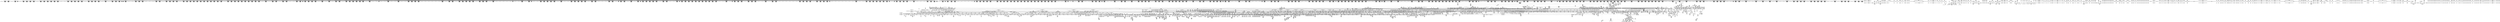 digraph {
	CE0x70e0d90 [shape=record,shape=Mrecord,label="{CE0x70e0d90|__preempt_count_add:tmp1|*SummSink*}"]
	CE0x58ad5a0 [shape=record,shape=Mrecord,label="{CE0x58ad5a0|ptrace_parent:if.end11}"]
	CE0x58976f0 [shape=record,shape=Mrecord,label="{CE0x58976f0|_call_void_mcount()_#3}"]
	CE0x5804ee0 [shape=record,shape=Mrecord,label="{CE0x5804ee0|_call_void_audit_log_n_untrustedstring(%struct.audit_buffer*_%call68,_i8*_%value,_i64_%audit_size.0)_#10,_!dbg_!27804|security/selinux/hooks.c,5613}"]
	CE0x5801540 [shape=record,shape=Mrecord,label="{CE0x5801540|selinux_setprocattr:tmp138|security/selinux/hooks.c,5642}"]
	CE0x58590a0 [shape=record,shape=Mrecord,label="{CE0x58590a0|_call_void_rcu_read_unlock()_#10,_!dbg_!27748|security/selinux/hooks.c,209}"]
	CE0x593e660 [shape=record,shape=Mrecord,label="{CE0x593e660|24:_i32,_2088:_%struct.task_struct*,_2472:_%struct.cred*,_:_CRE_6307,6308_}"]
	CE0x596f060 [shape=record,shape=Mrecord,label="{CE0x596f060|i64*_getelementptr_inbounds_(_102_x_i64_,_102_x_i64_*___llvm_gcov_ctr330,_i64_0,_i64_9)|*Constant*}"]
	CE0x7084b50 [shape=record,shape=Mrecord,label="{CE0x7084b50|selinux_setprocattr:tmp183|security/selinux/hooks.c,5664}"]
	CE0x581bcc0 [shape=record,shape=Mrecord,label="{CE0x581bcc0|current_has_perm:tmp2}"]
	CE0x70795b0 [shape=record,shape=Mrecord,label="{CE0x70795b0|i32_218|*Constant*|*SummSource*}"]
	CE0x5869200 [shape=record,shape=Mrecord,label="{CE0x5869200|24:_i32,_2088:_%struct.task_struct*,_2472:_%struct.cred*,_:_CRE_392,400_|*MultipleSource*|include/linux/ptrace.h,91|Function::task_sid&Arg::task::|Function::current_has_perm&Arg::tsk::|Function::selinux_setprocattr&Arg::p::|Function::may_create_key&Arg::ctx::|security/selinux/hooks.c,5670|Function::ptrace_parent&Arg::task::}"]
	CE0x5944360 [shape=record,shape=Mrecord,label="{CE0x5944360|24:_i32,_2088:_%struct.task_struct*,_2472:_%struct.cred*,_:_CRE_6384,6392_|*MultipleSource*|include/linux/ptrace.h,91|Function::task_sid&Arg::task::|Function::current_has_perm&Arg::tsk::|Function::selinux_setprocattr&Arg::p::|Function::may_create_key&Arg::ctx::|security/selinux/hooks.c,5670|Function::ptrace_parent&Arg::task::}"]
	CE0x7076970 [shape=record,shape=Mrecord,label="{CE0x7076970|i32_218|*Constant*}"]
	CE0x584e0a0 [shape=record,shape=Mrecord,label="{CE0x584e0a0|selinux_setprocattr:tobool90|security/selinux/hooks.c,5640}"]
	CE0x584f0f0 [shape=record,shape=Mrecord,label="{CE0x584f0f0|selinux_setprocattr:tmp131|security/selinux/hooks.c,5640}"]
	CE0x593f500 [shape=record,shape=Mrecord,label="{CE0x593f500|24:_i32,_2088:_%struct.task_struct*,_2472:_%struct.cred*,_:_CRE_6316,6317_}"]
	CE0x5842aa0 [shape=record,shape=Mrecord,label="{CE0x5842aa0|24:_i32,_2088:_%struct.task_struct*,_2472:_%struct.cred*,_:_CRE_208,216_|*MultipleSource*|include/linux/ptrace.h,91|Function::task_sid&Arg::task::|Function::current_has_perm&Arg::tsk::|Function::selinux_setprocattr&Arg::p::|Function::may_create_key&Arg::ctx::|security/selinux/hooks.c,5670|Function::ptrace_parent&Arg::task::}"]
	CE0x712e750 [shape=record,shape=Mrecord,label="{CE0x712e750|ptrace_parent:tmp29|include/linux/ptrace.h,92|*SummSource*}"]
	CE0x57dc290 [shape=record,shape=Mrecord,label="{CE0x57dc290|selinux_setprocattr:tmp80|security/selinux/hooks.c,5600|*SummSink*}"]
	CE0x597e2b0 [shape=record,shape=Mrecord,label="{CE0x597e2b0|selinux_setprocattr:if.end131|*SummSource*}"]
	CE0x5816360 [shape=record,shape=Mrecord,label="{CE0x5816360|i64_5|*Constant*|*SummSource*}"]
	CE0x57d0dc0 [shape=record,shape=Mrecord,label="{CE0x57d0dc0|selinux_setprocattr:tmp93|security/selinux/hooks.c,5608|*SummSink*}"]
	CE0x70787c0 [shape=record,shape=Mrecord,label="{CE0x70787c0|current_sid:tmp15|security/selinux/hooks.c,218}"]
	CE0x58b5440 [shape=record,shape=Mrecord,label="{CE0x58b5440|selinux_setprocattr:tmp103|security/selinux/hooks.c,5621|*SummSource*}"]
	CE0x584a530 [shape=record,shape=Mrecord,label="{CE0x584a530|selinux_setprocattr:tmp127|security/selinux/hooks.c,5638|*SummSink*}"]
	"CONST[source:0(mediator),value:2(dynamic)][purpose:{subject}][SrcIdx:26]"
	CE0x58044a0 [shape=record,shape=Mrecord,label="{CE0x58044a0|GLOBAL:audit_log_format|*Constant*|*SummSource*}"]
	CE0x57bba40 [shape=record,shape=Mrecord,label="{CE0x57bba40|selinux_setprocattr:cmp37|security/selinux/hooks.c,5594}"]
	CE0x5801d50 [shape=record,shape=Mrecord,label="{CE0x5801d50|selinux_setprocattr:tmp139|security/selinux/hooks.c,5642|*SummSource*}"]
	CE0x5898fa0 [shape=record,shape=Mrecord,label="{CE0x5898fa0|ptrace_parent:bb|*SummSource*}"]
	CE0x70cf740 [shape=record,shape=Mrecord,label="{CE0x70cf740|void_(i32*,_i32,_i32*)*_asm_addl_$1,_%gs:$0_,_*m,ri,*m,_dirflag_,_fpsr_,_flags_}"]
	CE0x57d1c80 [shape=record,shape=Mrecord,label="{CE0x57d1c80|i64*_getelementptr_inbounds_(_102_x_i64_,_102_x_i64_*___llvm_gcov_ctr330,_i64_0,_i64_45)|*Constant*}"]
	CE0x5974a30 [shape=record,shape=Mrecord,label="{CE0x5974a30|selinux_setprocattr:call9|security/selinux/hooks.c,5582|*SummSink*}"]
	CE0x715f850 [shape=record,shape=Mrecord,label="{CE0x715f850|rcu_read_unlock:tmp19|include/linux/rcupdate.h,933|*SummSource*}"]
	CE0x71ad980 [shape=record,shape=Mrecord,label="{CE0x71ad980|VOIDTB_TE:_CE_88,89_|*MultipleSource*|Function::cred_sid&Arg::cred::|*LoadInst*|security/selinux/hooks.c,208|security/selinux/hooks.c,196}"]
	CE0x5928e20 [shape=record,shape=Mrecord,label="{CE0x5928e20|24:_i32,_2088:_%struct.task_struct*,_2472:_%struct.cred*,_:_CRE_2927,2928_}"]
	CE0x589dfa0 [shape=record,shape=Mrecord,label="{CE0x589dfa0|24:_i32,_2088:_%struct.task_struct*,_2472:_%struct.cred*,_:_CRE_520,524_|*MultipleSource*|include/linux/ptrace.h,91|Function::task_sid&Arg::task::|Function::current_has_perm&Arg::tsk::|Function::selinux_setprocattr&Arg::p::|Function::may_create_key&Arg::ctx::|security/selinux/hooks.c,5670|Function::ptrace_parent&Arg::task::}"]
	CE0x715ff60 [shape=record,shape=Mrecord,label="{CE0x715ff60|rcu_read_unlock:tmp21|include/linux/rcupdate.h,935}"]
	CE0x59702d0 [shape=record,shape=Mrecord,label="{CE0x59702d0|task_sid:do.body|*SummSink*}"]
	CE0x598a7f0 [shape=record,shape=Mrecord,label="{CE0x598a7f0|selinux_setprocattr:tmp54|security/selinux/hooks.c,5594|*SummSink*}"]
	CE0x57bfbb0 [shape=record,shape=Mrecord,label="{CE0x57bfbb0|i64_32|*Constant*}"]
	CE0x711d2e0 [shape=record,shape=Mrecord,label="{CE0x711d2e0|task_sid:land.lhs.true2|*SummSink*}"]
	CE0x588aa10 [shape=record,shape=Mrecord,label="{CE0x588aa10|selinux_setprocattr:tmp210|*SummSink*}"]
	CE0x716d780 [shape=record,shape=Mrecord,label="{CE0x716d780|__rcu_read_lock:do.body|*SummSink*}"]
	CE0x5876480 [shape=record,shape=Mrecord,label="{CE0x5876480|selinux_setprocattr:tobool122|security/selinux/hooks.c,5671|*SummSource*}"]
	CE0x5991e50 [shape=record,shape=Mrecord,label="{CE0x5991e50|selinux_setprocattr:tmp75|security/selinux/hooks.c,5600|*SummSink*}"]
	CE0x5939480 [shape=record,shape=Mrecord,label="{CE0x5939480|24:_i32,_2088:_%struct.task_struct*,_2472:_%struct.cred*,_:_CRE_6176,6180_|*MultipleSource*|include/linux/ptrace.h,91|Function::task_sid&Arg::task::|Function::current_has_perm&Arg::tsk::|Function::selinux_setprocattr&Arg::p::|Function::may_create_key&Arg::ctx::|security/selinux/hooks.c,5670|Function::ptrace_parent&Arg::task::}"]
	CE0x594e6c0 [shape=record,shape=Mrecord,label="{CE0x594e6c0|selinux_setprocattr:if.end|*SummSource*}"]
	CE0x5870e90 [shape=record,shape=Mrecord,label="{CE0x5870e90|i64_55|*Constant*}"]
	CE0x71a3a10 [shape=record,shape=Mrecord,label="{CE0x71a3a10|task_sid:bb}"]
	CE0x57e19b0 [shape=record,shape=Mrecord,label="{CE0x57e19b0|selinux_setprocattr:tmp70|security/selinux/hooks.c,5595|*SummSink*}"]
	CE0x5975c50 [shape=record,shape=Mrecord,label="{CE0x5975c50|i64*_getelementptr_inbounds_(_2_x_i64_,_2_x_i64_*___llvm_gcov_ctr136,_i64_0,_i64_0)|*Constant*}"]
	CE0x57c1110 [shape=record,shape=Mrecord,label="{CE0x57c1110|selinux_setprocattr:tmp67|security/selinux/hooks.c,5594|*SummSink*}"]
	CE0x586dc60 [shape=record,shape=Mrecord,label="{CE0x586dc60|128:_i8*,_:_CRE_8,16_|*MultipleSource*|security/selinux/hooks.c,5635|security/selinux/hooks.c,5625}"]
	CE0x591a370 [shape=record,shape=Mrecord,label="{CE0x591a370|24:_i32,_2088:_%struct.task_struct*,_2472:_%struct.cred*,_:_CRE_2512,2520_|*MultipleSource*|include/linux/ptrace.h,91|Function::task_sid&Arg::task::|Function::current_has_perm&Arg::tsk::|Function::selinux_setprocattr&Arg::p::|Function::may_create_key&Arg::ctx::|security/selinux/hooks.c,5670|Function::ptrace_parent&Arg::task::}"]
	CE0x595b580 [shape=record,shape=Mrecord,label="{CE0x595b580|selinux_setprocattr:call17|security/selinux/hooks.c,5585}"]
	CE0x7077130 [shape=record,shape=Mrecord,label="{CE0x7077130|i8*_getelementptr_inbounds_(_45_x_i8_,_45_x_i8_*_.str12,_i32_0,_i32_0)|*Constant*|*SummSource*}"]
	CE0x7071620 [shape=record,shape=Mrecord,label="{CE0x7071620|i64_76|*Constant*|*SummSink*}"]
	CE0x57dc110 [shape=record,shape=Mrecord,label="{CE0x57dc110|selinux_setprocattr:tmp80|security/selinux/hooks.c,5600}"]
	CE0x57bc2c0 [shape=record,shape=Mrecord,label="{CE0x57bc2c0|selinux_setprocattr:if.else13}"]
	CE0x7197410 [shape=record,shape=Mrecord,label="{CE0x7197410|rcu_lock_release:tmp7|*SummSink*}"]
	CE0x70e2620 [shape=record,shape=Mrecord,label="{CE0x70e2620|i64*_getelementptr_inbounds_(_4_x_i64_,_4_x_i64_*___llvm_gcov_ctr134,_i64_0,_i64_3)|*Constant*|*SummSource*}"]
	CE0x582bce0 [shape=record,shape=Mrecord,label="{CE0x582bce0|selinux_setprocattr:if.then123|*SummSource*}"]
	CE0x57c0490 [shape=record,shape=Mrecord,label="{CE0x57c0490|selinux_setprocattr:tmp65|security/selinux/hooks.c,5594}"]
	CE0x5973a70 [shape=record,shape=Mrecord,label="{CE0x5973a70|_call_void_lockdep_rcu_suspicious(i8*_getelementptr_inbounds_(_25_x_i8_,_25_x_i8_*_.str45,_i32_0,_i32_0),_i32_883,_i8*_getelementptr_inbounds_(_42_x_i8_,_42_x_i8_*_.str46,_i32_0,_i32_0))_#10,_!dbg_!27728|include/linux/rcupdate.h,882|*SummSink*}"]
	CE0x5971ae0 [shape=record,shape=Mrecord,label="{CE0x5971ae0|rcu_read_lock:call|include/linux/rcupdate.h,882|*SummSink*}"]
	CE0x5950d60 [shape=record,shape=Mrecord,label="{CE0x5950d60|selinux_setprocattr:tmp34|security/selinux/hooks.c,5586}"]
	CE0x711c060 [shape=record,shape=Mrecord,label="{CE0x711c060|current_sid:tmp5|security/selinux/hooks.c,218|*SummSource*}"]
	CE0x71694a0 [shape=record,shape=Mrecord,label="{CE0x71694a0|i64_5|*Constant*}"]
	CE0x7126080 [shape=record,shape=Mrecord,label="{CE0x7126080|ptrace_parent:lnot|include/linux/ptrace.h,91}"]
	CE0x58721e0 [shape=record,shape=Mrecord,label="{CE0x58721e0|selinux_setprocattr:tmp116|security/selinux/hooks.c,5635|*SummSink*}"]
	CE0x7069b60 [shape=record,shape=Mrecord,label="{CE0x7069b60|selinux_setprocattr:tobool102|security/selinux/hooks.c,5647|*SummSource*}"]
	CE0x5826b10 [shape=record,shape=Mrecord,label="{CE0x5826b10|current_has_perm:tsk|Function::current_has_perm&Arg::tsk::|*SummSource*}"]
	CE0x7126c10 [shape=record,shape=Mrecord,label="{CE0x7126c10|ptrace_parent:conv|include/linux/ptrace.h,91|*SummSink*}"]
	CE0x57ed260 [shape=record,shape=Mrecord,label="{CE0x57ed260|i32_101|*Constant*|*SummSink*}"]
	CE0x7113c30 [shape=record,shape=Mrecord,label="{CE0x7113c30|24:_i32,_2088:_%struct.task_struct*,_2472:_%struct.cred*,_:_CRE_10624,10628_|*MultipleSource*|include/linux/ptrace.h,91|Function::task_sid&Arg::task::|Function::current_has_perm&Arg::tsk::|Function::selinux_setprocattr&Arg::p::|Function::may_create_key&Arg::ctx::|security/selinux/hooks.c,5670|Function::ptrace_parent&Arg::task::}"]
	CE0x592c700 [shape=record,shape=Mrecord,label="{CE0x592c700|24:_i32,_2088:_%struct.task_struct*,_2472:_%struct.cred*,_:_CRE_2962,2963_}"]
	CE0x7120a90 [shape=record,shape=Mrecord,label="{CE0x7120a90|rcu_read_unlock:call|include/linux/rcupdate.h,933|*SummSource*}"]
	CE0x588d2a0 [shape=record,shape=Mrecord,label="{CE0x588d2a0|i64*_getelementptr_inbounds_(_102_x_i64_,_102_x_i64_*___llvm_gcov_ctr330,_i64_0,_i64_98)|*Constant*}"]
	CE0x5983df0 [shape=record,shape=Mrecord,label="{CE0x5983df0|i32_1|*Constant*|*SummSink*}"]
	CE0x596d0e0 [shape=record,shape=Mrecord,label="{CE0x596d0e0|get_current:entry}"]
	CE0x5879d80 [shape=record,shape=Mrecord,label="{CE0x5879d80|selinux_setprocattr:call124|security/selinux/hooks.c,5672}"]
	CE0x57ef290 [shape=record,shape=Mrecord,label="{CE0x57ef290|_call_void_(%struct.audit_buffer*,_i8*,_...)_audit_log_format(%struct.audit_buffer*_%call68,_i8*_getelementptr_inbounds_(_29_x_i8_,_29_x_i8_*_.str77,_i32_0,_i32_0))_#10,_!dbg_!27803|security/selinux/hooks.c,5612}"]
	CE0x586de90 [shape=record,shape=Mrecord,label="{CE0x586de90|128:_i8*,_:_CRE_16,20_|*MultipleSource*|security/selinux/hooks.c,5635|security/selinux/hooks.c,5625}"]
	CE0x5896640 [shape=record,shape=Mrecord,label="{CE0x5896640|ptrace_parent:tmp1|*SummSource*}"]
	CE0x595e050 [shape=record,shape=Mrecord,label="{CE0x595e050|i64_24|*Constant*|*SummSink*}"]
	CE0x71b6800 [shape=record,shape=Mrecord,label="{CE0x71b6800|rcu_read_unlock:tmp21|include/linux/rcupdate.h,935}"]
	CE0x7195de0 [shape=record,shape=Mrecord,label="{CE0x7195de0|__rcu_read_unlock:tmp1|*SummSource*}"]
	CE0x70fb600 [shape=record,shape=Mrecord,label="{CE0x70fb600|__preempt_count_sub:tmp5|./arch/x86/include/asm/preempt.h,77}"]
	CE0x58161f0 [shape=record,shape=Mrecord,label="{CE0x58161f0|i64_5|*Constant*}"]
	CE0x5975760 [shape=record,shape=Mrecord,label="{CE0x5975760|i64*_getelementptr_inbounds_(_102_x_i64_,_102_x_i64_*___llvm_gcov_ctr330,_i64_0,_i64_0)|*Constant*|*SummSource*}"]
	CE0x71901c0 [shape=record,shape=Mrecord,label="{CE0x71901c0|rcu_read_lock:if.then}"]
	CE0x70dfa10 [shape=record,shape=Mrecord,label="{CE0x70dfa10|__preempt_count_sub:bb|*SummSink*}"]
	CE0x591fec0 [shape=record,shape=Mrecord,label="{CE0x591fec0|24:_i32,_2088:_%struct.task_struct*,_2472:_%struct.cred*,_:_CRE_2692,2696_|*MultipleSource*|include/linux/ptrace.h,91|Function::task_sid&Arg::task::|Function::current_has_perm&Arg::tsk::|Function::selinux_setprocattr&Arg::p::|Function::may_create_key&Arg::ctx::|security/selinux/hooks.c,5670|Function::ptrace_parent&Arg::task::}"]
	CE0x58795d0 [shape=record,shape=Mrecord,label="{CE0x58795d0|selinux_setprocattr:tmp190|security/selinux/hooks.c,5672|*SummSink*}"]
	CE0x5970390 [shape=record,shape=Mrecord,label="{CE0x5970390|task_sid:do.body5}"]
	CE0x7179110 [shape=record,shape=Mrecord,label="{CE0x7179110|i64*_getelementptr_inbounds_(_11_x_i64_,_11_x_i64_*___llvm_gcov_ctr125,_i64_0,_i64_10)|*Constant*}"]
	CE0x5871540 [shape=record,shape=Mrecord,label="{CE0x5871540|selinux_setprocattr:tmp118|security/selinux/hooks.c,5636|*SummSource*}"]
	CE0x70623b0 [shape=record,shape=Mrecord,label="{CE0x70623b0|selinux_setprocattr:keycreate_sid|security/selinux/hooks.c,5644|*SummSource*}"]
	CE0x71a0c60 [shape=record,shape=Mrecord,label="{CE0x71a0c60|i64*_getelementptr_inbounds_(_13_x_i64_,_13_x_i64_*___llvm_gcov_ctr126,_i64_0,_i64_9)|*Constant*}"]
	CE0x712caf0 [shape=record,shape=Mrecord,label="{CE0x712caf0|i32_51|*Constant*}"]
	CE0x580c180 [shape=record,shape=Mrecord,label="{CE0x580c180|i64*_getelementptr_inbounds_(_11_x_i64_,_11_x_i64_*___llvm_gcov_ctr127,_i64_0,_i64_10)|*Constant*|*SummSource*}"]
	CE0x7083850 [shape=record,shape=Mrecord,label="{CE0x7083850|selinux_setprocattr:tmp179|security/selinux/hooks.c,5663}"]
	CE0x718a960 [shape=record,shape=Mrecord,label="{CE0x718a960|__preempt_count_add:val|Function::__preempt_count_add&Arg::val::|*SummSink*}"]
	CE0x71aeb40 [shape=record,shape=Mrecord,label="{CE0x71aeb40|GLOBAL:rcu_read_unlock.__warned|Global_var:rcu_read_unlock.__warned}"]
	CE0x707c5b0 [shape=record,shape=Mrecord,label="{CE0x707c5b0|selinux_setprocattr:tmp175|security/selinux/hooks.c,5658|*SummSource*}"]
	CE0x585b2c0 [shape=record,shape=Mrecord,label="{CE0x585b2c0|current_sid:tmp9|security/selinux/hooks.c,218|*SummSink*}"]
	CE0x71ba560 [shape=record,shape=Mrecord,label="{CE0x71ba560|rcu_read_unlock:call3|include/linux/rcupdate.h,933}"]
	CE0x57eb860 [shape=record,shape=Mrecord,label="{CE0x57eb860|_call_void_mcount()_#3|*SummSink*}"]
	CE0x7115c90 [shape=record,shape=Mrecord,label="{CE0x7115c90|ptrace_parent:tmp26|include/linux/ptrace.h,92|*SummSource*}"]
	CE0x7111990 [shape=record,shape=Mrecord,label="{CE0x7111990|24:_i32,_2088:_%struct.task_struct*,_2472:_%struct.cred*,_:_CRE_10560,10568_|*MultipleSource*|include/linux/ptrace.h,91|Function::task_sid&Arg::task::|Function::current_has_perm&Arg::tsk::|Function::selinux_setprocattr&Arg::p::|Function::may_create_key&Arg::ctx::|security/selinux/hooks.c,5670|Function::ptrace_parent&Arg::task::}"]
	CE0x59216d0 [shape=record,shape=Mrecord,label="{CE0x59216d0|24:_i32,_2088:_%struct.task_struct*,_2472:_%struct.cred*,_:_CRE_2736,2744_|*MultipleSource*|include/linux/ptrace.h,91|Function::task_sid&Arg::task::|Function::current_has_perm&Arg::tsk::|Function::selinux_setprocattr&Arg::p::|Function::may_create_key&Arg::ctx::|security/selinux/hooks.c,5670|Function::ptrace_parent&Arg::task::}"]
	CE0x589e2d0 [shape=record,shape=Mrecord,label="{CE0x589e2d0|24:_i32,_2088:_%struct.task_struct*,_2472:_%struct.cred*,_:_CRE_528,536_|*MultipleSource*|include/linux/ptrace.h,91|Function::task_sid&Arg::task::|Function::current_has_perm&Arg::tsk::|Function::selinux_setprocattr&Arg::p::|Function::may_create_key&Arg::ctx::|security/selinux/hooks.c,5670|Function::ptrace_parent&Arg::task::}"]
	CE0x57d03a0 [shape=record,shape=Mrecord,label="{CE0x57d03a0|task_sid:tmp3|*SummSink*}"]
	CE0x5857d10 [shape=record,shape=Mrecord,label="{CE0x5857d10|task_sid:call7|security/selinux/hooks.c,208|*SummSource*}"]
	CE0x593b000 [shape=record,shape=Mrecord,label="{CE0x593b000|24:_i32,_2088:_%struct.task_struct*,_2472:_%struct.cred*,_:_CRE_6232,6240_|*MultipleSource*|include/linux/ptrace.h,91|Function::task_sid&Arg::task::|Function::current_has_perm&Arg::tsk::|Function::selinux_setprocattr&Arg::p::|Function::may_create_key&Arg::ctx::|security/selinux/hooks.c,5670|Function::ptrace_parent&Arg::task::}"]
	CE0x7132980 [shape=record,shape=Mrecord,label="{CE0x7132980|ptrace_parent:tmp34|include/linux/ptrace.h,93|*SummSink*}"]
	CE0x70701b0 [shape=record,shape=Mrecord,label="{CE0x70701b0|selinux_setprocattr:tmp162|security/selinux/hooks.c,5650|*SummSource*}"]
	CE0x597a8a0 [shape=record,shape=Mrecord,label="{CE0x597a8a0|selinux_setprocattr:error.2}"]
	CE0x715d230 [shape=record,shape=Mrecord,label="{CE0x715d230|GLOBAL:__llvm_gcov_ctr126|Global_var:__llvm_gcov_ctr126|*SummSink*}"]
	CE0x580cb80 [shape=record,shape=Mrecord,label="{CE0x580cb80|GLOBAL:__llvm_gcov_ctr127|Global_var:__llvm_gcov_ctr127|*SummSink*}"]
	CE0x5881b00 [shape=record,shape=Mrecord,label="{CE0x5881b00|i64_89|*Constant*|*SummSink*}"]
	CE0x5889190 [shape=record,shape=Mrecord,label="{CE0x5889190|selinux_setprocattr:tmp208|security/selinux/hooks.c,5684}"]
	CE0x71a9450 [shape=record,shape=Mrecord,label="{CE0x71a9450|cred_sid:sid|security/selinux/hooks.c,197|*SummSource*}"]
	CE0x70cace0 [shape=record,shape=Mrecord,label="{CE0x70cace0|task_sid:tmp15|security/selinux/hooks.c,208|*SummSource*}"]
	CE0x597f070 [shape=record,shape=Mrecord,label="{CE0x597f070|24:_i32,_2088:_%struct.task_struct*,_2472:_%struct.cred*,_:_CRE_88,92_|*MultipleSource*|include/linux/ptrace.h,91|Function::task_sid&Arg::task::|Function::current_has_perm&Arg::tsk::|Function::selinux_setprocattr&Arg::p::|Function::may_create_key&Arg::ctx::|security/selinux/hooks.c,5670|Function::ptrace_parent&Arg::task::}"]
	CE0x707e740 [shape=record,shape=Mrecord,label="{CE0x707e740|selinux_setprocattr:tmp177|security/selinux/hooks.c,5661|*SummSink*}"]
	CE0x7126ba0 [shape=record,shape=Mrecord,label="{CE0x7126ba0|ptrace_parent:conv|include/linux/ptrace.h,91|*SummSource*}"]
	"CONST[source:0(mediator),value:2(dynamic)][purpose:{subject}][SnkIdx:8]"
	"CONST[source:0(mediator),value:0(static)][purpose:{operation}][SnkIdx:3]"
	CE0x58911b0 [shape=record,shape=Mrecord,label="{CE0x58911b0|_call_void_abort_creds(%struct.cred*_%call77)_#10,_!dbg_!27926|security/selinux/hooks.c,5692|*SummSource*}"]
	CE0x5876070 [shape=record,shape=Mrecord,label="{CE0x5876070|%struct.task_struct*_null|*Constant*|*SummSink*}"]
	CE0x70dccc0 [shape=record,shape=Mrecord,label="{CE0x70dccc0|__rcu_read_unlock:tmp2|*SummSource*}"]
	CE0x58b60e0 [shape=record,shape=Mrecord,label="{CE0x58b60e0|i64*_getelementptr_inbounds_(_102_x_i64_,_102_x_i64_*___llvm_gcov_ctr330,_i64_0,_i64_50)|*Constant*}"]
	CE0x7120be0 [shape=record,shape=Mrecord,label="{CE0x7120be0|task_sid:tobool4|security/selinux/hooks.c,208|*SummSink*}"]
	CE0x7180d90 [shape=record,shape=Mrecord,label="{CE0x7180d90|i32_1|*Constant*}"]
	CE0x70ced60 [shape=record,shape=Mrecord,label="{CE0x70ced60|rcu_lock_release:indirectgoto|*SummSink*}"]
	CE0x58969c0 [shape=record,shape=Mrecord,label="{CE0x58969c0|ptrace_parent:tmp1}"]
	CE0x7084050 [shape=record,shape=Mrecord,label="{CE0x7084050|selinux_setprocattr:tmp181|security/selinux/hooks.c,5663}"]
	CE0x592ca40 [shape=record,shape=Mrecord,label="{CE0x592ca40|24:_i32,_2088:_%struct.task_struct*,_2472:_%struct.cred*,_:_CRE_2964,2965_}"]
	CE0x5940bc0 [shape=record,shape=Mrecord,label="{CE0x5940bc0|24:_i32,_2088:_%struct.task_struct*,_2472:_%struct.cred*,_:_CRE_6330,6331_}"]
	CE0x7111d10 [shape=record,shape=Mrecord,label="{CE0x7111d10|24:_i32,_2088:_%struct.task_struct*,_2472:_%struct.cred*,_:_CRE_10568,10572_|*MultipleSource*|include/linux/ptrace.h,91|Function::task_sid&Arg::task::|Function::current_has_perm&Arg::tsk::|Function::selinux_setprocattr&Arg::p::|Function::may_create_key&Arg::ctx::|security/selinux/hooks.c,5670|Function::ptrace_parent&Arg::task::}"]
	CE0x586aa60 [shape=record,shape=Mrecord,label="{CE0x586aa60|24:_i32,_2088:_%struct.task_struct*,_2472:_%struct.cred*,_:_CRE_360,368_|*MultipleSource*|include/linux/ptrace.h,91|Function::task_sid&Arg::task::|Function::current_has_perm&Arg::tsk::|Function::selinux_setprocattr&Arg::p::|Function::may_create_key&Arg::ctx::|security/selinux/hooks.c,5670|Function::ptrace_parent&Arg::task::}"]
	CE0x57c5190 [shape=record,shape=Mrecord,label="{CE0x57c5190|selinux_setprocattr:if.else134|*SummSink*}"]
	CE0x711bc20 [shape=record,shape=Mrecord,label="{CE0x711bc20|i64*_getelementptr_inbounds_(_13_x_i64_,_13_x_i64_*___llvm_gcov_ctr126,_i64_0,_i64_0)|*Constant*}"]
	CE0x59300b0 [shape=record,shape=Mrecord,label="{CE0x59300b0|24:_i32,_2088:_%struct.task_struct*,_2472:_%struct.cred*,_:_CRE_3064,3072_|*MultipleSource*|include/linux/ptrace.h,91|Function::task_sid&Arg::task::|Function::current_has_perm&Arg::tsk::|Function::selinux_setprocattr&Arg::p::|Function::may_create_key&Arg::ctx::|security/selinux/hooks.c,5670|Function::ptrace_parent&Arg::task::}"]
	CE0x70dc8f0 [shape=record,shape=Mrecord,label="{CE0x70dc8f0|void_(i32*,_i32,_i32*)*_asm_addl_$1,_%gs:$0_,_*m,ri,*m,_dirflag_,_fpsr_,_flags_|*SummSource*}"]
	CE0x5921a40 [shape=record,shape=Mrecord,label="{CE0x5921a40|24:_i32,_2088:_%struct.task_struct*,_2472:_%struct.cred*,_:_CRE_2744,2752_|*MultipleSource*|include/linux/ptrace.h,91|Function::task_sid&Arg::task::|Function::current_has_perm&Arg::tsk::|Function::selinux_setprocattr&Arg::p::|Function::may_create_key&Arg::ctx::|security/selinux/hooks.c,5670|Function::ptrace_parent&Arg::task::}"]
	CE0x5823f10 [shape=record,shape=Mrecord,label="{CE0x5823f10|rcu_read_lock:bb|*SummSource*}"]
	CE0x71ab720 [shape=record,shape=Mrecord,label="{CE0x71ab720|cred_sid:tmp6|security/selinux/hooks.c,197}"]
	CE0x70fed70 [shape=record,shape=Mrecord,label="{CE0x70fed70|__preempt_count_add:tmp4|./arch/x86/include/asm/preempt.h,72|*SummSource*}"]
	CE0x59821a0 [shape=record,shape=Mrecord,label="{CE0x59821a0|24:_i32,_2088:_%struct.task_struct*,_2472:_%struct.cred*,_:_CRE_6528,6536_|*MultipleSource*|include/linux/ptrace.h,91|Function::task_sid&Arg::task::|Function::current_has_perm&Arg::tsk::|Function::selinux_setprocattr&Arg::p::|Function::may_create_key&Arg::ctx::|security/selinux/hooks.c,5670|Function::ptrace_parent&Arg::task::}"]
	CE0x595edd0 [shape=record,shape=Mrecord,label="{CE0x595edd0|rcu_read_lock:tmp3}"]
	CE0x57ed7f0 [shape=record,shape=Mrecord,label="{CE0x57ed7f0|selinux_setprocattr:audit_context|security/selinux/hooks.c,5611|*SummSink*}"]
	CE0x581c660 [shape=record,shape=Mrecord,label="{CE0x581c660|current_has_perm:tmp1}"]
	CE0x592cd80 [shape=record,shape=Mrecord,label="{CE0x592cd80|24:_i32,_2088:_%struct.task_struct*,_2472:_%struct.cred*,_:_CRE_2966,2967_}"]
	CE0x70e1bd0 [shape=record,shape=Mrecord,label="{CE0x70e1bd0|i64*_getelementptr_inbounds_(_4_x_i64_,_4_x_i64_*___llvm_gcov_ctr134,_i64_0,_i64_1)|*Constant*|*SummSource*}"]
	CE0x5979a70 [shape=record,shape=Mrecord,label="{CE0x5979a70|selinux_setprocattr:tmp17|security/selinux/hooks.c,5580}"]
	CE0x57d2390 [shape=record,shape=Mrecord,label="{CE0x57d2390|selinux_setprocattr:audit_size.0}"]
	CE0x715acc0 [shape=record,shape=Mrecord,label="{CE0x715acc0|__rcu_read_lock:tmp1|*SummSink*}"]
	CE0x589dc70 [shape=record,shape=Mrecord,label="{CE0x589dc70|24:_i32,_2088:_%struct.task_struct*,_2472:_%struct.cred*,_:_CRE_512,520_|*MultipleSource*|include/linux/ptrace.h,91|Function::task_sid&Arg::task::|Function::current_has_perm&Arg::tsk::|Function::selinux_setprocattr&Arg::p::|Function::may_create_key&Arg::ctx::|security/selinux/hooks.c,5670|Function::ptrace_parent&Arg::task::}"]
	CE0x7082690 [shape=record,shape=Mrecord,label="{CE0x7082690|_ret_i32_%retval.0,_!dbg_!27728|security/selinux/avc.c,775|*SummSink*}"]
	CE0x587ca40 [shape=record,shape=Mrecord,label="{CE0x587ca40|selinux_setprocattr:tobool126|security/selinux/hooks.c,5675|*SummSource*}"]
	CE0x582ca10 [shape=record,shape=Mrecord,label="{CE0x582ca10|24:_i32,_2088:_%struct.task_struct*,_2472:_%struct.cred*,_:_CRE_72,76_|*MultipleSource*|include/linux/ptrace.h,91|Function::task_sid&Arg::task::|Function::current_has_perm&Arg::tsk::|Function::selinux_setprocattr&Arg::p::|Function::may_create_key&Arg::ctx::|security/selinux/hooks.c,5670|Function::ptrace_parent&Arg::task::}"]
	CE0x59195b0 [shape=record,shape=Mrecord,label="{CE0x59195b0|24:_i32,_2088:_%struct.task_struct*,_2472:_%struct.cred*,_:_CRE_2480,2488_|*MultipleSource*|include/linux/ptrace.h,91|Function::task_sid&Arg::task::|Function::current_has_perm&Arg::tsk::|Function::selinux_setprocattr&Arg::p::|Function::may_create_key&Arg::ctx::|security/selinux/hooks.c,5670|Function::ptrace_parent&Arg::task::}"]
	CE0x588a560 [shape=record,shape=Mrecord,label="{CE0x588a560|i64*_getelementptr_inbounds_(_102_x_i64_,_102_x_i64_*___llvm_gcov_ctr330,_i64_0,_i64_95)|*Constant*|*SummSource*}"]
	CE0x7196f40 [shape=record,shape=Mrecord,label="{CE0x7196f40|rcu_lock_release:tmp6|*SummSink*}"]
	CE0x592f9d0 [shape=record,shape=Mrecord,label="{CE0x592f9d0|24:_i32,_2088:_%struct.task_struct*,_2472:_%struct.cred*,_:_CRE_3048,3056_|*MultipleSource*|include/linux/ptrace.h,91|Function::task_sid&Arg::task::|Function::current_has_perm&Arg::tsk::|Function::selinux_setprocattr&Arg::p::|Function::may_create_key&Arg::ctx::|security/selinux/hooks.c,5670|Function::ptrace_parent&Arg::task::}"]
	CE0x5940a20 [shape=record,shape=Mrecord,label="{CE0x5940a20|24:_i32,_2088:_%struct.task_struct*,_2472:_%struct.cred*,_:_CRE_6329,6330_}"]
	CE0x70cb930 [shape=record,shape=Mrecord,label="{CE0x70cb930|24:_i32,_2088:_%struct.task_struct*,_2472:_%struct.cred*,_:_CRE_6552,6560_|*MultipleSource*|include/linux/ptrace.h,91|Function::task_sid&Arg::task::|Function::current_has_perm&Arg::tsk::|Function::selinux_setprocattr&Arg::p::|Function::may_create_key&Arg::ctx::|security/selinux/hooks.c,5670|Function::ptrace_parent&Arg::task::}"]
	CE0x584ca70 [shape=record,shape=Mrecord,label="{CE0x584ca70|i32_3|*Constant*|*SummSource*}"]
	CE0x582d6e0 [shape=record,shape=Mrecord,label="{CE0x582d6e0|selinux_setprocattr:land.lhs.true34|*SummSource*}"]
	CE0x7183ff0 [shape=record,shape=Mrecord,label="{CE0x7183ff0|task_sid:tmp23|security/selinux/hooks.c,208}"]
	CE0x5940d60 [shape=record,shape=Mrecord,label="{CE0x5940d60|24:_i32,_2088:_%struct.task_struct*,_2472:_%struct.cred*,_:_CRE_6331,6332_}"]
	CE0x59732b0 [shape=record,shape=Mrecord,label="{CE0x59732b0|selinux_setprocattr:tmp50|security/selinux/hooks.c,5590|*SummSink*}"]
	CE0x7122100 [shape=record,shape=Mrecord,label="{CE0x7122100|rcu_read_unlock:land.lhs.true2|*SummSource*}"]
	CE0x5944760 [shape=record,shape=Mrecord,label="{CE0x5944760|24:_i32,_2088:_%struct.task_struct*,_2472:_%struct.cred*,_:_CRE_6392,6400_|*MultipleSource*|include/linux/ptrace.h,91|Function::task_sid&Arg::task::|Function::current_has_perm&Arg::tsk::|Function::selinux_setprocattr&Arg::p::|Function::may_create_key&Arg::ctx::|security/selinux/hooks.c,5670|Function::ptrace_parent&Arg::task::}"]
	CE0x70869f0 [shape=record,shape=Mrecord,label="{CE0x70869f0|_call_void_rcu_read_lock()_#10,_!dbg_!27893|security/selinux/hooks.c,5669}"]
	CE0x71a43e0 [shape=record,shape=Mrecord,label="{CE0x71a43e0|__preempt_count_add:do.end|*SummSource*}"]
	CE0x5874680 [shape=record,shape=Mrecord,label="{CE0x5874680|GLOBAL:ptrace_parent|*Constant*}"]
	CE0x58484e0 [shape=record,shape=Mrecord,label="{CE0x58484e0|selinux_setprocattr:tobool86|security/selinux/hooks.c,5638}"]
	CE0x712ec50 [shape=record,shape=Mrecord,label="{CE0x712ec50|ptrace_parent:tmp30|include/linux/ptrace.h,92|*SummSource*}"]
	CE0x706ce20 [shape=record,shape=Mrecord,label="{CE0x706ce20|selinux_setprocattr:cmp104|security/selinux/hooks.c,5649|*SummSource*}"]
	CE0x59762e0 [shape=record,shape=Mrecord,label="{CE0x59762e0|selinux_setprocattr:tmp16|security/selinux/hooks.c,5580|*SummSource*}"]
	CE0x57bbf80 [shape=record,shape=Mrecord,label="{CE0x57bbf80|selinux_setprocattr:tmp64|security/selinux/hooks.c,5594|*SummSink*}"]
	CE0x597c210 [shape=record,shape=Mrecord,label="{CE0x597c210|selinux_setprocattr:if.then16|*SummSource*}"]
	CE0x598caa0 [shape=record,shape=Mrecord,label="{CE0x598caa0|GLOBAL:security_context_to_sid|*Constant*|*SummSource*}"]
	CE0x707a830 [shape=record,shape=Mrecord,label="{CE0x707a830|i64*_getelementptr_inbounds_(_102_x_i64_,_102_x_i64_*___llvm_gcov_ctr330,_i64_0,_i64_79)|*Constant*}"]
	CE0x5830850 [shape=record,shape=Mrecord,label="{CE0x5830850|rcu_read_lock:tmp16|include/linux/rcupdate.h,882|*SummSink*}"]
	CE0x582dfb0 [shape=record,shape=Mrecord,label="{CE0x582dfb0|rcu_read_lock:tmp15|include/linux/rcupdate.h,882}"]
	CE0x7169090 [shape=record,shape=Mrecord,label="{CE0x7169090|i64*_getelementptr_inbounds_(_11_x_i64_,_11_x_i64_*___llvm_gcov_ctr125,_i64_0,_i64_0)|*Constant*}"]
	CE0x59645a0 [shape=record,shape=Mrecord,label="{CE0x59645a0|selinux_setprocattr:tobool10|security/selinux/hooks.c,5582|*SummSink*}"]
	CE0x712ea60 [shape=record,shape=Mrecord,label="{CE0x712ea60|ptrace_parent:tmp29|include/linux/ptrace.h,92|*SummSink*}"]
	CE0x5944e40 [shape=record,shape=Mrecord,label="{CE0x5944e40|24:_i32,_2088:_%struct.task_struct*,_2472:_%struct.cred*,_:_CRE_6408,6424_|*MultipleSource*|include/linux/ptrace.h,91|Function::task_sid&Arg::task::|Function::current_has_perm&Arg::tsk::|Function::selinux_setprocattr&Arg::p::|Function::may_create_key&Arg::ctx::|security/selinux/hooks.c,5670|Function::ptrace_parent&Arg::task::}"]
	CE0x58026a0 [shape=record,shape=Mrecord,label="{CE0x58026a0|selinux_setprocattr:tmp140|security/selinux/hooks.c,5643|*SummSource*}"]
	CE0x582d9a0 [shape=record,shape=Mrecord,label="{CE0x582d9a0|rcu_read_lock:tobool|include/linux/rcupdate.h,882|*SummSink*}"]
	CE0x7126300 [shape=record,shape=Mrecord,label="{CE0x7126300|ptrace_parent:lnot1|include/linux/ptrace.h,91|*SummSource*}"]
	CE0x5823860 [shape=record,shape=Mrecord,label="{CE0x5823860|avc_has_perm:auditdata|Function::avc_has_perm&Arg::auditdata::}"]
	CE0x711c170 [shape=record,shape=Mrecord,label="{CE0x711c170|current_sid:tmp6|security/selinux/hooks.c,218}"]
	CE0x71b9930 [shape=record,shape=Mrecord,label="{CE0x71b9930|GLOBAL:rcu_lock_map|Global_var:rcu_lock_map}"]
	CE0x706afd0 [shape=record,shape=Mrecord,label="{CE0x706afd0|selinux_setprocattr:tmp153|security/selinux/hooks.c,5647|*SummSource*}"]
	CE0x581d1d0 [shape=record,shape=Mrecord,label="{CE0x581d1d0|selinux_setprocattr:if.then30}"]
	CE0x70c6f90 [shape=record,shape=Mrecord,label="{CE0x70c6f90|GLOBAL:abort_creds|*Constant*|*SummSource*}"]
	CE0x5847210 [shape=record,shape=Mrecord,label="{CE0x5847210|4:_i32,_8:_i32,_12:_i32,_16:_i32,_20:_i32,_:_CMRE_8,12_|*MultipleSource*|security/selinux/hooks.c,5635|security/selinux/hooks.c,5635|security/selinux/hooks.c,5637}"]
	CE0x57ad4f0 [shape=record,shape=Mrecord,label="{CE0x57ad4f0|selinux_setprocattr:tmp136|security/selinux/hooks.c,5642|*SummSink*}"]
	CE0x595d640 [shape=record,shape=Mrecord,label="{CE0x595d640|rcu_read_unlock:tmp5|include/linux/rcupdate.h,933|*SummSource*}"]
	CE0x5805fc0 [shape=record,shape=Mrecord,label="{CE0x5805fc0|_call_void_audit_log_end(%struct.audit_buffer*_%call68)_#10,_!dbg_!27805|security/selinux/hooks.c,5614|*SummSource*}"]
	CE0x57d3c90 [shape=record,shape=Mrecord,label="{CE0x57d3c90|i64*_getelementptr_inbounds_(_102_x_i64_,_102_x_i64_*___llvm_gcov_ctr330,_i64_0,_i64_46)|*Constant*|*SummSource*}"]
	CE0x58254a0 [shape=record,shape=Mrecord,label="{CE0x58254a0|selinux_setprocattr:if.end125}"]
	CE0x5990160 [shape=record,shape=Mrecord,label="{CE0x5990160|i64_38|*Constant*}"]
	CE0x595cda0 [shape=record,shape=Mrecord,label="{CE0x595cda0|rcu_read_lock:tmp6|include/linux/rcupdate.h,882}"]
	CE0x580f1d0 [shape=record,shape=Mrecord,label="{CE0x580f1d0|selinux_setprocattr:tobool|security/selinux/hooks.c,5578|*SummSink*}"]
	CE0x596aad0 [shape=record,shape=Mrecord,label="{CE0x596aad0|i8*_getelementptr_inbounds_(_25_x_i8_,_25_x_i8_*_.str45,_i32_0,_i32_0)|*Constant*}"]
	CE0x7163090 [shape=record,shape=Mrecord,label="{CE0x7163090|_call_void___rcu_read_unlock()_#10,_!dbg_!27734|include/linux/rcupdate.h,937|*SummSink*}"]
	CE0x57e1e40 [shape=record,shape=Mrecord,label="{CE0x57e1e40|selinux_setprocattr:tmp71|security/selinux/hooks.c,5595|*SummSource*}"]
	CE0x7187d70 [shape=record,shape=Mrecord,label="{CE0x7187d70|__rcu_read_lock:do.end|*SummSink*}"]
	CE0x5930b00 [shape=record,shape=Mrecord,label="{CE0x5930b00|24:_i32,_2088:_%struct.task_struct*,_2472:_%struct.cred*,_:_CRE_3088,3096_|*MultipleSource*|include/linux/ptrace.h,91|Function::task_sid&Arg::task::|Function::current_has_perm&Arg::tsk::|Function::selinux_setprocattr&Arg::p::|Function::may_create_key&Arg::ctx::|security/selinux/hooks.c,5670|Function::ptrace_parent&Arg::task::}"]
	CE0x7183f10 [shape=record,shape=Mrecord,label="{CE0x7183f10|task_sid:tmp22|security/selinux/hooks.c,208}"]
	CE0x716f8a0 [shape=record,shape=Mrecord,label="{CE0x716f8a0|VOIDTB_TE:_CE_120,128_|*MultipleSource*|Function::cred_sid&Arg::cred::|*LoadInst*|security/selinux/hooks.c,208|security/selinux/hooks.c,196}"]
	CE0x58646c0 [shape=record,shape=Mrecord,label="{CE0x58646c0|selinux_setprocattr:error.5|*SummSource*}"]
	CE0x71354f0 [shape=record,shape=Mrecord,label="{CE0x71354f0|ptrace_parent:tmp12|include/linux/ptrace.h,92|*SummSource*}"]
	CE0x5815de0 [shape=record,shape=Mrecord,label="{CE0x5815de0|current_has_perm:call1|security/selinux/hooks.c,1543|*SummSource*}"]
	CE0x57b63d0 [shape=record,shape=Mrecord,label="{CE0x57b63d0|selinux_setprocattr:if.end115|*SummSource*}"]
	CE0x716f6b0 [shape=record,shape=Mrecord,label="{CE0x716f6b0|VOIDTB_TE:_CE_112,120_|*MultipleSource*|Function::cred_sid&Arg::cred::|*LoadInst*|security/selinux/hooks.c,208|security/selinux/hooks.c,196}"]
	CE0x580df80 [shape=record,shape=Mrecord,label="{CE0x580df80|selinux_setprocattr:if.then103}"]
	CE0x596ec70 [shape=record,shape=Mrecord,label="{CE0x596ec70|24:_i32,_2088:_%struct.task_struct*,_2472:_%struct.cred*,_:_CRE_84,88_|*MultipleSource*|include/linux/ptrace.h,91|Function::task_sid&Arg::task::|Function::current_has_perm&Arg::tsk::|Function::selinux_setprocattr&Arg::p::|Function::may_create_key&Arg::ctx::|security/selinux/hooks.c,5670|Function::ptrace_parent&Arg::task::}"]
	CE0x57e1670 [shape=record,shape=Mrecord,label="{CE0x57e1670|selinux_setprocattr:tmp4|security/selinux/hooks.c,5567|*SummSource*}"]
	CE0x70eb760 [shape=record,shape=Mrecord,label="{CE0x70eb760|__rcu_read_unlock:tmp6|include/linux/rcupdate.h,245}"]
	CE0x57eaf60 [shape=record,shape=Mrecord,label="{CE0x57eaf60|i64_34|*Constant*|*SummSource*}"]
	CE0x5800490 [shape=record,shape=Mrecord,label="{CE0x5800490|GLOBAL:may_create_key|*Constant*|*SummSource*}"]
	CE0x5954bb0 [shape=record,shape=Mrecord,label="{CE0x5954bb0|selinux_setprocattr:tmp43|*SummSink*}"]
	CE0x57e1570 [shape=record,shape=Mrecord,label="{CE0x57e1570|rcu_read_lock:tmp10|include/linux/rcupdate.h,882}"]
	CE0x711cc50 [shape=record,shape=Mrecord,label="{CE0x711cc50|task_sid:call3|security/selinux/hooks.c,208|*SummSink*}"]
	CE0x58af240 [shape=record,shape=Mrecord,label="{CE0x58af240|task_sid:tmp20|security/selinux/hooks.c,208|*SummSink*}"]
	CE0x5888f30 [shape=record,shape=Mrecord,label="{CE0x5888f30|i64*_getelementptr_inbounds_(_102_x_i64_,_102_x_i64_*___llvm_gcov_ctr330,_i64_0,_i64_94)|*Constant*|*SummSink*}"]
	CE0x70e2280 [shape=record,shape=Mrecord,label="{CE0x70e2280|get_current:tmp4|./arch/x86/include/asm/current.h,14}"]
	CE0x70f6a00 [shape=record,shape=Mrecord,label="{CE0x70f6a00|i64*_getelementptr_inbounds_(_4_x_i64_,_4_x_i64_*___llvm_gcov_ctr129,_i64_0,_i64_3)|*Constant*|*SummSink*}"]
	CE0x5861cb0 [shape=record,shape=Mrecord,label="{CE0x5861cb0|selinux_setprocattr:tmp142|security/selinux/hooks.c,5644}"]
	CE0x580f6f0 [shape=record,shape=Mrecord,label="{CE0x580f6f0|i16_2|*Constant*}"]
	CE0x5825ba0 [shape=record,shape=Mrecord,label="{CE0x5825ba0|current_has_perm:entry|*SummSink*}"]
	CE0x5834780 [shape=record,shape=Mrecord,label="{CE0x5834780|i64*_getelementptr_inbounds_(_13_x_i64_,_13_x_i64_*___llvm_gcov_ctr126,_i64_0,_i64_10)|*Constant*|*SummSource*}"]
	CE0x7198d00 [shape=record,shape=Mrecord,label="{CE0x7198d00|_call_void_asm_addl_$1,_%gs:$0_,_*m,ri,*m,_dirflag_,_fpsr_,_flags_(i32*___preempt_count,_i32_%val,_i32*___preempt_count)_#3,_!dbg_!27714,_!srcloc_!27717|./arch/x86/include/asm/preempt.h,72|*SummSink*}"]
	CE0x707b230 [shape=record,shape=Mrecord,label="{CE0x707b230|i64*_getelementptr_inbounds_(_102_x_i64_,_102_x_i64_*___llvm_gcov_ctr330,_i64_0,_i64_79)|*Constant*|*SummSink*}"]
	CE0x5942280 [shape=record,shape=Mrecord,label="{CE0x5942280|24:_i32,_2088:_%struct.task_struct*,_2472:_%struct.cred*,_:_CRE_6344,6345_}"]
	CE0x586b510 [shape=record,shape=Mrecord,label="{CE0x586b510|i64*_getelementptr_inbounds_(_102_x_i64_,_102_x_i64_*___llvm_gcov_ctr330,_i64_0,_i64_54)|*Constant*|*SummSource*}"]
	CE0x57bc110 [shape=record,shape=Mrecord,label="{CE0x57bc110|selinux_setprocattr:entry}"]
	CE0x711b450 [shape=record,shape=Mrecord,label="{CE0x711b450|task_sid:do.end}"]
	CE0x58af8c0 [shape=record,shape=Mrecord,label="{CE0x58af8c0|rcu_read_unlock:tmp7|include/linux/rcupdate.h,933|*SummSink*}"]
	CE0x70cc990 [shape=record,shape=Mrecord,label="{CE0x70cc990|i64*_getelementptr_inbounds_(_4_x_i64_,_4_x_i64_*___llvm_gcov_ctr133,_i64_0,_i64_1)|*Constant*|*SummSink*}"]
	CE0x5807750 [shape=record,shape=Mrecord,label="{CE0x5807750|selinux_setprocattr:conv70|security/selinux/hooks.c,5618}"]
	CE0x706b250 [shape=record,shape=Mrecord,label="{CE0x706b250|selinux_setprocattr:tmp154|security/selinux/hooks.c,5647}"]
	CE0x5845080 [shape=record,shape=Mrecord,label="{CE0x5845080|selinux_setprocattr:tmp121|security/selinux/hooks.c,5637|*SummSink*}"]
	CE0x591ba00 [shape=record,shape=Mrecord,label="{CE0x591ba00|24:_i32,_2088:_%struct.task_struct*,_2472:_%struct.cred*,_:_CRE_2530,2531_}"]
	CE0x59651c0 [shape=record,shape=Mrecord,label="{CE0x59651c0|selinux_setprocattr:tmp47|*SummSink*}"]
	CE0x5981750 [shape=record,shape=Mrecord,label="{CE0x5981750|rcu_read_lock:tmp1|*SummSource*}"]
	CE0x594e150 [shape=record,shape=Mrecord,label="{CE0x594e150|selinux_setprocattr:if.then44|*SummSink*}"]
	CE0x582a760 [shape=record,shape=Mrecord,label="{CE0x582a760|task_sid:tmp17|security/selinux/hooks.c,208}"]
	CE0x58a1900 [shape=record,shape=Mrecord,label="{CE0x58a1900|24:_i32,_2088:_%struct.task_struct*,_2472:_%struct.cred*,_:_CRE_652,656_|*MultipleSource*|include/linux/ptrace.h,91|Function::task_sid&Arg::task::|Function::current_has_perm&Arg::tsk::|Function::selinux_setprocattr&Arg::p::|Function::may_create_key&Arg::ctx::|security/selinux/hooks.c,5670|Function::ptrace_parent&Arg::task::}"]
	CE0x70653f0 [shape=record,shape=Mrecord,label="{CE0x70653f0|selinux_setprocattr:tmp148|security/selinux/hooks.c,5645|*SummSource*}"]
	CE0x711ec30 [shape=record,shape=Mrecord,label="{CE0x711ec30|task_sid:if.then|*SummSource*}"]
	CE0x58993a0 [shape=record,shape=Mrecord,label="{CE0x58993a0|rcu_read_unlock:tmp|*SummSource*}"]
	CE0x580a740 [shape=record,shape=Mrecord,label="{CE0x580a740|selinux_setprocattr:if.then91|*SummSource*}"]
	CE0x59489d0 [shape=record,shape=Mrecord,label="{CE0x59489d0|rcu_read_lock:tmp19|include/linux/rcupdate.h,882}"]
	CE0x5800bb0 [shape=record,shape=Mrecord,label="{CE0x5800bb0|may_create_key:ksid|Function::may_create_key&Arg::ksid::}"]
	CE0x5916590 [shape=record,shape=Mrecord,label="{CE0x5916590|24:_i32,_2088:_%struct.task_struct*,_2472:_%struct.cred*,_:_CRE_2328,2336_|*MultipleSource*|include/linux/ptrace.h,91|Function::task_sid&Arg::task::|Function::current_has_perm&Arg::tsk::|Function::selinux_setprocattr&Arg::p::|Function::may_create_key&Arg::ctx::|security/selinux/hooks.c,5670|Function::ptrace_parent&Arg::task::}"]
	CE0x587e740 [shape=record,shape=Mrecord,label="{CE0x587e740|selinux_setprocattr:tmp193|security/selinux/hooks.c,5675}"]
	CE0x57d1720 [shape=record,shape=Mrecord,label="{CE0x57d1720|selinux_setprocattr:sub64|security/selinux/hooks.c,5608|*SummSink*}"]
	CE0x7075a20 [shape=record,shape=Mrecord,label="{CE0x7075a20|GLOBAL:security_bounded_transition|*Constant*}"]
	CE0x7196090 [shape=record,shape=Mrecord,label="{CE0x7196090|__rcu_read_unlock:tmp|*SummSink*}"]
	CE0x593a920 [shape=record,shape=Mrecord,label="{CE0x593a920|24:_i32,_2088:_%struct.task_struct*,_2472:_%struct.cred*,_:_CRE_6216,6224_|*MultipleSource*|include/linux/ptrace.h,91|Function::task_sid&Arg::task::|Function::current_has_perm&Arg::tsk::|Function::selinux_setprocattr&Arg::p::|Function::may_create_key&Arg::ctx::|security/selinux/hooks.c,5670|Function::ptrace_parent&Arg::task::}"]
	CE0x593cd80 [shape=record,shape=Mrecord,label="{CE0x593cd80|24:_i32,_2088:_%struct.task_struct*,_2472:_%struct.cred*,_:_CRE_6291,6292_}"]
	CE0x715d950 [shape=record,shape=Mrecord,label="{CE0x715d950|task_sid:tmp8|security/selinux/hooks.c,208|*SummSource*}"]
	CE0x70c7c40 [shape=record,shape=Mrecord,label="{CE0x70c7c40|i64*_getelementptr_inbounds_(_102_x_i64_,_102_x_i64_*___llvm_gcov_ctr330,_i64_0,_i64_101)|*Constant*}"]
	CE0x5863d70 [shape=record,shape=Mrecord,label="{CE0x5863d70|selinux_setprocattr:call71|security/selinux/hooks.c,5618|*SummSource*}"]
	CE0x5826080 [shape=record,shape=Mrecord,label="{CE0x5826080|i64*_getelementptr_inbounds_(_13_x_i64_,_13_x_i64_*___llvm_gcov_ctr126,_i64_0,_i64_8)|*Constant*|*SummSink*}"]
	CE0x7163d70 [shape=record,shape=Mrecord,label="{CE0x7163d70|_ret_void,_!dbg_!27717|include/linux/rcupdate.h,245|*SummSource*}"]
	CE0x716fbf0 [shape=record,shape=Mrecord,label="{CE0x716fbf0|current_sid:tmp12|security/selinux/hooks.c,218|*SummSource*}"]
	CE0x7166f10 [shape=record,shape=Mrecord,label="{CE0x7166f10|_call_void_lock_acquire(%struct.lockdep_map*_%map,_i32_0,_i32_0,_i32_2,_i32_0,_%struct.lockdep_map*_null,_i64_ptrtoint_(i8*_blockaddress(_rcu_lock_acquire,_%__here)_to_i64))_#10,_!dbg_!27716|include/linux/rcupdate.h,418|*SummSource*}"]
	CE0x57c6bb0 [shape=record,shape=Mrecord,label="{CE0x57c6bb0|selinux_setprocattr:if.end139|*SummSink*}"]
	CE0x71b6320 [shape=record,shape=Mrecord,label="{CE0x71b6320|rcu_read_unlock:if.then}"]
	CE0x70e1430 [shape=record,shape=Mrecord,label="{CE0x70e1430|i64*_getelementptr_inbounds_(_4_x_i64_,_4_x_i64_*___llvm_gcov_ctr129,_i64_0,_i64_0)|*Constant*|*SummSink*}"]
	CE0x597ff70 [shape=record,shape=Mrecord,label="{CE0x597ff70|i32_883|*Constant*|*SummSource*}"]
	CE0x5897a00 [shape=record,shape=Mrecord,label="{CE0x5897a00|_call_void_mcount()_#3|*SummSink*}"]
	CE0x5968ce0 [shape=record,shape=Mrecord,label="{CE0x5968ce0|selinux_setprocattr:tmp5|security/selinux/hooks.c,5567|*SummSink*}"]
	CE0x59816e0 [shape=record,shape=Mrecord,label="{CE0x59816e0|rcu_read_lock:tmp1}"]
	CE0x71a8670 [shape=record,shape=Mrecord,label="{CE0x71a8670|i64_4|*Constant*}"]
	CE0x716ff70 [shape=record,shape=Mrecord,label="{CE0x716ff70|__rcu_read_lock:do.end}"]
	CE0x7080fa0 [shape=record,shape=Mrecord,label="{CE0x7080fa0|i16_2|*Constant*|*SummSink*}"]
	CE0x57e3510 [shape=record,shape=Mrecord,label="{CE0x57e3510|__rcu_read_lock:entry|*SummSink*}"]
	CE0x593f840 [shape=record,shape=Mrecord,label="{CE0x593f840|24:_i32,_2088:_%struct.task_struct*,_2472:_%struct.cred*,_:_CRE_6318,6319_}"]
	CE0x7168f10 [shape=record,shape=Mrecord,label="{CE0x7168f10|current_sid:do.end|*SummSource*}"]
	CE0x712c560 [shape=record,shape=Mrecord,label="{CE0x712c560|ptrace_parent:tmp8|include/linux/ptrace.h,92}"]
	CE0x5820df0 [shape=record,shape=Mrecord,label="{CE0x5820df0|may_create_key:call1|security/selinux/hooks.c,1750|*SummSource*}"]
	CE0x586f990 [shape=record,shape=Mrecord,label="{CE0x586f990|128:_i8*,_:_CRE_104,112_|*MultipleSource*|security/selinux/hooks.c,5635|security/selinux/hooks.c,5625}"]
	CE0x59631d0 [shape=record,shape=Mrecord,label="{CE0x59631d0|selinux_setprocattr:conv|security/selinux/hooks.c,5594|*SummSink*}"]
	CE0x7121590 [shape=record,shape=Mrecord,label="{CE0x7121590|task_sid:do.end6|*SummSource*}"]
	CE0x719e2c0 [shape=record,shape=Mrecord,label="{CE0x719e2c0|task_sid:tmp12|security/selinux/hooks.c,208}"]
	CE0x57df620 [shape=record,shape=Mrecord,label="{CE0x57df620|selinux_setprocattr:tmp111|security/selinux/hooks.c,5626}"]
	CE0x593eb40 [shape=record,shape=Mrecord,label="{CE0x593eb40|24:_i32,_2088:_%struct.task_struct*,_2472:_%struct.cred*,_:_CRE_6310,6311_}"]
	CE0x57f01f0 [shape=record,shape=Mrecord,label="{CE0x57f01f0|selinux_setprocattr:if.end115}"]
	CE0x5972370 [shape=record,shape=Mrecord,label="{CE0x5972370|rcu_read_unlock:tmp1|*SummSink*}"]
	CE0x57c8560 [shape=record,shape=Mrecord,label="{CE0x57c8560|selinux_setprocattr:abort_change}"]
	CE0x71624e0 [shape=record,shape=Mrecord,label="{CE0x71624e0|rcu_lock_release:map|Function::rcu_lock_release&Arg::map::}"]
	CE0x57fd3e0 [shape=record,shape=Mrecord,label="{CE0x57fd3e0|selinux_setprocattr:tmp51|security/selinux/hooks.c,5590|*SummSink*}"]
	CE0x58278d0 [shape=record,shape=Mrecord,label="{CE0x58278d0|24:_i32,_2088:_%struct.task_struct*,_2472:_%struct.cred*,_:_CRE_200,208_|*MultipleSource*|include/linux/ptrace.h,91|Function::task_sid&Arg::task::|Function::current_has_perm&Arg::tsk::|Function::selinux_setprocattr&Arg::p::|Function::may_create_key&Arg::ctx::|security/selinux/hooks.c,5670|Function::ptrace_parent&Arg::task::}"]
	CE0x711ed30 [shape=record,shape=Mrecord,label="{CE0x711ed30|task_sid:if.then|*SummSink*}"]
	CE0x5965020 [shape=record,shape=Mrecord,label="{CE0x5965020|selinux_setprocattr:tmp47|*SummSource*}"]
	CE0x5874e60 [shape=record,shape=Mrecord,label="{CE0x5874e60|ptrace_parent:entry|*SummSink*}"]
	CE0x588df10 [shape=record,shape=Mrecord,label="{CE0x588df10|selinux_setprocattr:tmp217|security/selinux/hooks.c,5688}"]
	CE0x5981020 [shape=record,shape=Mrecord,label="{CE0x5981020|GLOBAL:rcu_lock_map|Global_var:rcu_lock_map}"]
	CE0x7183940 [shape=record,shape=Mrecord,label="{CE0x7183940|task_sid:if.end}"]
	CE0x589e930 [shape=record,shape=Mrecord,label="{CE0x589e930|24:_i32,_2088:_%struct.task_struct*,_2472:_%struct.cred*,_:_CRE_544,552_|*MultipleSource*|include/linux/ptrace.h,91|Function::task_sid&Arg::task::|Function::current_has_perm&Arg::tsk::|Function::selinux_setprocattr&Arg::p::|Function::may_create_key&Arg::ctx::|security/selinux/hooks.c,5670|Function::ptrace_parent&Arg::task::}"]
	CE0x713f410 [shape=record,shape=Mrecord,label="{CE0x713f410|task_sid:land.lhs.true2|*SummSource*}"]
	CE0x57cda50 [shape=record,shape=Mrecord,label="{CE0x57cda50|selinux_setprocattr:tmp76|security/selinux/hooks.c,5600}"]
	CE0x7157c60 [shape=record,shape=Mrecord,label="{CE0x7157c60|rcu_read_unlock:tmp17|include/linux/rcupdate.h,933}"]
	CE0x57df470 [shape=record,shape=Mrecord,label="{CE0x57df470|selinux_setprocattr:tmp110|security/selinux/hooks.c,5626|*SummSink*}"]
	CE0x70e24a0 [shape=record,shape=Mrecord,label="{CE0x70e24a0|i64*_getelementptr_inbounds_(_4_x_i64_,_4_x_i64_*___llvm_gcov_ctr134,_i64_0,_i64_3)|*Constant*}"]
	CE0x7123a70 [shape=record,shape=Mrecord,label="{CE0x7123a70|ptrace_parent:tmp19|include/linux/ptrace.h,92|*SummSource*}"]
	CE0x719d280 [shape=record,shape=Mrecord,label="{CE0x719d280|task_sid:tmp6|security/selinux/hooks.c,208}"]
	CE0x5953d90 [shape=record,shape=Mrecord,label="{CE0x5953d90|selinux_setprocattr:tmp36|security/selinux/hooks.c,5587}"]
	CE0x70ce630 [shape=record,shape=Mrecord,label="{CE0x70ce630|__preempt_count_sub:do.end}"]
	CE0x593de40 [shape=record,shape=Mrecord,label="{CE0x593de40|24:_i32,_2088:_%struct.task_struct*,_2472:_%struct.cred*,_:_CRE_6302,6303_}"]
	CE0x597da90 [shape=record,shape=Mrecord,label="{CE0x597da90|i64_7|*Constant*}"]
	CE0x7033a70 [shape=record,shape=Mrecord,label="{CE0x7033a70|selinux_setprocattr:if.else8|*SummSource*}"]
	CE0x59462e0 [shape=record,shape=Mrecord,label="{CE0x59462e0|24:_i32,_2088:_%struct.task_struct*,_2472:_%struct.cred*,_:_CRE_6464,6472_|*MultipleSource*|include/linux/ptrace.h,91|Function::task_sid&Arg::task::|Function::current_has_perm&Arg::tsk::|Function::selinux_setprocattr&Arg::p::|Function::may_create_key&Arg::ctx::|security/selinux/hooks.c,5670|Function::ptrace_parent&Arg::task::}"]
	CE0x707ea40 [shape=record,shape=Mrecord,label="{CE0x707ea40|avc_has_perm:entry|*SummSink*}"]
	CE0x717c2f0 [shape=record,shape=Mrecord,label="{CE0x717c2f0|current_sid:tmp23|security/selinux/hooks.c,218}"]
	CE0x7064390 [shape=record,shape=Mrecord,label="{CE0x7064390|i64_68|*Constant*|*SummSink*}"]
	CE0x71965a0 [shape=record,shape=Mrecord,label="{CE0x71965a0|_call_void___preempt_count_sub(i32_1)_#10,_!dbg_!27715|include/linux/rcupdate.h,244}"]
	CE0x588da10 [shape=record,shape=Mrecord,label="{CE0x588da10|selinux_setprocattr:tmp216|*SummSource*}"]
	CE0x710c060 [shape=record,shape=Mrecord,label="{CE0x710c060|__preempt_count_sub:entry|*SummSource*}"]
	CE0x5982a30 [shape=record,shape=Mrecord,label="{CE0x5982a30|GLOBAL:rcu_lock_acquire|*Constant*|*SummSource*}"]
	CE0x580a270 [shape=record,shape=Mrecord,label="{CE0x580a270|_ret_i32_%tmp24,_!dbg_!27742|security/selinux/hooks.c,220|*SummSource*}"]
	CE0x59318c0 [shape=record,shape=Mrecord,label="{CE0x59318c0|24:_i32,_2088:_%struct.task_struct*,_2472:_%struct.cred*,_:_CRE_3112,3116_|*MultipleSource*|include/linux/ptrace.h,91|Function::task_sid&Arg::task::|Function::current_has_perm&Arg::tsk::|Function::selinux_setprocattr&Arg::p::|Function::may_create_key&Arg::ctx::|security/selinux/hooks.c,5670|Function::ptrace_parent&Arg::task::}"]
	CE0x587cab0 [shape=record,shape=Mrecord,label="{CE0x587cab0|selinux_setprocattr:tobool126|security/selinux/hooks.c,5675|*SummSink*}"]
	CE0x5947500 [shape=record,shape=Mrecord,label="{CE0x5947500|i64_30|*Constant*|*SummSource*}"]
	CE0x711da40 [shape=record,shape=Mrecord,label="{CE0x711da40|rcu_read_unlock:tmp3|*SummSink*}"]
	CE0x7065000 [shape=record,shape=Mrecord,label="{CE0x7065000|selinux_setprocattr:tmp147|security/selinux/hooks.c,5645|*SummSink*}"]
	CE0x58071b0 [shape=record,shape=Mrecord,label="{CE0x58071b0|selinux_setprocattr:tmp100|security/selinux/hooks.c,5618}"]
	CE0x586e550 [shape=record,shape=Mrecord,label="{CE0x586e550|128:_i8*,_:_CRE_32,36_|*MultipleSource*|security/selinux/hooks.c,5635|security/selinux/hooks.c,5625}"]
	CE0x59490b0 [shape=record,shape=Mrecord,label="{CE0x59490b0|selinux_setprocattr:sub|security/selinux/hooks.c,5595|*SummSink*}"]
	CE0x5910550 [shape=record,shape=Mrecord,label="{CE0x5910550|24:_i32,_2088:_%struct.task_struct*,_2472:_%struct.cred*,_:_CRE_2052,2056_|*MultipleSource*|include/linux/ptrace.h,91|Function::task_sid&Arg::task::|Function::current_has_perm&Arg::tsk::|Function::selinux_setprocattr&Arg::p::|Function::may_create_key&Arg::ctx::|security/selinux/hooks.c,5670|Function::ptrace_parent&Arg::task::}"]
	CE0x591c700 [shape=record,shape=Mrecord,label="{CE0x591c700|24:_i32,_2088:_%struct.task_struct*,_2472:_%struct.cred*,_:_CRE_2568,2576_|*MultipleSource*|include/linux/ptrace.h,91|Function::task_sid&Arg::task::|Function::current_has_perm&Arg::tsk::|Function::selinux_setprocattr&Arg::p::|Function::may_create_key&Arg::ctx::|security/selinux/hooks.c,5670|Function::ptrace_parent&Arg::task::}"]
	CE0x584d8b0 [shape=record,shape=Mrecord,label="{CE0x584d8b0|selinux_setprocattr:call89|security/selinux/hooks.c,5640|*SummSource*}"]
	CE0x7191740 [shape=record,shape=Mrecord,label="{CE0x7191740|cred_sid:tmp|*SummSource*}"]
	CE0x5928460 [shape=record,shape=Mrecord,label="{CE0x5928460|24:_i32,_2088:_%struct.task_struct*,_2472:_%struct.cred*,_:_CRE_2921,2922_}"]
	CE0x57c4dc0 [shape=record,shape=Mrecord,label="{CE0x57c4dc0|selinux_setprocattr:if.then79|*SummSource*}"]
	CE0x58ac900 [shape=record,shape=Mrecord,label="{CE0x58ac900|current_sid:tmp10|security/selinux/hooks.c,218|*SummSink*}"]
	CE0x597e240 [shape=record,shape=Mrecord,label="{CE0x597e240|selinux_setprocattr:if.end131}"]
	CE0x587ba90 [shape=record,shape=Mrecord,label="{CE0x587ba90|_call_void_rcu_read_unlock()_#10,_!dbg_!27902|security/selinux/hooks.c,5673|*SummSource*}"]
	CE0x589ec60 [shape=record,shape=Mrecord,label="{CE0x589ec60|24:_i32,_2088:_%struct.task_struct*,_2472:_%struct.cred*,_:_CRE_552,560_|*MultipleSource*|include/linux/ptrace.h,91|Function::task_sid&Arg::task::|Function::current_has_perm&Arg::tsk::|Function::selinux_setprocattr&Arg::p::|Function::may_create_key&Arg::ctx::|security/selinux/hooks.c,5670|Function::ptrace_parent&Arg::task::}"]
	CE0x590f790 [shape=record,shape=Mrecord,label="{CE0x590f790|24:_i32,_2088:_%struct.task_struct*,_2472:_%struct.cred*,_:_CRE_2036,2040_|*MultipleSource*|include/linux/ptrace.h,91|Function::task_sid&Arg::task::|Function::current_has_perm&Arg::tsk::|Function::selinux_setprocattr&Arg::p::|Function::may_create_key&Arg::ctx::|security/selinux/hooks.c,5670|Function::ptrace_parent&Arg::task::}"]
	CE0x589ef90 [shape=record,shape=Mrecord,label="{CE0x589ef90|24:_i32,_2088:_%struct.task_struct*,_2472:_%struct.cred*,_:_CRE_560,568_|*MultipleSource*|include/linux/ptrace.h,91|Function::task_sid&Arg::task::|Function::current_has_perm&Arg::tsk::|Function::selinux_setprocattr&Arg::p::|Function::may_create_key&Arg::ctx::|security/selinux/hooks.c,5670|Function::ptrace_parent&Arg::task::}"]
	CE0x707c9c0 [shape=record,shape=Mrecord,label="{CE0x707c9c0|i64*_getelementptr_inbounds_(_102_x_i64_,_102_x_i64_*___llvm_gcov_ctr330,_i64_0,_i64_80)|*Constant*|*SummSink*}"]
	CE0x57de210 [shape=record,shape=Mrecord,label="{CE0x57de210|selinux_setprocattr:tmp25|security/selinux/hooks.c,5583|*SummSource*}"]
	CE0x5886660 [shape=record,shape=Mrecord,label="{CE0x5886660|selinux_setprocattr:tmp204|security/selinux/hooks.c,5682|*SummSource*}"]
	CE0x592fd40 [shape=record,shape=Mrecord,label="{CE0x592fd40|24:_i32,_2088:_%struct.task_struct*,_2472:_%struct.cred*,_:_CRE_3056,3064_|*MultipleSource*|include/linux/ptrace.h,91|Function::task_sid&Arg::task::|Function::current_has_perm&Arg::tsk::|Function::selinux_setprocattr&Arg::p::|Function::may_create_key&Arg::ctx::|security/selinux/hooks.c,5670|Function::ptrace_parent&Arg::task::}"]
	"CONST[source:0(mediator),value:2(dynamic)][purpose:{object}][SnkIdx:10]"
	CE0x5937900 [shape=record,shape=Mrecord,label="{CE0x5937900|24:_i32,_2088:_%struct.task_struct*,_2472:_%struct.cred*,_:_CRE_5984,5992_|*MultipleSource*|include/linux/ptrace.h,91|Function::task_sid&Arg::task::|Function::current_has_perm&Arg::tsk::|Function::selinux_setprocattr&Arg::p::|Function::may_create_key&Arg::ctx::|security/selinux/hooks.c,5670|Function::ptrace_parent&Arg::task::}"]
	CE0x719d3d0 [shape=record,shape=Mrecord,label="{CE0x719d3d0|GLOBAL:__llvm_gcov_ctr126|Global_var:__llvm_gcov_ctr126}"]
	CE0x711f980 [shape=record,shape=Mrecord,label="{CE0x711f980|rcu_read_unlock:tobool1|include/linux/rcupdate.h,933}"]
	CE0x597acd0 [shape=record,shape=Mrecord,label="{CE0x597acd0|selinux_setprocattr:error.2|*SummSink*}"]
	CE0x5827200 [shape=record,shape=Mrecord,label="{CE0x5827200|selinux_setprocattr:if.end|*SummSink*}"]
	CE0x5822a50 [shape=record,shape=Mrecord,label="{CE0x5822a50|selinux_setprocattr:if.end72|*SummSink*}"]
	CE0x7182420 [shape=record,shape=Mrecord,label="{CE0x7182420|rcu_read_lock:tmp21|include/linux/rcupdate.h,884}"]
	CE0x5962bd0 [shape=record,shape=Mrecord,label="{CE0x5962bd0|selinux_setprocattr:tmp58|*LoadInst*|security/selinux/hooks.c,5594|*SummSink*}"]
	CE0x7086ce0 [shape=record,shape=Mrecord,label="{CE0x7086ce0|_call_void_rcu_read_lock()_#10,_!dbg_!27893|security/selinux/hooks.c,5669|*SummSink*}"]
	CE0x71250e0 [shape=record,shape=Mrecord,label="{CE0x71250e0|ptrace_parent:tmp23|include/linux/ptrace.h,92|*SummSource*}"]
	CE0x7083ea0 [shape=record,shape=Mrecord,label="{CE0x7083ea0|selinux_setprocattr:tmp180|security/selinux/hooks.c,5663|*SummSink*}"]
	CE0x5875380 [shape=record,shape=Mrecord,label="{CE0x5875380|%struct.task_struct*_null|*Constant*}"]
	CE0x711d420 [shape=record,shape=Mrecord,label="{CE0x711d420|task_sid:bb}"]
	CE0x582a4e0 [shape=record,shape=Mrecord,label="{CE0x582a4e0|selinux_setprocattr:if.then2|*SummSink*}"]
	CE0x587cd20 [shape=record,shape=Mrecord,label="{CE0x587cd20|i64_88|*Constant*}"]
	CE0x5890070 [shape=record,shape=Mrecord,label="{CE0x5890070|GLOBAL:commit_creds|*Constant*|*SummSink*}"]
	CE0x70845e0 [shape=record,shape=Mrecord,label="{CE0x70845e0|selinux_setprocattr:tmp182|security/selinux/hooks.c,5663}"]
	CE0x70e0a30 [shape=record,shape=Mrecord,label="{CE0x70e0a30|i64*_getelementptr_inbounds_(_4_x_i64_,_4_x_i64_*___llvm_gcov_ctr129,_i64_0,_i64_1)|*Constant*}"]
	CE0x598af10 [shape=record,shape=Mrecord,label="{CE0x598af10|i64_-1|*Constant*}"]
	CE0x57abe40 [shape=record,shape=Mrecord,label="{CE0x57abe40|may_create_key:ctx|Function::may_create_key&Arg::ctx::|*SummSink*}"]
	CE0x58588f0 [shape=record,shape=Mrecord,label="{CE0x58588f0|cred_sid:cred|Function::cred_sid&Arg::cred::|*SummSink*}"]
	CE0x70d1820 [shape=record,shape=Mrecord,label="{CE0x70d1820|COLLAPSED:_GCMRE___llvm_gcov_ctr133_internal_global_4_x_i64_zeroinitializer:_elem_0:default:}"]
	CE0x5926270 [shape=record,shape=Mrecord,label="{CE0x5926270|24:_i32,_2088:_%struct.task_struct*,_2472:_%struct.cred*,_:_CRE_2900,2904_|*MultipleSource*|include/linux/ptrace.h,91|Function::task_sid&Arg::task::|Function::current_has_perm&Arg::tsk::|Function::selinux_setprocattr&Arg::p::|Function::may_create_key&Arg::ctx::|security/selinux/hooks.c,5670|Function::ptrace_parent&Arg::task::}"]
	CE0x57cd260 [shape=record,shape=Mrecord,label="{CE0x57cd260|selinux_setprocattr:arrayidx|security/selinux/hooks.c,5594|*SummSource*}"]
	CE0x5968130 [shape=record,shape=Mrecord,label="{CE0x5968130|_ret_void,_!dbg_!27717|include/linux/rcupdate.h,240|*SummSink*}"]
	CE0x5978d40 [shape=record,shape=Mrecord,label="{CE0x5978d40|task_sid:tmp16|security/selinux/hooks.c,208|*SummSink*}"]
	CE0x5916c70 [shape=record,shape=Mrecord,label="{CE0x5916c70|24:_i32,_2088:_%struct.task_struct*,_2472:_%struct.cred*,_:_CRE_2344,2352_|*MultipleSource*|include/linux/ptrace.h,91|Function::task_sid&Arg::task::|Function::current_has_perm&Arg::tsk::|Function::selinux_setprocattr&Arg::p::|Function::may_create_key&Arg::ctx::|security/selinux/hooks.c,5670|Function::ptrace_parent&Arg::task::}"]
	CE0x70f28d0 [shape=record,shape=Mrecord,label="{CE0x70f28d0|__preempt_count_add:do.body}"]
	CE0x5883530 [shape=record,shape=Mrecord,label="{CE0x5883530|selinux_setprocattr:tmp200|security/selinux/hooks.c,5679|*SummSource*}"]
	CE0x7071a70 [shape=record,shape=Mrecord,label="{CE0x7071a70|i64_75|*Constant*|*SummSource*}"]
	CE0x716e050 [shape=record,shape=Mrecord,label="{CE0x716e050|task_sid:call|security/selinux/hooks.c,208}"]
	CE0x5801030 [shape=record,shape=Mrecord,label="{CE0x5801030|may_create_key:bb}"]
	CE0x57ea080 [shape=record,shape=Mrecord,label="{CE0x57ea080|selinux_setprocattr:conv41|security/selinux/hooks.c,5595|*SummSink*}"]
	CE0x7170970 [shape=record,shape=Mrecord,label="{CE0x7170970|GLOBAL:lock_acquire|*Constant*}"]
	CE0x59814c0 [shape=record,shape=Mrecord,label="{CE0x59814c0|selinux_setprocattr:sid|security/selinux/hooks.c, 5563|*SummSource*}"]
	CE0x588d3b0 [shape=record,shape=Mrecord,label="{CE0x588d3b0|selinux_setprocattr:tmp215|*SummSource*}"]
	CE0x70757a0 [shape=record,shape=Mrecord,label="{CE0x70757a0|selinux_setprocattr:call111|security/selinux/hooks.c,5655|*SummSource*}"]
	CE0x5824550 [shape=record,shape=Mrecord,label="{CE0x5824550|rcu_read_lock:bb}"]
	CE0x589c950 [shape=record,shape=Mrecord,label="{CE0x589c950|24:_i32,_2088:_%struct.task_struct*,_2472:_%struct.cred*,_:_CRE_464,472_|*MultipleSource*|include/linux/ptrace.h,91|Function::task_sid&Arg::task::|Function::current_has_perm&Arg::tsk::|Function::selinux_setprocattr&Arg::p::|Function::may_create_key&Arg::ctx::|security/selinux/hooks.c,5670|Function::ptrace_parent&Arg::task::}"]
	CE0x5849960 [shape=record,shape=Mrecord,label="{CE0x5849960|selinux_setprocattr:tmp125|security/selinux/hooks.c,5638|*SummSource*}"]
	CE0x706ab00 [shape=record,shape=Mrecord,label="{CE0x706ab00|selinux_setprocattr:tmp152|security/selinux/hooks.c,5647}"]
	CE0x7194350 [shape=record,shape=Mrecord,label="{CE0x7194350|i64_4|*Constant*}"]
	CE0x712e940 [shape=record,shape=Mrecord,label="{CE0x712e940|i64*_getelementptr_inbounds_(_17_x_i64_,_17_x_i64_*___llvm_gcov_ctr164,_i64_0,_i64_13)|*Constant*|*SummSource*}"]
	CE0x589f5f0 [shape=record,shape=Mrecord,label="{CE0x589f5f0|24:_i32,_2088:_%struct.task_struct*,_2472:_%struct.cred*,_:_CRE_576,584_|*MultipleSource*|include/linux/ptrace.h,91|Function::task_sid&Arg::task::|Function::current_has_perm&Arg::tsk::|Function::selinux_setprocattr&Arg::p::|Function::may_create_key&Arg::ctx::|security/selinux/hooks.c,5670|Function::ptrace_parent&Arg::task::}"]
	CE0x7081870 [shape=record,shape=Mrecord,label="{CE0x7081870|avc_has_perm:requested|Function::avc_has_perm&Arg::requested::|*SummSink*}"]
	CE0x7189670 [shape=record,shape=Mrecord,label="{CE0x7189670|__rcu_read_lock:tmp2}"]
	CE0x71b5620 [shape=record,shape=Mrecord,label="{CE0x71b5620|__rcu_read_unlock:bb|*SummSource*}"]
	CE0x595c780 [shape=record,shape=Mrecord,label="{CE0x595c780|VOIDTB_TE_array:_GCR_.str71_private_unnamed_addr_constant_8_x_i8_c_current_00_,_align_1:_elem_0:default:}"]
	CE0x5938a30 [shape=record,shape=Mrecord,label="{CE0x5938a30|24:_i32,_2088:_%struct.task_struct*,_2472:_%struct.cred*,_:_CRE_6144,6152_|*MultipleSource*|include/linux/ptrace.h,91|Function::task_sid&Arg::task::|Function::current_has_perm&Arg::tsk::|Function::selinux_setprocattr&Arg::p::|Function::may_create_key&Arg::ctx::|security/selinux/hooks.c,5670|Function::ptrace_parent&Arg::task::}"]
	CE0x71126f0 [shape=record,shape=Mrecord,label="{CE0x71126f0|24:_i32,_2088:_%struct.task_struct*,_2472:_%struct.cred*,_:_CRE_10584,10592_|*MultipleSource*|include/linux/ptrace.h,91|Function::task_sid&Arg::task::|Function::current_has_perm&Arg::tsk::|Function::selinux_setprocattr&Arg::p::|Function::may_create_key&Arg::ctx::|security/selinux/hooks.c,5670|Function::ptrace_parent&Arg::task::}"]
	CE0x70d5650 [shape=record,shape=Mrecord,label="{CE0x70d5650|__preempt_count_add:tmp|*SummSink*}"]
	CE0x7064680 [shape=record,shape=Mrecord,label="{CE0x7064680|selinux_setprocattr:tmp145|security/selinux/hooks.c,5645|*SummSink*}"]
	"CONST[source:0(mediator),value:0(static)][purpose:{operation}][SnkIdx:11]"
	CE0x7067b70 [shape=record,shape=Mrecord,label="{CE0x7067b70|ptrace_parent:tmp32|include/linux/ptrace.h,92|*SummSource*}"]
	CE0x719e250 [shape=record,shape=Mrecord,label="{CE0x719e250|task_sid:tmp11|security/selinux/hooks.c,208}"]
	CE0x58946b0 [shape=record,shape=Mrecord,label="{CE0x58946b0|ptrace_parent:ptrace|include/linux/ptrace.h,91|*SummSink*}"]
	CE0x707e5c0 [shape=record,shape=Mrecord,label="{CE0x707e5c0|selinux_setprocattr:tmp177|security/selinux/hooks.c,5661}"]
	CE0x71a7ee0 [shape=record,shape=Mrecord,label="{CE0x71a7ee0|GLOBAL:task_sid.__warned|Global_var:task_sid.__warned}"]
	CE0x71b6d50 [shape=record,shape=Mrecord,label="{CE0x71b6d50|COLLAPSED:_GCMRE___llvm_gcov_ctr128_internal_global_4_x_i64_zeroinitializer:_elem_0:default:}"]
	CE0x7134ae0 [shape=record,shape=Mrecord,label="{CE0x7134ae0|ptrace_parent:tmp10|include/linux/ptrace.h,92|*SummSource*}"]
	CE0x7116b10 [shape=record,shape=Mrecord,label="{CE0x7116b10|ptrace_parent:tmp27|include/linux/ptrace.h,92|*SummSink*}"]
	CE0x5895d30 [shape=record,shape=Mrecord,label="{CE0x5895d30|task_sid:tmp11|security/selinux/hooks.c,208}"]
	CE0x5872cc0 [shape=record,shape=Mrecord,label="{CE0x5872cc0|selinux_setprocattr:tobool82|security/selinux/hooks.c,5636|*SummSink*}"]
	CE0x719f620 [shape=record,shape=Mrecord,label="{CE0x719f620|task_sid:tmp15|security/selinux/hooks.c,208}"]
	CE0x7064ef0 [shape=record,shape=Mrecord,label="{CE0x7064ef0|selinux_setprocattr:tmp147|security/selinux/hooks.c,5645|*SummSource*}"]
	CE0x580bf30 [shape=record,shape=Mrecord,label="{CE0x580bf30|rcu_read_lock:tmp21|include/linux/rcupdate.h,884|*SummSource*}"]
	CE0x71352f0 [shape=record,shape=Mrecord,label="{CE0x71352f0|ptrace_parent:tmp12|include/linux/ptrace.h,92}"]
	CE0x70d1890 [shape=record,shape=Mrecord,label="{CE0x70d1890|rcu_lock_release:tmp|*SummSource*}"]
	CE0x584ab50 [shape=record,shape=Mrecord,label="{CE0x584ab50|i64*_getelementptr_inbounds_(_102_x_i64_,_102_x_i64_*___llvm_gcov_ctr330,_i64_0,_i64_60)|*Constant*}"]
	CE0x58827f0 [shape=record,shape=Mrecord,label="{CE0x58827f0|selinux_setprocattr:tmp198|security/selinux/hooks.c,5678|*SummSink*}"]
	CE0x5836d00 [shape=record,shape=Mrecord,label="{CE0x5836d00|task_sid:tmp25|security/selinux/hooks.c,208|*SummSource*}"]
	CE0x57d5b90 [shape=record,shape=Mrecord,label="{CE0x57d5b90|selinux_setprocattr:tobool15|security/selinux/hooks.c,5584}"]
	CE0x57d29e0 [shape=record,shape=Mrecord,label="{CE0x57d29e0|selinux_setprocattr:tmp95|security/selinux/hooks.c,5610|*SummSink*}"]
	CE0x70e5170 [shape=record,shape=Mrecord,label="{CE0x70e5170|_call_void_mcount()_#3|*SummSink*}"]
	CE0x71b9cb0 [shape=record,shape=Mrecord,label="{CE0x71b9cb0|cred_sid:tmp4|*LoadInst*|security/selinux/hooks.c,196}"]
	CE0x595b6a0 [shape=record,shape=Mrecord,label="{CE0x595b6a0|selinux_setprocattr:tmp31|security/selinux/hooks.c,5585}"]
	CE0x598f370 [shape=record,shape=Mrecord,label="{CE0x598f370|selinux_setprocattr:tmp170|security/selinux/hooks.c,5656|*SummSink*}"]
	CE0x710fd40 [shape=record,shape=Mrecord,label="{CE0x710fd40|24:_i32,_2088:_%struct.task_struct*,_2472:_%struct.cred*,_:_CRE_6660,6664_|*MultipleSource*|include/linux/ptrace.h,91|Function::task_sid&Arg::task::|Function::current_has_perm&Arg::tsk::|Function::selinux_setprocattr&Arg::p::|Function::may_create_key&Arg::ctx::|security/selinux/hooks.c,5670|Function::ptrace_parent&Arg::task::}"]
	CE0x59741b0 [shape=record,shape=Mrecord,label="{CE0x59741b0|selinux_setprocattr:tmp15|security/selinux/hooks.c,5580|*SummSink*}"]
	CE0x57c1560 [shape=record,shape=Mrecord,label="{CE0x57c1560|selinux_setprocattr:entry|*SummSink*}"]
	CE0x5948040 [shape=record,shape=Mrecord,label="{CE0x5948040|selinux_setprocattr:tmp59|security/selinux/hooks.c,5594|*SummSource*}"]
	CE0x57d3200 [shape=record,shape=Mrecord,label="{CE0x57d3200|selinux_setprocattr:audit_size.0|*SummSink*}"]
	CE0x5815940 [shape=record,shape=Mrecord,label="{CE0x5815940|selinux_setprocattr:return|*SummSink*}"]
	CE0x5970f20 [shape=record,shape=Mrecord,label="{CE0x5970f20|i32_1|*Constant*}"]
	CE0x7081a40 [shape=record,shape=Mrecord,label="{CE0x7081a40|avc_has_perm:requested|Function::avc_has_perm&Arg::requested::}"]
	CE0x7156f70 [shape=record,shape=Mrecord,label="{CE0x7156f70|rcu_read_unlock:tmp16|include/linux/rcupdate.h,933|*SummSource*}"]
	CE0x5989090 [shape=record,shape=Mrecord,label="{CE0x5989090|selinux_setprocattr:tmp151|security/selinux/hooks.c,5646|*SummSource*}"]
	CE0x59866a0 [shape=record,shape=Mrecord,label="{CE0x59866a0|_call_void_mcount()_#3}"]
	CE0x580ce50 [shape=record,shape=Mrecord,label="{CE0x580ce50|rcu_read_lock:tmp5|include/linux/rcupdate.h,882|*SummSink*}"]
	CE0x593ece0 [shape=record,shape=Mrecord,label="{CE0x593ece0|24:_i32,_2088:_%struct.task_struct*,_2472:_%struct.cred*,_:_CRE_6311,6312_}"]
	CE0x71795e0 [shape=record,shape=Mrecord,label="{CE0x71795e0|current_sid:tmp19|security/selinux/hooks.c,218|*SummSink*}"]
	CE0x718e370 [shape=record,shape=Mrecord,label="{CE0x718e370|%struct.lockdep_map*_null|*Constant*|*SummSource*}"]
	CE0x5960cf0 [shape=record,shape=Mrecord,label="{CE0x5960cf0|GLOBAL:__llvm_gcov_ctr127|Global_var:__llvm_gcov_ctr127}"]
	CE0x57dedd0 [shape=record,shape=Mrecord,label="{CE0x57dedd0|selinux_setprocattr:tmp30|security/selinux/hooks.c,5585|*SummSink*}"]
	CE0x7126900 [shape=record,shape=Mrecord,label="{CE0x7126900|ptrace_parent:lnot.ext|include/linux/ptrace.h,91|*SummSource*}"]
	CE0x5975960 [shape=record,shape=Mrecord,label="{CE0x5975960|selinux_setprocattr:tmp|*SummSink*}"]
	CE0x715fa90 [shape=record,shape=Mrecord,label="{CE0x715fa90|rcu_read_unlock:tmp20|include/linux/rcupdate.h,933}"]
	CE0x597cca0 [shape=record,shape=Mrecord,label="{CE0x597cca0|selinux_setprocattr:tmp22|security/selinux/hooks.c,5582|*SummSource*}"]
	CE0x582ee20 [shape=record,shape=Mrecord,label="{CE0x582ee20|selinux_setprocattr:tmp45}"]
	CE0x71a4240 [shape=record,shape=Mrecord,label="{CE0x71a4240|__preempt_count_add:bb|*SummSink*}"]
	CE0x5878760 [shape=record,shape=Mrecord,label="{CE0x5878760|i64*_getelementptr_inbounds_(_102_x_i64_,_102_x_i64_*___llvm_gcov_ctr330,_i64_0,_i64_86)|*Constant*}"]
	CE0x57c4cd0 [shape=record,shape=Mrecord,label="{CE0x57c4cd0|selinux_setprocattr:if.then79}"]
	CE0x715d420 [shape=record,shape=Mrecord,label="{CE0x715d420|task_sid:tmp7|security/selinux/hooks.c,208}"]
	CE0x7191a50 [shape=record,shape=Mrecord,label="{CE0x7191a50|i64*_getelementptr_inbounds_(_2_x_i64_,_2_x_i64_*___llvm_gcov_ctr131,_i64_0,_i64_0)|*Constant*}"]
	CE0x5811230 [shape=record,shape=Mrecord,label="{CE0x5811230|selinux_setprocattr:tmp7|security/selinux/hooks.c,5570|*SummSink*}"]
	CE0x7136cc0 [shape=record,shape=Mrecord,label="{CE0x7136cc0|i64*_getelementptr_inbounds_(_2_x_i64_,_2_x_i64_*___llvm_gcov_ctr131,_i64_0,_i64_0)|*Constant*|*SummSource*}"]
	CE0x5834ae0 [shape=record,shape=Mrecord,label="{CE0x5834ae0|task_sid:tmp24|security/selinux/hooks.c,208}"]
	CE0x595ab80 [shape=record,shape=Mrecord,label="{CE0x595ab80|selinux_setprocattr:call17|security/selinux/hooks.c,5585|*SummSink*}"]
	CE0x70cfd60 [shape=record,shape=Mrecord,label="{CE0x70cfd60|get_current:tmp}"]
	CE0x719b220 [shape=record,shape=Mrecord,label="{CE0x719b220|task_sid:tmp17|security/selinux/hooks.c,208}"]
	CE0x711a500 [shape=record,shape=Mrecord,label="{CE0x711a500|ptrace_parent:tobool4|include/linux/ptrace.h,92|*SummSink*}"]
	CE0x5985820 [shape=record,shape=Mrecord,label="{CE0x5985820|_call_void_mcount()_#3|*SummSink*}"]
	CE0x57c07c0 [shape=record,shape=Mrecord,label="{CE0x57c07c0|selinux_setprocattr:tmp66|security/selinux/hooks.c,5594}"]
	CE0x57e5d50 [shape=record,shape=Mrecord,label="{CE0x57e5d50|i64_41|*Constant*}"]
	CE0x5819040 [shape=record,shape=Mrecord,label="{CE0x5819040|selinux_setprocattr:tmp49|security/selinux/hooks.c,5590|*SummSink*}"]
	CE0x57ad0a0 [shape=record,shape=Mrecord,label="{CE0x57ad0a0|i64_63|*Constant*}"]
	CE0x7082870 [shape=record,shape=Mrecord,label="{CE0x7082870|selinux_setprocattr:tobool118|security/selinux/hooks.c,5663|*SummSink*}"]
	CE0x59898e0 [shape=record,shape=Mrecord,label="{CE0x59898e0|selinux_setprocattr:tmp1}"]
	CE0x583a070 [shape=record,shape=Mrecord,label="{CE0x583a070|__preempt_count_sub:tmp1|*SummSource*}"]
	CE0x706acf0 [shape=record,shape=Mrecord,label="{CE0x706acf0|selinux_setprocattr:tmp152|security/selinux/hooks.c,5647|*SummSink*}"]
	CE0x71a2dd0 [shape=record,shape=Mrecord,label="{CE0x71a2dd0|GLOBAL:rcu_read_unlock|*Constant*}"]
	CE0x719acd0 [shape=record,shape=Mrecord,label="{CE0x719acd0|GLOBAL:__preempt_count_add|*Constant*|*SummSink*}"]
	CE0x5899ca0 [shape=record,shape=Mrecord,label="{CE0x5899ca0|24:_i32,_2088:_%struct.task_struct*,_2472:_%struct.cred*,_:_CRE_384,392_|*MultipleSource*|include/linux/ptrace.h,91|Function::task_sid&Arg::task::|Function::current_has_perm&Arg::tsk::|Function::selinux_setprocattr&Arg::p::|Function::may_create_key&Arg::ctx::|security/selinux/hooks.c,5670|Function::ptrace_parent&Arg::task::}"]
	CE0x71a92f0 [shape=record,shape=Mrecord,label="{CE0x71a92f0|cred_sid:sid|security/selinux/hooks.c,197|*SummSink*}"]
	CE0x5983c40 [shape=record,shape=Mrecord,label="{CE0x5983c40|selinux_setprocattr:call|security/selinux/hooks.c,5567|*SummSource*}"]
	CE0x5983b40 [shape=record,shape=Mrecord,label="{CE0x5983b40|GLOBAL:get_current|*Constant*}"]
	CE0x5863840 [shape=record,shape=Mrecord,label="{CE0x5863840|selinux_setprocattr:conv70|security/selinux/hooks.c,5618|*SummSink*}"]
	CE0x70775e0 [shape=record,shape=Mrecord,label="{CE0x70775e0|i64*_getelementptr_inbounds_(_11_x_i64_,_11_x_i64_*___llvm_gcov_ctr125,_i64_0,_i64_9)|*Constant*|*SummSource*}"]
	CE0x71acf30 [shape=record,shape=Mrecord,label="{CE0x71acf30|rcu_read_unlock:tmp9|include/linux/rcupdate.h,933}"]
	CE0x5865ac0 [shape=record,shape=Mrecord,label="{CE0x5865ac0|%struct.cred*_null|*Constant*|*SummSource*}"]
	CE0x7183180 [shape=record,shape=Mrecord,label="{CE0x7183180|task_sid:bb}"]
	CE0x5821df0 [shape=record,shape=Mrecord,label="{CE0x5821df0|current_sid:entry|*SummSource*}"]
	CE0x7165850 [shape=record,shape=Mrecord,label="{CE0x7165850|rcu_lock_acquire:indirectgoto|*SummSource*}"]
	CE0x5963470 [shape=record,shape=Mrecord,label="{CE0x5963470|selinux_setprocattr:tobool33|security/selinux/hooks.c,5594|*SummSource*}"]
	CE0x5870a00 [shape=record,shape=Mrecord,label="{CE0x5870a00|selinux_setprocattr:tmp115|security/selinux/hooks.c,5635|*SummSink*}"]
	CE0x5897e10 [shape=record,shape=Mrecord,label="{CE0x5897e10|current_sid:tmp2}"]
	CE0x5989020 [shape=record,shape=Mrecord,label="{CE0x5989020|selinux_setprocattr:tmp151|security/selinux/hooks.c,5646}"]
	CE0x586b9c0 [shape=record,shape=Mrecord,label="{CE0x586b9c0|selinux_setprocattr:tmp114|security/selinux/hooks.c,5627|*SummSource*}"]
	CE0x580c5b0 [shape=record,shape=Mrecord,label="{CE0x580c5b0|rcu_read_lock:tmp22|include/linux/rcupdate.h,884|*SummSource*}"]
	CE0x7136770 [shape=record,shape=Mrecord,label="{CE0x7136770|ptrace_parent:tmp14|include/linux/ptrace.h,92|*SummSource*}"]
	CE0x7160ed0 [shape=record,shape=Mrecord,label="{CE0x7160ed0|rcu_read_unlock:tmp22|include/linux/rcupdate.h,935}"]
	CE0x59235c0 [shape=record,shape=Mrecord,label="{CE0x59235c0|24:_i32,_2088:_%struct.task_struct*,_2472:_%struct.cred*,_:_CRE_2808,2816_|*MultipleSource*|include/linux/ptrace.h,91|Function::task_sid&Arg::task::|Function::current_has_perm&Arg::tsk::|Function::selinux_setprocattr&Arg::p::|Function::may_create_key&Arg::ctx::|security/selinux/hooks.c,5670|Function::ptrace_parent&Arg::task::}"]
	CE0x5820530 [shape=record,shape=Mrecord,label="{CE0x5820530|rcu_read_lock:tmp11|include/linux/rcupdate.h,882|*SummSource*}"]
	CE0x57c2cf0 [shape=record,shape=Mrecord,label="{CE0x57c2cf0|selinux_setprocattr:arrayidx|security/selinux/hooks.c,5594|*SummSink*}"]
	CE0x57e1400 [shape=record,shape=Mrecord,label="{CE0x57e1400|rcu_read_lock:tmp9|include/linux/rcupdate.h,882}"]
	CE0x715ebe0 [shape=record,shape=Mrecord,label="{CE0x715ebe0|i8*_getelementptr_inbounds_(_44_x_i8_,_44_x_i8_*_.str47,_i32_0,_i32_0)|*Constant*|*SummSource*}"]
	CE0x71608d0 [shape=record,shape=Mrecord,label="{CE0x71608d0|i64*_getelementptr_inbounds_(_11_x_i64_,_11_x_i64_*___llvm_gcov_ctr132,_i64_0,_i64_10)|*Constant*|*SummSink*}"]
	CE0x58b5940 [shape=record,shape=Mrecord,label="{CE0x58b5940|selinux_setprocattr:tmp104|security/selinux/hooks.c,5621|*SummSource*}"]
	CE0x57e6860 [shape=record,shape=Mrecord,label="{CE0x57e6860|i64*_getelementptr_inbounds_(_2_x_i64_,_2_x_i64_*___llvm_gcov_ctr136,_i64_0,_i64_1)|*Constant*|*SummSource*}"]
	CE0x5808680 [shape=record,shape=Mrecord,label="{CE0x5808680|selinux_setprocattr:call68|security/selinux/hooks.c,5611|*SummSink*}"]
	CE0x7070620 [shape=record,shape=Mrecord,label="{CE0x7070620|selinux_setprocattr:tmp162|security/selinux/hooks.c,5650|*SummSink*}"]
	CE0x71111e0 [shape=record,shape=Mrecord,label="{CE0x71111e0|24:_i32,_2088:_%struct.task_struct*,_2472:_%struct.cred*,_:_CRE_10536,10544_|*MultipleSource*|include/linux/ptrace.h,91|Function::task_sid&Arg::task::|Function::current_has_perm&Arg::tsk::|Function::selinux_setprocattr&Arg::p::|Function::may_create_key&Arg::ctx::|security/selinux/hooks.c,5670|Function::ptrace_parent&Arg::task::}"]
	CE0x5981650 [shape=record,shape=Mrecord,label="{CE0x5981650|rcu_read_lock:tmp|*SummSink*}"]
	CE0x5865120 [shape=record,shape=Mrecord,label="{CE0x5865120|selinux_setprocattr:tobool73|security/selinux/hooks.c,5621|*SummSource*}"]
	CE0x7164560 [shape=record,shape=Mrecord,label="{CE0x7164560|current_sid:bb}"]
	CE0x57d5860 [shape=record,shape=Mrecord,label="{CE0x57d5860|selinux_setprocattr:if.then55}"]
	CE0x581ba30 [shape=record,shape=Mrecord,label="{CE0x581ba30|selinux_setprocattr:tmp10|security/selinux/hooks.c,5578|*SummSink*}"]
	CE0x5858bf0 [shape=record,shape=Mrecord,label="{CE0x5858bf0|_ret_i32_%tmp6,_!dbg_!27716|security/selinux/hooks.c,197|*SummSource*}"]
	CE0x582edb0 [shape=record,shape=Mrecord,label="{CE0x582edb0|selinux_setprocattr:tmp44|*SummSink*}"]
	CE0x598ec90 [shape=record,shape=Mrecord,label="{CE0x598ec90|i64_78|*Constant*|*SummSink*}"]
	CE0x5849a70 [shape=record,shape=Mrecord,label="{CE0x5849a70|selinux_setprocattr:tmp125|security/selinux/hooks.c,5638|*SummSink*}"]
	CE0x59638a0 [shape=record,shape=Mrecord,label="{CE0x59638a0|ptrace_parent:if.then|*SummSink*}"]
	CE0x595e950 [shape=record,shape=Mrecord,label="{CE0x595e950|i64_16|*Constant*}"]
	CE0x5867550 [shape=record,shape=Mrecord,label="{CE0x5867550|task_sid:tmp18|security/selinux/hooks.c,208}"]
	CE0x586b820 [shape=record,shape=Mrecord,label="{CE0x586b820|selinux_setprocattr:tmp114|security/selinux/hooks.c,5627}"]
	CE0x7083160 [shape=record,shape=Mrecord,label="{CE0x7083160|i64_81|*Constant*}"]
	CE0x597e030 [shape=record,shape=Mrecord,label="{CE0x597e030|24:_i32,_2088:_%struct.task_struct*,_2472:_%struct.cred*,_:_CRE_104,112_|*MultipleSource*|include/linux/ptrace.h,91|Function::task_sid&Arg::task::|Function::current_has_perm&Arg::tsk::|Function::selinux_setprocattr&Arg::p::|Function::may_create_key&Arg::ctx::|security/selinux/hooks.c,5670|Function::ptrace_parent&Arg::task::}"]
	CE0x595da60 [shape=record,shape=Mrecord,label="{CE0x595da60|i64_25|*Constant*}"]
	CE0x7135910 [shape=record,shape=Mrecord,label="{CE0x7135910|ptrace_parent:tmp13|include/linux/ptrace.h,92|*SummSource*}"]
	CE0x64a18b0 [shape=record,shape=Mrecord,label="{CE0x64a18b0|i64_2|*Constant*|*SummSink*}"]
	CE0x718fb10 [shape=record,shape=Mrecord,label="{CE0x718fb10|i64*_getelementptr_inbounds_(_4_x_i64_,_4_x_i64_*___llvm_gcov_ctr133,_i64_0,_i64_2)|*Constant*|*SummSink*}"]
	CE0x591f470 [shape=record,shape=Mrecord,label="{CE0x591f470|24:_i32,_2088:_%struct.task_struct*,_2472:_%struct.cred*,_:_CRE_2672,2680_|*MultipleSource*|include/linux/ptrace.h,91|Function::task_sid&Arg::task::|Function::current_has_perm&Arg::tsk::|Function::selinux_setprocattr&Arg::p::|Function::may_create_key&Arg::ctx::|security/selinux/hooks.c,5670|Function::ptrace_parent&Arg::task::}"]
	CE0x719f960 [shape=record,shape=Mrecord,label="{CE0x719f960|i64*_getelementptr_inbounds_(_13_x_i64_,_13_x_i64_*___llvm_gcov_ctr126,_i64_0,_i64_8)|*Constant*}"]
	CE0x718cc20 [shape=record,shape=Mrecord,label="{CE0x718cc20|rcu_read_lock:tmp1}"]
	CE0x71b3fe0 [shape=record,shape=Mrecord,label="{CE0x71b3fe0|rcu_read_lock:tmp2}"]
	CE0x58affd0 [shape=record,shape=Mrecord,label="{CE0x58affd0|24:_i32,_2088:_%struct.task_struct*,_2472:_%struct.cred*,_:_CRE_6616,6624_|*MultipleSource*|include/linux/ptrace.h,91|Function::task_sid&Arg::task::|Function::current_has_perm&Arg::tsk::|Function::selinux_setprocattr&Arg::p::|Function::may_create_key&Arg::ctx::|security/selinux/hooks.c,5670|Function::ptrace_parent&Arg::task::}"]
	CE0x58af550 [shape=record,shape=Mrecord,label="{CE0x58af550|task_sid:tmp21|security/selinux/hooks.c,208|*SummSink*}"]
	CE0x5873390 [shape=record,shape=Mrecord,label="{CE0x5873390|i64_56|*Constant*}"]
	CE0x7157fd0 [shape=record,shape=Mrecord,label="{CE0x7157fd0|rcu_read_unlock:tmp18|include/linux/rcupdate.h,933}"]
	CE0x7080b60 [shape=record,shape=Mrecord,label="{CE0x7080b60|avc_has_perm:tsid|Function::avc_has_perm&Arg::tsid::|*SummSink*}"]
	CE0x5961b70 [shape=record,shape=Mrecord,label="{CE0x5961b70|selinux_setprocattr:tmp39|security/selinux/hooks.c,5589|*SummSink*}"]
	CE0x593b370 [shape=record,shape=Mrecord,label="{CE0x593b370|24:_i32,_2088:_%struct.task_struct*,_2472:_%struct.cred*,_:_CRE_6240,6248_|*MultipleSource*|include/linux/ptrace.h,91|Function::task_sid&Arg::task::|Function::current_has_perm&Arg::tsk::|Function::selinux_setprocattr&Arg::p::|Function::may_create_key&Arg::ctx::|security/selinux/hooks.c,5670|Function::ptrace_parent&Arg::task::}"]
	CE0x58330f0 [shape=record,shape=Mrecord,label="{CE0x58330f0|rcu_read_lock:tmp7|include/linux/rcupdate.h,882|*SummSource*}"]
	CE0x5824e50 [shape=record,shape=Mrecord,label="{CE0x5824e50|rcu_read_lock:do.end|*SummSink*}"]
	CE0x7070dd0 [shape=record,shape=Mrecord,label="{CE0x7070dd0|selinux_setprocattr:call108|security/selinux/hooks.c,5654}"]
	CE0x71a8da0 [shape=record,shape=Mrecord,label="{CE0x71a8da0|cred_sid:tmp5|security/selinux/hooks.c,196|*SummSource*}"]
	CE0x57e5e10 [shape=record,shape=Mrecord,label="{CE0x57e5e10|i64_41|*Constant*|*SummSource*}"]
	CE0x70e6640 [shape=record,shape=Mrecord,label="{CE0x70e6640|__preempt_count_sub:do.body}"]
	CE0x711e050 [shape=record,shape=Mrecord,label="{CE0x711e050|current_sid:tmp3|*SummSource*}"]
	CE0x5934200 [shape=record,shape=Mrecord,label="{CE0x5934200|24:_i32,_2088:_%struct.task_struct*,_2472:_%struct.cred*,_:_CRE_5856,5860_|*MultipleSource*|include/linux/ptrace.h,91|Function::task_sid&Arg::task::|Function::current_has_perm&Arg::tsk::|Function::selinux_setprocattr&Arg::p::|Function::may_create_key&Arg::ctx::|security/selinux/hooks.c,5670|Function::ptrace_parent&Arg::task::}"]
	CE0x5947a60 [shape=record,shape=Mrecord,label="{CE0x5947a60|selinux_setprocattr:tmp59|security/selinux/hooks.c,5594|*SummSink*}"]
	CE0x58a6850 [shape=record,shape=Mrecord,label="{CE0x58a6850|24:_i32,_2088:_%struct.task_struct*,_2472:_%struct.cred*,_:_CRE_1816,1817_|*MultipleSource*|include/linux/ptrace.h,91|Function::task_sid&Arg::task::|Function::current_has_perm&Arg::tsk::|Function::selinux_setprocattr&Arg::p::|Function::may_create_key&Arg::ctx::|security/selinux/hooks.c,5670|Function::ptrace_parent&Arg::task::}"]
	CE0x5889ee0 [shape=record,shape=Mrecord,label="{CE0x5889ee0|selinux_setprocattr:tmp209}"]
	CE0x70c7300 [shape=record,shape=Mrecord,label="{CE0x70c7300|GLOBAL:abort_creds|*Constant*|*SummSink*}"]
	CE0x5911310 [shape=record,shape=Mrecord,label="{CE0x5911310|24:_i32,_2088:_%struct.task_struct*,_2472:_%struct.cred*,_:_CRE_2076,2080_|*MultipleSource*|include/linux/ptrace.h,91|Function::task_sid&Arg::task::|Function::current_has_perm&Arg::tsk::|Function::selinux_setprocattr&Arg::p::|Function::may_create_key&Arg::ctx::|security/selinux/hooks.c,5670|Function::ptrace_parent&Arg::task::}"]
	CE0x5955d40 [shape=record,shape=Mrecord,label="{CE0x5955d40|i32_536870912|*Constant*|*SummSink*}"]
	CE0x598c2c0 [shape=record,shape=Mrecord,label="{CE0x598c2c0|selinux_setprocattr:conv48|security/selinux/hooks.c,5599|*SummSink*}"]
	CE0x5929e60 [shape=record,shape=Mrecord,label="{CE0x5929e60|24:_i32,_2088:_%struct.task_struct*,_2472:_%struct.cred*,_:_CRE_2937,2938_}"]
	CE0x5960e50 [shape=record,shape=Mrecord,label="{CE0x5960e50|i64*_getelementptr_inbounds_(_102_x_i64_,_102_x_i64_*___llvm_gcov_ctr330,_i64_0,_i64_19)|*Constant*|*SummSink*}"]
	CE0x5924010 [shape=record,shape=Mrecord,label="{CE0x5924010|24:_i32,_2088:_%struct.task_struct*,_2472:_%struct.cred*,_:_CRE_2832,2840_|*MultipleSource*|include/linux/ptrace.h,91|Function::task_sid&Arg::task::|Function::current_has_perm&Arg::tsk::|Function::selinux_setprocattr&Arg::p::|Function::may_create_key&Arg::ctx::|security/selinux/hooks.c,5670|Function::ptrace_parent&Arg::task::}"]
	CE0x593f1c0 [shape=record,shape=Mrecord,label="{CE0x593f1c0|24:_i32,_2088:_%struct.task_struct*,_2472:_%struct.cred*,_:_CRE_6314,6315_}"]
	CE0x57c4f70 [shape=record,shape=Mrecord,label="{CE0x57c4f70|selinux_setprocattr:if.else84|*SummSink*}"]
	CE0x57c4e80 [shape=record,shape=Mrecord,label="{CE0x57c4e80|selinux_setprocattr:if.else84|*SummSource*}"]
	CE0x7064490 [shape=record,shape=Mrecord,label="{CE0x7064490|selinux_setprocattr:tmp145|security/selinux/hooks.c,5645}"]
	CE0x585a240 [shape=record,shape=Mrecord,label="{CE0x585a240|GLOBAL:rcu_read_unlock.__warned|Global_var:rcu_read_unlock.__warned|*SummSource*}"]
	CE0x59709a0 [shape=record,shape=Mrecord,label="{CE0x59709a0|GLOBAL:get_current|*Constant*|*SummSource*}"]
	CE0x719f6f0 [shape=record,shape=Mrecord,label="{CE0x719f6f0|task_sid:tmp16|security/selinux/hooks.c,208}"]
	CE0x584cb80 [shape=record,shape=Mrecord,label="{CE0x584cb80|i32_3|*Constant*|*SummSink*}"]
	CE0x57d39b0 [shape=record,shape=Mrecord,label="{CE0x57d39b0|i64*_getelementptr_inbounds_(_102_x_i64_,_102_x_i64_*___llvm_gcov_ctr330,_i64_0,_i64_46)|*Constant*}"]
	CE0x7075490 [shape=record,shape=Mrecord,label="{CE0x7075490|selinux_setprocattr:call111|security/selinux/hooks.c,5655}"]
	CE0x57d1570 [shape=record,shape=Mrecord,label="{CE0x57d1570|selinux_setprocattr:sub64|security/selinux/hooks.c,5608}"]
	CE0x717a0d0 [shape=record,shape=Mrecord,label="{CE0x717a0d0|current_sid:call4|security/selinux/hooks.c,218|*SummSource*}"]
	CE0x718ec70 [shape=record,shape=Mrecord,label="{CE0x718ec70|_call_void_mcount()_#3}"]
	CE0x58309c0 [shape=record,shape=Mrecord,label="{CE0x58309c0|i64*_getelementptr_inbounds_(_11_x_i64_,_11_x_i64_*___llvm_gcov_ctr127,_i64_0,_i64_8)|*Constant*}"]
	CE0x5895a10 [shape=record,shape=Mrecord,label="{CE0x5895a10|task_sid:tobool1|security/selinux/hooks.c,208|*SummSink*}"]
	CE0x7155680 [shape=record,shape=Mrecord,label="{CE0x7155680|rcu_read_unlock:tmp10|include/linux/rcupdate.h,933|*SummSource*}"]
	CE0x718a850 [shape=record,shape=Mrecord,label="{CE0x718a850|__preempt_count_add:val|Function::__preempt_count_add&Arg::val::}"]
	CE0x71646c0 [shape=record,shape=Mrecord,label="{CE0x71646c0|__rcu_read_lock:tmp7|include/linux/rcupdate.h,240|*SummSource*}"]
	CE0x717e760 [shape=record,shape=Mrecord,label="{CE0x717e760|task_sid:if.then}"]
	CE0x58243f0 [shape=record,shape=Mrecord,label="{CE0x58243f0|current_has_perm:perms|Function::current_has_perm&Arg::perms::}"]
	CE0x57ba1a0 [shape=record,shape=Mrecord,label="{CE0x57ba1a0|selinux_setprocattr:if.end138}"]
	CE0x70e55c0 [shape=record,shape=Mrecord,label="{CE0x70e55c0|__preempt_count_add:tmp6|./arch/x86/include/asm/preempt.h,73|*SummSink*}"]
	CE0x5896cb0 [shape=record,shape=Mrecord,label="{CE0x5896cb0|task_sid:real_cred|security/selinux/hooks.c,208}"]
	CE0x7192c60 [shape=record,shape=Mrecord,label="{CE0x7192c60|rcu_read_lock:tmp17|include/linux/rcupdate.h,882}"]
	CE0x598a4e0 [shape=record,shape=Mrecord,label="{CE0x598a4e0|i64_27|*Constant*|*SummSource*}"]
	CE0x5858320 [shape=record,shape=Mrecord,label="{CE0x5858320|cred_sid:entry}"]
	CE0x58717c0 [shape=record,shape=Mrecord,label="{CE0x58717c0|selinux_setprocattr:tmp119|security/selinux/hooks.c,5636}"]
	CE0x5828d90 [shape=record,shape=Mrecord,label="{CE0x5828d90|selinux_setprocattr:if.else88|*SummSink*}"]
	CE0x587aa30 [shape=record,shape=Mrecord,label="{CE0x587aa30|task_sid:task|Function::task_sid&Arg::task::}"]
	CE0x5812950 [shape=record,shape=Mrecord,label="{CE0x5812950|selinux_setprocattr:if.then57}"]
	CE0x57ce6d0 [shape=record,shape=Mrecord,label="{CE0x57ce6d0|selinux_setprocattr:tmp78|security/selinux/hooks.c,5600|*SummSink*}"]
	CE0x594def0 [shape=record,shape=Mrecord,label="{CE0x594def0|selinux_setprocattr:tmp92|security/selinux/hooks.c,5608|*SummSink*}"]
	CE0x5848e70 [shape=record,shape=Mrecord,label="{CE0x5848e70|i64_58|*Constant*|*SummSink*}"]
	CE0x57bdef0 [shape=record,shape=Mrecord,label="{CE0x57bdef0|selinux_setprocattr:call12|security/selinux/hooks.c,5583}"]
	CE0x707e8b0 [shape=record,shape=Mrecord,label="{CE0x707e8b0|selinux_setprocattr:tmp178|security/selinux/hooks.c,5661}"]
	CE0x5838060 [shape=record,shape=Mrecord,label="{CE0x5838060|task_sid:tmp19|security/selinux/hooks.c,208}"]
	CE0x7124410 [shape=record,shape=Mrecord,label="{CE0x7124410|ptrace_parent:tmp21|include/linux/ptrace.h,92|*SummSource*}"]
	CE0x5882220 [shape=record,shape=Mrecord,label="{CE0x5882220|selinux_setprocattr:tmp197|security/selinux/hooks.c,5678|*SummSink*}"]
	CE0x57bfd70 [shape=record,shape=Mrecord,label="{CE0x57bfd70|i64_32|*Constant*|*SummSource*}"]
	CE0x57d8290 [shape=record,shape=Mrecord,label="{CE0x57d8290|selinux_setprocattr:if.then74}"]
	CE0x5937c70 [shape=record,shape=Mrecord,label="{CE0x5937c70|24:_i32,_2088:_%struct.task_struct*,_2472:_%struct.cred*,_:_CRE_5992,6000_|*MultipleSource*|include/linux/ptrace.h,91|Function::task_sid&Arg::task::|Function::current_has_perm&Arg::tsk::|Function::selinux_setprocattr&Arg::p::|Function::may_create_key&Arg::ctx::|security/selinux/hooks.c,5670|Function::ptrace_parent&Arg::task::}"]
	CE0x59254b0 [shape=record,shape=Mrecord,label="{CE0x59254b0|24:_i32,_2088:_%struct.task_struct*,_2472:_%struct.cred*,_:_CRE_2876,2880_|*MultipleSource*|include/linux/ptrace.h,91|Function::task_sid&Arg::task::|Function::current_has_perm&Arg::tsk::|Function::selinux_setprocattr&Arg::p::|Function::may_create_key&Arg::ctx::|security/selinux/hooks.c,5670|Function::ptrace_parent&Arg::task::}"]
	CE0x598bab0 [shape=record,shape=Mrecord,label="{CE0x598bab0|selinux_setprocattr:dec|security/selinux/hooks.c,5597|*SummSink*}"]
	CE0x5837570 [shape=record,shape=Mrecord,label="{CE0x5837570|i64*_getelementptr_inbounds_(_13_x_i64_,_13_x_i64_*___llvm_gcov_ctr126,_i64_0,_i64_12)|*Constant*}"]
	CE0x7124590 [shape=record,shape=Mrecord,label="{CE0x7124590|ptrace_parent:tmp21|include/linux/ptrace.h,92|*SummSink*}"]
	CE0x716d1a0 [shape=record,shape=Mrecord,label="{CE0x716d1a0|current_sid:if.end}"]
	CE0x5873ed0 [shape=record,shape=Mrecord,label="{CE0x5873ed0|selinux_setprocattr:call121|security/selinux/hooks.c,5670}"]
	CE0x57ecd20 [shape=record,shape=Mrecord,label="{CE0x57ecd20|i32_101|*Constant*}"]
	CE0x5985910 [shape=record,shape=Mrecord,label="{CE0x5985910|may_create_key:call|security/selinux/hooks.c,1748}"]
	CE0x70ff840 [shape=record,shape=Mrecord,label="{CE0x70ff840|__preempt_count_sub:tmp5|./arch/x86/include/asm/preempt.h,77|*SummSource*}"]
	CE0x581afd0 [shape=record,shape=Mrecord,label="{CE0x581afd0|selinux_setprocattr:if.end26|*SummSink*}"]
	CE0x5988720 [shape=record,shape=Mrecord,label="{CE0x5988720|selinux_setprocattr:tmp21|security/selinux/hooks.c,5582|*SummSource*}"]
	CE0x57beb40 [shape=record,shape=Mrecord,label="{CE0x57beb40|i64_-1|*Constant*|*SummSink*}"]
	CE0x594cba0 [shape=record,shape=Mrecord,label="{CE0x594cba0|selinux_setprocattr:tmp90|security/selinux/hooks.c,5607|*SummSource*}"]
	CE0x593dca0 [shape=record,shape=Mrecord,label="{CE0x593dca0|24:_i32,_2088:_%struct.task_struct*,_2472:_%struct.cred*,_:_CRE_6301,6302_}"]
	CE0x7121b90 [shape=record,shape=Mrecord,label="{CE0x7121b90|i64*_getelementptr_inbounds_(_13_x_i64_,_13_x_i64_*___llvm_gcov_ctr126,_i64_0,_i64_1)|*Constant*}"]
	CE0x7121600 [shape=record,shape=Mrecord,label="{CE0x7121600|task_sid:do.end6|*SummSink*}"]
	CE0x5865f90 [shape=record,shape=Mrecord,label="{CE0x5865f90|selinux_setprocattr:tobool78|security/selinux/hooks.c,5626}"]
	CE0x598f520 [shape=record,shape=Mrecord,label="{CE0x598f520|selinux_setprocattr:tmp171|security/selinux/hooks.c,5656}"]
	CE0x5876fe0 [shape=record,shape=Mrecord,label="{CE0x5876fe0|selinux_setprocattr:tmp185|security/selinux/hooks.c,5671}"]
	CE0x59641c0 [shape=record,shape=Mrecord,label="{CE0x59641c0|_ret_i32_%retval.0,_!dbg_!27728|security/selinux/avc.c,775}"]
	CE0x581b530 [shape=record,shape=Mrecord,label="{CE0x581b530|COLLAPSED:_GCMRE___llvm_gcov_ctr164_internal_global_17_x_i64_zeroinitializer:_elem_0:default:}"]
	CE0x7181350 [shape=record,shape=Mrecord,label="{CE0x7181350|cred_sid:tmp2|*SummSource*}"]
	CE0x58b3ff0 [shape=record,shape=Mrecord,label="{CE0x58b3ff0|i64_49|*Constant*|*SummSink*}"]
	CE0x57ed3d0 [shape=record,shape=Mrecord,label="{CE0x57ed3d0|COLLAPSED:_GCMRE_current_task_external_global_%struct.task_struct*:_elem_0::|security/selinux/hooks.c,5611}"]
	CE0x5891ea0 [shape=record,shape=Mrecord,label="{CE0x5891ea0|i64*_getelementptr_inbounds_(_102_x_i64_,_102_x_i64_*___llvm_gcov_ctr330,_i64_0,_i64_100)|*Constant*|*SummSource*}"]
	CE0x57d4a00 [shape=record,shape=Mrecord,label="{CE0x57d4a00|i8*_getelementptr_inbounds_(_41_x_i8_,_41_x_i8_*_.str44,_i32_0,_i32_0)|*Constant*}"]
	CE0x5849030 [shape=record,shape=Mrecord,label="{CE0x5849030|selinux_setprocattr:tmp125|security/selinux/hooks.c,5638}"]
	CE0x585c760 [shape=record,shape=Mrecord,label="{CE0x585c760|task_sid:tmp1}"]
	CE0x57daf10 [shape=record,shape=Mrecord,label="{CE0x57daf10|selinux_setprocattr:land.lhs.true52}"]
	CE0x5802040 [shape=record,shape=Mrecord,label="{CE0x5802040|selinux_setprocattr:tmp140|security/selinux/hooks.c,5643}"]
	CE0x5922800 [shape=record,shape=Mrecord,label="{CE0x5922800|24:_i32,_2088:_%struct.task_struct*,_2472:_%struct.cred*,_:_CRE_2776,2784_|*MultipleSource*|include/linux/ptrace.h,91|Function::task_sid&Arg::task::|Function::current_has_perm&Arg::tsk::|Function::selinux_setprocattr&Arg::p::|Function::may_create_key&Arg::ctx::|security/selinux/hooks.c,5670|Function::ptrace_parent&Arg::task::}"]
	CE0x587ded0 [shape=record,shape=Mrecord,label="{CE0x587ded0|selinux_setprocattr:tmp192|security/selinux/hooks.c,5675}"]
	CE0x57c5bf0 [shape=record,shape=Mrecord,label="{CE0x57c5bf0|selinux_setprocattr:if.else96|*SummSink*}"]
	CE0x719d7f0 [shape=record,shape=Mrecord,label="{CE0x719d7f0|task_sid:tmp8|security/selinux/hooks.c,208}"]
	CE0x5981c50 [shape=record,shape=Mrecord,label="{CE0x5981c50|selinux_setprocattr:tmp23|security/selinux/hooks.c,5582}"]
	CE0x70c9970 [shape=record,shape=Mrecord,label="{CE0x70c9970|i64*_getelementptr_inbounds_(_2_x_i64_,_2_x_i64_*___llvm_gcov_ctr98,_i64_0,_i64_0)|*Constant*}"]
	CE0x71665a0 [shape=record,shape=Mrecord,label="{CE0x71665a0|i64_1|*Constant*}"]
	CE0x594c220 [shape=record,shape=Mrecord,label="{CE0x594c220|selinux_setprocattr:tmp88|security/selinux/hooks.c,5607|*SummSource*}"]
	CE0x7164ad0 [shape=record,shape=Mrecord,label="{CE0x7164ad0|current_sid:tmp2|*SummSource*}"]
	CE0x7112090 [shape=record,shape=Mrecord,label="{CE0x7112090|24:_i32,_2088:_%struct.task_struct*,_2472:_%struct.cred*,_:_CRE_10572,10576_|*MultipleSource*|include/linux/ptrace.h,91|Function::task_sid&Arg::task::|Function::current_has_perm&Arg::tsk::|Function::selinux_setprocattr&Arg::p::|Function::may_create_key&Arg::ctx::|security/selinux/hooks.c,5670|Function::ptrace_parent&Arg::task::}"]
	CE0x58ad7f0 [shape=record,shape=Mrecord,label="{CE0x58ad7f0|rcu_read_unlock:if.end|*SummSink*}"]
	CE0x5928fc0 [shape=record,shape=Mrecord,label="{CE0x5928fc0|24:_i32,_2088:_%struct.task_struct*,_2472:_%struct.cred*,_:_CRE_2928,2929_}"]
	CE0x716aa20 [shape=record,shape=Mrecord,label="{CE0x716aa20|__rcu_read_lock:bb}"]
	CE0x70cbf60 [shape=record,shape=Mrecord,label="{CE0x70cbf60|ptrace_parent:land.lhs.true5}"]
	CE0x59418c0 [shape=record,shape=Mrecord,label="{CE0x59418c0|24:_i32,_2088:_%struct.task_struct*,_2472:_%struct.cred*,_:_CRE_6338,6339_}"]
	CE0x712e9f0 [shape=record,shape=Mrecord,label="{CE0x712e9f0|i64*_getelementptr_inbounds_(_17_x_i64_,_17_x_i64_*___llvm_gcov_ctr164,_i64_0,_i64_13)|*Constant*|*SummSink*}"]
	CE0x712edf0 [shape=record,shape=Mrecord,label="{CE0x712edf0|ptrace_parent:tmp30|include/linux/ptrace.h,92|*SummSink*}"]
	CE0x71976e0 [shape=record,shape=Mrecord,label="{CE0x71976e0|rcu_read_unlock:call|include/linux/rcupdate.h,933}"]
	CE0x711ab60 [shape=record,shape=Mrecord,label="{CE0x711ab60|ptrace_parent:tobool4|include/linux/ptrace.h,92|*SummSource*}"]
	CE0x58a0910 [shape=record,shape=Mrecord,label="{CE0x58a0910|24:_i32,_2088:_%struct.task_struct*,_2472:_%struct.cred*,_:_CRE_624,632_|*MultipleSource*|include/linux/ptrace.h,91|Function::task_sid&Arg::task::|Function::current_has_perm&Arg::tsk::|Function::selinux_setprocattr&Arg::p::|Function::may_create_key&Arg::ctx::|security/selinux/hooks.c,5670|Function::ptrace_parent&Arg::task::}"]
	CE0x5916900 [shape=record,shape=Mrecord,label="{CE0x5916900|24:_i32,_2088:_%struct.task_struct*,_2472:_%struct.cred*,_:_CRE_2336,2344_|*MultipleSource*|include/linux/ptrace.h,91|Function::task_sid&Arg::task::|Function::current_has_perm&Arg::tsk::|Function::selinux_setprocattr&Arg::p::|Function::may_create_key&Arg::ctx::|security/selinux/hooks.c,5670|Function::ptrace_parent&Arg::task::}"]
	CE0x58375e0 [shape=record,shape=Mrecord,label="{CE0x58375e0|task_sid:tmp27|security/selinux/hooks.c,208}"]
	CE0x5821b40 [shape=record,shape=Mrecord,label="{CE0x5821b40|selinux_setprocattr:call3|security/selinux/hooks.c,5579|*SummSource*}"]
	CE0x57ac800 [shape=record,shape=Mrecord,label="{CE0x57ac800|selinux_setprocattr:tobool93|security/selinux/hooks.c,5642|*SummSource*}"]
	CE0x587c5b0 [shape=record,shape=Mrecord,label="{CE0x587c5b0|_ret_void,_!dbg_!27735|include/linux/rcupdate.h,938}"]
	CE0x71ad790 [shape=record,shape=Mrecord,label="{CE0x71ad790|VOIDTB_TE:_CE_80,88_|*MultipleSource*|Function::cred_sid&Arg::cred::|*LoadInst*|security/selinux/hooks.c,208|security/selinux/hooks.c,196}"]
	CE0x5830440 [shape=record,shape=Mrecord,label="{CE0x5830440|selinux_setprocattr:if.then74|*SummSink*}"]
	CE0x5971660 [shape=record,shape=Mrecord,label="{CE0x5971660|selinux_setprocattr:tmp18|security/selinux/hooks.c,5581}"]
	CE0x70d2b10 [shape=record,shape=Mrecord,label="{CE0x70d2b10|rcu_lock_release:tmp2|*SummSink*}"]
	CE0x717d4b0 [shape=record,shape=Mrecord,label="{CE0x717d4b0|task_sid:do.end}"]
	CE0x5910fa0 [shape=record,shape=Mrecord,label="{CE0x5910fa0|24:_i32,_2088:_%struct.task_struct*,_2472:_%struct.cred*,_:_CRE_2072,2076_|*MultipleSource*|include/linux/ptrace.h,91|Function::task_sid&Arg::task::|Function::current_has_perm&Arg::tsk::|Function::selinux_setprocattr&Arg::p::|Function::may_create_key&Arg::ctx::|security/selinux/hooks.c,5670|Function::ptrace_parent&Arg::task::}"]
	CE0x582bf30 [shape=record,shape=Mrecord,label="{CE0x582bf30|rcu_read_lock:if.then}"]
	CE0x5952800 [shape=record,shape=Mrecord,label="{CE0x5952800|i64_17|*Constant*|*SummSource*}"]
	CE0x7063dd0 [shape=record,shape=Mrecord,label="{CE0x7063dd0|i64_67|*Constant*|*SummSource*}"]
	CE0x587c7f0 [shape=record,shape=Mrecord,label="{CE0x587c7f0|_ret_void,_!dbg_!27735|include/linux/rcupdate.h,938|*SummSource*}"]
	CE0x585b210 [shape=record,shape=Mrecord,label="{CE0x585b210|current_sid:tmp9|security/selinux/hooks.c,218|*SummSource*}"]
	CE0x581a920 [shape=record,shape=Mrecord,label="{CE0x581a920|rcu_read_unlock:tmp4|include/linux/rcupdate.h,933|*SummSink*}"]
	CE0x588b6f0 [shape=record,shape=Mrecord,label="{CE0x588b6f0|selinux_setprocattr:tmp212}"]
	CE0x71146b0 [shape=record,shape=Mrecord,label="{CE0x71146b0|ptrace_parent:tmp2|*LoadInst*|include/linux/ptrace.h,91}"]
	CE0x5952be0 [shape=record,shape=Mrecord,label="{CE0x5952be0|selinux_setprocattr:tmp32|security/selinux/hooks.c,5586|*SummSource*}"]
	CE0x711f000 [shape=record,shape=Mrecord,label="{CE0x711f000|_call_void_asm_sideeffect_,_memory_,_dirflag_,_fpsr_,_flags_()_#3,_!dbg_!27714,_!srcloc_!27715|include/linux/rcupdate.h,239}"]
	CE0x597a2a0 [shape=record,shape=Mrecord,label="{CE0x597a2a0|selinux_setprocattr:if.else65}"]
	CE0x7063660 [shape=record,shape=Mrecord,label="{CE0x7063660|selinux_setprocattr:tobool98|security/selinux/hooks.c,5645|*SummSink*}"]
	CE0x5893aa0 [shape=record,shape=Mrecord,label="{CE0x5893aa0|task_sid:tmp10|security/selinux/hooks.c,208|*SummSource*}"]
	CE0x5988830 [shape=record,shape=Mrecord,label="{CE0x5988830|selinux_setprocattr:tmp21|security/selinux/hooks.c,5582|*SummSink*}"]
	CE0x580a4b0 [shape=record,shape=Mrecord,label="{CE0x580a4b0|GLOBAL:task_sid|*Constant*}"]
	CE0x715df90 [shape=record,shape=Mrecord,label="{CE0x715df90|GLOBAL:task_sid.__warned|Global_var:task_sid.__warned|*SummSource*}"]
	CE0x7179650 [shape=record,shape=Mrecord,label="{CE0x7179650|current_sid:tmp20|security/selinux/hooks.c,218}"]
	CE0x59521d0 [shape=record,shape=Mrecord,label="{CE0x59521d0|24:_i32,_2088:_%struct.task_struct*,_2472:_%struct.cred*,_:_CRE_6484,6488_|*MultipleSource*|include/linux/ptrace.h,91|Function::task_sid&Arg::task::|Function::current_has_perm&Arg::tsk::|Function::selinux_setprocattr&Arg::p::|Function::may_create_key&Arg::ctx::|security/selinux/hooks.c,5670|Function::ptrace_parent&Arg::task::}"]
	CE0x595dfe0 [shape=record,shape=Mrecord,label="{CE0x595dfe0|i64_24|*Constant*|*SummSource*}"]
	CE0x57dd8f0 [shape=record,shape=Mrecord,label="{CE0x57dd8f0|selinux_setprocattr:tmp26|security/selinux/hooks.c,5584}"]
	CE0x57cc6b0 [shape=record,shape=Mrecord,label="{CE0x57cc6b0|i8_0|*Constant*|*SummSink*}"]
	CE0x59146a0 [shape=record,shape=Mrecord,label="{CE0x59146a0|24:_i32,_2088:_%struct.task_struct*,_2472:_%struct.cred*,_:_CRE_2256,2264_|*MultipleSource*|include/linux/ptrace.h,91|Function::task_sid&Arg::task::|Function::current_has_perm&Arg::tsk::|Function::selinux_setprocattr&Arg::p::|Function::may_create_key&Arg::ctx::|security/selinux/hooks.c,5670|Function::ptrace_parent&Arg::task::}"]
	CE0x58098a0 [shape=record,shape=Mrecord,label="{CE0x58098a0|selinux_setprocattr:if.end95|*SummSink*}"]
	CE0x597e8e0 [shape=record,shape=Mrecord,label="{CE0x597e8e0|rcu_read_lock:tmp}"]
	CE0x5989380 [shape=record,shape=Mrecord,label="{CE0x5989380|i32_5|*Constant*}"]
	CE0x5918480 [shape=record,shape=Mrecord,label="{CE0x5918480|24:_i32,_2088:_%struct.task_struct*,_2472:_%struct.cred*,_:_CRE_2400,2408_|*MultipleSource*|include/linux/ptrace.h,91|Function::task_sid&Arg::task::|Function::current_has_perm&Arg::tsk::|Function::selinux_setprocattr&Arg::p::|Function::may_create_key&Arg::ctx::|security/selinux/hooks.c,5670|Function::ptrace_parent&Arg::task::}"]
	CE0x7078190 [shape=record,shape=Mrecord,label="{CE0x7078190|current_sid:tmp18|security/selinux/hooks.c,218|*SummSource*}"]
	CE0x71558f0 [shape=record,shape=Mrecord,label="{CE0x71558f0|i64*_getelementptr_inbounds_(_11_x_i64_,_11_x_i64_*___llvm_gcov_ctr125,_i64_0,_i64_6)|*Constant*}"]
	CE0x5986000 [shape=record,shape=Mrecord,label="{CE0x5986000|_call_void_mcount()_#3}"]
	CE0x5892b00 [shape=record,shape=Mrecord,label="{CE0x5892b00|selinux_setprocattr:tmp219|security/selinux/hooks.c,5692}"]
	CE0x7160940 [shape=record,shape=Mrecord,label="{CE0x7160940|rcu_read_unlock:tmp21|include/linux/rcupdate.h,935|*SummSink*}"]
	CE0x7184890 [shape=record,shape=Mrecord,label="{CE0x7184890|i64_1|*Constant*}"]
	CE0x70dc370 [shape=record,shape=Mrecord,label="{CE0x70dc370|i32_0|*Constant*}"]
	CE0x5976bb0 [shape=record,shape=Mrecord,label="{CE0x5976bb0|rcu_read_lock:tmp20|include/linux/rcupdate.h,882|*SummSource*}"]
	CE0x596b020 [shape=record,shape=Mrecord,label="{CE0x596b020|i64_11|*Constant*|*SummSink*}"]
	CE0x58101c0 [shape=record,shape=Mrecord,label="{CE0x58101c0|selinux_setprocattr:call1|security/selinux/hooks.c,5578|*SummSource*}"]
	CE0x58b3e90 [shape=record,shape=Mrecord,label="{CE0x58b3e90|i64_49|*Constant*|*SummSource*}"]
	CE0x597b3e0 [shape=record,shape=Mrecord,label="{CE0x597b3e0|rcu_read_lock:tmp22|include/linux/rcupdate.h,884|*SummSink*}"]
	CE0x57c5680 [shape=record,shape=Mrecord,label="{CE0x57c5680|selinux_setprocattr:tobool15|security/selinux/hooks.c,5584|*SummSink*}"]
	CE0x712cb60 [shape=record,shape=Mrecord,label="{CE0x712cb60|i32_51|*Constant*|*SummSource*}"]
	CE0x71b4600 [shape=record,shape=Mrecord,label="{CE0x71b4600|i64*_getelementptr_inbounds_(_4_x_i64_,_4_x_i64_*___llvm_gcov_ctr133,_i64_0,_i64_0)|*Constant*|*SummSource*}"]
	CE0x57e40c0 [shape=record,shape=Mrecord,label="{CE0x57e40c0|GLOBAL:capable|*Constant*}"]
	CE0x717c590 [shape=record,shape=Mrecord,label="{CE0x717c590|current_sid:tmp23|security/selinux/hooks.c,218|*SummSource*}"]
	CE0x716e6c0 [shape=record,shape=Mrecord,label="{CE0x716e6c0|rcu_lock_acquire:tmp2}"]
	CE0x5819d30 [shape=record,shape=Mrecord,label="{CE0x5819d30|selinux_setprocattr:tmp11|security/selinux/hooks.c,5578|*SummSource*}"]
	CE0x70e1cf0 [shape=record,shape=Mrecord,label="{CE0x70e1cf0|__rcu_read_unlock:do.end|*SummSink*}"]
	CE0x707db60 [shape=record,shape=Mrecord,label="{CE0x707db60|selinux_setprocattr:sid116|security/selinux/hooks.c,5661|*SummSource*}"]
	CE0x57e6a50 [shape=record,shape=Mrecord,label="{CE0x57e6a50|selinux_setprocattr:tmp84|security/selinux/hooks.c,5601|*SummSource*}"]
	CE0x5882d20 [shape=record,shape=Mrecord,label="{CE0x5882d20|selinux_setprocattr:tmp199|security/selinux/hooks.c,5678|*SummSink*}"]
	CE0x7189ba0 [shape=record,shape=Mrecord,label="{CE0x7189ba0|task_sid:if.end}"]
	CE0x70642b0 [shape=record,shape=Mrecord,label="{CE0x70642b0|i64_68|*Constant*}"]
	CE0x593e180 [shape=record,shape=Mrecord,label="{CE0x593e180|24:_i32,_2088:_%struct.task_struct*,_2472:_%struct.cred*,_:_CRE_6304,6305_}"]
	CE0x57bad30 [shape=record,shape=Mrecord,label="{CE0x57bad30|selinux_setprocattr:conv36|security/selinux/hooks.c,5594}"]
	CE0x7162200 [shape=record,shape=Mrecord,label="{CE0x7162200|GLOBAL:rcu_lock_release|*Constant*|*SummSource*}"]
	CE0x588b680 [shape=record,shape=Mrecord,label="{CE0x588b680|selinux_setprocattr:tmp211|*SummSink*}"]
	CE0x7133240 [shape=record,shape=Mrecord,label="{CE0x7133240|ptrace_parent:retval.0|*SummSink*}"]
	CE0x57c8460 [shape=record,shape=Mrecord,label="{CE0x57c8460|selinux_setprocattr:if.then11|*SummSink*}"]
	CE0x580fab0 [shape=record,shape=Mrecord,label="{CE0x580fab0|selinux_setprocattr:if.end135|*SummSource*}"]
	CE0x5866970 [shape=record,shape=Mrecord,label="{CE0x5866970|i64_53|*Constant*}"]
	CE0x5830340 [shape=record,shape=Mrecord,label="{CE0x5830340|_call_void___rcu_read_lock()_#10,_!dbg_!27710|include/linux/rcupdate.h,879}"]
	CE0x719ecf0 [shape=record,shape=Mrecord,label="{CE0x719ecf0|i64_6|*Constant*}"]
	CE0x5830ee0 [shape=record,shape=Mrecord,label="{CE0x5830ee0|i64*_getelementptr_inbounds_(_11_x_i64_,_11_x_i64_*___llvm_gcov_ctr127,_i64_0,_i64_8)|*Constant*|*SummSink*}"]
	CE0x58a02b0 [shape=record,shape=Mrecord,label="{CE0x58a02b0|24:_i32,_2088:_%struct.task_struct*,_2472:_%struct.cred*,_:_CRE_608,616_|*MultipleSource*|include/linux/ptrace.h,91|Function::task_sid&Arg::task::|Function::current_has_perm&Arg::tsk::|Function::selinux_setprocattr&Arg::p::|Function::may_create_key&Arg::ctx::|security/selinux/hooks.c,5670|Function::ptrace_parent&Arg::task::}"]
	CE0x5959c90 [shape=record,shape=Mrecord,label="{CE0x5959c90|selinux_setprocattr:tmp45|*SummSource*}"]
	CE0x7081b00 [shape=record,shape=Mrecord,label="{CE0x7081b00|avc_has_perm:requested|Function::avc_has_perm&Arg::requested::|*SummSource*}"]
	CE0x5873910 [shape=record,shape=Mrecord,label="{CE0x5873910|GLOBAL:rcu_read_lock|*Constant*|*SummSource*}"]
	CE0x57e7cc0 [shape=record,shape=Mrecord,label="{CE0x57e7cc0|selinux_setprocattr:sub58|security/selinux/hooks.c,5607|*SummSource*}"]
	CE0x59403a0 [shape=record,shape=Mrecord,label="{CE0x59403a0|24:_i32,_2088:_%struct.task_struct*,_2472:_%struct.cred*,_:_CRE_6325,6326_}"]
	CE0x57ad2c0 [shape=record,shape=Mrecord,label="{CE0x57ad2c0|selinux_setprocattr:tmp136|security/selinux/hooks.c,5642}"]
	CE0x70ff280 [shape=record,shape=Mrecord,label="{CE0x70ff280|i64_1|*Constant*}"]
	CE0x5952550 [shape=record,shape=Mrecord,label="{CE0x5952550|_call_void_lockdep_rcu_suspicious(i8*_getelementptr_inbounds_(_25_x_i8_,_25_x_i8_*_.str3,_i32_0,_i32_0),_i32_208,_i8*_getelementptr_inbounds_(_41_x_i8_,_41_x_i8_*_.str44,_i32_0,_i32_0))_#10,_!dbg_!27732|security/selinux/hooks.c,208}"]
	CE0x58726c0 [shape=record,shape=Mrecord,label="{CE0x58726c0|selinux_setprocattr:call81|security/selinux/hooks.c,5636|*SummSink*}"]
	CE0x5988b10 [shape=record,shape=Mrecord,label="{CE0x5988b10|task_sid:tmp17|security/selinux/hooks.c,208|*SummSink*}"]
	CE0x70d30a0 [shape=record,shape=Mrecord,label="{CE0x70d30a0|__preempt_count_sub:val|Function::__preempt_count_sub&Arg::val::|*SummSink*}"]
	CE0x7197d90 [shape=record,shape=Mrecord,label="{CE0x7197d90|rcu_read_unlock:tmp15|include/linux/rcupdate.h,933}"]
	CE0x58864b0 [shape=record,shape=Mrecord,label="{CE0x58864b0|i64*_getelementptr_inbounds_(_102_x_i64_,_102_x_i64_*___llvm_gcov_ctr330,_i64_0,_i64_93)|*Constant*}"]
	CE0x7196c90 [shape=record,shape=Mrecord,label="{CE0x7196c90|i64*_getelementptr_inbounds_(_4_x_i64_,_4_x_i64_*___llvm_gcov_ctr133,_i64_0,_i64_3)|*Constant*|*SummSink*}"]
	CE0x7121160 [shape=record,shape=Mrecord,label="{CE0x7121160|current_sid:if.then}"]
	CE0x7190fe0 [shape=record,shape=Mrecord,label="{CE0x7190fe0|rcu_read_lock:land.lhs.true}"]
	CE0x598fab0 [shape=record,shape=Mrecord,label="{CE0x598fab0|selinux_setprocattr:tmp172|security/selinux/hooks.c,5656}"]
	CE0x7180c80 [shape=record,shape=Mrecord,label="{CE0x7180c80|__preempt_count_add:entry|*SummSink*}"]
	CE0x597f6c0 [shape=record,shape=Mrecord,label="{CE0x597f6c0|i64*_getelementptr_inbounds_(_102_x_i64_,_102_x_i64_*___llvm_gcov_ctr330,_i64_0,_i64_19)|*Constant*}"]
	CE0x59891d0 [shape=record,shape=Mrecord,label="{CE0x59891d0|selinux_setprocattr:tmp151|security/selinux/hooks.c,5646|*SummSink*}"]
	CE0x5911680 [shape=record,shape=Mrecord,label="{CE0x5911680|24:_i32,_2088:_%struct.task_struct*,_2472:_%struct.cred*,_:_CRE_2080,2088_|*MultipleSource*|include/linux/ptrace.h,91|Function::task_sid&Arg::task::|Function::current_has_perm&Arg::tsk::|Function::selinux_setprocattr&Arg::p::|Function::may_create_key&Arg::ctx::|security/selinux/hooks.c,5670|Function::ptrace_parent&Arg::task::}"]
	CE0x59275c0 [shape=record,shape=Mrecord,label="{CE0x59275c0|24:_i32,_2088:_%struct.task_struct*,_2472:_%struct.cred*,_:_CRE_2912,2913_}"]
	CE0x58b0300 [shape=record,shape=Mrecord,label="{CE0x58b0300|i32_77|*Constant*|*SummSource*}"]
	CE0x57b2ea0 [shape=record,shape=Mrecord,label="{CE0x57b2ea0|selinux_setprocattr:if.then21|*SummSink*}"]
	CE0x7107f90 [shape=record,shape=Mrecord,label="{CE0x7107f90|__preempt_count_add:tmp7|./arch/x86/include/asm/preempt.h,73|*SummSink*}"]
	CE0x5939110 [shape=record,shape=Mrecord,label="{CE0x5939110|24:_i32,_2088:_%struct.task_struct*,_2472:_%struct.cred*,_:_CRE_6168,6176_|*MultipleSource*|include/linux/ptrace.h,91|Function::task_sid&Arg::task::|Function::current_has_perm&Arg::tsk::|Function::selinux_setprocattr&Arg::p::|Function::may_create_key&Arg::ctx::|security/selinux/hooks.c,5670|Function::ptrace_parent&Arg::task::}"]
	CE0x59187f0 [shape=record,shape=Mrecord,label="{CE0x59187f0|24:_i32,_2088:_%struct.task_struct*,_2472:_%struct.cred*,_:_CRE_2408,2416_|*MultipleSource*|include/linux/ptrace.h,91|Function::task_sid&Arg::task::|Function::current_has_perm&Arg::tsk::|Function::selinux_setprocattr&Arg::p::|Function::may_create_key&Arg::ctx::|security/selinux/hooks.c,5670|Function::ptrace_parent&Arg::task::}"]
	CE0x580d0c0 [shape=record,shape=Mrecord,label="{CE0x580d0c0|selinux_setprocattr:if.then83|*SummSource*}"]
	CE0x57bbdd0 [shape=record,shape=Mrecord,label="{CE0x57bbdd0|i64_31|*Constant*|*SummSource*}"]
	CE0x596bd40 [shape=record,shape=Mrecord,label="{CE0x596bd40|selinux_setprocattr:call9|security/selinux/hooks.c,5582|*SummSource*}"]
	CE0x596a950 [shape=record,shape=Mrecord,label="{CE0x596a950|i8_1|*Constant*|*SummSource*}"]
	CE0x712c090 [shape=record,shape=Mrecord,label="{CE0x712c090|ptrace_parent:tmp7|include/linux/ptrace.h,92|*SummSource*}"]
	CE0x588c750 [shape=record,shape=Mrecord,label="{CE0x588c750|selinux_setprocattr:tmp213|*SummSink*}"]
	CE0x7162910 [shape=record,shape=Mrecord,label="{CE0x7162910|GLOBAL:__rcu_read_unlock|*Constant*}"]
	CE0x7162470 [shape=record,shape=Mrecord,label="{CE0x7162470|rcu_lock_release:entry|*SummSink*}"]
	CE0x57dd430 [shape=record,shape=Mrecord,label="{CE0x57dd430|selinux_setprocattr:tmp26|security/selinux/hooks.c,5584|*SummSink*}"]
	CE0x7136ff0 [shape=record,shape=Mrecord,label="{CE0x7136ff0|i32_77|*Constant*}"]
	CE0x70cd020 [shape=record,shape=Mrecord,label="{CE0x70cd020|GLOBAL:lock_release|*Constant*|*SummSink*}"]
	CE0x71b7e30 [shape=record,shape=Mrecord,label="{CE0x71b7e30|_call_void_mcount()_#3|*SummSource*}"]
	CE0x587db20 [shape=record,shape=Mrecord,label="{CE0x587db20|i64_87|*Constant*|*SummSink*}"]
	CE0x586a760 [shape=record,shape=Mrecord,label="{CE0x586a760|_call_void_mcount()_#3|*SummSink*}"]
	CE0x5845c90 [shape=record,shape=Mrecord,label="{CE0x5845c90|selinux_setprocattr:tmp123|security/selinux/hooks.c,5637|*SummSource*}"]
	CE0x70eb4b0 [shape=record,shape=Mrecord,label="{CE0x70eb4b0|i64*_getelementptr_inbounds_(_4_x_i64_,_4_x_i64_*___llvm_gcov_ctr134,_i64_0,_i64_3)|*Constant*|*SummSink*}"]
	CE0x5811f80 [shape=record,shape=Mrecord,label="{CE0x5811f80|GLOBAL:__llvm_gcov_ctr125|Global_var:__llvm_gcov_ctr125|*SummSource*}"]
	CE0x57dbbd0 [shape=record,shape=Mrecord,label="{CE0x57dbbd0|selinux_setprocattr:call56|security/selinux/hooks.c,5601}"]
	CE0x5828e70 [shape=record,shape=Mrecord,label="{CE0x5828e70|ptrace_parent:if.end11|*SummSink*}"]
	CE0x588ec80 [shape=record,shape=Mrecord,label="{CE0x588ec80|selinux_setprocattr:tmp218|security/selinux/hooks.c,5688|*SummSource*}"]
	CE0x7158f40 [shape=record,shape=Mrecord,label="{CE0x7158f40|i32_934|*Constant*}"]
	CE0x59565f0 [shape=record,shape=Mrecord,label="{CE0x59565f0|GLOBAL:current_task|Global_var:current_task}"]
	CE0x581c9c0 [shape=record,shape=Mrecord,label="{CE0x581c9c0|i64*_getelementptr_inbounds_(_102_x_i64_,_102_x_i64_*___llvm_gcov_ctr330,_i64_0,_i64_6)|*Constant*|*SummSource*}"]
	CE0x5828f30 [shape=record,shape=Mrecord,label="{CE0x5828f30|i64*_getelementptr_inbounds_(_17_x_i64_,_17_x_i64_*___llvm_gcov_ctr164,_i64_0,_i64_0)|*Constant*}"]
	CE0x712c100 [shape=record,shape=Mrecord,label="{CE0x712c100|ptrace_parent:tmp7|include/linux/ptrace.h,92|*SummSink*}"]
	CE0x712d700 [shape=record,shape=Mrecord,label="{CE0x712d700|ptrace_parent:tmp9|*LoadInst*|include/linux/ptrace.h,92|*SummSink*}"]
	CE0x57ee690 [shape=record,shape=Mrecord,label="{CE0x57ee690|i8*_getelementptr_inbounds_(_29_x_i8_,_29_x_i8_*_.str77,_i32_0,_i32_0)|*Constant*}"]
	CE0x57eb340 [shape=record,shape=Mrecord,label="{CE0x57eb340|selinux_setprocattr:tmp69|security/selinux/hooks.c,5595|*SummSource*}"]
	CE0x57aba60 [shape=record,shape=Mrecord,label="{CE0x57aba60|may_create_key:ksid|Function::may_create_key&Arg::ksid::|*SummSink*}"]
	CE0x5877bd0 [shape=record,shape=Mrecord,label="{CE0x5877bd0|selinux_setprocattr:tmp187|security/selinux/hooks.c,5671|*SummSink*}"]
	CE0x581cf80 [shape=record,shape=Mrecord,label="{CE0x581cf80|selinux_setprocattr:if.end66|*SummSource*}"]
	CE0x59420e0 [shape=record,shape=Mrecord,label="{CE0x59420e0|24:_i32,_2088:_%struct.task_struct*,_2472:_%struct.cred*,_:_CRE_6343,6344_}"]
	CE0x717dd70 [shape=record,shape=Mrecord,label="{CE0x717dd70|current_sid:tmp24|security/selinux/hooks.c,220}"]
	CE0x711f740 [shape=record,shape=Mrecord,label="{CE0x711f740|rcu_read_unlock:tmp8|include/linux/rcupdate.h,933|*SummSink*}"]
	CE0x717a250 [shape=record,shape=Mrecord,label="{CE0x717a250|current_sid:call4|security/selinux/hooks.c,218|*SummSink*}"]
	CE0x7132140 [shape=record,shape=Mrecord,label="{CE0x7132140|ptrace_parent:tmp33|include/linux/ptrace.h,93|*SummSink*}"]
	CE0x596f550 [shape=record,shape=Mrecord,label="{CE0x596f550|_call_void_rcu_read_lock()_#10,_!dbg_!27712|security/selinux/hooks.c,207}"]
	CE0x71a7cb0 [shape=record,shape=Mrecord,label="{CE0x71a7cb0|task_sid:tmp8|security/selinux/hooks.c,208}"]
	CE0x71357a0 [shape=record,shape=Mrecord,label="{CE0x71357a0|ptrace_parent:tmp13|include/linux/ptrace.h,92}"]
	CE0x587bb60 [shape=record,shape=Mrecord,label="{CE0x587bb60|_call_void_rcu_read_unlock()_#10,_!dbg_!27902|security/selinux/hooks.c,5673|*SummSink*}"]
	CE0x7191cf0 [shape=record,shape=Mrecord,label="{CE0x7191cf0|i64*_getelementptr_inbounds_(_13_x_i64_,_13_x_i64_*___llvm_gcov_ctr126,_i64_0,_i64_8)|*Constant*}"]
	CE0x7165980 [shape=record,shape=Mrecord,label="{CE0x7165980|rcu_lock_acquire:indirectgoto|*SummSink*}"]
	CE0x7187510 [shape=record,shape=Mrecord,label="{CE0x7187510|rcu_lock_release:tmp3}"]
	CE0x70813b0 [shape=record,shape=Mrecord,label="{CE0x70813b0|avc_has_perm:tclass|Function::avc_has_perm&Arg::tclass::|*SummSink*}"]
	CE0x5943c80 [shape=record,shape=Mrecord,label="{CE0x5943c80|24:_i32,_2088:_%struct.task_struct*,_2472:_%struct.cred*,_:_CRE_6360,6368_|*MultipleSource*|include/linux/ptrace.h,91|Function::task_sid&Arg::task::|Function::current_has_perm&Arg::tsk::|Function::selinux_setprocattr&Arg::p::|Function::may_create_key&Arg::ctx::|security/selinux/hooks.c,5670|Function::ptrace_parent&Arg::task::}"]
	CE0x70771a0 [shape=record,shape=Mrecord,label="{CE0x70771a0|i8*_getelementptr_inbounds_(_45_x_i8_,_45_x_i8_*_.str12,_i32_0,_i32_0)|*Constant*|*SummSink*}"]
	CE0x7127550 [shape=record,shape=Mrecord,label="{CE0x7127550|ptrace_parent:expval|include/linux/ptrace.h,91|*SummSink*}"]
	"CONST[source:0(mediator),value:2(dynamic)][purpose:{object}][SnkIdx:1]"
	CE0x58239b0 [shape=record,shape=Mrecord,label="{CE0x58239b0|selinux_setprocattr:if.end125|*SummSource*}"]
	CE0x58b7da0 [shape=record,shape=Mrecord,label="{CE0x58b7da0|i64*_getelementptr_inbounds_(_102_x_i64_,_102_x_i64_*___llvm_gcov_ctr330,_i64_0,_i64_51)|*Constant*}"]
	CE0x7077770 [shape=record,shape=Mrecord,label="{CE0x7077770|i64*_getelementptr_inbounds_(_11_x_i64_,_11_x_i64_*___llvm_gcov_ctr125,_i64_0,_i64_9)|*Constant*|*SummSink*}"]
	CE0x58194e0 [shape=record,shape=Mrecord,label="{CE0x58194e0|24:_i32,_2088:_%struct.task_struct*,_2472:_%struct.cred*,_:_CRE_120,128_|*MultipleSource*|include/linux/ptrace.h,91|Function::task_sid&Arg::task::|Function::current_has_perm&Arg::tsk::|Function::selinux_setprocattr&Arg::p::|Function::may_create_key&Arg::ctx::|security/selinux/hooks.c,5670|Function::ptrace_parent&Arg::task::}"]
	CE0x5930790 [shape=record,shape=Mrecord,label="{CE0x5930790|24:_i32,_2088:_%struct.task_struct*,_2472:_%struct.cred*,_:_CRE_3080,3084_|*MultipleSource*|include/linux/ptrace.h,91|Function::task_sid&Arg::task::|Function::current_has_perm&Arg::tsk::|Function::selinux_setprocattr&Arg::p::|Function::may_create_key&Arg::ctx::|security/selinux/hooks.c,5670|Function::ptrace_parent&Arg::task::}"]
	CE0x5946cd0 [shape=record,shape=Mrecord,label="{CE0x5946cd0|24:_i32,_2088:_%struct.task_struct*,_2472:_%struct.cred*,_:_CRE_6476,6480_|*MultipleSource*|include/linux/ptrace.h,91|Function::task_sid&Arg::task::|Function::current_has_perm&Arg::tsk::|Function::selinux_setprocattr&Arg::p::|Function::may_create_key&Arg::ctx::|security/selinux/hooks.c,5670|Function::ptrace_parent&Arg::task::}"]
	CE0x70ca210 [shape=record,shape=Mrecord,label="{CE0x70ca210|24:_i32,_2088:_%struct.task_struct*,_2472:_%struct.cred*,_:_CRE_20,24_|*MultipleSource*|include/linux/ptrace.h,91|Function::task_sid&Arg::task::|Function::current_has_perm&Arg::tsk::|Function::selinux_setprocattr&Arg::p::|Function::may_create_key&Arg::ctx::|security/selinux/hooks.c,5670|Function::ptrace_parent&Arg::task::}"]
	CE0x5893820 [shape=record,shape=Mrecord,label="{CE0x5893820|24:_i32,_2088:_%struct.task_struct*,_2472:_%struct.cred*,_:_CRE_0,8_|*MultipleSource*|include/linux/ptrace.h,91|Function::task_sid&Arg::task::|Function::current_has_perm&Arg::tsk::|Function::selinux_setprocattr&Arg::p::|Function::may_create_key&Arg::ctx::|security/selinux/hooks.c,5670|Function::ptrace_parent&Arg::task::}"]
	CE0x57ebec0 [shape=record,shape=Mrecord,label="{CE0x57ebec0|selinux_setprocattr:tmp97|security/selinux/hooks.c,5611}"]
	CE0x5898ee0 [shape=record,shape=Mrecord,label="{CE0x5898ee0|ptrace_parent:bb}"]
	CE0x59905d0 [shape=record,shape=Mrecord,label="{CE0x59905d0|current_has_perm:tmp3|*SummSource*}"]
	CE0x58b0750 [shape=record,shape=Mrecord,label="{CE0x58b0750|ptrace_parent:if.end|*SummSink*}"]
	CE0x598b160 [shape=record,shape=Mrecord,label="{CE0x598b160|rcu_read_lock:tobool1|include/linux/rcupdate.h,882|*SummSink*}"]
	CE0x7169e80 [shape=record,shape=Mrecord,label="{CE0x7169e80|current_sid:tmp13|security/selinux/hooks.c,218|*SummSource*}"]
	CE0x581eca0 [shape=record,shape=Mrecord,label="{CE0x581eca0|i64_6|*Constant*|*SummSource*}"]
	CE0x706e080 [shape=record,shape=Mrecord,label="{CE0x706e080|selinux_setprocattr:tmp158|security/selinux/hooks.c,5649|*SummSource*}"]
	CE0x717ac10 [shape=record,shape=Mrecord,label="{CE0x717ac10|i32_78|*Constant*|*SummSink*}"]
	CE0x58a3b50 [shape=record,shape=Mrecord,label="{CE0x58a3b50|24:_i32,_2088:_%struct.task_struct*,_2472:_%struct.cred*,_:_CRE_697,698_}"]
	CE0x580ab60 [shape=record,shape=Mrecord,label="{CE0x580ab60|GLOBAL:rcu_lock_map|Global_var:rcu_lock_map|*SummSink*}"]
	CE0x58a25c0 [shape=record,shape=Mrecord,label="{CE0x58a25c0|24:_i32,_2088:_%struct.task_struct*,_2472:_%struct.cred*,_:_CRE_680,688_|*MultipleSource*|include/linux/ptrace.h,91|Function::task_sid&Arg::task::|Function::current_has_perm&Arg::tsk::|Function::selinux_setprocattr&Arg::p::|Function::may_create_key&Arg::ctx::|security/selinux/hooks.c,5670|Function::ptrace_parent&Arg::task::}"]
	CE0x5957800 [shape=record,shape=Mrecord,label="{CE0x5957800|_call_void_mcount()_#3}"]
	CE0x584e2c0 [shape=record,shape=Mrecord,label="{CE0x584e2c0|selinux_setprocattr:tobool90|security/selinux/hooks.c,5640|*SummSink*}"]
	CE0x715c490 [shape=record,shape=Mrecord,label="{CE0x715c490|rcu_read_unlock:bb}"]
	CE0x592a820 [shape=record,shape=Mrecord,label="{CE0x592a820|24:_i32,_2088:_%struct.task_struct*,_2472:_%struct.cred*,_:_CRE_2943,2944_}"]
	CE0x58369e0 [shape=record,shape=Mrecord,label="{CE0x58369e0|task_sid:tmp24|security/selinux/hooks.c,208|*SummSink*}"]
	CE0x596e2a0 [shape=record,shape=Mrecord,label="{CE0x596e2a0|COLLAPSED:_GCMRE___llvm_gcov_ctr98_internal_global_2_x_i64_zeroinitializer:_elem_0:default:}"]
	CE0x719ad40 [shape=record,shape=Mrecord,label="{CE0x719ad40|GLOBAL:__preempt_count_add|*Constant*|*SummSource*}"]
	CE0x5890da0 [shape=record,shape=Mrecord,label="{CE0x5890da0|selinux_setprocattr:tmp220|security/selinux/hooks.c,5692|*SummSink*}"]
	CE0x58ad490 [shape=record,shape=Mrecord,label="{CE0x58ad490|ptrace_parent:do.end10|*SummSink*}"]
	CE0x587b280 [shape=record,shape=Mrecord,label="{CE0x587b280|GLOBAL:rcu_read_unlock|*Constant*}"]
	CE0x58765e0 [shape=record,shape=Mrecord,label="{CE0x58765e0|selinux_setprocattr:tobool122|security/selinux/hooks.c,5671|*SummSink*}"]
	CE0x57d2530 [shape=record,shape=Mrecord,label="{CE0x57d2530|selinux_setprocattr:tmp95|security/selinux/hooks.c,5610}"]
	CE0x58823d0 [shape=record,shape=Mrecord,label="{CE0x58823d0|selinux_setprocattr:tmp198|security/selinux/hooks.c,5678}"]
	CE0x5877600 [shape=record,shape=Mrecord,label="{CE0x5877600|selinux_setprocattr:tmp186|security/selinux/hooks.c,5671|*SummSink*}"]
	CE0x706cd10 [shape=record,shape=Mrecord,label="{CE0x706cd10|selinux_setprocattr:cmp104|security/selinux/hooks.c,5649}"]
	CE0x70f6d60 [shape=record,shape=Mrecord,label="{CE0x70f6d60|__preempt_count_add:tmp3|*SummSource*}"]
	CE0x587f240 [shape=record,shape=Mrecord,label="{CE0x587f240|selinux_setprocattr:tmp195|security/selinux/hooks.c,5676}"]
	CE0x5837a10 [shape=record,shape=Mrecord,label="{CE0x5837a10|i64*_getelementptr_inbounds_(_13_x_i64_,_13_x_i64_*___llvm_gcov_ctr126,_i64_0,_i64_12)|*Constant*|*SummSink*}"]
	CE0x71aace0 [shape=record,shape=Mrecord,label="{CE0x71aace0|_call_void_mcount()_#3}"]
	CE0x707d200 [shape=record,shape=Mrecord,label="{CE0x707d200|selinux_setprocattr:tmp176|security/selinux/hooks.c,5658|*SummSink*}"]
	CE0x5898c90 [shape=record,shape=Mrecord,label="{CE0x5898c90|task_sid:land.lhs.true|*SummSink*}"]
	CE0x5872b50 [shape=record,shape=Mrecord,label="{CE0x5872b50|selinux_setprocattr:tobool82|security/selinux/hooks.c,5636|*SummSource*}"]
	CE0x5869bd0 [shape=record,shape=Mrecord,label="{CE0x5869bd0|GLOBAL:cred_sid|*Constant*}"]
	CE0x581d7a0 [shape=record,shape=Mrecord,label="{CE0x581d7a0|selinux_setprocattr:tmp12|security/selinux/hooks.c,5579|*SummSink*}"]
	CE0x58181e0 [shape=record,shape=Mrecord,label="{CE0x58181e0|selinux_setprocattr:tmp8|security/selinux/hooks.c,5578}"]
	CE0x58b7850 [shape=record,shape=Mrecord,label="{CE0x58b7850|selinux_setprocattr:tmp106|security/selinux/hooks.c,5622|*SummSink*}"]
	CE0x584c3d0 [shape=record,shape=Mrecord,label="{CE0x584c3d0|selinux_setprocattr:tmp130|security/selinux/hooks.c,5639|*SummSource*}"]
	CE0x7126d90 [shape=record,shape=Mrecord,label="{CE0x7126d90|GLOBAL:llvm.expect.i64|*Constant*}"]
	CE0x57dba90 [shape=record,shape=Mrecord,label="{CE0x57dba90|selinux_setprocattr:land.lhs.true|*SummSink*}"]
	CE0x57eabf0 [shape=record,shape=Mrecord,label="{CE0x57eabf0|selinux_setprocattr:tmp69|security/selinux/hooks.c,5595|*SummSink*}"]
	CE0x70cfcf0 [shape=record,shape=Mrecord,label="{CE0x70cfcf0|i64*_getelementptr_inbounds_(_2_x_i64_,_2_x_i64_*___llvm_gcov_ctr98,_i64_0,_i64_0)|*Constant*}"]
	CE0x7181e10 [shape=record,shape=Mrecord,label="{CE0x7181e10|__rcu_read_lock:tmp7|include/linux/rcupdate.h,240}"]
	CE0x5868d00 [shape=record,shape=Mrecord,label="{CE0x5868d00|GLOBAL:__llvm_gcov_ctr132|Global_var:__llvm_gcov_ctr132}"]
	CE0x586edc0 [shape=record,shape=Mrecord,label="{CE0x586edc0|128:_i8*,_:_CRE_52,56_|*MultipleSource*|security/selinux/hooks.c,5635|security/selinux/hooks.c,5625}"]
	CE0x7154f90 [shape=record,shape=Mrecord,label="{CE0x7154f90|rcu_read_unlock:tmp10|include/linux/rcupdate.h,933|*SummSink*}"]
	CE0x716b650 [shape=record,shape=Mrecord,label="{CE0x716b650|rcu_read_lock:do.body}"]
	CE0x5942760 [shape=record,shape=Mrecord,label="{CE0x5942760|24:_i32,_2088:_%struct.task_struct*,_2472:_%struct.cred*,_:_CRE_6347,6348_}"]
	CE0x5988aa0 [shape=record,shape=Mrecord,label="{CE0x5988aa0|task_sid:tmp17|security/selinux/hooks.c,208|*SummSource*}"]
	CE0x718adf0 [shape=record,shape=Mrecord,label="{CE0x718adf0|task_sid:tmp24|security/selinux/hooks.c,208}"]
	CE0x586fea0 [shape=record,shape=Mrecord,label="{CE0x586fea0|128:_i8*,_:_CRE_128,136_|*MultipleSource*|security/selinux/hooks.c,5635|security/selinux/hooks.c,5625}"]
	CE0x57caf10 [shape=record,shape=Mrecord,label="{CE0x57caf10|selinux_setprocattr:tmp74|security/selinux/hooks.c,5596|*SummSource*}"]
	CE0x5991fc0 [shape=record,shape=Mrecord,label="{CE0x5991fc0|i64_37|*Constant*}"]
	CE0x5898d80 [shape=record,shape=Mrecord,label="{CE0x5898d80|task_sid:if.end}"]
	CE0x59679c0 [shape=record,shape=Mrecord,label="{CE0x59679c0|GLOBAL:current_sid|*Constant*|*SummSink*}"]
	CE0x5896d80 [shape=record,shape=Mrecord,label="{CE0x5896d80|task_sid:real_cred|security/selinux/hooks.c,208|*SummSource*}"]
	CE0x7194040 [shape=record,shape=Mrecord,label="{CE0x7194040|VOIDTB_TE:_CE_4,8_|*MultipleSource*|Function::cred_sid&Arg::cred::|*LoadInst*|security/selinux/hooks.c,208|security/selinux/hooks.c,196}"]
	CE0x581d9a0 [shape=record,shape=Mrecord,label="{CE0x581d9a0|selinux_setprocattr:tmp13|security/selinux/hooks.c,5579}"]
	CE0x723c370 [shape=record,shape=Mrecord,label="{CE0x723c370|__preempt_count_sub:tmp7|./arch/x86/include/asm/preempt.h,78}"]
	CE0x71b8d30 [shape=record,shape=Mrecord,label="{CE0x71b8d30|__rcu_read_lock:tmp3|*SummSink*}"]
	CE0x59265e0 [shape=record,shape=Mrecord,label="{CE0x59265e0|24:_i32,_2088:_%struct.task_struct*,_2472:_%struct.cred*,_:_CRE_2904,2905_}"]
	CE0x592b1e0 [shape=record,shape=Mrecord,label="{CE0x592b1e0|24:_i32,_2088:_%struct.task_struct*,_2472:_%struct.cred*,_:_CRE_2949,2950_}"]
	CE0x58826e0 [shape=record,shape=Mrecord,label="{CE0x58826e0|selinux_setprocattr:tmp198|security/selinux/hooks.c,5678|*SummSource*}"]
	CE0x70761c0 [shape=record,shape=Mrecord,label="{CE0x70761c0|selinux_setprocattr:tobool112|security/selinux/hooks.c,5656|*SummSource*}"]
	CE0x5818ad0 [shape=record,shape=Mrecord,label="{CE0x5818ad0|selinux_setprocattr:tmp48|security/selinux/hooks.c,5590}"]
	CE0x5829e20 [shape=record,shape=Mrecord,label="{CE0x5829e20|selinux_setprocattr:call4|security/selinux/hooks.c,5580|*SummSink*}"]
	CE0x716d3b0 [shape=record,shape=Mrecord,label="{CE0x716d3b0|current_sid:if.end|*SummSink*}"]
	CE0x59781c0 [shape=record,shape=Mrecord,label="{CE0x59781c0|i64*_getelementptr_inbounds_(_102_x_i64_,_102_x_i64_*___llvm_gcov_ctr330,_i64_0,_i64_0)|*Constant*}"]
	CE0x57e18a0 [shape=record,shape=Mrecord,label="{CE0x57e18a0|selinux_setprocattr:tmp70|security/selinux/hooks.c,5595|*SummSource*}"]
	CE0x5815b00 [shape=record,shape=Mrecord,label="{CE0x5815b00|selinux_setprocattr:if.then127|*SummSource*}"]
	CE0x598c480 [shape=record,shape=Mrecord,label="{CE0x598c480|selinux_setprocattr:call49|security/selinux/hooks.c,5599}"]
	CE0x57ce880 [shape=record,shape=Mrecord,label="{CE0x57ce880|selinux_setprocattr:call53|security/selinux/hooks.c,5600|*SummSource*}"]
	CE0x5983070 [shape=record,shape=Mrecord,label="{CE0x5983070|current_has_perm:tmp|*SummSource*}"]
	CE0x58950a0 [shape=record,shape=Mrecord,label="{CE0x58950a0|24:_i32,_2088:_%struct.task_struct*,_2472:_%struct.cred*,_:_CRE_272,280_|*MultipleSource*|include/linux/ptrace.h,91|Function::task_sid&Arg::task::|Function::current_has_perm&Arg::tsk::|Function::selinux_setprocattr&Arg::p::|Function::may_create_key&Arg::ctx::|security/selinux/hooks.c,5670|Function::ptrace_parent&Arg::task::}"]
	CE0x57cfed0 [shape=record,shape=Mrecord,label="{CE0x57cfed0|selinux_setprocattr:tobool54|security/selinux/hooks.c,5600|*SummSink*}"]
	CE0x7124060 [shape=record,shape=Mrecord,label="{CE0x7124060|ptrace_parent:tmp20|include/linux/ptrace.h,92|*SummSink*}"]
	CE0x718feb0 [shape=record,shape=Mrecord,label="{CE0x718feb0|rcu_lock_release:tmp4|include/linux/rcupdate.h,423|*SummSource*}"]
	CE0x71324d0 [shape=record,shape=Mrecord,label="{CE0x71324d0|ptrace_parent:tmp34|include/linux/ptrace.h,93|*SummSource*}"]
	CE0x587ecd0 [shape=record,shape=Mrecord,label="{CE0x587ecd0|selinux_setprocattr:tmp194|security/selinux/hooks.c,5675}"]
	CE0x58206b0 [shape=record,shape=Mrecord,label="{CE0x58206b0|rcu_read_lock:tmp11|include/linux/rcupdate.h,882|*SummSink*}"]
	CE0x5982f90 [shape=record,shape=Mrecord,label="{CE0x5982f90|current_has_perm:tmp}"]
	CE0x58380d0 [shape=record,shape=Mrecord,label="{CE0x58380d0|task_sid:tmp18|security/selinux/hooks.c,208|*SummSource*}"]
	CE0x584a000 [shape=record,shape=Mrecord,label="{CE0x584a000|selinux_setprocattr:tmp126|security/selinux/hooks.c,5638|*SummSink*}"]
	CE0x5926fd0 [shape=record,shape=Mrecord,label="{CE0x5926fd0|24:_i32,_2088:_%struct.task_struct*,_2472:_%struct.cred*,_:_CRE_2908,2909_}"]
	CE0x5806c30 [shape=record,shape=Mrecord,label="{CE0x5806c30|selinux_setprocattr:tmp99|security/selinux/hooks.c,5618}"]
	CE0x5874fc0 [shape=record,shape=Mrecord,label="{CE0x5874fc0|ptrace_parent:task|Function::ptrace_parent&Arg::task::}"]
	CE0x592a4e0 [shape=record,shape=Mrecord,label="{CE0x592a4e0|24:_i32,_2088:_%struct.task_struct*,_2472:_%struct.cred*,_:_CRE_2941,2942_}"]
	CE0x5981b00 [shape=record,shape=Mrecord,label="{CE0x5981b00|selinux_setprocattr:tmp22|security/selinux/hooks.c,5582|*SummSink*}"]
	CE0x717e890 [shape=record,shape=Mrecord,label="{CE0x717e890|task_sid:do.body5}"]
	CE0x711ff60 [shape=record,shape=Mrecord,label="{CE0x711ff60|current_sid:tmp6|security/selinux/hooks.c,218|*SummSource*}"]
	CE0x57eddd0 [shape=record,shape=Mrecord,label="{CE0x57eddd0|selinux_setprocattr:tmp98|security/selinux/hooks.c,5611}"]
	CE0x70c7f80 [shape=record,shape=Mrecord,label="{CE0x70c7f80|i64*_getelementptr_inbounds_(_102_x_i64_,_102_x_i64_*___llvm_gcov_ctr330,_i64_0,_i64_101)|*Constant*|*SummSink*}"]
	CE0x7134220 [shape=record,shape=Mrecord,label="{CE0x7134220|ptrace_parent:call|include/linux/ptrace.h,92|*SummSink*}"]
	CE0x581f550 [shape=record,shape=Mrecord,label="{CE0x581f550|task_sid:task|Function::task_sid&Arg::task::}"]
	CE0x71b51c0 [shape=record,shape=Mrecord,label="{CE0x71b51c0|__rcu_read_unlock:bb}"]
	CE0x57cb870 [shape=record,shape=Mrecord,label="{CE0x57cb870|selinux_setprocattr:sub45|security/selinux/hooks.c,5596}"]
	CE0x7180ac0 [shape=record,shape=Mrecord,label="{CE0x7180ac0|__preempt_count_add:entry}"]
	CE0x5876dd0 [shape=record,shape=Mrecord,label="{CE0x5876dd0|i64_84|*Constant*}"]
	CE0x57d9e20 [shape=record,shape=Mrecord,label="{CE0x57d9e20|selinux_setprocattr:tmp29|security/selinux/hooks.c,5584}"]
	CE0x5968af0 [shape=record,shape=Mrecord,label="{CE0x5968af0|24:_i32,_2088:_%struct.task_struct*,_2472:_%struct.cred*,_:_CRE_160,164_|*MultipleSource*|include/linux/ptrace.h,91|Function::task_sid&Arg::task::|Function::current_has_perm&Arg::tsk::|Function::selinux_setprocattr&Arg::p::|Function::may_create_key&Arg::ctx::|security/selinux/hooks.c,5670|Function::ptrace_parent&Arg::task::}"]
	CE0x59615b0 [shape=record,shape=Mrecord,label="{CE0x59615b0|selinux_setprocattr:tmp39|security/selinux/hooks.c,5589|*SummSource*}"]
	CE0x59883f0 [shape=record,shape=Mrecord,label="{CE0x59883f0|i64*_getelementptr_inbounds_(_11_x_i64_,_11_x_i64_*___llvm_gcov_ctr127,_i64_0,_i64_1)|*Constant*|*SummSource*}"]
	CE0x716e4e0 [shape=record,shape=Mrecord,label="{CE0x716e4e0|current_sid:do.body|*SummSink*}"]
	CE0x598ec20 [shape=record,shape=Mrecord,label="{CE0x598ec20|i64_78|*Constant*|*SummSource*}"]
	CE0x5879160 [shape=record,shape=Mrecord,label="{CE0x5879160|selinux_setprocattr:tmp190|security/selinux/hooks.c,5672|*SummSource*}"]
	CE0x58a3590 [shape=record,shape=Mrecord,label="{CE0x58a3590|24:_i32,_2088:_%struct.task_struct*,_2472:_%struct.cred*,_:_CRE_692,693_}"]
	CE0x7072140 [shape=record,shape=Mrecord,label="{CE0x7072140|selinux_setprocattr:tmp163|security/selinux/hooks.c,5654|*SummSource*}"]
	CE0x57c2eb0 [shape=record,shape=Mrecord,label="{CE0x57c2eb0|COLLAPSED:_CMRE:_elem_0::|security/selinux/hooks.c,5594}"]
	CE0x706a920 [shape=record,shape=Mrecord,label="{CE0x706a920|i64_70|*Constant*}"]
	CE0x5828c40 [shape=record,shape=Mrecord,label="{CE0x5828c40|selinux_setprocattr:if.else88|*SummSource*}"]
	CE0x7079940 [shape=record,shape=Mrecord,label="{CE0x7079940|_call_void_lockdep_rcu_suspicious(i8*_getelementptr_inbounds_(_25_x_i8_,_25_x_i8_*_.str3,_i32_0,_i32_0),_i32_218,_i8*_getelementptr_inbounds_(_45_x_i8_,_45_x_i8_*_.str12,_i32_0,_i32_0))_#10,_!dbg_!27727|security/selinux/hooks.c,218|*SummSink*}"]
	CE0x71214f0 [shape=record,shape=Mrecord,label="{CE0x71214f0|task_sid:do.end6}"]
	CE0x5969ab0 [shape=record,shape=Mrecord,label="{CE0x5969ab0|rcu_read_lock:tmp4|include/linux/rcupdate.h,882|*SummSink*}"]
	CE0x7135fd0 [shape=record,shape=Mrecord,label="{CE0x7135fd0|GLOBAL:ptrace_parent.__warned|Global_var:ptrace_parent.__warned|*SummSink*}"]
	CE0x58068f0 [shape=record,shape=Mrecord,label="{CE0x58068f0|GLOBAL:audit_log_end|*Constant*|*SummSink*}"]
	CE0x71623a0 [shape=record,shape=Mrecord,label="{CE0x71623a0|rcu_lock_release:entry|*SummSource*}"]
	CE0x5817ae0 [shape=record,shape=Mrecord,label="{CE0x5817ae0|selinux_setprocattr:if.end31|*SummSource*}"]
	CE0x5977f20 [shape=record,shape=Mrecord,label="{CE0x5977f20|ptrace_parent:tobool|include/linux/ptrace.h,91}"]
	CE0x587c040 [shape=record,shape=Mrecord,label="{CE0x587c040|GLOBAL:rcu_read_unlock|*Constant*|*SummSource*}"]
	CE0x5878fc0 [shape=record,shape=Mrecord,label="{CE0x5878fc0|selinux_setprocattr:tmp190|security/selinux/hooks.c,5672}"]
	CE0x711c750 [shape=record,shape=Mrecord,label="{CE0x711c750|rcu_read_unlock:tmp14|include/linux/rcupdate.h,933}"]
	CE0x57c8650 [shape=record,shape=Mrecord,label="{CE0x57c8650|selinux_setprocattr:abort_change|*SummSource*}"]
	CE0x71952d0 [shape=record,shape=Mrecord,label="{CE0x71952d0|__rcu_read_lock:tmp4|include/linux/rcupdate.h,239}"]
	CE0x593d480 [shape=record,shape=Mrecord,label="{CE0x593d480|24:_i32,_2088:_%struct.task_struct*,_2472:_%struct.cred*,_:_CRE_6296,6297_}"]
	CE0x5873d70 [shape=record,shape=Mrecord,label="{CE0x5873d70|rcu_read_lock:entry|*SummSink*}"]
	CE0x5972300 [shape=record,shape=Mrecord,label="{CE0x5972300|rcu_read_unlock:tmp1|*SummSource*}"]
	CE0x5816260 [shape=record,shape=Mrecord,label="{CE0x5816260|i64_5|*Constant*|*SummSink*}"]
	CE0x5983000 [shape=record,shape=Mrecord,label="{CE0x5983000|COLLAPSED:_GCMRE___llvm_gcov_ctr136_internal_global_2_x_i64_zeroinitializer:_elem_0:default:}"]
	CE0x57c3a90 [shape=record,shape=Mrecord,label="{CE0x57c3a90|selinux_setprocattr:tmp62|security/selinux/hooks.c,5594}"]
	CE0x71b4ad0 [shape=record,shape=Mrecord,label="{CE0x71b4ad0|rcu_read_unlock:tmp10|include/linux/rcupdate.h,933}"]
	CE0x7125c00 [shape=record,shape=Mrecord,label="{CE0x7125c00|_call_void_lockdep_rcu_suspicious(i8*_getelementptr_inbounds_(_23_x_i8_,_23_x_i8_*_.str51,_i32_0,_i32_0),_i32_92,_i8*_getelementptr_inbounds_(_41_x_i8_,_41_x_i8_*_.str44,_i32_0,_i32_0))_#10,_!dbg_!27736|include/linux/ptrace.h,92}"]
	CE0x716e730 [shape=record,shape=Mrecord,label="{CE0x716e730|rcu_lock_acquire:tmp2|*SummSource*}"]
	CE0x5967f50 [shape=record,shape=Mrecord,label="{CE0x5967f50|i64_8|*Constant*|*SummSink*}"]
	CE0x57e5580 [shape=record,shape=Mrecord,label="{CE0x57e5580|i32_33|*Constant*|*SummSink*}"]
	CE0x716d310 [shape=record,shape=Mrecord,label="{CE0x716d310|current_sid:if.end|*SummSource*}"]
	CE0x5844400 [shape=record,shape=Mrecord,label="{CE0x5844400|selinux_setprocattr:tmp121|security/selinux/hooks.c,5637|*SummSource*}"]
	CE0x598f260 [shape=record,shape=Mrecord,label="{CE0x598f260|selinux_setprocattr:tmp170|security/selinux/hooks.c,5656|*SummSource*}"]
	CE0x5980f20 [shape=record,shape=Mrecord,label="{CE0x5980f20|rcu_lock_acquire:entry|*SummSource*}"]
	CE0x58a15d0 [shape=record,shape=Mrecord,label="{CE0x58a15d0|24:_i32,_2088:_%struct.task_struct*,_2472:_%struct.cred*,_:_CRE_648,652_|*MultipleSource*|include/linux/ptrace.h,91|Function::task_sid&Arg::task::|Function::current_has_perm&Arg::tsk::|Function::selinux_setprocattr&Arg::p::|Function::may_create_key&Arg::ctx::|security/selinux/hooks.c,5670|Function::ptrace_parent&Arg::task::}"]
	CE0x70cb0a0 [shape=record,shape=Mrecord,label="{CE0x70cb0a0|24:_i32,_2088:_%struct.task_struct*,_2472:_%struct.cred*,_:_CRE_248,256_|*MultipleSource*|include/linux/ptrace.h,91|Function::task_sid&Arg::task::|Function::current_has_perm&Arg::tsk::|Function::selinux_setprocattr&Arg::p::|Function::may_create_key&Arg::ctx::|security/selinux/hooks.c,5670|Function::ptrace_parent&Arg::task::}"]
	CE0x595fd40 [shape=record,shape=Mrecord,label="{CE0x595fd40|selinux_setprocattr:error.1}"]
	CE0x580c2a0 [shape=record,shape=Mrecord,label="{CE0x580c2a0|rcu_read_lock:tmp21|include/linux/rcupdate.h,884|*SummSink*}"]
	CE0x57ded60 [shape=record,shape=Mrecord,label="{CE0x57ded60|selinux_setprocattr:tmp30|security/selinux/hooks.c,5585|*SummSource*}"]
	CE0x719d990 [shape=record,shape=Mrecord,label="{CE0x719d990|GLOBAL:task_sid.__warned|Global_var:task_sid.__warned}"]
	CE0x5829060 [shape=record,shape=Mrecord,label="{CE0x5829060|i64*_getelementptr_inbounds_(_17_x_i64_,_17_x_i64_*___llvm_gcov_ctr164,_i64_0,_i64_0)|*Constant*|*SummSource*}"]
	CE0x7158800 [shape=record,shape=Mrecord,label="{CE0x7158800|_call_void_lockdep_rcu_suspicious(i8*_getelementptr_inbounds_(_25_x_i8_,_25_x_i8_*_.str45,_i32_0,_i32_0),_i32_934,_i8*_getelementptr_inbounds_(_44_x_i8_,_44_x_i8_*_.str47,_i32_0,_i32_0))_#10,_!dbg_!27726|include/linux/rcupdate.h,933|*SummSource*}"]
	CE0x57c9a40 [shape=record,shape=Mrecord,label="{CE0x57c9a40|selinux_setprocattr:if.then11}"]
	CE0x57e6250 [shape=record,shape=Mrecord,label="{CE0x57e6250|selinux_setprocattr:tmp83|security/selinux/hooks.c,5601|*SummSource*}"]
	CE0x7166b50 [shape=record,shape=Mrecord,label="{CE0x7166b50|rcu_read_lock:tmp15|include/linux/rcupdate.h,882}"]
	CE0x57b5490 [shape=record,shape=Mrecord,label="{CE0x57b5490|selinux_setprocattr:tmp55|security/selinux/hooks.c,5594|*SummSink*}"]
	CE0x57e66f0 [shape=record,shape=Mrecord,label="{CE0x57e66f0|current_has_perm:tmp2|*SummSink*}"]
	CE0x57b2e30 [shape=record,shape=Mrecord,label="{CE0x57b2e30|selinux_setprocattr:if.then21|*SummSource*}"]
	CE0x715e710 [shape=record,shape=Mrecord,label="{CE0x715e710|task_sid:tmp9|security/selinux/hooks.c,208|*SummSink*}"]
	CE0x581c5f0 [shape=record,shape=Mrecord,label="{CE0x581c5f0|current_has_perm:tmp|*SummSink*}"]
	CE0x57d4330 [shape=record,shape=Mrecord,label="{CE0x57d4330|selinux_setprocattr:call14|security/selinux/hooks.c,5584|*SummSink*}"]
	CE0x712c810 [shape=record,shape=Mrecord,label="{CE0x712c810|ptrace_parent:tmp8|include/linux/ptrace.h,92|*SummSink*}"]
	CE0x57c0be0 [shape=record,shape=Mrecord,label="{CE0x57c0be0|selinux_setprocattr:tmp66|security/selinux/hooks.c,5594|*SummSink*}"]
	CE0x5805140 [shape=record,shape=Mrecord,label="{CE0x5805140|_call_void_audit_log_end(%struct.audit_buffer*_%call68)_#10,_!dbg_!27805|security/selinux/hooks.c,5614}"]
	CE0x587a720 [shape=record,shape=Mrecord,label="{CE0x587a720|task_sid:entry}"]
	CE0x589cc80 [shape=record,shape=Mrecord,label="{CE0x589cc80|24:_i32,_2088:_%struct.task_struct*,_2472:_%struct.cred*,_:_CRE_472,480_|*MultipleSource*|include/linux/ptrace.h,91|Function::task_sid&Arg::task::|Function::current_has_perm&Arg::tsk::|Function::selinux_setprocattr&Arg::p::|Function::may_create_key&Arg::ctx::|security/selinux/hooks.c,5670|Function::ptrace_parent&Arg::task::}"]
	CE0x57cc240 [shape=record,shape=Mrecord,label="{CE0x57cc240|i8_0|*Constant*|*SummSource*}"]
	CE0x594c6e0 [shape=record,shape=Mrecord,label="{CE0x594c6e0|selinux_setprocattr:tmp89|security/selinux/hooks.c,5607|*SummSink*}"]
	CE0x71b4380 [shape=record,shape=Mrecord,label="{CE0x71b4380|rcu_lock_release:bb|*SummSink*}"]
	CE0x58aced0 [shape=record,shape=Mrecord,label="{CE0x58aced0|24:_i32,_2088:_%struct.task_struct*,_2472:_%struct.cred*,_:_CRE_6600,6608_|*MultipleSource*|include/linux/ptrace.h,91|Function::task_sid&Arg::task::|Function::current_has_perm&Arg::tsk::|Function::selinux_setprocattr&Arg::p::|Function::may_create_key&Arg::ctx::|security/selinux/hooks.c,5670|Function::ptrace_parent&Arg::task::}"]
	CE0x711fc50 [shape=record,shape=Mrecord,label="{CE0x711fc50|task_sid:tobool4|security/selinux/hooks.c,208}"]
	CE0x71654f0 [shape=record,shape=Mrecord,label="{CE0x71654f0|GLOBAL:current_sid.__warned|Global_var:current_sid.__warned|*SummSource*}"]
	CE0x59833c0 [shape=record,shape=Mrecord,label="{CE0x59833c0|selinux_setprocattr:if.end137}"]
	CE0x710bf60 [shape=record,shape=Mrecord,label="{CE0x710bf60|GLOBAL:__preempt_count_sub|*Constant*|*SummSink*}"]
	CE0x5813e60 [shape=record,shape=Mrecord,label="{CE0x5813e60|current_has_perm:bb|*SummSource*}"]
	CE0x57e05d0 [shape=record,shape=Mrecord,label="{CE0x57e05d0|i64*_getelementptr_inbounds_(_102_x_i64_,_102_x_i64_*___llvm_gcov_ctr330,_i64_0,_i64_54)|*Constant*}"]
	CE0x70c75d0 [shape=record,shape=Mrecord,label="{CE0x70c75d0|i32_-13|*Constant*|*SummSink*}"]
	CE0x5972cf0 [shape=record,shape=Mrecord,label="{CE0x5972cf0|ptrace_parent:do.end|*SummSink*}"]
	CE0x58a34c0 [shape=record,shape=Mrecord,label="{CE0x58a34c0|24:_i32,_2088:_%struct.task_struct*,_2472:_%struct.cred*,_:_CRE_691,692_}"]
	CE0x586a6c0 [shape=record,shape=Mrecord,label="{CE0x586a6c0|_call_void_mcount()_#3|*SummSource*}"]
	CE0x71a1db0 [shape=record,shape=Mrecord,label="{CE0x71a1db0|i64*_getelementptr_inbounds_(_13_x_i64_,_13_x_i64_*___llvm_gcov_ctr126,_i64_0,_i64_11)|*Constant*}"]
	CE0x5929980 [shape=record,shape=Mrecord,label="{CE0x5929980|24:_i32,_2088:_%struct.task_struct*,_2472:_%struct.cred*,_:_CRE_2934,2935_}"]
	CE0x7068740 [shape=record,shape=Mrecord,label="{CE0x7068740|selinux_setprocattr:call101|security/selinux/hooks.c,5647}"]
	CE0x5980720 [shape=record,shape=Mrecord,label="{CE0x5980720|_call_void_mcount()_#3|*SummSink*}"]
	CE0x595ef90 [shape=record,shape=Mrecord,label="{CE0x595ef90|rcu_read_lock:tmp3|*SummSource*}"]
	CE0x7106bc0 [shape=record,shape=Mrecord,label="{CE0x7106bc0|__preempt_count_sub:tmp6|./arch/x86/include/asm/preempt.h,78|*SummSink*}"]
	CE0x57e7810 [shape=record,shape=Mrecord,label="{CE0x57e7810|selinux_setprocattr:arrayidx59|security/selinux/hooks.c,5607}"]
	CE0x71a8f80 [shape=record,shape=Mrecord,label="{CE0x71a8f80|i32_1|*Constant*}"]
	CE0x7128840 [shape=record,shape=Mrecord,label="{CE0x7128840|ptrace_parent:tmp4|include/linux/ptrace.h,91|*SummSource*}"]
	CE0x71ad240 [shape=record,shape=Mrecord,label="{CE0x71ad240|rcu_read_unlock:tobool1|include/linux/rcupdate.h,933}"]
	CE0x711e7f0 [shape=record,shape=Mrecord,label="{CE0x711e7f0|rcu_read_unlock:tmp2}"]
	CE0x7117350 [shape=record,shape=Mrecord,label="{CE0x7117350|ptrace_parent:tmp29|include/linux/ptrace.h,92}"]
	CE0x71570a0 [shape=record,shape=Mrecord,label="{CE0x71570a0|rcu_read_unlock:tmp16|include/linux/rcupdate.h,933|*SummSink*}"]
	CE0x7072e10 [shape=record,shape=Mrecord,label="{CE0x7072e10|selinux_setprocattr:tmp166|security/selinux/hooks.c,5654}"]
	CE0x57c6b10 [shape=record,shape=Mrecord,label="{CE0x57c6b10|selinux_setprocattr:if.end139}"]
	CE0x5958950 [shape=record,shape=Mrecord,label="{CE0x5958950|selinux_setprocattr:tmp42}"]
	CE0x58660c0 [shape=record,shape=Mrecord,label="{CE0x58660c0|selinux_setprocattr:tobool78|security/selinux/hooks.c,5626|*SummSource*}"]
	CE0x71bb0a0 [shape=record,shape=Mrecord,label="{CE0x71bb0a0|_call_void___preempt_count_add(i32_1)_#10,_!dbg_!27711|include/linux/rcupdate.h,239|*SummSource*}"]
	CE0x70758b0 [shape=record,shape=Mrecord,label="{CE0x70758b0|selinux_setprocattr:call111|security/selinux/hooks.c,5655|*SummSink*}"]
	CE0x594ce20 [shape=record,shape=Mrecord,label="{CE0x594ce20|selinux_setprocattr:tmp91|security/selinux/hooks.c,5607}"]
	CE0x70726d0 [shape=record,shape=Mrecord,label="{CE0x70726d0|selinux_setprocattr:tmp164|security/selinux/hooks.c,5654|*SummSink*}"]
	CE0x7080e70 [shape=record,shape=Mrecord,label="{CE0x7080e70|i16_2|*Constant*|*SummSource*}"]
	CE0x5870050 [shape=record,shape=Mrecord,label="{CE0x5870050|128:_i8*,_:_CRE_136,144_|*MultipleSource*|security/selinux/hooks.c,5635|security/selinux/hooks.c,5625}"]
	CE0x588a870 [shape=record,shape=Mrecord,label="{CE0x588a870|selinux_setprocattr:tmp210|*SummSource*}"]
	CE0x58ae870 [shape=record,shape=Mrecord,label="{CE0x58ae870|i64_4|*Constant*}"]
	CE0x7196ed0 [shape=record,shape=Mrecord,label="{CE0x7196ed0|rcu_lock_release:tmp6|*SummSource*}"]
	CE0x58404f0 [shape=record,shape=Mrecord,label="{CE0x58404f0|__preempt_count_sub:sub|./arch/x86/include/asm/preempt.h,77|*SummSource*}"]
	CE0x595d2a0 [shape=record,shape=Mrecord,label="{CE0x595d2a0|selinux_setprocattr:tmp5|security/selinux/hooks.c,5567|*SummSource*}"]
	CE0x594b120 [shape=record,shape=Mrecord,label="{CE0x594b120|i64_43|*Constant*}"]
	CE0x70751e0 [shape=record,shape=Mrecord,label="{CE0x70751e0|selinux_setprocattr:tmp168|security/selinux/hooks.c,5655|*SummSource*}"]
	CE0x581e980 [shape=record,shape=Mrecord,label="{CE0x581e980|i64_6|*Constant*}"]
	CE0x593c810 [shape=record,shape=Mrecord,label="{CE0x593c810|24:_i32,_2088:_%struct.task_struct*,_2472:_%struct.cred*,_:_CRE_6289,6290_}"]
	CE0x5941a60 [shape=record,shape=Mrecord,label="{CE0x5941a60|24:_i32,_2088:_%struct.task_struct*,_2472:_%struct.cred*,_:_CRE_6339,6340_}"]
	CE0x59413e0 [shape=record,shape=Mrecord,label="{CE0x59413e0|24:_i32,_2088:_%struct.task_struct*,_2472:_%struct.cred*,_:_CRE_6335,6336_}"]
	CE0x70d5d50 [shape=record,shape=Mrecord,label="{CE0x70d5d50|i64_1|*Constant*}"]
	CE0x57ee4c0 [shape=record,shape=Mrecord,label="{CE0x57ee4c0|i32_32|*Constant*}"]
	CE0x58a4230 [shape=record,shape=Mrecord,label="{CE0x58a4230|24:_i32,_2088:_%struct.task_struct*,_2472:_%struct.cred*,_:_CRE_702,703_}"]
	CE0x57e32d0 [shape=record,shape=Mrecord,label="{CE0x57e32d0|selinux_setprocattr:arrayidx46|security/selinux/hooks.c,5596}"]
	CE0x7068a20 [shape=record,shape=Mrecord,label="{CE0x7068a20|selinux_setprocattr:sockcreate_sid|security/selinux/hooks.c,5646|*SummSource*}"]
	CE0x59777c0 [shape=record,shape=Mrecord,label="{CE0x59777c0|selinux_setprocattr:error.0}"]
	CE0x57d7770 [shape=record,shape=Mrecord,label="{CE0x57d7770|selinux_setprocattr:tmp24|security/selinux/hooks.c,5583}"]
	CE0x58760e0 [shape=record,shape=Mrecord,label="{CE0x58760e0|i64_85|*Constant*}"]
	CE0x595a7f0 [shape=record,shape=Mrecord,label="{CE0x595a7f0|COLLAPSED:_GCMRE___llvm_gcov_ctr126_internal_global_13_x_i64_zeroinitializer:_elem_0:default:}"]
	CE0x718bd80 [shape=record,shape=Mrecord,label="{CE0x718bd80|rcu_lock_acquire:tmp1}"]
	CE0x71a03c0 [shape=record,shape=Mrecord,label="{CE0x71a03c0|i32_208|*Constant*}"]
	CE0x57ced30 [shape=record,shape=Mrecord,label="{CE0x57ced30|selinux_setprocattr:tobool54|security/selinux/hooks.c,5600}"]
	CE0x70cb150 [shape=record,shape=Mrecord,label="{CE0x70cb150|24:_i32,_2088:_%struct.task_struct*,_2472:_%struct.cred*,_:_CRE_6560,6568_|*MultipleSource*|include/linux/ptrace.h,91|Function::task_sid&Arg::task::|Function::current_has_perm&Arg::tsk::|Function::selinux_setprocattr&Arg::p::|Function::may_create_key&Arg::ctx::|security/selinux/hooks.c,5670|Function::ptrace_parent&Arg::task::}"]
	CE0x57e2480 [shape=record,shape=Mrecord,label="{CE0x57e2480|selinux_setprocattr:tmp72|security/selinux/hooks.c,5595|*SummSink*}"]
	CE0x58b0220 [shape=record,shape=Mrecord,label="{CE0x58b0220|i32_77|*Constant*}"]
	CE0x5820950 [shape=record,shape=Mrecord,label="{CE0x5820950|i64*_getelementptr_inbounds_(_102_x_i64_,_102_x_i64_*___llvm_gcov_ctr330,_i64_0,_i64_6)|*Constant*}"]
	CE0x707cc20 [shape=record,shape=Mrecord,label="{CE0x707cc20|selinux_setprocattr:tmp176|security/selinux/hooks.c,5658}"]
	CE0x57b5bb0 [shape=record,shape=Mrecord,label="{CE0x57b5bb0|selinux_setprocattr:tmp57|security/selinux/hooks.c,5594}"]
	CE0x587f5b0 [shape=record,shape=Mrecord,label="{CE0x587f5b0|selinux_setprocattr:tmp195|security/selinux/hooks.c,5676|*SummSource*}"]
	CE0x5968010 [shape=record,shape=Mrecord,label="{CE0x5968010|_ret_void,_!dbg_!27717|include/linux/rcupdate.h,240|*SummSource*}"]
	CE0x71a0430 [shape=record,shape=Mrecord,label="{CE0x71a0430|i8*_getelementptr_inbounds_(_41_x_i8_,_41_x_i8_*_.str44,_i32_0,_i32_0)|*Constant*}"]
	CE0x5816570 [shape=record,shape=Mrecord,label="{CE0x5816570|may_create_key:tmp1}"]
	CE0x70ce890 [shape=record,shape=Mrecord,label="{CE0x70ce890|__preempt_count_sub:do.end|*SummSink*}"]
	CE0x592b860 [shape=record,shape=Mrecord,label="{CE0x592b860|24:_i32,_2088:_%struct.task_struct*,_2472:_%struct.cred*,_:_CRE_2953,2954_}"]
	CE0x7078830 [shape=record,shape=Mrecord,label="{CE0x7078830|current_sid:tmp15|security/selinux/hooks.c,218|*SummSource*}"]
	CE0x71b6f70 [shape=record,shape=Mrecord,label="{CE0x71b6f70|cred_sid:tmp1|*SummSource*}"]
	CE0x716fa40 [shape=record,shape=Mrecord,label="{CE0x716fa40|current_sid:tmp12|security/selinux/hooks.c,218}"]
	CE0x5959b40 [shape=record,shape=Mrecord,label="{CE0x5959b40|24:_i32,_2088:_%struct.task_struct*,_2472:_%struct.cred*,_:_CRE_216,224_|*MultipleSource*|include/linux/ptrace.h,91|Function::task_sid&Arg::task::|Function::current_has_perm&Arg::tsk::|Function::selinux_setprocattr&Arg::p::|Function::may_create_key&Arg::ctx::|security/selinux/hooks.c,5670|Function::ptrace_parent&Arg::task::}"]
	CE0x71b6510 [shape=record,shape=Mrecord,label="{CE0x71b6510|rcu_read_unlock:tmp20|include/linux/rcupdate.h,933}"]
	CE0x596b370 [shape=record,shape=Mrecord,label="{CE0x596b370|GLOBAL:rcu_read_lock.__warned|Global_var:rcu_read_lock.__warned|*SummSink*}"]
	CE0x706d9e0 [shape=record,shape=Mrecord,label="{CE0x706d9e0|i64_73|*Constant*|*SummSink*}"]
	CE0x7190940 [shape=record,shape=Mrecord,label="{CE0x7190940|rcu_lock_acquire:tmp7|*SummSource*}"]
	CE0x57d2080 [shape=record,shape=Mrecord,label="{CE0x57d2080|i64*_getelementptr_inbounds_(_102_x_i64_,_102_x_i64_*___llvm_gcov_ctr330,_i64_0,_i64_45)|*Constant*|*SummSource*}"]
	CE0x594e420 [shape=record,shape=Mrecord,label="{CE0x594e420|selinux_setprocattr:if.else23|*SummSink*}"]
	CE0x71836f0 [shape=record,shape=Mrecord,label="{CE0x71836f0|task_sid:tmp5|security/selinux/hooks.c,208}"]
	CE0x5812160 [shape=record,shape=Mrecord,label="{CE0x5812160|VOIDTB_TE:_CRE:_elem_0:default:}"]
	CE0x58b3160 [shape=record,shape=Mrecord,label="{CE0x58b3160|24:_i32,_2088:_%struct.task_struct*,_2472:_%struct.cred*,_:_CRE_440,448_|*MultipleSource*|include/linux/ptrace.h,91|Function::task_sid&Arg::task::|Function::current_has_perm&Arg::tsk::|Function::selinux_setprocattr&Arg::p::|Function::may_create_key&Arg::ctx::|security/selinux/hooks.c,5670|Function::ptrace_parent&Arg::task::}"]
	CE0x7067910 [shape=record,shape=Mrecord,label="{CE0x7067910|i64*_getelementptr_inbounds_(_17_x_i64_,_17_x_i64_*___llvm_gcov_ctr164,_i64_0,_i64_14)|*Constant*|*SummSink*}"]
	CE0x5866580 [shape=record,shape=Mrecord,label="{CE0x5866580|i64_52|*Constant*|*SummSink*}"]
	CE0x59425c0 [shape=record,shape=Mrecord,label="{CE0x59425c0|24:_i32,_2088:_%struct.task_struct*,_2472:_%struct.cred*,_:_CRE_6346,6347_}"]
	CE0x5893bd0 [shape=record,shape=Mrecord,label="{CE0x5893bd0|task_sid:tmp10|security/selinux/hooks.c,208|*SummSink*}"]
	CE0x706b7e0 [shape=record,shape=Mrecord,label="{CE0x706b7e0|selinux_setprocattr:tmp155|security/selinux/hooks.c,5647}"]
	CE0x716d850 [shape=record,shape=Mrecord,label="{CE0x716d850|__rcu_read_unlock:tmp}"]
	CE0x58200e0 [shape=record,shape=Mrecord,label="{CE0x58200e0|rcu_read_lock:tmp10|include/linux/rcupdate.h,882|*SummSource*}"]
	CE0x716f3f0 [shape=record,shape=Mrecord,label="{CE0x716f3f0|i64*_getelementptr_inbounds_(_11_x_i64_,_11_x_i64_*___llvm_gcov_ctr125,_i64_0,_i64_6)|*Constant*|*SummSink*}"]
	CE0x71b20d0 [shape=record,shape=Mrecord,label="{CE0x71b20d0|_call_void_asm_sideeffect_,_memory_,_dirflag_,_fpsr_,_flags_()_#3,_!dbg_!27711,_!srcloc_!27714|include/linux/rcupdate.h,244}"]
	CE0x712d1e0 [shape=record,shape=Mrecord,label="{CE0x712d1e0|ptrace_parent:parent|include/linux/ptrace.h,92|*SummSink*}"]
	CE0x584c510 [shape=record,shape=Mrecord,label="{CE0x584c510|selinux_setprocattr:tmp130|security/selinux/hooks.c,5639|*SummSink*}"]
	CE0x587adc0 [shape=record,shape=Mrecord,label="{CE0x587adc0|_ret_i32_%call7,_!dbg_!27749|security/selinux/hooks.c,210}"]
	CE0x584b8c0 [shape=record,shape=Mrecord,label="{CE0x584b8c0|selinux_setprocattr:tmp128|security/selinux/hooks.c,5639|*SummSink*}"]
	CE0x588ce40 [shape=record,shape=Mrecord,label="{CE0x588ce40|selinux_setprocattr:tmp215}"]
	CE0x70c9650 [shape=record,shape=Mrecord,label="{CE0x70c9650|_ret_i32_%retval.0,_!dbg_!27928|security/selinux/hooks.c,5694}"]
	CE0x715cb90 [shape=record,shape=Mrecord,label="{CE0x715cb90|task_sid:tobool|security/selinux/hooks.c,208|*SummSink*}"]
	CE0x7183760 [shape=record,shape=Mrecord,label="{CE0x7183760|task_sid:land.lhs.true2}"]
	CE0x58a5860 [shape=record,shape=Mrecord,label="{CE0x58a5860|24:_i32,_2088:_%struct.task_struct*,_2472:_%struct.cred*,_:_CRE_768,772_|*MultipleSource*|include/linux/ptrace.h,91|Function::task_sid&Arg::task::|Function::current_has_perm&Arg::tsk::|Function::selinux_setprocattr&Arg::p::|Function::may_create_key&Arg::ctx::|security/selinux/hooks.c,5670|Function::ptrace_parent&Arg::task::}"]
	CE0x588a090 [shape=record,shape=Mrecord,label="{CE0x588a090|i64*_getelementptr_inbounds_(_102_x_i64_,_102_x_i64_*___llvm_gcov_ctr330,_i64_0,_i64_95)|*Constant*}"]
	CE0x57bb9d0 [shape=record,shape=Mrecord,label="{CE0x57bb9d0|i64_31|*Constant*}"]
	CE0x7134c60 [shape=record,shape=Mrecord,label="{CE0x7134c60|ptrace_parent:tmp10|include/linux/ptrace.h,92|*SummSink*}"]
	CE0x58b1120 [shape=record,shape=Mrecord,label="{CE0x58b1120|task_sid:tmp2|*SummSource*}"]
	CE0x7197b00 [shape=record,shape=Mrecord,label="{CE0x7197b00|GLOBAL:__preempt_count|Global_var:__preempt_count}"]
	CE0x70fadf0 [shape=record,shape=Mrecord,label="{CE0x70fadf0|i64*_getelementptr_inbounds_(_4_x_i64_,_4_x_i64_*___llvm_gcov_ctr129,_i64_0,_i64_2)|*Constant*}"]
	CE0x594d700 [shape=record,shape=Mrecord,label="{CE0x594d700|i64*_getelementptr_inbounds_(_102_x_i64_,_102_x_i64_*___llvm_gcov_ctr330,_i64_0,_i64_44)|*Constant*}"]
	CE0x58b6f30 [shape=record,shape=Mrecord,label="{CE0x58b6f30|i64*_getelementptr_inbounds_(_102_x_i64_,_102_x_i64_*___llvm_gcov_ctr330,_i64_0,_i64_50)|*Constant*|*SummSource*}"]
	CE0x57d8350 [shape=record,shape=Mrecord,label="{CE0x57d8350|selinux_setprocattr:if.then74|*SummSource*}"]
	CE0x5808f70 [shape=record,shape=Mrecord,label="{CE0x5808f70|i8*_getelementptr_inbounds_(_42_x_i8_,_42_x_i8_*_.str46,_i32_0,_i32_0)|*Constant*|*SummSource*}"]
	CE0x5893580 [shape=record,shape=Mrecord,label="{CE0x5893580|ptrace_parent:ptrace|include/linux/ptrace.h,91|*SummSource*}"]
	CE0x5828040 [shape=record,shape=Mrecord,label="{CE0x5828040|i64*_getelementptr_inbounds_(_2_x_i64_,_2_x_i64_*___llvm_gcov_ctr331,_i64_0,_i64_0)|*Constant*}"]
	CE0x58869c0 [shape=record,shape=Mrecord,label="{CE0x58869c0|i64*_getelementptr_inbounds_(_102_x_i64_,_102_x_i64_*___llvm_gcov_ctr330,_i64_0,_i64_93)|*Constant*|*SummSource*}"]
	CE0x58491f0 [shape=record,shape=Mrecord,label="{CE0x58491f0|i64_59|*Constant*}"]
	CE0x7135e50 [shape=record,shape=Mrecord,label="{CE0x7135e50|GLOBAL:ptrace_parent.__warned|Global_var:ptrace_parent.__warned|*SummSource*}"]
	CE0x57eee40 [shape=record,shape=Mrecord,label="{CE0x57eee40|i32_1401|*Constant*}"]
	CE0x587c280 [shape=record,shape=Mrecord,label="{CE0x587c280|rcu_read_unlock:entry|*SummSink*}"]
	CE0x723b5b0 [shape=record,shape=Mrecord,label="{CE0x723b5b0|i64*_getelementptr_inbounds_(_4_x_i64_,_4_x_i64_*___llvm_gcov_ctr129,_i64_0,_i64_1)|*Constant*|*SummSink*}"]
	CE0x71985b0 [shape=record,shape=Mrecord,label="{CE0x71985b0|i64*_getelementptr_inbounds_(_11_x_i64_,_11_x_i64_*___llvm_gcov_ctr132,_i64_0,_i64_0)|*Constant*}"]
	CE0x719c1c0 [shape=record,shape=Mrecord,label="{CE0x719c1c0|GLOBAL:lock_acquire|*Constant*|*SummSink*}"]
	CE0x7110420 [shape=record,shape=Mrecord,label="{CE0x7110420|24:_i32,_2088:_%struct.task_struct*,_2472:_%struct.cred*,_:_CRE_6672,6680_|*MultipleSource*|include/linux/ptrace.h,91|Function::task_sid&Arg::task::|Function::current_has_perm&Arg::tsk::|Function::selinux_setprocattr&Arg::p::|Function::may_create_key&Arg::ctx::|security/selinux/hooks.c,5670|Function::ptrace_parent&Arg::task::}"]
	CE0x587c450 [shape=record,shape=Mrecord,label="{CE0x587c450|selinux_setprocattr:tobool126|security/selinux/hooks.c,5675}"]
	CE0x5932310 [shape=record,shape=Mrecord,label="{CE0x5932310|24:_i32,_2088:_%struct.task_struct*,_2472:_%struct.cred*,_:_CRE_3128,3136_|*MultipleSource*|include/linux/ptrace.h,91|Function::task_sid&Arg::task::|Function::current_has_perm&Arg::tsk::|Function::selinux_setprocattr&Arg::p::|Function::may_create_key&Arg::ctx::|security/selinux/hooks.c,5670|Function::ptrace_parent&Arg::task::}"]
	CE0x5dc1f00 [shape=record,shape=Mrecord,label="{CE0x5dc1f00|selinux_setprocattr:tmp2|security/selinux/hooks.c,5567}"]
	CE0x5896820 [shape=record,shape=Mrecord,label="{CE0x5896820|ptrace_parent:tmp1|*SummSink*}"]
	CE0x5939ed0 [shape=record,shape=Mrecord,label="{CE0x5939ed0|24:_i32,_2088:_%struct.task_struct*,_2472:_%struct.cred*,_:_CRE_6196,6200_|*MultipleSource*|include/linux/ptrace.h,91|Function::task_sid&Arg::task::|Function::current_has_perm&Arg::tsk::|Function::selinux_setprocattr&Arg::p::|Function::may_create_key&Arg::ctx::|security/selinux/hooks.c,5670|Function::ptrace_parent&Arg::task::}"]
	CE0x5976630 [shape=record,shape=Mrecord,label="{CE0x5976630|_call_void_mcount()_#3|*SummSource*}"]
	CE0x58a0f70 [shape=record,shape=Mrecord,label="{CE0x58a0f70|24:_i32,_2088:_%struct.task_struct*,_2472:_%struct.cred*,_:_CRE_640,644_|*MultipleSource*|include/linux/ptrace.h,91|Function::task_sid&Arg::task::|Function::current_has_perm&Arg::tsk::|Function::selinux_setprocattr&Arg::p::|Function::may_create_key&Arg::ctx::|security/selinux/hooks.c,5670|Function::ptrace_parent&Arg::task::}"]
	CE0x5969cf0 [shape=record,shape=Mrecord,label="{CE0x5969cf0|selinux_setprocattr:tmp37|security/selinux/hooks.c,5587|*SummSink*}"]
	CE0x7082e50 [shape=record,shape=Mrecord,label="{CE0x7082e50|selinux_setprocattr:tobool118|security/selinux/hooks.c,5663|*SummSource*}"]
	CE0x7072880 [shape=record,shape=Mrecord,label="{CE0x7072880|selinux_setprocattr:tmp165|security/selinux/hooks.c,5654}"]
	CE0x5873400 [shape=record,shape=Mrecord,label="{CE0x5873400|i64_56|*Constant*|*SummSource*}"]
	CE0x5819ee0 [shape=record,shape=Mrecord,label="{CE0x5819ee0|%struct.task_struct*_(%struct.task_struct**)*_asm_movq_%gs:$_1:P_,$0_,_r,im,_dirflag_,_fpsr_,_flags_|*SummSink*}"]
	CE0x7160540 [shape=record,shape=Mrecord,label="{CE0x7160540|rcu_read_unlock:tmp21|include/linux/rcupdate.h,935|*SummSource*}"]
	CE0x7126a30 [shape=record,shape=Mrecord,label="{CE0x7126a30|ptrace_parent:lnot.ext|include/linux/ptrace.h,91|*SummSink*}"]
	CE0x58a3e10 [shape=record,shape=Mrecord,label="{CE0x58a3e10|24:_i32,_2088:_%struct.task_struct*,_2472:_%struct.cred*,_:_CRE_699,700_}"]
	CE0x582f720 [shape=record,shape=Mrecord,label="{CE0x582f720|selinux_setprocattr:if.then6}"]
	CE0x57ee430 [shape=record,shape=Mrecord,label="{CE0x57ee430|COLLAPSED:_CMRE:_elem_0:default:}"]
	CE0x597ab80 [shape=record,shape=Mrecord,label="{CE0x597ab80|selinux_setprocattr:error.2|*SummSource*}"]
	CE0x70f5e40 [shape=record,shape=Mrecord,label="{CE0x70f5e40|i64*_getelementptr_inbounds_(_4_x_i64_,_4_x_i64_*___llvm_gcov_ctr129,_i64_0,_i64_1)|*Constant*|*SummSource*}"]
	CE0x71aa160 [shape=record,shape=Mrecord,label="{CE0x71aa160|GLOBAL:__preempt_count|Global_var:__preempt_count|*SummSource*}"]
	CE0x70849a0 [shape=record,shape=Mrecord,label="{CE0x70849a0|selinux_setprocattr:tmp182|security/selinux/hooks.c,5663|*SummSink*}"]
	CE0x70e54e0 [shape=record,shape=Mrecord,label="{CE0x70e54e0|__preempt_count_add:tmp6|./arch/x86/include/asm/preempt.h,73}"]
	CE0x582eac0 [shape=record,shape=Mrecord,label="{CE0x582eac0|selinux_setprocattr:tmp44|*SummSource*}"]
	CE0x595bb80 [shape=record,shape=Mrecord,label="{CE0x595bb80|selinux_setprocattr:tmp31|security/selinux/hooks.c,5585|*SummSink*}"]
	CE0x70747a0 [shape=record,shape=Mrecord,label="{CE0x70747a0|selinux_setprocattr:tmp167|security/selinux/hooks.c,5655}"]
	CE0x5948350 [shape=record,shape=Mrecord,label="{CE0x5948350|selinux_setprocattr:tmp60|security/selinux/hooks.c,5594}"]
	CE0x70c8c80 [shape=record,shape=Mrecord,label="{CE0x70c8c80|selinux_setprocattr:retval.0|*SummSource*}"]
	CE0x582f810 [shape=record,shape=Mrecord,label="{CE0x582f810|rcu_read_lock:tmp8|include/linux/rcupdate.h,882}"]
	CE0x58a5200 [shape=record,shape=Mrecord,label="{CE0x58a5200|24:_i32,_2088:_%struct.task_struct*,_2472:_%struct.cred*,_:_CRE_744,760_|*MultipleSource*|include/linux/ptrace.h,91|Function::task_sid&Arg::task::|Function::current_has_perm&Arg::tsk::|Function::selinux_setprocattr&Arg::p::|Function::may_create_key&Arg::ctx::|security/selinux/hooks.c,5670|Function::ptrace_parent&Arg::task::}"]
	CE0x585c2b0 [shape=record,shape=Mrecord,label="{CE0x585c2b0|current_sid:tmp7|security/selinux/hooks.c,218|*SummSource*}"]
	CE0x5870560 [shape=record,shape=Mrecord,label="{CE0x5870560|128:_i8*,_:_CRE_160,168_|*MultipleSource*|security/selinux/hooks.c,5635|security/selinux/hooks.c,5625}"]
	CE0x5865c00 [shape=record,shape=Mrecord,label="{CE0x5865c00|%struct.cred*_null|*Constant*|*SummSink*}"]
	CE0x588a610 [shape=record,shape=Mrecord,label="{CE0x588a610|i64*_getelementptr_inbounds_(_102_x_i64_,_102_x_i64_*___llvm_gcov_ctr330,_i64_0,_i64_95)|*Constant*|*SummSink*}"]
	CE0x581dc20 [shape=record,shape=Mrecord,label="{CE0x581dc20|may_create_key:call|security/selinux/hooks.c,1748|*SummSink*}"]
	CE0x58b83d0 [shape=record,shape=Mrecord,label="{CE0x58b83d0|selinux_setprocattr:tmp107|security/selinux/hooks.c,5623|*SummSink*}"]
	CE0x71a8e60 [shape=record,shape=Mrecord,label="{CE0x71a8e60|cred_sid:tmp5|security/selinux/hooks.c,196|*SummSink*}"]
	CE0x5807030 [shape=record,shape=Mrecord,label="{CE0x5807030|selinux_setprocattr:tmp99|security/selinux/hooks.c,5618|*SummSink*}"]
	CE0x7133b10 [shape=record,shape=Mrecord,label="{CE0x7133b10|ptrace_parent:tmp36|include/linux/ptrace.h,94}"]
	CE0x7154a30 [shape=record,shape=Mrecord,label="{CE0x7154a30|current_sid:tmp4|security/selinux/hooks.c,218|*SummSource*}"]
	CE0x71679f0 [shape=record,shape=Mrecord,label="{CE0x71679f0|current_sid:tobool1|security/selinux/hooks.c,218|*SummSource*}"]
	CE0x5810e70 [shape=record,shape=Mrecord,label="{CE0x5810e70|24:_i32,_2088:_%struct.task_struct*,_2472:_%struct.cred*,_:_CRE_128,136_|*MultipleSource*|include/linux/ptrace.h,91|Function::task_sid&Arg::task::|Function::current_has_perm&Arg::tsk::|Function::selinux_setprocattr&Arg::p::|Function::may_create_key&Arg::ctx::|security/selinux/hooks.c,5670|Function::ptrace_parent&Arg::task::}"]
	CE0x70d2a30 [shape=record,shape=Mrecord,label="{CE0x70d2a30|rcu_lock_release:tmp2}"]
	CE0x5939b60 [shape=record,shape=Mrecord,label="{CE0x5939b60|24:_i32,_2088:_%struct.task_struct*,_2472:_%struct.cred*,_:_CRE_6192,6196_|*MultipleSource*|include/linux/ptrace.h,91|Function::task_sid&Arg::task::|Function::current_has_perm&Arg::tsk::|Function::selinux_setprocattr&Arg::p::|Function::may_create_key&Arg::ctx::|security/selinux/hooks.c,5670|Function::ptrace_parent&Arg::task::}"]
	CE0x593d7c0 [shape=record,shape=Mrecord,label="{CE0x593d7c0|24:_i32,_2088:_%struct.task_struct*,_2472:_%struct.cred*,_:_CRE_6298,6299_}"]
	CE0x594a9e0 [shape=record,shape=Mrecord,label="{CE0x594a9e0|24:_i32,_2088:_%struct.task_struct*,_2472:_%struct.cred*,_:_CRE_48,56_|*MultipleSource*|include/linux/ptrace.h,91|Function::task_sid&Arg::task::|Function::current_has_perm&Arg::tsk::|Function::selinux_setprocattr&Arg::p::|Function::may_create_key&Arg::ctx::|security/selinux/hooks.c,5670|Function::ptrace_parent&Arg::task::}"]
	CE0x581af00 [shape=record,shape=Mrecord,label="{CE0x581af00|selinux_setprocattr:if.end26|*SummSource*}"]
	CE0x595ab10 [shape=record,shape=Mrecord,label="{CE0x595ab10|selinux_setprocattr:call17|security/selinux/hooks.c,5585|*SummSource*}"]
	CE0x71acde0 [shape=record,shape=Mrecord,label="{CE0x71acde0|i32_883|*Constant*}"]
	CE0x716eff0 [shape=record,shape=Mrecord,label="{CE0x716eff0|_call_void_mcount()_#3}"]
	CE0x57dd6d0 [shape=record,shape=Mrecord,label="{CE0x57dd6d0|i64_13|*Constant*|*SummSink*}"]
	CE0x5809550 [shape=record,shape=Mrecord,label="{CE0x5809550|i64*_getelementptr_inbounds_(_11_x_i64_,_11_x_i64_*___llvm_gcov_ctr127,_i64_0,_i64_9)|*Constant*|*SummSink*}"]
	CE0x57bf7b0 [shape=record,shape=Mrecord,label="{CE0x57bf7b0|selinux_setprocattr:tmp53|security/selinux/hooks.c,5591|*SummSink*}"]
	CE0x595a190 [shape=record,shape=Mrecord,label="{CE0x595a190|selinux_setprocattr:error.3}"]
	CE0x587f090 [shape=record,shape=Mrecord,label="{CE0x587f090|selinux_setprocattr:tmp194|security/selinux/hooks.c,5675|*SummSink*}"]
	CE0x70f67d0 [shape=record,shape=Mrecord,label="{CE0x70f67d0|_call_void_mcount()_#3}"]
	CE0x5881c00 [shape=record,shape=Mrecord,label="{CE0x5881c00|selinux_setprocattr:tmp196|security/selinux/hooks.c,5678}"]
	CE0x70dc3e0 [shape=record,shape=Mrecord,label="{CE0x70dc3e0|__preempt_count_sub:sub|./arch/x86/include/asm/preempt.h,77}"]
	CE0x5825690 [shape=record,shape=Mrecord,label="{CE0x5825690|rcu_read_lock:do.body|*SummSink*}"]
	CE0x71b2ac0 [shape=record,shape=Mrecord,label="{CE0x71b2ac0|i32_1|*Constant*}"]
	CE0x58280b0 [shape=record,shape=Mrecord,label="{CE0x58280b0|i64*_getelementptr_inbounds_(_2_x_i64_,_2_x_i64_*___llvm_gcov_ctr331,_i64_0,_i64_0)|*Constant*|*SummSource*}"]
	CE0x718fe40 [shape=record,shape=Mrecord,label="{CE0x718fe40|rcu_lock_release:tmp4|include/linux/rcupdate.h,423}"]
	CE0x59754f0 [shape=record,shape=Mrecord,label="{CE0x59754f0|current_sid:tobool|security/selinux/hooks.c,218}"]
	CE0x5890220 [shape=record,shape=Mrecord,label="{CE0x5890220|selinux_setprocattr:conv141|security/selinux/hooks.c,5689}"]
	CE0x597ade0 [shape=record,shape=Mrecord,label="{CE0x597ade0|selinux_setprocattr:tmp44}"]
	CE0x585c550 [shape=record,shape=Mrecord,label="{CE0x585c550|GLOBAL:current_sid.__warned|Global_var:current_sid.__warned}"]
	CE0x5808fe0 [shape=record,shape=Mrecord,label="{CE0x5808fe0|i8*_getelementptr_inbounds_(_42_x_i8_,_42_x_i8_*_.str46,_i32_0,_i32_0)|*Constant*|*SummSink*}"]
	CE0x57ceee0 [shape=record,shape=Mrecord,label="{CE0x57ceee0|selinux_setprocattr:tobool54|security/selinux/hooks.c,5600|*SummSource*}"]
	CE0x57def70 [shape=record,shape=Mrecord,label="{CE0x57def70|selinux_setprocattr:tmp109|security/selinux/hooks.c,5626|*SummSource*}"]
	CE0x596a5b0 [shape=record,shape=Mrecord,label="{CE0x596a5b0|rcu_read_lock:tmp18|include/linux/rcupdate.h,882|*SummSink*}"]
	CE0x5942de0 [shape=record,shape=Mrecord,label="{CE0x5942de0|24:_i32,_2088:_%struct.task_struct*,_2472:_%struct.cred*,_:_CRE_6351,6352_}"]
	CE0x583a570 [shape=record,shape=Mrecord,label="{CE0x583a570|_call_void_mcount()_#3|*SummSource*}"]
	CE0x592a1a0 [shape=record,shape=Mrecord,label="{CE0x592a1a0|24:_i32,_2088:_%struct.task_struct*,_2472:_%struct.cred*,_:_CRE_2939,2940_}"]
	CE0x716e2b0 [shape=record,shape=Mrecord,label="{CE0x716e2b0|current_sid:do.body}"]
	CE0x5943ae0 [shape=record,shape=Mrecord,label="{CE0x5943ae0|24:_i32,_2088:_%struct.task_struct*,_2472:_%struct.cred*,_:_CRE_6359,6360_}"]
	CE0x5960800 [shape=record,shape=Mrecord,label="{CE0x5960800|GLOBAL:__llvm_gcov_ctr330|Global_var:__llvm_gcov_ctr330}"]
	CE0x57c7680 [shape=record,shape=Mrecord,label="{CE0x57c7680|get_current:tmp2}"]
	CE0x58328d0 [shape=record,shape=Mrecord,label="{CE0x58328d0|may_create_key:tmp2|*SummSource*}"]
	CE0x70c96c0 [shape=record,shape=Mrecord,label="{CE0x70c96c0|_ret_i32_%retval.0,_!dbg_!27928|security/selinux/hooks.c,5694|*SummSource*}"]
	CE0x71a3540 [shape=record,shape=Mrecord,label="{CE0x71a3540|task_sid:do.end}"]
	CE0x71957d0 [shape=record,shape=Mrecord,label="{CE0x71957d0|i64*_getelementptr_inbounds_(_2_x_i64_,_2_x_i64_*___llvm_gcov_ctr131,_i64_0,_i64_1)|*Constant*|*SummSource*}"]
	CE0x71a96d0 [shape=record,shape=Mrecord,label="{CE0x71a96d0|4:_i32,_:_CRE_4,8_|*MultipleSource*|security/selinux/hooks.c,196|security/selinux/hooks.c,197|*LoadInst*|security/selinux/hooks.c,196}"]
	CE0x598dc70 [shape=record,shape=Mrecord,label="{CE0x598dc70|i64_39|*Constant*|*SummSource*}"]
	CE0x57e9630 [shape=record,shape=Mrecord,label="{CE0x57e9630|selinux_setprocattr:tmp87|*LoadInst*|security/selinux/hooks.c,5607|*SummSink*}"]
	CE0x58658a0 [shape=record,shape=Mrecord,label="{CE0x58658a0|%struct.cred*_null|*Constant*}"]
	CE0x585b620 [shape=record,shape=Mrecord,label="{CE0x585b620|rcu_read_unlock:tmp8|include/linux/rcupdate.h,933}"]
	CE0x592ab60 [shape=record,shape=Mrecord,label="{CE0x592ab60|24:_i32,_2088:_%struct.task_struct*,_2472:_%struct.cred*,_:_CRE_2945,2946_}"]
	CE0x57d6e60 [shape=record,shape=Mrecord,label="{CE0x57d6e60|rcu_read_lock:tmp12|include/linux/rcupdate.h,882|*SummSource*}"]
	CE0x707fcb0 [shape=record,shape=Mrecord,label="{CE0x707fcb0|avc_has_perm:entry|*SummSource*}"]
	CE0x7125600 [shape=record,shape=Mrecord,label="{CE0x7125600|ptrace_parent:tmp24|include/linux/ptrace.h,92|*SummSource*}"]
	CE0x5862370 [shape=record,shape=Mrecord,label="{CE0x5862370|i64*_getelementptr_inbounds_(_102_x_i64_,_102_x_i64_*___llvm_gcov_ctr330,_i64_0,_i64_66)|*Constant*|*SummSource*}"]
	CE0x596f1d0 [shape=record,shape=Mrecord,label="{CE0x596f1d0|ptrace_parent:return|*SummSink*}"]
	CE0x707b490 [shape=record,shape=Mrecord,label="{CE0x707b490|selinux_setprocattr:tmp174|security/selinux/hooks.c,5657}"]
	CE0x70c8660 [shape=record,shape=Mrecord,label="{CE0x70c8660|selinux_setprocattr:tmp222|security/selinux/hooks.c,5694|*SummSink*}"]
	CE0x5873aa0 [shape=record,shape=Mrecord,label="{CE0x5873aa0|rcu_read_lock:entry|*SummSource*}"]
	CE0x593fb80 [shape=record,shape=Mrecord,label="{CE0x593fb80|24:_i32,_2088:_%struct.task_struct*,_2472:_%struct.cred*,_:_CRE_6320,6321_}"]
	CE0x71ac750 [shape=record,shape=Mrecord,label="{CE0x71ac750|VOIDTB_TE:_CE_64,72_|*MultipleSource*|Function::cred_sid&Arg::cred::|*LoadInst*|security/selinux/hooks.c,208|security/selinux/hooks.c,196}"]
	CE0x57ce090 [shape=record,shape=Mrecord,label="{CE0x57ce090|selinux_setprocattr:tmp77|security/selinux/hooks.c,5600|*SummSource*}"]
	CE0x5862420 [shape=record,shape=Mrecord,label="{CE0x5862420|i64*_getelementptr_inbounds_(_102_x_i64_,_102_x_i64_*___llvm_gcov_ctr330,_i64_0,_i64_66)|*Constant*|*SummSink*}"]
	CE0x581a990 [shape=record,shape=Mrecord,label="{CE0x581a990|rcu_read_unlock:tmp5|include/linux/rcupdate.h,933}"]
	CE0x5968520 [shape=record,shape=Mrecord,label="{CE0x5968520|i64_10|*Constant*}"]
	CE0x716fd70 [shape=record,shape=Mrecord,label="{CE0x716fd70|current_sid:tmp12|security/selinux/hooks.c,218|*SummSink*}"]
	CE0x5970580 [shape=record,shape=Mrecord,label="{CE0x5970580|task_sid:do.body5|*SummSink*}"]
	CE0x598ab90 [shape=record,shape=Mrecord,label="{CE0x598ab90|i64*_getelementptr_inbounds_(_13_x_i64_,_13_x_i64_*___llvm_gcov_ctr126,_i64_0,_i64_12)|*Constant*}"]
	CE0x59634e0 [shape=record,shape=Mrecord,label="{CE0x59634e0|selinux_setprocattr:tobool33|security/selinux/hooks.c,5594|*SummSink*}"]
	CE0x71343e0 [shape=record,shape=Mrecord,label="{CE0x71343e0|ptrace_parent:tobool3|include/linux/ptrace.h,92}"]
	CE0x593d2e0 [shape=record,shape=Mrecord,label="{CE0x593d2e0|24:_i32,_2088:_%struct.task_struct*,_2472:_%struct.cred*,_:_CRE_6295,6296_}"]
	CE0x582e5f0 [shape=record,shape=Mrecord,label="{CE0x582e5f0|rcu_read_lock:tmp16|include/linux/rcupdate.h,882|*SummSource*}"]
	CE0x715eb70 [shape=record,shape=Mrecord,label="{CE0x715eb70|i8*_getelementptr_inbounds_(_44_x_i8_,_44_x_i8_*_.str47,_i32_0,_i32_0)|*Constant*}"]
	CE0x57c8bc0 [shape=record,shape=Mrecord,label="{CE0x57c8bc0|i64_14|*Constant*}"]
	CE0x7085a50 [shape=record,shape=Mrecord,label="{CE0x7085a50|selinux_setprocattr:tmp183|security/selinux/hooks.c,5664|*SummSink*}"]
	CE0x5876150 [shape=record,shape=Mrecord,label="{CE0x5876150|selinux_setprocattr:tobool122|security/selinux/hooks.c,5671}"]
	CE0x588ba10 [shape=record,shape=Mrecord,label="{CE0x588ba10|selinux_setprocattr:tmp212|*SummSink*}"]
	CE0x71a1730 [shape=record,shape=Mrecord,label="{CE0x71a1730|task_sid:tmp23|security/selinux/hooks.c,208}"]
	CE0x5929300 [shape=record,shape=Mrecord,label="{CE0x5929300|24:_i32,_2088:_%struct.task_struct*,_2472:_%struct.cred*,_:_CRE_2930,2931_}"]
	CE0x5971f10 [shape=record,shape=Mrecord,label="{CE0x5971f10|selinux_setprocattr:tmp23|security/selinux/hooks.c,5582|*SummSource*}"]
	CE0x5955610 [shape=record,shape=Mrecord,label="{CE0x5955610|i64_0|*Constant*|*SummSink*}"]
	CE0x716f0d0 [shape=record,shape=Mrecord,label="{CE0x716f0d0|_call_void_rcu_read_lock()_#10,_!dbg_!27712|security/selinux/hooks.c,207}"]
	CE0x7081620 [shape=record,shape=Mrecord,label="{CE0x7081620|i32_8388608|*Constant*|*SummSource*}"]
	CE0x57bb0d0 [shape=record,shape=Mrecord,label="{CE0x57bb0d0|selinux_setprocattr:conv36|security/selinux/hooks.c,5594|*SummSource*}"]
	CE0x5923250 [shape=record,shape=Mrecord,label="{CE0x5923250|24:_i32,_2088:_%struct.task_struct*,_2472:_%struct.cred*,_:_CRE_2800,2808_|*MultipleSource*|include/linux/ptrace.h,91|Function::task_sid&Arg::task::|Function::current_has_perm&Arg::tsk::|Function::selinux_setprocattr&Arg::p::|Function::may_create_key&Arg::ctx::|security/selinux/hooks.c,5670|Function::ptrace_parent&Arg::task::}"]
	CE0x595f140 [shape=record,shape=Mrecord,label="{CE0x595f140|_call_void_mcount()_#3}"]
	CE0x5816470 [shape=record,shape=Mrecord,label="{CE0x5816470|selinux_setprocattr:tmp8|security/selinux/hooks.c,5578|*SummSink*}"]
	CE0x57c6520 [shape=record,shape=Mrecord,label="{CE0x57c6520|get_current:tmp3|*SummSink*}"]
	CE0x5869ed0 [shape=record,shape=Mrecord,label="{CE0x5869ed0|task_sid:tmp14|security/selinux/hooks.c,208|*SummSource*}"]
	CE0x7170650 [shape=record,shape=Mrecord,label="{CE0x7170650|i32_0|*Constant*}"]
	CE0x71b1210 [shape=record,shape=Mrecord,label="{CE0x71b1210|_call_void_asm_sideeffect_,_memory_,_dirflag_,_fpsr_,_flags_()_#3,_!dbg_!27711,_!srcloc_!27714|include/linux/rcupdate.h,244|*SummSource*}"]
	CE0x57d0330 [shape=record,shape=Mrecord,label="{CE0x57d0330|task_sid:tmp3|*SummSource*}"]
	CE0x715db50 [shape=record,shape=Mrecord,label="{CE0x715db50|task_sid:tmp9|security/selinux/hooks.c,208}"]
	CE0x58b23b0 [shape=record,shape=Mrecord,label="{CE0x58b23b0|task_sid:tmp13|security/selinux/hooks.c,208}"]
	CE0x58777b0 [shape=record,shape=Mrecord,label="{CE0x58777b0|selinux_setprocattr:tmp187|security/selinux/hooks.c,5671}"]
	CE0x58974e0 [shape=record,shape=Mrecord,label="{CE0x58974e0|i64*_getelementptr_inbounds_(_4_x_i64_,_4_x_i64_*___llvm_gcov_ctr128,_i64_0,_i64_1)|*Constant*|*SummSource*}"]
	CE0x712cce0 [shape=record,shape=Mrecord,label="{CE0x712cce0|i32_51|*Constant*|*SummSink*}"]
	CE0x57e97e0 [shape=record,shape=Mrecord,label="{CE0x57e97e0|selinux_setprocattr:conv60|security/selinux/hooks.c,5607}"]
	CE0x70e1530 [shape=record,shape=Mrecord,label="{CE0x70e1530|__preempt_count_sub:tmp}"]
	CE0x591b0d0 [shape=record,shape=Mrecord,label="{CE0x591b0d0|24:_i32,_2088:_%struct.task_struct*,_2472:_%struct.cred*,_:_CRE_2524,2525_}"]
	CE0x5819ab0 [shape=record,shape=Mrecord,label="{CE0x5819ab0|selinux_setprocattr:tmp11|security/selinux/hooks.c,5578}"]
	CE0x58a8390 [shape=record,shape=Mrecord,label="{CE0x58a8390|24:_i32,_2088:_%struct.task_struct*,_2472:_%struct.cred*,_:_CRE_1880,1888_|*MultipleSource*|include/linux/ptrace.h,91|Function::task_sid&Arg::task::|Function::current_has_perm&Arg::tsk::|Function::selinux_setprocattr&Arg::p::|Function::may_create_key&Arg::ctx::|security/selinux/hooks.c,5670|Function::ptrace_parent&Arg::task::}"]
	CE0x57b29a0 [shape=record,shape=Mrecord,label="{CE0x57b29a0|selinux_setprocattr:if.else134}"]
	CE0x588b870 [shape=record,shape=Mrecord,label="{CE0x588b870|selinux_setprocattr:tmp212|*SummSource*}"]
	CE0x719cef0 [shape=record,shape=Mrecord,label="{CE0x719cef0|rcu_lock_acquire:tmp6|*SummSource*}"]
	CE0x5dc1e90 [shape=record,shape=Mrecord,label="{CE0x5dc1e90|i64_0|*Constant*}"]
	CE0x59854b0 [shape=record,shape=Mrecord,label="{CE0x59854b0|selinux_setprocattr:cmp|security/selinux/hooks.c,5567|*SummSink*}"]
	CE0x7162ef0 [shape=record,shape=Mrecord,label="{CE0x7162ef0|_call_void___rcu_read_unlock()_#10,_!dbg_!27734|include/linux/rcupdate.h,937}"]
	CE0x71919e0 [shape=record,shape=Mrecord,label="{CE0x71919e0|cred_sid:bb|*SummSink*}"]
	CE0x70806d0 [shape=record,shape=Mrecord,label="{CE0x70806d0|avc_has_perm:ssid|Function::avc_has_perm&Arg::ssid::|*SummSource*}"]
	CE0x718d1d0 [shape=record,shape=Mrecord,label="{CE0x718d1d0|i64*_getelementptr_inbounds_(_4_x_i64_,_4_x_i64_*___llvm_gcov_ctr128,_i64_0,_i64_2)|*Constant*|*SummSource*}"]
	CE0x5800780 [shape=record,shape=Mrecord,label="{CE0x5800780|may_create_key:entry}"]
	CE0x589b470 [shape=record,shape=Mrecord,label="{CE0x589b470|task_sid:tmp4|*LoadInst*|security/selinux/hooks.c,208|*SummSink*}"]
	CE0x58b0c10 [shape=record,shape=Mrecord,label="{CE0x58b0c10|rcu_read_unlock:tmp6|include/linux/rcupdate.h,933|*SummSink*}"]
	CE0x71aa930 [shape=record,shape=Mrecord,label="{CE0x71aa930|rcu_read_lock:tmp3}"]
	CE0x5888170 [shape=record,shape=Mrecord,label="{CE0x5888170|selinux_setprocattr:sid133|security/selinux/hooks.c,5682|*SummSource*}"]
	CE0x5822e70 [shape=record,shape=Mrecord,label="{CE0x5822e70|i32_64|*Constant*|*SummSink*}"]
	CE0x596af70 [shape=record,shape=Mrecord,label="{CE0x596af70|i64_11|*Constant*|*SummSource*}"]
	CE0x71a2560 [shape=record,shape=Mrecord,label="{CE0x71a2560|i64*_getelementptr_inbounds_(_13_x_i64_,_13_x_i64_*___llvm_gcov_ctr126,_i64_0,_i64_12)|*Constant*}"]
	CE0x71b99a0 [shape=record,shape=Mrecord,label="{CE0x71b99a0|i32_0|*Constant*}"]
	CE0x580e1e0 [shape=record,shape=Mrecord,label="{CE0x580e1e0|selinux_setprocattr:if.then103|*SummSink*}"]
	CE0x7191390 [shape=record,shape=Mrecord,label="{CE0x7191390|i64_1|*Constant*}"]
	CE0x70ca910 [shape=record,shape=Mrecord,label="{CE0x70ca910|rcu_read_unlock:tobool|include/linux/rcupdate.h,933|*SummSource*}"]
	CE0x7192fd0 [shape=record,shape=Mrecord,label="{CE0x7192fd0|VOIDTB_TE:_CE_48,52_|*MultipleSource*|Function::cred_sid&Arg::cred::|*LoadInst*|security/selinux/hooks.c,208|security/selinux/hooks.c,196}"]
	CE0x5836460 [shape=record,shape=Mrecord,label="{CE0x5836460|i64*_getelementptr_inbounds_(_13_x_i64_,_13_x_i64_*___llvm_gcov_ctr126,_i64_0,_i64_11)|*Constant*}"]
	CE0x580cf90 [shape=record,shape=Mrecord,label="{CE0x580cf90|selinux_setprocattr:if.then83}"]
	CE0x57e3a60 [shape=record,shape=Mrecord,label="{CE0x57e3a60|selinux_setprocattr:tmp82|security/selinux/hooks.c,5600|*SummSink*}"]
	CE0x589ac20 [shape=record,shape=Mrecord,label="{CE0x589ac20|rcu_read_unlock:do.body|*SummSource*}"]
	CE0x592c8a0 [shape=record,shape=Mrecord,label="{CE0x592c8a0|24:_i32,_2088:_%struct.task_struct*,_2472:_%struct.cred*,_:_CRE_2963,2964_}"]
	CE0x70ffb60 [shape=record,shape=Mrecord,label="{CE0x70ffb60|i64*_getelementptr_inbounds_(_4_x_i64_,_4_x_i64_*___llvm_gcov_ctr129,_i64_0,_i64_0)|*Constant*|*SummSource*}"]
	CE0x5815090 [shape=record,shape=Mrecord,label="{CE0x5815090|may_create_key:tmp|*SummSink*}"]
	CE0x717dee0 [shape=record,shape=Mrecord,label="{CE0x717dee0|current_sid:tmp24|security/selinux/hooks.c,220|*SummSource*}"]
	CE0x5842680 [shape=record,shape=Mrecord,label="{CE0x5842680|task_sid:call3|security/selinux/hooks.c,208}"]
	CE0x71320d0 [shape=record,shape=Mrecord,label="{CE0x71320d0|i64*_getelementptr_inbounds_(_17_x_i64_,_17_x_i64_*___llvm_gcov_ctr164,_i64_0,_i64_15)|*Constant*|*SummSink*}"]
	CE0x597ebd0 [shape=record,shape=Mrecord,label="{CE0x597ebd0|selinux_setprocattr:sid|security/selinux/hooks.c, 5563}"]
	CE0x7071fb0 [shape=record,shape=Mrecord,label="{CE0x7071fb0|selinux_setprocattr:tmp164|security/selinux/hooks.c,5654}"]
	CE0x713f2f0 [shape=record,shape=Mrecord,label="{CE0x713f2f0|task_sid:land.lhs.true2}"]
	CE0x57ddd80 [shape=record,shape=Mrecord,label="{CE0x57ddd80|selinux_setprocattr:tmp27|security/selinux/hooks.c,5584|*SummSource*}"]
	CE0x7083d90 [shape=record,shape=Mrecord,label="{CE0x7083d90|selinux_setprocattr:tmp180|security/selinux/hooks.c,5663|*SummSource*}"]
	CE0x59806b0 [shape=record,shape=Mrecord,label="{CE0x59806b0|_call_void_mcount()_#3|*SummSource*}"]
	CE0x59886b0 [shape=record,shape=Mrecord,label="{CE0x59886b0|selinux_setprocattr:tmp21|security/selinux/hooks.c,5582}"]
	CE0x71896e0 [shape=record,shape=Mrecord,label="{CE0x71896e0|__rcu_read_lock:tmp2|*SummSource*}"]
	CE0x70cc4d0 [shape=record,shape=Mrecord,label="{CE0x70cc4d0|i64*_getelementptr_inbounds_(_11_x_i64_,_11_x_i64_*___llvm_gcov_ctr132,_i64_0,_i64_1)|*Constant*}"]
	CE0x594c890 [shape=record,shape=Mrecord,label="{CE0x594c890|selinux_setprocattr:tmp90|security/selinux/hooks.c,5607}"]
	CE0x5815c50 [shape=record,shape=Mrecord,label="{CE0x5815c50|selinux_setprocattr:if.then127|*SummSink*}"]
	CE0x595b9d0 [shape=record,shape=Mrecord,label="{CE0x595b9d0|selinux_setprocattr:tmp31|security/selinux/hooks.c,5585|*SummSource*}"]
	CE0x70ebc00 [shape=record,shape=Mrecord,label="{CE0x70ebc00|__rcu_read_unlock:tmp7|include/linux/rcupdate.h,245}"]
	CE0x5837e10 [shape=record,shape=Mrecord,label="{CE0x5837e10|task_sid:tmp27|security/selinux/hooks.c,208|*SummSource*}"]
	CE0x58b1190 [shape=record,shape=Mrecord,label="{CE0x58b1190|task_sid:tmp2|*SummSink*}"]
	CE0x706d340 [shape=record,shape=Mrecord,label="{CE0x706d340|i64_72|*Constant*}"]
	CE0x587f8a0 [shape=record,shape=Mrecord,label="{CE0x587f8a0|selinux_setprocattr:call128|security/selinux/hooks.c,5676}"]
	CE0x711beb0 [shape=record,shape=Mrecord,label="{CE0x711beb0|GLOBAL:__llvm_gcov_ctr125|Global_var:__llvm_gcov_ctr125|*SummSink*}"]
	CE0x598b410 [shape=record,shape=Mrecord,label="{CE0x598b410|selinux_setprocattr:dec|security/selinux/hooks.c,5597}"]
	CE0x70ff140 [shape=record,shape=Mrecord,label="{CE0x70ff140|__preempt_count_add:do.body|*SummSink*}"]
	CE0x582c110 [shape=record,shape=Mrecord,label="{CE0x582c110|rcu_read_lock:if.then|*SummSink*}"]
	CE0x5974030 [shape=record,shape=Mrecord,label="{CE0x5974030|selinux_setprocattr:tmp15|security/selinux/hooks.c,5580}"]
	CE0x596b880 [shape=record,shape=Mrecord,label="{CE0x596b880|selinux_setprocattr:call7|security/selinux/hooks.c,5581|*SummSource*}"]
	CE0x5980af0 [shape=record,shape=Mrecord,label="{CE0x5980af0|selinux_setprocattr:call7|security/selinux/hooks.c,5581|*SummSink*}"]
	CE0x596a090 [shape=record,shape=Mrecord,label="{CE0x596a090|selinux_setprocattr:call22|security/selinux/hooks.c,5587|*SummSource*}"]
	CE0x7197750 [shape=record,shape=Mrecord,label="{CE0x7197750|rcu_read_unlock:tmp4|include/linux/rcupdate.h,933}"]
	CE0x592d260 [shape=record,shape=Mrecord,label="{CE0x592d260|24:_i32,_2088:_%struct.task_struct*,_2472:_%struct.cred*,_:_CRE_2969,2970_}"]
	CE0x7070e40 [shape=record,shape=Mrecord,label="{CE0x7070e40|selinux_setprocattr:call108|security/selinux/hooks.c,5654|*SummSource*}"]
	CE0x59330d0 [shape=record,shape=Mrecord,label="{CE0x59330d0|24:_i32,_2088:_%struct.task_struct*,_2472:_%struct.cred*,_:_CRE_3148,3152_|*MultipleSource*|include/linux/ptrace.h,91|Function::task_sid&Arg::task::|Function::current_has_perm&Arg::tsk::|Function::selinux_setprocattr&Arg::p::|Function::may_create_key&Arg::ctx::|security/selinux/hooks.c,5670|Function::ptrace_parent&Arg::task::}"]
	CE0x582c070 [shape=record,shape=Mrecord,label="{CE0x582c070|rcu_read_lock:if.then|*SummSource*}"]
	CE0x716c140 [shape=record,shape=Mrecord,label="{CE0x716c140|i64*_getelementptr_inbounds_(_11_x_i64_,_11_x_i64_*___llvm_gcov_ctr125,_i64_0,_i64_0)|*Constant*|*SummSource*}"]
	CE0x70d1fb0 [shape=record,shape=Mrecord,label="{CE0x70d1fb0|i64*_getelementptr_inbounds_(_11_x_i64_,_11_x_i64_*___llvm_gcov_ctr132,_i64_0,_i64_10)|*Constant*}"]
	CE0x584a170 [shape=record,shape=Mrecord,label="{CE0x584a170|selinux_setprocattr:tmp127|security/selinux/hooks.c,5638}"]
	CE0x5802ca0 [shape=record,shape=Mrecord,label="{CE0x5802ca0|selinux_setprocattr:tmp140|security/selinux/hooks.c,5643|*SummSink*}"]
	CE0x5867190 [shape=record,shape=Mrecord,label="{CE0x5867190|24:_i32,_2088:_%struct.task_struct*,_2472:_%struct.cred*,_:_CRE_32,40_|*MultipleSource*|include/linux/ptrace.h,91|Function::task_sid&Arg::task::|Function::current_has_perm&Arg::tsk::|Function::selinux_setprocattr&Arg::p::|Function::may_create_key&Arg::ctx::|security/selinux/hooks.c,5670|Function::ptrace_parent&Arg::task::}"]
	CE0x58577f0 [shape=record,shape=Mrecord,label="{CE0x58577f0|task_sid:tmp27|security/selinux/hooks.c,208|*SummSink*}"]
	CE0x7121480 [shape=record,shape=Mrecord,label="{CE0x7121480|task_sid:do.end|*SummSink*}"]
	CE0x7062340 [shape=record,shape=Mrecord,label="{CE0x7062340|selinux_setprocattr:keycreate_sid|security/selinux/hooks.c,5644}"]
	CE0x5845c20 [shape=record,shape=Mrecord,label="{CE0x5845c20|selinux_setprocattr:tmp123|security/selinux/hooks.c,5637}"]
	CE0x598ed90 [shape=record,shape=Mrecord,label="{CE0x598ed90|selinux_setprocattr:tmp169|security/selinux/hooks.c,5656}"]
	CE0x712a690 [shape=record,shape=Mrecord,label="{CE0x712a690|ptrace_parent:tmp17|include/linux/ptrace.h,92|*SummSource*}"]
	CE0x7127fd0 [shape=record,shape=Mrecord,label="{CE0x7127fd0|ptrace_parent:tmp3|include/linux/ptrace.h,91|*SummSink*}"]
	CE0x598cd90 [shape=record,shape=Mrecord,label="{CE0x598cd90|i32_208|*Constant*}"]
	CE0x59800f0 [shape=record,shape=Mrecord,label="{CE0x59800f0|i32_883|*Constant*|*SummSink*}"]
	CE0x5833840 [shape=record,shape=Mrecord,label="{CE0x5833840|selinux_setprocattr:tmp133|security/selinux/hooks.c,5640}"]
	CE0x5845880 [shape=record,shape=Mrecord,label="{CE0x5845880|selinux_setprocattr:tmp122|security/selinux/hooks.c,5637|*SummSink*}"]
	CE0x707c250 [shape=record,shape=Mrecord,label="{CE0x707c250|selinux_setprocattr:tmp175|security/selinux/hooks.c,5658}"]
	CE0x593bdc0 [shape=record,shape=Mrecord,label="{CE0x593bdc0|24:_i32,_2088:_%struct.task_struct*,_2472:_%struct.cred*,_:_CRE_6264,6280_|*MultipleSource*|include/linux/ptrace.h,91|Function::task_sid&Arg::task::|Function::current_has_perm&Arg::tsk::|Function::selinux_setprocattr&Arg::p::|Function::may_create_key&Arg::ctx::|security/selinux/hooks.c,5670|Function::ptrace_parent&Arg::task::}"]
	CE0x58470e0 [shape=record,shape=Mrecord,label="{CE0x58470e0|4:_i32,_8:_i32,_12:_i32,_16:_i32,_20:_i32,_:_CMRE_4,8_|*MultipleSource*|security/selinux/hooks.c,5635|security/selinux/hooks.c,5635|security/selinux/hooks.c,5637}"]
	CE0x7189cb0 [shape=record,shape=Mrecord,label="{CE0x7189cb0|i64*_getelementptr_inbounds_(_13_x_i64_,_13_x_i64_*___llvm_gcov_ctr126,_i64_0,_i64_0)|*Constant*}"]
	CE0x71ba230 [shape=record,shape=Mrecord,label="{CE0x71ba230|cred_sid:tmp5|security/selinux/hooks.c,196}"]
	CE0x57bb8b0 [shape=record,shape=Mrecord,label="{CE0x57bb8b0|selinux_setprocattr:cmp37|security/selinux/hooks.c,5594|*SummSink*}"]
	CE0x5837050 [shape=record,shape=Mrecord,label="{CE0x5837050|task_sid:tmp25|security/selinux/hooks.c,208|*SummSink*}"]
	CE0x70cb380 [shape=record,shape=Mrecord,label="{CE0x70cb380|_call_void_lockdep_rcu_suspicious(i8*_getelementptr_inbounds_(_25_x_i8_,_25_x_i8_*_.str3,_i32_0,_i32_0),_i32_208,_i8*_getelementptr_inbounds_(_41_x_i8_,_41_x_i8_*_.str44,_i32_0,_i32_0))_#10,_!dbg_!27732|security/selinux/hooks.c,208|*SummSource*}"]
	CE0x591d580 [shape=record,shape=Mrecord,label="{CE0x591d580|24:_i32,_2088:_%struct.task_struct*,_2472:_%struct.cred*,_:_CRE_2594,2596_|*MultipleSource*|include/linux/ptrace.h,91|Function::task_sid&Arg::task::|Function::current_has_perm&Arg::tsk::|Function::selinux_setprocattr&Arg::p::|Function::may_create_key&Arg::ctx::|security/selinux/hooks.c,5670|Function::ptrace_parent&Arg::task::}"]
	CE0x5935330 [shape=record,shape=Mrecord,label="{CE0x5935330|24:_i32,_2088:_%struct.task_struct*,_2472:_%struct.cred*,_:_CRE_5896,5904_|*MultipleSource*|include/linux/ptrace.h,91|Function::task_sid&Arg::task::|Function::current_has_perm&Arg::tsk::|Function::selinux_setprocattr&Arg::p::|Function::may_create_key&Arg::ctx::|security/selinux/hooks.c,5670|Function::ptrace_parent&Arg::task::}"]
	CE0x57d6220 [shape=record,shape=Mrecord,label="{CE0x57d6220|selinux_setprocattr:if.end132|*SummSource*}"]
	CE0x58232b0 [shape=record,shape=Mrecord,label="{CE0x58232b0|GLOBAL:current_has_perm|*Constant*|*SummSink*}"]
	CE0x57ddd10 [shape=record,shape=Mrecord,label="{CE0x57ddd10|selinux_setprocattr:tmp27|security/selinux/hooks.c,5584}"]
	CE0x58b3680 [shape=record,shape=Mrecord,label="{CE0x58b3680|selinux_setprocattr:tobool73|security/selinux/hooks.c,5621|*SummSink*}"]
	CE0x5863480 [shape=record,shape=Mrecord,label="{CE0x5863480|selinux_setprocattr:tmp144|security/selinux/hooks.c,5644|*SummSource*}"]
	CE0x592cbe0 [shape=record,shape=Mrecord,label="{CE0x592cbe0|24:_i32,_2088:_%struct.task_struct*,_2472:_%struct.cred*,_:_CRE_2965,2966_}"]
	CE0x715bc90 [shape=record,shape=Mrecord,label="{CE0x715bc90|rcu_read_unlock:bb|*SummSink*}"]
	CE0x706d6a0 [shape=record,shape=Mrecord,label="{CE0x706d6a0|selinux_setprocattr:tmp158|security/selinux/hooks.c,5649}"]
	CE0x70d1da0 [shape=record,shape=Mrecord,label="{CE0x70d1da0|rcu_read_unlock:tmp19|include/linux/rcupdate.h,933}"]
	CE0x58661d0 [shape=record,shape=Mrecord,label="{CE0x58661d0|selinux_setprocattr:tobool78|security/selinux/hooks.c,5626|*SummSink*}"]
	CE0x5925f00 [shape=record,shape=Mrecord,label="{CE0x5925f00|24:_i32,_2088:_%struct.task_struct*,_2472:_%struct.cred*,_:_CRE_2896,2900_|*MultipleSource*|include/linux/ptrace.h,91|Function::task_sid&Arg::task::|Function::current_has_perm&Arg::tsk::|Function::selinux_setprocattr&Arg::p::|Function::may_create_key&Arg::ctx::|security/selinux/hooks.c,5670|Function::ptrace_parent&Arg::task::}"]
	CE0x5821490 [shape=record,shape=Mrecord,label="{CE0x5821490|may_create_key:call1|security/selinux/hooks.c,1750|*SummSink*}"]
	CE0x57cbbd0 [shape=record,shape=Mrecord,label="{CE0x57cbbd0|selinux_setprocattr:arrayidx46|security/selinux/hooks.c,5596|*SummSource*}"]
	CE0x592d0c0 [shape=record,shape=Mrecord,label="{CE0x592d0c0|24:_i32,_2088:_%struct.task_struct*,_2472:_%struct.cred*,_:_CRE_2968,2969_}"]
	CE0x58114d0 [shape=record,shape=Mrecord,label="{CE0x58114d0|rcu_lock_acquire:map|Function::rcu_lock_acquire&Arg::map::|*SummSink*}"]
	CE0x5957a50 [shape=record,shape=Mrecord,label="{CE0x5957a50|_call_void_mcount()_#3|*SummSource*}"]
	CE0x70c8d20 [shape=record,shape=Mrecord,label="{CE0x70c8d20|selinux_setprocattr:retval.0|*SummSink*}"]
	CE0x58a4390 [shape=record,shape=Mrecord,label="{CE0x58a4390|24:_i32,_2088:_%struct.task_struct*,_2472:_%struct.cred*,_:_CRE_703,704_}"]
	CE0x7135a90 [shape=record,shape=Mrecord,label="{CE0x7135a90|ptrace_parent:tmp13|include/linux/ptrace.h,92|*SummSink*}"]
	CE0x71a50d0 [shape=record,shape=Mrecord,label="{CE0x71a50d0|rcu_read_unlock:tmp6|include/linux/rcupdate.h,933}"]
	CE0x59567c0 [shape=record,shape=Mrecord,label="{CE0x59567c0|selinux_setprocattr:tmp3|security/selinux/hooks.c,5567|*SummSink*}"]
	CE0x59813b0 [shape=record,shape=Mrecord,label="{CE0x59813b0|selinux_setprocattr:cmp|security/selinux/hooks.c,5567|*SummSource*}"]
	CE0x7125420 [shape=record,shape=Mrecord,label="{CE0x7125420|i64*_getelementptr_inbounds_(_17_x_i64_,_17_x_i64_*___llvm_gcov_ctr164,_i64_0,_i64_10)|*Constant*|*SummSink*}"]
	CE0x71a4ef0 [shape=record,shape=Mrecord,label="{CE0x71a4ef0|GLOBAL:__llvm_gcov_ctr132|Global_var:__llvm_gcov_ctr132}"]
	CE0x71b2d70 [shape=record,shape=Mrecord,label="{CE0x71b2d70|GLOBAL:lock_release|*Constant*}"]
	CE0x583c430 [shape=record,shape=Mrecord,label="{CE0x583c430|__preempt_count_sub:tmp1|*SummSink*}"]
	CE0x71b1fb0 [shape=record,shape=Mrecord,label="{CE0x71b1fb0|i64*_getelementptr_inbounds_(_11_x_i64_,_11_x_i64_*___llvm_gcov_ctr132,_i64_0,_i64_8)|*Constant*}"]
	CE0x588f0d0 [shape=record,shape=Mrecord,label="{CE0x588f0d0|selinux_setprocattr:tmp218|security/selinux/hooks.c,5688|*SummSink*}"]
	CE0x711c4b0 [shape=record,shape=Mrecord,label="{CE0x711c4b0|rcu_read_unlock:tmp13|include/linux/rcupdate.h,933|*SummSource*}"]
	CE0x585c3e0 [shape=record,shape=Mrecord,label="{CE0x585c3e0|current_sid:tmp7|security/selinux/hooks.c,218|*SummSink*}"]
	CE0x57d6b70 [shape=record,shape=Mrecord,label="{CE0x57d6b70|selinux_setprocattr:if.end120|*SummSource*}"]
	CE0x57ad1c0 [shape=record,shape=Mrecord,label="{CE0x57ad1c0|i64_63|*Constant*|*SummSink*}"]
	CE0x5988be0 [shape=record,shape=Mrecord,label="{CE0x5988be0|i64*_getelementptr_inbounds_(_13_x_i64_,_13_x_i64_*___llvm_gcov_ctr126,_i64_0,_i64_8)|*Constant*|*SummSource*}"]
	CE0x57d69b0 [shape=record,shape=Mrecord,label="{CE0x57d69b0|selinux_setprocattr:abort_change|*SummSink*}"]
	CE0x57d41a0 [shape=record,shape=Mrecord,label="{CE0x57d41a0|selinux_setprocattr:call14|security/selinux/hooks.c,5584}"]
	CE0x595e9c0 [shape=record,shape=Mrecord,label="{CE0x595e9c0|i64_16|*Constant*|*SummSource*}"]
	CE0x59157d0 [shape=record,shape=Mrecord,label="{CE0x59157d0|24:_i32,_2088:_%struct.task_struct*,_2472:_%struct.cred*,_:_CRE_2296,2304_|*MultipleSource*|include/linux/ptrace.h,91|Function::task_sid&Arg::task::|Function::current_has_perm&Arg::tsk::|Function::selinux_setprocattr&Arg::p::|Function::may_create_key&Arg::ctx::|security/selinux/hooks.c,5670|Function::ptrace_parent&Arg::task::}"]
	CE0x5923ca0 [shape=record,shape=Mrecord,label="{CE0x5923ca0|24:_i32,_2088:_%struct.task_struct*,_2472:_%struct.cred*,_:_CRE_2824,2832_|*MultipleSource*|include/linux/ptrace.h,91|Function::task_sid&Arg::task::|Function::current_has_perm&Arg::tsk::|Function::selinux_setprocattr&Arg::p::|Function::may_create_key&Arg::ctx::|security/selinux/hooks.c,5670|Function::ptrace_parent&Arg::task::}"]
	CE0x5957750 [shape=record,shape=Mrecord,label="{CE0x5957750|i64*_getelementptr_inbounds_(_102_x_i64_,_102_x_i64_*___llvm_gcov_ctr330,_i64_0,_i64_20)|*Constant*}"]
	CE0x58aca70 [shape=record,shape=Mrecord,label="{CE0x58aca70|current_sid:tmp11|security/selinux/hooks.c,218}"]
	CE0x5834450 [shape=record,shape=Mrecord,label="{CE0x5834450|task_sid:tmp23|security/selinux/hooks.c,208}"]
	CE0x5876880 [shape=record,shape=Mrecord,label="{CE0x5876880|i64_85|*Constant*|*SummSource*}"]
	CE0x57b5930 [shape=record,shape=Mrecord,label="{CE0x57b5930|selinux_setprocattr:tmp56|security/selinux/hooks.c,5594|*SummSource*}"]
	CE0x58001b0 [shape=record,shape=Mrecord,label="{CE0x58001b0|GLOBAL:may_create_key|*Constant*}"]
	CE0x59246f0 [shape=record,shape=Mrecord,label="{CE0x59246f0|24:_i32,_2088:_%struct.task_struct*,_2472:_%struct.cred*,_:_CRE_2848,2856_|*MultipleSource*|include/linux/ptrace.h,91|Function::task_sid&Arg::task::|Function::current_has_perm&Arg::tsk::|Function::selinux_setprocattr&Arg::p::|Function::may_create_key&Arg::ctx::|security/selinux/hooks.c,5670|Function::ptrace_parent&Arg::task::}"]
	CE0x70dffa0 [shape=record,shape=Mrecord,label="{CE0x70dffa0|__preempt_count_add:do.end|*SummSink*}"]
	CE0x58aff20 [shape=record,shape=Mrecord,label="{CE0x58aff20|24:_i32,_2088:_%struct.task_struct*,_2472:_%struct.cred*,_:_CRE_312,320_|*MultipleSource*|include/linux/ptrace.h,91|Function::task_sid&Arg::task::|Function::current_has_perm&Arg::tsk::|Function::selinux_setprocattr&Arg::p::|Function::may_create_key&Arg::ctx::|security/selinux/hooks.c,5670|Function::ptrace_parent&Arg::task::}"]
	CE0x716c570 [shape=record,shape=Mrecord,label="{CE0x716c570|rcu_read_lock:tmp5|include/linux/rcupdate.h,882}"]
	CE0x593b6e0 [shape=record,shape=Mrecord,label="{CE0x593b6e0|24:_i32,_2088:_%struct.task_struct*,_2472:_%struct.cred*,_:_CRE_6248,6256_|*MultipleSource*|include/linux/ptrace.h,91|Function::task_sid&Arg::task::|Function::current_has_perm&Arg::tsk::|Function::selinux_setprocattr&Arg::p::|Function::may_create_key&Arg::ctx::|security/selinux/hooks.c,5670|Function::ptrace_parent&Arg::task::}"]
	CE0x592b380 [shape=record,shape=Mrecord,label="{CE0x592b380|24:_i32,_2088:_%struct.task_struct*,_2472:_%struct.cred*,_:_CRE_2950,2951_}"]
	CE0x58a6520 [shape=record,shape=Mrecord,label="{CE0x58a6520|24:_i32,_2088:_%struct.task_struct*,_2472:_%struct.cred*,_:_CRE_1808,1816_|*MultipleSource*|include/linux/ptrace.h,91|Function::task_sid&Arg::task::|Function::current_has_perm&Arg::tsk::|Function::selinux_setprocattr&Arg::p::|Function::may_create_key&Arg::ctx::|security/selinux/hooks.c,5670|Function::ptrace_parent&Arg::task::}"]
	CE0x7123330 [shape=record,shape=Mrecord,label="{CE0x7123330|i64_6|*Constant*}"]
	"CONST[source:1(input),value:2(dynamic)][purpose:{object}][SrcIdx:22]"
	CE0x7184f80 [shape=record,shape=Mrecord,label="{CE0x7184f80|rcu_lock_acquire:__here|*SummSink*}"]
	CE0x5805bb0 [shape=record,shape=Mrecord,label="{CE0x5805bb0|GLOBAL:audit_log_n_untrustedstring|*Constant*|*SummSource*}"]
	CE0x598e660 [shape=record,shape=Mrecord,label="{CE0x598e660|i64_77|*Constant*}"]
	CE0x582f4f0 [shape=record,shape=Mrecord,label="{CE0x582f4f0|selinux_setprocattr:if.end69|*SummSource*}"]
	CE0x582d830 [shape=record,shape=Mrecord,label="{CE0x582d830|rcu_read_lock:tobool|include/linux/rcupdate.h,882}"]
	CE0x711e860 [shape=record,shape=Mrecord,label="{CE0x711e860|rcu_read_unlock:tmp2|*SummSource*}"]
	CE0x70e6300 [shape=record,shape=Mrecord,label="{CE0x70e6300|__preempt_count_sub:tmp4|./arch/x86/include/asm/preempt.h,77|*SummSink*}"]
	CE0x584bfc0 [shape=record,shape=Mrecord,label="{CE0x584bfc0|selinux_setprocattr:tmp129|security/selinux/hooks.c,5639|*SummSink*}"]
	CE0x57acb10 [shape=record,shape=Mrecord,label="{CE0x57acb10|i64_64|*Constant*}"]
	CE0x59547b0 [shape=record,shape=Mrecord,label="{CE0x59547b0|i64*_getelementptr_inbounds_(_102_x_i64_,_102_x_i64_*___llvm_gcov_ctr330,_i64_0,_i64_21)|*Constant*|*SummSource*}"]
	CE0x598bdf0 [shape=record,shape=Mrecord,label="{CE0x598bdf0|selinux_setprocattr:conv48|security/selinux/hooks.c,5599|*SummSource*}"]
	CE0x57c9940 [shape=record,shape=Mrecord,label="{CE0x57c9940|selinux_setprocattr:if.end136|*SummSink*}"]
	CE0x5891f80 [shape=record,shape=Mrecord,label="{CE0x5891f80|selinux_setprocattr:tmp219|security/selinux/hooks.c,5692|*SummSink*}"]
	CE0x5980540 [shape=record,shape=Mrecord,label="{CE0x5980540|i32_0|*Constant*}"]
	CE0x71909b0 [shape=record,shape=Mrecord,label="{CE0x71909b0|rcu_lock_acquire:tmp7|*SummSink*}"]
	CE0x5dc1f90 [shape=record,shape=Mrecord,label="{CE0x5dc1f90|selinux_setprocattr:tmp2|security/selinux/hooks.c,5567|*SummSource*}"]
	CE0x596c030 [shape=record,shape=Mrecord,label="{CE0x596c030|VOIDTB_TE_array:_GCR_.str75_private_unnamed_addr_constant_10_x_i8_c_keycreate_00_,_align_1:_elem_0:default:}"]
	CE0x7182c80 [shape=record,shape=Mrecord,label="{CE0x7182c80|i64*_getelementptr_inbounds_(_4_x_i64_,_4_x_i64_*___llvm_gcov_ctr130,_i64_0,_i64_2)|*Constant*|*SummSink*}"]
	CE0x57d6160 [shape=record,shape=Mrecord,label="{CE0x57d6160|selinux_setprocattr:if.end25|*SummSource*}"]
	CE0x71b1280 [shape=record,shape=Mrecord,label="{CE0x71b1280|_call_void_asm_sideeffect_,_memory_,_dirflag_,_fpsr_,_flags_()_#3,_!dbg_!27711,_!srcloc_!27714|include/linux/rcupdate.h,244|*SummSink*}"]
	CE0x707da20 [shape=record,shape=Mrecord,label="{CE0x707da20|selinux_setprocattr:sid116|security/selinux/hooks.c,5661}"]
	CE0x7136df0 [shape=record,shape=Mrecord,label="{CE0x7136df0|i64*_getelementptr_inbounds_(_2_x_i64_,_2_x_i64_*___llvm_gcov_ctr131,_i64_0,_i64_0)|*Constant*|*SummSink*}"]
	CE0x7065170 [shape=record,shape=Mrecord,label="{CE0x7065170|selinux_setprocattr:tmp148|security/selinux/hooks.c,5645}"]
	CE0x5931c30 [shape=record,shape=Mrecord,label="{CE0x5931c30|24:_i32,_2088:_%struct.task_struct*,_2472:_%struct.cred*,_:_CRE_3116,3120_|*MultipleSource*|include/linux/ptrace.h,91|Function::task_sid&Arg::task::|Function::current_has_perm&Arg::tsk::|Function::selinux_setprocattr&Arg::p::|Function::may_create_key&Arg::ctx::|security/selinux/hooks.c,5670|Function::ptrace_parent&Arg::task::}"]
	CE0x712aaf0 [shape=record,shape=Mrecord,label="{CE0x712aaf0|ptrace_parent:tmp18|include/linux/ptrace.h,92|*SummSource*}"]
	CE0x5840250 [shape=record,shape=Mrecord,label="{CE0x5840250|i64*_getelementptr_inbounds_(_4_x_i64_,_4_x_i64_*___llvm_gcov_ctr135,_i64_0,_i64_1)|*Constant*|*SummSink*}"]
	CE0x59410a0 [shape=record,shape=Mrecord,label="{CE0x59410a0|24:_i32,_2088:_%struct.task_struct*,_2472:_%struct.cred*,_:_CRE_6333,6334_}"]
	"CONST[source:0(mediator),value:2(dynamic)][purpose:{object}][SnkIdx:5]"
	CE0x57c9170 [shape=record,shape=Mrecord,label="{CE0x57c9170|i32_268435456|*Constant*|*SummSink*}"]
	CE0x57c0040 [shape=record,shape=Mrecord,label="{CE0x57c0040|selinux_setprocattr:tmp64|security/selinux/hooks.c,5594}"]
	CE0x5845f80 [shape=record,shape=Mrecord,label="{CE0x5845f80|i32_2|*Constant*}"]
	CE0x70cc120 [shape=record,shape=Mrecord,label="{CE0x70cc120|ptrace_parent:land.lhs.true5|*SummSink*}"]
	CE0x717f7d0 [shape=record,shape=Mrecord,label="{CE0x717f7d0|_call_void_lockdep_rcu_suspicious(i8*_getelementptr_inbounds_(_25_x_i8_,_25_x_i8_*_.str3,_i32_0,_i32_0),_i32_208,_i8*_getelementptr_inbounds_(_41_x_i8_,_41_x_i8_*_.str44,_i32_0,_i32_0))_#10,_!dbg_!27732|security/selinux/hooks.c,208}"]
	CE0x593c4a0 [shape=record,shape=Mrecord,label="{CE0x593c4a0|24:_i32,_2088:_%struct.task_struct*,_2472:_%struct.cred*,_:_CRE_6288,6289_}"]
	CE0x591aa50 [shape=record,shape=Mrecord,label="{CE0x591aa50|24:_i32,_2088:_%struct.task_struct*,_2472:_%struct.cred*,_:_CRE_2521,2522_}"]
	CE0x58217c0 [shape=record,shape=Mrecord,label="{CE0x58217c0|avc_has_perm:tsid|Function::avc_has_perm&Arg::tsid::}"]
	CE0x71297a0 [shape=record,shape=Mrecord,label="{CE0x71297a0|i64*_getelementptr_inbounds_(_17_x_i64_,_17_x_i64_*___llvm_gcov_ctr164,_i64_0,_i64_3)|*Constant*|*SummSource*}"]
	CE0x7159ae0 [shape=record,shape=Mrecord,label="{CE0x7159ae0|current_sid:tmp14|security/selinux/hooks.c,218|*SummSink*}"]
	CE0x7078e00 [shape=record,shape=Mrecord,label="{CE0x7078e00|current_sid:tmp16|security/selinux/hooks.c,218|*SummSource*}"]
	CE0x57e8da0 [shape=record,shape=Mrecord,label="{CE0x57e8da0|selinux_setprocattr:arrayidx59|security/selinux/hooks.c,5607|*SummSource*}"]
	CE0x588fa30 [shape=record,shape=Mrecord,label="{CE0x588fa30|selinux_setprocattr:call140|security/selinux/hooks.c,5688|*SummSink*}"]
	CE0x7121410 [shape=record,shape=Mrecord,label="{CE0x7121410|task_sid:do.end|*SummSource*}"]
	CE0x5897ea0 [shape=record,shape=Mrecord,label="{CE0x5897ea0|task_sid:tmp|*SummSink*}"]
	CE0x584acc0 [shape=record,shape=Mrecord,label="{CE0x584acc0|selinux_setprocattr:tmp128|security/selinux/hooks.c,5639|*SummSource*}"]
	CE0x5884ba0 [shape=record,shape=Mrecord,label="{CE0x5884ba0|selinux_setprocattr:tmp202|security/selinux/hooks.c,5680}"]
	CE0x57e3150 [shape=record,shape=Mrecord,label="{CE0x57e3150|selinux_setprocattr:tmp73|security/selinux/hooks.c,5596|*SummSink*}"]
	CE0x5825c10 [shape=record,shape=Mrecord,label="{CE0x5825c10|current_has_perm:tsk|Function::current_has_perm&Arg::tsk::}"]
	CE0x58b7240 [shape=record,shape=Mrecord,label="{CE0x58b7240|selinux_setprocattr:tmp106|security/selinux/hooks.c,5622}"]
	CE0x715ec50 [shape=record,shape=Mrecord,label="{CE0x715ec50|i8*_getelementptr_inbounds_(_44_x_i8_,_44_x_i8_*_.str47,_i32_0,_i32_0)|*Constant*|*SummSink*}"]
	CE0x58492d0 [shape=record,shape=Mrecord,label="{CE0x58492d0|i64_59|*Constant*|*SummSink*}"]
	"CONST[source:0(mediator),value:2(dynamic)][purpose:{object}][SnkIdx:6]"
	CE0x581bb30 [shape=record,shape=Mrecord,label="{CE0x581bb30|i64*_getelementptr_inbounds_(_2_x_i64_,_2_x_i64_*___llvm_gcov_ctr136,_i64_0,_i64_1)|*Constant*|*SummSink*}"]
	CE0x7169ef0 [shape=record,shape=Mrecord,label="{CE0x7169ef0|current_sid:tmp13|security/selinux/hooks.c,218|*SummSink*}"]
	CE0x718e650 [shape=record,shape=Mrecord,label="{CE0x718e650|i64_ptrtoint_(i8*_blockaddress(_rcu_lock_acquire,_%__here)_to_i64)|*Constant*}"]
	CE0x57dbcf0 [shape=record,shape=Mrecord,label="{CE0x57dbcf0|selinux_setprocattr:tmp79|security/selinux/hooks.c,5600}"]
	CE0x586f2d0 [shape=record,shape=Mrecord,label="{CE0x586f2d0|128:_i8*,_:_CRE_72,80_|*MultipleSource*|security/selinux/hooks.c,5635|security/selinux/hooks.c,5625}"]
	CE0x717cc80 [shape=record,shape=Mrecord,label="{CE0x717cc80|current_sid:sid|security/selinux/hooks.c,220}"]
	CE0x59581a0 [shape=record,shape=Mrecord,label="{CE0x59581a0|selinux_setprocattr:tmp41|*SummSource*}"]
	CE0x7163400 [shape=record,shape=Mrecord,label="{CE0x7163400|GLOBAL:__rcu_read_unlock|*Constant*|*SummSink*}"]
	CE0x5815f70 [shape=record,shape=Mrecord,label="{CE0x5815f70|task_sid:entry}"]
	CE0x5846330 [shape=record,shape=Mrecord,label="{CE0x5846330|i32_2|*Constant*|*SummSource*}"]
	CE0x5822ee0 [shape=record,shape=Mrecord,label="{CE0x5822ee0|avc_has_perm:tclass|Function::avc_has_perm&Arg::tclass::}"]
	CE0x715ce60 [shape=record,shape=Mrecord,label="{CE0x715ce60|task_sid:tmp6|security/selinux/hooks.c,208}"]
	CE0x57e3070 [shape=record,shape=Mrecord,label="{CE0x57e3070|i64*_getelementptr_inbounds_(_102_x_i64_,_102_x_i64_*___llvm_gcov_ctr330,_i64_0,_i64_35)|*Constant*|*SummSink*}"]
	CE0x7082450 [shape=record,shape=Mrecord,label="{CE0x7082450|avc_has_perm:auditdata|Function::avc_has_perm&Arg::auditdata::|*SummSource*}"]
	CE0x7196b00 [shape=record,shape=Mrecord,label="{CE0x7196b00|i64*_getelementptr_inbounds_(_4_x_i64_,_4_x_i64_*___llvm_gcov_ctr133,_i64_0,_i64_3)|*Constant*|*SummSource*}"]
	CE0x5973990 [shape=record,shape=Mrecord,label="{CE0x5973990|_call_void_lockdep_rcu_suspicious(i8*_getelementptr_inbounds_(_25_x_i8_,_25_x_i8_*_.str45,_i32_0,_i32_0),_i32_883,_i8*_getelementptr_inbounds_(_42_x_i8_,_42_x_i8_*_.str46,_i32_0,_i32_0))_#10,_!dbg_!27728|include/linux/rcupdate.h,882}"]
	CE0x5991ca0 [shape=record,shape=Mrecord,label="{CE0x5991ca0|i64_36|*Constant*|*SummSource*}"]
	CE0x58285c0 [shape=record,shape=Mrecord,label="{CE0x58285c0|i32_131072|*Constant*|*SummSink*}"]
	CE0x57b5620 [shape=record,shape=Mrecord,label="{CE0x57b5620|selinux_setprocattr:tmp56|security/selinux/hooks.c,5594}"]
	CE0x715f8c0 [shape=record,shape=Mrecord,label="{CE0x715f8c0|rcu_read_unlock:tmp19|include/linux/rcupdate.h,933|*SummSink*}"]
	CE0x5896230 [shape=record,shape=Mrecord,label="{CE0x5896230|current_sid:tmp}"]
	CE0x58b4f80 [shape=record,shape=Mrecord,label="{CE0x58b4f80|selinux_setprocattr:tmp102|security/selinux/hooks.c,5621|*SummSink*}"]
	CE0x59588e0 [shape=record,shape=Mrecord,label="{CE0x59588e0|selinux_setprocattr:error.1|*SummSink*}"]
	CE0x57bedc0 [shape=record,shape=Mrecord,label="{CE0x57bedc0|selinux_setprocattr:size.addr.0|security/selinux/hooks.c, 5603}"]
	CE0x587b940 [shape=record,shape=Mrecord,label="{CE0x587b940|_call_void_rcu_read_unlock()_#10,_!dbg_!27902|security/selinux/hooks.c,5673}"]
	CE0x706dc00 [shape=record,shape=Mrecord,label="{CE0x706dc00|selinux_setprocattr:tmp157|security/selinux/hooks.c,5649|*SummSource*}"]
	CE0x7165b10 [shape=record,shape=Mrecord,label="{CE0x7165b10|current_sid:tmp8|security/selinux/hooks.c,218|*SummSink*}"]
	CE0x707a080 [shape=record,shape=Mrecord,label="{CE0x707a080|i8*_getelementptr_inbounds_(_25_x_i8_,_25_x_i8_*_.str3,_i32_0,_i32_0)|*Constant*}"]
	CE0x58a61f0 [shape=record,shape=Mrecord,label="{CE0x58a61f0|24:_i32,_2088:_%struct.task_struct*,_2472:_%struct.cred*,_:_CRE_784,1808_|*MultipleSource*|include/linux/ptrace.h,91|Function::task_sid&Arg::task::|Function::current_has_perm&Arg::tsk::|Function::selinux_setprocattr&Arg::p::|Function::may_create_key&Arg::ctx::|security/selinux/hooks.c,5670|Function::ptrace_parent&Arg::task::}"]
	CE0x5824a70 [shape=record,shape=Mrecord,label="{CE0x5824a70|selinux_setprocattr:if.end107|*SummSink*}"]
	CE0x71272c0 [shape=record,shape=Mrecord,label="{CE0x71272c0|GLOBAL:llvm.expect.i64|*Constant*|*SummSink*}"]
	CE0x7168b90 [shape=record,shape=Mrecord,label="{CE0x7168b90|cred_sid:security|security/selinux/hooks.c,196|*SummSink*}"]
	CE0x5934570 [shape=record,shape=Mrecord,label="{CE0x5934570|24:_i32,_2088:_%struct.task_struct*,_2472:_%struct.cred*,_:_CRE_5864,5872_|*MultipleSource*|include/linux/ptrace.h,91|Function::task_sid&Arg::task::|Function::current_has_perm&Arg::tsk::|Function::selinux_setprocattr&Arg::p::|Function::may_create_key&Arg::ctx::|security/selinux/hooks.c,5670|Function::ptrace_parent&Arg::task::}"]
	CE0x7165fe0 [shape=record,shape=Mrecord,label="{CE0x7165fe0|i32_0|*Constant*}"]
	CE0x584d500 [shape=record,shape=Mrecord,label="{CE0x584d500|selinux_setprocattr:create_sid|security/selinux/hooks.c,5639|*SummSink*}"]
	CE0x5984830 [shape=record,shape=Mrecord,label="{CE0x5984830|selinux_setprocattr:tobool29|security/selinux/hooks.c,5590|*SummSink*}"]
	CE0x7124fb0 [shape=record,shape=Mrecord,label="{CE0x7124fb0|i64*_getelementptr_inbounds_(_17_x_i64_,_17_x_i64_*___llvm_gcov_ctr164,_i64_0,_i64_10)|*Constant*}"]
	CE0x71832a0 [shape=record,shape=Mrecord,label="{CE0x71832a0|i64*_getelementptr_inbounds_(_4_x_i64_,_4_x_i64_*___llvm_gcov_ctr128,_i64_0,_i64_3)|*Constant*|*SummSink*}"]
	CE0x71565d0 [shape=record,shape=Mrecord,label="{CE0x71565d0|rcu_read_unlock:tmp14|include/linux/rcupdate.h,933|*SummSink*}"]
	CE0x5952790 [shape=record,shape=Mrecord,label="{CE0x5952790|i64_17|*Constant*}"]
	CE0x7123920 [shape=record,shape=Mrecord,label="{CE0x7123920|i64_8|*Constant*}"]
	CE0x71b0720 [shape=record,shape=Mrecord,label="{CE0x71b0720|rcu_lock_release:tmp|*SummSink*}"]
	CE0x7084470 [shape=record,shape=Mrecord,label="{CE0x7084470|selinux_setprocattr:tmp181|security/selinux/hooks.c,5663|*SummSink*}"]
	CE0x592a680 [shape=record,shape=Mrecord,label="{CE0x592a680|24:_i32,_2088:_%struct.task_struct*,_2472:_%struct.cred*,_:_CRE_2942,2943_}"]
	CE0x71b0410 [shape=record,shape=Mrecord,label="{CE0x71b0410|rcu_read_unlock:tmp14|include/linux/rcupdate.h,933}"]
	CE0x7192620 [shape=record,shape=Mrecord,label="{CE0x7192620|VOIDTB_TE:_CE_32,36_|*MultipleSource*|Function::cred_sid&Arg::cred::|*LoadInst*|security/selinux/hooks.c,208|security/selinux/hooks.c,196}"]
	CE0x593a240 [shape=record,shape=Mrecord,label="{CE0x593a240|24:_i32,_2088:_%struct.task_struct*,_2472:_%struct.cred*,_:_CRE_6200,6208_|*MultipleSource*|include/linux/ptrace.h,91|Function::task_sid&Arg::task::|Function::current_has_perm&Arg::tsk::|Function::selinux_setprocattr&Arg::p::|Function::may_create_key&Arg::ctx::|security/selinux/hooks.c,5670|Function::ptrace_parent&Arg::task::}"]
	CE0x57d2130 [shape=record,shape=Mrecord,label="{CE0x57d2130|i64*_getelementptr_inbounds_(_102_x_i64_,_102_x_i64_*___llvm_gcov_ctr330,_i64_0,_i64_45)|*Constant*|*SummSink*}"]
	CE0x71971c0 [shape=record,shape=Mrecord,label="{CE0x71971c0|rcu_lock_release:tmp7}"]
	CE0x5922490 [shape=record,shape=Mrecord,label="{CE0x5922490|24:_i32,_2088:_%struct.task_struct*,_2472:_%struct.cred*,_:_CRE_2768,2776_|*MultipleSource*|include/linux/ptrace.h,91|Function::task_sid&Arg::task::|Function::current_has_perm&Arg::tsk::|Function::selinux_setprocattr&Arg::p::|Function::may_create_key&Arg::ctx::|security/selinux/hooks.c,5670|Function::ptrace_parent&Arg::task::}"]
	CE0x57bb600 [shape=record,shape=Mrecord,label="{CE0x57bb600|i32_10|*Constant*|*SummSource*}"]
	CE0x7075ca0 [shape=record,shape=Mrecord,label="{CE0x7075ca0|GLOBAL:security_bounded_transition|*Constant*|*SummSource*}"]
	CE0x57ea7a0 [shape=record,shape=Mrecord,label="{CE0x57ea7a0|selinux_setprocattr:cmp42|security/selinux/hooks.c,5595|*SummSink*}"]
	CE0x58335c0 [shape=record,shape=Mrecord,label="{CE0x58335c0|selinux_setprocattr:tmp132|security/selinux/hooks.c,5640|*SummSource*}"]
	CE0x7198250 [shape=record,shape=Mrecord,label="{CE0x7198250|i64*_getelementptr_inbounds_(_4_x_i64_,_4_x_i64_*___llvm_gcov_ctr133,_i64_0,_i64_1)|*Constant*}"]
	CE0x593ce90 [shape=record,shape=Mrecord,label="{CE0x593ce90|24:_i32,_2088:_%struct.task_struct*,_2472:_%struct.cred*,_:_CRE_6292,6293_}"]
	CE0x706b0e0 [shape=record,shape=Mrecord,label="{CE0x706b0e0|selinux_setprocattr:tmp153|security/selinux/hooks.c,5647|*SummSink*}"]
	CE0x58888e0 [shape=record,shape=Mrecord,label="{CE0x58888e0|i64*_getelementptr_inbounds_(_102_x_i64_,_102_x_i64_*___llvm_gcov_ctr330,_i64_0,_i64_94)|*Constant*}"]
	CE0x58a5ec0 [shape=record,shape=Mrecord,label="{CE0x58a5ec0|24:_i32,_2088:_%struct.task_struct*,_2472:_%struct.cred*,_:_CRE_776,780_|*MultipleSource*|include/linux/ptrace.h,91|Function::task_sid&Arg::task::|Function::current_has_perm&Arg::tsk::|Function::selinux_setprocattr&Arg::p::|Function::may_create_key&Arg::ctx::|security/selinux/hooks.c,5670|Function::ptrace_parent&Arg::task::}"]
	CE0x5947c20 [shape=record,shape=Mrecord,label="{CE0x5947c20|i64_29|*Constant*}"]
	CE0x5992830 [shape=record,shape=Mrecord,label="{CE0x5992830|selinux_setprocattr:tmp75|security/selinux/hooks.c,5600}"]
	CE0x7128140 [shape=record,shape=Mrecord,label="{CE0x7128140|ptrace_parent:tmp4|include/linux/ptrace.h,91}"]
	CE0x712c6e0 [shape=record,shape=Mrecord,label="{CE0x712c6e0|ptrace_parent:tmp8|include/linux/ptrace.h,92|*SummSource*}"]
	CE0x7157cd0 [shape=record,shape=Mrecord,label="{CE0x7157cd0|rcu_read_unlock:tmp17|include/linux/rcupdate.h,933|*SummSource*}"]
	CE0x5845270 [shape=record,shape=Mrecord,label="{CE0x5845270|selinux_setprocattr:tmp122|security/selinux/hooks.c,5637}"]
	CE0x593dfe0 [shape=record,shape=Mrecord,label="{CE0x593dfe0|24:_i32,_2088:_%struct.task_struct*,_2472:_%struct.cred*,_:_CRE_6303,6304_}"]
	CE0x7065d40 [shape=record,shape=Mrecord,label="{CE0x7065d40|selinux_setprocattr:tmp149|security/selinux/hooks.c,5646|*SummSource*}"]
	CE0x71b7280 [shape=record,shape=Mrecord,label="{CE0x71b7280|i32_2|*Constant*}"]
	CE0x581a8b0 [shape=record,shape=Mrecord,label="{CE0x581a8b0|rcu_read_unlock:tobool|include/linux/rcupdate.h,933|*SummSink*}"]
	CE0x5800920 [shape=record,shape=Mrecord,label="{CE0x5800920|may_create_key:entry|*SummSource*}"]
	CE0x580e0b0 [shape=record,shape=Mrecord,label="{CE0x580e0b0|selinux_setprocattr:if.then103|*SummSource*}"]
	CE0x712d580 [shape=record,shape=Mrecord,label="{CE0x712d580|ptrace_parent:tmp9|*LoadInst*|include/linux/ptrace.h,92|*SummSource*}"]
	CE0x57efc70 [shape=record,shape=Mrecord,label="{CE0x57efc70|selinux_setprocattr:call12|security/selinux/hooks.c,5583|*SummSink*}"]
	CE0x717ced0 [shape=record,shape=Mrecord,label="{CE0x717ced0|current_sid:sid|security/selinux/hooks.c,220|*SummSource*}"]
	CE0x5817210 [shape=record,shape=Mrecord,label="{CE0x5817210|selinux_setprocattr:tmp9|security/selinux/hooks.c,5578|*SummSource*}"]
	CE0x5962a10 [shape=record,shape=Mrecord,label="{CE0x5962a10|selinux_setprocattr:tobool33|security/selinux/hooks.c,5594}"]
	CE0x7074810 [shape=record,shape=Mrecord,label="{CE0x7074810|selinux_setprocattr:tmp167|security/selinux/hooks.c,5655|*SummSource*}"]
	CE0x5842010 [shape=record,shape=Mrecord,label="{CE0x5842010|i32_4|*Constant*}"]
	CE0x715fc70 [shape=record,shape=Mrecord,label="{CE0x715fc70|rcu_read_unlock:tmp20|include/linux/rcupdate.h,933|*SummSource*}"]
	CE0x7169340 [shape=record,shape=Mrecord,label="{CE0x7169340|current_sid:bb|*SummSource*}"]
	CE0x5947c90 [shape=record,shape=Mrecord,label="{CE0x5947c90|i64_29|*Constant*|*SummSource*}"]
	CE0x5848ca0 [shape=record,shape=Mrecord,label="{CE0x5848ca0|i64_58|*Constant*}"]
	CE0x582a6d0 [shape=record,shape=Mrecord,label="{CE0x582a6d0|task_sid:tmp15|security/selinux/hooks.c,208|*SummSink*}"]
	CE0x7159e60 [shape=record,shape=Mrecord,label="{CE0x7159e60|i64*_getelementptr_inbounds_(_11_x_i64_,_11_x_i64_*___llvm_gcov_ctr125,_i64_0,_i64_8)|*Constant*}"]
	CE0x58110c0 [shape=record,shape=Mrecord,label="{CE0x58110c0|selinux_setprocattr:tmp7|security/selinux/hooks.c,5570|*SummSource*}"]
	CE0x59756f0 [shape=record,shape=Mrecord,label="{CE0x59756f0|current_sid:tobool|security/selinux/hooks.c,218|*SummSource*}"]
	CE0x7186a20 [shape=record,shape=Mrecord,label="{CE0x7186a20|rcu_read_lock:tmp4|include/linux/rcupdate.h,882}"]
	CE0x591dc60 [shape=record,shape=Mrecord,label="{CE0x591dc60|24:_i32,_2088:_%struct.task_struct*,_2472:_%struct.cred*,_:_CRE_2598,2600_|*MultipleSource*|include/linux/ptrace.h,91|Function::task_sid&Arg::task::|Function::current_has_perm&Arg::tsk::|Function::selinux_setprocattr&Arg::p::|Function::may_create_key&Arg::ctx::|security/selinux/hooks.c,5670|Function::ptrace_parent&Arg::task::}"]
	CE0x594dd60 [shape=record,shape=Mrecord,label="{CE0x594dd60|i64*_getelementptr_inbounds_(_102_x_i64_,_102_x_i64_*___llvm_gcov_ctr330,_i64_0,_i64_44)|*Constant*|*SummSource*}"]
	CE0x7192770 [shape=record,shape=Mrecord,label="{CE0x7192770|VOIDTB_TE:_CE_36,40_|*MultipleSource*|Function::cred_sid&Arg::cred::|*LoadInst*|security/selinux/hooks.c,208|security/selinux/hooks.c,196}"]
	CE0x707fb40 [shape=record,shape=Mrecord,label="{CE0x707fb40|i32_(i32,_i32,_i16,_i32,_%struct.common_audit_data*)*_bitcast_(i32_(i32,_i32,_i16,_i32,_%struct.common_audit_data.495*)*_avc_has_perm_to_i32_(i32,_i32,_i16,_i32,_%struct.common_audit_data*)*)|*Constant*|*SummSink*}"]
	CE0x5913fc0 [shape=record,shape=Mrecord,label="{CE0x5913fc0|24:_i32,_2088:_%struct.task_struct*,_2472:_%struct.cred*,_:_CRE_2240,2248_|*MultipleSource*|include/linux/ptrace.h,91|Function::task_sid&Arg::task::|Function::current_has_perm&Arg::tsk::|Function::selinux_setprocattr&Arg::p::|Function::may_create_key&Arg::ctx::|security/selinux/hooks.c,5670|Function::ptrace_parent&Arg::task::}"]
	CE0x587ac80 [shape=record,shape=Mrecord,label="{CE0x587ac80|task_sid:task|Function::task_sid&Arg::task::|*SummSource*}"]
	CE0x586ec10 [shape=record,shape=Mrecord,label="{CE0x586ec10|128:_i8*,_:_CRE_48,52_|*MultipleSource*|security/selinux/hooks.c,5635|security/selinux/hooks.c,5625}"]
	CE0x5836800 [shape=record,shape=Mrecord,label="{CE0x5836800|i64*_getelementptr_inbounds_(_13_x_i64_,_13_x_i64_*___llvm_gcov_ctr126,_i64_0,_i64_11)|*Constant*|*SummSource*}"]
	CE0x5943e20 [shape=record,shape=Mrecord,label="{CE0x5943e20|24:_i32,_2088:_%struct.task_struct*,_2472:_%struct.cred*,_:_CRE_6368,6376_|*MultipleSource*|include/linux/ptrace.h,91|Function::task_sid&Arg::task::|Function::current_has_perm&Arg::tsk::|Function::selinux_setprocattr&Arg::p::|Function::may_create_key&Arg::ctx::|security/selinux/hooks.c,5670|Function::ptrace_parent&Arg::task::}"]
	CE0x580e300 [shape=record,shape=Mrecord,label="{CE0x580e300|selinux_setprocattr:if.then91}"]
	CE0x580e7d0 [shape=record,shape=Mrecord,label="{CE0x580e7d0|selinux_setprocattr:tmp11|security/selinux/hooks.c,5578|*SummSink*}"]
	CE0x7162800 [shape=record,shape=Mrecord,label="{CE0x7162800|rcu_lock_release:map|Function::rcu_lock_release&Arg::map::|*SummSink*}"]
	CE0x57da7e0 [shape=record,shape=Mrecord,label="{CE0x57da7e0|_ret_%struct.task_struct*_%tmp4,_!dbg_!27714|./arch/x86/include/asm/current.h,14|*SummSink*}"]
	CE0x5990640 [shape=record,shape=Mrecord,label="{CE0x5990640|current_has_perm:tmp3|*SummSink*}"]
	CE0x71876f0 [shape=record,shape=Mrecord,label="{CE0x71876f0|rcu_lock_release:tmp3|*SummSource*}"]
	CE0x5838c30 [shape=record,shape=Mrecord,label="{CE0x5838c30|i64*_getelementptr_inbounds_(_102_x_i64_,_102_x_i64_*___llvm_gcov_ctr330,_i64_0,_i64_26)|*Constant*|*SummSource*}"]
	CE0x70667c0 [shape=record,shape=Mrecord,label="{CE0x70667c0|selinux_setprocattr:tmp149|security/selinux/hooks.c,5646|*SummSink*}"]
	CE0x5898980 [shape=record,shape=Mrecord,label="{CE0x5898980|24:_i32,_2088:_%struct.task_struct*,_2472:_%struct.cred*,_:_CRE_328,336_|*MultipleSource*|include/linux/ptrace.h,91|Function::task_sid&Arg::task::|Function::current_has_perm&Arg::tsk::|Function::selinux_setprocattr&Arg::p::|Function::may_create_key&Arg::ctx::|security/selinux/hooks.c,5670|Function::ptrace_parent&Arg::task::}"]
	CE0x5846860 [shape=record,shape=Mrecord,label="{CE0x5846860|selinux_setprocattr:exec_sid|security/selinux/hooks.c,5637}"]
	CE0x7121b20 [shape=record,shape=Mrecord,label="{CE0x7121b20|task_sid:tmp1}"]
	CE0x586ad90 [shape=record,shape=Mrecord,label="{CE0x586ad90|24:_i32,_2088:_%struct.task_struct*,_2472:_%struct.cred*,_:_CRE_368,376_|*MultipleSource*|include/linux/ptrace.h,91|Function::task_sid&Arg::task::|Function::current_has_perm&Arg::tsk::|Function::selinux_setprocattr&Arg::p::|Function::may_create_key&Arg::ctx::|security/selinux/hooks.c,5670|Function::ptrace_parent&Arg::task::}"]
	CE0x719a0f0 [shape=record,shape=Mrecord,label="{CE0x719a0f0|GLOBAL:__preempt_count_sub|*Constant*}"]
	CE0x57c8d90 [shape=record,shape=Mrecord,label="{CE0x57c8d90|i64_14|*Constant*|*SummSink*}"]
	CE0x58036d0 [shape=record,shape=Mrecord,label="{CE0x58036d0|i64_27|*Constant*}"]
	CE0x5862680 [shape=record,shape=Mrecord,label="{CE0x5862680|selinux_setprocattr:tmp143|security/selinux/hooks.c,5644}"]
	CE0x58b6fe0 [shape=record,shape=Mrecord,label="{CE0x58b6fe0|i64*_getelementptr_inbounds_(_102_x_i64_,_102_x_i64_*___llvm_gcov_ctr330,_i64_0,_i64_50)|*Constant*|*SummSink*}"]
	CE0x588b210 [shape=record,shape=Mrecord,label="{CE0x588b210|selinux_setprocattr:tmp211|*SummSource*}"]
	CE0x581b4c0 [shape=record,shape=Mrecord,label="{CE0x581b4c0|ptrace_parent:tmp}"]
	CE0x58aafe0 [shape=record,shape=Mrecord,label="{CE0x58aafe0|24:_i32,_2088:_%struct.task_struct*,_2472:_%struct.cred*,_:_CRE_1980,1984_|*MultipleSource*|include/linux/ptrace.h,91|Function::task_sid&Arg::task::|Function::current_has_perm&Arg::tsk::|Function::selinux_setprocattr&Arg::p::|Function::may_create_key&Arg::ctx::|security/selinux/hooks.c,5670|Function::ptrace_parent&Arg::task::}"]
	CE0x71aafa0 [shape=record,shape=Mrecord,label="{CE0x71aafa0|_call_void_mcount()_#3|*SummSource*}"]
	CE0x588aca0 [shape=record,shape=Mrecord,label="{CE0x588aca0|selinux_setprocattr:tmp211}"]
	CE0x5951b40 [shape=record,shape=Mrecord,label="{CE0x5951b40|selinux_setprocattr:tmp35|security/selinux/hooks.c,5586|*SummSink*}"]
	CE0x716e440 [shape=record,shape=Mrecord,label="{CE0x716e440|current_sid:do.body|*SummSource*}"]
	CE0x71a6be0 [shape=record,shape=Mrecord,label="{CE0x71a6be0|_call_void_lock_release(%struct.lockdep_map*_%map,_i32_1,_i64_ptrtoint_(i8*_blockaddress(_rcu_lock_release,_%__here)_to_i64))_#10,_!dbg_!27716|include/linux/rcupdate.h,423}"]
	CE0x71687d0 [shape=record,shape=Mrecord,label="{CE0x71687d0|GLOBAL:rcu_read_lock.__warned|Global_var:rcu_read_lock.__warned}"]
	CE0x591bba0 [shape=record,shape=Mrecord,label="{CE0x591bba0|24:_i32,_2088:_%struct.task_struct*,_2472:_%struct.cred*,_:_CRE_2531,2532_}"]
	CE0x71ae040 [shape=record,shape=Mrecord,label="{CE0x71ae040|rcu_read_unlock:bb}"]
	CE0x5877210 [shape=record,shape=Mrecord,label="{CE0x5877210|selinux_setprocattr:tmp185|security/selinux/hooks.c,5671|*SummSink*}"]
	CE0x57c8c30 [shape=record,shape=Mrecord,label="{CE0x57c8c30|i64_14|*Constant*|*SummSource*}"]
	CE0x587a860 [shape=record,shape=Mrecord,label="{CE0x587a860|task_sid:entry|*SummSource*}"]
	CE0x5825380 [shape=record,shape=Mrecord,label="{CE0x5825380|selinux_setprocattr:if.end27|*SummSink*}"]
	CE0x7195340 [shape=record,shape=Mrecord,label="{CE0x7195340|__rcu_read_lock:tmp4|include/linux/rcupdate.h,239|*SummSource*}"]
	CE0x586e3a0 [shape=record,shape=Mrecord,label="{CE0x586e3a0|128:_i8*,_:_CRE_28,32_|*MultipleSource*|security/selinux/hooks.c,5635|security/selinux/hooks.c,5625}"]
	CE0x70ff210 [shape=record,shape=Mrecord,label="{CE0x70ff210|__preempt_count_sub:tmp|*SummSink*}"]
	CE0x595c8c0 [shape=record,shape=Mrecord,label="{CE0x595c8c0|selinux_setprocattr:tobool20|security/selinux/hooks.c,5586}"]
	CE0x719eb60 [shape=record,shape=Mrecord,label="{CE0x719eb60|task_sid:tobool4|security/selinux/hooks.c,208}"]
	CE0x58a5b90 [shape=record,shape=Mrecord,label="{CE0x58a5b90|24:_i32,_2088:_%struct.task_struct*,_2472:_%struct.cred*,_:_CRE_772,776_|*MultipleSource*|include/linux/ptrace.h,91|Function::task_sid&Arg::task::|Function::current_has_perm&Arg::tsk::|Function::selinux_setprocattr&Arg::p::|Function::may_create_key&Arg::ctx::|security/selinux/hooks.c,5670|Function::ptrace_parent&Arg::task::}"]
	CE0x58a94c0 [shape=record,shape=Mrecord,label="{CE0x58a94c0|24:_i32,_2088:_%struct.task_struct*,_2472:_%struct.cred*,_:_CRE_1920,1928_|*MultipleSource*|include/linux/ptrace.h,91|Function::task_sid&Arg::task::|Function::current_has_perm&Arg::tsk::|Function::selinux_setprocattr&Arg::p::|Function::may_create_key&Arg::ctx::|security/selinux/hooks.c,5670|Function::ptrace_parent&Arg::task::}"]
	CE0x587e170 [shape=record,shape=Mrecord,label="{CE0x587e170|selinux_setprocattr:tmp191|security/selinux/hooks.c,5675|*SummSink*}"]
	CE0x5877fc0 [shape=record,shape=Mrecord,label="{CE0x5877fc0|selinux_setprocattr:tmp188|security/selinux/hooks.c,5671|*SummSource*}"]
	CE0x71291e0 [shape=record,shape=Mrecord,label="{CE0x71291e0|ptrace_parent:tmp6|include/linux/ptrace.h,91|*SummSource*}"]
	CE0x7134940 [shape=record,shape=Mrecord,label="{CE0x7134940|ptrace_parent:tmp10|include/linux/ptrace.h,92}"]
	CE0x57ed710 [shape=record,shape=Mrecord,label="{CE0x57ed710|selinux_setprocattr:audit_context|security/selinux/hooks.c,5611|*SummSource*}"]
	CE0x58743a0 [shape=record,shape=Mrecord,label="{CE0x58743a0|selinux_setprocattr:call121|security/selinux/hooks.c,5670|*SummSource*}"]
	CE0x7120b00 [shape=record,shape=Mrecord,label="{CE0x7120b00|rcu_read_unlock:call|include/linux/rcupdate.h,933|*SummSink*}"]
	CE0x595ddf0 [shape=record,shape=Mrecord,label="{CE0x595ddf0|selinux_setprocattr:tmp48|security/selinux/hooks.c,5590|*SummSink*}"]
	CE0x57c7320 [shape=record,shape=Mrecord,label="{CE0x57c7320|selinux_setprocattr:if.end138|*SummSink*}"]
	CE0x58b73e0 [shape=record,shape=Mrecord,label="{CE0x58b73e0|selinux_setprocattr:tmp106|security/selinux/hooks.c,5622|*SummSource*}"]
	CE0x57d4b30 [shape=record,shape=Mrecord,label="{CE0x57d4b30|i8*_getelementptr_inbounds_(_41_x_i8_,_41_x_i8_*_.str44,_i32_0,_i32_0)|*Constant*|*SummSink*}"]
	CE0x7073090 [shape=record,shape=Mrecord,label="{CE0x7073090|selinux_setprocattr:tmp166|security/selinux/hooks.c,5654|*SummSource*}"]
	CE0x5894330 [shape=record,shape=Mrecord,label="{CE0x5894330|i64*_getelementptr_inbounds_(_4_x_i64_,_4_x_i64_*___llvm_gcov_ctr128,_i64_0,_i64_2)|*Constant*|*SummSink*}"]
	CE0x589b6b0 [shape=record,shape=Mrecord,label="{CE0x589b6b0|task_sid:tobool1|security/selinux/hooks.c,208|*SummSource*}"]
	CE0x57c0ad0 [shape=record,shape=Mrecord,label="{CE0x57c0ad0|selinux_setprocattr:tmp66|security/selinux/hooks.c,5594|*SummSource*}"]
	CE0x71a77d0 [shape=record,shape=Mrecord,label="{CE0x71a77d0|i64_0|*Constant*}"]
	CE0x57d60a0 [shape=record,shape=Mrecord,label="{CE0x57d60a0|selinux_setprocattr:if.end25}"]
	CE0x5967e10 [shape=record,shape=Mrecord,label="{CE0x5967e10|i64_8|*Constant*}"]
	CE0x5960870 [shape=record,shape=Mrecord,label="{CE0x5960870|GLOBAL:__llvm_gcov_ctr330|Global_var:__llvm_gcov_ctr330|*SummSource*}"]
	CE0x58201c0 [shape=record,shape=Mrecord,label="{CE0x58201c0|rcu_read_lock:tmp10|include/linux/rcupdate.h,882|*SummSink*}"]
	CE0x7119ab0 [shape=record,shape=Mrecord,label="{CE0x7119ab0|i8*_getelementptr_inbounds_(_23_x_i8_,_23_x_i8_*_.str51,_i32_0,_i32_0)|*Constant*|*SummSink*}"]
	CE0x591bee0 [shape=record,shape=Mrecord,label="{CE0x591bee0|24:_i32,_2088:_%struct.task_struct*,_2472:_%struct.cred*,_:_CRE_2533,2534_}"]
	CE0x582a3f0 [shape=record,shape=Mrecord,label="{CE0x582a3f0|selinux_setprocattr:if.then2|*SummSource*}"]
	CE0x593ee80 [shape=record,shape=Mrecord,label="{CE0x593ee80|24:_i32,_2088:_%struct.task_struct*,_2472:_%struct.cred*,_:_CRE_6312,6313_}"]
	CE0x70d5420 [shape=record,shape=Mrecord,label="{CE0x70d5420|__preempt_count_add:tmp|*SummSource*}"]
	CE0x717fa80 [shape=record,shape=Mrecord,label="{CE0x717fa80|__rcu_read_lock:do.body}"]
	CE0x5892140 [shape=record,shape=Mrecord,label="{CE0x5892140|selinux_setprocattr:tmp220|security/selinux/hooks.c,5692}"]
	CE0x57efc00 [shape=record,shape=Mrecord,label="{CE0x57efc00|selinux_setprocattr:call12|security/selinux/hooks.c,5583|*SummSource*}"]
	CE0x5984580 [shape=record,shape=Mrecord,label="{CE0x5984580|selinux_setprocattr:tobool29|security/selinux/hooks.c,5590}"]
	CE0x57d9cb0 [shape=record,shape=Mrecord,label="{CE0x57d9cb0|selinux_setprocattr:tmp28|security/selinux/hooks.c,5584|*SummSink*}"]
	CE0x712a160 [shape=record,shape=Mrecord,label="{CE0x712a160|ptrace_parent:tmp16|include/linux/ptrace.h,92|*SummSource*}"]
	CE0x5912440 [shape=record,shape=Mrecord,label="{CE0x5912440|24:_i32,_2088:_%struct.task_struct*,_2472:_%struct.cred*,_:_CRE_2112,2120_|*MultipleSource*|include/linux/ptrace.h,91|Function::task_sid&Arg::task::|Function::current_has_perm&Arg::tsk::|Function::selinux_setprocattr&Arg::p::|Function::may_create_key&Arg::ctx::|security/selinux/hooks.c,5670|Function::ptrace_parent&Arg::task::}"]
	CE0x70861d0 [shape=record,shape=Mrecord,label="{CE0x70861d0|selinux_setprocattr:tmp184|security/selinux/hooks.c,5664|*SummSink*}"]
	CE0x57e34a0 [shape=record,shape=Mrecord,label="{CE0x57e34a0|__rcu_read_lock:entry|*SummSource*}"]
	CE0x5985550 [shape=record,shape=Mrecord,label="{CE0x5985550|_call_void_mcount()_#3|*SummSource*}"]
	CE0x59772b0 [shape=record,shape=Mrecord,label="{CE0x59772b0|i64*_getelementptr_inbounds_(_11_x_i64_,_11_x_i64_*___llvm_gcov_ctr127,_i64_0,_i64_10)|*Constant*}"]
	CE0x71b9680 [shape=record,shape=Mrecord,label="{CE0x71b9680|VOIDTB_TE:_CE_104,112_|*MultipleSource*|Function::cred_sid&Arg::cred::|*LoadInst*|security/selinux/hooks.c,208|security/selinux/hooks.c,196}"]
	CE0x7116ea0 [shape=record,shape=Mrecord,label="{CE0x7116ea0|ptrace_parent:tmp28|include/linux/ptrace.h,92|*SummSink*}"]
	CE0x5911d60 [shape=record,shape=Mrecord,label="{CE0x5911d60|24:_i32,_2088:_%struct.task_struct*,_2472:_%struct.cred*,_:_CRE_2096,2104_|*MultipleSource*|include/linux/ptrace.h,91|Function::task_sid&Arg::task::|Function::current_has_perm&Arg::tsk::|Function::selinux_setprocattr&Arg::p::|Function::may_create_key&Arg::ctx::|security/selinux/hooks.c,5670|Function::ptrace_parent&Arg::task::}"]
	CE0x5972c00 [shape=record,shape=Mrecord,label="{CE0x5972c00|ptrace_parent:do.end|*SummSource*}"]
	CE0x5819e50 [shape=record,shape=Mrecord,label="{CE0x5819e50|%struct.task_struct*_(%struct.task_struct**)*_asm_movq_%gs:$_1:P_,$0_,_r,im,_dirflag_,_fpsr_,_flags_|*SummSource*}"]
	CE0x592ec10 [shape=record,shape=Mrecord,label="{CE0x592ec10|24:_i32,_2088:_%struct.task_struct*,_2472:_%struct.cred*,_:_CRE_3008,3024_|*MultipleSource*|include/linux/ptrace.h,91|Function::task_sid&Arg::task::|Function::current_has_perm&Arg::tsk::|Function::selinux_setprocattr&Arg::p::|Function::may_create_key&Arg::ctx::|security/selinux/hooks.c,5670|Function::ptrace_parent&Arg::task::}"]
	CE0x587aff0 [shape=record,shape=Mrecord,label="{CE0x587aff0|_ret_i32_%call7,_!dbg_!27749|security/selinux/hooks.c,210|*SummSource*}"]
	CE0x58a9150 [shape=record,shape=Mrecord,label="{CE0x58a9150|24:_i32,_2088:_%struct.task_struct*,_2472:_%struct.cred*,_:_CRE_1912,1920_|*MultipleSource*|include/linux/ptrace.h,91|Function::task_sid&Arg::task::|Function::current_has_perm&Arg::tsk::|Function::selinux_setprocattr&Arg::p::|Function::may_create_key&Arg::ctx::|security/selinux/hooks.c,5670|Function::ptrace_parent&Arg::task::}"]
	CE0x71351c0 [shape=record,shape=Mrecord,label="{CE0x71351c0|ptrace_parent:tmp11|include/linux/ptrace.h,92|*SummSink*}"]
	CE0x57e9f80 [shape=record,shape=Mrecord,label="{CE0x57e9f80|selinux_setprocattr:conv41|security/selinux/hooks.c,5595|*SummSource*}"]
	CE0x5975fd0 [shape=record,shape=Mrecord,label="{CE0x5975fd0|selinux_setprocattr:tmp16|security/selinux/hooks.c,5580}"]
	CE0x57c6df0 [shape=record,shape=Mrecord,label="{CE0x57c6df0|get_current:tmp3|*SummSource*}"]
	CE0x580d4f0 [shape=record,shape=Mrecord,label="{CE0x580d4f0|_call_void_lockdep_rcu_suspicious(i8*_getelementptr_inbounds_(_25_x_i8_,_25_x_i8_*_.str3,_i32_0,_i32_0),_i32_208,_i8*_getelementptr_inbounds_(_41_x_i8_,_41_x_i8_*_.str44,_i32_0,_i32_0))_#10,_!dbg_!27732|security/selinux/hooks.c,208|*SummSink*}"]
	CE0x706d8c0 [shape=record,shape=Mrecord,label="{CE0x706d8c0|i64_73|*Constant*}"]
	CE0x58a6ef0 [shape=record,shape=Mrecord,label="{CE0x58a6ef0|24:_i32,_2088:_%struct.task_struct*,_2472:_%struct.cred*,_:_CRE_1832,1840_|*MultipleSource*|include/linux/ptrace.h,91|Function::task_sid&Arg::task::|Function::current_has_perm&Arg::tsk::|Function::selinux_setprocattr&Arg::p::|Function::may_create_key&Arg::ctx::|security/selinux/hooks.c,5670|Function::ptrace_parent&Arg::task::}"]
	CE0x706d3b0 [shape=record,shape=Mrecord,label="{CE0x706d3b0|i64_72|*Constant*|*SummSource*}"]
	CE0x58aa280 [shape=record,shape=Mrecord,label="{CE0x58aa280|24:_i32,_2088:_%struct.task_struct*,_2472:_%struct.cred*,_:_CRE_1952,1960_|*MultipleSource*|include/linux/ptrace.h,91|Function::task_sid&Arg::task::|Function::current_has_perm&Arg::tsk::|Function::selinux_setprocattr&Arg::p::|Function::may_create_key&Arg::ctx::|security/selinux/hooks.c,5670|Function::ptrace_parent&Arg::task::}"]
	CE0x58b0680 [shape=record,shape=Mrecord,label="{CE0x58b0680|ptrace_parent:if.end|*SummSource*}"]
	CE0x5859eb0 [shape=record,shape=Mrecord,label="{CE0x5859eb0|i32_0|*Constant*}"]
	CE0x5967c70 [shape=record,shape=Mrecord,label="{CE0x5967c70|selinux_setprocattr:tmp14|security/selinux/hooks.c,5580|*SummSink*}"]
	CE0x711cd20 [shape=record,shape=Mrecord,label="{CE0x711cd20|task_sid:tobool4|security/selinux/hooks.c,208|*SummSource*}"]
	CE0x718b250 [shape=record,shape=Mrecord,label="{CE0x718b250|rcu_lock_acquire:tmp3|*SummSink*}"]
	CE0x59586e0 [shape=record,shape=Mrecord,label="{CE0x59586e0|GLOBAL:__rcu_read_lock|*Constant*|*SummSink*}"]
	CE0x5824380 [shape=record,shape=Mrecord,label="{CE0x5824380|_ret_i32_%call2,_!dbg_!27718|security/selinux/hooks.c,1544}"]
	CE0x723b7a0 [shape=record,shape=Mrecord,label="{CE0x723b7a0|__preempt_count_add:tmp5|./arch/x86/include/asm/preempt.h,72|*SummSource*}"]
	CE0x7166ea0 [shape=record,shape=Mrecord,label="{CE0x7166ea0|_call_void_lock_acquire(%struct.lockdep_map*_%map,_i32_0,_i32_0,_i32_2,_i32_0,_%struct.lockdep_map*_null,_i64_ptrtoint_(i8*_blockaddress(_rcu_lock_acquire,_%__here)_to_i64))_#10,_!dbg_!27716|include/linux/rcupdate.h,418}"]
	CE0x70c7460 [shape=record,shape=Mrecord,label="{CE0x70c7460|i32_-13|*Constant*|*SummSource*}"]
	CE0x5857e50 [shape=record,shape=Mrecord,label="{CE0x5857e50|GLOBAL:cred_sid|*Constant*|*SummSource*}"]
	CE0x70d0e00 [shape=record,shape=Mrecord,label="{CE0x70d0e00|GLOBAL:current_task|Global_var:current_task}"]
	CE0x58747b0 [shape=record,shape=Mrecord,label="{CE0x58747b0|GLOBAL:ptrace_parent|*Constant*|*SummSource*}"]
	CE0x58a1f60 [shape=record,shape=Mrecord,label="{CE0x58a1f60|24:_i32,_2088:_%struct.task_struct*,_2472:_%struct.cred*,_:_CRE_664,672_|*MultipleSource*|include/linux/ptrace.h,91|Function::task_sid&Arg::task::|Function::current_has_perm&Arg::tsk::|Function::selinux_setprocattr&Arg::p::|Function::may_create_key&Arg::ctx::|security/selinux/hooks.c,5670|Function::ptrace_parent&Arg::task::}"]
	CE0x58aa590 [shape=record,shape=Mrecord,label="{CE0x58aa590|24:_i32,_2088:_%struct.task_struct*,_2472:_%struct.cred*,_:_CRE_1960,1968_|*MultipleSource*|include/linux/ptrace.h,91|Function::task_sid&Arg::task::|Function::current_has_perm&Arg::tsk::|Function::selinux_setprocattr&Arg::p::|Function::may_create_key&Arg::ctx::|security/selinux/hooks.c,5670|Function::ptrace_parent&Arg::task::}"]
	CE0x57bc1c0 [shape=record,shape=Mrecord,label="{CE0x57bc1c0|selinux_setprocattr:if.end139|*SummSource*}"]
	CE0x7071130 [shape=record,shape=Mrecord,label="{CE0x7071130|i64_76|*Constant*}"]
	CE0x57ec250 [shape=record,shape=Mrecord,label="{CE0x57ec250|selinux_setprocattr:tmp97|security/selinux/hooks.c,5611|*SummSource*}"]
	CE0x5983ef0 [shape=record,shape=Mrecord,label="{CE0x5983ef0|i64*_getelementptr_inbounds_(_2_x_i64_,_2_x_i64_*___llvm_gcov_ctr98,_i64_0,_i64_1)|*Constant*|*SummSink*}"]
	CE0x5822360 [shape=record,shape=Mrecord,label="{CE0x5822360|selinux_setprocattr:tmp13|security/selinux/hooks.c,5579|*SummSink*}"]
	CE0x5985200 [shape=record,shape=Mrecord,label="{CE0x5985200|GLOBAL:lockdep_rcu_suspicious|*Constant*|*SummSink*}"]
	CE0x712a940 [shape=record,shape=Mrecord,label="{CE0x712a940|ptrace_parent:tmp18|include/linux/ptrace.h,92}"]
	CE0x723b900 [shape=record,shape=Mrecord,label="{CE0x723b900|__preempt_count_add:tmp5|./arch/x86/include/asm/preempt.h,72|*SummSink*}"]
	CE0x7115ad0 [shape=record,shape=Mrecord,label="{CE0x7115ad0|i64*_getelementptr_inbounds_(_17_x_i64_,_17_x_i64_*___llvm_gcov_ctr164,_i64_0,_i64_11)|*Constant*|*SummSource*}"]
	CE0x71b1650 [shape=record,shape=Mrecord,label="{CE0x71b1650|rcu_lock_release:indirectgoto|*SummSource*}"]
	CE0x71b88a0 [shape=record,shape=Mrecord,label="{CE0x71b88a0|COLLAPSED:_GCMRE___llvm_gcov_ctr130_internal_global_4_x_i64_zeroinitializer:_elem_0:default:}"]
	CE0x5868b90 [shape=record,shape=Mrecord,label="{CE0x5868b90|24:_i32,_2088:_%struct.task_struct*,_2472:_%struct.cred*,_:_CRE_256,264_|*MultipleSource*|include/linux/ptrace.h,91|Function::task_sid&Arg::task::|Function::current_has_perm&Arg::tsk::|Function::selinux_setprocattr&Arg::p::|Function::may_create_key&Arg::ctx::|security/selinux/hooks.c,5670|Function::ptrace_parent&Arg::task::}"]
	CE0x5866fd0 [shape=record,shape=Mrecord,label="{CE0x5866fd0|selinux_setprocattr:tmp109|security/selinux/hooks.c,5626}"]
	CE0x597f1c0 [shape=record,shape=Mrecord,label="{CE0x597f1c0|i32_16777216|*Constant*|*SummSink*}"]
	CE0x595eb20 [shape=record,shape=Mrecord,label="{CE0x595eb20|i64_16|*Constant*|*SummSink*}"]
	CE0x5835f40 [shape=record,shape=Mrecord,label="{CE0x5835f40|task_sid:tmp23|security/selinux/hooks.c,208|*SummSink*}"]
	CE0x71a9af0 [shape=record,shape=Mrecord,label="{CE0x71a9af0|rcu_lock_release:bb}"]
	CE0x57e53d0 [shape=record,shape=Mrecord,label="{CE0x57e53d0|i32_33|*Constant*}"]
	CE0x582d380 [shape=record,shape=Mrecord,label="{CE0x582d380|selinux_setprocattr:if.then6|*SummSource*}"]
	CE0x598eeb0 [shape=record,shape=Mrecord,label="{CE0x598eeb0|selinux_setprocattr:tmp169|security/selinux/hooks.c,5656|*SummSource*}"]
	CE0x57bb350 [shape=record,shape=Mrecord,label="{CE0x57bb350|i32_10|*Constant*}"]
	CE0x58992c0 [shape=record,shape=Mrecord,label="{CE0x58992c0|rcu_read_unlock:tmp}"]
	CE0x58b1fa0 [shape=record,shape=Mrecord,label="{CE0x58b1fa0|24:_i32,_2088:_%struct.task_struct*,_2472:_%struct.cred*,_:_CRE_344,352_|*MultipleSource*|include/linux/ptrace.h,91|Function::task_sid&Arg::task::|Function::current_has_perm&Arg::tsk::|Function::selinux_setprocattr&Arg::p::|Function::may_create_key&Arg::ctx::|security/selinux/hooks.c,5670|Function::ptrace_parent&Arg::task::}"]
	CE0x7133620 [shape=record,shape=Mrecord,label="{CE0x7133620|ptrace_parent:tmp35|include/linux/ptrace.h,94|*SummSource*}"]
	CE0x58940d0 [shape=record,shape=Mrecord,label="{CE0x58940d0|24:_i32,_2088:_%struct.task_struct*,_2472:_%struct.cred*,_:_CRE_6568,6576_|*MultipleSource*|include/linux/ptrace.h,91|Function::task_sid&Arg::task::|Function::current_has_perm&Arg::tsk::|Function::selinux_setprocattr&Arg::p::|Function::may_create_key&Arg::ctx::|security/selinux/hooks.c,5670|Function::ptrace_parent&Arg::task::}"]
	CE0x71b2de0 [shape=record,shape=Mrecord,label="{CE0x71b2de0|GLOBAL:lock_release|*Constant*|*SummSource*}"]
	CE0x70d0980 [shape=record,shape=Mrecord,label="{CE0x70d0980|__preempt_count_add:bb|*SummSource*}"]
	CE0x57fdfe0 [shape=record,shape=Mrecord,label="{CE0x57fdfe0|i64_28|*Constant*|*SummSource*}"]
	CE0x7182500 [shape=record,shape=Mrecord,label="{CE0x7182500|rcu_read_lock:tmp22|include/linux/rcupdate.h,884}"]
	CE0x57d21a0 [shape=record,shape=Mrecord,label="{CE0x57d21a0|selinux_setprocattr:tmp94|security/selinux/hooks.c,5610|*SummSource*}"]
	CE0x5917da0 [shape=record,shape=Mrecord,label="{CE0x5917da0|24:_i32,_2088:_%struct.task_struct*,_2472:_%struct.cred*,_:_CRE_2384,2392_|*MultipleSource*|include/linux/ptrace.h,91|Function::task_sid&Arg::task::|Function::current_has_perm&Arg::tsk::|Function::selinux_setprocattr&Arg::p::|Function::may_create_key&Arg::ctx::|security/selinux/hooks.c,5670|Function::ptrace_parent&Arg::task::}"]
	CE0x70719c0 [shape=record,shape=Mrecord,label="{CE0x70719c0|i64_75|*Constant*}"]
	CE0x7078f80 [shape=record,shape=Mrecord,label="{CE0x7078f80|current_sid:tmp16|security/selinux/hooks.c,218|*SummSink*}"]
	CE0x58b5550 [shape=record,shape=Mrecord,label="{CE0x58b5550|selinux_setprocattr:tmp103|security/selinux/hooks.c,5621|*SummSink*}"]
	CE0x58259a0 [shape=record,shape=Mrecord,label="{CE0x58259a0|current_has_perm:entry|*SummSource*}"]
	CE0x5822780 [shape=record,shape=Mrecord,label="{CE0x5822780|i16_43|*Constant*|*SummSource*}"]
	CE0x70739e0 [shape=record,shape=Mrecord,label="{CE0x70739e0|selinux_setprocattr:sid110|security/selinux/hooks.c,5655|*SummSink*}"]
	CE0x5987660 [shape=record,shape=Mrecord,label="{CE0x5987660|_call_void_mcount()_#3}"]
	CE0x7161a40 [shape=record,shape=Mrecord,label="{CE0x7161a40|_call_void_rcu_lock_release(%struct.lockdep_map*_rcu_lock_map)_#10,_!dbg_!27733|include/linux/rcupdate.h,935|*SummSink*}"]
	CE0x717a6a0 [shape=record,shape=Mrecord,label="{CE0x717a6a0|get_current:entry}"]
	CE0x592c3c0 [shape=record,shape=Mrecord,label="{CE0x592c3c0|24:_i32,_2088:_%struct.task_struct*,_2472:_%struct.cred*,_:_CRE_2960,2961_}"]
	CE0x5940f00 [shape=record,shape=Mrecord,label="{CE0x5940f00|24:_i32,_2088:_%struct.task_struct*,_2472:_%struct.cred*,_:_CRE_6332,6333_}"]
	CE0x58655d0 [shape=record,shape=Mrecord,label="{CE0x58655d0|selinux_setprocattr:call77|security/selinux/hooks.c,5625|*SummSource*}"]
	CE0x597c460 [shape=record,shape=Mrecord,label="{CE0x597c460|selinux_setprocattr:tmp}"]
	CE0x718ba90 [shape=record,shape=Mrecord,label="{CE0x718ba90|i8_1|*Constant*}"]
	CE0x5960ec0 [shape=record,shape=Mrecord,label="{CE0x5960ec0|selinux_setprocattr:tmp38|security/selinux/hooks.c,5589|*SummSource*}"]
	CE0x5872a10 [shape=record,shape=Mrecord,label="{CE0x5872a10|selinux_setprocattr:tobool82|security/selinux/hooks.c,5636}"]
	CE0x5924a60 [shape=record,shape=Mrecord,label="{CE0x5924a60|24:_i32,_2088:_%struct.task_struct*,_2472:_%struct.cred*,_:_CRE_2856,2864_|*MultipleSource*|include/linux/ptrace.h,91|Function::task_sid&Arg::task::|Function::current_has_perm&Arg::tsk::|Function::selinux_setprocattr&Arg::p::|Function::may_create_key&Arg::ctx::|security/selinux/hooks.c,5670|Function::ptrace_parent&Arg::task::}"]
	CE0x5829c60 [shape=record,shape=Mrecord,label="{CE0x5829c60|_ret_i32_%call2,_!dbg_!27718|security/selinux/hooks.c,1544|*SummSource*}"]
	CE0x596fb30 [shape=record,shape=Mrecord,label="{CE0x596fb30|selinux_setprocattr:error.3|*SummSink*}"]
	CE0x71797d0 [shape=record,shape=Mrecord,label="{CE0x71797d0|current_sid:tmp20|security/selinux/hooks.c,218|*SummSource*}"]
	CE0x598cf50 [shape=record,shape=Mrecord,label="{CE0x598cf50|i32_208|*Constant*|*SummSource*}"]
	CE0x707ebb0 [shape=record,shape=Mrecord,label="{CE0x707ebb0|avc_has_perm:entry}"]
	CE0x7083330 [shape=record,shape=Mrecord,label="{CE0x7083330|i64_81|*Constant*|*SummSink*}"]
	CE0x586b630 [shape=record,shape=Mrecord,label="{CE0x586b630|selinux_setprocattr:tmp113|security/selinux/hooks.c,5627|*SummSink*}"]
	CE0x715fdf0 [shape=record,shape=Mrecord,label="{CE0x715fdf0|rcu_read_unlock:tmp20|include/linux/rcupdate.h,933|*SummSink*}"]
	CE0x718cf50 [shape=record,shape=Mrecord,label="{CE0x718cf50|i64*_getelementptr_inbounds_(_4_x_i64_,_4_x_i64_*___llvm_gcov_ctr128,_i64_0,_i64_2)|*Constant*}"]
	CE0x5942900 [shape=record,shape=Mrecord,label="{CE0x5942900|24:_i32,_2088:_%struct.task_struct*,_2472:_%struct.cred*,_:_CRE_6348,6349_}"]
	CE0x717fee0 [shape=record,shape=Mrecord,label="{CE0x717fee0|VOIDTB_TE:_CE_144,152_|*MultipleSource*|Function::cred_sid&Arg::cred::|*LoadInst*|security/selinux/hooks.c,208|security/selinux/hooks.c,196}"]
	CE0x5948f00 [shape=record,shape=Mrecord,label="{CE0x5948f00|selinux_setprocattr:sub|security/selinux/hooks.c,5595|*SummSource*}"]
	CE0x5991d10 [shape=record,shape=Mrecord,label="{CE0x5991d10|i64_36|*Constant*|*SummSink*}"]
	CE0x5898b40 [shape=record,shape=Mrecord,label="{CE0x5898b40|task_sid:land.lhs.true}"]
	CE0x59367d0 [shape=record,shape=Mrecord,label="{CE0x59367d0|24:_i32,_2088:_%struct.task_struct*,_2472:_%struct.cred*,_:_CRE_5944,5952_|*MultipleSource*|include/linux/ptrace.h,91|Function::task_sid&Arg::task::|Function::current_has_perm&Arg::tsk::|Function::selinux_setprocattr&Arg::p::|Function::may_create_key&Arg::ctx::|security/selinux/hooks.c,5670|Function::ptrace_parent&Arg::task::}"]
	CE0x5871650 [shape=record,shape=Mrecord,label="{CE0x5871650|selinux_setprocattr:tmp118|security/selinux/hooks.c,5636|*SummSink*}"]
	CE0x706b670 [shape=record,shape=Mrecord,label="{CE0x706b670|selinux_setprocattr:tmp154|security/selinux/hooks.c,5647|*SummSink*}"]
	CE0x58b0890 [shape=record,shape=Mrecord,label="{CE0x58b0890|rcu_read_unlock:tmp6|include/linux/rcupdate.h,933|*SummSource*}"]
	CE0x5918b60 [shape=record,shape=Mrecord,label="{CE0x5918b60|24:_i32,_2088:_%struct.task_struct*,_2472:_%struct.cred*,_:_CRE_2416,2424_|*MultipleSource*|include/linux/ptrace.h,91|Function::task_sid&Arg::task::|Function::current_has_perm&Arg::tsk::|Function::selinux_setprocattr&Arg::p::|Function::may_create_key&Arg::ctx::|security/selinux/hooks.c,5670|Function::ptrace_parent&Arg::task::}"]
	CE0x587df40 [shape=record,shape=Mrecord,label="{CE0x587df40|selinux_setprocattr:tmp191|security/selinux/hooks.c,5675}"]
	CE0x5979900 [shape=record,shape=Mrecord,label="{CE0x5979900|selinux_setprocattr:tmp16|security/selinux/hooks.c,5580|*SummSink*}"]
	CE0x7124b20 [shape=record,shape=Mrecord,label="{CE0x7124b20|ptrace_parent:tmp23|include/linux/ptrace.h,92}"]
	CE0x57e56d0 [shape=record,shape=Mrecord,label="{CE0x57e56d0|i64_40|*Constant*|*SummSink*}"]
	CE0x5837a80 [shape=record,shape=Mrecord,label="{CE0x5837a80|task_sid:tmp26|security/selinux/hooks.c,208|*SummSource*}"]
	CE0x71af4a0 [shape=record,shape=Mrecord,label="{CE0x71af4a0|rcu_read_unlock:tmp17|include/linux/rcupdate.h,933}"]
	CE0x5825030 [shape=record,shape=Mrecord,label="{CE0x5825030|rcu_read_lock:land.lhs.true|*SummSink*}"]
	CE0x7107790 [shape=record,shape=Mrecord,label="{CE0x7107790|__preempt_count_add:tmp3}"]
	CE0x598b070 [shape=record,shape=Mrecord,label="{CE0x598b070|rcu_read_lock:tobool1|include/linux/rcupdate.h,882|*SummSource*}"]
	CE0x71b3be0 [shape=record,shape=Mrecord,label="{CE0x71b3be0|i8*_getelementptr_inbounds_(_44_x_i8_,_44_x_i8_*_.str47,_i32_0,_i32_0)|*Constant*}"]
	CE0x707ca30 [shape=record,shape=Mrecord,label="{CE0x707ca30|selinux_setprocattr:tmp175|security/selinux/hooks.c,5658|*SummSink*}"]
	CE0x70c7000 [shape=record,shape=Mrecord,label="{CE0x70c7000|i32_-13|*Constant*}"]
	CE0x7183b90 [shape=record,shape=Mrecord,label="{CE0x7183b90|i64*_getelementptr_inbounds_(_4_x_i64_,_4_x_i64_*___llvm_gcov_ctr130,_i64_0,_i64_2)|*Constant*}"]
	CE0x594c5d0 [shape=record,shape=Mrecord,label="{CE0x594c5d0|selinux_setprocattr:tmp89|security/selinux/hooks.c,5607|*SummSource*}"]
	CE0x580adc0 [shape=record,shape=Mrecord,label="{CE0x580adc0|rcu_lock_acquire:map|Function::rcu_lock_acquire&Arg::map::|*SummSource*}"]
	CE0x581b5a0 [shape=record,shape=Mrecord,label="{CE0x581b5a0|ptrace_parent:tmp|*SummSource*}"]
	CE0x57fe4a0 [shape=record,shape=Mrecord,label="{CE0x57fe4a0|i64_28|*Constant*|*SummSink*}"]
	CE0x7182490 [shape=record,shape=Mrecord,label="{CE0x7182490|i64*_getelementptr_inbounds_(_11_x_i64_,_11_x_i64_*___llvm_gcov_ctr127,_i64_0,_i64_10)|*Constant*}"]
	CE0x58a8a70 [shape=record,shape=Mrecord,label="{CE0x58a8a70|24:_i32,_2088:_%struct.task_struct*,_2472:_%struct.cred*,_:_CRE_1896,1900_|*MultipleSource*|include/linux/ptrace.h,91|Function::task_sid&Arg::task::|Function::current_has_perm&Arg::tsk::|Function::selinux_setprocattr&Arg::p::|Function::may_create_key&Arg::ctx::|security/selinux/hooks.c,5670|Function::ptrace_parent&Arg::task::}"]
	CE0x5800dc0 [shape=record,shape=Mrecord,label="{CE0x5800dc0|may_create_key:ksid|Function::may_create_key&Arg::ksid::|*SummSource*}"]
	CE0x5950bd0 [shape=record,shape=Mrecord,label="{CE0x5950bd0|selinux_setprocattr:tmp33|security/selinux/hooks.c,5586|*SummSink*}"]
	CE0x70eb950 [shape=record,shape=Mrecord,label="{CE0x70eb950|__rcu_read_unlock:tmp6|include/linux/rcupdate.h,245|*SummSink*}"]
	CE0x71934a0 [shape=record,shape=Mrecord,label="{CE0x71934a0|i64_0|*Constant*}"]
	CE0x71bb030 [shape=record,shape=Mrecord,label="{CE0x71bb030|_call_void___preempt_count_add(i32_1)_#10,_!dbg_!27711|include/linux/rcupdate.h,239}"]
	CE0x58af4e0 [shape=record,shape=Mrecord,label="{CE0x58af4e0|task_sid:tmp21|security/selinux/hooks.c,208|*SummSource*}"]
	CE0x597a3a0 [shape=record,shape=Mrecord,label="{CE0x597a3a0|selinux_setprocattr:if.else65|*SummSource*}"]
	CE0x5896310 [shape=record,shape=Mrecord,label="{CE0x5896310|current_sid:tmp|*SummSource*}"]
	CE0x597dc40 [shape=record,shape=Mrecord,label="{CE0x597dc40|i64_7|*Constant*|*SummSink*}"]
	CE0x7132330 [shape=record,shape=Mrecord,label="{CE0x7132330|ptrace_parent:tmp34|include/linux/ptrace.h,93}"]
	CE0x584f210 [shape=record,shape=Mrecord,label="{CE0x584f210|selinux_setprocattr:tmp131|security/selinux/hooks.c,5640|*SummSource*}"]
	CE0x58136c0 [shape=record,shape=Mrecord,label="{CE0x58136c0|get_current:tmp4|./arch/x86/include/asm/current.h,14}"]
	CE0x5975620 [shape=record,shape=Mrecord,label="{CE0x5975620|current_sid:tobool|security/selinux/hooks.c,218|*SummSink*}"]
	CE0x719ef70 [shape=record,shape=Mrecord,label="{CE0x719ef70|i64_7|*Constant*}"]
	CE0x57e36e0 [shape=record,shape=Mrecord,label="{CE0x57e36e0|_call_void_rcu_lock_acquire(%struct.lockdep_map*_rcu_lock_map)_#10,_!dbg_!27711|include/linux/rcupdate.h,881}"]
	CE0x5818be0 [shape=record,shape=Mrecord,label="{CE0x5818be0|selinux_setprocattr:tmp48|security/selinux/hooks.c,5590|*SummSource*}"]
	CE0x5875f50 [shape=record,shape=Mrecord,label="{CE0x5875f50|%struct.task_struct*_null|*Constant*|*SummSource*}"]
	CE0x70d5e90 [shape=record,shape=Mrecord,label="{CE0x70d5e90|get_current:tmp1}"]
	CE0x57d6ab0 [shape=record,shape=Mrecord,label="{CE0x57d6ab0|selinux_setprocattr:if.end120}"]
	CE0x5810150 [shape=record,shape=Mrecord,label="{CE0x5810150|selinux_setprocattr:call1|security/selinux/hooks.c,5578}"]
	CE0x7161910 [shape=record,shape=Mrecord,label="{CE0x7161910|_call_void_rcu_lock_release(%struct.lockdep_map*_rcu_lock_map)_#10,_!dbg_!27733|include/linux/rcupdate.h,935|*SummSource*}"]
	CE0x719ae60 [shape=record,shape=Mrecord,label="{CE0x719ae60|__preempt_count_add:entry|*SummSource*}"]
	CE0x5881d20 [shape=record,shape=Mrecord,label="{CE0x5881d20|selinux_setprocattr:tmp196|security/selinux/hooks.c,5678|*SummSource*}"]
	CE0x70cbac0 [shape=record,shape=Mrecord,label="{CE0x70cbac0|i64*_getelementptr_inbounds_(_11_x_i64_,_11_x_i64_*___llvm_gcov_ctr132,_i64_0,_i64_1)|*Constant*}"]
	CE0x7166680 [shape=record,shape=Mrecord,label="{CE0x7166680|current_sid:tmp1|*SummSource*}"]
	CE0x716b9c0 [shape=record,shape=Mrecord,label="{CE0x716b9c0|current_sid:tmp8|security/selinux/hooks.c,218}"]
	CE0x596fa10 [shape=record,shape=Mrecord,label="{CE0x596fa10|selinux_setprocattr:error.3|*SummSource*}"]
	CE0x5929160 [shape=record,shape=Mrecord,label="{CE0x5929160|24:_i32,_2088:_%struct.task_struct*,_2472:_%struct.cred*,_:_CRE_2929,2930_}"]
	CE0x57eb760 [shape=record,shape=Mrecord,label="{CE0x57eb760|_call_void_mcount()_#3|*SummSource*}"]
	CE0x57d5d40 [shape=record,shape=Mrecord,label="{CE0x57d5d40|selinux_setprocattr:tobool15|security/selinux/hooks.c,5584|*SummSource*}"]
	"CONST[source:0(mediator),value:0(static)][purpose:{operation}][SnkIdx:15]"
	CE0x5964040 [shape=record,shape=Mrecord,label="{CE0x5964040|%struct.common_audit_data*_null|*Constant*}"]
	CE0x718f810 [shape=record,shape=Mrecord,label="{CE0x718f810|rcu_read_lock:tobool|include/linux/rcupdate.h,882}"]
	CE0x70cc080 [shape=record,shape=Mrecord,label="{CE0x70cc080|ptrace_parent:land.lhs.true5|*SummSource*}"]
	CE0x57ef860 [shape=record,shape=Mrecord,label="{CE0x57ef860|rcu_read_lock:tmp9|include/linux/rcupdate.h,882|*SummSink*}"]
	CE0x706d930 [shape=record,shape=Mrecord,label="{CE0x706d930|i64_73|*Constant*|*SummSource*}"]
	CE0x712a2e0 [shape=record,shape=Mrecord,label="{CE0x712a2e0|ptrace_parent:tmp16|include/linux/ptrace.h,92|*SummSink*}"]
	CE0x57e6b60 [shape=record,shape=Mrecord,label="{CE0x57e6b60|selinux_setprocattr:tmp84|security/selinux/hooks.c,5601|*SummSink*}"]
	CE0x5967b00 [shape=record,shape=Mrecord,label="{CE0x5967b00|current_has_perm:call|security/selinux/hooks.c,1542|*SummSource*}"]
	CE0x5945c00 [shape=record,shape=Mrecord,label="{CE0x5945c00|24:_i32,_2088:_%struct.task_struct*,_2472:_%struct.cred*,_:_CRE_6448,6456_|*MultipleSource*|include/linux/ptrace.h,91|Function::task_sid&Arg::task::|Function::current_has_perm&Arg::tsk::|Function::selinux_setprocattr&Arg::p::|Function::may_create_key&Arg::ctx::|security/selinux/hooks.c,5670|Function::ptrace_parent&Arg::task::}"]
	CE0x58ae030 [shape=record,shape=Mrecord,label="{CE0x58ae030|i32_208|*Constant*}"]
	CE0x71add80 [shape=record,shape=Mrecord,label="{CE0x71add80|i64*_getelementptr_inbounds_(_11_x_i64_,_11_x_i64_*___llvm_gcov_ctr127,_i64_0,_i64_9)|*Constant*}"]
	CE0x57e29a0 [shape=record,shape=Mrecord,label="{CE0x57e29a0|i64*_getelementptr_inbounds_(_102_x_i64_,_102_x_i64_*___llvm_gcov_ctr330,_i64_0,_i64_35)|*Constant*}"]
	CE0x5843740 [shape=record,shape=Mrecord,label="{CE0x5843740|selinux_setprocattr:tmp119|security/selinux/hooks.c,5636|*SummSink*}"]
	CE0x59360f0 [shape=record,shape=Mrecord,label="{CE0x59360f0|24:_i32,_2088:_%struct.task_struct*,_2472:_%struct.cred*,_:_CRE_5928,5936_|*MultipleSource*|include/linux/ptrace.h,91|Function::task_sid&Arg::task::|Function::current_has_perm&Arg::tsk::|Function::selinux_setprocattr&Arg::p::|Function::may_create_key&Arg::ctx::|security/selinux/hooks.c,5670|Function::ptrace_parent&Arg::task::}"]
	CE0x594d840 [shape=record,shape=Mrecord,label="{CE0x594d840|selinux_setprocattr:tmp92|security/selinux/hooks.c,5608}"]
	CE0x7190f20 [shape=record,shape=Mrecord,label="{CE0x7190f20|rcu_read_lock:do.end}"]
	CE0x7063d60 [shape=record,shape=Mrecord,label="{CE0x7063d60|i64_67|*Constant*}"]
	CE0x70e22f0 [shape=record,shape=Mrecord,label="{CE0x70e22f0|%struct.task_struct*_(%struct.task_struct**)*_asm_movq_%gs:$_1:P_,$0_,_r,im,_dirflag_,_fpsr_,_flags_}"]
	CE0x7159960 [shape=record,shape=Mrecord,label="{CE0x7159960|current_sid:tmp14|security/selinux/hooks.c,218|*SummSource*}"]
	CE0x57c3d10 [shape=record,shape=Mrecord,label="{CE0x57c3d10|selinux_setprocattr:tmp62|security/selinux/hooks.c,5594|*SummSource*}"]
	CE0x719b4f0 [shape=record,shape=Mrecord,label="{CE0x719b4f0|cred_sid:tmp3|*SummSink*}"]
	CE0x57fd8f0 [shape=record,shape=Mrecord,label="{CE0x57fd8f0|i64*_getelementptr_inbounds_(_102_x_i64_,_102_x_i64_*___llvm_gcov_ctr330,_i64_0,_i64_26)|*Constant*}"]
	CE0x715cac0 [shape=record,shape=Mrecord,label="{CE0x715cac0|task_sid:tobool|security/selinux/hooks.c,208|*SummSource*}"]
	CE0x5919920 [shape=record,shape=Mrecord,label="{CE0x5919920|24:_i32,_2088:_%struct.task_struct*,_2472:_%struct.cred*,_:_CRE_2488,2504_|*MultipleSource*|include/linux/ptrace.h,91|Function::task_sid&Arg::task::|Function::current_has_perm&Arg::tsk::|Function::selinux_setprocattr&Arg::p::|Function::may_create_key&Arg::ctx::|security/selinux/hooks.c,5670|Function::ptrace_parent&Arg::task::}"]
	CE0x580ca50 [shape=record,shape=Mrecord,label="{CE0x580ca50|i32_0|*Constant*|*SummSource*}"]
	CE0x59535f0 [shape=record,shape=Mrecord,label="{CE0x59535f0|i64*_getelementptr_inbounds_(_102_x_i64_,_102_x_i64_*___llvm_gcov_ctr330,_i64_0,_i64_3)|*Constant*|*SummSink*}"]
	CE0x7081d90 [shape=record,shape=Mrecord,label="{CE0x7081d90|%struct.common_audit_data*_null|*Constant*|*SummSource*}"]
	CE0x5948ab0 [shape=record,shape=Mrecord,label="{CE0x5948ab0|rcu_read_lock:tmp19|include/linux/rcupdate.h,882|*SummSink*}"]
	CE0x58250f0 [shape=record,shape=Mrecord,label="{CE0x58250f0|rcu_read_lock:do.body}"]
	CE0x596f740 [shape=record,shape=Mrecord,label="{CE0x596f740|_call_void_rcu_read_lock()_#10,_!dbg_!27712|security/selinux/hooks.c,207|*SummSink*}"]
	CE0x57c0500 [shape=record,shape=Mrecord,label="{CE0x57c0500|selinux_setprocattr:tmp65|security/selinux/hooks.c,5594|*SummSource*}"]
	CE0x5884f00 [shape=record,shape=Mrecord,label="{CE0x5884f00|selinux_setprocattr:tmp202|security/selinux/hooks.c,5680|*SummSource*}"]
	CE0x5813cd0 [shape=record,shape=Mrecord,label="{CE0x5813cd0|i64*_getelementptr_inbounds_(_2_x_i64_,_2_x_i64_*___llvm_gcov_ctr98,_i64_0,_i64_1)|*Constant*|*SummSource*}"]
	CE0x5928c80 [shape=record,shape=Mrecord,label="{CE0x5928c80|24:_i32,_2088:_%struct.task_struct*,_2472:_%struct.cred*,_:_CRE_2926,2927_}"]
	CE0x593e320 [shape=record,shape=Mrecord,label="{CE0x593e320|24:_i32,_2088:_%struct.task_struct*,_2472:_%struct.cred*,_:_CRE_6305,6306_}"]
	CE0x57edb80 [shape=record,shape=Mrecord,label="{CE0x57edb80|selinux_setprocattr:call68|security/selinux/hooks.c,5611}"]
	CE0x582da70 [shape=record,shape=Mrecord,label="{CE0x582da70|rcu_read_lock:tobool|include/linux/rcupdate.h,882|*SummSource*}"]
	CE0x596af00 [shape=record,shape=Mrecord,label="{CE0x596af00|i64_11|*Constant*}"]
	CE0x5830540 [shape=record,shape=Mrecord,label="{CE0x5830540|selinux_setprocattr:if.then106}"]
	CE0x596d7e0 [shape=record,shape=Mrecord,label="{CE0x596d7e0|i64_1|*Constant*|*SummSink*}"]
	CE0x5957f40 [shape=record,shape=Mrecord,label="{CE0x5957f40|i64*_getelementptr_inbounds_(_102_x_i64_,_102_x_i64_*___llvm_gcov_ctr330,_i64_0,_i64_20)|*Constant*|*SummSink*}"]
	CE0x597db00 [shape=record,shape=Mrecord,label="{CE0x597db00|i64_7|*Constant*|*SummSource*}"]
	CE0x587ea50 [shape=record,shape=Mrecord,label="{CE0x587ea50|selinux_setprocattr:tmp193|security/selinux/hooks.c,5675|*SummSource*}"]
	CE0x5880c40 [shape=record,shape=Mrecord,label="{CE0x5880c40|selinux_setprocattr:tobool129|security/selinux/hooks.c,5678|*SummSource*}"]
	CE0x588d820 [shape=record,shape=Mrecord,label="{CE0x588d820|selinux_setprocattr:tmp215|*SummSink*}"]
	CE0x591cea0 [shape=record,shape=Mrecord,label="{CE0x591cea0|24:_i32,_2088:_%struct.task_struct*,_2472:_%struct.cred*,_:_CRE_2584,2592_|*MultipleSource*|include/linux/ptrace.h,91|Function::task_sid&Arg::task::|Function::current_has_perm&Arg::tsk::|Function::selinux_setprocattr&Arg::p::|Function::may_create_key&Arg::ctx::|security/selinux/hooks.c,5670|Function::ptrace_parent&Arg::task::}"]
	CE0x57eada0 [shape=record,shape=Mrecord,label="{CE0x57eada0|i64_34|*Constant*}"]
	CE0x715e540 [shape=record,shape=Mrecord,label="{CE0x715e540|task_sid:tobool1|security/selinux/hooks.c,208}"]
	CE0x59824d0 [shape=record,shape=Mrecord,label="{CE0x59824d0|selinux_setprocattr:if.else18}"]
	CE0x5940540 [shape=record,shape=Mrecord,label="{CE0x5940540|24:_i32,_2088:_%struct.task_struct*,_2472:_%struct.cred*,_:_CRE_6326,6327_}"]
	CE0x7062e60 [shape=record,shape=Mrecord,label="{CE0x7062e60|selinux_setprocattr:call97|security/selinux/hooks.c,5645|*SummSink*}"]
	CE0x716aad0 [shape=record,shape=Mrecord,label="{CE0x716aad0|current_sid:land.lhs.true2}"]
	CE0x7078310 [shape=record,shape=Mrecord,label="{CE0x7078310|current_sid:tmp18|security/selinux/hooks.c,218|*SummSink*}"]
	CE0x58493d0 [shape=record,shape=Mrecord,label="{CE0x58493d0|selinux_setprocattr:tmp124|security/selinux/hooks.c,5638}"]
	CE0x5888a50 [shape=record,shape=Mrecord,label="{CE0x5888a50|selinux_setprocattr:tmp207|security/selinux/hooks.c,5684|*SummSource*}"]
	CE0x5870cd0 [shape=record,shape=Mrecord,label="{CE0x5870cd0|selinux_setprocattr:tmp118|security/selinux/hooks.c,5636}"]
	CE0x711e0f0 [shape=record,shape=Mrecord,label="{CE0x711e0f0|current_sid:tmp3|*SummSink*}"]
	CE0x581f9d0 [shape=record,shape=Mrecord,label="{CE0x581f9d0|selinux_setprocattr:bb|*SummSource*}"]
	CE0x5938da0 [shape=record,shape=Mrecord,label="{CE0x5938da0|24:_i32,_2088:_%struct.task_struct*,_2472:_%struct.cred*,_:_CRE_6152,6168_|*MultipleSource*|include/linux/ptrace.h,91|Function::task_sid&Arg::task::|Function::current_has_perm&Arg::tsk::|Function::selinux_setprocattr&Arg::p::|Function::may_create_key&Arg::ctx::|security/selinux/hooks.c,5670|Function::ptrace_parent&Arg::task::}"]
	CE0x59774d0 [shape=record,shape=Mrecord,label="{CE0x59774d0|i32_-22|*Constant*|*SummSink*}"]
	CE0x59625b0 [shape=record,shape=Mrecord,label="{CE0x59625b0|_call_void_rcu_lock_acquire(%struct.lockdep_map*_rcu_lock_map)_#10,_!dbg_!27711|include/linux/rcupdate.h,881|*SummSource*}"]
	CE0x711c5e0 [shape=record,shape=Mrecord,label="{CE0x711c5e0|rcu_read_unlock:tmp13|include/linux/rcupdate.h,933|*SummSink*}"]
	CE0x71584c0 [shape=record,shape=Mrecord,label="{CE0x71584c0|_call_void_lockdep_rcu_suspicious(i8*_getelementptr_inbounds_(_25_x_i8_,_25_x_i8_*_.str45,_i32_0,_i32_0),_i32_934,_i8*_getelementptr_inbounds_(_44_x_i8_,_44_x_i8_*_.str47,_i32_0,_i32_0))_#10,_!dbg_!27726|include/linux/rcupdate.h,933}"]
	CE0x57dff70 [shape=record,shape=Mrecord,label="{CE0x57dff70|selinux_setprocattr:tmp112|security/selinux/hooks.c,5626|*SummSink*}"]
	CE0x71075e0 [shape=record,shape=Mrecord,label="{CE0x71075e0|__preempt_count_add:tmp2}"]
	CE0x58b4960 [shape=record,shape=Mrecord,label="{CE0x58b4960|selinux_setprocattr:tmp101|security/selinux/hooks.c,5621}"]
	CE0x7127e50 [shape=record,shape=Mrecord,label="{CE0x7127e50|ptrace_parent:tmp3|include/linux/ptrace.h,91|*SummSource*}"]
	CE0x58aeb10 [shape=record,shape=Mrecord,label="{CE0x58aeb10|current_sid:tmp10|security/selinux/hooks.c,218}"]
	CE0x717e5e0 [shape=record,shape=Mrecord,label="{CE0x717e5e0|task_sid:do.end6}"]
	CE0x7183a50 [shape=record,shape=Mrecord,label="{CE0x7183a50|i64*_getelementptr_inbounds_(_13_x_i64_,_13_x_i64_*___llvm_gcov_ctr126,_i64_0,_i64_0)|*Constant*}"]
	CE0x581f6d0 [shape=record,shape=Mrecord,label="{CE0x581f6d0|_ret_i32_%call7,_!dbg_!27749|security/selinux/hooks.c,210}"]
	CE0x71657e0 [shape=record,shape=Mrecord,label="{CE0x71657e0|rcu_lock_acquire:indirectgoto}"]
	CE0x597a080 [shape=record,shape=Mrecord,label="{CE0x597a080|selinux_setprocattr:if.end114|*SummSource*}"]
	CE0x57c7e50 [shape=record,shape=Mrecord,label="{CE0x57c7e50|selinux_setprocattr:size|Function::selinux_setprocattr&Arg::size::}"]
	CE0x5848d10 [shape=record,shape=Mrecord,label="{CE0x5848d10|i64_58|*Constant*|*SummSource*}"]
	CE0x58343e0 [shape=record,shape=Mrecord,label="{CE0x58343e0|i64*_getelementptr_inbounds_(_13_x_i64_,_13_x_i64_*___llvm_gcov_ctr126,_i64_0,_i64_10)|*Constant*}"]
	CE0x586f480 [shape=record,shape=Mrecord,label="{CE0x586f480|128:_i8*,_:_CRE_80,88_|*MultipleSource*|security/selinux/hooks.c,5635|security/selinux/hooks.c,5625}"]
	CE0x710f2f0 [shape=record,shape=Mrecord,label="{CE0x710f2f0|24:_i32,_2088:_%struct.task_struct*,_2472:_%struct.cred*,_:_CRE_6644,6648_|*MultipleSource*|include/linux/ptrace.h,91|Function::task_sid&Arg::task::|Function::current_has_perm&Arg::tsk::|Function::selinux_setprocattr&Arg::p::|Function::may_create_key&Arg::ctx::|security/selinux/hooks.c,5670|Function::ptrace_parent&Arg::task::}"]
	CE0x57e4270 [shape=record,shape=Mrecord,label="{CE0x57e4270|GLOBAL:capable|*Constant*|*SummSource*}"]
	CE0x58b6290 [shape=record,shape=Mrecord,label="{CE0x58b6290|selinux_setprocattr:tmp105|security/selinux/hooks.c,5622|*SummSource*}"]
	CE0x58739c0 [shape=record,shape=Mrecord,label="{CE0x58739c0|GLOBAL:rcu_read_lock|*Constant*|*SummSink*}"]
	CE0x57fe5a0 [shape=record,shape=Mrecord,label="{CE0x57fe5a0|selinux_setprocattr:arrayidx|security/selinux/hooks.c,5594}"]
	CE0x5803510 [shape=record,shape=Mrecord,label="{CE0x5803510|selinux_setprocattr:tobool32|security/selinux/hooks.c,5594|*SummSink*}"]
	CE0x593f9e0 [shape=record,shape=Mrecord,label="{CE0x593f9e0|24:_i32,_2088:_%struct.task_struct*,_2472:_%struct.cred*,_:_CRE_6319,6320_}"]
	CE0x70e15a0 [shape=record,shape=Mrecord,label="{CE0x70e15a0|COLLAPSED:_GCMRE___llvm_gcov_ctr135_internal_global_4_x_i64_zeroinitializer:_elem_0:default:}"]
	CE0x58a2fd0 [shape=record,shape=Mrecord,label="{CE0x58a2fd0|24:_i32,_2088:_%struct.task_struct*,_2472:_%struct.cred*,_:_CRE_689,690_}"]
	CE0x71ad300 [shape=record,shape=Mrecord,label="{CE0x71ad300|_call_void_mcount()_#3}"]
	CE0x592c080 [shape=record,shape=Mrecord,label="{CE0x592c080|24:_i32,_2088:_%struct.task_struct*,_2472:_%struct.cred*,_:_CRE_2958,2959_}"]
	CE0x5896a50 [shape=record,shape=Mrecord,label="{CE0x5896a50|task_sid:real_cred|security/selinux/hooks.c,208|*SummSink*}"]
	CE0x58b5c30 [shape=record,shape=Mrecord,label="{CE0x58b5c30|selinux_setprocattr:tmp105|security/selinux/hooks.c,5622}"]
	CE0x57b5e30 [shape=record,shape=Mrecord,label="{CE0x57b5e30|selinux_setprocattr:tmp57|security/selinux/hooks.c,5594|*SummSource*}"]
	CE0x5982600 [shape=record,shape=Mrecord,label="{CE0x5982600|selinux_setprocattr:if.else18|*SummSource*}"]
	CE0x5824b40 [shape=record,shape=Mrecord,label="{CE0x5824b40|selinux_setprocattr:if.else23}"]
	CE0x5985170 [shape=record,shape=Mrecord,label="{CE0x5985170|GLOBAL:lockdep_rcu_suspicious|*Constant*|*SummSource*}"]
	CE0x715d3b0 [shape=record,shape=Mrecord,label="{CE0x715d3b0|task_sid:tmp6|security/selinux/hooks.c,208|*SummSink*}"]
	CE0x715d840 [shape=record,shape=Mrecord,label="{CE0x715d840|task_sid:tmp8|security/selinux/hooks.c,208}"]
	CE0x7136520 [shape=record,shape=Mrecord,label="{CE0x7136520|0:_i8,_:_GCMR_ptrace_parent.__warned_internal_global_i8_0,_section_.data.unlikely_,_align_1:_elem_0:default:}"]
	CE0x7161050 [shape=record,shape=Mrecord,label="{CE0x7161050|rcu_read_unlock:tmp22|include/linux/rcupdate.h,935|*SummSource*}"]
	CE0x706a3d0 [shape=record,shape=Mrecord,label="{CE0x706a3d0|i64_71|*Constant*}"]
	CE0x71ae8b0 [shape=record,shape=Mrecord,label="{CE0x71ae8b0|rcu_read_unlock:do.body}"]
	CE0x70fe990 [shape=record,shape=Mrecord,label="{CE0x70fe990|__preempt_count_sub:sub|./arch/x86/include/asm/preempt.h,77|*SummSink*}"]
	CE0x592bee0 [shape=record,shape=Mrecord,label="{CE0x592bee0|24:_i32,_2088:_%struct.task_struct*,_2472:_%struct.cred*,_:_CRE_2957,2958_}"]
	CE0x7078440 [shape=record,shape=Mrecord,label="{CE0x7078440|current_sid:tmp19|security/selinux/hooks.c,218}"]
	CE0x596d9d0 [shape=record,shape=Mrecord,label="{CE0x596d9d0|rcu_read_lock:tmp11|include/linux/rcupdate.h,882}"]
	CE0x57ccf70 [shape=record,shape=Mrecord,label="{CE0x57ccf70|selinux_setprocattr:value|Function::selinux_setprocattr&Arg::value::|*SummSource*}"]
	CE0x5838dc0 [shape=record,shape=Mrecord,label="{CE0x5838dc0|selinux_setprocattr:tmp52|security/selinux/hooks.c,5591|*SummSink*}"]
	CE0x588dbb0 [shape=record,shape=Mrecord,label="{CE0x588dbb0|selinux_setprocattr:tmp216|*SummSink*}"]
	CE0x7115060 [shape=record,shape=Mrecord,label="{CE0x7115060|_call_void_lockdep_rcu_suspicious(i8*_getelementptr_inbounds_(_23_x_i8_,_23_x_i8_*_.str51,_i32_0,_i32_0),_i32_92,_i8*_getelementptr_inbounds_(_41_x_i8_,_41_x_i8_*_.str44,_i32_0,_i32_0))_#10,_!dbg_!27736|include/linux/ptrace.h,92|*SummSource*}"]
	CE0x59287a0 [shape=record,shape=Mrecord,label="{CE0x59287a0|24:_i32,_2088:_%struct.task_struct*,_2472:_%struct.cred*,_:_CRE_2923,2924_}"]
	CE0x5828b60 [shape=record,shape=Mrecord,label="{CE0x5828b60|selinux_setprocattr:if.else88}"]
	CE0x5843b30 [shape=record,shape=Mrecord,label="{CE0x5843b30|selinux_setprocattr:tmp120|security/selinux/hooks.c,5636|*SummSource*}"]
	CE0x59691b0 [shape=record,shape=Mrecord,label="{CE0x59691b0|rcu_read_lock:tmp6|include/linux/rcupdate.h,882|*SummSink*}"]
	CE0x5885570 [shape=record,shape=Mrecord,label="{CE0x5885570|selinux_setprocattr:tmp203|security/selinux/hooks.c,5680}"]
	CE0x58087c0 [shape=record,shape=Mrecord,label="{CE0x58087c0|GLOBAL:audit_log_start|*Constant*}"]
	CE0x5829cd0 [shape=record,shape=Mrecord,label="{CE0x5829cd0|_ret_i32_%call2,_!dbg_!27718|security/selinux/hooks.c,1544|*SummSink*}"]
	CE0x71a78a0 [shape=record,shape=Mrecord,label="{CE0x71a78a0|GLOBAL:__llvm_gcov_ctr126|Global_var:__llvm_gcov_ctr126}"]
	CE0x58af030 [shape=record,shape=Mrecord,label="{CE0x58af030|task_sid:tmp20|security/selinux/hooks.c,208|*SummSource*}"]
	CE0x7083a80 [shape=record,shape=Mrecord,label="{CE0x7083a80|selinux_setprocattr:tmp179|security/selinux/hooks.c,5663|*SummSink*}"]
	CE0x595a780 [shape=record,shape=Mrecord,label="{CE0x595a780|task_sid:tmp}"]
	CE0x7199ba0 [shape=record,shape=Mrecord,label="{CE0x7199ba0|i64*_getelementptr_inbounds_(_4_x_i64_,_4_x_i64_*___llvm_gcov_ctr129,_i64_0,_i64_3)|*Constant*|*SummSource*}"]
	CE0x70819d0 [shape=record,shape=Mrecord,label="{CE0x70819d0|%struct.common_audit_data*_null|*Constant*}"]
	CE0x7159fe0 [shape=record,shape=Mrecord,label="{CE0x7159fe0|i64*_getelementptr_inbounds_(_11_x_i64_,_11_x_i64_*___llvm_gcov_ctr125,_i64_0,_i64_8)|*Constant*|*SummSource*}"]
	CE0x58495b0 [shape=record,shape=Mrecord,label="{CE0x58495b0|selinux_setprocattr:tmp124|security/selinux/hooks.c,5638|*SummSource*}"]
	CE0x5858660 [shape=record,shape=Mrecord,label="{CE0x5858660|cred_sid:cred|Function::cred_sid&Arg::cred::}"]
	CE0x70eb7d0 [shape=record,shape=Mrecord,label="{CE0x70eb7d0|__rcu_read_unlock:tmp6|include/linux/rcupdate.h,245|*SummSource*}"]
	CE0x711d9d0 [shape=record,shape=Mrecord,label="{CE0x711d9d0|rcu_read_unlock:tmp3|*SummSource*}"]
	CE0x597e3e0 [shape=record,shape=Mrecord,label="{CE0x597e3e0|selinux_setprocattr:if.end131|*SummSink*}"]
	CE0x57dde90 [shape=record,shape=Mrecord,label="{CE0x57dde90|selinux_setprocattr:tmp27|security/selinux/hooks.c,5584|*SummSink*}"]
	CE0x71849d0 [shape=record,shape=Mrecord,label="{CE0x71849d0|__rcu_read_lock:bb|*SummSource*}"]
	CE0x5928940 [shape=record,shape=Mrecord,label="{CE0x5928940|24:_i32,_2088:_%struct.task_struct*,_2472:_%struct.cred*,_:_CRE_2924,2925_}"]
	CE0x5965640 [shape=record,shape=Mrecord,label="{CE0x5965640|rcu_read_lock:tmp17|include/linux/rcupdate.h,882|*SummSink*}"]
	CE0x582ca80 [shape=record,shape=Mrecord,label="{CE0x582ca80|24:_i32,_2088:_%struct.task_struct*,_2472:_%struct.cred*,_:_CRE_232,240_|*MultipleSource*|include/linux/ptrace.h,91|Function::task_sid&Arg::task::|Function::current_has_perm&Arg::tsk::|Function::selinux_setprocattr&Arg::p::|Function::may_create_key&Arg::ctx::|security/selinux/hooks.c,5670|Function::ptrace_parent&Arg::task::}"]
	CE0x5814c40 [shape=record,shape=Mrecord,label="{CE0x5814c40|selinux_setprocattr:if.then109|*SummSource*}"]
	CE0x58152c0 [shape=record,shape=Mrecord,label="{CE0x58152c0|i64_4|*Constant*|*SummSink*}"]
	CE0x594a480 [shape=record,shape=Mrecord,label="{CE0x594a480|selinux_setprocattr:tmp68|*LoadInst*|security/selinux/hooks.c,5595|*SummSource*}"]
	CE0x5966a20 [shape=record,shape=Mrecord,label="{CE0x5966a20|GLOBAL:current_sid|*Constant*}"]
	CE0x597f330 [shape=record,shape=Mrecord,label="{CE0x597f330|selinux_setprocattr:tmp38|security/selinux/hooks.c,5589}"]
	CE0x597f9e0 [shape=record,shape=Mrecord,label="{CE0x597f9e0|i8*_getelementptr_inbounds_(_25_x_i8_,_25_x_i8_*_.str45,_i32_0,_i32_0)|*Constant*|*SummSource*}"]
	CE0x715d340 [shape=record,shape=Mrecord,label="{CE0x715d340|task_sid:tmp6|security/selinux/hooks.c,208|*SummSource*}"]
	CE0x5956110 [shape=record,shape=Mrecord,label="{CE0x5956110|selinux_setprocattr:call19|security/selinux/hooks.c,5586}"]
	CE0x595d6b0 [shape=record,shape=Mrecord,label="{CE0x595d6b0|rcu_read_unlock:tmp5|include/linux/rcupdate.h,933|*SummSink*}"]
	CE0x5888280 [shape=record,shape=Mrecord,label="{CE0x5888280|selinux_setprocattr:sid133|security/selinux/hooks.c,5682|*SummSink*}"]
	CE0x7062c10 [shape=record,shape=Mrecord,label="{CE0x7062c10|selinux_setprocattr:call97|security/selinux/hooks.c,5645|*SummSource*}"]
	CE0x706c200 [shape=record,shape=Mrecord,label="{CE0x706c200|selinux_setprocattr:tmp156|security/selinux/hooks.c,5649|*SummSink*}"]
	CE0x7083970 [shape=record,shape=Mrecord,label="{CE0x7083970|selinux_setprocattr:tmp179|security/selinux/hooks.c,5663|*SummSource*}"]
	CE0x70c8a90 [shape=record,shape=Mrecord,label="{CE0x70c8a90|i32_-12|*Constant*|*SummSource*}"]
	CE0x5976f00 [shape=record,shape=Mrecord,label="{CE0x5976f00|rcu_read_lock:tmp21|include/linux/rcupdate.h,884}"]
	CE0x5897f80 [shape=record,shape=Mrecord,label="{CE0x5897f80|task_sid:tmp1|*SummSource*}"]
	CE0x715dac0 [shape=record,shape=Mrecord,label="{CE0x715dac0|task_sid:tmp8|security/selinux/hooks.c,208|*SummSink*}"]
	CE0x57d4640 [shape=record,shape=Mrecord,label="{CE0x57d4640|selinux_setprocattr:land.lhs.true52|*SummSink*}"]
	CE0x719e630 [shape=record,shape=Mrecord,label="{CE0x719e630|task_sid:tmp13|security/selinux/hooks.c,208}"]
	CE0x58093f0 [shape=record,shape=Mrecord,label="{CE0x58093f0|i64*_getelementptr_inbounds_(_11_x_i64_,_11_x_i64_*___llvm_gcov_ctr127,_i64_0,_i64_9)|*Constant*}"]
	CE0x597c340 [shape=record,shape=Mrecord,label="{CE0x597c340|selinux_setprocattr:if.then16|*SummSink*}"]
	CE0x70f6e60 [shape=record,shape=Mrecord,label="{CE0x70f6e60|__preempt_count_add:tmp3|*SummSink*}"]
	CE0x5960050 [shape=record,shape=Mrecord,label="{CE0x5960050|selinux_setprocattr:error.1|*SummSource*}"]
	CE0x5899450 [shape=record,shape=Mrecord,label="{CE0x5899450|i64*_getelementptr_inbounds_(_13_x_i64_,_13_x_i64_*___llvm_gcov_ctr126,_i64_0,_i64_1)|*Constant*|*SummSink*}"]
	CE0x7167670 [shape=record,shape=Mrecord,label="{CE0x7167670|_call_void_mcount()_#3|*SummSource*}"]
	CE0x585aa20 [shape=record,shape=Mrecord,label="{CE0x585aa20|rcu_read_unlock:tmp11|include/linux/rcupdate.h,933}"]
	CE0x5936460 [shape=record,shape=Mrecord,label="{CE0x5936460|24:_i32,_2088:_%struct.task_struct*,_2472:_%struct.cred*,_:_CRE_5936,5944_|*MultipleSource*|include/linux/ptrace.h,91|Function::task_sid&Arg::task::|Function::current_has_perm&Arg::tsk::|Function::selinux_setprocattr&Arg::p::|Function::may_create_key&Arg::ctx::|security/selinux/hooks.c,5670|Function::ptrace_parent&Arg::task::}"]
	CE0x717e0f0 [shape=record,shape=Mrecord,label="{CE0x717e0f0|current_sid:tmp24|security/selinux/hooks.c,220|*SummSink*}"]
	CE0x5824d70 [shape=record,shape=Mrecord,label="{CE0x5824d70|rcu_read_lock:do.end}"]
	CE0x593a5b0 [shape=record,shape=Mrecord,label="{CE0x593a5b0|24:_i32,_2088:_%struct.task_struct*,_2472:_%struct.cred*,_:_CRE_6208,6216_|*MultipleSource*|include/linux/ptrace.h,91|Function::task_sid&Arg::task::|Function::current_has_perm&Arg::tsk::|Function::selinux_setprocattr&Arg::p::|Function::may_create_key&Arg::ctx::|security/selinux/hooks.c,5670|Function::ptrace_parent&Arg::task::}"]
	CE0x5826480 [shape=record,shape=Mrecord,label="{CE0x5826480|selinux_setprocattr:if.then|*SummSink*}"]
	CE0x596c0a0 [shape=record,shape=Mrecord,label="{CE0x596c0a0|selinux_setprocattr:tobool10|security/selinux/hooks.c,5582}"]
	CE0x706fdb0 [shape=record,shape=Mrecord,label="{CE0x706fdb0|i64*_getelementptr_inbounds_(_102_x_i64_,_102_x_i64_*___llvm_gcov_ctr330,_i64_0,_i64_74)|*Constant*|*SummSink*}"]
	CE0x57e7130 [shape=record,shape=Mrecord,label="{CE0x57e7130|selinux_setprocattr:tmp85|security/selinux/hooks.c,5601|*SummSink*}"]
	CE0x58211c0 [shape=record,shape=Mrecord,label="{CE0x58211c0|selinux_setprocattr:if.end28}"]
	CE0x5824c70 [shape=record,shape=Mrecord,label="{CE0x5824c70|selinux_setprocattr:if.else23|*SummSource*}"]
	CE0x7125490 [shape=record,shape=Mrecord,label="{CE0x7125490|ptrace_parent:tmp23|include/linux/ptrace.h,92|*SummSink*}"]
	CE0x58364d0 [shape=record,shape=Mrecord,label="{CE0x58364d0|task_sid:tmp25|security/selinux/hooks.c,208}"]
	CE0x716abf0 [shape=record,shape=Mrecord,label="{CE0x716abf0|current_sid:land.lhs.true2|*SummSource*}"]
	CE0x7080490 [shape=record,shape=Mrecord,label="{CE0x7080490|avc_has_perm:ssid|Function::avc_has_perm&Arg::ssid::}"]
	CE0x58a7940 [shape=record,shape=Mrecord,label="{CE0x58a7940|24:_i32,_2088:_%struct.task_struct*,_2472:_%struct.cred*,_:_CRE_1856,1864_|*MultipleSource*|include/linux/ptrace.h,91|Function::task_sid&Arg::task::|Function::current_has_perm&Arg::tsk::|Function::selinux_setprocattr&Arg::p::|Function::may_create_key&Arg::ctx::|security/selinux/hooks.c,5670|Function::ptrace_parent&Arg::task::}"]
	CE0x5821640 [shape=record,shape=Mrecord,label="{CE0x5821640|avc_has_perm:ssid|Function::avc_has_perm&Arg::ssid::}"]
	CE0x593cb80 [shape=record,shape=Mrecord,label="{CE0x593cb80|24:_i32,_2088:_%struct.task_struct*,_2472:_%struct.cred*,_:_CRE_6290,6291_}"]
	CE0x588c2e0 [shape=record,shape=Mrecord,label="{CE0x588c2e0|selinux_setprocattr:tmp213|*SummSource*}"]
	CE0x718cc90 [shape=record,shape=Mrecord,label="{CE0x718cc90|i64*_getelementptr_inbounds_(_11_x_i64_,_11_x_i64_*___llvm_gcov_ctr127,_i64_0,_i64_1)|*Constant*}"]
	CE0x5869530 [shape=record,shape=Mrecord,label="{CE0x5869530|24:_i32,_2088:_%struct.task_struct*,_2472:_%struct.cred*,_:_CRE_400,408_|*MultipleSource*|include/linux/ptrace.h,91|Function::task_sid&Arg::task::|Function::current_has_perm&Arg::tsk::|Function::selinux_setprocattr&Arg::p::|Function::may_create_key&Arg::ctx::|security/selinux/hooks.c,5670|Function::ptrace_parent&Arg::task::}"]
	CE0x57d0080 [shape=record,shape=Mrecord,label="{CE0x57d0080|i64_39|*Constant*}"]
	CE0x7128b30 [shape=record,shape=Mrecord,label="{CE0x7128b30|ptrace_parent:tmp5|include/linux/ptrace.h,91|*SummSource*}"]
	CE0x7181b00 [shape=record,shape=Mrecord,label="{CE0x7181b00|__rcu_read_lock:tmp6|include/linux/rcupdate.h,240|*SummSink*}"]
	CE0x64a17d0 [shape=record,shape=Mrecord,label="{CE0x64a17d0|i64_2|*Constant*|*SummSource*}"]
	CE0x7081110 [shape=record,shape=Mrecord,label="{CE0x7081110|i32_8388608|*Constant*}"]
	CE0x5925b90 [shape=record,shape=Mrecord,label="{CE0x5925b90|24:_i32,_2088:_%struct.task_struct*,_2472:_%struct.cred*,_:_CRE_2888,2896_|*MultipleSource*|include/linux/ptrace.h,91|Function::task_sid&Arg::task::|Function::current_has_perm&Arg::tsk::|Function::selinux_setprocattr&Arg::p::|Function::may_create_key&Arg::ctx::|security/selinux/hooks.c,5670|Function::ptrace_parent&Arg::task::}"]
	CE0x580aa90 [shape=record,shape=Mrecord,label="{CE0x580aa90|GLOBAL:rcu_lock_map|Global_var:rcu_lock_map|*SummSource*}"]
	CE0x71a6c50 [shape=record,shape=Mrecord,label="{CE0x71a6c50|_call_void_lock_release(%struct.lockdep_map*_%map,_i32_1,_i64_ptrtoint_(i8*_blockaddress(_rcu_lock_release,_%__here)_to_i64))_#10,_!dbg_!27716|include/linux/rcupdate.h,423|*SummSource*}"]
	CE0x71b15e0 [shape=record,shape=Mrecord,label="{CE0x71b15e0|_call_void___rcu_read_unlock()_#10,_!dbg_!27734|include/linux/rcupdate.h,937}"]
	CE0x5821cb0 [shape=record,shape=Mrecord,label="{CE0x5821cb0|current_sid:entry}"]
	CE0x7155240 [shape=record,shape=Mrecord,label="{CE0x7155240|task_sid:tmp3}"]
	CE0x584c360 [shape=record,shape=Mrecord,label="{CE0x584c360|selinux_setprocattr:tmp130|security/selinux/hooks.c,5639}"]
	CE0x57e7660 [shape=record,shape=Mrecord,label="{CE0x57e7660|selinux_setprocattr:tmp86|security/selinux/hooks.c,5601|*SummSink*}"]
	CE0x71987d0 [shape=record,shape=Mrecord,label="{CE0x71987d0|rcu_read_unlock:tmp1}"]
	CE0x57ac130 [shape=record,shape=Mrecord,label="{CE0x57ac130|_ret_i32_%call1,_!dbg_!27716|security/selinux/hooks.c,1750|*SummSource*}"]
	CE0x7066750 [shape=record,shape=Mrecord,label="{CE0x7066750|i64*_getelementptr_inbounds_(_102_x_i64_,_102_x_i64_*___llvm_gcov_ctr330,_i64_0,_i64_69)|*Constant*|*SummSink*}"]
	CE0x712b760 [shape=record,shape=Mrecord,label="{CE0x712b760|ptrace_parent:tobool7|include/linux/ptrace.h,92|*SummSource*}"]
	CE0x716a7d0 [shape=record,shape=Mrecord,label="{CE0x716a7d0|rcu_lock_acquire:tmp4|include/linux/rcupdate.h,418|*SummSource*}"]
	CE0x70c8150 [shape=record,shape=Mrecord,label="{CE0x70c8150|selinux_setprocattr:tmp222|security/selinux/hooks.c,5694}"]
	CE0x588e880 [shape=record,shape=Mrecord,label="{CE0x588e880|i64*_getelementptr_inbounds_(_102_x_i64_,_102_x_i64_*___llvm_gcov_ctr330,_i64_0,_i64_99)|*Constant*|*SummSink*}"]
	CE0x71230d0 [shape=record,shape=Mrecord,label="{CE0x71230d0|rcu_read_lock:call3|include/linux/rcupdate.h,882}"]
	CE0x57d5a80 [shape=record,shape=Mrecord,label="{CE0x57d5a80|VOIDTB_TE_array:_GCR_.str76_private_unnamed_addr_constant_11_x_i8_c_sockcreate_00_,_align_1:_elem_0:default:}"]
	CE0x7166a80 [shape=record,shape=Mrecord,label="{CE0x7166a80|rcu_read_lock:tmp14|include/linux/rcupdate.h,882}"]
	CE0x71b9eb0 [shape=record,shape=Mrecord,label="{CE0x71b9eb0|cred_sid:tmp4|*LoadInst*|security/selinux/hooks.c,196|*SummSource*}"]
	CE0x5859480 [shape=record,shape=Mrecord,label="{CE0x5859480|rcu_read_unlock:entry}"]
	CE0x71a4070 [shape=record,shape=Mrecord,label="{CE0x71a4070|__rcu_read_unlock:tmp4|include/linux/rcupdate.h,244|*SummSink*}"]
	CE0x5880720 [shape=record,shape=Mrecord,label="{CE0x5880720|selinux_setprocattr:tobool129|security/selinux/hooks.c,5678|*SummSink*}"]
	CE0x715d0d0 [shape=record,shape=Mrecord,label="{CE0x715d0d0|GLOBAL:__llvm_gcov_ctr126|Global_var:__llvm_gcov_ctr126}"]
	CE0x580ac70 [shape=record,shape=Mrecord,label="{CE0x580ac70|rcu_lock_acquire:map|Function::rcu_lock_acquire&Arg::map::}"]
	CE0x7068590 [shape=record,shape=Mrecord,label="{CE0x7068590|i32_5|*Constant*|*SummSink*}"]
	CE0x57b5f70 [shape=record,shape=Mrecord,label="{CE0x57b5f70|selinux_setprocattr:tmp57|security/selinux/hooks.c,5594|*SummSink*}"]
	CE0x5825180 [shape=record,shape=Mrecord,label="{CE0x5825180|selinux_setprocattr:if.end27}"]
	CE0x712b360 [shape=record,shape=Mrecord,label="{CE0x712b360|ptrace_parent:tobool7|include/linux/ptrace.h,92}"]
	CE0x57e6760 [shape=record,shape=Mrecord,label="{CE0x57e6760|current_has_perm:tmp3}"]
	CE0x585cfd0 [shape=record,shape=Mrecord,label="{CE0x585cfd0|rcu_read_unlock:tmp13|include/linux/rcupdate.h,933}"]
	CE0x585ae00 [shape=record,shape=Mrecord,label="{CE0x585ae00|rcu_read_unlock:tmp11|include/linux/rcupdate.h,933|*SummSink*}"]
	CE0x598d050 [shape=record,shape=Mrecord,label="{CE0x598d050|i32_208|*Constant*|*SummSink*}"]
	CE0x589fc50 [shape=record,shape=Mrecord,label="{CE0x589fc50|24:_i32,_2088:_%struct.task_struct*,_2472:_%struct.cred*,_:_CRE_592,600_|*MultipleSource*|include/linux/ptrace.h,91|Function::task_sid&Arg::task::|Function::current_has_perm&Arg::tsk::|Function::selinux_setprocattr&Arg::p::|Function::may_create_key&Arg::ctx::|security/selinux/hooks.c,5670|Function::ptrace_parent&Arg::task::}"]
	CE0x582e480 [shape=record,shape=Mrecord,label="{CE0x582e480|rcu_read_lock:tmp16|include/linux/rcupdate.h,882}"]
	CE0x5826bd0 [shape=record,shape=Mrecord,label="{CE0x5826bd0|current_has_perm:tsk|Function::current_has_perm&Arg::tsk::|*SummSink*}"]
	CE0x58aba30 [shape=record,shape=Mrecord,label="{CE0x58aba30|24:_i32,_2088:_%struct.task_struct*,_2472:_%struct.cred*,_:_CRE_2020,2032_|*MultipleSource*|include/linux/ptrace.h,91|Function::task_sid&Arg::task::|Function::current_has_perm&Arg::tsk::|Function::selinux_setprocattr&Arg::p::|Function::may_create_key&Arg::ctx::|security/selinux/hooks.c,5670|Function::ptrace_parent&Arg::task::}"]
	CE0x7186e30 [shape=record,shape=Mrecord,label="{CE0x7186e30|VOIDTB_TE:_CE_56,64_|*MultipleSource*|Function::cred_sid&Arg::cred::|*LoadInst*|security/selinux/hooks.c,208|security/selinux/hooks.c,196}"]
	CE0x71b6ce0 [shape=record,shape=Mrecord,label="{CE0x71b6ce0|__rcu_read_lock:tmp}"]
	CE0x71a1d00 [shape=record,shape=Mrecord,label="{CE0x71a1d00|task_sid:tmp24|security/selinux/hooks.c,208}"]
	CE0x711bb10 [shape=record,shape=Mrecord,label="{CE0x711bb10|task_sid:if.end|*SummSink*}"]
	CE0x57e6d10 [shape=record,shape=Mrecord,label="{CE0x57e6d10|selinux_setprocattr:tmp85|security/selinux/hooks.c,5601}"]
	CE0x58740b0 [shape=record,shape=Mrecord,label="{CE0x58740b0|_ret_void,_!dbg_!27735|include/linux/rcupdate.h,884}"]
	CE0x594d1e0 [shape=record,shape=Mrecord,label="{CE0x594d1e0|selinux_setprocattr:tmp91|security/selinux/hooks.c,5607|*SummSink*}"]
	CE0x591c080 [shape=record,shape=Mrecord,label="{CE0x591c080|24:_i32,_2088:_%struct.task_struct*,_2472:_%struct.cred*,_:_CRE_2534,2535_}"]
	CE0x5833b50 [shape=record,shape=Mrecord,label="{CE0x5833b50|selinux_setprocattr:tmp133|security/selinux/hooks.c,5640|*SummSource*}"]
	CE0x70e2cf0 [shape=record,shape=Mrecord,label="{CE0x70e2cf0|__rcu_read_unlock:do.end|*SummSource*}"]
	CE0x5991040 [shape=record,shape=Mrecord,label="{CE0x5991040|i64_36|*Constant*}"]
	CE0x71217f0 [shape=record,shape=Mrecord,label="{CE0x71217f0|rcu_read_unlock:tmp7|include/linux/rcupdate.h,933}"]
	CE0x57acee0 [shape=record,shape=Mrecord,label="{CE0x57acee0|selinux_setprocattr:tmp137|security/selinux/hooks.c,5642}"]
	CE0x587dd50 [shape=record,shape=Mrecord,label="{CE0x587dd50|i64_87|*Constant*}"]
	CE0x7189d90 [shape=record,shape=Mrecord,label="{CE0x7189d90|task_sid:tmp}"]
	CE0x70ca090 [shape=record,shape=Mrecord,label="{CE0x70ca090|get_current:bb|*SummSink*}"]
	CE0x57ef350 [shape=record,shape=Mrecord,label="{CE0x57ef350|_call_void_(%struct.audit_buffer*,_i8*,_...)_audit_log_format(%struct.audit_buffer*_%call68,_i8*_getelementptr_inbounds_(_29_x_i8_,_29_x_i8_*_.str77,_i32_0,_i32_0))_#10,_!dbg_!27803|security/selinux/hooks.c,5612|*SummSource*}"]
	CE0x716c2a0 [shape=record,shape=Mrecord,label="{CE0x716c2a0|i64*_getelementptr_inbounds_(_11_x_i64_,_11_x_i64_*___llvm_gcov_ctr125,_i64_0,_i64_0)|*Constant*|*SummSink*}"]
	CE0x7179970 [shape=record,shape=Mrecord,label="{CE0x7179970|current_sid:tmp20|security/selinux/hooks.c,218|*SummSink*}"]
	CE0x70cce70 [shape=record,shape=Mrecord,label="{CE0x70cce70|rcu_read_unlock:tmp18|include/linux/rcupdate.h,933}"]
	CE0x57b5380 [shape=record,shape=Mrecord,label="{CE0x57b5380|selinux_setprocattr:tmp55|security/selinux/hooks.c,5594|*SummSource*}"]
	CE0x580d1f0 [shape=record,shape=Mrecord,label="{CE0x580d1f0|selinux_setprocattr:if.then83|*SummSink*}"]
	CE0x70db9c0 [shape=record,shape=Mrecord,label="{CE0x70db9c0|__preempt_count_sub:do.body|*SummSource*}"]
	CE0x57de040 [shape=record,shape=Mrecord,label="{CE0x57de040|selinux_setprocattr:tmp28|security/selinux/hooks.c,5584}"]
	CE0x5812d90 [shape=record,shape=Mrecord,label="{CE0x5812d90|current_has_perm:call2|security/selinux/hooks.c,1544}"]
	CE0x595f030 [shape=record,shape=Mrecord,label="{CE0x595f030|rcu_read_lock:tmp3|*SummSink*}"]
	CE0x57df360 [shape=record,shape=Mrecord,label="{CE0x57df360|selinux_setprocattr:tmp110|security/selinux/hooks.c,5626|*SummSource*}"]
	CE0x592a000 [shape=record,shape=Mrecord,label="{CE0x592a000|24:_i32,_2088:_%struct.task_struct*,_2472:_%struct.cred*,_:_CRE_2938,2939_}"]
	CE0x71246c0 [shape=record,shape=Mrecord,label="{CE0x71246c0|ptrace_parent:tmp22|include/linux/ptrace.h,92}"]
	CE0x582b8f0 [shape=record,shape=Mrecord,label="{CE0x582b8f0|rcu_read_unlock:tmp8|include/linux/rcupdate.h,933|*SummSource*}"]
	CE0x57ea4f0 [shape=record,shape=Mrecord,label="{CE0x57ea4f0|selinux_setprocattr:cmp42|security/selinux/hooks.c,5595}"]
	CE0x70836d0 [shape=record,shape=Mrecord,label="{CE0x70836d0|i64_82|*Constant*|*SummSource*}"]
	CE0x589af20 [shape=record,shape=Mrecord,label="{CE0x589af20|rcu_read_unlock:if.end|*SummSource*}"]
	CE0x5898c20 [shape=record,shape=Mrecord,label="{CE0x5898c20|task_sid:land.lhs.true|*SummSource*}"]
	CE0x57c20b0 [shape=record,shape=Mrecord,label="{CE0x57c20b0|selinux_setprocattr:if.then94|*SummSink*}"]
	CE0x58b18d0 [shape=record,shape=Mrecord,label="{CE0x58b18d0|task_sid:tmp}"]
	CE0x585c080 [shape=record,shape=Mrecord,label="{CE0x585c080|task_sid:tobool|security/selinux/hooks.c,208}"]
	CE0x7127720 [shape=record,shape=Mrecord,label="{CE0x7127720|ptrace_parent:tobool2|include/linux/ptrace.h,91|*SummSource*}"]
	CE0x716c010 [shape=record,shape=Mrecord,label="{CE0x716c010|i64_6|*Constant*}"]
	CE0x57cbf80 [shape=record,shape=Mrecord,label="{CE0x57cbf80|selinux_setprocattr:arrayidx46|security/selinux/hooks.c,5596|*SummSink*}"]
	CE0x58b7f50 [shape=record,shape=Mrecord,label="{CE0x58b7f50|selinux_setprocattr:tmp107|security/selinux/hooks.c,5623|*SummSource*}"]
	CE0x70ffad0 [shape=record,shape=Mrecord,label="{CE0x70ffad0|i64*_getelementptr_inbounds_(_4_x_i64_,_4_x_i64_*___llvm_gcov_ctr129,_i64_0,_i64_0)|*Constant*}"]
	CE0x70d5760 [shape=record,shape=Mrecord,label="{CE0x70d5760|__preempt_count_sub:tmp2}"]
	CE0x58ae1d0 [shape=record,shape=Mrecord,label="{CE0x58ae1d0|i64*_getelementptr_inbounds_(_13_x_i64_,_13_x_i64_*___llvm_gcov_ctr126,_i64_0,_i64_9)|*Constant*}"]
	CE0x5825230 [shape=record,shape=Mrecord,label="{CE0x5825230|selinux_setprocattr:if.end27|*SummSource*}"]
	CE0x582a600 [shape=record,shape=Mrecord,label="{CE0x582a600|selinux_setprocattr:if.end72}"]
	CE0x5972ec0 [shape=record,shape=Mrecord,label="{CE0x5972ec0|selinux_setprocattr:tmp50|security/selinux/hooks.c,5590}"]
	CE0x58597e0 [shape=record,shape=Mrecord,label="{CE0x58597e0|rcu_read_unlock:if.then}"]
	CE0x7164300 [shape=record,shape=Mrecord,label="{CE0x7164300|current_sid:land.lhs.true|*SummSource*}"]
	CE0x59603e0 [shape=record,shape=Mrecord,label="{CE0x59603e0|avc_has_perm:auditdata|Function::avc_has_perm&Arg::auditdata::}"]
	CE0x5941720 [shape=record,shape=Mrecord,label="{CE0x5941720|24:_i32,_2088:_%struct.task_struct*,_2472:_%struct.cred*,_:_CRE_6337,6338_}"]
	CE0x594d0a0 [shape=record,shape=Mrecord,label="{CE0x594d0a0|selinux_setprocattr:tmp91|security/selinux/hooks.c,5607|*SummSource*}"]
	CE0x7063440 [shape=record,shape=Mrecord,label="{CE0x7063440|selinux_setprocattr:tobool98|security/selinux/hooks.c,5645}"]
	CE0x58468d0 [shape=record,shape=Mrecord,label="{CE0x58468d0|selinux_setprocattr:exec_sid|security/selinux/hooks.c,5637|*SummSource*}"]
	CE0x5834050 [shape=record,shape=Mrecord,label="{CE0x5834050|selinux_setprocattr:tmp134|security/selinux/hooks.c,5640|*SummSource*}"]
	CE0x7184d00 [shape=record,shape=Mrecord,label="{CE0x7184d00|rcu_read_lock:tmp12|include/linux/rcupdate.h,882}"]
	CE0x592dc20 [shape=record,shape=Mrecord,label="{CE0x592dc20|24:_i32,_2088:_%struct.task_struct*,_2472:_%struct.cred*,_:_CRE_2975,2976_}"]
	CE0x719a5f0 [shape=record,shape=Mrecord,label="{CE0x719a5f0|rcu_read_unlock:tmp22|include/linux/rcupdate.h,935}"]
	CE0x5818860 [shape=record,shape=Mrecord,label="{CE0x5818860|i64*_getelementptr_inbounds_(_2_x_i64_,_2_x_i64_*___llvm_gcov_ctr331,_i64_0,_i64_1)|*Constant*|*SummSource*}"]
	CE0x593e4c0 [shape=record,shape=Mrecord,label="{CE0x593e4c0|24:_i32,_2088:_%struct.task_struct*,_2472:_%struct.cred*,_:_CRE_6306,6307_}"]
	CE0x5858d50 [shape=record,shape=Mrecord,label="{CE0x5858d50|_ret_i32_%tmp6,_!dbg_!27716|security/selinux/hooks.c,197|*SummSink*}"]
	CE0x5870a70 [shape=record,shape=Mrecord,label="{CE0x5870a70|selinux_setprocattr:tmp115|security/selinux/hooks.c,5635|*SummSource*}"]
	CE0x5817850 [shape=record,shape=Mrecord,label="{CE0x5817850|get_current:tmp|*SummSink*}"]
	CE0x5941c00 [shape=record,shape=Mrecord,label="{CE0x5941c00|24:_i32,_2088:_%struct.task_struct*,_2472:_%struct.cred*,_:_CRE_6340,6341_}"]
	CE0x5863e80 [shape=record,shape=Mrecord,label="{CE0x5863e80|selinux_setprocattr:call71|security/selinux/hooks.c,5618|*SummSink*}"]
	CE0x5927de0 [shape=record,shape=Mrecord,label="{CE0x5927de0|24:_i32,_2088:_%struct.task_struct*,_2472:_%struct.cred*,_:_CRE_2917,2918_}"]
	CE0x57eea70 [shape=record,shape=Mrecord,label="{CE0x57eea70|i32_32|*Constant*|*SummSink*}"]
	CE0x57cebf0 [shape=record,shape=Mrecord,label="{CE0x57cebf0|selinux_setprocattr:call53|security/selinux/hooks.c,5600|*SummSink*}"]
	CE0x581f7b0 [shape=record,shape=Mrecord,label="{CE0x581f7b0|may_create_key:call1|security/selinux/hooks.c,1750}"]
	CE0x712f2a0 [shape=record,shape=Mrecord,label="{CE0x712f2a0|ptrace_parent:tmp31|include/linux/ptrace.h,92}"]
	CE0x59120d0 [shape=record,shape=Mrecord,label="{CE0x59120d0|24:_i32,_2088:_%struct.task_struct*,_2472:_%struct.cred*,_:_CRE_2104,2112_|*MultipleSource*|include/linux/ptrace.h,91|Function::task_sid&Arg::task::|Function::current_has_perm&Arg::tsk::|Function::selinux_setprocattr&Arg::p::|Function::may_create_key&Arg::ctx::|security/selinux/hooks.c,5670|Function::ptrace_parent&Arg::task::}"]
	CE0x58b41b0 [shape=record,shape=Mrecord,label="{CE0x58b41b0|selinux_setprocattr:tmp102|security/selinux/hooks.c,5621}"]
	CE0x5888fa0 [shape=record,shape=Mrecord,label="{CE0x5888fa0|selinux_setprocattr:tmp207|security/selinux/hooks.c,5684|*SummSink*}"]
	CE0x7194d40 [shape=record,shape=Mrecord,label="{CE0x7194d40|__rcu_read_lock:bb|*SummSink*}"]
	CE0x5948a40 [shape=record,shape=Mrecord,label="{CE0x5948a40|rcu_read_lock:tmp19|include/linux/rcupdate.h,882|*SummSource*}"]
	CE0x58b22b0 [shape=record,shape=Mrecord,label="{CE0x58b22b0|task_sid:tmp11|security/selinux/hooks.c,208|*SummSource*}"]
	CE0x70e0480 [shape=record,shape=Mrecord,label="{CE0x70e0480|__preempt_count_add:tmp5|./arch/x86/include/asm/preempt.h,72}"]
	CE0x5885260 [shape=record,shape=Mrecord,label="{CE0x5885260|i64*_getelementptr_inbounds_(_102_x_i64_,_102_x_i64_*___llvm_gcov_ctr330,_i64_0,_i64_92)|*Constant*|*SummSource*}"]
	CE0x71618a0 [shape=record,shape=Mrecord,label="{CE0x71618a0|_call_void_rcu_lock_release(%struct.lockdep_map*_rcu_lock_map)_#10,_!dbg_!27733|include/linux/rcupdate.h,935}"]
	CE0x723bcb0 [shape=record,shape=Mrecord,label="{CE0x723bcb0|__preempt_count_sub:tmp3|*SummSource*}"]
	CE0x591b1e0 [shape=record,shape=Mrecord,label="{CE0x591b1e0|24:_i32,_2088:_%struct.task_struct*,_2472:_%struct.cred*,_:_CRE_2525,2526_}"]
	CE0x5943940 [shape=record,shape=Mrecord,label="{CE0x5943940|24:_i32,_2088:_%struct.task_struct*,_2472:_%struct.cred*,_:_CRE_6358,6359_}"]
	CE0x717bd50 [shape=record,shape=Mrecord,label="{CE0x717bd50|current_sid:security|security/selinux/hooks.c,218|*SummSink*}"]
	CE0x57c6a00 [shape=record,shape=Mrecord,label="{CE0x57c6a00|selinux_setprocattr:tmp24|security/selinux/hooks.c,5583|*SummSink*}"]
	CE0x5801850 [shape=record,shape=Mrecord,label="{CE0x5801850|selinux_setprocattr:tmp138|security/selinux/hooks.c,5642|*SummSource*}"]
	CE0x7154840 [shape=record,shape=Mrecord,label="{CE0x7154840|current_sid:tmp4|security/selinux/hooks.c,218}"]
	CE0x582bdd0 [shape=record,shape=Mrecord,label="{CE0x582bdd0|selinux_setprocattr:if.then123|*SummSink*}"]
	CE0x58109c0 [shape=record,shape=Mrecord,label="{CE0x58109c0|selinux_setprocattr:if.then113|*SummSink*}"]
	CE0x7166170 [shape=record,shape=Mrecord,label="{CE0x7166170|task_sid:real_cred|security/selinux/hooks.c,208}"]
	CE0x58b2050 [shape=record,shape=Mrecord,label="{CE0x58b2050|24:_i32,_2088:_%struct.task_struct*,_2472:_%struct.cred*,_:_CRE_6640,6644_|*MultipleSource*|include/linux/ptrace.h,91|Function::task_sid&Arg::task::|Function::current_has_perm&Arg::tsk::|Function::selinux_setprocattr&Arg::p::|Function::may_create_key&Arg::ctx::|security/selinux/hooks.c,5670|Function::ptrace_parent&Arg::task::}"]
	CE0x71b6fe0 [shape=record,shape=Mrecord,label="{CE0x71b6fe0|cred_sid:tmp1|*SummSink*}"]
	CE0x7188850 [shape=record,shape=Mrecord,label="{CE0x7188850|rcu_lock_acquire:tmp5|include/linux/rcupdate.h,418|*SummSource*}"]
	CE0x5952240 [shape=record,shape=Mrecord,label="{CE0x5952240|24:_i32,_2088:_%struct.task_struct*,_2472:_%struct.cred*,_:_CRE_240,248_|*MultipleSource*|include/linux/ptrace.h,91|Function::task_sid&Arg::task::|Function::current_has_perm&Arg::tsk::|Function::selinux_setprocattr&Arg::p::|Function::may_create_key&Arg::ctx::|security/selinux/hooks.c,5670|Function::ptrace_parent&Arg::task::}"]
	CE0x59642b0 [shape=record,shape=Mrecord,label="{CE0x59642b0|avc_has_perm:requested|Function::avc_has_perm&Arg::requested::}"]
	CE0x7106b50 [shape=record,shape=Mrecord,label="{CE0x7106b50|__preempt_count_sub:tmp6|./arch/x86/include/asm/preempt.h,78|*SummSource*}"]
	CE0x58a4650 [shape=record,shape=Mrecord,label="{CE0x58a4650|24:_i32,_2088:_%struct.task_struct*,_2472:_%struct.cred*,_:_CRE_712,720_|*MultipleSource*|include/linux/ptrace.h,91|Function::task_sid&Arg::task::|Function::current_has_perm&Arg::tsk::|Function::selinux_setprocattr&Arg::p::|Function::may_create_key&Arg::ctx::|security/selinux/hooks.c,5670|Function::ptrace_parent&Arg::task::}"]
	CE0x57bbaf0 [shape=record,shape=Mrecord,label="{CE0x57bbaf0|selinux_setprocattr:cmp37|security/selinux/hooks.c,5594|*SummSource*}"]
	CE0x598fd30 [shape=record,shape=Mrecord,label="{CE0x598fd30|selinux_setprocattr:tmp172|security/selinux/hooks.c,5656|*SummSource*}"]
	CE0x71204a0 [shape=record,shape=Mrecord,label="{CE0x71204a0|i8*_getelementptr_inbounds_(_25_x_i8_,_25_x_i8_*_.str3,_i32_0,_i32_0)|*Constant*|*SummSink*}"]
	CE0x71935b0 [shape=record,shape=Mrecord,label="{CE0x71935b0|task_sid:tmp19|security/selinux/hooks.c,208}"]
	CE0x5870200 [shape=record,shape=Mrecord,label="{CE0x5870200|128:_i8*,_:_CRE_144,152_|*MultipleSource*|security/selinux/hooks.c,5635|security/selinux/hooks.c,5625}"]
	CE0x7164010 [shape=record,shape=Mrecord,label="{CE0x7164010|GLOBAL:rcu_lock_release|*Constant*}"]
	CE0x70e07d0 [shape=record,shape=Mrecord,label="{CE0x70e07d0|__preempt_count_add:tmp1|*SummSource*}"]
	CE0x591d8f0 [shape=record,shape=Mrecord,label="{CE0x591d8f0|24:_i32,_2088:_%struct.task_struct*,_2472:_%struct.cred*,_:_CRE_2596,2598_|*MultipleSource*|include/linux/ptrace.h,91|Function::task_sid&Arg::task::|Function::current_has_perm&Arg::tsk::|Function::selinux_setprocattr&Arg::p::|Function::may_create_key&Arg::ctx::|security/selinux/hooks.c,5670|Function::ptrace_parent&Arg::task::}"]
	CE0x57dc9d0 [shape=record,shape=Mrecord,label="{CE0x57dc9d0|selinux_setprocattr:tmp82|security/selinux/hooks.c,5600}"]
	CE0x5937590 [shape=record,shape=Mrecord,label="{CE0x5937590|24:_i32,_2088:_%struct.task_struct*,_2472:_%struct.cred*,_:_CRE_5976,5984_|*MultipleSource*|include/linux/ptrace.h,91|Function::task_sid&Arg::task::|Function::current_has_perm&Arg::tsk::|Function::selinux_setprocattr&Arg::p::|Function::may_create_key&Arg::ctx::|security/selinux/hooks.c,5670|Function::ptrace_parent&Arg::task::}"]
	CE0x58703b0 [shape=record,shape=Mrecord,label="{CE0x58703b0|128:_i8*,_:_CRE_152,160_|*MultipleSource*|security/selinux/hooks.c,5635|security/selinux/hooks.c,5625}"]
	CE0x580e370 [shape=record,shape=Mrecord,label="{CE0x580e370|i64*_getelementptr_inbounds_(_2_x_i64_,_2_x_i64_*___llvm_gcov_ctr331,_i64_0,_i64_0)|*Constant*|*SummSink*}"]
	CE0x59397f0 [shape=record,shape=Mrecord,label="{CE0x59397f0|24:_i32,_2088:_%struct.task_struct*,_2472:_%struct.cred*,_:_CRE_6184,6192_|*MultipleSource*|include/linux/ptrace.h,91|Function::task_sid&Arg::task::|Function::current_has_perm&Arg::tsk::|Function::selinux_setprocattr&Arg::p::|Function::may_create_key&Arg::ctx::|security/selinux/hooks.c,5670|Function::ptrace_parent&Arg::task::}"]
	"CONST[source:0(mediator),value:2(dynamic)][purpose:{object}][SnkIdx:9]"
	CE0x7190330 [shape=record,shape=Mrecord,label="{CE0x7190330|rcu_lock_acquire:bb|*SummSource*}"]
	CE0x59101e0 [shape=record,shape=Mrecord,label="{CE0x59101e0|24:_i32,_2088:_%struct.task_struct*,_2472:_%struct.cred*,_:_CRE_2048,2052_|*MultipleSource*|include/linux/ptrace.h,91|Function::task_sid&Arg::task::|Function::current_has_perm&Arg::tsk::|Function::selinux_setprocattr&Arg::p::|Function::may_create_key&Arg::ctx::|security/selinux/hooks.c,5670|Function::ptrace_parent&Arg::task::}"]
	CE0x57df930 [shape=record,shape=Mrecord,label="{CE0x57df930|selinux_setprocattr:tmp111|security/selinux/hooks.c,5626|*SummSource*}"]
	CE0x7192e80 [shape=record,shape=Mrecord,label="{CE0x7192e80|VOIDTB_TE:_CE_44,48_|*MultipleSource*|Function::cred_sid&Arg::cred::|*LoadInst*|security/selinux/hooks.c,208|security/selinux/hooks.c,196}"]
	CE0x586c620 [shape=record,shape=Mrecord,label="{CE0x586c620|i32_22|*Constant*|*SummSource*}"]
	CE0x5957410 [shape=record,shape=Mrecord,label="{CE0x5957410|selinux_setprocattr:error.0|*SummSink*}"]
	CE0x597d830 [shape=record,shape=Mrecord,label="{CE0x597d830|current_has_perm:bb}"]
	CE0x5969320 [shape=record,shape=Mrecord,label="{CE0x5969320|rcu_read_lock:tmp7|include/linux/rcupdate.h,882}"]
	CE0x5943600 [shape=record,shape=Mrecord,label="{CE0x5943600|24:_i32,_2088:_%struct.task_struct*,_2472:_%struct.cred*,_:_CRE_6356,6357_}"]
	CE0x581d8a0 [shape=record,shape=Mrecord,label="{CE0x581d8a0|GLOBAL:current_has_perm|*Constant*}"]
	CE0x57e5a50 [shape=record,shape=Mrecord,label="{CE0x57e5a50|i64_40|*Constant*}"]
	CE0x71686a0 [shape=record,shape=Mrecord,label="{CE0x71686a0|rcu_read_lock:tmp6|include/linux/rcupdate.h,882}"]
	CE0x7193fd0 [shape=record,shape=Mrecord,label="{CE0x7193fd0|VOIDTB_TE:_CE_0,4_|*MultipleSource*|Function::cred_sid&Arg::cred::|*LoadInst*|security/selinux/hooks.c,208|security/selinux/hooks.c,196}"]
	CE0x5823ba0 [shape=record,shape=Mrecord,label="{CE0x5823ba0|selinux_setprocattr:if.end66}"]
	CE0x711b790 [shape=record,shape=Mrecord,label="{CE0x711b790|rcu_read_unlock:call|include/linux/rcupdate.h,933}"]
	CE0x716eb30 [shape=record,shape=Mrecord,label="{CE0x716eb30|current_sid:tmp11|security/selinux/hooks.c,218|*SummSource*}"]
	CE0x7193c40 [shape=record,shape=Mrecord,label="{CE0x7193c40|i64*_getelementptr_inbounds_(_4_x_i64_,_4_x_i64_*___llvm_gcov_ctr128,_i64_0,_i64_0)|*Constant*|*SummSource*}"]
	CE0x5832410 [shape=record,shape=Mrecord,label="{CE0x5832410|ptrace_parent:do.body|*SummSource*}"]
	CE0x716bf00 [shape=record,shape=Mrecord,label="{CE0x716bf00|i64_2|*Constant*}"]
	CE0x57dd620 [shape=record,shape=Mrecord,label="{CE0x57dd620|i64_13|*Constant*|*SummSource*}"]
	CE0x588d6b0 [shape=record,shape=Mrecord,label="{CE0x588d6b0|i64*_getelementptr_inbounds_(_102_x_i64_,_102_x_i64_*___llvm_gcov_ctr330,_i64_0,_i64_98)|*Constant*|*SummSource*}"]
	CE0x711fbc0 [shape=record,shape=Mrecord,label="{CE0x711fbc0|task_sid:tmp13|security/selinux/hooks.c,208|*SummSource*}"]
	CE0x5975b70 [shape=record,shape=Mrecord,label="{CE0x5975b70|current_has_perm:bb|*SummSink*}"]
	CE0x5801300 [shape=record,shape=Mrecord,label="{CE0x5801300|may_create_key:bb|*SummSource*}"]
	CE0x5948b20 [shape=record,shape=Mrecord,label="{CE0x5948b20|rcu_read_lock:tmp20|include/linux/rcupdate.h,882}"]
	CE0x595c220 [shape=record,shape=Mrecord,label="{CE0x595c220|rcu_read_lock:tmp14|include/linux/rcupdate.h,882|*SummSource*}"]
	CE0x5951780 [shape=record,shape=Mrecord,label="{CE0x5951780|selinux_setprocattr:tmp35|security/selinux/hooks.c,5586}"]
	CE0x58b2730 [shape=record,shape=Mrecord,label="{CE0x58b2730|rcu_read_unlock:do.end|*SummSink*}"]
	CE0x57ebba0 [shape=record,shape=Mrecord,label="{CE0x57ebba0|selinux_setprocattr:tmp96|security/selinux/hooks.c,5611|*SummSink*}"]
	CE0x597e500 [shape=record,shape=Mrecord,label="{CE0x597e500|selinux_setprocattr:if.end114}"]
	CE0x58b5a80 [shape=record,shape=Mrecord,label="{CE0x58b5a80|selinux_setprocattr:tmp104|security/selinux/hooks.c,5621|*SummSink*}"]
	CE0x706a990 [shape=record,shape=Mrecord,label="{CE0x706a990|i64_70|*Constant*|*SummSource*}"]
	CE0x5816fa0 [shape=record,shape=Mrecord,label="{CE0x5816fa0|may_create_key:tmp3|*SummSink*}"]
	CE0x716ac60 [shape=record,shape=Mrecord,label="{CE0x716ac60|current_sid:land.lhs.true2|*SummSink*}"]
	CE0x598ac00 [shape=record,shape=Mrecord,label="{CE0x598ac00|task_sid:tmp27|security/selinux/hooks.c,208}"]
	CE0x5818f30 [shape=record,shape=Mrecord,label="{CE0x5818f30|selinux_setprocattr:tmp49|security/selinux/hooks.c,5590|*SummSource*}"]
	CE0x5821eb0 [shape=record,shape=Mrecord,label="{CE0x5821eb0|current_sid:entry|*SummSink*}"]
	CE0x58582b0 [shape=record,shape=Mrecord,label="{CE0x58582b0|GLOBAL:cred_sid|*Constant*|*SummSink*}"]
	CE0x5971510 [shape=record,shape=Mrecord,label="{CE0x5971510|24:_i32,_2088:_%struct.task_struct*,_2472:_%struct.cred*,_:_CRE_112,116_|*MultipleSource*|include/linux/ptrace.h,91|Function::task_sid&Arg::task::|Function::current_has_perm&Arg::tsk::|Function::selinux_setprocattr&Arg::p::|Function::may_create_key&Arg::ctx::|security/selinux/hooks.c,5670|Function::ptrace_parent&Arg::task::}"]
	CE0x57b3270 [shape=record,shape=Mrecord,label="{CE0x57b3270|selinux_setprocattr:entry|*SummSource*}"]
	CE0x5842ce0 [shape=record,shape=Mrecord,label="{CE0x5842ce0|current_sid:tmp1|*SummSink*}"]
	CE0x5914330 [shape=record,shape=Mrecord,label="{CE0x5914330|24:_i32,_2088:_%struct.task_struct*,_2472:_%struct.cred*,_:_CRE_2248,2256_|*MultipleSource*|include/linux/ptrace.h,91|Function::task_sid&Arg::task::|Function::current_has_perm&Arg::tsk::|Function::selinux_setprocattr&Arg::p::|Function::may_create_key&Arg::ctx::|security/selinux/hooks.c,5670|Function::ptrace_parent&Arg::task::}"]
	CE0x58642f0 [shape=record,shape=Mrecord,label="{CE0x58642f0|GLOBAL:security_context_to_sid_force|*Constant*|*SummSink*}"]
	CE0x5889330 [shape=record,shape=Mrecord,label="{CE0x5889330|selinux_setprocattr:tmp208|security/selinux/hooks.c,5684|*SummSource*}"]
	CE0x587b670 [shape=record,shape=Mrecord,label="{CE0x587b670|selinux_setprocattr:ptsid.0|*SummSink*}"]
	CE0x7161bb0 [shape=record,shape=Mrecord,label="{CE0x7161bb0|rcu_lock_release:entry}"]
	CE0x588f8f0 [shape=record,shape=Mrecord,label="{CE0x588f8f0|selinux_setprocattr:call140|security/selinux/hooks.c,5688|*SummSource*}"]
	CE0x5975d50 [shape=record,shape=Mrecord,label="{CE0x5975d50|i64*_getelementptr_inbounds_(_2_x_i64_,_2_x_i64_*___llvm_gcov_ctr136,_i64_0,_i64_0)|*Constant*|*SummSink*}"]
	CE0x7193320 [shape=record,shape=Mrecord,label="{CE0x7193320|GLOBAL:__llvm_gcov_ctr127|Global_var:__llvm_gcov_ctr127}"]
	CE0x71b36a0 [shape=record,shape=Mrecord,label="{CE0x71b36a0|rcu_read_lock:tobool1|include/linux/rcupdate.h,882}"]
	CE0x58300f0 [shape=record,shape=Mrecord,label="{CE0x58300f0|_call_void___rcu_read_lock()_#10,_!dbg_!27710|include/linux/rcupdate.h,879|*SummSink*}"]
	CE0x5810300 [shape=record,shape=Mrecord,label="{CE0x5810300|selinux_setprocattr:call1|security/selinux/hooks.c,5578|*SummSink*}"]
	CE0x706e340 [shape=record,shape=Mrecord,label="{CE0x706e340|selinux_setprocattr:tmp159|security/selinux/hooks.c,5649}"]
	CE0x5882960 [shape=record,shape=Mrecord,label="{CE0x5882960|selinux_setprocattr:tmp199|security/selinux/hooks.c,5678}"]
	CE0x7113fb0 [shape=record,shape=Mrecord,label="{CE0x7113fb0|24:_i32,_2088:_%struct.task_struct*,_2472:_%struct.cred*,_:_CRE_10628,10632_|*MultipleSource*|include/linux/ptrace.h,91|Function::task_sid&Arg::task::|Function::current_has_perm&Arg::tsk::|Function::selinux_setprocattr&Arg::p::|Function::may_create_key&Arg::ctx::|security/selinux/hooks.c,5670|Function::ptrace_parent&Arg::task::}"]
	CE0x7159c10 [shape=record,shape=Mrecord,label="{CE0x7159c10|i1_true|*Constant*}"]
	CE0x59728d0 [shape=record,shape=Mrecord,label="{CE0x59728d0|selinux_setprocattr:tmp19|security/selinux/hooks.c,5581|*SummSource*}"]
	CE0x5980fb0 [shape=record,shape=Mrecord,label="{CE0x5980fb0|rcu_lock_acquire:entry|*SummSink*}"]
	CE0x58b3490 [shape=record,shape=Mrecord,label="{CE0x58b3490|24:_i32,_2088:_%struct.task_struct*,_2472:_%struct.cred*,_:_CRE_448,456_|*MultipleSource*|include/linux/ptrace.h,91|Function::task_sid&Arg::task::|Function::current_has_perm&Arg::tsk::|Function::selinux_setprocattr&Arg::p::|Function::may_create_key&Arg::ctx::|security/selinux/hooks.c,5670|Function::ptrace_parent&Arg::task::}"]
	CE0x7067610 [shape=record,shape=Mrecord,label="{CE0x7067610|ptrace_parent:tmp31|include/linux/ptrace.h,92|*SummSource*}"]
	CE0x592d8e0 [shape=record,shape=Mrecord,label="{CE0x592d8e0|24:_i32,_2088:_%struct.task_struct*,_2472:_%struct.cred*,_:_CRE_2973,2974_}"]
	CE0x5843c70 [shape=record,shape=Mrecord,label="{CE0x5843c70|selinux_setprocattr:tmp120|security/selinux/hooks.c,5636|*SummSink*}"]
	CE0x5824960 [shape=record,shape=Mrecord,label="{CE0x5824960|selinux_setprocattr:if.end107|*SummSource*}"]
	CE0x5813ba0 [shape=record,shape=Mrecord,label="{CE0x5813ba0|selinux_setprocattr:if.end75|*SummSink*}"]
	CE0x5822b70 [shape=record,shape=Mrecord,label="{CE0x5822b70|selinux_setprocattr:if.end107}"]
	CE0x59823b0 [shape=record,shape=Mrecord,label="{CE0x59823b0|selinux_setprocattr:if.then130|*SummSink*}"]
	CE0x706aa00 [shape=record,shape=Mrecord,label="{CE0x706aa00|i64_70|*Constant*|*SummSink*}"]
	CE0x586e010 [shape=record,shape=Mrecord,label="{CE0x586e010|128:_i8*,_:_CRE_20,24_|*MultipleSource*|security/selinux/hooks.c,5635|security/selinux/hooks.c,5625}"]
	CE0x706c0c0 [shape=record,shape=Mrecord,label="{CE0x706c0c0|selinux_setprocattr:tmp156|security/selinux/hooks.c,5649|*SummSource*}"]
	CE0x7064be0 [shape=record,shape=Mrecord,label="{CE0x7064be0|selinux_setprocattr:tmp147|security/selinux/hooks.c,5645}"]
	CE0x5971a70 [shape=record,shape=Mrecord,label="{CE0x5971a70|rcu_read_lock:call|include/linux/rcupdate.h,882|*SummSource*}"]
	CE0x57ea630 [shape=record,shape=Mrecord,label="{CE0x57ea630|selinux_setprocattr:cmp42|security/selinux/hooks.c,5595|*SummSource*}"]
	CE0x7114a30 [shape=record,shape=Mrecord,label="{CE0x7114a30|ptrace_parent:tmp2|*LoadInst*|include/linux/ptrace.h,91|*SummSource*}"]
	CE0x70666a0 [shape=record,shape=Mrecord,label="{CE0x70666a0|i64*_getelementptr_inbounds_(_102_x_i64_,_102_x_i64_*___llvm_gcov_ctr330,_i64_0,_i64_69)|*Constant*|*SummSource*}"]
	CE0x7158350 [shape=record,shape=Mrecord,label="{CE0x7158350|rcu_read_unlock:tmp18|include/linux/rcupdate.h,933|*SummSink*}"]
	CE0x59386c0 [shape=record,shape=Mrecord,label="{CE0x59386c0|24:_i32,_2088:_%struct.task_struct*,_2472:_%struct.cred*,_:_CRE_6136,6140_|*MultipleSource*|include/linux/ptrace.h,91|Function::task_sid&Arg::task::|Function::current_has_perm&Arg::tsk::|Function::selinux_setprocattr&Arg::p::|Function::may_create_key&Arg::ctx::|security/selinux/hooks.c,5670|Function::ptrace_parent&Arg::task::}"]
	CE0x597d140 [shape=record,shape=Mrecord,label="{CE0x597d140|selinux_setprocattr:if.end95|*SummSource*}"]
	CE0x589a220 [shape=record,shape=Mrecord,label="{CE0x589a220|i64*_getelementptr_inbounds_(_13_x_i64_,_13_x_i64_*___llvm_gcov_ctr126,_i64_0,_i64_1)|*Constant*|*SummSource*}"]
	CE0x57bf600 [shape=record,shape=Mrecord,label="{CE0x57bf600|selinux_setprocattr:tmp53|security/selinux/hooks.c,5591|*SummSource*}"]
	CE0x71a86e0 [shape=record,shape=Mrecord,label="{CE0x71a86e0|task_sid:tmp10|security/selinux/hooks.c,208}"]
	CE0x598af80 [shape=record,shape=Mrecord,label="{CE0x598af80|i64_-1|*Constant*|*SummSource*}"]
	CE0x715c500 [shape=record,shape=Mrecord,label="{CE0x715c500|rcu_read_unlock:bb|*SummSource*}"]
	CE0x71abd20 [shape=record,shape=Mrecord,label="{CE0x71abd20|rcu_read_unlock:land.lhs.true}"]
	CE0x70c7d20 [shape=record,shape=Mrecord,label="{CE0x70c7d20|selinux_setprocattr:tmp221|security/selinux/hooks.c,5694|*SummSource*}"]
	CE0x582bb60 [shape=record,shape=Mrecord,label="{CE0x582bb60|selinux_setprocattr:if.then123}"]
	CE0x591bd40 [shape=record,shape=Mrecord,label="{CE0x591bd40|24:_i32,_2088:_%struct.task_struct*,_2472:_%struct.cred*,_:_CRE_2532,2533_}"]
	CE0x5928600 [shape=record,shape=Mrecord,label="{CE0x5928600|24:_i32,_2088:_%struct.task_struct*,_2472:_%struct.cred*,_:_CRE_2922,2923_}"]
	CE0x57c97d0 [shape=record,shape=Mrecord,label="{CE0x57c97d0|selinux_setprocattr:if.end136}"]
	CE0x581ee20 [shape=record,shape=Mrecord,label="{CE0x581ee20|i64_6|*Constant*|*SummSink*}"]
	CE0x5981450 [shape=record,shape=Mrecord,label="{CE0x5981450|selinux_setprocattr:sid|security/selinux/hooks.c, 5563|*SummSink*}"]
	CE0x58ad6d0 [shape=record,shape=Mrecord,label="{CE0x58ad6d0|ptrace_parent:if.end11|*SummSource*}"]
	CE0x715b990 [shape=record,shape=Mrecord,label="{CE0x715b990|current_sid:tmp|*SummSink*}"]
	CE0x5847880 [shape=record,shape=Mrecord,label="{CE0x5847880|4:_i32,_8:_i32,_12:_i32,_16:_i32,_20:_i32,_:_CMRE_12,16_|*MultipleSource*|security/selinux/hooks.c,5635|security/selinux/hooks.c,5635|security/selinux/hooks.c,5637}"]
	CE0x71161e0 [shape=record,shape=Mrecord,label="{CE0x71161e0|ptrace_parent:tmp27|include/linux/ptrace.h,92}"]
	CE0x5859d60 [shape=record,shape=Mrecord,label="{CE0x5859d60|current_sid:call|security/selinux/hooks.c,218|*SummSink*}"]
	CE0x596c400 [shape=record,shape=Mrecord,label="{CE0x596c400|_ret_void,_!dbg_!27717|include/linux/rcupdate.h,419|*SummSink*}"]
	CE0x58a2ca0 [shape=record,shape=Mrecord,label="{CE0x58a2ca0|24:_i32,_2088:_%struct.task_struct*,_2472:_%struct.cred*,_:_CRE_688,689_}"]
	CE0x57ce1a0 [shape=record,shape=Mrecord,label="{CE0x57ce1a0|selinux_setprocattr:tmp77|security/selinux/hooks.c,5600|*SummSink*}"]
	CE0x57cb0c0 [shape=record,shape=Mrecord,label="{CE0x57cb0c0|selinux_setprocattr:tmp74|security/selinux/hooks.c,5596|*SummSink*}"]
	CE0x5964cc0 [shape=record,shape=Mrecord,label="{CE0x5964cc0|i64*_getelementptr_inbounds_(_102_x_i64_,_102_x_i64_*___llvm_gcov_ctr330,_i64_0,_i64_23)|*Constant*|*SummSource*}"]
	CE0x70c6f20 [shape=record,shape=Mrecord,label="{CE0x70c6f20|GLOBAL:abort_creds|*Constant*}"]
	CE0x5866740 [shape=record,shape=Mrecord,label="{CE0x5866740|i64_53|*Constant*|*SummSink*}"]
	CE0x706e8d0 [shape=record,shape=Mrecord,label="{CE0x706e8d0|selinux_setprocattr:tmp160|security/selinux/hooks.c,5649}"]
	CE0x5947040 [shape=record,shape=Mrecord,label="{CE0x5947040|24:_i32,_2088:_%struct.task_struct*,_2472:_%struct.cred*,_:_CRE_6480,6484_|*MultipleSource*|include/linux/ptrace.h,91|Function::task_sid&Arg::task::|Function::current_has_perm&Arg::tsk::|Function::selinux_setprocattr&Arg::p::|Function::may_create_key&Arg::ctx::|security/selinux/hooks.c,5670|Function::ptrace_parent&Arg::task::}"]
	CE0x598a640 [shape=record,shape=Mrecord,label="{CE0x598a640|i64_27|*Constant*|*SummSink*}"]
	CE0x580f420 [shape=record,shape=Mrecord,label="{CE0x580f420|avc_has_perm:ssid|Function::avc_has_perm&Arg::ssid::}"]
	CE0x58212f0 [shape=record,shape=Mrecord,label="{CE0x58212f0|selinux_setprocattr:if.end28|*SummSource*}"]
	CE0x707fa30 [shape=record,shape=Mrecord,label="{CE0x707fa30|i32_(i32,_i32,_i16,_i32,_%struct.common_audit_data*)*_bitcast_(i32_(i32,_i32,_i16,_i32,_%struct.common_audit_data.495*)*_avc_has_perm_to_i32_(i32,_i32,_i16,_i32,_%struct.common_audit_data*)*)|*Constant*|*SummSource*}"]
	CE0x5973a00 [shape=record,shape=Mrecord,label="{CE0x5973a00|_call_void_lockdep_rcu_suspicious(i8*_getelementptr_inbounds_(_25_x_i8_,_25_x_i8_*_.str45,_i32_0,_i32_0),_i32_883,_i8*_getelementptr_inbounds_(_42_x_i8_,_42_x_i8_*_.str46,_i32_0,_i32_0))_#10,_!dbg_!27728|include/linux/rcupdate.h,882|*SummSource*}"]
	CE0x717b5a0 [shape=record,shape=Mrecord,label="{CE0x717b5a0|current_sid:tmp21|security/selinux/hooks.c,218|*SummSink*}"]
	CE0x58b5130 [shape=record,shape=Mrecord,label="{CE0x58b5130|selinux_setprocattr:tmp103|security/selinux/hooks.c,5621}"]
	CE0x719dc50 [shape=record,shape=Mrecord,label="{CE0x719dc50|task_sid:tobool1|security/selinux/hooks.c,208}"]
	CE0x71816f0 [shape=record,shape=Mrecord,label="{CE0x71816f0|rcu_lock_acquire:tmp1|*SummSource*}"]
	CE0x70cc540 [shape=record,shape=Mrecord,label="{CE0x70cc540|rcu_read_unlock:tmp2}"]
	CE0x70689b0 [shape=record,shape=Mrecord,label="{CE0x70689b0|selinux_setprocattr:sockcreate_sid|security/selinux/hooks.c,5646}"]
	CE0x7162c40 [shape=record,shape=Mrecord,label="{CE0x7162c40|_ret_void,_!dbg_!27717|include/linux/rcupdate.h,424|*SummSource*}"]
	CE0x71847b0 [shape=record,shape=Mrecord,label="{CE0x71847b0|__rcu_read_unlock:tmp1}"]
	CE0x5937fe0 [shape=record,shape=Mrecord,label="{CE0x5937fe0|24:_i32,_2088:_%struct.task_struct*,_2472:_%struct.cred*,_:_CRE_6000,6008_|*MultipleSource*|include/linux/ptrace.h,91|Function::task_sid&Arg::task::|Function::current_has_perm&Arg::tsk::|Function::selinux_setprocattr&Arg::p::|Function::may_create_key&Arg::ctx::|security/selinux/hooks.c,5670|Function::ptrace_parent&Arg::task::}"]
	CE0x57e1730 [shape=record,shape=Mrecord,label="{CE0x57e1730|selinux_setprocattr:tmp4|security/selinux/hooks.c,5567|*SummSink*}"]
	CE0x5896190 [shape=record,shape=Mrecord,label="{CE0x5896190|24:_i32,_2088:_%struct.task_struct*,_2472:_%struct.cred*,_:_CRE_6584,6600_|*MultipleSource*|include/linux/ptrace.h,91|Function::task_sid&Arg::task::|Function::current_has_perm&Arg::tsk::|Function::selinux_setprocattr&Arg::p::|Function::may_create_key&Arg::ctx::|security/selinux/hooks.c,5670|Function::ptrace_parent&Arg::task::}"]
	CE0x7066fc0 [shape=record,shape=Mrecord,label="{CE0x7066fc0|selinux_setprocattr:tmp150|security/selinux/hooks.c,5646|*SummSink*}"]
	CE0x581fab0 [shape=record,shape=Mrecord,label="{CE0x581fab0|selinux_setprocattr:bb|*SummSink*}"]
	CE0x586c760 [shape=record,shape=Mrecord,label="{CE0x586c760|i32_22|*Constant*|*SummSink*}"]
	CE0x7132020 [shape=record,shape=Mrecord,label="{CE0x7132020|i64*_getelementptr_inbounds_(_17_x_i64_,_17_x_i64_*___llvm_gcov_ctr164,_i64_0,_i64_15)|*Constant*|*SummSource*}"]
	CE0x71a39a0 [shape=record,shape=Mrecord,label="{CE0x71a39a0|task_sid:if.then}"]
	CE0x71ac940 [shape=record,shape=Mrecord,label="{CE0x71ac940|VOIDTB_TE:_CE_72,80_|*MultipleSource*|Function::cred_sid&Arg::cred::|*LoadInst*|security/selinux/hooks.c,208|security/selinux/hooks.c,196}"]
	CE0x70dfc30 [shape=record,shape=Mrecord,label="{CE0x70dfc30|__preempt_count_sub:tmp7|./arch/x86/include/asm/preempt.h,78|*SummSink*}"]
	CE0x716ca10 [shape=record,shape=Mrecord,label="{CE0x716ca10|0:_i8,_:_GCMR_current_sid.__warned_internal_global_i8_0,_section_.data.unlikely_,_align_1:_elem_0:default:}"]
	CE0x5826f30 [shape=record,shape=Mrecord,label="{CE0x5826f30|rcu_read_lock:tmp20|include/linux/rcupdate.h,882}"]
	CE0x71b4490 [shape=record,shape=Mrecord,label="{CE0x71b4490|i64*_getelementptr_inbounds_(_4_x_i64_,_4_x_i64_*___llvm_gcov_ctr133,_i64_0,_i64_0)|*Constant*}"]
	CE0x710bfd0 [shape=record,shape=Mrecord,label="{CE0x710bfd0|GLOBAL:__preempt_count_sub|*Constant*|*SummSource*}"]
	CE0x591adc0 [shape=record,shape=Mrecord,label="{CE0x591adc0|24:_i32,_2088:_%struct.task_struct*,_2472:_%struct.cred*,_:_CRE_2522,2523_}"]
	CE0x590fe70 [shape=record,shape=Mrecord,label="{CE0x590fe70|24:_i32,_2088:_%struct.task_struct*,_2472:_%struct.cred*,_:_CRE_2044,2048_|*MultipleSource*|include/linux/ptrace.h,91|Function::task_sid&Arg::task::|Function::current_has_perm&Arg::tsk::|Function::selinux_setprocattr&Arg::p::|Function::may_create_key&Arg::ctx::|security/selinux/hooks.c,5670|Function::ptrace_parent&Arg::task::}"]
	CE0x706a5a0 [shape=record,shape=Mrecord,label="{CE0x706a5a0|i64_71|*Constant*|*SummSink*}"]
	CE0x5950ac0 [shape=record,shape=Mrecord,label="{CE0x5950ac0|selinux_setprocattr:tmp33|security/selinux/hooks.c,5586|*SummSource*}"]
	CE0x57d0c10 [shape=record,shape=Mrecord,label="{CE0x57d0c10|selinux_setprocattr:tmp93|security/selinux/hooks.c,5608|*SummSource*}"]
	CE0x5864800 [shape=record,shape=Mrecord,label="{CE0x5864800|selinux_setprocattr:error.5|*SummSink*}"]
	CE0x584ef10 [shape=record,shape=Mrecord,label="{CE0x584ef10|i64_62|*Constant*}"]
	CE0x7115da0 [shape=record,shape=Mrecord,label="{CE0x7115da0|ptrace_parent:tmp26|include/linux/ptrace.h,92|*SummSink*}"]
	CE0x5843de0 [shape=record,shape=Mrecord,label="{CE0x5843de0|selinux_setprocattr:tmp121|security/selinux/hooks.c,5637}"]
	CE0x717fdb0 [shape=record,shape=Mrecord,label="{CE0x717fdb0|VOIDTB_TE:_CE_136,144_|*MultipleSource*|Function::cred_sid&Arg::cred::|*LoadInst*|security/selinux/hooks.c,208|security/selinux/hooks.c,196}"]
	CE0x71229a0 [shape=record,shape=Mrecord,label="{CE0x71229a0|_call_void_asm_sideeffect_,_memory_,_dirflag_,_fpsr_,_flags_()_#3,_!dbg_!27714,_!srcloc_!27715|include/linux/rcupdate.h,239|*SummSink*}"]
	CE0x7033980 [shape=record,shape=Mrecord,label="{CE0x7033980|selinux_setprocattr:if.else8}"]
	CE0x7065530 [shape=record,shape=Mrecord,label="{CE0x7065530|selinux_setprocattr:tmp148|security/selinux/hooks.c,5645|*SummSink*}"]
	CE0x718ff20 [shape=record,shape=Mrecord,label="{CE0x718ff20|rcu_lock_release:tmp4|include/linux/rcupdate.h,423|*SummSink*}"]
	CE0x588a200 [shape=record,shape=Mrecord,label="{CE0x588a200|selinux_setprocattr:tmp209|*SummSource*}"]
	CE0x7167b20 [shape=record,shape=Mrecord,label="{CE0x7167b20|i64_5|*Constant*}"]
	CE0x59901d0 [shape=record,shape=Mrecord,label="{CE0x59901d0|i64_38|*Constant*|*SummSource*}"]
	CE0x707f640 [shape=record,shape=Mrecord,label="{CE0x707f640|selinux_setprocattr:call117|security/selinux/hooks.c,5661|*SummSink*}"]
	CE0x71b7a00 [shape=record,shape=Mrecord,label="{CE0x71b7a00|i64*_getelementptr_inbounds_(_4_x_i64_,_4_x_i64_*___llvm_gcov_ctr128,_i64_0,_i64_0)|*Constant*|*SummSink*}"]
	CE0x707e630 [shape=record,shape=Mrecord,label="{CE0x707e630|selinux_setprocattr:tmp177|security/selinux/hooks.c,5661|*SummSource*}"]
	CE0x70d0000 [shape=record,shape=Mrecord,label="{CE0x70d0000|i64_1|*Constant*}"]
	CE0x719cf60 [shape=record,shape=Mrecord,label="{CE0x719cf60|rcu_lock_acquire:tmp6|*SummSink*}"]
	CE0x5817bf0 [shape=record,shape=Mrecord,label="{CE0x5817bf0|selinux_setprocattr:if.end31|*SummSink*}"]
	CE0x71134f0 [shape=record,shape=Mrecord,label="{CE0x71134f0|24:_i32,_2088:_%struct.task_struct*,_2472:_%struct.cred*,_:_CRE_10608,10609_|*MultipleSource*|include/linux/ptrace.h,91|Function::task_sid&Arg::task::|Function::current_has_perm&Arg::tsk::|Function::selinux_setprocattr&Arg::p::|Function::may_create_key&Arg::ctx::|security/selinux/hooks.c,5670|Function::ptrace_parent&Arg::task::}"]
	CE0x5919240 [shape=record,shape=Mrecord,label="{CE0x5919240|24:_i32,_2088:_%struct.task_struct*,_2472:_%struct.cred*,_:_CRE_2472,2480_|*MultipleSource*|include/linux/ptrace.h,91|Function::task_sid&Arg::task::|Function::current_has_perm&Arg::tsk::|Function::selinux_setprocattr&Arg::p::|Function::may_create_key&Arg::ctx::|security/selinux/hooks.c,5670|Function::ptrace_parent&Arg::task::}"]
	CE0x5965cc0 [shape=record,shape=Mrecord,label="{CE0x5965cc0|selinux_setprocattr:tmp20|security/selinux/hooks.c,5582}"]
	CE0x57daf80 [shape=record,shape=Mrecord,label="{CE0x57daf80|selinux_setprocattr:land.lhs.true52|*SummSource*}"]
	CE0x5804080 [shape=record,shape=Mrecord,label="{CE0x5804080|GLOBAL:audit_log_format|*Constant*}"]
	CE0x710f9d0 [shape=record,shape=Mrecord,label="{CE0x710f9d0|24:_i32,_2088:_%struct.task_struct*,_2472:_%struct.cred*,_:_CRE_6656,6660_|*MultipleSource*|include/linux/ptrace.h,91|Function::task_sid&Arg::task::|Function::current_has_perm&Arg::tsk::|Function::selinux_setprocattr&Arg::p::|Function::may_create_key&Arg::ctx::|security/selinux/hooks.c,5670|Function::ptrace_parent&Arg::task::}"]
	CE0x59451b0 [shape=record,shape=Mrecord,label="{CE0x59451b0|24:_i32,_2088:_%struct.task_struct*,_2472:_%struct.cred*,_:_CRE_6424,6432_|*MultipleSource*|include/linux/ptrace.h,91|Function::task_sid&Arg::task::|Function::current_has_perm&Arg::tsk::|Function::selinux_setprocattr&Arg::p::|Function::may_create_key&Arg::ctx::|security/selinux/hooks.c,5670|Function::ptrace_parent&Arg::task::}"]
	CE0x58769e0 [shape=record,shape=Mrecord,label="{CE0x58769e0|i64_85|*Constant*|*SummSink*}"]
	CE0x580c230 [shape=record,shape=Mrecord,label="{CE0x580c230|i64*_getelementptr_inbounds_(_11_x_i64_,_11_x_i64_*___llvm_gcov_ctr127,_i64_0,_i64_10)|*Constant*|*SummSink*}"]
	CE0x5840ad0 [shape=record,shape=Mrecord,label="{CE0x5840ad0|__preempt_count_sub:tmp4|./arch/x86/include/asm/preempt.h,77}"]
	CE0x7136100 [shape=record,shape=Mrecord,label="{CE0x7136100|ptrace_parent:tmp14|include/linux/ptrace.h,92}"]
	CE0x70620d0 [shape=record,shape=Mrecord,label="{CE0x70620d0|selinux_setprocattr:call97|security/selinux/hooks.c,5645}"]
	CE0x712e270 [shape=record,shape=Mrecord,label="{CE0x712e270|ptrace_parent:tobool|include/linux/ptrace.h,91|*SummSink*}"]
	CE0x57ecb70 [shape=record,shape=Mrecord,label="{CE0x57ecb70|selinux_setprocattr:call67|security/selinux/hooks.c,5611|*SummSource*}"]
	CE0x7182f50 [shape=record,shape=Mrecord,label="{CE0x7182f50|task_sid:do.body}"]
	CE0x71b6f00 [shape=record,shape=Mrecord,label="{CE0x71b6f00|cred_sid:tmp1}"]
	CE0x58a3660 [shape=record,shape=Mrecord,label="{CE0x58a3660|24:_i32,_2088:_%struct.task_struct*,_2472:_%struct.cred*,_:_CRE_693,694_}"]
	CE0x5951a00 [shape=record,shape=Mrecord,label="{CE0x5951a00|selinux_setprocattr:tmp35|security/selinux/hooks.c,5586|*SummSource*}"]
	CE0x582a2c0 [shape=record,shape=Mrecord,label="{CE0x582a2c0|selinux_setprocattr:if.then2}"]
	CE0x71a9260 [shape=record,shape=Mrecord,label="{CE0x71a9260|cred_sid:sid|security/selinux/hooks.c,197}"]
	CE0x711cbe0 [shape=record,shape=Mrecord,label="{CE0x711cbe0|task_sid:call3|security/selinux/hooks.c,208|*SummSource*}"]
	CE0x596f8e0 [shape=record,shape=Mrecord,label="{CE0x596f8e0|ptrace_parent:do.body9|*SummSink*}"]
	CE0x57d6fe0 [shape=record,shape=Mrecord,label="{CE0x57d6fe0|rcu_read_lock:tmp12|include/linux/rcupdate.h,882|*SummSink*}"]
	CE0x5976730 [shape=record,shape=Mrecord,label="{CE0x5976730|_call_void_mcount()_#3|*SummSink*}"]
	CE0x5872060 [shape=record,shape=Mrecord,label="{CE0x5872060|selinux_setprocattr:tmp116|security/selinux/hooks.c,5635}"]
	CE0x5818ec0 [shape=record,shape=Mrecord,label="{CE0x5818ec0|selinux_setprocattr:tmp49|security/selinux/hooks.c,5590}"]
	CE0x70d5840 [shape=record,shape=Mrecord,label="{CE0x70d5840|__preempt_count_sub:tmp2|*SummSink*}"]
	CE0x712dd00 [shape=record,shape=Mrecord,label="{CE0x712dd00|ptrace_parent:tmp16|include/linux/ptrace.h,92}"]
	CE0x71b9ff0 [shape=record,shape=Mrecord,label="{CE0x71b9ff0|cred_sid:tmp4|*LoadInst*|security/selinux/hooks.c,196|*SummSink*}"]
	CE0x71b42b0 [shape=record,shape=Mrecord,label="{CE0x71b42b0|rcu_lock_release:bb|*SummSource*}"]
	CE0x5940060 [shape=record,shape=Mrecord,label="{CE0x5940060|24:_i32,_2088:_%struct.task_struct*,_2472:_%struct.cred*,_:_CRE_6323,6324_}"]
	CE0x598c7d0 [shape=record,shape=Mrecord,label="{CE0x598c7d0|selinux_setprocattr:call49|security/selinux/hooks.c,5599|*SummSink*}"]
	CE0x59432c0 [shape=record,shape=Mrecord,label="{CE0x59432c0|24:_i32,_2088:_%struct.task_struct*,_2472:_%struct.cred*,_:_CRE_6354,6355_}"]
	CE0x707b180 [shape=record,shape=Mrecord,label="{CE0x707b180|i64*_getelementptr_inbounds_(_102_x_i64_,_102_x_i64_*___llvm_gcov_ctr330,_i64_0,_i64_79)|*Constant*|*SummSource*}"]
	CE0x7064320 [shape=record,shape=Mrecord,label="{CE0x7064320|i64_68|*Constant*|*SummSource*}"]
	CE0x588c5e0 [shape=record,shape=Mrecord,label="{CE0x588c5e0|i64*_getelementptr_inbounds_(_102_x_i64_,_102_x_i64_*___llvm_gcov_ctr330,_i64_0,_i64_97)|*Constant*|*SummSource*}"]
	CE0x5972e00 [shape=record,shape=Mrecord,label="{CE0x5972e00|ptrace_parent:do.end10}"]
	CE0x5951180 [shape=record,shape=Mrecord,label="{CE0x5951180|selinux_setprocattr:tmp34|security/selinux/hooks.c,5586|*SummSink*}"]
	CE0x594bef0 [shape=record,shape=Mrecord,label="{CE0x594bef0|i64_42|*Constant*|*SummSink*}"]
	CE0x5802b80 [shape=record,shape=Mrecord,label="{CE0x5802b80|i64*_getelementptr_inbounds_(_102_x_i64_,_102_x_i64_*___llvm_gcov_ctr330,_i64_0,_i64_65)|*Constant*|*SummSource*}"]
	CE0x5830bf0 [shape=record,shape=Mrecord,label="{CE0x5830bf0|i64*_getelementptr_inbounds_(_11_x_i64_,_11_x_i64_*___llvm_gcov_ctr127,_i64_0,_i64_8)|*Constant*|*SummSource*}"]
	CE0x7136950 [shape=record,shape=Mrecord,label="{CE0x7136950|ptrace_parent:tobool4|include/linux/ptrace.h,92}"]
	CE0x589adf0 [shape=record,shape=Mrecord,label="{CE0x589adf0|rcu_read_unlock:if.end}"]
	CE0x716f060 [shape=record,shape=Mrecord,label="{CE0x716f060|GLOBAL:rcu_read_lock|*Constant*}"]
	CE0x718e790 [shape=record,shape=Mrecord,label="{CE0x718e790|i64_ptrtoint_(i8*_blockaddress(_rcu_lock_acquire,_%__here)_to_i64)|*Constant*|*SummSource*}"]
	CE0x71a8bc0 [shape=record,shape=Mrecord,label="{CE0x71a8bc0|task_sid:tmp11|security/selinux/hooks.c,208}"]
	CE0x5988150 [shape=record,shape=Mrecord,label="{CE0x5988150|i64*_getelementptr_inbounds_(_11_x_i64_,_11_x_i64_*___llvm_gcov_ctr127,_i64_0,_i64_1)|*Constant*}"]
	CE0x5947860 [shape=record,shape=Mrecord,label="{CE0x5947860|i64_30|*Constant*|*SummSink*}"]
	CE0x591a6e0 [shape=record,shape=Mrecord,label="{CE0x591a6e0|24:_i32,_2088:_%struct.task_struct*,_2472:_%struct.cred*,_:_CRE_2520,2521_}"]
	CE0x58b1420 [shape=record,shape=Mrecord,label="{CE0x58b1420|task_sid:tmp3}"]
	CE0x5926cc0 [shape=record,shape=Mrecord,label="{CE0x5926cc0|24:_i32,_2088:_%struct.task_struct*,_2472:_%struct.cred*,_:_CRE_2906,2907_}"]
	CE0x7135bc0 [shape=record,shape=Mrecord,label="{CE0x7135bc0|GLOBAL:ptrace_parent.__warned|Global_var:ptrace_parent.__warned}"]
	CE0x715cc20 [shape=record,shape=Mrecord,label="{CE0x715cc20|task_sid:tmp5|security/selinux/hooks.c,208}"]
	CE0x57b2c80 [shape=record,shape=Mrecord,label="{CE0x57b2c80|selinux_setprocattr:if.else84}"]
	CE0x57ce590 [shape=record,shape=Mrecord,label="{CE0x57ce590|selinux_setprocattr:tmp78|security/selinux/hooks.c,5600|*SummSource*}"]
	CE0x706d4f0 [shape=record,shape=Mrecord,label="{CE0x706d4f0|i64_72|*Constant*|*SummSink*}"]
	CE0x7064a70 [shape=record,shape=Mrecord,label="{CE0x7064a70|selinux_setprocattr:tmp146|security/selinux/hooks.c,5645|*SummSink*}"]
	CE0x70dba50 [shape=record,shape=Mrecord,label="{CE0x70dba50|__preempt_count_sub:do.body|*SummSink*}"]
	CE0x718c060 [shape=record,shape=Mrecord,label="{CE0x718c060|VOIDTB_TE:_CE_16,20_|*MultipleSource*|Function::cred_sid&Arg::cred::|*LoadInst*|security/selinux/hooks.c,208|security/selinux/hooks.c,196}"]
	CE0x57fff30 [shape=record,shape=Mrecord,label="{CE0x57fff30|selinux_setprocattr:call92|security/selinux/hooks.c,5641|*SummSource*}"]
	CE0x5974fd0 [shape=record,shape=Mrecord,label="{CE0x5974fd0|selinux_setprocattr:tmp17|security/selinux/hooks.c,5580|*SummSource*}"]
	CE0x584b7a0 [shape=record,shape=Mrecord,label="{CE0x584b7a0|i64*_getelementptr_inbounds_(_102_x_i64_,_102_x_i64_*___llvm_gcov_ctr330,_i64_0,_i64_60)|*Constant*|*SummSource*}"]
	CE0x70790b0 [shape=record,shape=Mrecord,label="{CE0x70790b0|i8_1|*Constant*}"]
	CE0x58a4b10 [shape=record,shape=Mrecord,label="{CE0x58a4b10|24:_i32,_2088:_%struct.task_struct*,_2472:_%struct.cred*,_:_CRE_728,732_|*MultipleSource*|include/linux/ptrace.h,91|Function::task_sid&Arg::task::|Function::current_has_perm&Arg::tsk::|Function::selinux_setprocattr&Arg::p::|Function::may_create_key&Arg::ctx::|security/selinux/hooks.c,5670|Function::ptrace_parent&Arg::task::}"]
	CE0x5811e00 [shape=record,shape=Mrecord,label="{CE0x5811e00|GLOBAL:__llvm_gcov_ctr125|Global_var:__llvm_gcov_ctr125}"]
	CE0x58ace60 [shape=record,shape=Mrecord,label="{CE0x58ace60|24:_i32,_2088:_%struct.task_struct*,_2472:_%struct.cred*,_:_CRE_296,304_|*MultipleSource*|include/linux/ptrace.h,91|Function::task_sid&Arg::task::|Function::current_has_perm&Arg::tsk::|Function::selinux_setprocattr&Arg::p::|Function::may_create_key&Arg::ctx::|security/selinux/hooks.c,5670|Function::ptrace_parent&Arg::task::}"]
	CE0x5811880 [shape=record,shape=Mrecord,label="{CE0x5811880|selinux_setprocattr:if.then109|*SummSink*}"]
	CE0x5810840 [shape=record,shape=Mrecord,label="{CE0x5810840|selinux_setprocattr:if.then113|*SummSource*}"]
	CE0x707cdc0 [shape=record,shape=Mrecord,label="{CE0x707cdc0|selinux_setprocattr:tmp176|security/selinux/hooks.c,5658|*SummSource*}"]
	CE0x57d8090 [shape=record,shape=Mrecord,label="{CE0x57d8090|selinux_setprocattr:if.end120|*SummSink*}"]
	CE0x5880010 [shape=record,shape=Mrecord,label="{CE0x5880010|selinux_setprocattr:call128|security/selinux/hooks.c,5676|*SummSink*}"]
	CE0x58a8700 [shape=record,shape=Mrecord,label="{CE0x58a8700|24:_i32,_2088:_%struct.task_struct*,_2472:_%struct.cred*,_:_CRE_1888,1896_|*MultipleSource*|include/linux/ptrace.h,91|Function::task_sid&Arg::task::|Function::current_has_perm&Arg::tsk::|Function::selinux_setprocattr&Arg::p::|Function::may_create_key&Arg::ctx::|security/selinux/hooks.c,5670|Function::ptrace_parent&Arg::task::}"]
	CE0x715a200 [shape=record,shape=Mrecord,label="{CE0x715a200|rcu_read_unlock:tmp12|include/linux/rcupdate.h,933}"]
	CE0x57da350 [shape=record,shape=Mrecord,label="{CE0x57da350|selinux_setprocattr:land.lhs.true}"]
	CE0x57b2040 [shape=record,shape=Mrecord,label="{CE0x57b2040|selinux_setprocattr:tmp30|security/selinux/hooks.c,5585}"]
	CE0x5925820 [shape=record,shape=Mrecord,label="{CE0x5925820|24:_i32,_2088:_%struct.task_struct*,_2472:_%struct.cred*,_:_CRE_2880,2884_|*MultipleSource*|include/linux/ptrace.h,91|Function::task_sid&Arg::task::|Function::current_has_perm&Arg::tsk::|Function::selinux_setprocattr&Arg::p::|Function::may_create_key&Arg::ctx::|security/selinux/hooks.c,5670|Function::ptrace_parent&Arg::task::}"]
	CE0x5967950 [shape=record,shape=Mrecord,label="{CE0x5967950|GLOBAL:current_sid|*Constant*|*SummSource*}"]
	CE0x5836b60 [shape=record,shape=Mrecord,label="{CE0x5836b60|task_sid:tmp26|security/selinux/hooks.c,208}"]
	CE0x70777e0 [shape=record,shape=Mrecord,label="{CE0x70777e0|current_sid:tmp17|security/selinux/hooks.c,218}"]
	CE0x7129490 [shape=record,shape=Mrecord,label="{CE0x7129490|i64*_getelementptr_inbounds_(_17_x_i64_,_17_x_i64_*___llvm_gcov_ctr164,_i64_0,_i64_3)|*Constant*}"]
	CE0x58b2320 [shape=record,shape=Mrecord,label="{CE0x58b2320|task_sid:tmp11|security/selinux/hooks.c,208|*SummSink*}"]
	CE0x7183060 [shape=record,shape=Mrecord,label="{CE0x7183060|task_sid:land.lhs.true2}"]
	CE0x5820a90 [shape=record,shape=Mrecord,label="{CE0x5820a90|selinux_setprocattr:tmp12|security/selinux/hooks.c,5579}"]
	CE0x5824f90 [shape=record,shape=Mrecord,label="{CE0x5824f90|rcu_read_lock:land.lhs.true|*SummSource*}"]
	CE0x5930420 [shape=record,shape=Mrecord,label="{CE0x5930420|24:_i32,_2088:_%struct.task_struct*,_2472:_%struct.cred*,_:_CRE_3072,3080_|*MultipleSource*|include/linux/ptrace.h,91|Function::task_sid&Arg::task::|Function::current_has_perm&Arg::tsk::|Function::selinux_setprocattr&Arg::p::|Function::may_create_key&Arg::ctx::|security/selinux/hooks.c,5670|Function::ptrace_parent&Arg::task::}"]
	CE0x70ce710 [shape=record,shape=Mrecord,label="{CE0x70ce710|__preempt_count_sub:bb|*SummSource*}"]
	CE0x5985750 [shape=record,shape=Mrecord,label="{CE0x5985750|_call_void_mcount()_#3|*SummSource*}"]
	CE0x586f630 [shape=record,shape=Mrecord,label="{CE0x586f630|128:_i8*,_:_CRE_88,89_|*MultipleSource*|security/selinux/hooks.c,5635|security/selinux/hooks.c,5625}"]
	CE0x5878100 [shape=record,shape=Mrecord,label="{CE0x5878100|selinux_setprocattr:tmp188|security/selinux/hooks.c,5671|*SummSink*}"]
	CE0x716e1c0 [shape=record,shape=Mrecord,label="{CE0x716e1c0|current_sid:if.then|*SummSink*}"]
	CE0x597d390 [shape=record,shape=Mrecord,label="{CE0x597d390|selinux_setprocattr:if.else100|*SummSource*}"]
	CE0x57eb230 [shape=record,shape=Mrecord,label="{CE0x57eb230|selinux_setprocattr:tmp69|security/selinux/hooks.c,5595}"]
	CE0x58066d0 [shape=record,shape=Mrecord,label="{CE0x58066d0|GLOBAL:audit_log_end|*Constant*}"]
	CE0x5846dc0 [shape=record,shape=Mrecord,label="{CE0x5846dc0|selinux_setprocattr:exec_sid|security/selinux/hooks.c,5637|*SummSink*}"]
	CE0x718b1e0 [shape=record,shape=Mrecord,label="{CE0x718b1e0|rcu_lock_acquire:tmp3|*SummSource*}"]
	CE0x70645b0 [shape=record,shape=Mrecord,label="{CE0x70645b0|selinux_setprocattr:tmp145|security/selinux/hooks.c,5645|*SummSource*}"]
	CE0x71a1390 [shape=record,shape=Mrecord,label="{CE0x71a1390|task_sid:tmp21|security/selinux/hooks.c,208}"]
	CE0x5927280 [shape=record,shape=Mrecord,label="{CE0x5927280|24:_i32,_2088:_%struct.task_struct*,_2472:_%struct.cred*,_:_CRE_2910,2911_}"]
	CE0x7072b90 [shape=record,shape=Mrecord,label="{CE0x7072b90|selinux_setprocattr:tmp165|security/selinux/hooks.c,5654|*SummSource*}"]
	CE0x57ee2d0 [shape=record,shape=Mrecord,label="{CE0x57ee2d0|GLOBAL:audit_log_start|*Constant*|*SummSink*}"]
	CE0x5986290 [shape=record,shape=Mrecord,label="{CE0x5986290|_call_void_mcount()_#3|*SummSink*}"]
	CE0x71614d0 [shape=record,shape=Mrecord,label="{CE0x71614d0|rcu_read_unlock:tmp22|include/linux/rcupdate.h,935|*SummSink*}"]
	CE0x70cfa10 [shape=record,shape=Mrecord,label="{CE0x70cfa10|__rcu_read_unlock:tmp7|include/linux/rcupdate.h,245|*SummSink*}"]
	CE0x71337b0 [shape=record,shape=Mrecord,label="{CE0x71337b0|i64*_getelementptr_inbounds_(_17_x_i64_,_17_x_i64_*___llvm_gcov_ctr164,_i64_0,_i64_16)|*Constant*|*SummSource*}"]
	CE0x717ec40 [shape=record,shape=Mrecord,label="{CE0x717ec40|_call_void_rcu_read_lock()_#10,_!dbg_!27712|security/selinux/hooks.c,207}"]
	CE0x5920910 [shape=record,shape=Mrecord,label="{CE0x5920910|24:_i32,_2088:_%struct.task_struct*,_2472:_%struct.cred*,_:_CRE_2712,2720_|*MultipleSource*|include/linux/ptrace.h,91|Function::task_sid&Arg::task::|Function::current_has_perm&Arg::tsk::|Function::selinux_setprocattr&Arg::p::|Function::may_create_key&Arg::ctx::|security/selinux/hooks.c,5670|Function::ptrace_parent&Arg::task::}"]
	CE0x5881820 [shape=record,shape=Mrecord,label="{CE0x5881820|selinux_setprocattr:tmp197|security/selinux/hooks.c,5678}"]
	CE0x57d4f40 [shape=record,shape=Mrecord,label="{CE0x57d4f40|ptrace_parent:tmp25|include/linux/ptrace.h,92}"]
	CE0x58138e0 [shape=record,shape=Mrecord,label="{CE0x58138e0|selinux_setprocattr:if.end75}"]
	CE0x707baa0 [shape=record,shape=Mrecord,label="{CE0x707baa0|selinux_setprocattr:tmp174|security/selinux/hooks.c,5657|*SummSink*}"]
	CE0x58b4e70 [shape=record,shape=Mrecord,label="{CE0x58b4e70|selinux_setprocattr:tmp102|security/selinux/hooks.c,5621|*SummSource*}"]
	CE0x588c6e0 [shape=record,shape=Mrecord,label="{CE0x588c6e0|i64*_getelementptr_inbounds_(_102_x_i64_,_102_x_i64_*___llvm_gcov_ctr330,_i64_0,_i64_97)|*Constant*|*SummSink*}"]
	CE0x5984210 [shape=record,shape=Mrecord,label="{CE0x5984210|get_current:tmp1|*SummSource*}"]
	CE0x711eb10 [shape=record,shape=Mrecord,label="{CE0x711eb10|task_sid:if.then}"]
	CE0x5801290 [shape=record,shape=Mrecord,label="{CE0x5801290|may_create_key:bb|*SummSink*}"]
	CE0x7134730 [shape=record,shape=Mrecord,label="{CE0x7134730|ptrace_parent:tobool3|include/linux/ptrace.h,92|*SummSource*}"]
	CE0x711fb50 [shape=record,shape=Mrecord,label="{CE0x711fb50|task_sid:tmp13|security/selinux/hooks.c,208|*SummSink*}"]
	CE0x718a390 [shape=record,shape=Mrecord,label="{CE0x718a390|i64*_getelementptr_inbounds_(_4_x_i64_,_4_x_i64_*___llvm_gcov_ctr130,_i64_0,_i64_1)|*Constant*|*SummSink*}"]
	CE0x5952160 [shape=record,shape=Mrecord,label="{CE0x5952160|24:_i32,_2088:_%struct.task_struct*,_2472:_%struct.cred*,_:_CRE_80,84_|*MultipleSource*|include/linux/ptrace.h,91|Function::task_sid&Arg::task::|Function::current_has_perm&Arg::tsk::|Function::selinux_setprocattr&Arg::p::|Function::may_create_key&Arg::ctx::|security/selinux/hooks.c,5670|Function::ptrace_parent&Arg::task::}"]
	CE0x70834a0 [shape=record,shape=Mrecord,label="{CE0x70834a0|selinux_setprocattr:tmp180|security/selinux/hooks.c,5663}"]
	CE0x5880180 [shape=record,shape=Mrecord,label="{CE0x5880180|i32_128|*Constant*}"]
	CE0x655e8f0 [shape=record,shape=Mrecord,label="{CE0x655e8f0|selinux_setprocattr:if.end115|*SummSink*}"]
	CE0x59611d0 [shape=record,shape=Mrecord,label="{CE0x59611d0|selinux_setprocattr:tmp39|security/selinux/hooks.c,5589}"]
	CE0x5826840 [shape=record,shape=Mrecord,label="{CE0x5826840|rcu_read_lock:if.end|*SummSource*}"]
	CE0x7128580 [shape=record,shape=Mrecord,label="{CE0x7128580|GLOBAL:__llvm_gcov_ctr164|Global_var:__llvm_gcov_ctr164|*SummSource*}"]
	CE0x5959550 [shape=record,shape=Mrecord,label="{CE0x5959550|selinux_setprocattr:tmp18|security/selinux/hooks.c,5581|*SummSink*}"]
	CE0x711a110 [shape=record,shape=Mrecord,label="{CE0x711a110|i32_92|*Constant*|*SummSink*}"]
	CE0x59655d0 [shape=record,shape=Mrecord,label="{CE0x59655d0|rcu_read_lock:tmp17|include/linux/rcupdate.h,882|*SummSource*}"]
	CE0x5858880 [shape=record,shape=Mrecord,label="{CE0x5858880|cred_sid:cred|Function::cred_sid&Arg::cred::|*SummSource*}"]
	CE0x718eb90 [shape=record,shape=Mrecord,label="{CE0x718eb90|__rcu_read_unlock:tmp3|*SummSink*}"]
	CE0x5947d40 [shape=record,shape=Mrecord,label="{CE0x5947d40|i64_29|*Constant*|*SummSink*}"]
	CE0x587b3e0 [shape=record,shape=Mrecord,label="{CE0x587b3e0|selinux_setprocattr:ptsid.0}"]
	CE0x58983e0 [shape=record,shape=Mrecord,label="{CE0x58983e0|i64*_getelementptr_inbounds_(_11_x_i64_,_11_x_i64_*___llvm_gcov_ctr132,_i64_0,_i64_1)|*Constant*|*SummSink*}"]
	CE0x712e1e0 [shape=record,shape=Mrecord,label="{CE0x712e1e0|ptrace_parent:tobool|include/linux/ptrace.h,91|*SummSource*}"]
	CE0x71b22c0 [shape=record,shape=Mrecord,label="{CE0x71b22c0|__rcu_read_unlock:tmp5|include/linux/rcupdate.h,244|*SummSource*}"]
	CE0x58119a0 [shape=record,shape=Mrecord,label="{CE0x58119a0|selinux_setprocattr:if.end47}"]
	CE0x580f880 [shape=record,shape=Mrecord,label="{CE0x580f880|selinux_setprocattr:if.else18|*SummSink*}"]
	CE0x5968e50 [shape=record,shape=Mrecord,label="{CE0x5968e50|get_current:entry|*SummSource*}"]
	CE0x710f620 [shape=record,shape=Mrecord,label="{CE0x710f620|24:_i32,_2088:_%struct.task_struct*,_2472:_%struct.cred*,_:_CRE_6648,6656_|*MultipleSource*|include/linux/ptrace.h,91|Function::task_sid&Arg::task::|Function::current_has_perm&Arg::tsk::|Function::selinux_setprocattr&Arg::p::|Function::may_create_key&Arg::ctx::|security/selinux/hooks.c,5670|Function::ptrace_parent&Arg::task::}"]
	CE0x717f600 [shape=record,shape=Mrecord,label="{CE0x717f600|rcu_read_lock:tmp16|include/linux/rcupdate.h,882}"]
	CE0x712da10 [shape=record,shape=Mrecord,label="{CE0x712da10|ptrace_parent:tmp15|include/linux/ptrace.h,92|*SummSource*}"]
	CE0x71a24b0 [shape=record,shape=Mrecord,label="{CE0x71a24b0|task_sid:tmp26|security/selinux/hooks.c,208}"]
	CE0x7181760 [shape=record,shape=Mrecord,label="{CE0x7181760|rcu_lock_acquire:tmp1|*SummSink*}"]
	CE0x58a2290 [shape=record,shape=Mrecord,label="{CE0x58a2290|24:_i32,_2088:_%struct.task_struct*,_2472:_%struct.cred*,_:_CRE_672,680_|*MultipleSource*|include/linux/ptrace.h,91|Function::task_sid&Arg::task::|Function::current_has_perm&Arg::tsk::|Function::selinux_setprocattr&Arg::p::|Function::may_create_key&Arg::ctx::|security/selinux/hooks.c,5670|Function::ptrace_parent&Arg::task::}"]
	CE0x595bf00 [shape=record,shape=Mrecord,label="{CE0x595bf00|rcu_read_lock:tmp13|include/linux/rcupdate.h,882|*SummSink*}"]
	CE0x717aa00 [shape=record,shape=Mrecord,label="{CE0x717aa00|i32_78|*Constant*|*SummSource*}"]
	CE0x58075e0 [shape=record,shape=Mrecord,label="{CE0x58075e0|selinux_setprocattr:tmp100|security/selinux/hooks.c,5618|*SummSink*}"]
	CE0x57dd020 [shape=record,shape=Mrecord,label="{CE0x57dd020|selinux_setprocattr:if.end24}"]
	CE0x71a9a10 [shape=record,shape=Mrecord,label="{CE0x71a9a10|rcu_lock_release:__here|*SummSink*}"]
	CE0x71a9970 [shape=record,shape=Mrecord,label="{CE0x71a9970|rcu_lock_release:__here|*SummSource*}"]
	CE0x59119f0 [shape=record,shape=Mrecord,label="{CE0x59119f0|24:_i32,_2088:_%struct.task_struct*,_2472:_%struct.cred*,_:_CRE_2088,2096_|*MultipleSource*|include/linux/ptrace.h,91|Function::task_sid&Arg::task::|Function::current_has_perm&Arg::tsk::|Function::selinux_setprocattr&Arg::p::|Function::may_create_key&Arg::ctx::|security/selinux/hooks.c,5670|Function::ptrace_parent&Arg::task::}"]
	CE0x71a4d60 [shape=record,shape=Mrecord,label="{CE0x71a4d60|rcu_read_unlock:tmp5|include/linux/rcupdate.h,933}"]
	CE0x719ff90 [shape=record,shape=Mrecord,label="{CE0x719ff90|task_sid:tmp19|security/selinux/hooks.c,208}"]
	"CONST[source:0(mediator),value:2(dynamic)][purpose:{subject}][SnkIdx:4]"
	CE0x5970aa0 [shape=record,shape=Mrecord,label="{CE0x5970aa0|current_sid:tmp5|security/selinux/hooks.c,218|*SummSink*}"]
	CE0x5803b30 [shape=record,shape=Mrecord,label="{CE0x5803b30|24:_i32,_2088:_%struct.task_struct*,_2472:_%struct.cred*,_:_CRE_168,176_|*MultipleSource*|include/linux/ptrace.h,91|Function::task_sid&Arg::task::|Function::current_has_perm&Arg::tsk::|Function::selinux_setprocattr&Arg::p::|Function::may_create_key&Arg::ctx::|security/selinux/hooks.c,5670|Function::ptrace_parent&Arg::task::}"]
	CE0x58b8ba0 [shape=record,shape=Mrecord,label="{CE0x58b8ba0|selinux_setprocattr:tmp108|security/selinux/hooks.c,5623|*SummSink*}"]
	CE0x5828a60 [shape=record,shape=Mrecord,label="{CE0x5828a60|selinux_setprocattr:if.else|*SummSink*}"]
	CE0x58aecc0 [shape=record,shape=Mrecord,label="{CE0x58aecc0|ptrace_parent:land.lhs.true|*SummSink*}"]
	CE0x71835e0 [shape=record,shape=Mrecord,label="{CE0x71835e0|__rcu_read_lock:tmp6|include/linux/rcupdate.h,240|*SummSource*}"]
	CE0x5968590 [shape=record,shape=Mrecord,label="{CE0x5968590|i64_10|*Constant*|*SummSource*}"]
	CE0x5876e40 [shape=record,shape=Mrecord,label="{CE0x5876e40|i64_84|*Constant*|*SummSource*}"]
	CE0x58348f0 [shape=record,shape=Mrecord,label="{CE0x58348f0|task_sid:tmp22|security/selinux/hooks.c,208|*SummSource*}"]
	CE0x70d2e80 [shape=record,shape=Mrecord,label="{CE0x70d2e80|__preempt_count_sub:val|Function::__preempt_count_sub&Arg::val::}"]
	CE0x5972290 [shape=record,shape=Mrecord,label="{CE0x5972290|rcu_read_unlock:tmp1}"]
	CE0x5919c90 [shape=record,shape=Mrecord,label="{CE0x5919c90|24:_i32,_2088:_%struct.task_struct*,_2472:_%struct.cred*,_:_CRE_2504,2508_|*MultipleSource*|include/linux/ptrace.h,91|Function::task_sid&Arg::task::|Function::current_has_perm&Arg::tsk::|Function::selinux_setprocattr&Arg::p::|Function::may_create_key&Arg::ctx::|security/selinux/hooks.c,5670|Function::ptrace_parent&Arg::task::}"]
	CE0x70ebb90 [shape=record,shape=Mrecord,label="{CE0x70ebb90|get_current:bb}"]
	CE0x586a8b0 [shape=record,shape=Mrecord,label="{CE0x586a8b0|current_sid:call|security/selinux/hooks.c,218}"]
	CE0x5918ed0 [shape=record,shape=Mrecord,label="{CE0x5918ed0|24:_i32,_2088:_%struct.task_struct*,_2472:_%struct.cred*,_:_CRE_2424,2472_|*MultipleSource*|include/linux/ptrace.h,91|Function::task_sid&Arg::task::|Function::current_has_perm&Arg::tsk::|Function::selinux_setprocattr&Arg::p::|Function::may_create_key&Arg::ctx::|security/selinux/hooks.c,5670|Function::ptrace_parent&Arg::task::}"]
	CE0x7164290 [shape=record,shape=Mrecord,label="{CE0x7164290|current_sid:land.lhs.true}"]
	CE0x58a12a0 [shape=record,shape=Mrecord,label="{CE0x58a12a0|24:_i32,_2088:_%struct.task_struct*,_2472:_%struct.cred*,_:_CRE_644,648_|*MultipleSource*|include/linux/ptrace.h,91|Function::task_sid&Arg::task::|Function::current_has_perm&Arg::tsk::|Function::selinux_setprocattr&Arg::p::|Function::may_create_key&Arg::ctx::|security/selinux/hooks.c,5670|Function::ptrace_parent&Arg::task::}"]
	CE0x593ac90 [shape=record,shape=Mrecord,label="{CE0x593ac90|24:_i32,_2088:_%struct.task_struct*,_2472:_%struct.cred*,_:_CRE_6224,6232_|*MultipleSource*|include/linux/ptrace.h,91|Function::task_sid&Arg::task::|Function::current_has_perm&Arg::tsk::|Function::selinux_setprocattr&Arg::p::|Function::may_create_key&Arg::ctx::|security/selinux/hooks.c,5670|Function::ptrace_parent&Arg::task::}"]
	CE0x59706c0 [shape=record,shape=Mrecord,label="{CE0x59706c0|selinux_setprocattr:tmp6|security/selinux/hooks.c,5570}"]
	CE0x58aefc0 [shape=record,shape=Mrecord,label="{CE0x58aefc0|ptrace_parent:if.then8|*SummSink*}"]
	CE0x7199e90 [shape=record,shape=Mrecord,label="{CE0x7199e90|__preempt_count_add:do.body|*SummSource*}"]
	CE0x57e72a0 [shape=record,shape=Mrecord,label="{CE0x57e72a0|selinux_setprocattr:tmp86|security/selinux/hooks.c,5601}"]
	CE0x5871260 [shape=record,shape=Mrecord,label="{CE0x5871260|selinux_setprocattr:tmp117|security/selinux/hooks.c,5636|*SummSink*}"]
	CE0x59667b0 [shape=record,shape=Mrecord,label="{CE0x59667b0|current_has_perm:call|security/selinux/hooks.c,1542}"]
	CE0x70684d0 [shape=record,shape=Mrecord,label="{CE0x70684d0|i32_5|*Constant*|*SummSource*}"]
	CE0x584c6c0 [shape=record,shape=Mrecord,label="{CE0x584c6c0|i32_3|*Constant*}"]
	CE0x589d610 [shape=record,shape=Mrecord,label="{CE0x589d610|24:_i32,_2088:_%struct.task_struct*,_2472:_%struct.cred*,_:_CRE_496,504_|*MultipleSource*|include/linux/ptrace.h,91|Function::task_sid&Arg::task::|Function::current_has_perm&Arg::tsk::|Function::selinux_setprocattr&Arg::p::|Function::may_create_key&Arg::ctx::|security/selinux/hooks.c,5670|Function::ptrace_parent&Arg::task::}"]
	CE0x71286b0 [shape=record,shape=Mrecord,label="{CE0x71286b0|GLOBAL:__llvm_gcov_ctr164|Global_var:__llvm_gcov_ctr164|*SummSink*}"]
	CE0x71af800 [shape=record,shape=Mrecord,label="{CE0x71af800|i64*_getelementptr_inbounds_(_4_x_i64_,_4_x_i64_*___llvm_gcov_ctr133,_i64_0,_i64_0)|*Constant*|*SummSink*}"]
	CE0x582cfd0 [shape=record,shape=Mrecord,label="{CE0x582cfd0|__preempt_count_add:val|Function::__preempt_count_add&Arg::val::|*SummSource*}"]
	CE0x59205a0 [shape=record,shape=Mrecord,label="{CE0x59205a0|24:_i32,_2088:_%struct.task_struct*,_2472:_%struct.cred*,_:_CRE_2704,2712_|*MultipleSource*|include/linux/ptrace.h,91|Function::task_sid&Arg::task::|Function::current_has_perm&Arg::tsk::|Function::selinux_setprocattr&Arg::p::|Function::may_create_key&Arg::ctx::|security/selinux/hooks.c,5670|Function::ptrace_parent&Arg::task::}"]
	CE0x596d480 [shape=record,shape=Mrecord,label="{CE0x596d480|24:_i32,_2088:_%struct.task_struct*,_2472:_%struct.cred*,_:_CRE_6504,6512_|*MultipleSource*|include/linux/ptrace.h,91|Function::task_sid&Arg::task::|Function::current_has_perm&Arg::tsk::|Function::selinux_setprocattr&Arg::p::|Function::may_create_key&Arg::ctx::|security/selinux/hooks.c,5670|Function::ptrace_parent&Arg::task::}"]
	CE0x715f040 [shape=record,shape=Mrecord,label="{CE0x715f040|i64*_getelementptr_inbounds_(_11_x_i64_,_11_x_i64_*___llvm_gcov_ctr132,_i64_0,_i64_9)|*Constant*|*SummSource*}"]
	CE0x5867fa0 [shape=record,shape=Mrecord,label="{CE0x5867fa0|i32_77|*Constant*|*SummSink*}"]
	CE0x7125370 [shape=record,shape=Mrecord,label="{CE0x7125370|i64*_getelementptr_inbounds_(_17_x_i64_,_17_x_i64_*___llvm_gcov_ctr164,_i64_0,_i64_10)|*Constant*|*SummSource*}"]
	CE0x718c820 [shape=record,shape=Mrecord,label="{CE0x718c820|void_(i32*,_i32,_i32*)*_asm_addl_$1,_%gs:$0_,_*m,ri,*m,_dirflag_,_fpsr_,_flags_}"]
	CE0x71a4a30 [shape=record,shape=Mrecord,label="{CE0x71a4a30|i64*_getelementptr_inbounds_(_4_x_i64_,_4_x_i64_*___llvm_gcov_ctr134,_i64_0,_i64_2)|*Constant*|*SummSource*}"]
	CE0x71a6fe0 [shape=record,shape=Mrecord,label="{CE0x71a6fe0|rcu_read_lock:land.lhs.true2}"]
	CE0x717ebd0 [shape=record,shape=Mrecord,label="{CE0x717ebd0|GLOBAL:rcu_read_lock|*Constant*}"]
	CE0x7086980 [shape=record,shape=Mrecord,label="{CE0x7086980|GLOBAL:rcu_read_lock|*Constant*}"]
	CE0x57b1a00 [shape=record,shape=Mrecord,label="{CE0x57b1a00|selinux_setprocattr:tmp29|security/selinux/hooks.c,5584|*SummSink*}"]
	CE0x581d390 [shape=record,shape=Mrecord,label="{CE0x581d390|rcu_read_lock:tmp2}"]
	CE0x707a9e0 [shape=record,shape=Mrecord,label="{CE0x707a9e0|selinux_setprocattr:tmp173|security/selinux/hooks.c,5657|*SummSource*}"]
	CE0x7179570 [shape=record,shape=Mrecord,label="{CE0x7179570|i64*_getelementptr_inbounds_(_11_x_i64_,_11_x_i64_*___llvm_gcov_ctr125,_i64_0,_i64_10)|*Constant*|*SummSink*}"]
	CE0x581e000 [shape=record,shape=Mrecord,label="{CE0x581e000|i64*_getelementptr_inbounds_(_102_x_i64_,_102_x_i64_*___llvm_gcov_ctr330,_i64_0,_i64_18)|*Constant*|*SummSource*}"]
	CE0x58182b0 [shape=record,shape=Mrecord,label="{CE0x58182b0|selinux_setprocattr:tmp8|security/selinux/hooks.c,5578|*SummSource*}"]
	CE0x58ad2a0 [shape=record,shape=Mrecord,label="{CE0x58ad2a0|i8*_getelementptr_inbounds_(_25_x_i8_,_25_x_i8_*_.str3,_i32_0,_i32_0)|*Constant*|*SummSource*}"]
	CE0x58af420 [shape=record,shape=Mrecord,label="{CE0x58af420|task_sid:tmp22|security/selinux/hooks.c,208}"]
	CE0x7135040 [shape=record,shape=Mrecord,label="{CE0x7135040|ptrace_parent:tmp11|include/linux/ptrace.h,92|*SummSource*}"]
	CE0x57dc750 [shape=record,shape=Mrecord,label="{CE0x57dc750|selinux_setprocattr:tmp81|security/selinux/hooks.c,5600|*SummSource*}"]
	CE0x5924dd0 [shape=record,shape=Mrecord,label="{CE0x5924dd0|24:_i32,_2088:_%struct.task_struct*,_2472:_%struct.cred*,_:_CRE_2864,2872_|*MultipleSource*|include/linux/ptrace.h,91|Function::task_sid&Arg::task::|Function::current_has_perm&Arg::tsk::|Function::selinux_setprocattr&Arg::p::|Function::may_create_key&Arg::ctx::|security/selinux/hooks.c,5670|Function::ptrace_parent&Arg::task::}"]
	CE0x5842e60 [shape=record,shape=Mrecord,label="{CE0x5842e60|i64*_getelementptr_inbounds_(_11_x_i64_,_11_x_i64_*___llvm_gcov_ctr125,_i64_0,_i64_1)|*Constant*|*SummSource*}"]
	CE0x5878dd0 [shape=record,shape=Mrecord,label="{CE0x5878dd0|selinux_setprocattr:tmp189|security/selinux/hooks.c,5672|*SummSink*}"]
	CE0x5959bb0 [shape=record,shape=Mrecord,label="{CE0x5959bb0|24:_i32,_2088:_%struct.task_struct*,_2472:_%struct.cred*,_:_CRE_6544,6552_|*MultipleSource*|include/linux/ptrace.h,91|Function::task_sid&Arg::task::|Function::current_has_perm&Arg::tsk::|Function::selinux_setprocattr&Arg::p::|Function::may_create_key&Arg::ctx::|security/selinux/hooks.c,5670|Function::ptrace_parent&Arg::task::}"]
	CE0x70736f0 [shape=record,shape=Mrecord,label="{CE0x70736f0|selinux_setprocattr:sid110|security/selinux/hooks.c,5655}"]
	CE0x57cba20 [shape=record,shape=Mrecord,label="{CE0x57cba20|selinux_setprocattr:sub45|security/selinux/hooks.c,5596|*SummSink*}"]
	CE0x715bd50 [shape=record,shape=Mrecord,label="{CE0x715bd50|rcu_read_unlock:land.lhs.true}"]
	CE0x59740a0 [shape=record,shape=Mrecord,label="{CE0x59740a0|selinux_setprocattr:tmp15|security/selinux/hooks.c,5580|*SummSource*}"]
	CE0x596f2f0 [shape=record,shape=Mrecord,label="{CE0x596f2f0|ptrace_parent:do.body9}"]
	CE0x716c840 [shape=record,shape=Mrecord,label="{CE0x716c840|rcu_read_lock:tmp7|include/linux/rcupdate.h,882}"]
	CE0x71b6e70 [shape=record,shape=Mrecord,label="{CE0x71b6e70|cred_sid:tmp|*SummSink*}"]
	CE0x5954a90 [shape=record,shape=Mrecord,label="{CE0x5954a90|selinux_setprocattr:tmp43|*SummSource*}"]
	CE0x582caf0 [shape=record,shape=Mrecord,label="{CE0x582caf0|24:_i32,_2088:_%struct.task_struct*,_2472:_%struct.cred*,_:_CRE_152,160_|*MultipleSource*|include/linux/ptrace.h,91|Function::task_sid&Arg::task::|Function::current_has_perm&Arg::tsk::|Function::selinux_setprocattr&Arg::p::|Function::may_create_key&Arg::ctx::|security/selinux/hooks.c,5670|Function::ptrace_parent&Arg::task::}"]
	CE0x5882ed0 [shape=record,shape=Mrecord,label="{CE0x5882ed0|selinux_setprocattr:tmp200|security/selinux/hooks.c,5679}"]
	CE0x57e1f50 [shape=record,shape=Mrecord,label="{CE0x57e1f50|selinux_setprocattr:tmp71|security/selinux/hooks.c,5595|*SummSink*}"]
	CE0x582f2b0 [shape=record,shape=Mrecord,label="{CE0x582f2b0|24:_i32,_2088:_%struct.task_struct*,_2472:_%struct.cred*,_:_CRE_176,184_|*MultipleSource*|include/linux/ptrace.h,91|Function::task_sid&Arg::task::|Function::current_has_perm&Arg::tsk::|Function::selinux_setprocattr&Arg::p::|Function::may_create_key&Arg::ctx::|security/selinux/hooks.c,5670|Function::ptrace_parent&Arg::task::}"]
	CE0x589b5e0 [shape=record,shape=Mrecord,label="{CE0x589b5e0|task_sid:call|security/selinux/hooks.c,208}"]
	CE0x57bc3b0 [shape=record,shape=Mrecord,label="{CE0x57bc3b0|selinux_setprocattr:if.else13|*SummSource*}"]
	CE0x588e370 [shape=record,shape=Mrecord,label="{CE0x588e370|i64*_getelementptr_inbounds_(_102_x_i64_,_102_x_i64_*___llvm_gcov_ctr330,_i64_0,_i64_99)|*Constant*}"]
	CE0x581e1e0 [shape=record,shape=Mrecord,label="{CE0x581e1e0|selinux_setprocattr:tmp36|security/selinux/hooks.c,5587|*SummSink*}"]
	CE0x71275c0 [shape=record,shape=Mrecord,label="{CE0x71275c0|ptrace_parent:tobool2|include/linux/ptrace.h,91}"]
	CE0x712db90 [shape=record,shape=Mrecord,label="{CE0x712db90|ptrace_parent:tmp15|include/linux/ptrace.h,92|*SummSink*}"]
	CE0x5952360 [shape=record,shape=Mrecord,label="{CE0x5952360|task_sid:tmp18|security/selinux/hooks.c,208|*SummSink*}"]
	CE0x5931550 [shape=record,shape=Mrecord,label="{CE0x5931550|24:_i32,_2088:_%struct.task_struct*,_2472:_%struct.cred*,_:_CRE_3108,3112_|*MultipleSource*|include/linux/ptrace.h,91|Function::task_sid&Arg::task::|Function::current_has_perm&Arg::tsk::|Function::selinux_setprocattr&Arg::p::|Function::may_create_key&Arg::ctx::|security/selinux/hooks.c,5670|Function::ptrace_parent&Arg::task::}"]
	CE0x592f660 [shape=record,shape=Mrecord,label="{CE0x592f660|24:_i32,_2088:_%struct.task_struct*,_2472:_%struct.cred*,_:_CRE_3040,3048_|*MultipleSource*|include/linux/ptrace.h,91|Function::task_sid&Arg::task::|Function::current_has_perm&Arg::tsk::|Function::selinux_setprocattr&Arg::p::|Function::may_create_key&Arg::ctx::|security/selinux/hooks.c,5670|Function::ptrace_parent&Arg::task::}"]
	CE0x71916d0 [shape=record,shape=Mrecord,label="{CE0x71916d0|COLLAPSED:_GCMRE___llvm_gcov_ctr131_internal_global_2_x_i64_zeroinitializer:_elem_0:default:}"]
	CE0x5872580 [shape=record,shape=Mrecord,label="{CE0x5872580|selinux_setprocattr:call81|security/selinux/hooks.c,5636|*SummSource*}"]
	CE0x7122340 [shape=record,shape=Mrecord,label="{CE0x7122340|i64*_getelementptr_inbounds_(_13_x_i64_,_13_x_i64_*___llvm_gcov_ctr126,_i64_0,_i64_9)|*Constant*|*SummSource*}"]
	CE0x5983bb0 [shape=record,shape=Mrecord,label="{CE0x5983bb0|selinux_setprocattr:call|security/selinux/hooks.c,5567}"]
	CE0x71794c0 [shape=record,shape=Mrecord,label="{CE0x71794c0|i64*_getelementptr_inbounds_(_11_x_i64_,_11_x_i64_*___llvm_gcov_ctr125,_i64_0,_i64_10)|*Constant*|*SummSource*}"]
	CE0x71677e0 [shape=record,shape=Mrecord,label="{CE0x71677e0|i32_22|*Constant*}"]
	CE0x71265b0 [shape=record,shape=Mrecord,label="{CE0x71265b0|ptrace_parent:conv|include/linux/ptrace.h,91}"]
	CE0x592bba0 [shape=record,shape=Mrecord,label="{CE0x592bba0|24:_i32,_2088:_%struct.task_struct*,_2472:_%struct.cred*,_:_CRE_2955,2956_}"]
	CE0x5838d50 [shape=record,shape=Mrecord,label="{CE0x5838d50|selinux_setprocattr:tmp52|security/selinux/hooks.c,5591|*SummSource*}"]
	CE0x71338b0 [shape=record,shape=Mrecord,label="{CE0x71338b0|i64*_getelementptr_inbounds_(_17_x_i64_,_17_x_i64_*___llvm_gcov_ctr164,_i64_0,_i64_16)|*Constant*|*SummSink*}"]
	CE0x7191660 [shape=record,shape=Mrecord,label="{CE0x7191660|cred_sid:tmp}"]
	CE0x580d630 [shape=record,shape=Mrecord,label="{CE0x580d630|i8*_getelementptr_inbounds_(_25_x_i8_,_25_x_i8_*_.str3,_i32_0,_i32_0)|*Constant*}"]
	CE0x5847c10 [shape=record,shape=Mrecord,label="{CE0x5847c10|4:_i32,_8:_i32,_12:_i32,_16:_i32,_20:_i32,_:_CMRE_20,24_|*MultipleSource*|security/selinux/hooks.c,5635|security/selinux/hooks.c,5635|security/selinux/hooks.c,5637}"]
	CE0x5940880 [shape=record,shape=Mrecord,label="{CE0x5940880|24:_i32,_2088:_%struct.task_struct*,_2472:_%struct.cred*,_:_CRE_6328,6329_}"]
	CE0x587eb60 [shape=record,shape=Mrecord,label="{CE0x587eb60|selinux_setprocattr:tmp193|security/selinux/hooks.c,5675|*SummSink*}"]
	CE0x57b5a40 [shape=record,shape=Mrecord,label="{CE0x57b5a40|selinux_setprocattr:tmp56|security/selinux/hooks.c,5594|*SummSink*}"]
	CE0x57acb80 [shape=record,shape=Mrecord,label="{CE0x57acb80|i64_64|*Constant*|*SummSource*}"]
	CE0x71a5c20 [shape=record,shape=Mrecord,label="{CE0x71a5c20|__preempt_count_add:tmp4|./arch/x86/include/asm/preempt.h,72}"]
	CE0x717ba00 [shape=record,shape=Mrecord,label="{CE0x717ba00|current_sid:security|security/selinux/hooks.c,218|*SummSource*}"]
	CE0x58ad3c0 [shape=record,shape=Mrecord,label="{CE0x58ad3c0|ptrace_parent:do.end10|*SummSource*}"]
	CE0x7072020 [shape=record,shape=Mrecord,label="{CE0x7072020|selinux_setprocattr:tmp163|security/selinux/hooks.c,5654}"]
	CE0x71aebb0 [shape=record,shape=Mrecord,label="{CE0x71aebb0|rcu_read_unlock:tmp8|include/linux/rcupdate.h,933}"]
	CE0x58050d0 [shape=record,shape=Mrecord,label="{CE0x58050d0|_call_void_audit_log_n_untrustedstring(%struct.audit_buffer*_%call68,_i8*_%value,_i64_%audit_size.0)_#10,_!dbg_!27804|security/selinux/hooks.c,5613|*SummSink*}"]
	CE0x5849680 [shape=record,shape=Mrecord,label="{CE0x5849680|selinux_setprocattr:tmp124|security/selinux/hooks.c,5638|*SummSink*}"]
	CE0x715aee0 [shape=record,shape=Mrecord,label="{CE0x715aee0|_call_void___preempt_count_add(i32_1)_#10,_!dbg_!27711|include/linux/rcupdate.h,239|*SummSink*}"]
	CE0x71ad370 [shape=record,shape=Mrecord,label="{CE0x71ad370|GLOBAL:__rcu_read_lock|*Constant*}"]
	CE0x7154920 [shape=record,shape=Mrecord,label="{CE0x7154920|i64_0|*Constant*}"]
	CE0x7184aa0 [shape=record,shape=Mrecord,label="{CE0x7184aa0|rcu_read_lock:tmp9|include/linux/rcupdate.h,882}"]
	CE0x7082cb0 [shape=record,shape=Mrecord,label="{CE0x7082cb0|selinux_setprocattr:tobool118|security/selinux/hooks.c,5663}"]
	CE0x586b5c0 [shape=record,shape=Mrecord,label="{CE0x586b5c0|i64*_getelementptr_inbounds_(_102_x_i64_,_102_x_i64_*___llvm_gcov_ctr330,_i64_0,_i64_54)|*Constant*|*SummSink*}"]
	CE0x580e630 [shape=record,shape=Mrecord,label="{CE0x580e630|may_create_key:tmp|*SummSource*}"]
	CE0x71169f0 [shape=record,shape=Mrecord,label="{CE0x71169f0|i64*_getelementptr_inbounds_(_17_x_i64_,_17_x_i64_*___llvm_gcov_ctr164,_i64_0,_i64_12)|*Constant*|*SummSource*}"]
	CE0x58a7cb0 [shape=record,shape=Mrecord,label="{CE0x58a7cb0|24:_i32,_2088:_%struct.task_struct*,_2472:_%struct.cred*,_:_CRE_1864,1872_|*MultipleSource*|include/linux/ptrace.h,91|Function::task_sid&Arg::task::|Function::current_has_perm&Arg::tsk::|Function::selinux_setprocattr&Arg::p::|Function::may_create_key&Arg::ctx::|security/selinux/hooks.c,5670|Function::ptrace_parent&Arg::task::}"]
	CE0x70faf00 [shape=record,shape=Mrecord,label="{CE0x70faf00|i64*_getelementptr_inbounds_(_4_x_i64_,_4_x_i64_*___llvm_gcov_ctr129,_i64_0,_i64_2)|*Constant*|*SummSource*}"]
	CE0x7194810 [shape=record,shape=Mrecord,label="{CE0x7194810|VOIDTB_TE:_CE_24,28_|*MultipleSource*|Function::cred_sid&Arg::cred::|*LoadInst*|security/selinux/hooks.c,208|security/selinux/hooks.c,196}"]
	CE0x5959770 [shape=record,shape=Mrecord,label="{CE0x5959770|selinux_setprocattr:tmp19|security/selinux/hooks.c,5581}"]
	CE0x58639f0 [shape=record,shape=Mrecord,label="{CE0x58639f0|selinux_setprocattr:call71|security/selinux/hooks.c,5618}"]
	CE0x7079d20 [shape=record,shape=Mrecord,label="{CE0x7079d20|GLOBAL:lockdep_rcu_suspicious|*Constant*}"]
	CE0x597bee0 [shape=record,shape=Mrecord,label="{CE0x597bee0|rcu_read_lock:tmp4|include/linux/rcupdate.h,882}"]
	CE0x5955420 [shape=record,shape=Mrecord,label="{CE0x5955420|i64_0|*Constant*|*SummSource*}"]
	CE0x5805d40 [shape=record,shape=Mrecord,label="{CE0x5805d40|GLOBAL:audit_log_n_untrustedstring|*Constant*|*SummSink*}"]
	CE0x5985bd0 [shape=record,shape=Mrecord,label="{CE0x5985bd0|selinux_setprocattr:if.then63}"]
	CE0x57c3350 [shape=record,shape=Mrecord,label="{CE0x57c3350|selinux_setprocattr:tmp60|security/selinux/hooks.c,5594|*SummSink*}"]
	CE0x5845010 [shape=record,shape=Mrecord,label="{CE0x5845010|i64*_getelementptr_inbounds_(_102_x_i64_,_102_x_i64_*___llvm_gcov_ctr330,_i64_0,_i64_57)|*Constant*|*SummSink*}"]
	CE0x7061a60 [shape=record,shape=Mrecord,label="{CE0x7061a60|i32_4|*Constant*}"]
	CE0x5958670 [shape=record,shape=Mrecord,label="{CE0x5958670|GLOBAL:__rcu_read_lock|*Constant*|*SummSource*}"]
	CE0x57cdbd0 [shape=record,shape=Mrecord,label="{CE0x57cdbd0|selinux_setprocattr:tmp76|security/selinux/hooks.c,5600|*SummSink*}"]
	CE0x71603d0 [shape=record,shape=Mrecord,label="{CE0x71603d0|i64*_getelementptr_inbounds_(_11_x_i64_,_11_x_i64_*___llvm_gcov_ctr132,_i64_0,_i64_10)|*Constant*}"]
	CE0x5929640 [shape=record,shape=Mrecord,label="{CE0x5929640|24:_i32,_2088:_%struct.task_struct*,_2472:_%struct.cred*,_:_CRE_2932,2933_}"]
	CE0x57e5f20 [shape=record,shape=Mrecord,label="{CE0x57e5f20|i64_41|*Constant*|*SummSink*}"]
	CE0x5838ce0 [shape=record,shape=Mrecord,label="{CE0x5838ce0|i64*_getelementptr_inbounds_(_102_x_i64_,_102_x_i64_*___llvm_gcov_ctr330,_i64_0,_i64_26)|*Constant*|*SummSink*}"]
	CE0x7114db0 [shape=record,shape=Mrecord,label="{CE0x7114db0|ptrace_parent:tmp2|*LoadInst*|include/linux/ptrace.h,91|*SummSink*}"]
	CE0x58221b0 [shape=record,shape=Mrecord,label="{CE0x58221b0|selinux_setprocattr:tmp13|security/selinux/hooks.c,5579|*SummSource*}"]
	CE0x5960f30 [shape=record,shape=Mrecord,label="{CE0x5960f30|selinux_setprocattr:tmp38|security/selinux/hooks.c,5589|*SummSink*}"]
	CE0x587e480 [shape=record,shape=Mrecord,label="{CE0x587e480|selinux_setprocattr:tmp192|security/selinux/hooks.c,5675|*SummSource*}"]
	CE0x70681c0 [shape=record,shape=Mrecord,label="{CE0x70681c0|ptrace_parent:tmp33|include/linux/ptrace.h,93}"]
	CE0x7132eb0 [shape=record,shape=Mrecord,label="{CE0x7132eb0|ptrace_parent:retval.0|*SummSource*}"]
	CE0x71afa30 [shape=record,shape=Mrecord,label="{CE0x71afa30|rcu_lock_release:tmp}"]
	CE0x57cac10 [shape=record,shape=Mrecord,label="{CE0x57cac10|selinux_setprocattr:tmp74|security/selinux/hooks.c,5596}"]
	CE0x57bbe40 [shape=record,shape=Mrecord,label="{CE0x57bbe40|i64_31|*Constant*|*SummSink*}"]
	CE0x582b730 [shape=record,shape=Mrecord,label="{CE0x582b730|0:_i8,_:_GCMR_rcu_read_unlock.__warned_internal_global_i8_0,_section_.data.unlikely_,_align_1:_elem_0:default:}"]
	CE0x716cbd0 [shape=record,shape=Mrecord,label="{CE0x716cbd0|current_sid:tmp8|security/selinux/hooks.c,218|*SummSource*}"]
	CE0x7168440 [shape=record,shape=Mrecord,label="{CE0x7168440|VOIDTB_TE:_CE_152,160_|*MultipleSource*|Function::cred_sid&Arg::cred::|*LoadInst*|security/selinux/hooks.c,208|security/selinux/hooks.c,196}"]
	CE0x587ce50 [shape=record,shape=Mrecord,label="{CE0x587ce50|i64_88|*Constant*|*SummSource*}"]
	CE0x5832670 [shape=record,shape=Mrecord,label="{CE0x5832670|selinux_setprocattr:tobool5|security/selinux/hooks.c,5580|*SummSink*}"]
	CE0x57da250 [shape=record,shape=Mrecord,label="{CE0x57da250|selinux_setprocattr:if.else13|*SummSink*}"]
	CE0x706a440 [shape=record,shape=Mrecord,label="{CE0x706a440|i64_71|*Constant*|*SummSource*}"]
	CE0x596c260 [shape=record,shape=Mrecord,label="{CE0x596c260|_ret_void,_!dbg_!27717|include/linux/rcupdate.h,419|*SummSource*}"]
	CE0x5927f80 [shape=record,shape=Mrecord,label="{CE0x5927f80|24:_i32,_2088:_%struct.task_struct*,_2472:_%struct.cred*,_:_CRE_2918,2919_}"]
	CE0x717f760 [shape=record,shape=Mrecord,label="{CE0x717f760|i8_1|*Constant*}"]
	CE0x598fe70 [shape=record,shape=Mrecord,label="{CE0x598fe70|selinux_setprocattr:tmp172|security/selinux/hooks.c,5656|*SummSink*}"]
	CE0x719bef0 [shape=record,shape=Mrecord,label="{CE0x719bef0|GLOBAL:lock_acquire|*Constant*|*SummSource*}"]
	CE0x594b990 [shape=record,shape=Mrecord,label="{CE0x594b990|i64_43|*Constant*|*SummSink*}"]
	CE0x7124190 [shape=record,shape=Mrecord,label="{CE0x7124190|ptrace_parent:tmp21|include/linux/ptrace.h,92}"]
	CE0x7124870 [shape=record,shape=Mrecord,label="{CE0x7124870|ptrace_parent:tmp22|include/linux/ptrace.h,92|*SummSource*}"]
	CE0x5868e70 [shape=record,shape=Mrecord,label="{CE0x5868e70|GLOBAL:__llvm_gcov_ctr132|Global_var:__llvm_gcov_ctr132|*SummSource*}"]
	CE0x712b0b0 [shape=record,shape=Mrecord,label="{CE0x712b0b0|ptrace_parent:call6|include/linux/ptrace.h,92|*SummSource*}"]
	CE0x5899970 [shape=record,shape=Mrecord,label="{CE0x5899970|24:_i32,_2088:_%struct.task_struct*,_2472:_%struct.cred*,_:_CRE_376,384_|*MultipleSource*|include/linux/ptrace.h,91|Function::task_sid&Arg::task::|Function::current_has_perm&Arg::tsk::|Function::selinux_setprocattr&Arg::p::|Function::may_create_key&Arg::ctx::|security/selinux/hooks.c,5670|Function::ptrace_parent&Arg::task::}"]
	CE0x5964e30 [shape=record,shape=Mrecord,label="{CE0x5964e30|selinux_setprocattr:tmp46|*SummSink*}"]
	CE0x7187760 [shape=record,shape=Mrecord,label="{CE0x7187760|rcu_lock_release:tmp3|*SummSink*}"]
	CE0x717c710 [shape=record,shape=Mrecord,label="{CE0x717c710|current_sid:tmp23|security/selinux/hooks.c,218|*SummSink*}"]
	CE0x592f2f0 [shape=record,shape=Mrecord,label="{CE0x592f2f0|24:_i32,_2088:_%struct.task_struct*,_2472:_%struct.cred*,_:_CRE_3032,3036_|*MultipleSource*|include/linux/ptrace.h,91|Function::task_sid&Arg::task::|Function::current_has_perm&Arg::tsk::|Function::selinux_setprocattr&Arg::p::|Function::may_create_key&Arg::ctx::|security/selinux/hooks.c,5670|Function::ptrace_parent&Arg::task::}"]
	CE0x7123b70 [shape=record,shape=Mrecord,label="{CE0x7123b70|ptrace_parent:tmp19|include/linux/ptrace.h,92|*SummSink*}"]
	CE0x5874260 [shape=record,shape=Mrecord,label="{CE0x5874260|_ret_void,_!dbg_!27735|include/linux/rcupdate.h,884|*SummSink*}"]
	CE0x71544a0 [shape=record,shape=Mrecord,label="{CE0x71544a0|rcu_read_unlock:tobool1|include/linux/rcupdate.h,933|*SummSink*}"]
	CE0x71b1470 [shape=record,shape=Mrecord,label="{CE0x71b1470|_call_void_rcu_lock_release(%struct.lockdep_map*_rcu_lock_map)_#10,_!dbg_!27733|include/linux/rcupdate.h,935}"]
	CE0x581e250 [shape=record,shape=Mrecord,label="{CE0x581e250|selinux_setprocattr:call22|security/selinux/hooks.c,5587}"]
	CE0x596f5f0 [shape=record,shape=Mrecord,label="{CE0x596f5f0|_call_void_rcu_read_lock()_#10,_!dbg_!27712|security/selinux/hooks.c,207|*SummSource*}"]
	CE0x598bd10 [shape=record,shape=Mrecord,label="{CE0x598bd10|selinux_setprocattr:conv48|security/selinux/hooks.c,5599}"]
	CE0x57eaab0 [shape=record,shape=Mrecord,label="{CE0x57eaab0|i64_33|*Constant*|*SummSink*}"]
	CE0x718f690 [shape=record,shape=Mrecord,label="{CE0x718f690|rcu_read_lock:call|include/linux/rcupdate.h,882}"]
	CE0x57db6a0 [shape=record,shape=Mrecord,label="{CE0x57db6a0|selinux_setprocattr:if.then87}"]
	CE0x592a9c0 [shape=record,shape=Mrecord,label="{CE0x592a9c0|24:_i32,_2088:_%struct.task_struct*,_2472:_%struct.cred*,_:_CRE_2944,2945_}"]
	CE0x7077f20 [shape=record,shape=Mrecord,label="{CE0x7077f20|current_sid:tmp18|security/selinux/hooks.c,218}"]
	CE0x59764e0 [shape=record,shape=Mrecord,label="{CE0x59764e0|i64*_getelementptr_inbounds_(_2_x_i64_,_2_x_i64_*___llvm_gcov_ctr98,_i64_0,_i64_1)|*Constant*}"]
	CE0x5987270 [shape=record,shape=Mrecord,label="{CE0x5987270|selinux_setprocattr:if.else|*SummSource*}"]
	CE0x594bad0 [shape=record,shape=Mrecord,label="{CE0x594bad0|selinux_setprocattr:tmp88|security/selinux/hooks.c,5607|*SummSink*}"]
	CE0x5883b80 [shape=record,shape=Mrecord,label="{CE0x5883b80|i64*_getelementptr_inbounds_(_102_x_i64_,_102_x_i64_*___llvm_gcov_ctr330,_i64_0,_i64_91)|*Constant*|*SummSink*}"]
	CE0x598c690 [shape=record,shape=Mrecord,label="{CE0x598c690|selinux_setprocattr:call49|security/selinux/hooks.c,5599|*SummSource*}"]
	CE0x7075320 [shape=record,shape=Mrecord,label="{CE0x7075320|selinux_setprocattr:tmp168|security/selinux/hooks.c,5655|*SummSink*}"]
	CE0x582d240 [shape=record,shape=Mrecord,label="{CE0x582d240|_ret_void,_!dbg_!27719|./arch/x86/include/asm/preempt.h,73|*SummSink*}"]
	CE0x70c9800 [shape=record,shape=Mrecord,label="{CE0x70c9800|_ret_i32_%retval.0,_!dbg_!27928|security/selinux/hooks.c,5694|*SummSink*}"]
	CE0x71b3b70 [shape=record,shape=Mrecord,label="{CE0x71b3b70|_call_void_lockdep_rcu_suspicious(i8*_getelementptr_inbounds_(_25_x_i8_,_25_x_i8_*_.str45,_i32_0,_i32_0),_i32_934,_i8*_getelementptr_inbounds_(_44_x_i8_,_44_x_i8_*_.str47,_i32_0,_i32_0))_#10,_!dbg_!27726|include/linux/rcupdate.h,933}"]
	CE0x58751d0 [shape=record,shape=Mrecord,label="{CE0x58751d0|ptrace_parent:task|Function::ptrace_parent&Arg::task::|*SummSource*}"]
	CE0x7199690 [shape=record,shape=Mrecord,label="{CE0x7199690|i64*_getelementptr_inbounds_(_4_x_i64_,_4_x_i64_*___llvm_gcov_ctr134,_i64_0,_i64_1)|*Constant*|*SummSink*}"]
	CE0x7132fe0 [shape=record,shape=Mrecord,label="{CE0x7132fe0|ptrace_parent:tmp35|include/linux/ptrace.h,94}"]
	CE0x580a870 [shape=record,shape=Mrecord,label="{CE0x580a870|selinux_setprocattr:if.then91|*SummSink*}"]
	CE0x7198490 [shape=record,shape=Mrecord,label="{CE0x7198490|rcu_lock_release:tmp1|*SummSink*}"]
	CE0x57d3b10 [shape=record,shape=Mrecord,label="{CE0x57d3b10|selinux_setprocattr:tmp96|security/selinux/hooks.c,5611}"]
	CE0x593fd20 [shape=record,shape=Mrecord,label="{CE0x593fd20|24:_i32,_2088:_%struct.task_struct*,_2472:_%struct.cred*,_:_CRE_6321,6322_}"]
	CE0x71a7520 [shape=record,shape=Mrecord,label="{CE0x71a7520|task_sid:tmp5|security/selinux/hooks.c,208}"]
	CE0x7129a50 [shape=record,shape=Mrecord,label="{CE0x7129a50|i64*_getelementptr_inbounds_(_17_x_i64_,_17_x_i64_*___llvm_gcov_ctr164,_i64_0,_i64_3)|*Constant*|*SummSink*}"]
	CE0x5815a40 [shape=record,shape=Mrecord,label="{CE0x5815a40|selinux_setprocattr:if.then127}"]
	CE0x7075db0 [shape=record,shape=Mrecord,label="{CE0x7075db0|GLOBAL:security_bounded_transition|*Constant*|*SummSink*}"]
	CE0x5877ac0 [shape=record,shape=Mrecord,label="{CE0x5877ac0|selinux_setprocattr:tmp187|security/selinux/hooks.c,5671|*SummSource*}"]
	CE0x594c110 [shape=record,shape=Mrecord,label="{CE0x594c110|selinux_setprocattr:tmp88|security/selinux/hooks.c,5607}"]
	CE0x5962620 [shape=record,shape=Mrecord,label="{CE0x5962620|_call_void_rcu_lock_acquire(%struct.lockdep_map*_rcu_lock_map)_#10,_!dbg_!27711|include/linux/rcupdate.h,881|*SummSink*}"]
	CE0x5978e20 [shape=record,shape=Mrecord,label="{CE0x5978e20|i64*_getelementptr_inbounds_(_13_x_i64_,_13_x_i64_*___llvm_gcov_ctr126,_i64_0,_i64_8)|*Constant*}"]
	CE0x5828650 [shape=record,shape=Mrecord,label="{CE0x5828650|0:_i8,_:_GCMR_rcu_read_lock.__warned_internal_global_i8_0,_section_.data.unlikely_,_align_1:_elem_0:default:}"]
	CE0x71b4d70 [shape=record,shape=Mrecord,label="{CE0x71b4d70|rcu_read_unlock:tmp11|include/linux/rcupdate.h,933}"]
	CE0x5857d80 [shape=record,shape=Mrecord,label="{CE0x5857d80|task_sid:call7|security/selinux/hooks.c,208|*SummSink*}"]
	CE0x582b500 [shape=record,shape=Mrecord,label="{CE0x582b500|current_has_perm:entry}"]
	CE0x70d25e0 [shape=record,shape=Mrecord,label="{CE0x70d25e0|i64*_getelementptr_inbounds_(_11_x_i64_,_11_x_i64_*___llvm_gcov_ctr132,_i64_0,_i64_9)|*Constant*}"]
	CE0x5815d50 [shape=record,shape=Mrecord,label="{CE0x5815d50|current_has_perm:call1|security/selinux/hooks.c,1543}"]
	CE0x5874150 [shape=record,shape=Mrecord,label="{CE0x5874150|_ret_void,_!dbg_!27735|include/linux/rcupdate.h,884|*SummSource*}"]
	CE0x715a750 [shape=record,shape=Mrecord,label="{CE0x715a750|rcu_read_unlock:call3|include/linux/rcupdate.h,933|*SummSource*}"]
	CE0x707dd10 [shape=record,shape=Mrecord,label="{CE0x707dd10|selinux_setprocattr:sid116|security/selinux/hooks.c,5661|*SummSink*}"]
	CE0x712b230 [shape=record,shape=Mrecord,label="{CE0x712b230|ptrace_parent:call6|include/linux/ptrace.h,92|*SummSink*}"]
	CE0x57c9ce0 [shape=record,shape=Mrecord,label="{CE0x57c9ce0|i64_2|*Constant*}"]
	CE0x5916220 [shape=record,shape=Mrecord,label="{CE0x5916220|24:_i32,_2088:_%struct.task_struct*,_2472:_%struct.cred*,_:_CRE_2320,2328_|*MultipleSource*|include/linux/ptrace.h,91|Function::task_sid&Arg::task::|Function::current_has_perm&Arg::tsk::|Function::selinux_setprocattr&Arg::p::|Function::may_create_key&Arg::ctx::|security/selinux/hooks.c,5670|Function::ptrace_parent&Arg::task::}"]
	CE0x5970fc0 [shape=record,shape=Mrecord,label="{CE0x5970fc0|selinux_setprocattr:tmp1|*SummSource*}"]
	CE0x581b310 [shape=record,shape=Mrecord,label="{CE0x581b310|i64*_getelementptr_inbounds_(_17_x_i64_,_17_x_i64_*___llvm_gcov_ctr164,_i64_0,_i64_0)|*Constant*|*SummSink*}"]
	CE0x582ed40 [shape=record,shape=Mrecord,label="{CE0x582ed40|i64*_getelementptr_inbounds_(_102_x_i64_,_102_x_i64_*___llvm_gcov_ctr330,_i64_0,_i64_22)|*Constant*|*SummSink*}"]
	CE0x7107dd0 [shape=record,shape=Mrecord,label="{CE0x7107dd0|__preempt_count_add:tmp7|./arch/x86/include/asm/preempt.h,73|*SummSource*}"]
	CE0x57db5a0 [shape=record,shape=Mrecord,label="{CE0x57db5a0|selinux_setprocattr:if.end24|*SummSource*}"]
	CE0x57da520 [shape=record,shape=Mrecord,label="{CE0x57da520|selinux_setprocattr:tmp5|security/selinux/hooks.c,5567}"]
	CE0x5921360 [shape=record,shape=Mrecord,label="{CE0x5921360|24:_i32,_2088:_%struct.task_struct*,_2472:_%struct.cred*,_:_CRE_2728,2736_|*MultipleSource*|include/linux/ptrace.h,91|Function::task_sid&Arg::task::|Function::current_has_perm&Arg::tsk::|Function::selinux_setprocattr&Arg::p::|Function::may_create_key&Arg::ctx::|security/selinux/hooks.c,5670|Function::ptrace_parent&Arg::task::}"]
	CE0x597d550 [shape=record,shape=Mrecord,label="{CE0x597d550|__rcu_read_lock:tmp|*SummSource*}"]
	CE0x582e960 [shape=record,shape=Mrecord,label="{CE0x582e960|i64*_getelementptr_inbounds_(_102_x_i64_,_102_x_i64_*___llvm_gcov_ctr330,_i64_0,_i64_22)|*Constant*}"]
	CE0x5880460 [shape=record,shape=Mrecord,label="{CE0x5880460|i32_128|*Constant*|*SummSource*}"]
	CE0x712bdb0 [shape=record,shape=Mrecord,label="{CE0x712bdb0|i64_9|*Constant*|*SummSink*}"]
	CE0x7061f20 [shape=record,shape=Mrecord,label="{CE0x7061f20|i32_4|*Constant*|*SummSink*}"]
	CE0x7164810 [shape=record,shape=Mrecord,label="{CE0x7164810|__rcu_read_lock:tmp7|include/linux/rcupdate.h,240|*SummSink*}"]
	CE0x57ac260 [shape=record,shape=Mrecord,label="{CE0x57ac260|_ret_i32_%call1,_!dbg_!27716|security/selinux/hooks.c,1750|*SummSink*}"]
	CE0x58005d0 [shape=record,shape=Mrecord,label="{CE0x58005d0|GLOBAL:may_create_key|*Constant*|*SummSink*}"]
	CE0x7193140 [shape=record,shape=Mrecord,label="{CE0x7193140|i64_3|*Constant*}"]
	CE0x7111770 [shape=record,shape=Mrecord,label="{CE0x7111770|24:_i32,_2088:_%struct.task_struct*,_2472:_%struct.cred*,_:_CRE_10552,10560_|*MultipleSource*|include/linux/ptrace.h,91|Function::task_sid&Arg::task::|Function::current_has_perm&Arg::tsk::|Function::selinux_setprocattr&Arg::p::|Function::may_create_key&Arg::ctx::|security/selinux/hooks.c,5670|Function::ptrace_parent&Arg::task::}"]
	CE0x71a7b10 [shape=record,shape=Mrecord,label="{CE0x71a7b10|task_sid:tmp7|security/selinux/hooks.c,208}"]
	CE0x5957e40 [shape=record,shape=Mrecord,label="{CE0x5957e40|i64*_getelementptr_inbounds_(_102_x_i64_,_102_x_i64_*___llvm_gcov_ctr330,_i64_0,_i64_20)|*Constant*|*SummSource*}"]
	CE0x718bf30 [shape=record,shape=Mrecord,label="{CE0x718bf30|VOIDTB_TE:_CE_8,16_|*MultipleSource*|Function::cred_sid&Arg::cred::|*LoadInst*|security/selinux/hooks.c,208|security/selinux/hooks.c,196}"]
	CE0x7186830 [shape=record,shape=Mrecord,label="{CE0x7186830|i64_2|*Constant*}"]
	CE0x70ce450 [shape=record,shape=Mrecord,label="{CE0x70ce450|rcu_lock_release:__here}"]
	CE0x584e9c0 [shape=record,shape=Mrecord,label="{CE0x584e9c0|i64_61|*Constant*}"]
	CE0x5897960 [shape=record,shape=Mrecord,label="{CE0x5897960|_call_void_mcount()_#3|*SummSource*}"]
	CE0x70ce0c0 [shape=record,shape=Mrecord,label="{CE0x70ce0c0|rcu_lock_release:indirectgoto}"]
	CE0x7166610 [shape=record,shape=Mrecord,label="{CE0x7166610|current_sid:tmp1}"]
	CE0x718e500 [shape=record,shape=Mrecord,label="{CE0x718e500|%struct.lockdep_map*_null|*Constant*|*SummSink*}"]
	CE0x57fda30 [shape=record,shape=Mrecord,label="{CE0x57fda30|selinux_setprocattr:tmp52|security/selinux/hooks.c,5591}"]
	CE0x5802e10 [shape=record,shape=Mrecord,label="{CE0x5802e10|selinux_setprocattr:tmp141|security/selinux/hooks.c,5643}"]
	CE0x71ae940 [shape=record,shape=Mrecord,label="{CE0x71ae940|rcu_read_unlock:if.end}"]
	CE0x594a310 [shape=record,shape=Mrecord,label="{CE0x594a310|selinux_setprocattr:tmp68|*LoadInst*|security/selinux/hooks.c,5595}"]
	CE0x71806d0 [shape=record,shape=Mrecord,label="{CE0x71806d0|task_sid:tmp21|security/selinux/hooks.c,208}"]
	CE0x58782b0 [shape=record,shape=Mrecord,label="{CE0x58782b0|selinux_setprocattr:tmp189|security/selinux/hooks.c,5672}"]
	CE0x715e370 [shape=record,shape=Mrecord,label="{CE0x715e370|0:_i8,_:_GCMR_task_sid.__warned_internal_global_i8_0,_section_.data.unlikely_,_align_1:_elem_0:default:}"]
	CE0x58a8020 [shape=record,shape=Mrecord,label="{CE0x58a8020|24:_i32,_2088:_%struct.task_struct*,_2472:_%struct.cred*,_:_CRE_1872,1880_|*MultipleSource*|include/linux/ptrace.h,91|Function::task_sid&Arg::task::|Function::current_has_perm&Arg::tsk::|Function::selinux_setprocattr&Arg::p::|Function::may_create_key&Arg::ctx::|security/selinux/hooks.c,5670|Function::ptrace_parent&Arg::task::}"]
	CE0x593f6a0 [shape=record,shape=Mrecord,label="{CE0x593f6a0|24:_i32,_2088:_%struct.task_struct*,_2472:_%struct.cred*,_:_CRE_6317,6318_}"]
	CE0x5833dd0 [shape=record,shape=Mrecord,label="{CE0x5833dd0|selinux_setprocattr:tmp134|security/selinux/hooks.c,5640}"]
	CE0x70fb9f0 [shape=record,shape=Mrecord,label="{CE0x70fb9f0|i64*_getelementptr_inbounds_(_4_x_i64_,_4_x_i64_*___llvm_gcov_ctr135,_i64_0,_i64_0)|*Constant*|*SummSink*}"]
	CE0x5837910 [shape=record,shape=Mrecord,label="{CE0x5837910|i64*_getelementptr_inbounds_(_13_x_i64_,_13_x_i64_*___llvm_gcov_ctr126,_i64_0,_i64_12)|*Constant*|*SummSource*}"]
	CE0x5927760 [shape=record,shape=Mrecord,label="{CE0x5927760|24:_i32,_2088:_%struct.task_struct*,_2472:_%struct.cred*,_:_CRE_2913,2914_}"]
	CE0x58578c0 [shape=record,shape=Mrecord,label="{CE0x58578c0|GLOBAL:cred_sid|*Constant*}"]
	CE0x717adf0 [shape=record,shape=Mrecord,label="{CE0x717adf0|current_sid:tmp21|security/selinux/hooks.c,218}"]
	CE0x7069280 [shape=record,shape=Mrecord,label="{CE0x7069280|selinux_setprocattr:call101|security/selinux/hooks.c,5647|*SummSource*}"]
	CE0x711fa10 [shape=record,shape=Mrecord,label="{CE0x711fa10|rcu_read_unlock:tobool1|include/linux/rcupdate.h,933|*SummSource*}"]
	CE0x594b3d0 [shape=record,shape=Mrecord,label="{CE0x594b3d0|selinux_setprocattr:cmp61|security/selinux/hooks.c,5607}"]
	CE0x5886300 [shape=record,shape=Mrecord,label="{CE0x5886300|selinux_setprocattr:tmp204|security/selinux/hooks.c,5682}"]
	CE0x7185600 [shape=record,shape=Mrecord,label="{CE0x7185600|_call_void_mcount()_#3|*SummSink*}"]
	CE0x57c0610 [shape=record,shape=Mrecord,label="{CE0x57c0610|selinux_setprocattr:tmp65|security/selinux/hooks.c,5594|*SummSink*}"]
	CE0x586fb40 [shape=record,shape=Mrecord,label="{CE0x586fb40|128:_i8*,_:_CRE_112,120_|*MultipleSource*|security/selinux/hooks.c,5635|security/selinux/hooks.c,5625}"]
	CE0x715c610 [shape=record,shape=Mrecord,label="{CE0x715c610|task_sid:call|security/selinux/hooks.c,208|*SummSource*}"]
	CE0x5897ff0 [shape=record,shape=Mrecord,label="{CE0x5897ff0|task_sid:tmp1|*SummSink*}"]
	CE0x58a8de0 [shape=record,shape=Mrecord,label="{CE0x58a8de0|24:_i32,_2088:_%struct.task_struct*,_2472:_%struct.cred*,_:_CRE_1904,1912_|*MultipleSource*|include/linux/ptrace.h,91|Function::task_sid&Arg::task::|Function::current_has_perm&Arg::tsk::|Function::selinux_setprocattr&Arg::p::|Function::may_create_key&Arg::ctx::|security/selinux/hooks.c,5670|Function::ptrace_parent&Arg::task::}"]
	CE0x70eb370 [shape=record,shape=Mrecord,label="{CE0x70eb370|_call_void_mcount()_#3}"]
	CE0x58b56c0 [shape=record,shape=Mrecord,label="{CE0x58b56c0|selinux_setprocattr:tmp104|security/selinux/hooks.c,5621}"]
	CE0x7196710 [shape=record,shape=Mrecord,label="{CE0x7196710|_call_void___preempt_count_sub(i32_1)_#10,_!dbg_!27715|include/linux/rcupdate.h,244|*SummSource*}"]
	CE0x719b480 [shape=record,shape=Mrecord,label="{CE0x719b480|cred_sid:tmp3|*SummSource*}"]
	CE0x70cd1f0 [shape=record,shape=Mrecord,label="{CE0x70cd1f0|i64_ptrtoint_(i8*_blockaddress(_rcu_lock_release,_%__here)_to_i64)|*Constant*}"]
	CE0x7073830 [shape=record,shape=Mrecord,label="{CE0x7073830|selinux_setprocattr:sid110|security/selinux/hooks.c,5655|*SummSource*}"]
	CE0x70d0890 [shape=record,shape=Mrecord,label="{CE0x70d0890|__preempt_count_add:bb}"]
	CE0x7164480 [shape=record,shape=Mrecord,label="{CE0x7164480|current_sid:land.lhs.true|*SummSink*}"]
	CE0x71b49c0 [shape=record,shape=Mrecord,label="{CE0x71b49c0|rcu_read_lock:tmp19|include/linux/rcupdate.h,882}"]
	CE0x7197670 [shape=record,shape=Mrecord,label="{CE0x7197670|_call_void_mcount()_#3}"]
	CE0x592c220 [shape=record,shape=Mrecord,label="{CE0x592c220|24:_i32,_2088:_%struct.task_struct*,_2472:_%struct.cred*,_:_CRE_2959,2960_}"]
	CE0x5975110 [shape=record,shape=Mrecord,label="{CE0x5975110|selinux_setprocattr:tmp17|security/selinux/hooks.c,5580|*SummSink*}"]
	CE0x592e8a0 [shape=record,shape=Mrecord,label="{CE0x592e8a0|24:_i32,_2088:_%struct.task_struct*,_2472:_%struct.cred*,_:_CRE_3000,3008_|*MultipleSource*|include/linux/ptrace.h,91|Function::task_sid&Arg::task::|Function::current_has_perm&Arg::tsk::|Function::selinux_setprocattr&Arg::p::|Function::may_create_key&Arg::ctx::|security/selinux/hooks.c,5670|Function::ptrace_parent&Arg::task::}"]
	CE0x57c6920 [shape=record,shape=Mrecord,label="{CE0x57c6920|i64*_getelementptr_inbounds_(_102_x_i64_,_102_x_i64_*___llvm_gcov_ctr330,_i64_0,_i64_12)|*Constant*|*SummSink*}"]
	CE0x58041e0 [shape=record,shape=Mrecord,label="{CE0x58041e0|GLOBAL:audit_log_format|*Constant*|*SummSink*}"]
	CE0x57b9b20 [shape=record,shape=Mrecord,label="{CE0x57b9b20|selinux_setprocattr:if.end25|*SummSink*}"]
	CE0x5866a20 [shape=record,shape=Mrecord,label="{CE0x5866a20|i64_53|*Constant*|*SummSource*}"]
	CE0x588a680 [shape=record,shape=Mrecord,label="{CE0x588a680|selinux_setprocattr:tmp209|*SummSink*}"]
	CE0x5849ef0 [shape=record,shape=Mrecord,label="{CE0x5849ef0|selinux_setprocattr:tmp126|security/selinux/hooks.c,5638|*SummSource*}"]
	CE0x57c3290 [shape=record,shape=Mrecord,label="{CE0x57c3290|selinux_setprocattr:tmp60|security/selinux/hooks.c,5594|*SummSource*}"]
	CE0x58b7050 [shape=record,shape=Mrecord,label="{CE0x58b7050|selinux_setprocattr:tmp105|security/selinux/hooks.c,5622|*SummSink*}"]
	CE0x5869860 [shape=record,shape=Mrecord,label="{CE0x5869860|24:_i32,_2088:_%struct.task_struct*,_2472:_%struct.cred*,_:_CRE_408,416_|*MultipleSource*|include/linux/ptrace.h,91|Function::task_sid&Arg::task::|Function::current_has_perm&Arg::tsk::|Function::selinux_setprocattr&Arg::p::|Function::may_create_key&Arg::ctx::|security/selinux/hooks.c,5670|Function::ptrace_parent&Arg::task::}"]
	CE0x584cd30 [shape=record,shape=Mrecord,label="{CE0x584cd30|selinux_setprocattr:call89|security/selinux/hooks.c,5640}"]
	CE0x58322a0 [shape=record,shape=Mrecord,label="{CE0x58322a0|ptrace_parent:do.body}"]
	CE0x71a6270 [shape=record,shape=Mrecord,label="{CE0x71a6270|GLOBAL:rcu_lock_release|*Constant*}"]
	CE0x5899330 [shape=record,shape=Mrecord,label="{CE0x5899330|COLLAPSED:_GCMRE___llvm_gcov_ctr132_internal_global_11_x_i64_zeroinitializer:_elem_0:default:}"]
	CE0x591b860 [shape=record,shape=Mrecord,label="{CE0x591b860|24:_i32,_2088:_%struct.task_struct*,_2472:_%struct.cred*,_:_CRE_2529,2530_}"]
	CE0x7120c50 [shape=record,shape=Mrecord,label="{CE0x7120c50|task_sid:tmp14|security/selinux/hooks.c,208}"]
	CE0x7072ca0 [shape=record,shape=Mrecord,label="{CE0x7072ca0|selinux_setprocattr:tmp165|security/selinux/hooks.c,5654|*SummSink*}"]
	CE0x71b5850 [shape=record,shape=Mrecord,label="{CE0x71b5850|__rcu_read_unlock:do.end}"]
	CE0x7133cb0 [shape=record,shape=Mrecord,label="{CE0x7133cb0|ptrace_parent:tmp36|include/linux/ptrace.h,94|*SummSource*}"]
	CE0x5870f00 [shape=record,shape=Mrecord,label="{CE0x5870f00|i64_55|*Constant*|*SummSource*}"]
	CE0x5863410 [shape=record,shape=Mrecord,label="{CE0x5863410|selinux_setprocattr:tmp144|security/selinux/hooks.c,5644}"]
	CE0x586aff0 [shape=record,shape=Mrecord,label="{CE0x586aff0|ptrace_parent:do.body9|*SummSource*}"]
	CE0x589e600 [shape=record,shape=Mrecord,label="{CE0x589e600|24:_i32,_2088:_%struct.task_struct*,_2472:_%struct.cred*,_:_CRE_536,544_|*MultipleSource*|include/linux/ptrace.h,91|Function::task_sid&Arg::task::|Function::current_has_perm&Arg::tsk::|Function::selinux_setprocattr&Arg::p::|Function::may_create_key&Arg::ctx::|security/selinux/hooks.c,5670|Function::ptrace_parent&Arg::task::}"]
	CE0x717b6d0 [shape=record,shape=Mrecord,label="{CE0x717b6d0|i32_22|*Constant*}"]
	CE0x598aa90 [shape=record,shape=Mrecord,label="{CE0x598aa90|task_sid:tmp26|security/selinux/hooks.c,208}"]
	CE0x58ac260 [shape=record,shape=Mrecord,label="{CE0x58ac260|task_sid:tmp4|*LoadInst*|security/selinux/hooks.c,208|*SummSource*}"]
	CE0x70ff9a0 [shape=record,shape=Mrecord,label="{CE0x70ff9a0|__preempt_count_sub:tmp5|./arch/x86/include/asm/preempt.h,77|*SummSink*}"]
	CE0x5836970 [shape=record,shape=Mrecord,label="{CE0x5836970|task_sid:tmp24|security/selinux/hooks.c,208|*SummSource*}"]
	CE0x7134810 [shape=record,shape=Mrecord,label="{CE0x7134810|ptrace_parent:tobool3|include/linux/ptrace.h,92|*SummSink*}"]
	CE0x7168f80 [shape=record,shape=Mrecord,label="{CE0x7168f80|current_sid:do.end|*SummSink*}"]
	CE0x5859180 [shape=record,shape=Mrecord,label="{CE0x5859180|_call_void_rcu_read_unlock()_#10,_!dbg_!27748|security/selinux/hooks.c,209|*SummSource*}"]
	CE0x5954920 [shape=record,shape=Mrecord,label="{CE0x5954920|selinux_setprocattr:tmp42|*SummSink*}"]
	CE0x7066b50 [shape=record,shape=Mrecord,label="{CE0x7066b50|selinux_setprocattr:tmp150|security/selinux/hooks.c,5646|*SummSource*}"]
	CE0x587b540 [shape=record,shape=Mrecord,label="{CE0x587b540|selinux_setprocattr:ptsid.0|*SummSource*}"]
	CE0x58265d0 [shape=record,shape=Mrecord,label="{CE0x58265d0|rcu_read_lock:land.lhs.true2|*SummSink*}"]
	CE0x57e9930 [shape=record,shape=Mrecord,label="{CE0x57e9930|get_current:tmp2|*SummSink*}"]
	CE0x59270e0 [shape=record,shape=Mrecord,label="{CE0x59270e0|24:_i32,_2088:_%struct.task_struct*,_2472:_%struct.cred*,_:_CRE_2909,2910_}"]
	CE0x587acf0 [shape=record,shape=Mrecord,label="{CE0x587acf0|task_sid:task|Function::task_sid&Arg::task::|*SummSink*}"]
	CE0x5915b40 [shape=record,shape=Mrecord,label="{CE0x5915b40|24:_i32,_2088:_%struct.task_struct*,_2472:_%struct.cred*,_:_CRE_2304,2312_|*MultipleSource*|include/linux/ptrace.h,91|Function::task_sid&Arg::task::|Function::current_has_perm&Arg::tsk::|Function::selinux_setprocattr&Arg::p::|Function::may_create_key&Arg::ctx::|security/selinux/hooks.c,5670|Function::ptrace_parent&Arg::task::}"]
	CE0x5967270 [shape=record,shape=Mrecord,label="{CE0x5967270|current_has_perm:call2|security/selinux/hooks.c,1544|*SummSource*}"]
	CE0x5975f10 [shape=record,shape=Mrecord,label="{CE0x5975f10|i64*_getelementptr_inbounds_(_2_x_i64_,_2_x_i64_*___llvm_gcov_ctr98,_i64_0,_i64_0)|*Constant*|*SummSink*}"]
	CE0x7125500 [shape=record,shape=Mrecord,label="{CE0x7125500|ptrace_parent:tmp24|include/linux/ptrace.h,92}"]
	CE0x71b8b70 [shape=record,shape=Mrecord,label="{CE0x71b8b70|__rcu_read_lock:tmp3}"]
	CE0x70d2d10 [shape=record,shape=Mrecord,label="{CE0x70d2d10|_ret_void,_!dbg_!27720|./arch/x86/include/asm/preempt.h,78}"]
	CE0x7156bc0 [shape=record,shape=Mrecord,label="{CE0x7156bc0|rcu_read_unlock:tmp15|include/linux/rcupdate.h,933|*SummSink*}"]
	CE0x5943fc0 [shape=record,shape=Mrecord,label="{CE0x5943fc0|24:_i32,_2088:_%struct.task_struct*,_2472:_%struct.cred*,_:_CRE_6376,6384_|*MultipleSource*|include/linux/ptrace.h,91|Function::task_sid&Arg::task::|Function::current_has_perm&Arg::tsk::|Function::selinux_setprocattr&Arg::p::|Function::may_create_key&Arg::ctx::|security/selinux/hooks.c,5670|Function::ptrace_parent&Arg::task::}"]
	CE0x57fdbd0 [shape=record,shape=Mrecord,label="{CE0x57fdbd0|i64*_getelementptr_inbounds_(_11_x_i64_,_11_x_i64_*___llvm_gcov_ctr127,_i64_0,_i64_1)|*Constant*|*SummSink*}"]
	CE0x71b8910 [shape=record,shape=Mrecord,label="{CE0x71b8910|rcu_lock_acquire:tmp|*SummSource*}"]
	CE0x581f8d0 [shape=record,shape=Mrecord,label="{CE0x581f8d0|selinux_setprocattr:bb}"]
	CE0x716df80 [shape=record,shape=Mrecord,label="{CE0x716df80|task_sid:tmp4|*LoadInst*|security/selinux/hooks.c,208}"]
	CE0x70dbc20 [shape=record,shape=Mrecord,label="{CE0x70dbc20|i64*_getelementptr_inbounds_(_4_x_i64_,_4_x_i64_*___llvm_gcov_ctr135,_i64_0,_i64_0)|*Constant*}"]
	CE0x5826210 [shape=record,shape=Mrecord,label="{CE0x5826210|selinux_setprocattr:if.then}"]
	CE0x5913200 [shape=record,shape=Mrecord,label="{CE0x5913200|24:_i32,_2088:_%struct.task_struct*,_2472:_%struct.cred*,_:_CRE_2144,2152_|*MultipleSource*|include/linux/ptrace.h,91|Function::task_sid&Arg::task::|Function::current_has_perm&Arg::tsk::|Function::selinux_setprocattr&Arg::p::|Function::may_create_key&Arg::ctx::|security/selinux/hooks.c,5670|Function::ptrace_parent&Arg::task::}"]
	CE0x589f920 [shape=record,shape=Mrecord,label="{CE0x589f920|24:_i32,_2088:_%struct.task_struct*,_2472:_%struct.cred*,_:_CRE_584,592_|*MultipleSource*|include/linux/ptrace.h,91|Function::task_sid&Arg::task::|Function::current_has_perm&Arg::tsk::|Function::selinux_setprocattr&Arg::p::|Function::may_create_key&Arg::ctx::|security/selinux/hooks.c,5670|Function::ptrace_parent&Arg::task::}"]
	CE0x58aeef0 [shape=record,shape=Mrecord,label="{CE0x58aeef0|ptrace_parent:if.then8|*SummSource*}"]
	CE0x71a2e40 [shape=record,shape=Mrecord,label="{CE0x71a2e40|_call_void_rcu_read_unlock()_#10,_!dbg_!27748|security/selinux/hooks.c,209}"]
	CE0x5810ae0 [shape=record,shape=Mrecord,label="{CE0x5810ae0|selinux_setprocattr:if.then130}"]
	CE0x711bff0 [shape=record,shape=Mrecord,label="{CE0x711bff0|current_sid:tmp5|security/selinux/hooks.c,218}"]
	CE0x5927900 [shape=record,shape=Mrecord,label="{CE0x5927900|24:_i32,_2088:_%struct.task_struct*,_2472:_%struct.cred*,_:_CRE_2914,2915_}"]
	CE0x71b8cc0 [shape=record,shape=Mrecord,label="{CE0x71b8cc0|__rcu_read_lock:tmp3|*SummSource*}"]
	CE0x5920c80 [shape=record,shape=Mrecord,label="{CE0x5920c80|24:_i32,_2088:_%struct.task_struct*,_2472:_%struct.cred*,_:_CRE_2720,2724_|*MultipleSource*|include/linux/ptrace.h,91|Function::task_sid&Arg::task::|Function::current_has_perm&Arg::tsk::|Function::selinux_setprocattr&Arg::p::|Function::may_create_key&Arg::ctx::|security/selinux/hooks.c,5670|Function::ptrace_parent&Arg::task::}"]
	CE0x71a1650 [shape=record,shape=Mrecord,label="{CE0x71a1650|task_sid:tmp22|security/selinux/hooks.c,208}"]
	CE0x57e1b60 [shape=record,shape=Mrecord,label="{CE0x57e1b60|selinux_setprocattr:tmp71|security/selinux/hooks.c,5595}"]
	CE0x5864030 [shape=record,shape=Mrecord,label="{CE0x5864030|GLOBAL:security_context_to_sid_force|*Constant*}"]
	CE0x57dd0c0 [shape=record,shape=Mrecord,label="{CE0x57dd0c0|selinux_setprocattr:if.end24|*SummSink*}"]
	CE0x5985d00 [shape=record,shape=Mrecord,label="{CE0x5985d00|selinux_setprocattr:if.then63|*SummSource*}"]
	CE0x5888430 [shape=record,shape=Mrecord,label="{CE0x5888430|selinux_setprocattr:tmp207|security/selinux/hooks.c,5684}"]
	CE0x70d0310 [shape=record,shape=Mrecord,label="{CE0x70d0310|get_current:tmp2}"]
	CE0x593c130 [shape=record,shape=Mrecord,label="{CE0x593c130|24:_i32,_2088:_%struct.task_struct*,_2472:_%struct.cred*,_:_CRE_6280,6284_|*MultipleSource*|include/linux/ptrace.h,91|Function::task_sid&Arg::task::|Function::current_has_perm&Arg::tsk::|Function::selinux_setprocattr&Arg::p::|Function::may_create_key&Arg::ctx::|security/selinux/hooks.c,5670|Function::ptrace_parent&Arg::task::}"]
	CE0x58962a0 [shape=record,shape=Mrecord,label="{CE0x58962a0|COLLAPSED:_GCMRE___llvm_gcov_ctr125_internal_global_11_x_i64_zeroinitializer:_elem_0:default:}"]
	CE0x584bb50 [shape=record,shape=Mrecord,label="{CE0x584bb50|selinux_setprocattr:tmp129|security/selinux/hooks.c,5639|*SummSource*}"]
	CE0x594af60 [shape=record,shape=Mrecord,label="{CE0x594af60|selinux_setprocattr:conv60|security/selinux/hooks.c,5607|*SummSink*}"]
	CE0x71b4ee0 [shape=record,shape=Mrecord,label="{CE0x71b4ee0|i8*_undef|*Constant*}"]
	CE0x59150f0 [shape=record,shape=Mrecord,label="{CE0x59150f0|24:_i32,_2088:_%struct.task_struct*,_2472:_%struct.cred*,_:_CRE_2280,2288_|*MultipleSource*|include/linux/ptrace.h,91|Function::task_sid&Arg::task::|Function::current_has_perm&Arg::tsk::|Function::selinux_setprocattr&Arg::p::|Function::may_create_key&Arg::ctx::|security/selinux/hooks.c,5670|Function::ptrace_parent&Arg::task::}"]
	CE0x5824220 [shape=record,shape=Mrecord,label="{CE0x5824220|current_has_perm:perms|Function::current_has_perm&Arg::perms::|*SummSink*}"]
	CE0x57ee530 [shape=record,shape=Mrecord,label="{CE0x57ee530|i32_32|*Constant*|*SummSource*}"]
	CE0x597d660 [shape=record,shape=Mrecord,label="{CE0x597d660|GLOBAL:current_task|Global_var:current_task|*SummSink*}"]
	CE0x71812e0 [shape=record,shape=Mrecord,label="{CE0x71812e0|cred_sid:tmp2}"]
	CE0x57eb010 [shape=record,shape=Mrecord,label="{CE0x57eb010|i64_34|*Constant*|*SummSink*}"]
	CE0x57ebac0 [shape=record,shape=Mrecord,label="{CE0x57ebac0|i64*_getelementptr_inbounds_(_102_x_i64_,_102_x_i64_*___llvm_gcov_ctr330,_i64_0,_i64_46)|*Constant*|*SummSink*}"]
	CE0x5892990 [shape=record,shape=Mrecord,label="{CE0x5892990|selinux_setprocattr:error.6|*SummSink*}"]
	CE0x7072250 [shape=record,shape=Mrecord,label="{CE0x7072250|selinux_setprocattr:tmp163|security/selinux/hooks.c,5654|*SummSink*}"]
	CE0x7157d40 [shape=record,shape=Mrecord,label="{CE0x7157d40|rcu_read_unlock:tmp17|include/linux/rcupdate.h,933|*SummSink*}"]
	CE0x7168840 [shape=record,shape=Mrecord,label="{CE0x7168840|rcu_read_lock:tmp8|include/linux/rcupdate.h,882}"]
	CE0x70cea50 [shape=record,shape=Mrecord,label="{CE0x70cea50|__preempt_count_sub:bb}"]
	"CONST[source:0(mediator),value:2(dynamic)][purpose:{object}][SnkIdx:13]"
	CE0x7083660 [shape=record,shape=Mrecord,label="{CE0x7083660|i64_82|*Constant*}"]
	CE0x58a3cb0 [shape=record,shape=Mrecord,label="{CE0x58a3cb0|24:_i32,_2088:_%struct.task_struct*,_2472:_%struct.cred*,_:_CRE_698,699_}"]
	CE0x71a3d30 [shape=record,shape=Mrecord,label="{CE0x71a3d30|__rcu_read_unlock:do.body|*SummSource*}"]
	CE0x58b4860 [shape=record,shape=Mrecord,label="{CE0x58b4860|i64_48|*Constant*|*SummSink*}"]
	CE0x589d940 [shape=record,shape=Mrecord,label="{CE0x589d940|24:_i32,_2088:_%struct.task_struct*,_2472:_%struct.cred*,_:_CRE_504,512_|*MultipleSource*|include/linux/ptrace.h,91|Function::task_sid&Arg::task::|Function::current_has_perm&Arg::tsk::|Function::selinux_setprocattr&Arg::p::|Function::may_create_key&Arg::ctx::|security/selinux/hooks.c,5670|Function::ptrace_parent&Arg::task::}"]
	CE0x71a8c90 [shape=record,shape=Mrecord,label="{CE0x71a8c90|task_sid:tmp12|security/selinux/hooks.c,208}"]
	CE0x707f530 [shape=record,shape=Mrecord,label="{CE0x707f530|selinux_setprocattr:call117|security/selinux/hooks.c,5661|*SummSource*}"]
	CE0x5872300 [shape=record,shape=Mrecord,label="{CE0x5872300|selinux_setprocattr:call81|security/selinux/hooks.c,5636}"]
	CE0x5962470 [shape=record,shape=Mrecord,label="{CE0x5962470|GLOBAL:rcu_lock_acquire|*Constant*}"]
	CE0x5812a80 [shape=record,shape=Mrecord,label="{CE0x5812a80|selinux_setprocattr:if.then57|*SummSource*}"]
	CE0x57e5510 [shape=record,shape=Mrecord,label="{CE0x57e5510|i32_33|*Constant*|*SummSource*}"]
	CE0x59873c0 [shape=record,shape=Mrecord,label="{CE0x59873c0|get_current:tmp}"]
	CE0x7107650 [shape=record,shape=Mrecord,label="{CE0x7107650|__preempt_count_add:tmp2|*SummSource*}"]
	CE0x58a1c30 [shape=record,shape=Mrecord,label="{CE0x58a1c30|24:_i32,_2088:_%struct.task_struct*,_2472:_%struct.cred*,_:_CRE_656,660_|*MultipleSource*|include/linux/ptrace.h,91|Function::task_sid&Arg::task::|Function::current_has_perm&Arg::tsk::|Function::selinux_setprocattr&Arg::p::|Function::may_create_key&Arg::ctx::|security/selinux/hooks.c,5670|Function::ptrace_parent&Arg::task::}"]
	CE0x57d0910 [shape=record,shape=Mrecord,label="{CE0x57d0910|selinux_setprocattr:tmp93|security/selinux/hooks.c,5608}"]
	CE0x71a0350 [shape=record,shape=Mrecord,label="{CE0x71a0350|_call_void_lockdep_rcu_suspicious(i8*_getelementptr_inbounds_(_25_x_i8_,_25_x_i8_*_.str3,_i32_0,_i32_0),_i32_208,_i8*_getelementptr_inbounds_(_41_x_i8_,_41_x_i8_*_.str44,_i32_0,_i32_0))_#10,_!dbg_!27732|security/selinux/hooks.c,208}"]
	CE0x70fede0 [shape=record,shape=Mrecord,label="{CE0x70fede0|__preempt_count_add:tmp4|./arch/x86/include/asm/preempt.h,72|*SummSink*}"]
	CE0x587a460 [shape=record,shape=Mrecord,label="{CE0x587a460|GLOBAL:task_sid|*Constant*|*SummSource*}"]
	CE0x5819550 [shape=record,shape=Mrecord,label="{CE0x5819550|24:_i32,_2088:_%struct.task_struct*,_2472:_%struct.cred*,_:_CRE_6496,6504_|*MultipleSource*|include/linux/ptrace.h,91|Function::task_sid&Arg::task::|Function::current_has_perm&Arg::tsk::|Function::selinux_setprocattr&Arg::p::|Function::may_create_key&Arg::ctx::|security/selinux/hooks.c,5670|Function::ptrace_parent&Arg::task::}"]
	CE0x7080cd0 [shape=record,shape=Mrecord,label="{CE0x7080cd0|i16_2|*Constant*}"]
	CE0x585c900 [shape=record,shape=Mrecord,label="{CE0x585c900|i64*_getelementptr_inbounds_(_13_x_i64_,_13_x_i64_*___llvm_gcov_ctr126,_i64_0,_i64_1)|*Constant*}"]
	CE0x70e0870 [shape=record,shape=Mrecord,label="{CE0x70e0870|get_current:tmp3}"]
	CE0x597d4a0 [shape=record,shape=Mrecord,label="{CE0x597d4a0|selinux_setprocattr:if.else100|*SummSink*}"]
	CE0x58130c0 [shape=record,shape=Mrecord,label="{CE0x58130c0|VOIDTB_TE_array:_GCR_.str73_private_unnamed_addr_constant_5_x_i8_c_exec_00_,_align_1:_elem_0:default:}"]
	CE0x70f6890 [shape=record,shape=Mrecord,label="{CE0x70f6890|i64*_getelementptr_inbounds_(_4_x_i64_,_4_x_i64_*___llvm_gcov_ctr129,_i64_0,_i64_3)|*Constant*}"]
	CE0x580cde0 [shape=record,shape=Mrecord,label="{CE0x580cde0|rcu_read_lock:tmp5|include/linux/rcupdate.h,882|*SummSource*}"]
	CE0x712d110 [shape=record,shape=Mrecord,label="{CE0x712d110|ptrace_parent:parent|include/linux/ptrace.h,92|*SummSource*}"]
	CE0x58b9500 [shape=record,shape=Mrecord,label="{CE0x58b9500|selinux_setprocattr:size.addr.1|*SummSink*}"]
	CE0x71b1570 [shape=record,shape=Mrecord,label="{CE0x71b1570|GLOBAL:__rcu_read_unlock|*Constant*}"]
	CE0x5934c50 [shape=record,shape=Mrecord,label="{CE0x5934c50|24:_i32,_2088:_%struct.task_struct*,_2472:_%struct.cred*,_:_CRE_5880,5888_|*MultipleSource*|include/linux/ptrace.h,91|Function::task_sid&Arg::task::|Function::current_has_perm&Arg::tsk::|Function::selinux_setprocattr&Arg::p::|Function::may_create_key&Arg::ctx::|security/selinux/hooks.c,5670|Function::ptrace_parent&Arg::task::}"]
	CE0x7081f50 [shape=record,shape=Mrecord,label="{CE0x7081f50|avc_has_perm:auditdata|Function::avc_has_perm&Arg::auditdata::|*SummSink*}"]
	CE0x71a16c0 [shape=record,shape=Mrecord,label="{CE0x71a16c0|i64*_getelementptr_inbounds_(_13_x_i64_,_13_x_i64_*___llvm_gcov_ctr126,_i64_0,_i64_10)|*Constant*}"]
	CE0x586f120 [shape=record,shape=Mrecord,label="{CE0x586f120|128:_i8*,_:_CRE_64,72_|*MultipleSource*|security/selinux/hooks.c,5635|security/selinux/hooks.c,5625}"]
	CE0x70ce6a0 [shape=record,shape=Mrecord,label="{CE0x70ce6a0|__preempt_count_sub:do.end|*SummSource*}"]
	CE0x719b830 [shape=record,shape=Mrecord,label="{CE0x719b830|i64*_getelementptr_inbounds_(_4_x_i64_,_4_x_i64_*___llvm_gcov_ctr130,_i64_0,_i64_0)|*Constant*|*SummSource*}"]
	CE0x592e100 [shape=record,shape=Mrecord,label="{CE0x592e100|24:_i32,_2088:_%struct.task_struct*,_2472:_%struct.cred*,_:_CRE_2984,2988_|*MultipleSource*|include/linux/ptrace.h,91|Function::task_sid&Arg::task::|Function::current_has_perm&Arg::tsk::|Function::selinux_setprocattr&Arg::p::|Function::may_create_key&Arg::ctx::|security/selinux/hooks.c,5670|Function::ptrace_parent&Arg::task::}"]
	CE0x57d3eb0 [shape=record,shape=Mrecord,label="{CE0x57d3eb0|selinux_setprocattr:if.then94|*SummSource*}"]
	CE0x584d010 [shape=record,shape=Mrecord,label="{CE0x584d010|selinux_setprocattr:create_sid|security/selinux/hooks.c,5639|*SummSource*}"]
	CE0x5837af0 [shape=record,shape=Mrecord,label="{CE0x5837af0|task_sid:tmp26|security/selinux/hooks.c,208|*SummSink*}"]
	CE0x5914a10 [shape=record,shape=Mrecord,label="{CE0x5914a10|24:_i32,_2088:_%struct.task_struct*,_2472:_%struct.cred*,_:_CRE_2264,2272_|*MultipleSource*|include/linux/ptrace.h,91|Function::task_sid&Arg::task::|Function::current_has_perm&Arg::tsk::|Function::selinux_setprocattr&Arg::p::|Function::may_create_key&Arg::ctx::|security/selinux/hooks.c,5670|Function::ptrace_parent&Arg::task::}"]
	CE0x7135670 [shape=record,shape=Mrecord,label="{CE0x7135670|ptrace_parent:tmp12|include/linux/ptrace.h,92|*SummSink*}"]
	CE0x59282c0 [shape=record,shape=Mrecord,label="{CE0x59282c0|24:_i32,_2088:_%struct.task_struct*,_2472:_%struct.cred*,_:_CRE_2920,2921_}"]
	CE0x57fe7d0 [shape=record,shape=Mrecord,label="{CE0x57fe7d0|selinux_setprocattr:tmp54|security/selinux/hooks.c,5594|*SummSource*}"]
	CE0x5816c20 [shape=record,shape=Mrecord,label="{CE0x5816c20|selinux_setprocattr:if.end76}"]
	CE0x5952ad0 [shape=record,shape=Mrecord,label="{CE0x5952ad0|selinux_setprocattr:tmp32|security/selinux/hooks.c,5586}"]
	CE0x70d12e0 [shape=record,shape=Mrecord,label="{CE0x70d12e0|__rcu_read_unlock:do.body|*SummSink*}"]
	CE0x5975b00 [shape=record,shape=Mrecord,label="{CE0x5975b00|i64_1|*Constant*|*SummSource*}"]
	CE0x712d050 [shape=record,shape=Mrecord,label="{CE0x712d050|ptrace_parent:parent|include/linux/ptrace.h,92}"]
	CE0x581a520 [shape=record,shape=Mrecord,label="{CE0x581a520|24:_i32,_2088:_%struct.task_struct*,_2472:_%struct.cred*,_:_CRE_184,192_|*MultipleSource*|include/linux/ptrace.h,91|Function::task_sid&Arg::task::|Function::current_has_perm&Arg::tsk::|Function::selinux_setprocattr&Arg::p::|Function::may_create_key&Arg::ctx::|security/selinux/hooks.c,5670|Function::ptrace_parent&Arg::task::}"]
	CE0x57e9b00 [shape=record,shape=Mrecord,label="{CE0x57e9b00|selinux_setprocattr:tmp68|*LoadInst*|security/selinux/hooks.c,5595|*SummSink*}"]
	CE0x715d1a0 [shape=record,shape=Mrecord,label="{CE0x715d1a0|GLOBAL:__llvm_gcov_ctr126|Global_var:__llvm_gcov_ctr126|*SummSource*}"]
	CE0x57eef00 [shape=record,shape=Mrecord,label="{CE0x57eef00|i32_1401|*Constant*|*SummSource*}"]
	CE0x707a380 [shape=record,shape=Mrecord,label="{CE0x707a380|selinux_setprocattr:tmp173|security/selinux/hooks.c,5657}"]
	CE0x57abfb0 [shape=record,shape=Mrecord,label="{CE0x57abfb0|_ret_i32_%call1,_!dbg_!27716|security/selinux/hooks.c,1750}"]
	CE0x58046b0 [shape=record,shape=Mrecord,label="{CE0x58046b0|i8*_getelementptr_inbounds_(_29_x_i8_,_29_x_i8_*_.str77,_i32_0,_i32_0)|*Constant*|*SummSource*}"]
	CE0x71547b0 [shape=record,shape=Mrecord,label="{CE0x71547b0|rcu_read_unlock:tmp9|include/linux/rcupdate.h,933|*SummSink*}"]
	CE0x71939a0 [shape=record,shape=Mrecord,label="{CE0x71939a0|__rcu_read_unlock:tmp3}"]
	CE0x592c560 [shape=record,shape=Mrecord,label="{CE0x592c560|24:_i32,_2088:_%struct.task_struct*,_2472:_%struct.cred*,_:_CRE_2961,2962_}"]
	CE0x71a4bf0 [shape=record,shape=Mrecord,label="{CE0x71a4bf0|i64*_getelementptr_inbounds_(_4_x_i64_,_4_x_i64_*___llvm_gcov_ctr134,_i64_0,_i64_2)|*Constant*|*SummSink*}"]
	CE0x57ac400 [shape=record,shape=Mrecord,label="{CE0x57ac400|selinux_setprocattr:tobool93|security/selinux/hooks.c,5642|*SummSink*}"]
	CE0x710c0d0 [shape=record,shape=Mrecord,label="{CE0x710c0d0|__preempt_count_sub:entry}"]
	CE0x7111550 [shape=record,shape=Mrecord,label="{CE0x7111550|24:_i32,_2088:_%struct.task_struct*,_2472:_%struct.cred*,_:_CRE_10544,10548_|*MultipleSource*|include/linux/ptrace.h,91|Function::task_sid&Arg::task::|Function::current_has_perm&Arg::tsk::|Function::selinux_setprocattr&Arg::p::|Function::may_create_key&Arg::ctx::|security/selinux/hooks.c,5670|Function::ptrace_parent&Arg::task::}"]
	CE0x717cde0 [shape=record,shape=Mrecord,label="{CE0x717cde0|current_sid:sid|security/selinux/hooks.c,220|*SummSink*}"]
	CE0x7074920 [shape=record,shape=Mrecord,label="{CE0x7074920|selinux_setprocattr:tmp167|security/selinux/hooks.c,5655|*SummSink*}"]
	CE0x589ff80 [shape=record,shape=Mrecord,label="{CE0x589ff80|24:_i32,_2088:_%struct.task_struct*,_2472:_%struct.cred*,_:_CRE_600,608_|*MultipleSource*|include/linux/ptrace.h,91|Function::task_sid&Arg::task::|Function::current_has_perm&Arg::tsk::|Function::selinux_setprocattr&Arg::p::|Function::may_create_key&Arg::ctx::|security/selinux/hooks.c,5670|Function::ptrace_parent&Arg::task::}"]
	CE0x5815250 [shape=record,shape=Mrecord,label="{CE0x5815250|i64_4|*Constant*|*SummSource*}"]
	CE0x7081700 [shape=record,shape=Mrecord,label="{CE0x7081700|i32_8388608|*Constant*|*SummSink*}"]
	CE0x57c3e50 [shape=record,shape=Mrecord,label="{CE0x57c3e50|selinux_setprocattr:tmp62|security/selinux/hooks.c,5594|*SummSink*}"]
	CE0x71b9080 [shape=record,shape=Mrecord,label="{CE0x71b9080|i64_7|*Constant*}"]
	CE0x57ef790 [shape=record,shape=Mrecord,label="{CE0x57ef790|rcu_read_lock:tmp9|include/linux/rcupdate.h,882|*SummSource*}"]
	CE0x582f620 [shape=record,shape=Mrecord,label="{CE0x582f620|selinux_setprocattr:if.end69|*SummSink*}"]
	CE0x58b10b0 [shape=record,shape=Mrecord,label="{CE0x58b10b0|task_sid:tmp2}"]
	CE0x593db00 [shape=record,shape=Mrecord,label="{CE0x593db00|24:_i32,_2088:_%struct.task_struct*,_2472:_%struct.cred*,_:_CRE_6300,6301_}"]
	CE0x5886ae0 [shape=record,shape=Mrecord,label="{CE0x5886ae0|selinux_setprocattr:tmp204|security/selinux/hooks.c,5682|*SummSink*}"]
	CE0x5982810 [shape=record,shape=Mrecord,label="{CE0x5982810|GLOBAL:rcu_lock_acquire|*Constant*|*SummSink*}"]
	CE0x71b6180 [shape=record,shape=Mrecord,label="{CE0x71b6180|cred_sid:tmp6|security/selinux/hooks.c,197|*SummSource*}"]
	CE0x5823a80 [shape=record,shape=Mrecord,label="{CE0x5823a80|selinux_setprocattr:if.end125|*SummSink*}"]
	CE0x57c81b0 [shape=record,shape=Mrecord,label="{CE0x57c81b0|selinux_setprocattr:tobool32|security/selinux/hooks.c,5594}"]
	CE0x591f100 [shape=record,shape=Mrecord,label="{CE0x591f100|24:_i32,_2088:_%struct.task_struct*,_2472:_%struct.cred*,_:_CRE_2664,2672_|*MultipleSource*|include/linux/ptrace.h,91|Function::task_sid&Arg::task::|Function::current_has_perm&Arg::tsk::|Function::selinux_setprocattr&Arg::p::|Function::may_create_key&Arg::ctx::|security/selinux/hooks.c,5670|Function::ptrace_parent&Arg::task::}"]
	CE0x5877100 [shape=record,shape=Mrecord,label="{CE0x5877100|selinux_setprocattr:tmp185|security/selinux/hooks.c,5671|*SummSource*}"]
	CE0x7190ab0 [shape=record,shape=Mrecord,label="{CE0x7190ab0|i8*_undef|*Constant*}"]
	CE0x57dfbb0 [shape=record,shape=Mrecord,label="{CE0x57dfbb0|selinux_setprocattr:tmp112|security/selinux/hooks.c,5626}"]
	CE0x5916fe0 [shape=record,shape=Mrecord,label="{CE0x5916fe0|24:_i32,_2088:_%struct.task_struct*,_2472:_%struct.cred*,_:_CRE_2352,2360_|*MultipleSource*|include/linux/ptrace.h,91|Function::task_sid&Arg::task::|Function::current_has_perm&Arg::tsk::|Function::selinux_setprocattr&Arg::p::|Function::may_create_key&Arg::ctx::|security/selinux/hooks.c,5670|Function::ptrace_parent&Arg::task::}"]
	CE0x57fdf70 [shape=record,shape=Mrecord,label="{CE0x57fdf70|i64_28|*Constant*}"]
	CE0x586c910 [shape=record,shape=Mrecord,label="{CE0x586c910|selinux_setprocattr:security|security/selinux/hooks.c,5635|*SummSink*}"]
	CE0x71564f0 [shape=record,shape=Mrecord,label="{CE0x71564f0|rcu_read_unlock:tmp14|include/linux/rcupdate.h,933|*SummSource*}"]
	CE0x7162db0 [shape=record,shape=Mrecord,label="{CE0x7162db0|_ret_void,_!dbg_!27717|include/linux/rcupdate.h,424|*SummSink*}"]
	CE0x7116aa0 [shape=record,shape=Mrecord,label="{CE0x7116aa0|i64*_getelementptr_inbounds_(_17_x_i64_,_17_x_i64_*___llvm_gcov_ctr164,_i64_0,_i64_12)|*Constant*|*SummSink*}"]
	CE0x58a47b0 [shape=record,shape=Mrecord,label="{CE0x58a47b0|24:_i32,_2088:_%struct.task_struct*,_2472:_%struct.cred*,_:_CRE_720,728_|*MultipleSource*|include/linux/ptrace.h,91|Function::task_sid&Arg::task::|Function::current_has_perm&Arg::tsk::|Function::selinux_setprocattr&Arg::p::|Function::may_create_key&Arg::ctx::|security/selinux/hooks.c,5670|Function::ptrace_parent&Arg::task::}"]
	CE0x711d500 [shape=record,shape=Mrecord,label="{CE0x711d500|task_sid:bb|*SummSource*}"]
	CE0x7183850 [shape=record,shape=Mrecord,label="{CE0x7183850|task_sid:land.lhs.true}"]
	CE0x712e620 [shape=record,shape=Mrecord,label="{CE0x712e620|i64*_getelementptr_inbounds_(_17_x_i64_,_17_x_i64_*___llvm_gcov_ctr164,_i64_0,_i64_13)|*Constant*}"]
	CE0x57c6870 [shape=record,shape=Mrecord,label="{CE0x57c6870|i64*_getelementptr_inbounds_(_102_x_i64_,_102_x_i64_*___llvm_gcov_ctr330,_i64_0,_i64_12)|*Constant*|*SummSource*}"]
	CE0x717c050 [shape=record,shape=Mrecord,label="{CE0x717c050|current_sid:tmp22|security/selinux/hooks.c,218|*SummSource*}"]
	CE0x70faaf0 [shape=record,shape=Mrecord,label="{CE0x70faaf0|i64*_getelementptr_inbounds_(_4_x_i64_,_4_x_i64_*___llvm_gcov_ctr135,_i64_0,_i64_3)|*Constant*}"]
	CE0x584eff0 [shape=record,shape=Mrecord,label="{CE0x584eff0|i64_62|*Constant*|*SummSink*}"]
	CE0x57ad7d0 [shape=record,shape=Mrecord,label="{CE0x57ad7d0|selinux_setprocattr:tmp137|security/selinux/hooks.c,5642|*SummSource*}"]
	CE0x58ab6c0 [shape=record,shape=Mrecord,label="{CE0x58ab6c0|24:_i32,_2088:_%struct.task_struct*,_2472:_%struct.cred*,_:_CRE_2016,2020_|*MultipleSource*|include/linux/ptrace.h,91|Function::task_sid&Arg::task::|Function::current_has_perm&Arg::tsk::|Function::selinux_setprocattr&Arg::p::|Function::may_create_key&Arg::ctx::|security/selinux/hooks.c,5670|Function::ptrace_parent&Arg::task::}"]
	CE0x57c59c0 [shape=record,shape=Mrecord,label="{CE0x57c59c0|selinux_setprocattr:if.else96}"]
	CE0x70640f0 [shape=record,shape=Mrecord,label="{CE0x70640f0|selinux_setprocattr:tmp146|security/selinux/hooks.c,5645}"]
	CE0x595f500 [shape=record,shape=Mrecord,label="{CE0x595f500|get_current:entry|*SummSink*}"]
	CE0x5980ca0 [shape=record,shape=Mrecord,label="{CE0x5980ca0|i32_262144|*Constant*|*SummSource*}"]
	CE0x70cc7d0 [shape=record,shape=Mrecord,label="{CE0x70cc7d0|i64*_getelementptr_inbounds_(_4_x_i64_,_4_x_i64_*___llvm_gcov_ctr133,_i64_0,_i64_1)|*Constant*|*SummSource*}"]
	CE0x71b9490 [shape=record,shape=Mrecord,label="{CE0x71b9490|VOIDTB_TE:_CE_96,104_|*MultipleSource*|Function::cred_sid&Arg::cred::|*LoadInst*|security/selinux/hooks.c,208|security/selinux/hooks.c,196}"]
	CE0x57e7e70 [shape=record,shape=Mrecord,label="{CE0x57e7e70|selinux_setprocattr:sub58|security/selinux/hooks.c,5607|*SummSink*}"]
	CE0x59127b0 [shape=record,shape=Mrecord,label="{CE0x59127b0|24:_i32,_2088:_%struct.task_struct*,_2472:_%struct.cred*,_:_CRE_2120,2128_|*MultipleSource*|include/linux/ptrace.h,91|Function::task_sid&Arg::task::|Function::current_has_perm&Arg::tsk::|Function::selinux_setprocattr&Arg::p::|Function::may_create_key&Arg::ctx::|security/selinux/hooks.c,5670|Function::ptrace_parent&Arg::task::}"]
	CE0x58ada30 [shape=record,shape=Mrecord,label="{CE0x58ada30|i64*_getelementptr_inbounds_(_11_x_i64_,_11_x_i64_*___llvm_gcov_ctr132,_i64_0,_i64_0)|*Constant*|*SummSource*}"]
	CE0x716a100 [shape=record,shape=Mrecord,label="{CE0x716a100|current_sid:tmp14|security/selinux/hooks.c,218}"]
	CE0x57dec40 [shape=record,shape=Mrecord,label="{CE0x57dec40|i64*_getelementptr_inbounds_(_102_x_i64_,_102_x_i64_*___llvm_gcov_ctr330,_i64_0,_i64_15)|*Constant*|*SummSource*}"]
	CE0x5863700 [shape=record,shape=Mrecord,label="{CE0x5863700|selinux_setprocattr:conv70|security/selinux/hooks.c,5618|*SummSource*}"]
	CE0x586ea60 [shape=record,shape=Mrecord,label="{CE0x586ea60|128:_i8*,_:_CRE_44,48_|*MultipleSource*|security/selinux/hooks.c,5635|security/selinux/hooks.c,5625}"]
	CE0x58ae9a0 [shape=record,shape=Mrecord,label="{CE0x58ae9a0|current_sid:tmp9|security/selinux/hooks.c,218}"]
	CE0x7184eb0 [shape=record,shape=Mrecord,label="{CE0x7184eb0|rcu_lock_acquire:__here|*SummSource*}"]
	CE0x71ba4f0 [shape=record,shape=Mrecord,label="{CE0x71ba4f0|rcu_read_unlock:tmp12|include/linux/rcupdate.h,933}"]
	CE0x5892d30 [shape=record,shape=Mrecord,label="{CE0x5892d30|i64*_getelementptr_inbounds_(_102_x_i64_,_102_x_i64_*___llvm_gcov_ctr330,_i64_0,_i64_100)|*Constant*}"]
	CE0x57ec3c0 [shape=record,shape=Mrecord,label="{CE0x57ec3c0|selinux_setprocattr:tmp97|security/selinux/hooks.c,5611|*SummSink*}"]
	CE0x59176c0 [shape=record,shape=Mrecord,label="{CE0x59176c0|24:_i32,_2088:_%struct.task_struct*,_2472:_%struct.cred*,_:_CRE_2368,2376_|*MultipleSource*|include/linux/ptrace.h,91|Function::task_sid&Arg::task::|Function::current_has_perm&Arg::tsk::|Function::selinux_setprocattr&Arg::p::|Function::may_create_key&Arg::ctx::|security/selinux/hooks.c,5670|Function::ptrace_parent&Arg::task::}"]
	CE0x585acd0 [shape=record,shape=Mrecord,label="{CE0x585acd0|rcu_read_unlock:tmp11|include/linux/rcupdate.h,933|*SummSource*}"]
	CE0x588f880 [shape=record,shape=Mrecord,label="{CE0x588f880|selinux_setprocattr:call140|security/selinux/hooks.c,5688}"]
	CE0x59817c0 [shape=record,shape=Mrecord,label="{CE0x59817c0|rcu_read_lock:tmp1|*SummSink*}"]
	CE0x7154740 [shape=record,shape=Mrecord,label="{CE0x7154740|rcu_read_unlock:tmp9|include/linux/rcupdate.h,933|*SummSource*}"]
	CE0x711d7f0 [shape=record,shape=Mrecord,label="{CE0x711d7f0|rcu_read_unlock:tmp3}"]
	CE0x5874410 [shape=record,shape=Mrecord,label="{CE0x5874410|selinux_setprocattr:call121|security/selinux/hooks.c,5670|*SummSink*}"]
	CE0x5929b20 [shape=record,shape=Mrecord,label="{CE0x5929b20|24:_i32,_2088:_%struct.task_struct*,_2472:_%struct.cred*,_:_CRE_2935,2936_}"]
	CE0x7168a90 [shape=record,shape=Mrecord,label="{CE0x7168a90|cred_sid:security|security/selinux/hooks.c,196}"]
	CE0x57c9840 [shape=record,shape=Mrecord,label="{CE0x57c9840|selinux_setprocattr:if.end136|*SummSource*}"]
	CE0x5874d30 [shape=record,shape=Mrecord,label="{CE0x5874d30|ptrace_parent:entry|*SummSource*}"]
	CE0x581cae0 [shape=record,shape=Mrecord,label="{CE0x581cae0|selinux_setprocattr:tmp12|security/selinux/hooks.c,5579|*SummSource*}"]
	CE0x71b2140 [shape=record,shape=Mrecord,label="{CE0x71b2140|__rcu_read_unlock:tmp5|include/linux/rcupdate.h,244}"]
	CE0x5833250 [shape=record,shape=Mrecord,label="{CE0x5833250|rcu_read_lock:tmp7|include/linux/rcupdate.h,882|*SummSink*}"]
	CE0x7162740 [shape=record,shape=Mrecord,label="{CE0x7162740|rcu_lock_release:map|Function::rcu_lock_release&Arg::map::|*SummSource*}"]
	CE0x598ef80 [shape=record,shape=Mrecord,label="{CE0x598ef80|selinux_setprocattr:tmp169|security/selinux/hooks.c,5656|*SummSink*}"]
	CE0x707b2a0 [shape=record,shape=Mrecord,label="{CE0x707b2a0|selinux_setprocattr:tmp173|security/selinux/hooks.c,5657|*SummSink*}"]
	CE0x587c210 [shape=record,shape=Mrecord,label="{CE0x587c210|rcu_read_unlock:entry|*SummSource*}"]
	CE0x71288b0 [shape=record,shape=Mrecord,label="{CE0x71288b0|ptrace_parent:tmp4|include/linux/ptrace.h,91|*SummSink*}"]
	CE0x586a000 [shape=record,shape=Mrecord,label="{CE0x586a000|task_sid:tmp14|security/selinux/hooks.c,208|*SummSink*}"]
	CE0x592da80 [shape=record,shape=Mrecord,label="{CE0x592da80|24:_i32,_2088:_%struct.task_struct*,_2472:_%struct.cred*,_:_CRE_2974,2975_}"]
	CE0x590fb00 [shape=record,shape=Mrecord,label="{CE0x590fb00|24:_i32,_2088:_%struct.task_struct*,_2472:_%struct.cred*,_:_CRE_2040,2044_|*MultipleSource*|include/linux/ptrace.h,91|Function::task_sid&Arg::task::|Function::current_has_perm&Arg::tsk::|Function::selinux_setprocattr&Arg::p::|Function::may_create_key&Arg::ctx::|security/selinux/hooks.c,5670|Function::ptrace_parent&Arg::task::}"]
	CE0x5980430 [shape=record,shape=Mrecord,label="{CE0x5980430|0:_i32,_:_SCMRE:_elem_0:default:}"]
	CE0x588e780 [shape=record,shape=Mrecord,label="{CE0x588e780|i64*_getelementptr_inbounds_(_102_x_i64_,_102_x_i64_*___llvm_gcov_ctr330,_i64_0,_i64_99)|*Constant*|*SummSource*}"]
	CE0x58a3f70 [shape=record,shape=Mrecord,label="{CE0x58a3f70|24:_i32,_2088:_%struct.task_struct*,_2472:_%struct.cred*,_:_CRE_700,701_}"]
	CE0x58a75d0 [shape=record,shape=Mrecord,label="{CE0x58a75d0|24:_i32,_2088:_%struct.task_struct*,_2472:_%struct.cred*,_:_CRE_1848,1856_|*MultipleSource*|include/linux/ptrace.h,91|Function::task_sid&Arg::task::|Function::current_has_perm&Arg::tsk::|Function::selinux_setprocattr&Arg::p::|Function::may_create_key&Arg::ctx::|security/selinux/hooks.c,5670|Function::ptrace_parent&Arg::task::}"]
	"CONST[source:0(mediator),value:2(dynamic)][purpose:{subject}][SnkIdx:0]"
	CE0x57e6140 [shape=record,shape=Mrecord,label="{CE0x57e6140|selinux_setprocattr:tmp83|security/selinux/hooks.c,5601}"]
	CE0x7115c20 [shape=record,shape=Mrecord,label="{CE0x7115c20|ptrace_parent:tmp26|include/linux/ptrace.h,92}"]
	CE0x5825770 [shape=record,shape=Mrecord,label="{CE0x5825770|rcu_read_lock:land.lhs.true2}"]
	CE0x5975880 [shape=record,shape=Mrecord,label="{CE0x5975880|selinux_setprocattr:tmp|*SummSource*}"]
	CE0x595df70 [shape=record,shape=Mrecord,label="{CE0x595df70|i64_24|*Constant*}"]
	CE0x718b5a0 [shape=record,shape=Mrecord,label="{CE0x718b5a0|i8*_getelementptr_inbounds_(_25_x_i8_,_25_x_i8_*_.str3,_i32_0,_i32_0)|*Constant*}"]
	CE0x58b85c0 [shape=record,shape=Mrecord,label="{CE0x58b85c0|selinux_setprocattr:tmp108|security/selinux/hooks.c,5623}"]
	CE0x58a05e0 [shape=record,shape=Mrecord,label="{CE0x58a05e0|24:_i32,_2088:_%struct.task_struct*,_2472:_%struct.cred*,_:_CRE_616,624_|*MultipleSource*|include/linux/ptrace.h,91|Function::task_sid&Arg::task::|Function::current_has_perm&Arg::tsk::|Function::selinux_setprocattr&Arg::p::|Function::may_create_key&Arg::ctx::|security/selinux/hooks.c,5670|Function::ptrace_parent&Arg::task::}"]
	CE0x71a7c40 [shape=record,shape=Mrecord,label="{CE0x71a7c40|task_sid:tmp9|security/selinux/hooks.c,208}"]
	CE0x706eb50 [shape=record,shape=Mrecord,label="{CE0x706eb50|selinux_setprocattr:tmp160|security/selinux/hooks.c,5649|*SummSource*}"]
	CE0x57c72b0 [shape=record,shape=Mrecord,label="{CE0x57c72b0|get_current:tmp3}"]
	CE0x57d86d0 [shape=record,shape=Mrecord,label="{CE0x57d86d0|selinux_setprocattr:tmp63|*LoadInst*|security/selinux/hooks.c,5594}"]
	CE0x58644a0 [shape=record,shape=Mrecord,label="{CE0x58644a0|selinux_setprocattr:error.5}"]
	CE0x71676e0 [shape=record,shape=Mrecord,label="{CE0x71676e0|_call_void_mcount()_#3|*SummSink*}"]
	CE0x5841ed0 [shape=record,shape=Mrecord,label="{CE0x5841ed0|i64*_getelementptr_inbounds_(_4_x_i64_,_4_x_i64_*___llvm_gcov_ctr135,_i64_0,_i64_2)|*Constant*|*SummSink*}"]
	CE0x587de00 [shape=record,shape=Mrecord,label="{CE0x587de00|i64_87|*Constant*|*SummSource*}"]
	CE0x57eff60 [shape=record,shape=Mrecord,label="{CE0x57eff60|i32_268435456|*Constant*|*SummSource*}"]
	CE0x7179240 [shape=record,shape=Mrecord,label="{CE0x7179240|current_sid:tmp19|security/selinux/hooks.c,218|*SummSource*}"]
	CE0x71697c0 [shape=record,shape=Mrecord,label="{CE0x71697c0|i64*_getelementptr_inbounds_(_4_x_i64_,_4_x_i64_*___llvm_gcov_ctr130,_i64_0,_i64_1)|*Constant*}"]
	CE0x7085d60 [shape=record,shape=Mrecord,label="{CE0x7085d60|selinux_setprocattr:tmp184|security/selinux/hooks.c,5664|*SummSource*}"]
	CE0x719f4f0 [shape=record,shape=Mrecord,label="{CE0x719f4f0|task_sid:tmp17|security/selinux/hooks.c,208}"]
	CE0x581dd30 [shape=record,shape=Mrecord,label="{CE0x581dd30|task_sid:entry}"]
	CE0x70618f0 [shape=record,shape=Mrecord,label="{CE0x70618f0|selinux_setprocattr:tmp144|security/selinux/hooks.c,5644|*SummSink*}"]
	CE0x57c0d50 [shape=record,shape=Mrecord,label="{CE0x57c0d50|selinux_setprocattr:tmp67|security/selinux/hooks.c,5594}"]
	CE0x5927c40 [shape=record,shape=Mrecord,label="{CE0x5927c40|24:_i32,_2088:_%struct.task_struct*,_2472:_%struct.cred*,_:_CRE_2916,2917_}"]
	CE0x58131d0 [shape=record,shape=Mrecord,label="{CE0x58131d0|selinux_setprocattr:tobool|security/selinux/hooks.c,5578}"]
	CE0x594be40 [shape=record,shape=Mrecord,label="{CE0x594be40|i64_42|*Constant*|*SummSource*}"]
	CE0x706b560 [shape=record,shape=Mrecord,label="{CE0x706b560|selinux_setprocattr:tmp154|security/selinux/hooks.c,5647|*SummSource*}"]
	CE0x7156780 [shape=record,shape=Mrecord,label="{CE0x7156780|rcu_read_unlock:tmp15|include/linux/rcupdate.h,933}"]
	CE0x716d9a0 [shape=record,shape=Mrecord,label="{CE0x716d9a0|current_sid:tobool1|security/selinux/hooks.c,218}"]
	CE0x585bc70 [shape=record,shape=Mrecord,label="{CE0x585bc70|task_sid:tobool4|security/selinux/hooks.c,208}"]
	CE0x57ad110 [shape=record,shape=Mrecord,label="{CE0x57ad110|i64_63|*Constant*|*SummSource*}"]
	CE0x716d600 [shape=record,shape=Mrecord,label="{CE0x716d600|i64*_getelementptr_inbounds_(_4_x_i64_,_4_x_i64_*___llvm_gcov_ctr128,_i64_0,_i64_1)|*Constant*}"]
	CE0x718a780 [shape=record,shape=Mrecord,label="{CE0x718a780|_ret_void,_!dbg_!27719|./arch/x86/include/asm/preempt.h,73}"]
	CE0x581b220 [shape=record,shape=Mrecord,label="{CE0x581b220|selinux_setprocattr:return|*SummSource*}"]
	CE0x588c1d0 [shape=record,shape=Mrecord,label="{CE0x588c1d0|i64*_getelementptr_inbounds_(_102_x_i64_,_102_x_i64_*___llvm_gcov_ctr330,_i64_0,_i64_97)|*Constant*}"]
	CE0x5927420 [shape=record,shape=Mrecord,label="{CE0x5927420|24:_i32,_2088:_%struct.task_struct*,_2472:_%struct.cred*,_:_CRE_2911,2912_}"]
	CE0x70cd4c0 [shape=record,shape=Mrecord,label="{CE0x70cd4c0|i64*_getelementptr_inbounds_(_4_x_i64_,_4_x_i64_*___llvm_gcov_ctr133,_i64_0,_i64_3)|*Constant*}"]
	CE0x71562c0 [shape=record,shape=Mrecord,label="{CE0x71562c0|rcu_lock_acquire:bb|*SummSink*}"]
	CE0x710c290 [shape=record,shape=Mrecord,label="{CE0x710c290|__preempt_count_sub:entry|*SummSink*}"]
	CE0x5879f30 [shape=record,shape=Mrecord,label="{CE0x5879f30|selinux_setprocattr:call124|security/selinux/hooks.c,5672|*SummSink*}"]
	CE0x7079480 [shape=record,shape=Mrecord,label="{CE0x7079480|_call_void_lockdep_rcu_suspicious(i8*_getelementptr_inbounds_(_25_x_i8_,_25_x_i8_*_.str3,_i32_0,_i32_0),_i32_218,_i8*_getelementptr_inbounds_(_45_x_i8_,_45_x_i8_*_.str12,_i32_0,_i32_0))_#10,_!dbg_!27727|security/selinux/hooks.c,218|*SummSource*}"]
	CE0x5941240 [shape=record,shape=Mrecord,label="{CE0x5941240|24:_i32,_2088:_%struct.task_struct*,_2472:_%struct.cred*,_:_CRE_6334,6335_}"]
	CE0x5822fa0 [shape=record,shape=Mrecord,label="{CE0x5822fa0|i32_64|*Constant*}"]
	CE0x7164190 [shape=record,shape=Mrecord,label="{CE0x7164190|_ret_void,_!dbg_!27717|include/linux/rcupdate.h,245|*SummSink*}"]
	CE0x71945e0 [shape=record,shape=Mrecord,label="{CE0x71945e0|VOIDTB_TE:_CE_20,24_|*MultipleSource*|Function::cred_sid&Arg::cred::|*LoadInst*|security/selinux/hooks.c,208|security/selinux/hooks.c,196}"]
	CE0x58aac70 [shape=record,shape=Mrecord,label="{CE0x58aac70|24:_i32,_2088:_%struct.task_struct*,_2472:_%struct.cred*,_:_CRE_1976,1977_|*MultipleSource*|include/linux/ptrace.h,91|Function::task_sid&Arg::task::|Function::current_has_perm&Arg::tsk::|Function::selinux_setprocattr&Arg::p::|Function::may_create_key&Arg::ctx::|security/selinux/hooks.c,5670|Function::ptrace_parent&Arg::task::}"]
	CE0x58b04f0 [shape=record,shape=Mrecord,label="{CE0x58b04f0|ptrace_parent:if.end}"]
	CE0x5965ad0 [shape=record,shape=Mrecord,label="{CE0x5965ad0|rcu_read_lock:tmp18|include/linux/rcupdate.h,882|*SummSource*}"]
	CE0x594bc80 [shape=record,shape=Mrecord,label="{CE0x594bc80|i64_42|*Constant*}"]
	CE0x717a820 [shape=record,shape=Mrecord,label="{CE0x717a820|i32_78|*Constant*}"]
	CE0x5827400 [shape=record,shape=Mrecord,label="{CE0x5827400|selinux_setprocattr:if.then99|*SummSource*}"]
	CE0x5816650 [shape=record,shape=Mrecord,label="{CE0x5816650|may_create_key:tmp1|*SummSink*}"]
	CE0x5953c50 [shape=record,shape=Mrecord,label="{CE0x5953c50|i64*_getelementptr_inbounds_(_102_x_i64_,_102_x_i64_*___llvm_gcov_ctr330,_i64_0,_i64_18)|*Constant*}"]
	CE0x5929cc0 [shape=record,shape=Mrecord,label="{CE0x5929cc0|24:_i32,_2088:_%struct.task_struct*,_2472:_%struct.cred*,_:_CRE_2936,2937_}"]
	CE0x586c5b0 [shape=record,shape=Mrecord,label="{CE0x586c5b0|i32_22|*Constant*}"]
	CE0x5834c80 [shape=record,shape=Mrecord,label="{CE0x5834c80|task_sid:tmp23|security/selinux/hooks.c,208|*SummSource*}"]
	CE0x584cfa0 [shape=record,shape=Mrecord,label="{CE0x584cfa0|selinux_setprocattr:create_sid|security/selinux/hooks.c,5639}"]
	CE0x7110790 [shape=record,shape=Mrecord,label="{CE0x7110790|24:_i32,_2088:_%struct.task_struct*,_2472:_%struct.cred*,_:_CRE_6680,6684_|*MultipleSource*|include/linux/ptrace.h,91|Function::task_sid&Arg::task::|Function::current_has_perm&Arg::tsk::|Function::selinux_setprocattr&Arg::p::|Function::may_create_key&Arg::ctx::|security/selinux/hooks.c,5670|Function::ptrace_parent&Arg::task::}"]
	CE0x57df080 [shape=record,shape=Mrecord,label="{CE0x57df080|selinux_setprocattr:tmp109|security/selinux/hooks.c,5626|*SummSink*}"]
	CE0x5886a70 [shape=record,shape=Mrecord,label="{CE0x5886a70|i64*_getelementptr_inbounds_(_102_x_i64_,_102_x_i64_*___llvm_gcov_ctr330,_i64_0,_i64_93)|*Constant*|*SummSink*}"]
	CE0x7081e00 [shape=record,shape=Mrecord,label="{CE0x7081e00|%struct.common_audit_data*_null|*Constant*|*SummSink*}"]
	CE0x586e8b0 [shape=record,shape=Mrecord,label="{CE0x586e8b0|128:_i8*,_:_CRE_40,44_|*MultipleSource*|security/selinux/hooks.c,5635|security/selinux/hooks.c,5625}"]
	CE0x5806e90 [shape=record,shape=Mrecord,label="{CE0x5806e90|i64*_getelementptr_inbounds_(_102_x_i64_,_102_x_i64_*___llvm_gcov_ctr330,_i64_0,_i64_47)|*Constant*|*SummSource*}"]
	CE0x57c21b0 [shape=record,shape=Mrecord,label="{CE0x57c21b0|selinux_setprocattr:if.then119}"]
	CE0x59846d0 [shape=record,shape=Mrecord,label="{CE0x59846d0|selinux_setprocattr:tobool29|security/selinux/hooks.c,5590|*SummSource*}"]
	CE0x581e6a0 [shape=record,shape=Mrecord,label="{CE0x581e6a0|selinux_setprocattr:tmp37|security/selinux/hooks.c,5587|*SummSource*}"]
	CE0x58872b0 [shape=record,shape=Mrecord,label="{CE0x58872b0|selinux_setprocattr:tmp205|security/selinux/hooks.c,5682|*SummSink*}"]
	CE0x71198e0 [shape=record,shape=Mrecord,label="{CE0x71198e0|i8*_getelementptr_inbounds_(_23_x_i8_,_23_x_i8_*_.str51,_i32_0,_i32_0)|*Constant*|*SummSource*}"]
	CE0x595a580 [shape=record,shape=Mrecord,label="{CE0x595a580|i64*_getelementptr_inbounds_(_13_x_i64_,_13_x_i64_*___llvm_gcov_ctr126,_i64_0,_i64_0)|*Constant*|*SummSink*}"]
	CE0x585a370 [shape=record,shape=Mrecord,label="{CE0x585a370|GLOBAL:rcu_read_unlock.__warned|Global_var:rcu_read_unlock.__warned|*SummSink*}"]
	CE0x7160820 [shape=record,shape=Mrecord,label="{CE0x7160820|i64*_getelementptr_inbounds_(_11_x_i64_,_11_x_i64_*___llvm_gcov_ctr132,_i64_0,_i64_10)|*Constant*|*SummSource*}"]
	CE0x717a380 [shape=record,shape=Mrecord,label="{CE0x717a380|GLOBAL:get_current|*Constant*}"]
	CE0x589b320 [shape=record,shape=Mrecord,label="{CE0x589b320|24:_i32,_2088:_%struct.task_struct*,_2472:_%struct.cred*,_:_CRE_6632,6640_|*MultipleSource*|include/linux/ptrace.h,91|Function::task_sid&Arg::task::|Function::current_has_perm&Arg::tsk::|Function::selinux_setprocattr&Arg::p::|Function::may_create_key&Arg::ctx::|security/selinux/hooks.c,5670|Function::ptrace_parent&Arg::task::}"]
	CE0x7082340 [shape=record,shape=Mrecord,label="{CE0x7082340|avc_has_perm:auditdata|Function::avc_has_perm&Arg::auditdata::}"]
	CE0x7179dc0 [shape=record,shape=Mrecord,label="{CE0x7179dc0|current_sid:call4|security/selinux/hooks.c,218}"]
	CE0x7123ee0 [shape=record,shape=Mrecord,label="{CE0x7123ee0|ptrace_parent:tmp20|include/linux/ptrace.h,92|*SummSource*}"]
	CE0x718f920 [shape=record,shape=Mrecord,label="{CE0x718f920|i64*_getelementptr_inbounds_(_4_x_i64_,_4_x_i64_*___llvm_gcov_ctr133,_i64_0,_i64_2)|*Constant*|*SummSource*}"]
	CE0x580a370 [shape=record,shape=Mrecord,label="{CE0x580a370|_ret_i32_%tmp24,_!dbg_!27742|security/selinux/hooks.c,220|*SummSink*}"]
	CE0x7070f80 [shape=record,shape=Mrecord,label="{CE0x7070f80|selinux_setprocattr:call108|security/selinux/hooks.c,5654|*SummSink*}"]
	CE0x58097a0 [shape=record,shape=Mrecord,label="{CE0x58097a0|selinux_setprocattr:if.end95}"]
	CE0x71a5a00 [shape=record,shape=Mrecord,label="{CE0x71a5a00|i64*_getelementptr_inbounds_(_4_x_i64_,_4_x_i64_*___llvm_gcov_ctr129,_i64_0,_i64_2)|*Constant*|*SummSink*}"]
	CE0x7164b40 [shape=record,shape=Mrecord,label="{CE0x7164b40|current_sid:tmp2|*SummSink*}"]
	CE0x58ae2f0 [shape=record,shape=Mrecord,label="{CE0x58ae2f0|i64*_getelementptr_inbounds_(_13_x_i64_,_13_x_i64_*___llvm_gcov_ctr126,_i64_0,_i64_9)|*Constant*|*SummSink*}"]
	CE0x5870f70 [shape=record,shape=Mrecord,label="{CE0x5870f70|i64_55|*Constant*|*SummSink*}"]
	CE0x59329f0 [shape=record,shape=Mrecord,label="{CE0x59329f0|24:_i32,_2088:_%struct.task_struct*,_2472:_%struct.cred*,_:_CRE_3140,3144_|*MultipleSource*|include/linux/ptrace.h,91|Function::task_sid&Arg::task::|Function::current_has_perm&Arg::tsk::|Function::selinux_setprocattr&Arg::p::|Function::may_create_key&Arg::ctx::|security/selinux/hooks.c,5670|Function::ptrace_parent&Arg::task::}"]
	CE0x71b2950 [shape=record,shape=Mrecord,label="{CE0x71b2950|_call_void_lock_release(%struct.lockdep_map*_%map,_i32_1,_i64_ptrtoint_(i8*_blockaddress(_rcu_lock_release,_%__here)_to_i64))_#10,_!dbg_!27716|include/linux/rcupdate.h,423|*SummSink*}"]
	CE0x591b520 [shape=record,shape=Mrecord,label="{CE0x591b520|24:_i32,_2088:_%struct.task_struct*,_2472:_%struct.cred*,_:_CRE_2527,2528_}"]
	CE0x7125720 [shape=record,shape=Mrecord,label="{CE0x7125720|ptrace_parent:tmp24|include/linux/ptrace.h,92|*SummSink*}"]
	CE0x7065b90 [shape=record,shape=Mrecord,label="{CE0x7065b90|i64*_getelementptr_inbounds_(_102_x_i64_,_102_x_i64_*___llvm_gcov_ctr330,_i64_0,_i64_69)|*Constant*}"]
	CE0x596e0a0 [shape=record,shape=Mrecord,label="{CE0x596e0a0|i64*_getelementptr_inbounds_(_102_x_i64_,_102_x_i64_*___llvm_gcov_ctr330,_i64_0,_i64_9)|*Constant*|*SummSource*}"]
	CE0x719b730 [shape=record,shape=Mrecord,label="{CE0x719b730|i64*_getelementptr_inbounds_(_4_x_i64_,_4_x_i64_*___llvm_gcov_ctr130,_i64_0,_i64_0)|*Constant*}"]
	"CONST[source:0(mediator),value:0(static)][purpose:{operation}][SrcIdx:24]"
	CE0x5827550 [shape=record,shape=Mrecord,label="{CE0x5827550|selinux_setprocattr:if.then99|*SummSink*}"]
	CE0x706e760 [shape=record,shape=Mrecord,label="{CE0x706e760|selinux_setprocattr:tmp159|security/selinux/hooks.c,5649|*SummSink*}"]
	CE0x71a73d0 [shape=record,shape=Mrecord,label="{CE0x71a73d0|i64_3|*Constant*}"]
	CE0x598ddd0 [shape=record,shape=Mrecord,label="{CE0x598ddd0|i64_39|*Constant*|*SummSink*}"]
	CE0x7169e10 [shape=record,shape=Mrecord,label="{CE0x7169e10|current_sid:tmp13|security/selinux/hooks.c,218}"]
	CE0x706dd10 [shape=record,shape=Mrecord,label="{CE0x706dd10|selinux_setprocattr:tmp157|security/selinux/hooks.c,5649|*SummSink*}"]
	CE0x719b5b0 [shape=record,shape=Mrecord,label="{CE0x719b5b0|_call_void_mcount()_#3}"]
	CE0x5835c40 [shape=record,shape=Mrecord,label="{CE0x5835c40|task_sid:tmp20|security/selinux/hooks.c,208}"]
	CE0x57d6340 [shape=record,shape=Mrecord,label="{CE0x57d6340|selinux_setprocattr:p|Function::selinux_setprocattr&Arg::p::|*SummSink*}"]
	CE0x7161fa0 [shape=record,shape=Mrecord,label="{CE0x7161fa0|GLOBAL:rcu_lock_release|*Constant*|*SummSink*}"]
	CE0x58171a0 [shape=record,shape=Mrecord,label="{CE0x58171a0|selinux_setprocattr:tmp9|security/selinux/hooks.c,5578}"]
	CE0x7067860 [shape=record,shape=Mrecord,label="{CE0x7067860|i64*_getelementptr_inbounds_(_17_x_i64_,_17_x_i64_*___llvm_gcov_ctr164,_i64_0,_i64_14)|*Constant*|*SummSource*}"]
	CE0x70f5d40 [shape=record,shape=Mrecord,label="{CE0x70f5d40|i64*_getelementptr_inbounds_(_4_x_i64_,_4_x_i64_*___llvm_gcov_ctr135,_i64_0,_i64_3)|*Constant*|*SummSource*}"]
	CE0x593d140 [shape=record,shape=Mrecord,label="{CE0x593d140|24:_i32,_2088:_%struct.task_struct*,_2472:_%struct.cred*,_:_CRE_6294,6295_}"]
	CE0x7110b00 [shape=record,shape=Mrecord,label="{CE0x7110b00|24:_i32,_2088:_%struct.task_struct*,_2472:_%struct.cred*,_:_CRE_6688,10528_|*MultipleSource*|include/linux/ptrace.h,91|Function::task_sid&Arg::task::|Function::current_has_perm&Arg::tsk::|Function::selinux_setprocattr&Arg::p::|Function::may_create_key&Arg::ctx::|security/selinux/hooks.c,5670|Function::ptrace_parent&Arg::task::}"]
	CE0x5861530 [shape=record,shape=Mrecord,label="{CE0x5861530|selinux_setprocattr:tmp141|security/selinux/hooks.c,5643|*SummSink*}"]
	CE0x5958590 [shape=record,shape=Mrecord,label="{CE0x5958590|__rcu_read_lock:entry}"]
	CE0x589d2e0 [shape=record,shape=Mrecord,label="{CE0x589d2e0|24:_i32,_2088:_%struct.task_struct*,_2472:_%struct.cred*,_:_CRE_488,496_|*MultipleSource*|include/linux/ptrace.h,91|Function::task_sid&Arg::task::|Function::current_has_perm&Arg::tsk::|Function::selinux_setprocattr&Arg::p::|Function::may_create_key&Arg::ctx::|security/selinux/hooks.c,5670|Function::ptrace_parent&Arg::task::}"]
	CE0x7062870 [shape=record,shape=Mrecord,label="{CE0x7062870|selinux_setprocattr:keycreate_sid|security/selinux/hooks.c,5644|*SummSink*}"]
	CE0x5801e90 [shape=record,shape=Mrecord,label="{CE0x5801e90|selinux_setprocattr:tmp139|security/selinux/hooks.c,5642|*SummSink*}"]
	CE0x70859e0 [shape=record,shape=Mrecord,label="{CE0x70859e0|i64*_getelementptr_inbounds_(_102_x_i64_,_102_x_i64_*___llvm_gcov_ctr330,_i64_0,_i64_83)|*Constant*|*SummSink*}"]
	CE0x7116d00 [shape=record,shape=Mrecord,label="{CE0x7116d00|ptrace_parent:tmp28|include/linux/ptrace.h,92|*SummSource*}"]
	CE0x581a590 [shape=record,shape=Mrecord,label="{CE0x581a590|24:_i32,_2088:_%struct.task_struct*,_2472:_%struct.cred*,_:_CRE_6520,6528_|*MultipleSource*|include/linux/ptrace.h,91|Function::task_sid&Arg::task::|Function::current_has_perm&Arg::tsk::|Function::selinux_setprocattr&Arg::p::|Function::may_create_key&Arg::ctx::|security/selinux/hooks.c,5670|Function::ptrace_parent&Arg::task::}"]
	CE0x718c490 [shape=record,shape=Mrecord,label="{CE0x718c490|i8*_getelementptr_inbounds_(_42_x_i8_,_42_x_i8_*_.str46,_i32_0,_i32_0)|*Constant*}"]
	CE0x5921db0 [shape=record,shape=Mrecord,label="{CE0x5921db0|24:_i32,_2088:_%struct.task_struct*,_2472:_%struct.cred*,_:_CRE_2752,2760_|*MultipleSource*|include/linux/ptrace.h,91|Function::task_sid&Arg::task::|Function::current_has_perm&Arg::tsk::|Function::selinux_setprocattr&Arg::p::|Function::may_create_key&Arg::ctx::|security/selinux/hooks.c,5670|Function::ptrace_parent&Arg::task::}"]
	CE0x592b040 [shape=record,shape=Mrecord,label="{CE0x592b040|24:_i32,_2088:_%struct.task_struct*,_2472:_%struct.cred*,_:_CRE_2948,2949_}"]
	CE0x595e320 [shape=record,shape=Mrecord,label="{CE0x595e320|rcu_read_lock:tmp8|include/linux/rcupdate.h,882|*SummSink*}"]
	CE0x592d400 [shape=record,shape=Mrecord,label="{CE0x592d400|24:_i32,_2088:_%struct.task_struct*,_2472:_%struct.cred*,_:_CRE_2970,2971_}"]
	CE0x5987020 [shape=record,shape=Mrecord,label="{CE0x5987020|selinux_setprocattr:land.lhs.true34|*SummSink*}"]
	CE0x7134140 [shape=record,shape=Mrecord,label="{CE0x7134140|ptrace_parent:call|include/linux/ptrace.h,92|*SummSource*}"]
	CE0x70d8d10 [shape=record,shape=Mrecord,label="{CE0x70d8d10|_call_void_mcount()_#3|*SummSource*}"]
	CE0x715d7b0 [shape=record,shape=Mrecord,label="{CE0x715d7b0|task_sid:tmp7|security/selinux/hooks.c,208|*SummSink*}"]
	CE0x58b43e0 [shape=record,shape=Mrecord,label="{CE0x58b43e0|i64_48|*Constant*|*SummSource*}"]
	CE0x5804f50 [shape=record,shape=Mrecord,label="{CE0x5804f50|_call_void_audit_log_n_untrustedstring(%struct.audit_buffer*_%call68,_i8*_%value,_i64_%audit_size.0)_#10,_!dbg_!27804|security/selinux/hooks.c,5613|*SummSource*}"]
	CE0x5885310 [shape=record,shape=Mrecord,label="{CE0x5885310|i64*_getelementptr_inbounds_(_102_x_i64_,_102_x_i64_*___llvm_gcov_ctr330,_i64_0,_i64_92)|*Constant*|*SummSink*}"]
	CE0x71b6a30 [shape=record,shape=Mrecord,label="{CE0x71b6a30|rcu_read_lock:tmp}"]
	CE0x7112e30 [shape=record,shape=Mrecord,label="{CE0x7112e30|24:_i32,_2088:_%struct.task_struct*,_2472:_%struct.cred*,_:_CRE_10600,10604_|*MultipleSource*|include/linux/ptrace.h,91|Function::task_sid&Arg::task::|Function::current_has_perm&Arg::tsk::|Function::selinux_setprocattr&Arg::p::|Function::may_create_key&Arg::ctx::|security/selinux/hooks.c,5670|Function::ptrace_parent&Arg::task::}"]
	CE0x57dd5b0 [shape=record,shape=Mrecord,label="{CE0x57dd5b0|i64_13|*Constant*}"]
	CE0x57e3920 [shape=record,shape=Mrecord,label="{CE0x57e3920|selinux_setprocattr:tmp82|security/selinux/hooks.c,5600|*SummSource*}"]
	CE0x5801ad0 [shape=record,shape=Mrecord,label="{CE0x5801ad0|selinux_setprocattr:tmp139|security/selinux/hooks.c,5642}"]
	CE0x594a170 [shape=record,shape=Mrecord,label="{CE0x594a170|selinux_setprocattr:arrayidx40|security/selinux/hooks.c,5595|*SummSource*}"]
	CE0x712e500 [shape=record,shape=Mrecord,label="{CE0x712e500|i1_true|*Constant*|*SummSink*}"]
	CE0x706cfd0 [shape=record,shape=Mrecord,label="{CE0x706cfd0|selinux_setprocattr:cmp104|security/selinux/hooks.c,5649|*SummSink*}"]
	CE0x71ad3e0 [shape=record,shape=Mrecord,label="{CE0x71ad3e0|_call_void___rcu_read_lock()_#10,_!dbg_!27710|include/linux/rcupdate.h,879}"]
	CE0x592df60 [shape=record,shape=Mrecord,label="{CE0x592df60|24:_i32,_2088:_%struct.task_struct*,_2472:_%struct.cred*,_:_CRE_2980,2984_|*MultipleSource*|include/linux/ptrace.h,91|Function::task_sid&Arg::task::|Function::current_has_perm&Arg::tsk::|Function::selinux_setprocattr&Arg::p::|Function::may_create_key&Arg::ctx::|security/selinux/hooks.c,5670|Function::ptrace_parent&Arg::task::}"]
	CE0x598bb90 [shape=record,shape=Mrecord,label="{CE0x598bb90|selinux_setprocattr:size.addr.0|security/selinux/hooks.c, 5603|*SummSink*}"]
	CE0x70e5550 [shape=record,shape=Mrecord,label="{CE0x70e5550|__preempt_count_add:tmp6|./arch/x86/include/asm/preempt.h,73|*SummSource*}"]
	CE0x594e590 [shape=record,shape=Mrecord,label="{CE0x594e590|selinux_setprocattr:if.end}"]
	CE0x591f7e0 [shape=record,shape=Mrecord,label="{CE0x591f7e0|24:_i32,_2088:_%struct.task_struct*,_2472:_%struct.cred*,_:_CRE_2680,2688_|*MultipleSource*|include/linux/ptrace.h,91|Function::task_sid&Arg::task::|Function::current_has_perm&Arg::tsk::|Function::selinux_setprocattr&Arg::p::|Function::may_create_key&Arg::ctx::|security/selinux/hooks.c,5670|Function::ptrace_parent&Arg::task::}"]
	CE0x58749f0 [shape=record,shape=Mrecord,label="{CE0x58749f0|GLOBAL:ptrace_parent|*Constant*|*SummSink*}"]
	CE0x5956180 [shape=record,shape=Mrecord,label="{CE0x5956180|selinux_setprocattr:call19|security/selinux/hooks.c,5586|*SummSource*}"]
	CE0x723bbc0 [shape=record,shape=Mrecord,label="{CE0x723bbc0|__preempt_count_sub:tmp3}"]
	CE0x715e3e0 [shape=record,shape=Mrecord,label="{CE0x715e3e0|task_sid:tmp9|security/selinux/hooks.c,208|*SummSource*}"]
	CE0x70cd800 [shape=record,shape=Mrecord,label="{CE0x70cd800|i64_ptrtoint_(i8*_blockaddress(_rcu_lock_release,_%__here)_to_i64)|*Constant*|*SummSink*}"]
	CE0x71a6700 [shape=record,shape=Mrecord,label="{CE0x71a6700|rcu_lock_release:tmp5|include/linux/rcupdate.h,423|*SummSource*}"]
	CE0x57d6290 [shape=record,shape=Mrecord,label="{CE0x57d6290|selinux_setprocattr:if.end132|*SummSink*}"]
	CE0x71973a0 [shape=record,shape=Mrecord,label="{CE0x71973a0|rcu_lock_release:tmp7|*SummSource*}"]
	CE0x58a9830 [shape=record,shape=Mrecord,label="{CE0x58a9830|24:_i32,_2088:_%struct.task_struct*,_2472:_%struct.cred*,_:_CRE_1928,1936_|*MultipleSource*|include/linux/ptrace.h,91|Function::task_sid&Arg::task::|Function::current_has_perm&Arg::tsk::|Function::selinux_setprocattr&Arg::p::|Function::may_create_key&Arg::ctx::|security/selinux/hooks.c,5670|Function::ptrace_parent&Arg::task::}"]
	CE0x7155060 [shape=record,shape=Mrecord,label="{CE0x7155060|task_sid:tmp2}"]
	CE0x7188330 [shape=record,shape=Mrecord,label="{CE0x7188330|task_sid:tmp3}"]
	CE0x595bd10 [shape=record,shape=Mrecord,label="{CE0x595bd10|i64_7|*Constant*}"]
	CE0x598f830 [shape=record,shape=Mrecord,label="{CE0x598f830|selinux_setprocattr:tmp171|security/selinux/hooks.c,5656|*SummSource*}"]
	CE0x581e0e0 [shape=record,shape=Mrecord,label="{CE0x581e0e0|selinux_setprocattr:tmp36|security/selinux/hooks.c,5587|*SummSource*}"]
	CE0x7189750 [shape=record,shape=Mrecord,label="{CE0x7189750|__rcu_read_lock:tmp2|*SummSink*}"]
	"CONST[source:2(external),value:2(dynamic)][purpose:{subject}][SrcIdx:25]"
	CE0x582f400 [shape=record,shape=Mrecord,label="{CE0x582f400|selinux_setprocattr:if.end69}"]
	CE0x57d2830 [shape=record,shape=Mrecord,label="{CE0x57d2830|selinux_setprocattr:tmp95|security/selinux/hooks.c,5610|*SummSource*}"]
	CE0x5830030 [shape=record,shape=Mrecord,label="{CE0x5830030|_call_void___rcu_read_lock()_#10,_!dbg_!27710|include/linux/rcupdate.h,879|*SummSource*}"]
	CE0x5813380 [shape=record,shape=Mrecord,label="{CE0x5813380|selinux_setprocattr:tobool|security/selinux/hooks.c,5578|*SummSource*}"]
	CE0x5967100 [shape=record,shape=Mrecord,label="{CE0x5967100|current_has_perm:call2|security/selinux/hooks.c,1544|*SummSink*}"]
	CE0x715d540 [shape=record,shape=Mrecord,label="{CE0x715d540|task_sid:tmp7|security/selinux/hooks.c,208|*SummSource*}"]
	CE0x7128400 [shape=record,shape=Mrecord,label="{CE0x7128400|GLOBAL:__llvm_gcov_ctr164|Global_var:__llvm_gcov_ctr164}"]
	CE0x715cdd0 [shape=record,shape=Mrecord,label="{CE0x715cdd0|task_sid:tmp5|security/selinux/hooks.c,208|*SummSink*}"]
	CE0x587a950 [shape=record,shape=Mrecord,label="{CE0x587a950|task_sid:entry|*SummSink*}"]
	CE0x58843f0 [shape=record,shape=Mrecord,label="{CE0x58843f0|selinux_setprocattr:tmp201|security/selinux/hooks.c,5679|*SummSink*}"]
	CE0x5890650 [shape=record,shape=Mrecord,label="{CE0x5890650|selinux_setprocattr:error.6}"]
	CE0x59562a0 [shape=record,shape=Mrecord,label="{CE0x59562a0|selinux_setprocattr:call19|security/selinux/hooks.c,5586|*SummSink*}"]
	CE0x5887dc0 [shape=record,shape=Mrecord,label="{CE0x5887dc0|selinux_setprocattr:sid133|security/selinux/hooks.c,5682}"]
	CE0x5987140 [shape=record,shape=Mrecord,label="{CE0x5987140|selinux_setprocattr:if.else}"]
	CE0x5840670 [shape=record,shape=Mrecord,label="{CE0x5840670|_call_void_asm_addl_$1,_%gs:$0_,_*m,ri,*m,_dirflag_,_fpsr_,_flags_(i32*___preempt_count,_i32_%sub,_i32*___preempt_count)_#3,_!dbg_!27717,_!srcloc_!27718|./arch/x86/include/asm/preempt.h,77}"]
	CE0x592ddc0 [shape=record,shape=Mrecord,label="{CE0x592ddc0|24:_i32,_2088:_%struct.task_struct*,_2472:_%struct.cred*,_:_CRE_2976,2980_|*MultipleSource*|include/linux/ptrace.h,91|Function::task_sid&Arg::task::|Function::current_has_perm&Arg::tsk::|Function::selinux_setprocattr&Arg::p::|Function::may_create_key&Arg::ctx::|security/selinux/hooks.c,5670|Function::ptrace_parent&Arg::task::}"]
	CE0x5950490 [shape=record,shape=Mrecord,label="{CE0x5950490|selinux_setprocattr:error.4|*SummSink*}"]
	CE0x582af90 [shape=record,shape=Mrecord,label="{CE0x582af90|i64_2|*Constant*}"]
	CE0x57e30e0 [shape=record,shape=Mrecord,label="{CE0x57e30e0|selinux_setprocattr:tmp73|security/selinux/hooks.c,5596|*SummSource*}"]
	CE0x706ac20 [shape=record,shape=Mrecord,label="{CE0x706ac20|selinux_setprocattr:tmp152|security/selinux/hooks.c,5647|*SummSource*}"]
	CE0x7199490 [shape=record,shape=Mrecord,label="{CE0x7199490|rcu_read_unlock:tmp13|include/linux/rcupdate.h,933}"]
	CE0x5849260 [shape=record,shape=Mrecord,label="{CE0x5849260|i64_59|*Constant*|*SummSource*}"]
	CE0x587f6f0 [shape=record,shape=Mrecord,label="{CE0x587f6f0|selinux_setprocattr:tmp195|security/selinux/hooks.c,5676|*SummSink*}"]
	CE0x711ae20 [shape=record,shape=Mrecord,label="{CE0x711ae20|ptrace_parent:tmp36|include/linux/ptrace.h,94|*SummSink*}"]
	CE0x5814900 [shape=record,shape=Mrecord,label="{CE0x5814900|selinux_setprocattr:if.end76|*SummSource*}"]
	CE0x587bde0 [shape=record,shape=Mrecord,label="{CE0x587bde0|rcu_read_unlock:entry}"]
	CE0x7195e50 [shape=record,shape=Mrecord,label="{CE0x7195e50|__rcu_read_unlock:tmp1|*SummSink*}"]
	CE0x5823100 [shape=record,shape=Mrecord,label="{CE0x5823100|selinux_setprocattr:call3|security/selinux/hooks.c,5579|*SummSink*}"]
	CE0x7167040 [shape=record,shape=Mrecord,label="{CE0x7167040|_call_void_lock_acquire(%struct.lockdep_map*_%map,_i32_0,_i32_0,_i32_2,_i32_0,_%struct.lockdep_map*_null,_i64_ptrtoint_(i8*_blockaddress(_rcu_lock_acquire,_%__here)_to_i64))_#10,_!dbg_!27716|include/linux/rcupdate.h,418|*SummSink*}"]
	CE0x57d15e0 [shape=record,shape=Mrecord,label="{CE0x57d15e0|selinux_setprocattr:sub64|security/selinux/hooks.c,5608|*SummSource*}"]
	CE0x5883f80 [shape=record,shape=Mrecord,label="{CE0x5883f80|selinux_setprocattr:tmp201|security/selinux/hooks.c,5679|*SummSource*}"]
	CE0x591b6c0 [shape=record,shape=Mrecord,label="{CE0x591b6c0|24:_i32,_2088:_%struct.task_struct*,_2472:_%struct.cred*,_:_CRE_2528,2529_}"]
	CE0x706e650 [shape=record,shape=Mrecord,label="{CE0x706e650|selinux_setprocattr:tmp159|security/selinux/hooks.c,5649|*SummSource*}"]
	CE0x589cfb0 [shape=record,shape=Mrecord,label="{CE0x589cfb0|24:_i32,_2088:_%struct.task_struct*,_2472:_%struct.cred*,_:_CRE_480,488_|*MultipleSource*|include/linux/ptrace.h,91|Function::task_sid&Arg::task::|Function::current_has_perm&Arg::tsk::|Function::selinux_setprocattr&Arg::p::|Function::may_create_key&Arg::ctx::|security/selinux/hooks.c,5670|Function::ptrace_parent&Arg::task::}"]
	CE0x5958020 [shape=record,shape=Mrecord,label="{CE0x5958020|selinux_setprocattr:tmp41}"]
	CE0x596a720 [shape=record,shape=Mrecord,label="{CE0x596a720|i8_1|*Constant*}"]
	CE0x7190e60 [shape=record,shape=Mrecord,label="{CE0x7190e60|rcu_read_lock:bb}"]
	CE0x70cbd90 [shape=record,shape=Mrecord,label="{CE0x70cbd90|i64*_getelementptr_inbounds_(_11_x_i64_,_11_x_i64_*___llvm_gcov_ctr132,_i64_0,_i64_1)|*Constant*|*SummSource*}"]
	CE0x711a700 [shape=record,shape=Mrecord,label="{CE0x711a700|ptrace_parent:tmp14|include/linux/ptrace.h,92|*SummSink*}"]
	CE0x57e7520 [shape=record,shape=Mrecord,label="{CE0x57e7520|selinux_setprocattr:tmp86|security/selinux/hooks.c,5601|*SummSource*}"]
	CE0x5894060 [shape=record,shape=Mrecord,label="{CE0x5894060|24:_i32,_2088:_%struct.task_struct*,_2472:_%struct.cred*,_:_CRE_264,272_|*MultipleSource*|include/linux/ptrace.h,91|Function::task_sid&Arg::task::|Function::current_has_perm&Arg::tsk::|Function::selinux_setprocattr&Arg::p::|Function::may_create_key&Arg::ctx::|security/selinux/hooks.c,5670|Function::ptrace_parent&Arg::task::}"]
	CE0x5980160 [shape=record,shape=Mrecord,label="{CE0x5980160|i8*_getelementptr_inbounds_(_42_x_i8_,_42_x_i8_*_.str46,_i32_0,_i32_0)|*Constant*}"]
	CE0x57feb10 [shape=record,shape=Mrecord,label="{CE0x57feb10|selinux_setprocattr:tmp55|security/selinux/hooks.c,5594}"]
	CE0x57d7150 [shape=record,shape=Mrecord,label="{CE0x57d7150|rcu_read_lock:call3|include/linux/rcupdate.h,882}"]
	CE0x71560a0 [shape=record,shape=Mrecord,label="{CE0x71560a0|rcu_lock_acquire:bb}"]
	CE0x57ed6a0 [shape=record,shape=Mrecord,label="{CE0x57ed6a0|selinux_setprocattr:audit_context|security/selinux/hooks.c,5611}"]
	CE0x5873a30 [shape=record,shape=Mrecord,label="{CE0x5873a30|rcu_read_lock:entry}"]
	CE0x711cec0 [shape=record,shape=Mrecord,label="{CE0x711cec0|i64*_getelementptr_inbounds_(_13_x_i64_,_13_x_i64_*___llvm_gcov_ctr126,_i64_0,_i64_11)|*Constant*}"]
	CE0x58b0290 [shape=record,shape=Mrecord,label="{CE0x58b0290|_ret_void,_!dbg_!27735|include/linux/rcupdate.h,884}"]
	CE0x7134dd0 [shape=record,shape=Mrecord,label="{CE0x7134dd0|ptrace_parent:tmp11|include/linux/ptrace.h,92}"]
	CE0x581fe10 [shape=record,shape=Mrecord,label="{CE0x581fe10|current_has_perm:tmp1|*SummSink*}"]
	CE0x57ce310 [shape=record,shape=Mrecord,label="{CE0x57ce310|selinux_setprocattr:tmp78|security/selinux/hooks.c,5600}"]
	CE0x598bb20 [shape=record,shape=Mrecord,label="{CE0x598bb20|selinux_setprocattr:size.addr.0|security/selinux/hooks.c, 5603|*SummSource*}"]
	CE0x57d3df0 [shape=record,shape=Mrecord,label="{CE0x57d3df0|selinux_setprocattr:if.then94}"]
	CE0x70674e0 [shape=record,shape=Mrecord,label="{CE0x70674e0|i64*_getelementptr_inbounds_(_17_x_i64_,_17_x_i64_*___llvm_gcov_ctr164,_i64_0,_i64_14)|*Constant*}"]
	CE0x5867070 [shape=record,shape=Mrecord,label="{CE0x5867070|24:_i32,_2088:_%struct.task_struct*,_2472:_%struct.cred*,_:_CRE_24,28_|*MultipleSource*|include/linux/ptrace.h,91|Function::task_sid&Arg::task::|Function::current_has_perm&Arg::tsk::|Function::selinux_setprocattr&Arg::p::|Function::may_create_key&Arg::ctx::|security/selinux/hooks.c,5670|Function::ptrace_parent&Arg::task::}"]
	CE0x71334e0 [shape=record,shape=Mrecord,label="{CE0x71334e0|i64*_getelementptr_inbounds_(_17_x_i64_,_17_x_i64_*___llvm_gcov_ctr164,_i64_0,_i64_16)|*Constant*}"]
	CE0x71151e0 [shape=record,shape=Mrecord,label="{CE0x71151e0|_call_void_lockdep_rcu_suspicious(i8*_getelementptr_inbounds_(_23_x_i8_,_23_x_i8_*_.str51,_i32_0,_i32_0),_i32_92,_i8*_getelementptr_inbounds_(_41_x_i8_,_41_x_i8_*_.str44,_i32_0,_i32_0))_#10,_!dbg_!27736|include/linux/ptrace.h,92|*SummSink*}"]
	CE0x57d4210 [shape=record,shape=Mrecord,label="{CE0x57d4210|selinux_setprocattr:call14|security/selinux/hooks.c,5584|*SummSource*}"]
	CE0x59337b0 [shape=record,shape=Mrecord,label="{CE0x59337b0|24:_i32,_2088:_%struct.task_struct*,_2472:_%struct.cred*,_:_CRE_3160,3164_|*MultipleSource*|include/linux/ptrace.h,91|Function::task_sid&Arg::task::|Function::current_has_perm&Arg::tsk::|Function::selinux_setprocattr&Arg::p::|Function::may_create_key&Arg::ctx::|security/selinux/hooks.c,5670|Function::ptrace_parent&Arg::task::}"]
	CE0x646af10 [shape=record,shape=Mrecord,label="{CE0x646af10|selinux_setprocattr:if.then119|*SummSink*}"]
	CE0x5813ab0 [shape=record,shape=Mrecord,label="{CE0x5813ab0|selinux_setprocattr:if.end75|*SummSource*}"]
	CE0x7191970 [shape=record,shape=Mrecord,label="{CE0x7191970|cred_sid:bb|*SummSource*}"]
	CE0x589c620 [shape=record,shape=Mrecord,label="{CE0x589c620|24:_i32,_2088:_%struct.task_struct*,_2472:_%struct.cred*,_:_CRE_460,464_|*MultipleSource*|include/linux/ptrace.h,91|Function::task_sid&Arg::task::|Function::current_has_perm&Arg::tsk::|Function::selinux_setprocattr&Arg::p::|Function::may_create_key&Arg::ctx::|security/selinux/hooks.c,5670|Function::ptrace_parent&Arg::task::}"]
	CE0x7183f80 [shape=record,shape=Mrecord,label="{CE0x7183f80|i64*_getelementptr_inbounds_(_13_x_i64_,_13_x_i64_*___llvm_gcov_ctr126,_i64_0,_i64_10)|*Constant*}"]
	CE0x70ca830 [shape=record,shape=Mrecord,label="{CE0x70ca830|rcu_read_unlock:tobool|include/linux/rcupdate.h,933}"]
	CE0x70d2f90 [shape=record,shape=Mrecord,label="{CE0x70d2f90|__preempt_count_sub:val|Function::__preempt_count_sub&Arg::val::|*SummSource*}"]
	CE0x57db960 [shape=record,shape=Mrecord,label="{CE0x57db960|selinux_setprocattr:land.lhs.true|*SummSource*}"]
	CE0x718bd10 [shape=record,shape=Mrecord,label="{CE0x718bd10|rcu_lock_acquire:tmp|*SummSink*}"]
	CE0x57dac60 [shape=record,shape=Mrecord,label="{CE0x57dac60|GLOBAL:current_task|Global_var:current_task|*SummSource*}"]
	CE0x717c8a0 [shape=record,shape=Mrecord,label="{CE0x717c8a0|i32_1|*Constant*}"]
	CE0x71b9360 [shape=record,shape=Mrecord,label="{CE0x71b9360|rcu_read_lock:tmp13|include/linux/rcupdate.h,882}"]
	CE0x7164e30 [shape=record,shape=Mrecord,label="{CE0x7164e30|current_sid:tmp3}"]
	CE0x7198d90 [shape=record,shape=Mrecord,label="{CE0x7198d90|_call_void_mcount()_#3|*SummSink*}"]
	CE0x57e5ce0 [shape=record,shape=Mrecord,label="{CE0x57e5ce0|selinux_setprocattr:tmp83|security/selinux/hooks.c,5601|*SummSink*}"]
	CE0x71200e0 [shape=record,shape=Mrecord,label="{CE0x71200e0|current_sid:tmp6|security/selinux/hooks.c,218|*SummSink*}"]
	CE0x58b93c0 [shape=record,shape=Mrecord,label="{CE0x58b93c0|selinux_setprocattr:size.addr.1|*SummSource*}"]
	CE0x591caa0 [shape=record,shape=Mrecord,label="{CE0x591caa0|24:_i32,_2088:_%struct.task_struct*,_2472:_%struct.cred*,_:_CRE_2576,2584_|*MultipleSource*|include/linux/ptrace.h,91|Function::task_sid&Arg::task::|Function::current_has_perm&Arg::tsk::|Function::selinux_setprocattr&Arg::p::|Function::may_create_key&Arg::ctx::|security/selinux/hooks.c,5670|Function::ptrace_parent&Arg::task::}"]
	CE0x71aa2f0 [shape=record,shape=Mrecord,label="{CE0x71aa2f0|GLOBAL:__preempt_count|Global_var:__preempt_count|*SummSink*}"]
	CE0x711a630 [shape=record,shape=Mrecord,label="{CE0x711a630|ptrace_parent:tmp15|include/linux/ptrace.h,92}"]
	CE0x57eef70 [shape=record,shape=Mrecord,label="{CE0x57eef70|i32_1401|*Constant*|*SummSink*}"]
	CE0x596e8f0 [shape=record,shape=Mrecord,label="{CE0x596e8f0|selinux_setprocattr:call9|security/selinux/hooks.c,5582}"]
	CE0x7070010 [shape=record,shape=Mrecord,label="{CE0x7070010|selinux_setprocattr:tmp162|security/selinux/hooks.c,5650}"]
	CE0x5832550 [shape=record,shape=Mrecord,label="{CE0x5832550|selinux_setprocattr:tobool5|security/selinux/hooks.c,5580}"]
	CE0x5880b60 [shape=record,shape=Mrecord,label="{CE0x5880b60|selinux_setprocattr:tobool129|security/selinux/hooks.c,5678}"]
	CE0x5827320 [shape=record,shape=Mrecord,label="{CE0x5827320|selinux_setprocattr:if.then99}"]
	CE0x59686f0 [shape=record,shape=Mrecord,label="{CE0x59686f0|i64_10|*Constant*|*SummSink*}"]
	CE0x5822cf0 [shape=record,shape=Mrecord,label="{CE0x5822cf0|i16_43|*Constant*|*SummSink*}"]
	CE0x70e1710 [shape=record,shape=Mrecord,label="{CE0x70e1710|__preempt_count_sub:tmp|*SummSource*}"]
	CE0x5932d60 [shape=record,shape=Mrecord,label="{CE0x5932d60|24:_i32,_2088:_%struct.task_struct*,_2472:_%struct.cred*,_:_CRE_3144,3148_|*MultipleSource*|include/linux/ptrace.h,91|Function::task_sid&Arg::task::|Function::current_has_perm&Arg::tsk::|Function::selinux_setprocattr&Arg::p::|Function::may_create_key&Arg::ctx::|security/selinux/hooks.c,5670|Function::ptrace_parent&Arg::task::}"]
	CE0x57bb740 [shape=record,shape=Mrecord,label="{CE0x57bb740|i32_10|*Constant*|*SummSink*}"]
	CE0x71221f0 [shape=record,shape=Mrecord,label="{CE0x71221f0|rcu_read_unlock:land.lhs.true2|*SummSink*}"]
	CE0x5816b00 [shape=record,shape=Mrecord,label="{CE0x5816b00|selinux_setprocattr:if.then39|*SummSink*}"]
	CE0x597e0a0 [shape=record,shape=Mrecord,label="{CE0x597e0a0|24:_i32,_2088:_%struct.task_struct*,_2472:_%struct.cred*,_:_CRE_6488,6492_|*MultipleSource*|include/linux/ptrace.h,91|Function::task_sid&Arg::task::|Function::current_has_perm&Arg::tsk::|Function::selinux_setprocattr&Arg::p::|Function::may_create_key&Arg::ctx::|security/selinux/hooks.c,5670|Function::ptrace_parent&Arg::task::}"]
	CE0x7080770 [shape=record,shape=Mrecord,label="{CE0x7080770|avc_has_perm:ssid|Function::avc_has_perm&Arg::ssid::|*SummSink*}"]
	CE0x580a410 [shape=record,shape=Mrecord,label="{CE0x580a410|current_has_perm:call1|security/selinux/hooks.c,1543|*SummSink*}"]
	CE0x59834f0 [shape=record,shape=Mrecord,label="{CE0x59834f0|selinux_setprocattr:if.end137|*SummSource*}"]
	CE0x587c900 [shape=record,shape=Mrecord,label="{CE0x587c900|_ret_void,_!dbg_!27735|include/linux/rcupdate.h,938|*SummSink*}"]
	CE0x58169f0 [shape=record,shape=Mrecord,label="{CE0x58169f0|selinux_setprocattr:if.then39|*SummSource*}"]
	CE0x5824de0 [shape=record,shape=Mrecord,label="{CE0x5824de0|rcu_read_lock:do.end|*SummSource*}"]
	CE0x5874b90 [shape=record,shape=Mrecord,label="{CE0x5874b90|ptrace_parent:entry}"]
	CE0x57e5220 [shape=record,shape=Mrecord,label="{CE0x57e5220|GLOBAL:capable|*Constant*|*SummSink*}"]
	CE0x58b4a80 [shape=record,shape=Mrecord,label="{CE0x58b4a80|selinux_setprocattr:tmp101|security/selinux/hooks.c,5621|*SummSource*}"]
	CE0x5820330 [shape=record,shape=Mrecord,label="{CE0x5820330|rcu_read_lock:tmp11|include/linux/rcupdate.h,882}"]
	CE0x711cf30 [shape=record,shape=Mrecord,label="{CE0x711cf30|task_sid:tmp25|security/selinux/hooks.c,208}"]
	CE0x7085bc0 [shape=record,shape=Mrecord,label="{CE0x7085bc0|selinux_setprocattr:tmp184|security/selinux/hooks.c,5664}"]
	CE0x588c940 [shape=record,shape=Mrecord,label="{CE0x588c940|selinux_setprocattr:tmp214|*SummSource*}"]
	CE0x7080a30 [shape=record,shape=Mrecord,label="{CE0x7080a30|avc_has_perm:tsid|Function::avc_has_perm&Arg::tsid::|*SummSource*}"]
	CE0x71597d0 [shape=record,shape=Mrecord,label="{CE0x71597d0|i32_934|*Constant*|*SummSink*}"]
	CE0x71637f0 [shape=record,shape=Mrecord,label="{CE0x71637f0|__rcu_read_unlock:entry|*SummSink*}"]
	CE0x586f7e0 [shape=record,shape=Mrecord,label="{CE0x586f7e0|128:_i8*,_:_CRE_96,104_|*MultipleSource*|security/selinux/hooks.c,5635|security/selinux/hooks.c,5625}"]
	CE0x70d85c0 [shape=record,shape=Mrecord,label="{CE0x70d85c0|i64*_getelementptr_inbounds_(_4_x_i64_,_4_x_i64_*___llvm_gcov_ctr134,_i64_0,_i64_1)|*Constant*}"]
	CE0x7068f40 [shape=record,shape=Mrecord,label="{CE0x7068f40|selinux_setprocattr:sockcreate_sid|security/selinux/hooks.c,5646|*SummSink*}"]
	CE0x70788a0 [shape=record,shape=Mrecord,label="{CE0x70788a0|current_sid:tmp15|security/selinux/hooks.c,218|*SummSink*}"]
	CE0x57db790 [shape=record,shape=Mrecord,label="{CE0x57db790|selinux_setprocattr:if.then87|*SummSource*}"]
	CE0x5962ec0 [shape=record,shape=Mrecord,label="{CE0x5962ec0|selinux_setprocattr:conv|security/selinux/hooks.c,5594}"]
	CE0x71a3660 [shape=record,shape=Mrecord,label="{CE0x71a3660|task_sid:do.end6}"]
	CE0x595f340 [shape=record,shape=Mrecord,label="{CE0x595f340|i64*_getelementptr_inbounds_(_102_x_i64_,_102_x_i64_*___llvm_gcov_ctr330,_i64_0,_i64_3)|*Constant*}"]
	CE0x5847d90 [shape=record,shape=Mrecord,label="{CE0x5847d90|selinux_setprocattr:call85|security/selinux/hooks.c,5638}"]
	CE0x716a410 [shape=record,shape=Mrecord,label="{CE0x716a410|__rcu_read_lock:tmp5|include/linux/rcupdate.h,239|*SummSource*}"]
	CE0x5958340 [shape=record,shape=Mrecord,label="{CE0x5958340|selinux_setprocattr:tmp41|*SummSink*}"]
	CE0x592e4a0 [shape=record,shape=Mrecord,label="{CE0x592e4a0|24:_i32,_2088:_%struct.task_struct*,_2472:_%struct.cred*,_:_CRE_2992,3000_|*MultipleSource*|include/linux/ptrace.h,91|Function::task_sid&Arg::task::|Function::current_has_perm&Arg::tsk::|Function::selinux_setprocattr&Arg::p::|Function::may_create_key&Arg::ctx::|security/selinux/hooks.c,5670|Function::ptrace_parent&Arg::task::}"]
	CE0x5844f60 [shape=record,shape=Mrecord,label="{CE0x5844f60|i64*_getelementptr_inbounds_(_102_x_i64_,_102_x_i64_*___llvm_gcov_ctr330,_i64_0,_i64_57)|*Constant*|*SummSource*}"]
	CE0x597a180 [shape=record,shape=Mrecord,label="{CE0x597a180|selinux_setprocattr:if.end114|*SummSink*}"]
	CE0x5801960 [shape=record,shape=Mrecord,label="{CE0x5801960|selinux_setprocattr:tmp138|security/selinux/hooks.c,5642|*SummSink*}"]
	CE0x58432c0 [shape=record,shape=Mrecord,label="{CE0x58432c0|24:_i32,_2088:_%struct.task_struct*,_2472:_%struct.cred*,_:_CRE_352,360_|*MultipleSource*|include/linux/ptrace.h,91|Function::task_sid&Arg::task::|Function::current_has_perm&Arg::tsk::|Function::selinux_setprocattr&Arg::p::|Function::may_create_key&Arg::ctx::|security/selinux/hooks.c,5670|Function::ptrace_parent&Arg::task::}"]
	CE0x5897ab0 [shape=record,shape=Mrecord,label="{CE0x5897ab0|i64*_getelementptr_inbounds_(_11_x_i64_,_11_x_i64_*___llvm_gcov_ctr125,_i64_0,_i64_1)|*Constant*|*SummSink*}"]
	CE0x57be090 [shape=record,shape=Mrecord,label="{CE0x57be090|selinux_setprocattr:tmp25|security/selinux/hooks.c,5583}"]
	CE0x7085930 [shape=record,shape=Mrecord,label="{CE0x7085930|i64*_getelementptr_inbounds_(_102_x_i64_,_102_x_i64_*___llvm_gcov_ctr330,_i64_0,_i64_83)|*Constant*|*SummSource*}"]
	CE0x70f7f60 [shape=record,shape=Mrecord,label="{CE0x70f7f60|_call_void_mcount()_#3|*SummSource*}"]
	CE0x5983620 [shape=record,shape=Mrecord,label="{CE0x5983620|selinux_setprocattr:if.end137|*SummSink*}"]
	CE0x595d7c0 [shape=record,shape=Mrecord,label="{CE0x595d7c0|rcu_read_unlock:tmp6|include/linux/rcupdate.h,933}"]
	CE0x5848090 [shape=record,shape=Mrecord,label="{CE0x5848090|selinux_setprocattr:call85|security/selinux/hooks.c,5638|*SummSink*}"]
	CE0x71635b0 [shape=record,shape=Mrecord,label="{CE0x71635b0|GLOBAL:__rcu_read_unlock|*Constant*|*SummSource*}"]
	CE0x597d260 [shape=record,shape=Mrecord,label="{CE0x597d260|selinux_setprocattr:if.else100}"]
	CE0x71a2d60 [shape=record,shape=Mrecord,label="{CE0x71a2d60|GLOBAL:cred_sid|*Constant*}"]
	CE0x7084360 [shape=record,shape=Mrecord,label="{CE0x7084360|selinux_setprocattr:tmp181|security/selinux/hooks.c,5663|*SummSource*}"]
	CE0x71813c0 [shape=record,shape=Mrecord,label="{CE0x71813c0|cred_sid:tmp2|*SummSink*}"]
	CE0x58ab350 [shape=record,shape=Mrecord,label="{CE0x58ab350|24:_i32,_2088:_%struct.task_struct*,_2472:_%struct.cred*,_:_CRE_1984,2016_|*MultipleSource*|include/linux/ptrace.h,91|Function::task_sid&Arg::task::|Function::current_has_perm&Arg::tsk::|Function::selinux_setprocattr&Arg::p::|Function::may_create_key&Arg::ctx::|security/selinux/hooks.c,5670|Function::ptrace_parent&Arg::task::}"]
	CE0x71289c0 [shape=record,shape=Mrecord,label="{CE0x71289c0|ptrace_parent:tmp5|include/linux/ptrace.h,91}"]
	CE0x71a8070 [shape=record,shape=Mrecord,label="{CE0x71a8070|task_sid:tobool1|security/selinux/hooks.c,208}"]
	CE0x596a240 [shape=record,shape=Mrecord,label="{CE0x596a240|i32_16777216|*Constant*}"]
	CE0x7077c10 [shape=record,shape=Mrecord,label="{CE0x7077c10|current_sid:tmp17|security/selinux/hooks.c,218|*SummSink*}"]
	CE0x719c380 [shape=record,shape=Mrecord,label="{CE0x719c380|i64_7|*Constant*}"]
	CE0x71138b0 [shape=record,shape=Mrecord,label="{CE0x71138b0|24:_i32,_2088:_%struct.task_struct*,_2472:_%struct.cred*,_:_CRE_10616,10624_|*MultipleSource*|include/linux/ptrace.h,91|Function::task_sid&Arg::task::|Function::current_has_perm&Arg::tsk::|Function::selinux_setprocattr&Arg::p::|Function::may_create_key&Arg::ctx::|security/selinux/hooks.c,5670|Function::ptrace_parent&Arg::task::}"]
	CE0x70cf590 [shape=record,shape=Mrecord,label="{CE0x70cf590|_call_void_asm_addl_$1,_%gs:$0_,_*m,ri,*m,_dirflag_,_fpsr_,_flags_(i32*___preempt_count,_i32_%sub,_i32*___preempt_count)_#3,_!dbg_!27717,_!srcloc_!27718|./arch/x86/include/asm/preempt.h,77|*SummSink*}"]
	CE0x646ade0 [shape=record,shape=Mrecord,label="{CE0x646ade0|selinux_setprocattr:if.then119|*SummSource*}"]
	CE0x5964ea0 [shape=record,shape=Mrecord,label="{CE0x5964ea0|selinux_setprocattr:tmp47}"]
	CE0x57ee0a0 [shape=record,shape=Mrecord,label="{CE0x57ee0a0|GLOBAL:audit_log_start|*Constant*|*SummSource*}"]
	CE0x70e0b40 [shape=record,shape=Mrecord,label="{CE0x70e0b40|i64*_getelementptr_inbounds_(_2_x_i64_,_2_x_i64_*___llvm_gcov_ctr98,_i64_0,_i64_1)|*Constant*}"]
	CE0x58641e0 [shape=record,shape=Mrecord,label="{CE0x58641e0|GLOBAL:security_context_to_sid_force|*Constant*|*SummSource*}"]
	CE0x7194a90 [shape=record,shape=Mrecord,label="{CE0x7194a90|rcu_read_lock:if.end}"]
	CE0x71076c0 [shape=record,shape=Mrecord,label="{CE0x71076c0|__preempt_count_add:tmp2|*SummSink*}"]
	CE0x57eced0 [shape=record,shape=Mrecord,label="{CE0x57eced0|i32_101|*Constant*|*SummSource*}"]
	CE0x71a70e0 [shape=record,shape=Mrecord,label="{CE0x71a70e0|__rcu_read_lock:tmp1}"]
	CE0x587a0e0 [shape=record,shape=Mrecord,label="{CE0x587a0e0|GLOBAL:task_sid|*Constant*}"]
	CE0x5879df0 [shape=record,shape=Mrecord,label="{CE0x5879df0|selinux_setprocattr:call124|security/selinux/hooks.c,5672|*SummSource*}"]
	CE0x711bd70 [shape=record,shape=Mrecord,label="{CE0x711bd70|i64*_getelementptr_inbounds_(_13_x_i64_,_13_x_i64_*___llvm_gcov_ctr126,_i64_0,_i64_0)|*Constant*|*SummSource*}"]
	CE0x59725d0 [shape=record,shape=Mrecord,label="{CE0x59725d0|rcu_read_unlock:tmp|*SummSink*}"]
	CE0x5888e80 [shape=record,shape=Mrecord,label="{CE0x5888e80|i64*_getelementptr_inbounds_(_102_x_i64_,_102_x_i64_*___llvm_gcov_ctr330,_i64_0,_i64_94)|*Constant*|*SummSource*}"]
	CE0x5943120 [shape=record,shape=Mrecord,label="{CE0x5943120|24:_i32,_2088:_%struct.task_struct*,_2472:_%struct.cred*,_:_CRE_6353,6354_}"]
	CE0x57de380 [shape=record,shape=Mrecord,label="{CE0x57de380|selinux_setprocattr:tmp25|security/selinux/hooks.c,5583|*SummSink*}"]
	CE0x71a6580 [shape=record,shape=Mrecord,label="{CE0x71a6580|rcu_lock_release:tmp5|include/linux/rcupdate.h,423}"]
	CE0x597f8b0 [shape=record,shape=Mrecord,label="{CE0x597f8b0|i64*_getelementptr_inbounds_(_102_x_i64_,_102_x_i64_*___llvm_gcov_ctr330,_i64_0,_i64_19)|*Constant*|*SummSource*}"]
	CE0x5866420 [shape=record,shape=Mrecord,label="{CE0x5866420|i64_52|*Constant*|*SummSource*}"]
	CE0x593f020 [shape=record,shape=Mrecord,label="{CE0x593f020|24:_i32,_2088:_%struct.task_struct*,_2472:_%struct.cred*,_:_CRE_6313,6314_}"]
	CE0x5812630 [shape=record,shape=Mrecord,label="{CE0x5812630|get_current:tmp1|*SummSink*}"]
	CE0x5966fd0 [shape=record,shape=Mrecord,label="{CE0x5966fd0|i32_(i32,_i32,_i16,_i32,_%struct.common_audit_data*)*_bitcast_(i32_(i32,_i32,_i16,_i32,_%struct.common_audit_data.495*)*_avc_has_perm_to_i32_(i32,_i32,_i16,_i32,_%struct.common_audit_data*)*)|*Constant*}"]
	CE0x5962820 [shape=record,shape=Mrecord,label="{CE0x5962820|selinux_setprocattr:tmp58|*LoadInst*|security/selinux/hooks.c,5594|*SummSource*}"]
	CE0x5817d10 [shape=record,shape=Mrecord,label="{CE0x5817d10|selinux_setprocattr:if.then39}"]
	CE0x7085250 [shape=record,shape=Mrecord,label="{CE0x7085250|selinux_setprocattr:tmp183|security/selinux/hooks.c,5664|*SummSource*}"]
	CE0x5923930 [shape=record,shape=Mrecord,label="{CE0x5923930|24:_i32,_2088:_%struct.task_struct*,_2472:_%struct.cred*,_:_CRE_2816,2824_|*MultipleSource*|include/linux/ptrace.h,91|Function::task_sid&Arg::task::|Function::current_has_perm&Arg::tsk::|Function::selinux_setprocattr&Arg::p::|Function::may_create_key&Arg::ctx::|security/selinux/hooks.c,5670|Function::ptrace_parent&Arg::task::}"]
	CE0x5956b40 [shape=record,shape=Mrecord,label="{CE0x5956b40|selinux_setprocattr:tmp3|security/selinux/hooks.c,5567|*SummSource*}"]
	CE0x71b9800 [shape=record,shape=Mrecord,label="{CE0x71b9800|GLOBAL:rcu_lock_acquire|*Constant*}"]
	CE0x706f4a0 [shape=record,shape=Mrecord,label="{CE0x706f4a0|selinux_setprocattr:tmp161|security/selinux/hooks.c,5650|*SummSource*}"]
	CE0x58a0c40 [shape=record,shape=Mrecord,label="{CE0x58a0c40|24:_i32,_2088:_%struct.task_struct*,_2472:_%struct.cred*,_:_CRE_632,640_|*MultipleSource*|include/linux/ptrace.h,91|Function::task_sid&Arg::task::|Function::current_has_perm&Arg::tsk::|Function::selinux_setprocattr&Arg::p::|Function::may_create_key&Arg::ctx::|security/selinux/hooks.c,5670|Function::ptrace_parent&Arg::task::}"]
	CE0x5833c60 [shape=record,shape=Mrecord,label="{CE0x5833c60|selinux_setprocattr:tmp133|security/selinux/hooks.c,5640|*SummSink*}"]
	CE0x57dc180 [shape=record,shape=Mrecord,label="{CE0x57dc180|selinux_setprocattr:tmp80|security/selinux/hooks.c,5600|*SummSource*}"]
	CE0x71acbd0 [shape=record,shape=Mrecord,label="{CE0x71acbd0|i8*_getelementptr_inbounds_(_25_x_i8_,_25_x_i8_*_.str45,_i32_0,_i32_0)|*Constant*}"]
	CE0x7192510 [shape=record,shape=Mrecord,label="{CE0x7192510|VOIDTB_TE:_CE_28,32_|*MultipleSource*|Function::cred_sid&Arg::cred::|*LoadInst*|security/selinux/hooks.c,208|security/selinux/hooks.c,196}"]
	CE0x5865740 [shape=record,shape=Mrecord,label="{CE0x5865740|selinux_setprocattr:call77|security/selinux/hooks.c,5625|*SummSink*}"]
	CE0x59636f0 [shape=record,shape=Mrecord,label="{CE0x59636f0|ptrace_parent:if.then}"]
	CE0x7067980 [shape=record,shape=Mrecord,label="{CE0x7067980|ptrace_parent:tmp31|include/linux/ptrace.h,92|*SummSink*}"]
	CE0x706a760 [shape=record,shape=Mrecord,label="{CE0x706a760|selinux_setprocattr:tmp153|security/selinux/hooks.c,5647}"]
	CE0x70d0d20 [shape=record,shape=Mrecord,label="{CE0x70d0d20|i64*_getelementptr_inbounds_(_4_x_i64_,_4_x_i64_*___llvm_gcov_ctr134,_i64_0,_i64_0)|*Constant*|*SummSink*}"]
	CE0x5913570 [shape=record,shape=Mrecord,label="{CE0x5913570|24:_i32,_2088:_%struct.task_struct*,_2472:_%struct.cred*,_:_CRE_2152,2160_|*MultipleSource*|include/linux/ptrace.h,91|Function::task_sid&Arg::task::|Function::current_has_perm&Arg::tsk::|Function::selinux_setprocattr&Arg::p::|Function::may_create_key&Arg::ctx::|security/selinux/hooks.c,5670|Function::ptrace_parent&Arg::task::}"]
	CE0x595e5f0 [shape=record,shape=Mrecord,label="{CE0x595e5f0|selinux_setprocattr:tobool20|security/selinux/hooks.c,5586|*SummSink*}"]
	CE0x593e800 [shape=record,shape=Mrecord,label="{CE0x593e800|24:_i32,_2088:_%struct.task_struct*,_2472:_%struct.cred*,_:_CRE_6308,6309_}"]
	CE0x5890a60 [shape=record,shape=Mrecord,label="{CE0x5890a60|selinux_setprocattr:tmp220|security/selinux/hooks.c,5692|*SummSource*}"]
	CE0x580e5c0 [shape=record,shape=Mrecord,label="{CE0x580e5c0|COLLAPSED:_GCMRE___llvm_gcov_ctr331_internal_global_2_x_i64_zeroinitializer:_elem_0:default:}"]
	CE0x57e6680 [shape=record,shape=Mrecord,label="{CE0x57e6680|current_has_perm:tmp2|*SummSource*}"]
	CE0x7078bb0 [shape=record,shape=Mrecord,label="{CE0x7078bb0|current_sid:tmp16|security/selinux/hooks.c,218}"]
	CE0x58814c0 [shape=record,shape=Mrecord,label="{CE0x58814c0|i64_90|*Constant*|*SummSource*}"]
	CE0x58149f0 [shape=record,shape=Mrecord,label="{CE0x58149f0|selinux_setprocattr:if.end76|*SummSink*}"]
	CE0x5959470 [shape=record,shape=Mrecord,label="{CE0x5959470|i64*_getelementptr_inbounds_(_102_x_i64_,_102_x_i64_*___llvm_gcov_ctr330,_i64_0,_i64_9)|*Constant*|*SummSink*}"]
	CE0x58b4b90 [shape=record,shape=Mrecord,label="{CE0x58b4b90|selinux_setprocattr:tmp101|security/selinux/hooks.c,5621|*SummSink*}"]
	CE0x7063f30 [shape=record,shape=Mrecord,label="{CE0x7063f30|i64_67|*Constant*|*SummSink*}"]
	CE0x58b2600 [shape=record,shape=Mrecord,label="{CE0x58b2600|rcu_read_unlock:do.end|*SummSource*}"]
	CE0x715f260 [shape=record,shape=Mrecord,label="{CE0x715f260|i64*_getelementptr_inbounds_(_11_x_i64_,_11_x_i64_*___llvm_gcov_ctr132,_i64_0,_i64_9)|*Constant*|*SummSink*}"]
	CE0x71a4700 [shape=record,shape=Mrecord,label="{CE0x71a4700|__rcu_read_unlock:tmp4|include/linux/rcupdate.h,244}"]
	CE0x589a9b0 [shape=record,shape=Mrecord,label="{CE0x589a9b0|24:_i32,_2088:_%struct.task_struct*,_2472:_%struct.cred*,_:_CRE_424,428_|*MultipleSource*|include/linux/ptrace.h,91|Function::task_sid&Arg::task::|Function::current_has_perm&Arg::tsk::|Function::selinux_setprocattr&Arg::p::|Function::may_create_key&Arg::ctx::|security/selinux/hooks.c,5670|Function::ptrace_parent&Arg::task::}"]
	CE0x598ffa0 [shape=record,shape=Mrecord,label="{CE0x598ffa0|selinux_setprocattr:tmp79|security/selinux/hooks.c,5600|*SummSink*}"]
	CE0x57cd0b0 [shape=record,shape=Mrecord,label="{CE0x57cd0b0|selinux_setprocattr:value|Function::selinux_setprocattr&Arg::value::|*SummSink*}"]
	CE0x595e1a0 [shape=record,shape=Mrecord,label="{CE0x595e1a0|rcu_read_lock:tobool1|include/linux/rcupdate.h,882}"]
	CE0x584ba30 [shape=record,shape=Mrecord,label="{CE0x584ba30|selinux_setprocattr:tmp129|security/selinux/hooks.c,5639}"]
	CE0x5948dc0 [shape=record,shape=Mrecord,label="{CE0x5948dc0|selinux_setprocattr:sub|security/selinux/hooks.c,5595}"]
	CE0x717bb60 [shape=record,shape=Mrecord,label="{CE0x717bb60|current_sid:tmp22|security/selinux/hooks.c,218}"]
	CE0x5968f40 [shape=record,shape=Mrecord,label="{CE0x5968f40|_ret_%struct.task_struct*_%tmp4,_!dbg_!27714|./arch/x86/include/asm/current.h,14|*SummSource*}"]
	CE0x706e190 [shape=record,shape=Mrecord,label="{CE0x706e190|selinux_setprocattr:tmp158|security/selinux/hooks.c,5649|*SummSink*}"]
	CE0x5836900 [shape=record,shape=Mrecord,label="{CE0x5836900|i64*_getelementptr_inbounds_(_13_x_i64_,_13_x_i64_*___llvm_gcov_ctr126,_i64_0,_i64_11)|*Constant*|*SummSink*}"]
	CE0x7183570 [shape=record,shape=Mrecord,label="{CE0x7183570|__rcu_read_lock:tmp6|include/linux/rcupdate.h,240}"]
	CE0x5812880 [shape=record,shape=Mrecord,label="{CE0x5812880|selinux_setprocattr:if.end47|*SummSink*}"]
	CE0x7158220 [shape=record,shape=Mrecord,label="{CE0x7158220|rcu_read_unlock:tmp18|include/linux/rcupdate.h,933|*SummSource*}"]
	CE0x5835cb0 [shape=record,shape=Mrecord,label="{CE0x5835cb0|task_sid:tmp21|security/selinux/hooks.c,208}"]
	CE0x592a340 [shape=record,shape=Mrecord,label="{CE0x592a340|24:_i32,_2088:_%struct.task_struct*,_2472:_%struct.cred*,_:_CRE_2940,2941_}"]
	CE0x591c3c0 [shape=record,shape=Mrecord,label="{CE0x591c3c0|24:_i32,_2088:_%struct.task_struct*,_2472:_%struct.cred*,_:_CRE_2536,2544_|*MultipleSource*|include/linux/ptrace.h,91|Function::task_sid&Arg::task::|Function::current_has_perm&Arg::tsk::|Function::selinux_setprocattr&Arg::p::|Function::may_create_key&Arg::ctx::|security/selinux/hooks.c,5670|Function::ptrace_parent&Arg::task::}"]
	CE0x57ac6d0 [shape=record,shape=Mrecord,label="{CE0x57ac6d0|selinux_setprocattr:tobool93|security/selinux/hooks.c,5642}"]
	CE0x582b000 [shape=record,shape=Mrecord,label="{CE0x582b000|i64_3|*Constant*}"]
	CE0x586fcf0 [shape=record,shape=Mrecord,label="{CE0x586fcf0|128:_i8*,_:_CRE_120,128_|*MultipleSource*|security/selinux/hooks.c,5635|security/selinux/hooks.c,5625}"]
	CE0x57babb0 [shape=record,shape=Mrecord,label="{CE0x57babb0|selinux_setprocattr:tmp63|*LoadInst*|security/selinux/hooks.c,5594|*SummSink*}"]
	CE0x5984f20 [shape=record,shape=Mrecord,label="{CE0x5984f20|GLOBAL:lockdep_rcu_suspicious|*Constant*}"]
	CE0x57d4ac0 [shape=record,shape=Mrecord,label="{CE0x57d4ac0|i8*_getelementptr_inbounds_(_41_x_i8_,_41_x_i8_*_.str44,_i32_0,_i32_0)|*Constant*|*SummSource*}"]
	CE0x719d560 [shape=record,shape=Mrecord,label="{CE0x719d560|task_sid:tmp7|security/selinux/hooks.c,208}"]
	CE0x582e310 [shape=record,shape=Mrecord,label="{CE0x582e310|rcu_read_lock:tmp15|include/linux/rcupdate.h,882|*SummSink*}"]
	CE0x581b0f0 [shape=record,shape=Mrecord,label="{CE0x581b0f0|selinux_setprocattr:return}"]
	CE0x5816070 [shape=record,shape=Mrecord,label="{CE0x5816070|_ret_i32_%call7,_!dbg_!27749|security/selinux/hooks.c,210}"]
	CE0x70d3370 [shape=record,shape=Mrecord,label="{CE0x70d3370|_ret_void,_!dbg_!27720|./arch/x86/include/asm/preempt.h,78|*SummSink*}"]
	CE0x58438b0 [shape=record,shape=Mrecord,label="{CE0x58438b0|selinux_setprocattr:tmp120|security/selinux/hooks.c,5636}"]
	CE0x5950030 [shape=record,shape=Mrecord,label="{CE0x5950030|selinux_setprocattr:error.4}"]
	CE0x70dc9f0 [shape=record,shape=Mrecord,label="{CE0x70dc9f0|void_(i32*,_i32,_i32*)*_asm_addl_$1,_%gs:$0_,_*m,ri,*m,_dirflag_,_fpsr_,_flags_|*SummSink*}"]
	CE0x593f360 [shape=record,shape=Mrecord,label="{CE0x593f360|24:_i32,_2088:_%struct.task_struct*,_2472:_%struct.cred*,_:_CRE_6315,6316_}"]
	CE0x5858580 [shape=record,shape=Mrecord,label="{CE0x5858580|cred_sid:entry|*SummSink*}"]
	CE0x57ad3e0 [shape=record,shape=Mrecord,label="{CE0x57ad3e0|selinux_setprocattr:tmp136|security/selinux/hooks.c,5642|*SummSource*}"]
	CE0x593d620 [shape=record,shape=Mrecord,label="{CE0x593d620|24:_i32,_2088:_%struct.task_struct*,_2472:_%struct.cred*,_:_CRE_6297,6298_}"]
	CE0x57ea240 [shape=record,shape=Mrecord,label="{CE0x57ea240|i64_33|*Constant*}"]
	CE0x5883de0 [shape=record,shape=Mrecord,label="{CE0x5883de0|selinux_setprocattr:tmp201|security/selinux/hooks.c,5679}"]
	CE0x5940200 [shape=record,shape=Mrecord,label="{CE0x5940200|24:_i32,_2088:_%struct.task_struct*,_2472:_%struct.cred*,_:_CRE_6324,6325_}"]
	CE0x7112a70 [shape=record,shape=Mrecord,label="{CE0x7112a70|24:_i32,_2088:_%struct.task_struct*,_2472:_%struct.cred*,_:_CRE_10592,10600_|*MultipleSource*|include/linux/ptrace.h,91|Function::task_sid&Arg::task::|Function::current_has_perm&Arg::tsk::|Function::selinux_setprocattr&Arg::p::|Function::may_create_key&Arg::ctx::|security/selinux/hooks.c,5670|Function::ptrace_parent&Arg::task::}"]
	CE0x5832940 [shape=record,shape=Mrecord,label="{CE0x5832940|may_create_key:tmp2|*SummSink*}"]
	CE0x5881620 [shape=record,shape=Mrecord,label="{CE0x5881620|i64_90|*Constant*|*SummSink*}"]
	CE0x5843630 [shape=record,shape=Mrecord,label="{CE0x5843630|selinux_setprocattr:tmp119|security/selinux/hooks.c,5636|*SummSource*}"]
	CE0x581c0c0 [shape=record,shape=Mrecord,label="{CE0x581c0c0|selinux_setprocattr:if.end80|*SummSink*}"]
	CE0x5941f40 [shape=record,shape=Mrecord,label="{CE0x5941f40|24:_i32,_2088:_%struct.task_struct*,_2472:_%struct.cred*,_:_CRE_6342,6343_}"]
	CE0x7167210 [shape=record,shape=Mrecord,label="{CE0x7167210|i64*_getelementptr_inbounds_(_13_x_i64_,_13_x_i64_*___llvm_gcov_ctr126,_i64_0,_i64_9)|*Constant*}"]
	CE0x57ff1a0 [shape=record,shape=Mrecord,label="{CE0x57ff1a0|selinux_setprocattr:tmp135|security/selinux/hooks.c,5641|*SummSource*}"]
	CE0x5826910 [shape=record,shape=Mrecord,label="{CE0x5826910|rcu_read_lock:if.end|*SummSink*}"]
	CE0x71abd90 [shape=record,shape=Mrecord,label="{CE0x71abd90|cred_sid:tmp6|security/selinux/hooks.c,197|*SummSink*}"]
	CE0x7132d30 [shape=record,shape=Mrecord,label="{CE0x7132d30|ptrace_parent:retval.0}"]
	CE0x5808430 [shape=record,shape=Mrecord,label="{CE0x5808430|selinux_setprocattr:tmp98|security/selinux/hooks.c,5611|*SummSource*}"]
	CE0x7186fd0 [shape=record,shape=Mrecord,label="{CE0x7186fd0|_call_void_lockdep_rcu_suspicious(i8*_getelementptr_inbounds_(_25_x_i8_,_25_x_i8_*_.str45,_i32_0,_i32_0),_i32_883,_i8*_getelementptr_inbounds_(_42_x_i8_,_42_x_i8_*_.str46,_i32_0,_i32_0))_#10,_!dbg_!27728|include/linux/rcupdate.h,882}"]
	CE0x588b100 [shape=record,shape=Mrecord,label="{CE0x588b100|i64*_getelementptr_inbounds_(_102_x_i64_,_102_x_i64_*___llvm_gcov_ctr330,_i64_0,_i64_96)|*Constant*}"]
	CE0x71b7ea0 [shape=record,shape=Mrecord,label="{CE0x71b7ea0|_call_void_mcount()_#3|*SummSink*}"]
	CE0x589f2c0 [shape=record,shape=Mrecord,label="{CE0x589f2c0|24:_i32,_2088:_%struct.task_struct*,_2472:_%struct.cred*,_:_CRE_568,576_|*MultipleSource*|include/linux/ptrace.h,91|Function::task_sid&Arg::task::|Function::current_has_perm&Arg::tsk::|Function::selinux_setprocattr&Arg::p::|Function::may_create_key&Arg::ctx::|security/selinux/hooks.c,5670|Function::ptrace_parent&Arg::task::}"]
	CE0x5961030 [shape=record,shape=Mrecord,label="{CE0x5961030|i32_-22|*Constant*}"]
	CE0x5992710 [shape=record,shape=Mrecord,label="{CE0x5992710|selinux_setprocattr:call53|security/selinux/hooks.c,5600}"]
	CE0x723c530 [shape=record,shape=Mrecord,label="{CE0x723c530|__preempt_count_sub:tmp7|./arch/x86/include/asm/preempt.h,78|*SummSource*}"]
	CE0x591ea20 [shape=record,shape=Mrecord,label="{CE0x591ea20|24:_i32,_2088:_%struct.task_struct*,_2472:_%struct.cred*,_:_CRE_2648,2656_|*MultipleSource*|include/linux/ptrace.h,91|Function::task_sid&Arg::task::|Function::current_has_perm&Arg::tsk::|Function::selinux_setprocattr&Arg::p::|Function::may_create_key&Arg::ctx::|security/selinux/hooks.c,5670|Function::ptrace_parent&Arg::task::}"]
	CE0x712e300 [shape=record,shape=Mrecord,label="{CE0x712e300|i1_true|*Constant*}"]
	CE0x716a580 [shape=record,shape=Mrecord,label="{CE0x716a580|__rcu_read_lock:tmp5|include/linux/rcupdate.h,239|*SummSink*}"]
	CE0x70cd360 [shape=record,shape=Mrecord,label="{CE0x70cd360|i64_ptrtoint_(i8*_blockaddress(_rcu_lock_release,_%__here)_to_i64)|*Constant*|*SummSource*}"]
	CE0x5808610 [shape=record,shape=Mrecord,label="{CE0x5808610|selinux_setprocattr:call68|security/selinux/hooks.c,5611|*SummSource*}"]
	CE0x707f220 [shape=record,shape=Mrecord,label="{CE0x707f220|selinux_setprocattr:call117|security/selinux/hooks.c,5661}"]
	CE0x5927aa0 [shape=record,shape=Mrecord,label="{CE0x5927aa0|24:_i32,_2088:_%struct.task_struct*,_2472:_%struct.cred*,_:_CRE_2915,2916_}"]
	CE0x594de80 [shape=record,shape=Mrecord,label="{CE0x594de80|selinux_setprocattr:tmp92|security/selinux/hooks.c,5608|*SummSource*}"]
	CE0x5812060 [shape=record,shape=Mrecord,label="{CE0x5812060|selinux_setprocattr:tmp6|security/selinux/hooks.c,5570|*SummSink*}"]
	CE0x582e190 [shape=record,shape=Mrecord,label="{CE0x582e190|rcu_read_lock:tmp15|include/linux/rcupdate.h,882|*SummSource*}"]
	CE0x58b3e20 [shape=record,shape=Mrecord,label="{CE0x58b3e20|i64_49|*Constant*}"]
	CE0x5978660 [shape=record,shape=Mrecord,label="{CE0x5978660|get_current:tmp4|./arch/x86/include/asm/current.h,14|*SummSink*}"]
	CE0x7182840 [shape=record,shape=Mrecord,label="{CE0x7182840|i64*_getelementptr_inbounds_(_4_x_i64_,_4_x_i64_*___llvm_gcov_ctr130,_i64_0,_i64_0)|*Constant*|*SummSink*}"]
	CE0x7081270 [shape=record,shape=Mrecord,label="{CE0x7081270|avc_has_perm:tclass|Function::avc_has_perm&Arg::tclass::}"]
	CE0x58aa900 [shape=record,shape=Mrecord,label="{CE0x58aa900|24:_i32,_2088:_%struct.task_struct*,_2472:_%struct.cred*,_:_CRE_1968,1976_|*MultipleSource*|include/linux/ptrace.h,91|Function::task_sid&Arg::task::|Function::current_has_perm&Arg::tsk::|Function::selinux_setprocattr&Arg::p::|Function::may_create_key&Arg::ctx::|security/selinux/hooks.c,5670|Function::ptrace_parent&Arg::task::}"]
	CE0x5881a50 [shape=record,shape=Mrecord,label="{CE0x5881a50|i64_89|*Constant*|*SummSource*}"]
	CE0x5887ad0 [shape=record,shape=Mrecord,label="{CE0x5887ad0|selinux_setprocattr:tmp206|security/selinux/hooks.c,5682|*SummSource*}"]
	CE0x58904f0 [shape=record,shape=Mrecord,label="{CE0x58904f0|selinux_setprocattr:conv141|security/selinux/hooks.c,5689|*SummSink*}"]
	CE0x716a290 [shape=record,shape=Mrecord,label="{CE0x716a290|__rcu_read_lock:tmp5|include/linux/rcupdate.h,239}"]
	CE0x5878cb0 [shape=record,shape=Mrecord,label="{CE0x5878cb0|i64*_getelementptr_inbounds_(_102_x_i64_,_102_x_i64_*___llvm_gcov_ctr330,_i64_0,_i64_86)|*Constant*|*SummSource*}"]
	CE0x70d0ef0 [shape=record,shape=Mrecord,label="{CE0x70d0ef0|i64*_getelementptr_inbounds_(_4_x_i64_,_4_x_i64_*___llvm_gcov_ctr134,_i64_0,_i64_0)|*Constant*|*SummSource*}"]
	CE0x595ca30 [shape=record,shape=Mrecord,label="{CE0x595ca30|selinux_setprocattr:tobool20|security/selinux/hooks.c,5586|*SummSource*}"]
	CE0x5892880 [shape=record,shape=Mrecord,label="{CE0x5892880|selinux_setprocattr:error.6|*SummSource*}"]
	CE0x719f310 [shape=record,shape=Mrecord,label="{CE0x719f310|task_sid:tmp14|security/selinux/hooks.c,208}"]
	CE0x582d490 [shape=record,shape=Mrecord,label="{CE0x582d490|selinux_setprocattr:if.then6|*SummSink*}"]
	CE0x586a320 [shape=record,shape=Mrecord,label="{CE0x586a320|24:_i32,_2088:_%struct.task_struct*,_2472:_%struct.cred*,_:_CRE_144,152_|*MultipleSource*|include/linux/ptrace.h,91|Function::task_sid&Arg::task::|Function::current_has_perm&Arg::tsk::|Function::selinux_setprocattr&Arg::p::|Function::may_create_key&Arg::ctx::|security/selinux/hooks.c,5670|Function::ptrace_parent&Arg::task::}"]
	CE0x71661e0 [shape=record,shape=Mrecord,label="{CE0x71661e0|task_sid:tobool|security/selinux/hooks.c,208}"]
	CE0x5956a30 [shape=record,shape=Mrecord,label="{CE0x5956a30|selinux_setprocattr:tmp3|security/selinux/hooks.c,5567}"]
	CE0x57e37c0 [shape=record,shape=Mrecord,label="{CE0x57e37c0|_ret_void,_!dbg_!27717|include/linux/rcupdate.h,240}"]
	CE0x595acc0 [shape=record,shape=Mrecord,label="{CE0x595acc0|i32_536870912|*Constant*}"]
	CE0x57ebb30 [shape=record,shape=Mrecord,label="{CE0x57ebb30|selinux_setprocattr:tmp96|security/selinux/hooks.c,5611|*SummSource*}"]
	CE0x5970230 [shape=record,shape=Mrecord,label="{CE0x5970230|task_sid:do.body|*SummSource*}"]
	CE0x592ef80 [shape=record,shape=Mrecord,label="{CE0x592ef80|24:_i32,_2088:_%struct.task_struct*,_2472:_%struct.cred*,_:_CRE_3024,3032_|*MultipleSource*|include/linux/ptrace.h,91|Function::task_sid&Arg::task::|Function::current_has_perm&Arg::tsk::|Function::selinux_setprocattr&Arg::p::|Function::may_create_key&Arg::ctx::|security/selinux/hooks.c,5670|Function::ptrace_parent&Arg::task::}"]
	CE0x5dc1d10 [shape=record,shape=Mrecord,label="{CE0x5dc1d10|selinux_setprocattr:tmp2|security/selinux/hooks.c,5567|*SummSink*}"]
	CE0x7187d00 [shape=record,shape=Mrecord,label="{CE0x7187d00|__rcu_read_lock:do.end|*SummSource*}"]
	CE0x5895110 [shape=record,shape=Mrecord,label="{CE0x5895110|24:_i32,_2088:_%struct.task_struct*,_2472:_%struct.cred*,_:_CRE_6576,6584_|*MultipleSource*|include/linux/ptrace.h,91|Function::task_sid&Arg::task::|Function::current_has_perm&Arg::tsk::|Function::selinux_setprocattr&Arg::p::|Function::may_create_key&Arg::ctx::|security/selinux/hooks.c,5670|Function::ptrace_parent&Arg::task::}"]
	CE0x5862c60 [shape=record,shape=Mrecord,label="{CE0x5862c60|selinux_setprocattr:tmp143|security/selinux/hooks.c,5644|*SummSink*}"]
	CE0x5895aa0 [shape=record,shape=Mrecord,label="{CE0x5895aa0|task_sid:tmp10|security/selinux/hooks.c,208}"]
	CE0x7127b30 [shape=record,shape=Mrecord,label="{CE0x7127b30|ptrace_parent:tobool2|include/linux/ptrace.h,91|*SummSink*}"]
	CE0x58ad900 [shape=record,shape=Mrecord,label="{CE0x58ad900|i64*_getelementptr_inbounds_(_11_x_i64_,_11_x_i64_*___llvm_gcov_ctr132,_i64_0,_i64_0)|*Constant*}"]
	CE0x5809460 [shape=record,shape=Mrecord,label="{CE0x5809460|i64*_getelementptr_inbounds_(_11_x_i64_,_11_x_i64_*___llvm_gcov_ctr127,_i64_0,_i64_9)|*Constant*|*SummSource*}"]
	CE0x5977610 [shape=record,shape=Mrecord,label="{CE0x5977610|selinux_setprocattr:tmp40}"]
	CE0x5989fd0 [shape=record,shape=Mrecord,label="{CE0x5989fd0|selinux_setprocattr:tobool32|security/selinux/hooks.c,5594|*SummSource*}"]
	CE0x719ded0 [shape=record,shape=Mrecord,label="{CE0x719ded0|task_sid:tmp10|security/selinux/hooks.c,208}"]
	CE0x57cdac0 [shape=record,shape=Mrecord,label="{CE0x57cdac0|selinux_setprocattr:tmp76|security/selinux/hooks.c,5600|*SummSource*}"]
	CE0x5975be0 [shape=record,shape=Mrecord,label="{CE0x5975be0|i64*_getelementptr_inbounds_(_2_x_i64_,_2_x_i64_*___llvm_gcov_ctr136,_i64_0,_i64_0)|*Constant*|*SummSource*}"]
	CE0x58a6b80 [shape=record,shape=Mrecord,label="{CE0x58a6b80|24:_i32,_2088:_%struct.task_struct*,_2472:_%struct.cred*,_:_CRE_1824,1832_|*MultipleSource*|include/linux/ptrace.h,91|Function::task_sid&Arg::task::|Function::current_has_perm&Arg::tsk::|Function::selinux_setprocattr&Arg::p::|Function::may_create_key&Arg::ctx::|security/selinux/hooks.c,5670|Function::ptrace_parent&Arg::task::}"]
	CE0x5830600 [shape=record,shape=Mrecord,label="{CE0x5830600|selinux_setprocattr:if.then106|*SummSource*}"]
	CE0x58ae730 [shape=record,shape=Mrecord,label="{CE0x58ae730|24:_i32,_2088:_%struct.task_struct*,_2472:_%struct.cred*,_:_CRE_6608,6616_|*MultipleSource*|include/linux/ptrace.h,91|Function::task_sid&Arg::task::|Function::current_has_perm&Arg::tsk::|Function::selinux_setprocattr&Arg::p::|Function::may_create_key&Arg::ctx::|security/selinux/hooks.c,5670|Function::ptrace_parent&Arg::task::}"]
	CE0x7123810 [shape=record,shape=Mrecord,label="{CE0x7123810|ptrace_parent:tmp20|include/linux/ptrace.h,92}"]
	CE0x587a570 [shape=record,shape=Mrecord,label="{CE0x587a570|GLOBAL:task_sid|*Constant*|*SummSink*}"]
	CE0x711e200 [shape=record,shape=Mrecord,label="{CE0x711e200|_call_void_mcount()_#3}"]
	CE0x5891f10 [shape=record,shape=Mrecord,label="{CE0x5891f10|i64*_getelementptr_inbounds_(_102_x_i64_,_102_x_i64_*___llvm_gcov_ctr330,_i64_0,_i64_100)|*Constant*|*SummSink*}"]
	CE0x586a1f0 [shape=record,shape=Mrecord,label="{CE0x586a1f0|24:_i32,_2088:_%struct.task_struct*,_2472:_%struct.cred*,_:_CRE_16,20_|*MultipleSource*|include/linux/ptrace.h,91|Function::task_sid&Arg::task::|Function::current_has_perm&Arg::tsk::|Function::selinux_setprocattr&Arg::p::|Function::may_create_key&Arg::ctx::|security/selinux/hooks.c,5670|Function::ptrace_parent&Arg::task::}"]
	CE0x5893890 [shape=record,shape=Mrecord,label="{CE0x5893890|24:_i32,_2088:_%struct.task_struct*,_2472:_%struct.cred*,_:_CRE_8,16_|*MultipleSource*|include/linux/ptrace.h,91|Function::task_sid&Arg::task::|Function::current_has_perm&Arg::tsk::|Function::selinux_setprocattr&Arg::p::|Function::may_create_key&Arg::ctx::|security/selinux/hooks.c,5670|Function::ptrace_parent&Arg::task::}"]
	CE0x5826390 [shape=record,shape=Mrecord,label="{CE0x5826390|selinux_setprocattr:if.then|*SummSource*}"]
	CE0x7129360 [shape=record,shape=Mrecord,label="{CE0x7129360|ptrace_parent:tmp6|include/linux/ptrace.h,91|*SummSink*}"]
	CE0x70ffbd0 [shape=record,shape=Mrecord,label="{CE0x70ffbd0|__preempt_count_sub:tmp1}"]
	CE0x591e340 [shape=record,shape=Mrecord,label="{CE0x591e340|24:_i32,_2088:_%struct.task_struct*,_2472:_%struct.cred*,_:_CRE_2608,2616_|*MultipleSource*|include/linux/ptrace.h,91|Function::task_sid&Arg::task::|Function::current_has_perm&Arg::tsk::|Function::selinux_setprocattr&Arg::p::|Function::may_create_key&Arg::ctx::|security/selinux/hooks.c,5670|Function::ptrace_parent&Arg::task::}"]
	CE0x5972020 [shape=record,shape=Mrecord,label="{CE0x5972020|selinux_setprocattr:tmp23|security/selinux/hooks.c,5582|*SummSink*}"]
	CE0x7165d20 [shape=record,shape=Mrecord,label="{CE0x7165d20|current_sid:tobool1|security/selinux/hooks.c,218|*SummSink*}"]
	CE0x5885380 [shape=record,shape=Mrecord,label="{CE0x5885380|selinux_setprocattr:tmp202|security/selinux/hooks.c,5680|*SummSink*}"]
	CE0x70656e0 [shape=record,shape=Mrecord,label="{CE0x70656e0|selinux_setprocattr:tmp149|security/selinux/hooks.c,5646}"]
	CE0x719cc40 [shape=record,shape=Mrecord,label="{CE0x719cc40|rcu_lock_acquire:tmp6}"]
	CE0x5954990 [shape=record,shape=Mrecord,label="{CE0x5954990|selinux_setprocattr:tmp43}"]
	CE0x58185f0 [shape=record,shape=Mrecord,label="{CE0x58185f0|i64*_getelementptr_inbounds_(_2_x_i64_,_2_x_i64_*___llvm_gcov_ctr331,_i64_0,_i64_1)|*Constant*}"]
	CE0x580dc60 [shape=record,shape=Mrecord,label="{CE0x580dc60|24:_i32,_2088:_%struct.task_struct*,_2472:_%struct.cred*,_:_CRE_40,44_|*MultipleSource*|include/linux/ptrace.h,91|Function::task_sid&Arg::task::|Function::current_has_perm&Arg::tsk::|Function::selinux_setprocattr&Arg::p::|Function::may_create_key&Arg::ctx::|security/selinux/hooks.c,5670|Function::ptrace_parent&Arg::task::}"]
	CE0x5830730 [shape=record,shape=Mrecord,label="{CE0x5830730|selinux_setprocattr:if.then106|*SummSink*}"]
	CE0x7166860 [shape=record,shape=Mrecord,label="{CE0x7166860|i64*_getelementptr_inbounds_(_11_x_i64_,_11_x_i64_*___llvm_gcov_ctr125,_i64_0,_i64_1)|*Constant*}"]
	CE0x70d8e50 [shape=record,shape=Mrecord,label="{CE0x70d8e50|_call_void_mcount()_#3|*SummSink*}"]
	CE0x7131dd0 [shape=record,shape=Mrecord,label="{CE0x7131dd0|ptrace_parent:tmp33|include/linux/ptrace.h,93|*SummSource*}"]
	CE0x597c990 [shape=record,shape=Mrecord,label="{CE0x597c990|selinux_setprocattr:tmp22|security/selinux/hooks.c,5582}"]
	CE0x706dae0 [shape=record,shape=Mrecord,label="{CE0x706dae0|selinux_setprocattr:tmp157|security/selinux/hooks.c,5649}"]
	CE0x58708c0 [shape=record,shape=Mrecord,label="{CE0x58708c0|selinux_setprocattr:tmp115|security/selinux/hooks.c,5635}"]
	CE0x7163780 [shape=record,shape=Mrecord,label="{CE0x7163780|__rcu_read_unlock:entry|*SummSource*}"]
	CE0x7191fa0 [shape=record,shape=Mrecord,label="{CE0x7191fa0|task_sid:tmp18|security/selinux/hooks.c,208}"]
	CE0x57dc440 [shape=record,shape=Mrecord,label="{CE0x57dc440|selinux_setprocattr:tmp81|security/selinux/hooks.c,5600}"]
	CE0x59294a0 [shape=record,shape=Mrecord,label="{CE0x59294a0|24:_i32,_2088:_%struct.task_struct*,_2472:_%struct.cred*,_:_CRE_2931,2932_}"]
	CE0x59297e0 [shape=record,shape=Mrecord,label="{CE0x59297e0|24:_i32,_2088:_%struct.task_struct*,_2472:_%struct.cred*,_:_CRE_2933,2934_}"]
	CE0x5938350 [shape=record,shape=Mrecord,label="{CE0x5938350|24:_i32,_2088:_%struct.task_struct*,_2472:_%struct.cred*,_:_CRE_6008,6136_|*MultipleSource*|include/linux/ptrace.h,91|Function::task_sid&Arg::task::|Function::current_has_perm&Arg::tsk::|Function::selinux_setprocattr&Arg::p::|Function::may_create_key&Arg::ctx::|security/selinux/hooks.c,5670|Function::ptrace_parent&Arg::task::}"]
	CE0x57e2340 [shape=record,shape=Mrecord,label="{CE0x57e2340|selinux_setprocattr:tmp72|security/selinux/hooks.c,5595|*SummSource*}"]
	CE0x7079300 [shape=record,shape=Mrecord,label="{CE0x7079300|_call_void_lockdep_rcu_suspicious(i8*_getelementptr_inbounds_(_25_x_i8_,_25_x_i8_*_.str3,_i32_0,_i32_0),_i32_218,_i8*_getelementptr_inbounds_(_45_x_i8_,_45_x_i8_*_.str12,_i32_0,_i32_0))_#10,_!dbg_!27727|security/selinux/hooks.c,218}"]
	CE0x585c970 [shape=record,shape=Mrecord,label="{CE0x585c970|task_sid:tmp2}"]
	CE0x70d1370 [shape=record,shape=Mrecord,label="{CE0x70d1370|i64*_getelementptr_inbounds_(_4_x_i64_,_4_x_i64_*___llvm_gcov_ctr134,_i64_0,_i64_0)|*Constant*}"]
	CE0x596cf50 [shape=record,shape=Mrecord,label="{CE0x596cf50|GLOBAL:get_current|*Constant*|*SummSink*}"]
	CE0x57c6fb0 [shape=record,shape=Mrecord,label="{CE0x57c6fb0|selinux_setprocattr:cmp|security/selinux/hooks.c,5567}"]
	CE0x717c180 [shape=record,shape=Mrecord,label="{CE0x717c180|current_sid:tmp22|security/selinux/hooks.c,218|*SummSink*}"]
	CE0x7074b90 [shape=record,shape=Mrecord,label="{CE0x7074b90|selinux_setprocattr:tobool112|security/selinux/hooks.c,5656|*SummSink*}"]
	CE0x7131ca0 [shape=record,shape=Mrecord,label="{CE0x7131ca0|i64*_getelementptr_inbounds_(_17_x_i64_,_17_x_i64_*___llvm_gcov_ctr164,_i64_0,_i64_15)|*Constant*}"]
	CE0x598d550 [shape=record,shape=Mrecord,label="{CE0x598d550|24:_i32,_2088:_%struct.task_struct*,_2472:_%struct.cred*,_:_CRE_92,96_|*MultipleSource*|include/linux/ptrace.h,91|Function::task_sid&Arg::task::|Function::current_has_perm&Arg::tsk::|Function::selinux_setprocattr&Arg::p::|Function::may_create_key&Arg::ctx::|security/selinux/hooks.c,5670|Function::ptrace_parent&Arg::task::}"]
	CE0x5973630 [shape=record,shape=Mrecord,label="{CE0x5973630|selinux_setprocattr:tmp51|security/selinux/hooks.c,5590|*SummSource*}"]
	CE0x59138e0 [shape=record,shape=Mrecord,label="{CE0x59138e0|24:_i32,_2088:_%struct.task_struct*,_2472:_%struct.cred*,_:_CRE_2160,2168_|*MultipleSource*|include/linux/ptrace.h,91|Function::task_sid&Arg::task::|Function::current_has_perm&Arg::tsk::|Function::selinux_setprocattr&Arg::p::|Function::may_create_key&Arg::ctx::|security/selinux/hooks.c,5670|Function::ptrace_parent&Arg::task::}"]
	CE0x58afa30 [shape=record,shape=Mrecord,label="{CE0x58afa30|GLOBAL:rcu_read_unlock.__warned|Global_var:rcu_read_unlock.__warned}"]
	CE0x717eef0 [shape=record,shape=Mrecord,label="{CE0x717eef0|VOIDTB_TE:_CE_160,168_|*MultipleSource*|Function::cred_sid&Arg::cred::|*LoadInst*|security/selinux/hooks.c,208|security/selinux/hooks.c,196}"]
	CE0x57eb970 [shape=record,shape=Mrecord,label="{CE0x57eb970|GLOBAL:__rcu_read_lock|*Constant*}"]
	CE0x5982cb0 [shape=record,shape=Mrecord,label="{CE0x5982cb0|selinux_setprocattr:tmp1|*SummSink*}"]
	CE0x57e8e10 [shape=record,shape=Mrecord,label="{CE0x57e8e10|selinux_setprocattr:arrayidx59|security/selinux/hooks.c,5607|*SummSink*}"]
	CE0x706fe20 [shape=record,shape=Mrecord,label="{CE0x706fe20|selinux_setprocattr:tmp161|security/selinux/hooks.c,5650|*SummSink*}"]
	CE0x597e590 [shape=record,shape=Mrecord,label="{CE0x597e590|i64*_getelementptr_inbounds_(_11_x_i64_,_11_x_i64_*___llvm_gcov_ctr127,_i64_0,_i64_0)|*Constant*|*SummSource*}"]
	CE0x7194db0 [shape=record,shape=Mrecord,label="{CE0x7194db0|task_sid:do.body5}"]
	CE0x58b0e20 [shape=record,shape=Mrecord,label="{CE0x58b0e20|task_sid:call3|security/selinux/hooks.c,208}"]
	CE0x70cf8a0 [shape=record,shape=Mrecord,label="{CE0x70cf8a0|__rcu_read_unlock:tmp7|include/linux/rcupdate.h,245|*SummSource*}"]
	CE0x5991b30 [shape=record,shape=Mrecord,label="{CE0x5991b30|selinux_setprocattr:cmp50|security/selinux/hooks.c,5600|*SummSource*}"]
	CE0x5817320 [shape=record,shape=Mrecord,label="{CE0x5817320|selinux_setprocattr:tmp9|security/selinux/hooks.c,5578|*SummSink*}"]
	CE0x597c070 [shape=record,shape=Mrecord,label="{CE0x597c070|rcu_read_lock:tmp5|include/linux/rcupdate.h,882}"]
	CE0x595be20 [shape=record,shape=Mrecord,label="{CE0x595be20|rcu_read_lock:tmp13|include/linux/rcupdate.h,882|*SummSource*}"]
	CE0x57cc860 [shape=record,shape=Mrecord,label="{CE0x57cc860|selinux_setprocattr:dec|security/selinux/hooks.c,5597|*SummSource*}"]
	CE0x5962390 [shape=record,shape=Mrecord,label="{CE0x5962390|rcu_lock_acquire:entry}"]
	CE0x71a8a50 [shape=record,shape=Mrecord,label="{CE0x71a8a50|task_sid:tmp13|security/selinux/hooks.c,208}"]
	CE0x57e20c0 [shape=record,shape=Mrecord,label="{CE0x57e20c0|selinux_setprocattr:tmp72|security/selinux/hooks.c,5595}"]
	CE0x5941580 [shape=record,shape=Mrecord,label="{CE0x5941580|24:_i32,_2088:_%struct.task_struct*,_2472:_%struct.cred*,_:_CRE_6336,6337_}"]
	CE0x7120d20 [shape=record,shape=Mrecord,label="{CE0x7120d20|task_sid:tmp15|security/selinux/hooks.c,208}"]
	CE0x592b6c0 [shape=record,shape=Mrecord,label="{CE0x592b6c0|24:_i32,_2088:_%struct.task_struct*,_2472:_%struct.cred*,_:_CRE_2952,2953_}"]
	CE0x57d01c0 [shape=record,shape=Mrecord,label="{CE0x57d01c0|i64*_getelementptr_inbounds_(_102_x_i64_,_102_x_i64_*___llvm_gcov_ctr330,_i64_0,_i64_3)|*Constant*|*SummSource*}"]
	CE0x71a7150 [shape=record,shape=Mrecord,label="{CE0x71a7150|__rcu_read_lock:tmp1|*SummSource*}"]
	CE0x586e1c0 [shape=record,shape=Mrecord,label="{CE0x586e1c0|128:_i8*,_:_CRE_24,28_|*MultipleSource*|security/selinux/hooks.c,5635|security/selinux/hooks.c,5625}"]
	CE0x57abcd0 [shape=record,shape=Mrecord,label="{CE0x57abcd0|may_create_key:ctx|Function::may_create_key&Arg::ctx::|*SummSource*}"]
	CE0x5886cd0 [shape=record,shape=Mrecord,label="{CE0x5886cd0|selinux_setprocattr:tmp205|security/selinux/hooks.c,5682}"]
	CE0x715b050 [shape=record,shape=Mrecord,label="{CE0x715b050|GLOBAL:__preempt_count_add|*Constant*}"]
	CE0x597bf50 [shape=record,shape=Mrecord,label="{CE0x597bf50|rcu_read_lock:tmp4|include/linux/rcupdate.h,882|*SummSource*}"]
	CE0x58266b0 [shape=record,shape=Mrecord,label="{CE0x58266b0|rcu_read_lock:if.end}"]
	CE0x5933b20 [shape=record,shape=Mrecord,label="{CE0x5933b20|24:_i32,_2088:_%struct.task_struct*,_2472:_%struct.cred*,_:_CRE_3164,3168_|*MultipleSource*|include/linux/ptrace.h,91|Function::task_sid&Arg::task::|Function::current_has_perm&Arg::tsk::|Function::selinux_setprocattr&Arg::p::|Function::may_create_key&Arg::ctx::|security/selinux/hooks.c,5670|Function::ptrace_parent&Arg::task::}"]
	CE0x70717d0 [shape=record,shape=Mrecord,label="{CE0x70717d0|i64_75|*Constant*|*SummSink*}"]
	CE0x5936b40 [shape=record,shape=Mrecord,label="{CE0x5936b40|24:_i32,_2088:_%struct.task_struct*,_2472:_%struct.cred*,_:_CRE_5952,5960_|*MultipleSource*|include/linux/ptrace.h,91|Function::task_sid&Arg::task::|Function::current_has_perm&Arg::tsk::|Function::selinux_setprocattr&Arg::p::|Function::may_create_key&Arg::ctx::|security/selinux/hooks.c,5670|Function::ptrace_parent&Arg::task::}"]
	CE0x586ccf0 [shape=record,shape=Mrecord,label="{CE0x586ccf0|selinux_setprocattr:security|security/selinux/hooks.c,5635}"]
	CE0x5831890 [shape=record,shape=Mrecord,label="{CE0x5831890|i64*_getelementptr_inbounds_(_2_x_i64_,_2_x_i64_*___llvm_gcov_ctr331,_i64_0,_i64_1)|*Constant*|*SummSink*}"]
	CE0x7077ba0 [shape=record,shape=Mrecord,label="{CE0x7077ba0|current_sid:tmp17|security/selinux/hooks.c,218|*SummSource*}"]
	CE0x70e0760 [shape=record,shape=Mrecord,label="{CE0x70e0760|__preempt_count_add:tmp1}"]
	CE0x594e060 [shape=record,shape=Mrecord,label="{CE0x594e060|selinux_setprocattr:if.then44|*SummSource*}"]
	CE0x57fe6c0 [shape=record,shape=Mrecord,label="{CE0x57fe6c0|selinux_setprocattr:tmp54|security/selinux/hooks.c,5594}"]
	CE0x58b7bf0 [shape=record,shape=Mrecord,label="{CE0x58b7bf0|selinux_setprocattr:tmp107|security/selinux/hooks.c,5623}"]
	CE0x7110e70 [shape=record,shape=Mrecord,label="{CE0x7110e70|24:_i32,_2088:_%struct.task_struct*,_2472:_%struct.cred*,_:_CRE_10528,10536_|*MultipleSource*|include/linux/ptrace.h,91|Function::task_sid&Arg::task::|Function::current_has_perm&Arg::tsk::|Function::selinux_setprocattr&Arg::p::|Function::may_create_key&Arg::ctx::|security/selinux/hooks.c,5670|Function::ptrace_parent&Arg::task::}"]
	CE0x5885710 [shape=record,shape=Mrecord,label="{CE0x5885710|selinux_setprocattr:tmp203|security/selinux/hooks.c,5680|*SummSource*}"]
	CE0x592d740 [shape=record,shape=Mrecord,label="{CE0x592d740|24:_i32,_2088:_%struct.task_struct*,_2472:_%struct.cred*,_:_CRE_2972,2973_}"]
	CE0x59704b0 [shape=record,shape=Mrecord,label="{CE0x59704b0|task_sid:do.body5|*SummSource*}"]
	CE0x7166410 [shape=record,shape=Mrecord,label="{CE0x7166410|current_sid:bb|*SummSink*}"]
	CE0x594a1e0 [shape=record,shape=Mrecord,label="{CE0x594a1e0|selinux_setprocattr:arrayidx40|security/selinux/hooks.c,5595|*SummSink*}"]
	CE0x71b1ca0 [shape=record,shape=Mrecord,label="{CE0x71b1ca0|rcu_read_unlock:tmp16|include/linux/rcupdate.h,933}"]
	CE0x71a25d0 [shape=record,shape=Mrecord,label="{CE0x71a25d0|task_sid:tmp27|security/selinux/hooks.c,208}"]
	CE0x7184e10 [shape=record,shape=Mrecord,label="{CE0x7184e10|rcu_read_lock:tmp10|include/linux/rcupdate.h,882}"]
	CE0x57c30c0 [shape=record,shape=Mrecord,label="{CE0x57c30c0|selinux_setprocattr:tmp58|*LoadInst*|security/selinux/hooks.c,5594}"]
	CE0x5821ad0 [shape=record,shape=Mrecord,label="{CE0x5821ad0|selinux_setprocattr:call3|security/selinux/hooks.c,5579}"]
	CE0x71b7ba0 [shape=record,shape=Mrecord,label="{CE0x71b7ba0|_call_void_mcount()_#3}"]
	CE0x598e9f0 [shape=record,shape=Mrecord,label="{CE0x598e9f0|selinux_setprocattr:tmp170|security/selinux/hooks.c,5656}"]
	CE0x5930e70 [shape=record,shape=Mrecord,label="{CE0x5930e70|24:_i32,_2088:_%struct.task_struct*,_2472:_%struct.cred*,_:_CRE_3096,3104_|*MultipleSource*|include/linux/ptrace.h,91|Function::task_sid&Arg::task::|Function::current_has_perm&Arg::tsk::|Function::selinux_setprocattr&Arg::p::|Function::may_create_key&Arg::ctx::|security/selinux/hooks.c,5670|Function::ptrace_parent&Arg::task::}"]
	CE0x5957fb0 [shape=record,shape=Mrecord,label="{CE0x5957fb0|selinux_setprocattr:tmp40|*SummSink*}"]
	CE0x5979450 [shape=record,shape=Mrecord,label="{CE0x5979450|task_sid:tmp|*SummSource*}"]
	CE0x7112410 [shape=record,shape=Mrecord,label="{CE0x7112410|24:_i32,_2088:_%struct.task_struct*,_2472:_%struct.cred*,_:_CRE_10576,10584_|*MultipleSource*|include/linux/ptrace.h,91|Function::task_sid&Arg::task::|Function::current_has_perm&Arg::tsk::|Function::selinux_setprocattr&Arg::p::|Function::may_create_key&Arg::ctx::|security/selinux/hooks.c,5670|Function::ptrace_parent&Arg::task::}"]
	CE0x581c1e0 [shape=record,shape=Mrecord,label="{CE0x581c1e0|selinux_setprocattr:if.end26}"]
	CE0x581d300 [shape=record,shape=Mrecord,label="{CE0x581d300|selinux_setprocattr:if.then30|*SummSource*}"]
	CE0x57b1f00 [shape=record,shape=Mrecord,label="{CE0x57b1f00|i64*_getelementptr_inbounds_(_102_x_i64_,_102_x_i64_*___llvm_gcov_ctr330,_i64_0,_i64_15)|*Constant*}"]
	CE0x7077410 [shape=record,shape=Mrecord,label="{CE0x7077410|i64*_getelementptr_inbounds_(_11_x_i64_,_11_x_i64_*___llvm_gcov_ctr125,_i64_0,_i64_9)|*Constant*}"]
	CE0x5862010 [shape=record,shape=Mrecord,label="{CE0x5862010|selinux_setprocattr:tmp142|security/selinux/hooks.c,5644|*SummSource*}"]
	CE0x595ece0 [shape=record,shape=Mrecord,label="{CE0x595ece0|selinux_setprocattr:tmp32|security/selinux/hooks.c,5586|*SummSink*}"]
	CE0x57bfe20 [shape=record,shape=Mrecord,label="{CE0x57bfe20|i64_32|*Constant*|*SummSink*}"]
	CE0x711e8d0 [shape=record,shape=Mrecord,label="{CE0x711e8d0|rcu_read_unlock:tmp2|*SummSink*}"]
	CE0x5881e30 [shape=record,shape=Mrecord,label="{CE0x5881e30|selinux_setprocattr:tmp196|security/selinux/hooks.c,5678|*SummSink*}"]
	CE0x7159400 [shape=record,shape=Mrecord,label="{CE0x7159400|i32_934|*Constant*|*SummSource*}"]
	CE0x7185a00 [shape=record,shape=Mrecord,label="{CE0x7185a00|rcu_lock_acquire:tmp5|include/linux/rcupdate.h,418}"]
	CE0x5933440 [shape=record,shape=Mrecord,label="{CE0x5933440|24:_i32,_2088:_%struct.task_struct*,_2472:_%struct.cred*,_:_CRE_3152,3160_|*MultipleSource*|include/linux/ptrace.h,91|Function::task_sid&Arg::task::|Function::current_has_perm&Arg::tsk::|Function::selinux_setprocattr&Arg::p::|Function::may_create_key&Arg::ctx::|security/selinux/hooks.c,5670|Function::ptrace_parent&Arg::task::}"]
	CE0x5946960 [shape=record,shape=Mrecord,label="{CE0x5946960|24:_i32,_2088:_%struct.task_struct*,_2472:_%struct.cred*,_:_CRE_6474,6476_|*MultipleSource*|include/linux/ptrace.h,91|Function::task_sid&Arg::task::|Function::current_has_perm&Arg::tsk::|Function::selinux_setprocattr&Arg::p::|Function::may_create_key&Arg::ctx::|security/selinux/hooks.c,5670|Function::ptrace_parent&Arg::task::}"]
	CE0x59832c0 [shape=record,shape=Mrecord,label="{CE0x59832c0|selinux_setprocattr:if.else65|*SummSink*}"]
	CE0x707efa0 [shape=record,shape=Mrecord,label="{CE0x707efa0|selinux_setprocattr:tmp178|security/selinux/hooks.c,5661|*SummSource*}"]
	CE0x7086b30 [shape=record,shape=Mrecord,label="{CE0x7086b30|_call_void_rcu_read_lock()_#10,_!dbg_!27893|security/selinux/hooks.c,5669|*SummSource*}"]
	CE0x596b810 [shape=record,shape=Mrecord,label="{CE0x596b810|selinux_setprocattr:call7|security/selinux/hooks.c,5581}"]
	CE0x7181010 [shape=record,shape=Mrecord,label="{CE0x7181010|i32_208|*Constant*}"]
	CE0x7186c60 [shape=record,shape=Mrecord,label="{CE0x7186c60|VOIDTB_TE:_CE_52,56_|*MultipleSource*|Function::cred_sid&Arg::cred::|*LoadInst*|security/selinux/hooks.c,208|security/selinux/hooks.c,196}"]
	CE0x712bc30 [shape=record,shape=Mrecord,label="{CE0x712bc30|i64_9|*Constant*|*SummSource*}"]
	CE0x716a760 [shape=record,shape=Mrecord,label="{CE0x716a760|rcu_lock_acquire:tmp4|include/linux/rcupdate.h,418}"]
	CE0x593ba50 [shape=record,shape=Mrecord,label="{CE0x593ba50|24:_i32,_2088:_%struct.task_struct*,_2472:_%struct.cred*,_:_CRE_6256,6264_|*MultipleSource*|include/linux/ptrace.h,91|Function::task_sid&Arg::task::|Function::current_has_perm&Arg::tsk::|Function::selinux_setprocattr&Arg::p::|Function::may_create_key&Arg::ctx::|security/selinux/hooks.c,5670|Function::ptrace_parent&Arg::task::}"]
	CE0x57c8370 [shape=record,shape=Mrecord,label="{CE0x57c8370|selinux_setprocattr:if.then11|*SummSource*}"]
	CE0x70d2aa0 [shape=record,shape=Mrecord,label="{CE0x70d2aa0|rcu_lock_release:tmp2|*SummSource*}"]
	CE0x592bd40 [shape=record,shape=Mrecord,label="{CE0x592bd40|24:_i32,_2088:_%struct.task_struct*,_2472:_%struct.cred*,_:_CRE_2956,2957_}"]
	CE0x7127190 [shape=record,shape=Mrecord,label="{CE0x7127190|GLOBAL:llvm.expect.i64|*Constant*|*SummSource*}"]
	CE0x70c76e0 [shape=record,shape=Mrecord,label="{CE0x70c76e0|selinux_setprocattr:tmp221|security/selinux/hooks.c,5694}"]
	CE0x597faa0 [shape=record,shape=Mrecord,label="{CE0x597faa0|i8*_getelementptr_inbounds_(_25_x_i8_,_25_x_i8_*_.str45,_i32_0,_i32_0)|*Constant*|*SummSink*}"]
	CE0x5963050 [shape=record,shape=Mrecord,label="{CE0x5963050|selinux_setprocattr:conv|security/selinux/hooks.c,5594|*SummSource*}"]
	CE0x59782e0 [shape=record,shape=Mrecord,label="{CE0x59782e0|COLLAPSED:_GCMRE___llvm_gcov_ctr330_internal_global_102_x_i64_zeroinitializer:_elem_0:default:}"]
	CE0x706fd00 [shape=record,shape=Mrecord,label="{CE0x706fd00|i64*_getelementptr_inbounds_(_102_x_i64_,_102_x_i64_*___llvm_gcov_ctr330,_i64_0,_i64_74)|*Constant*|*SummSource*}"]
	CE0x57d9ba0 [shape=record,shape=Mrecord,label="{CE0x57d9ba0|selinux_setprocattr:tmp28|security/selinux/hooks.c,5584|*SummSource*}"]
	CE0x5965560 [shape=record,shape=Mrecord,label="{CE0x5965560|rcu_read_lock:tmp17|include/linux/rcupdate.h,882}"]
	CE0x7187040 [shape=record,shape=Mrecord,label="{CE0x7187040|GLOBAL:lockdep_rcu_suspicious|*Constant*}"]
	CE0x57e0780 [shape=record,shape=Mrecord,label="{CE0x57e0780|selinux_setprocattr:tmp113|security/selinux/hooks.c,5627|*SummSource*}"]
	CE0x581fd00 [shape=record,shape=Mrecord,label="{CE0x581fd00|current_has_perm:tmp1|*SummSource*}"]
	CE0x597c830 [shape=record,shape=Mrecord,label="{CE0x597c830|get_current:tmp1}"]
	CE0x7126780 [shape=record,shape=Mrecord,label="{CE0x7126780|ptrace_parent:lnot.ext|include/linux/ptrace.h,91}"]
	CE0x71b2430 [shape=record,shape=Mrecord,label="{CE0x71b2430|__rcu_read_unlock:tmp5|include/linux/rcupdate.h,244|*SummSink*}"]
	CE0x7121fa0 [shape=record,shape=Mrecord,label="{CE0x7121fa0|rcu_read_unlock:land.lhs.true2}"]
	CE0x5887a60 [shape=record,shape=Mrecord,label="{CE0x5887a60|selinux_setprocattr:tmp206|security/selinux/hooks.c,5682}"]
	CE0x71a82f0 [shape=record,shape=Mrecord,label="{CE0x71a82f0|i64_5|*Constant*}"]
	CE0x5912b20 [shape=record,shape=Mrecord,label="{CE0x5912b20|24:_i32,_2088:_%struct.task_struct*,_2472:_%struct.cred*,_:_CRE_2128,2136_|*MultipleSource*|include/linux/ptrace.h,91|Function::task_sid&Arg::task::|Function::current_has_perm&Arg::tsk::|Function::selinux_setprocattr&Arg::p::|Function::may_create_key&Arg::ctx::|security/selinux/hooks.c,5670|Function::ptrace_parent&Arg::task::}"]
	CE0x718b000 [shape=record,shape=Mrecord,label="{CE0x718b000|rcu_lock_acquire:tmp3}"]
	CE0x70669b0 [shape=record,shape=Mrecord,label="{CE0x70669b0|selinux_setprocattr:tmp150|security/selinux/hooks.c,5646}"]
	CE0x70ffc40 [shape=record,shape=Mrecord,label="{CE0x70ffc40|i64*_getelementptr_inbounds_(_4_x_i64_,_4_x_i64_*___llvm_gcov_ctr135,_i64_0,_i64_1)|*Constant*}"]
	CE0x582c4d0 [shape=record,shape=Mrecord,label="{CE0x582c4d0|selinux_setprocattr:call4|security/selinux/hooks.c,5580|*SummSource*}"]
	CE0x582c3a0 [shape=record,shape=Mrecord,label="{CE0x582c3a0|selinux_setprocattr:call4|security/selinux/hooks.c,5580}"]
	CE0x581e070 [shape=record,shape=Mrecord,label="{CE0x581e070|i64*_getelementptr_inbounds_(_102_x_i64_,_102_x_i64_*___llvm_gcov_ctr330,_i64_0,_i64_18)|*Constant*|*SummSink*}"]
	CE0x5963620 [shape=record,shape=Mrecord,label="{CE0x5963620|i64_30|*Constant*}"]
	CE0x57ef470 [shape=record,shape=Mrecord,label="{CE0x57ef470|_call_void_(%struct.audit_buffer*,_i8*,_...)_audit_log_format(%struct.audit_buffer*_%call68,_i8*_getelementptr_inbounds_(_29_x_i8_,_29_x_i8_*_.str77,_i32_0,_i32_0))_#10,_!dbg_!27803|security/selinux/hooks.c,5612|*SummSink*}"]
	CE0x5865000 [shape=record,shape=Mrecord,label="{CE0x5865000|selinux_setprocattr:tobool73|security/selinux/hooks.c,5621}"]
	CE0x57d8190 [shape=record,shape=Mrecord,label="{CE0x57d8190|selinux_setprocattr:if.else8|*SummSink*}"]
	CE0x57cc090 [shape=record,shape=Mrecord,label="{CE0x57cc090|i8_0|*Constant*}"]
	CE0x5800e30 [shape=record,shape=Mrecord,label="{CE0x5800e30|may_create_key:ctx|Function::may_create_key&Arg::ctx::}"]
	CE0x5878910 [shape=record,shape=Mrecord,label="{CE0x5878910|selinux_setprocattr:tmp189|security/selinux/hooks.c,5672|*SummSource*}"]
	CE0x5834880 [shape=record,shape=Mrecord,label="{CE0x5834880|i64*_getelementptr_inbounds_(_13_x_i64_,_13_x_i64_*___llvm_gcov_ctr126,_i64_0,_i64_10)|*Constant*|*SummSink*}"]
	CE0x70fad20 [shape=record,shape=Mrecord,label="{CE0x70fad20|_call_void_mcount()_#3|*SummSink*}"]
	CE0x5950a50 [shape=record,shape=Mrecord,label="{CE0x5950a50|selinux_setprocattr:tmp33|security/selinux/hooks.c,5586}"]
	CE0x582ec40 [shape=record,shape=Mrecord,label="{CE0x582ec40|i64*_getelementptr_inbounds_(_102_x_i64_,_102_x_i64_*___llvm_gcov_ctr330,_i64_0,_i64_22)|*Constant*|*SummSource*}"]
	CE0x5834960 [shape=record,shape=Mrecord,label="{CE0x5834960|task_sid:tmp22|security/selinux/hooks.c,208|*SummSink*}"]
	CE0x7107c10 [shape=record,shape=Mrecord,label="{CE0x7107c10|__preempt_count_add:tmp7|./arch/x86/include/asm/preempt.h,73}"]
	CE0x580f980 [shape=record,shape=Mrecord,label="{CE0x580f980|selinux_setprocattr:if.end135}"]
	CE0x597e710 [shape=record,shape=Mrecord,label="{CE0x597e710|i64*_getelementptr_inbounds_(_11_x_i64_,_11_x_i64_*___llvm_gcov_ctr127,_i64_0,_i64_0)|*Constant*|*SummSink*}"]
	CE0x5859b50 [shape=record,shape=Mrecord,label="{CE0x5859b50|rcu_read_unlock:if.then|*SummSink*}"]
	CE0x717d220 [shape=record,shape=Mrecord,label="{CE0x717d220|0:_i32,_4:_i32,_8:_i32,_12:_i32,_:_CMRE_4,8_|*MultipleSource*|security/selinux/hooks.c,218|security/selinux/hooks.c,218|security/selinux/hooks.c,220}"]
	CE0x5802fb0 [shape=record,shape=Mrecord,label="{CE0x5802fb0|selinux_setprocattr:tmp141|security/selinux/hooks.c,5643|*SummSource*}"]
	CE0x711d5f0 [shape=record,shape=Mrecord,label="{CE0x711d5f0|task_sid:bb|*SummSink*}"]
	CE0x591a000 [shape=record,shape=Mrecord,label="{CE0x591a000|24:_i32,_2088:_%struct.task_struct*,_2472:_%struct.cred*,_:_CRE_2508,2512_|*MultipleSource*|include/linux/ptrace.h,91|Function::task_sid&Arg::task::|Function::current_has_perm&Arg::tsk::|Function::selinux_setprocattr&Arg::p::|Function::may_create_key&Arg::ctx::|security/selinux/hooks.c,5670|Function::ptrace_parent&Arg::task::}"]
	CE0x57ff2e0 [shape=record,shape=Mrecord,label="{CE0x57ff2e0|selinux_setprocattr:tmp135|security/selinux/hooks.c,5641|*SummSink*}"]
	CE0x5865e30 [shape=record,shape=Mrecord,label="{CE0x5865e30|i64_52|*Constant*}"]
	CE0x5812b90 [shape=record,shape=Mrecord,label="{CE0x5812b90|selinux_setprocattr:if.then57|*SummSink*}"]
	CE0x70e1e40 [shape=record,shape=Mrecord,label="{CE0x70e1e40|_call_void_mcount()_#3}"]
	CE0x591c220 [shape=record,shape=Mrecord,label="{CE0x591c220|24:_i32,_2088:_%struct.task_struct*,_2472:_%struct.cred*,_:_CRE_2535,2536_}"]
	CE0x57c3920 [shape=record,shape=Mrecord,label="{CE0x57c3920|selinux_setprocattr:tmp61|security/selinux/hooks.c,5594|*SummSink*}"]
	CE0x706bd50 [shape=record,shape=Mrecord,label="{CE0x706bd50|selinux_setprocattr:tmp156|security/selinux/hooks.c,5649}"]
	CE0x7121a30 [shape=record,shape=Mrecord,label="{CE0x7121a30|rcu_read_unlock:tmp7|include/linux/rcupdate.h,933|*SummSource*}"]
	CE0x595dad0 [shape=record,shape=Mrecord,label="{CE0x595dad0|i64_25|*Constant*|*SummSource*}"]
	CE0x5937220 [shape=record,shape=Mrecord,label="{CE0x5937220|24:_i32,_2088:_%struct.task_struct*,_2472:_%struct.cred*,_:_CRE_5968,5976_|*MultipleSource*|include/linux/ptrace.h,91|Function::task_sid&Arg::task::|Function::current_has_perm&Arg::tsk::|Function::selinux_setprocattr&Arg::p::|Function::may_create_key&Arg::ctx::|security/selinux/hooks.c,5670|Function::ptrace_parent&Arg::task::}"]
	CE0x71249f0 [shape=record,shape=Mrecord,label="{CE0x71249f0|ptrace_parent:tmp22|include/linux/ptrace.h,92|*SummSink*}"]
	CE0x57cdd80 [shape=record,shape=Mrecord,label="{CE0x57cdd80|selinux_setprocattr:tmp77|security/selinux/hooks.c,5600}"]
	CE0x707a170 [shape=record,shape=Mrecord,label="{CE0x707a170|i8*_getelementptr_inbounds_(_45_x_i8_,_45_x_i8_*_.str12,_i32_0,_i32_0)|*Constant*}"]
	CE0x7192a00 [shape=record,shape=Mrecord,label="{CE0x7192a00|i64*_getelementptr_inbounds_(_11_x_i64_,_11_x_i64_*___llvm_gcov_ctr127,_i64_0,_i64_8)|*Constant*}"]
	CE0x5823790 [shape=record,shape=Mrecord,label="{CE0x5823790|avc_has_perm:requested|Function::avc_has_perm&Arg::requested::}"]
	CE0x589a680 [shape=record,shape=Mrecord,label="{CE0x589a680|24:_i32,_2088:_%struct.task_struct*,_2472:_%struct.cred*,_:_CRE_416,424_|*MultipleSource*|include/linux/ptrace.h,91|Function::task_sid&Arg::task::|Function::current_has_perm&Arg::tsk::|Function::selinux_setprocattr&Arg::p::|Function::may_create_key&Arg::ctx::|security/selinux/hooks.c,5670|Function::ptrace_parent&Arg::task::}"]
	CE0x5915460 [shape=record,shape=Mrecord,label="{CE0x5915460|24:_i32,_2088:_%struct.task_struct*,_2472:_%struct.cred*,_:_CRE_2288,2296_|*MultipleSource*|include/linux/ptrace.h,91|Function::task_sid&Arg::task::|Function::current_has_perm&Arg::tsk::|Function::selinux_setprocattr&Arg::p::|Function::may_create_key&Arg::ctx::|security/selinux/hooks.c,5670|Function::ptrace_parent&Arg::task::}"]
	CE0x58b9350 [shape=record,shape=Mrecord,label="{CE0x58b9350|selinux_setprocattr:size.addr.1}"]
	CE0x5870710 [shape=record,shape=Mrecord,label="{CE0x5870710|128:_i8*,_:_CRE_168,176_|*MultipleSource*|security/selinux/hooks.c,5635|security/selinux/hooks.c,5625}"]
	CE0x5917a30 [shape=record,shape=Mrecord,label="{CE0x5917a30|24:_i32,_2088:_%struct.task_struct*,_2472:_%struct.cred*,_:_CRE_2376,2384_|*MultipleSource*|include/linux/ptrace.h,91|Function::task_sid&Arg::task::|Function::current_has_perm&Arg::tsk::|Function::selinux_setprocattr&Arg::p::|Function::may_create_key&Arg::ctx::|security/selinux/hooks.c,5670|Function::ptrace_parent&Arg::task::}"]
	CE0x591afc0 [shape=record,shape=Mrecord,label="{CE0x591afc0|24:_i32,_2088:_%struct.task_struct*,_2472:_%struct.cred*,_:_CRE_2523,2524_}"]
	CE0x7116670 [shape=record,shape=Mrecord,label="{CE0x7116670|i64*_getelementptr_inbounds_(_17_x_i64_,_17_x_i64_*___llvm_gcov_ctr164,_i64_0,_i64_12)|*Constant*}"]
	CE0x58960e0 [shape=record,shape=Mrecord,label="{CE0x58960e0|24:_i32,_2088:_%struct.task_struct*,_2472:_%struct.cred*,_:_CRE_280,288_|*MultipleSource*|include/linux/ptrace.h,91|Function::task_sid&Arg::task::|Function::current_has_perm&Arg::tsk::|Function::selinux_setprocattr&Arg::p::|Function::may_create_key&Arg::ctx::|security/selinux/hooks.c,5670|Function::ptrace_parent&Arg::task::}"]
	CE0x57d2210 [shape=record,shape=Mrecord,label="{CE0x57d2210|selinux_setprocattr:tmp94|security/selinux/hooks.c,5610|*SummSink*}"]
	CE0x7133920 [shape=record,shape=Mrecord,label="{CE0x7133920|ptrace_parent:tmp35|include/linux/ptrace.h,94|*SummSink*}"]
	CE0x57e7b80 [shape=record,shape=Mrecord,label="{CE0x57e7b80|selinux_setprocattr:sub58|security/selinux/hooks.c,5607}"]
	CE0x57dfa40 [shape=record,shape=Mrecord,label="{CE0x57dfa40|selinux_setprocattr:tmp111|security/selinux/hooks.c,5626|*SummSink*}"]
	CE0x586be00 [shape=record,shape=Mrecord,label="{CE0x586be00|selinux_setprocattr:tmp114|security/selinux/hooks.c,5627|*SummSink*}"]
	CE0x59658d0 [shape=record,shape=Mrecord,label="{CE0x59658d0|rcu_read_lock:tmp18|include/linux/rcupdate.h,882}"]
	CE0x5844290 [shape=record,shape=Mrecord,label="{CE0x5844290|i64*_getelementptr_inbounds_(_102_x_i64_,_102_x_i64_*___llvm_gcov_ctr330,_i64_0,_i64_57)|*Constant*}"]
	CE0x717eb60 [shape=record,shape=Mrecord,label="{CE0x717eb60|_call_void_mcount()_#3}"]
	CE0x5926ec0 [shape=record,shape=Mrecord,label="{CE0x5926ec0|24:_i32,_2088:_%struct.task_struct*,_2472:_%struct.cred*,_:_CRE_2907,2908_}"]
	CE0x71b6940 [shape=record,shape=Mrecord,label="{CE0x71b6940|i64*_getelementptr_inbounds_(_11_x_i64_,_11_x_i64_*___llvm_gcov_ctr127,_i64_0,_i64_0)|*Constant*}"]
	CE0x717af90 [shape=record,shape=Mrecord,label="{CE0x717af90|current_sid:cred|security/selinux/hooks.c,218|*SummSource*}"]
	CE0x7192d30 [shape=record,shape=Mrecord,label="{CE0x7192d30|VOIDTB_TE:_CE_40,44_|*MultipleSource*|Function::cred_sid&Arg::cred::|*LoadInst*|security/selinux/hooks.c,208|security/selinux/hooks.c,196}"]
	CE0x5862820 [shape=record,shape=Mrecord,label="{CE0x5862820|selinux_setprocattr:tmp143|security/selinux/hooks.c,5644|*SummSource*}"]
	CE0x5862490 [shape=record,shape=Mrecord,label="{CE0x5862490|selinux_setprocattr:tmp142|security/selinux/hooks.c,5644|*SummSink*}"]
	CE0x58b1af0 [shape=record,shape=Mrecord,label="{CE0x58b1af0|i64_1|*Constant*}"]
	CE0x57c0150 [shape=record,shape=Mrecord,label="{CE0x57c0150|selinux_setprocattr:tmp64|security/selinux/hooks.c,5594|*SummSource*}"]
	CE0x71b0d60 [shape=record,shape=Mrecord,label="{CE0x71b0d60|rcu_read_unlock:tmp3}"]
	CE0x5935a10 [shape=record,shape=Mrecord,label="{CE0x5935a10|24:_i32,_2088:_%struct.task_struct*,_2472:_%struct.cred*,_:_CRE_5912,5920_|*MultipleSource*|include/linux/ptrace.h,91|Function::task_sid&Arg::task::|Function::current_has_perm&Arg::tsk::|Function::selinux_setprocattr&Arg::p::|Function::may_create_key&Arg::ctx::|security/selinux/hooks.c,5670|Function::ptrace_parent&Arg::task::}"]
	CE0x598c8f0 [shape=record,shape=Mrecord,label="{CE0x598c8f0|GLOBAL:security_context_to_sid|*Constant*}"]
	CE0x58989f0 [shape=record,shape=Mrecord,label="{CE0x58989f0|24:_i32,_2088:_%struct.task_struct*,_2472:_%struct.cred*,_:_CRE_6624,6632_|*MultipleSource*|include/linux/ptrace.h,91|Function::task_sid&Arg::task::|Function::current_has_perm&Arg::tsk::|Function::selinux_setprocattr&Arg::p::|Function::may_create_key&Arg::ctx::|security/selinux/hooks.c,5670|Function::ptrace_parent&Arg::task::}"]
	CE0x71a9ff0 [shape=record,shape=Mrecord,label="{CE0x71a9ff0|GLOBAL:__preempt_count|Global_var:__preempt_count}"]
	CE0x58179e0 [shape=record,shape=Mrecord,label="{CE0x58179e0|selinux_setprocattr:if.end31}"]
	CE0x7076250 [shape=record,shape=Mrecord,label="{CE0x7076250|i64*_getelementptr_inbounds_(_11_x_i64_,_11_x_i64_*___llvm_gcov_ctr125,_i64_0,_i64_8)|*Constant*|*SummSink*}"]
	CE0x57decf0 [shape=record,shape=Mrecord,label="{CE0x57decf0|i64*_getelementptr_inbounds_(_102_x_i64_,_102_x_i64_*___llvm_gcov_ctr330,_i64_0,_i64_15)|*Constant*|*SummSink*}"]
	CE0x57e1280 [shape=record,shape=Mrecord,label="{CE0x57e1280|i64_4|*Constant*}"]
	CE0x5869ad0 [shape=record,shape=Mrecord,label="{CE0x5869ad0|task_sid:call7|security/selinux/hooks.c,208}"]
	CE0x598b280 [shape=record,shape=Mrecord,label="{CE0x598b280|i64_5|*Constant*}"]
	CE0x715be70 [shape=record,shape=Mrecord,label="{CE0x715be70|rcu_read_unlock:land.lhs.true|*SummSource*}"]
	CE0x5859ae0 [shape=record,shape=Mrecord,label="{CE0x5859ae0|rcu_read_unlock:if.then|*SummSource*}"]
	CE0x581d470 [shape=record,shape=Mrecord,label="{CE0x581d470|rcu_read_lock:tmp2|*SummSink*}"]
	CE0x589b2b0 [shape=record,shape=Mrecord,label="{CE0x589b2b0|24:_i32,_2088:_%struct.task_struct*,_2472:_%struct.cred*,_:_CRE_336,344_|*MultipleSource*|include/linux/ptrace.h,91|Function::task_sid&Arg::task::|Function::current_has_perm&Arg::tsk::|Function::selinux_setprocattr&Arg::p::|Function::may_create_key&Arg::ctx::|security/selinux/hooks.c,5670|Function::ptrace_parent&Arg::task::}"]
	CE0x7119f20 [shape=record,shape=Mrecord,label="{CE0x7119f20|i32_92|*Constant*}"]
	CE0x70c82f0 [shape=record,shape=Mrecord,label="{CE0x70c82f0|selinux_setprocattr:tmp222|security/selinux/hooks.c,5694|*SummSource*}"]
	CE0x716b500 [shape=record,shape=Mrecord,label="{CE0x716b500|i8*_undef|*Constant*|*SummSink*}"]
	CE0x57d8590 [shape=record,shape=Mrecord,label="{CE0x57d8590|selinux_setprocattr:arrayidx35|security/selinux/hooks.c,5594|*SummSink*}"]
	CE0x712a810 [shape=record,shape=Mrecord,label="{CE0x712a810|ptrace_parent:tmp17|include/linux/ptrace.h,92|*SummSink*}"]
	CE0x5842610 [shape=record,shape=Mrecord,label="{CE0x5842610|task_sid:tmp12|security/selinux/hooks.c,208|*SummSource*}"]
	CE0x7126160 [shape=record,shape=Mrecord,label="{CE0x7126160|ptrace_parent:lnot|include/linux/ptrace.h,91|*SummSource*}"]
	CE0x5838350 [shape=record,shape=Mrecord,label="{CE0x5838350|selinux_setprocattr:tmp135|security/selinux/hooks.c,5641}"]
	CE0x715cd60 [shape=record,shape=Mrecord,label="{CE0x715cd60|task_sid:tmp5|security/selinux/hooks.c,208|*SummSource*}"]
	CE0x7167f30 [shape=record,shape=Mrecord,label="{CE0x7167f30|task_sid:call|security/selinux/hooks.c,208}"]
	CE0x70d8f10 [shape=record,shape=Mrecord,label="{CE0x70d8f10|i64*_getelementptr_inbounds_(_4_x_i64_,_4_x_i64_*___llvm_gcov_ctr134,_i64_0,_i64_2)|*Constant*}"]
	CE0x713f8d0 [shape=record,shape=Mrecord,label="{CE0x713f8d0|rcu_read_unlock:tmp9|include/linux/rcupdate.h,933}"]
	CE0x58ac1f0 [shape=record,shape=Mrecord,label="{CE0x58ac1f0|task_sid:tmp4|*LoadInst*|security/selinux/hooks.c,208}"]
	CE0x707f7b0 [shape=record,shape=Mrecord,label="{CE0x707f7b0|i32_(i32,_i32,_i16,_i32,_%struct.common_audit_data*)*_bitcast_(i32_(i32,_i32,_i16,_i32,_%struct.common_audit_data.495*)*_avc_has_perm_to_i32_(i32,_i32,_i16,_i32,_%struct.common_audit_data*)*)|*Constant*}"]
	CE0x5945520 [shape=record,shape=Mrecord,label="{CE0x5945520|24:_i32,_2088:_%struct.task_struct*,_2472:_%struct.cred*,_:_CRE_6432,6436_|*MultipleSource*|include/linux/ptrace.h,91|Function::task_sid&Arg::task::|Function::current_has_perm&Arg::tsk::|Function::selinux_setprocattr&Arg::p::|Function::may_create_key&Arg::ctx::|security/selinux/hooks.c,5670|Function::ptrace_parent&Arg::task::}"]
	CE0x58210c0 [shape=record,shape=Mrecord,label="{CE0x58210c0|selinux_setprocattr:if.then30|*SummSink*}"]
	CE0x5821420 [shape=record,shape=Mrecord,label="{CE0x5821420|selinux_setprocattr:if.end28|*SummSink*}"]
	CE0x7163620 [shape=record,shape=Mrecord,label="{CE0x7163620|__rcu_read_unlock:entry}"]
	CE0x70dc010 [shape=record,shape=Mrecord,label="{CE0x70dc010|i64*_getelementptr_inbounds_(_4_x_i64_,_4_x_i64_*___llvm_gcov_ctr135,_i64_0,_i64_0)|*Constant*|*SummSource*}"]
	CE0x70831d0 [shape=record,shape=Mrecord,label="{CE0x70831d0|i64_81|*Constant*|*SummSource*}"]
	CE0x5899090 [shape=record,shape=Mrecord,label="{CE0x5899090|i64*_getelementptr_inbounds_(_11_x_i64_,_11_x_i64_*___llvm_gcov_ctr132,_i64_0,_i64_0)|*Constant*|*SummSink*}"]
	CE0x5809680 [shape=record,shape=Mrecord,label="{CE0x5809680|selinux_setprocattr:if.end135|*SummSink*}"]
	CE0x58178c0 [shape=record,shape=Mrecord,label="{CE0x58178c0|i64_1|*Constant*}"]
	CE0x7193cb0 [shape=record,shape=Mrecord,label="{CE0x7193cb0|__rcu_read_unlock:tmp|*SummSource*}"]
	CE0x59759d0 [shape=record,shape=Mrecord,label="{CE0x59759d0|i64_1|*Constant*}"]
	CE0x57c50e0 [shape=record,shape=Mrecord,label="{CE0x57c50e0|selinux_setprocattr:if.else134|*SummSource*}"]
	CE0x5845dd0 [shape=record,shape=Mrecord,label="{CE0x5845dd0|selinux_setprocattr:tmp123|security/selinux/hooks.c,5637|*SummSink*}"]
	CE0x581cb70 [shape=record,shape=Mrecord,label="{CE0x581cb70|COLLAPSED:_GCMRE___llvm_gcov_ctr127_internal_global_11_x_i64_zeroinitializer:_elem_0:default:}"]
	CE0x717b880 [shape=record,shape=Mrecord,label="{CE0x717b880|current_sid:security|security/selinux/hooks.c,218}"]
	CE0x5992640 [shape=record,shape=Mrecord,label="{CE0x5992640|i64_37|*Constant*|*SummSink*}"]
	CE0x58165e0 [shape=record,shape=Mrecord,label="{CE0x58165e0|may_create_key:tmp1|*SummSource*}"]
	CE0x589ace0 [shape=record,shape=Mrecord,label="{CE0x589ace0|rcu_read_unlock:do.body|*SummSink*}"]
	CE0x7154b00 [shape=record,shape=Mrecord,label="{CE0x7154b00|current_sid:tmp4|security/selinux/hooks.c,218|*SummSink*}"]
	CE0x57d6d10 [shape=record,shape=Mrecord,label="{CE0x57d6d10|rcu_read_lock:tmp12|include/linux/rcupdate.h,882}"]
	CE0x5977460 [shape=record,shape=Mrecord,label="{CE0x5977460|i32_-22|*Constant*|*SummSource*}"]
	CE0x706ec90 [shape=record,shape=Mrecord,label="{CE0x706ec90|selinux_setprocattr:tmp160|security/selinux/hooks.c,5649|*SummSink*}"]
	CE0x596b1f0 [shape=record,shape=Mrecord,label="{CE0x596b1f0|GLOBAL:rcu_read_lock.__warned|Global_var:rcu_read_lock.__warned|*SummSource*}"]
	CE0x5982130 [shape=record,shape=Mrecord,label="{CE0x5982130|24:_i32,_2088:_%struct.task_struct*,_2472:_%struct.cred*,_:_CRE_192,200_|*MultipleSource*|include/linux/ptrace.h,91|Function::task_sid&Arg::task::|Function::current_has_perm&Arg::tsk::|Function::selinux_setprocattr&Arg::p::|Function::may_create_key&Arg::ctx::|security/selinux/hooks.c,5670|Function::ptrace_parent&Arg::task::}"]
	CE0x59677f0 [shape=record,shape=Mrecord,label="{CE0x59677f0|current_has_perm:call|security/selinux/hooks.c,1542|*SummSink*}"]
	CE0x5897f10 [shape=record,shape=Mrecord,label="{CE0x5897f10|task_sid:tmp1}"]
	CE0x71b0890 [shape=record,shape=Mrecord,label="{CE0x71b0890|rcu_lock_release:tmp1|*SummSource*}"]
	CE0x7069cd0 [shape=record,shape=Mrecord,label="{CE0x7069cd0|selinux_setprocattr:tobool102|security/selinux/hooks.c,5647|*SummSink*}"]
	CE0x57bf300 [shape=record,shape=Mrecord,label="{CE0x57bf300|selinux_setprocattr:tmp53|security/selinux/hooks.c,5591}"]
	CE0x7182ee0 [shape=record,shape=Mrecord,label="{CE0x7182ee0|i64*_getelementptr_inbounds_(_4_x_i64_,_4_x_i64_*___llvm_gcov_ctr130,_i64_0,_i64_2)|*Constant*|*SummSource*}"]
	CE0x70725c0 [shape=record,shape=Mrecord,label="{CE0x70725c0|selinux_setprocattr:tmp164|security/selinux/hooks.c,5654|*SummSource*}"]
	CE0x5960980 [shape=record,shape=Mrecord,label="{CE0x5960980|GLOBAL:__llvm_gcov_ctr330|Global_var:__llvm_gcov_ctr330|*SummSink*}"]
	CE0x5922ee0 [shape=record,shape=Mrecord,label="{CE0x5922ee0|24:_i32,_2088:_%struct.task_struct*,_2472:_%struct.cred*,_:_CRE_2792,2800_|*MultipleSource*|include/linux/ptrace.h,91|Function::task_sid&Arg::task::|Function::current_has_perm&Arg::tsk::|Function::selinux_setprocattr&Arg::p::|Function::may_create_key&Arg::ctx::|security/selinux/hooks.c,5670|Function::ptrace_parent&Arg::task::}"]
	CE0x57c6990 [shape=record,shape=Mrecord,label="{CE0x57c6990|selinux_setprocattr:tmp24|security/selinux/hooks.c,5583|*SummSource*}"]
	CE0x59465f0 [shape=record,shape=Mrecord,label="{CE0x59465f0|24:_i32,_2088:_%struct.task_struct*,_2472:_%struct.cred*,_:_CRE_6472,6474_|*MultipleSource*|include/linux/ptrace.h,91|Function::task_sid&Arg::task::|Function::current_has_perm&Arg::tsk::|Function::selinux_setprocattr&Arg::p::|Function::may_create_key&Arg::ctx::|security/selinux/hooks.c,5670|Function::ptrace_parent&Arg::task::}"]
	CE0x5849be0 [shape=record,shape=Mrecord,label="{CE0x5849be0|selinux_setprocattr:tmp126|security/selinux/hooks.c,5638}"]
	CE0x57e1600 [shape=record,shape=Mrecord,label="{CE0x57e1600|selinux_setprocattr:tmp4|security/selinux/hooks.c,5567}"]
	CE0x584ef80 [shape=record,shape=Mrecord,label="{CE0x584ef80|i64_62|*Constant*|*SummSource*}"]
	CE0x5882110 [shape=record,shape=Mrecord,label="{CE0x5882110|selinux_setprocattr:tmp197|security/selinux/hooks.c,5678|*SummSource*}"]
	CE0x5931fa0 [shape=record,shape=Mrecord,label="{CE0x5931fa0|24:_i32,_2088:_%struct.task_struct*,_2472:_%struct.cred*,_:_CRE_3120,3128_|*MultipleSource*|include/linux/ptrace.h,91|Function::task_sid&Arg::task::|Function::current_has_perm&Arg::tsk::|Function::selinux_setprocattr&Arg::p::|Function::may_create_key&Arg::ctx::|security/selinux/hooks.c,5670|Function::ptrace_parent&Arg::task::}"]
	CE0x5992180 [shape=record,shape=Mrecord,label="{CE0x5992180|i64_37|*Constant*|*SummSource*}"]
	CE0x580f3b0 [shape=record,shape=Mrecord,label="{CE0x580f3b0|avc_has_perm:entry}"]
	CE0x5959650 [shape=record,shape=Mrecord,label="{CE0x5959650|i32_262144|*Constant*}"]
	CE0x57e2fc0 [shape=record,shape=Mrecord,label="{CE0x57e2fc0|i64*_getelementptr_inbounds_(_102_x_i64_,_102_x_i64_*___llvm_gcov_ctr330,_i64_0,_i64_35)|*Constant*|*SummSource*}"]
	CE0x580c410 [shape=record,shape=Mrecord,label="{CE0x580c410|rcu_read_lock:tmp22|include/linux/rcupdate.h,884}"]
	CE0x58a39f0 [shape=record,shape=Mrecord,label="{CE0x58a39f0|24:_i32,_2088:_%struct.task_struct*,_2472:_%struct.cred*,_:_CRE_696,697_}"]
	CE0x5840b40 [shape=record,shape=Mrecord,label="{CE0x5840b40|__preempt_count_sub:tmp4|./arch/x86/include/asm/preempt.h,77|*SummSource*}"]
	CE0x7157850 [shape=record,shape=Mrecord,label="{CE0x7157850|i64*_getelementptr_inbounds_(_11_x_i64_,_11_x_i64_*___llvm_gcov_ctr132,_i64_0,_i64_8)|*Constant*|*SummSink*}"]
	CE0x59736e0 [shape=record,shape=Mrecord,label="{CE0x59736e0|i8_1|*Constant*|*SummSink*}"]
	CE0x57e69e0 [shape=record,shape=Mrecord,label="{CE0x57e69e0|selinux_setprocattr:tmp84|security/selinux/hooks.c,5601}"]
	CE0x7074a90 [shape=record,shape=Mrecord,label="{CE0x7074a90|selinux_setprocattr:tmp168|security/selinux/hooks.c,5655}"]
	CE0x57c6450 [shape=record,shape=Mrecord,label="{CE0x57c6450|selinux_setprocattr:if.end132}"]
	CE0x591dfd0 [shape=record,shape=Mrecord,label="{CE0x591dfd0|24:_i32,_2088:_%struct.task_struct*,_2472:_%struct.cred*,_:_CRE_2600,2608_|*MultipleSource*|include/linux/ptrace.h,91|Function::task_sid&Arg::task::|Function::current_has_perm&Arg::tsk::|Function::selinux_setprocattr&Arg::p::|Function::may_create_key&Arg::ctx::|security/selinux/hooks.c,5670|Function::ptrace_parent&Arg::task::}"]
	CE0x591e6b0 [shape=record,shape=Mrecord,label="{CE0x591e6b0|24:_i32,_2088:_%struct.task_struct*,_2472:_%struct.cred*,_:_CRE_2616,2648_|*MultipleSource*|include/linux/ptrace.h,91|Function::task_sid&Arg::task::|Function::current_has_perm&Arg::tsk::|Function::selinux_setprocattr&Arg::p::|Function::may_create_key&Arg::ctx::|security/selinux/hooks.c,5670|Function::ptrace_parent&Arg::task::}"]
	CE0x57b6610 [shape=record,shape=Mrecord,label="{CE0x57b6610|selinux_setprocattr:if.then55|*SummSink*}"]
	CE0x57ad8e0 [shape=record,shape=Mrecord,label="{CE0x57ad8e0|selinux_setprocattr:tmp137|security/selinux/hooks.c,5642|*SummSink*}"]
	CE0x5861e60 [shape=record,shape=Mrecord,label="{CE0x5861e60|i64*_getelementptr_inbounds_(_102_x_i64_,_102_x_i64_*___llvm_gcov_ctr330,_i64_0,_i64_66)|*Constant*}"]
	CE0x70cbe20 [shape=record,shape=Mrecord,label="{CE0x70cbe20|ptrace_parent:do.body|*SummSink*}"]
	CE0x712c020 [shape=record,shape=Mrecord,label="{CE0x712c020|ptrace_parent:tmp7|include/linux/ptrace.h,92}"]
	CE0x5897270 [shape=record,shape=Mrecord,label="{CE0x5897270|__rcu_read_unlock:tmp2|*SummSink*}"]
	CE0x5827980 [shape=record,shape=Mrecord,label="{CE0x5827980|24:_i32,_2088:_%struct.task_struct*,_2472:_%struct.cred*,_:_CRE_6536,6544_|*MultipleSource*|include/linux/ptrace.h,91|Function::task_sid&Arg::task::|Function::current_has_perm&Arg::tsk::|Function::selinux_setprocattr&Arg::p::|Function::may_create_key&Arg::ctx::|security/selinux/hooks.c,5670|Function::ptrace_parent&Arg::task::}"]
	CE0x5920ff0 [shape=record,shape=Mrecord,label="{CE0x5920ff0|24:_i32,_2088:_%struct.task_struct*,_2472:_%struct.cred*,_:_CRE_2724,2725_|*MultipleSource*|include/linux/ptrace.h,91|Function::task_sid&Arg::task::|Function::current_has_perm&Arg::tsk::|Function::selinux_setprocattr&Arg::p::|Function::may_create_key&Arg::ctx::|security/selinux/hooks.c,5670|Function::ptrace_parent&Arg::task::}"]
	CE0x5875270 [shape=record,shape=Mrecord,label="{CE0x5875270|ptrace_parent:task|Function::ptrace_parent&Arg::task::|*SummSink*}"]
	CE0x585c010 [shape=record,shape=Mrecord,label="{CE0x585c010|task_sid:tmp4|*LoadInst*|security/selinux/hooks.c,208}"]
	CE0x7128f00 [shape=record,shape=Mrecord,label="{CE0x7128f00|ptrace_parent:tmp5|include/linux/ptrace.h,91|*SummSink*}"]
	CE0x7198ec0 [shape=record,shape=Mrecord,label="{CE0x7198ec0|i64*_getelementptr_inbounds_(_4_x_i64_,_4_x_i64_*___llvm_gcov_ctr133,_i64_0,_i64_2)|*Constant*}"]
	CE0x717f840 [shape=record,shape=Mrecord,label="{CE0x717f840|GLOBAL:lockdep_rcu_suspicious|*Constant*}"]
	CE0x7069a20 [shape=record,shape=Mrecord,label="{CE0x7069a20|selinux_setprocattr:tobool102|security/selinux/hooks.c,5647}"]
	CE0x57d8880 [shape=record,shape=Mrecord,label="{CE0x57d8880|selinux_setprocattr:tmp63|*LoadInst*|security/selinux/hooks.c,5594|*SummSource*}"]
	CE0x5823720 [shape=record,shape=Mrecord,label="{CE0x5823720|_ret_i32_%retval.0,_!dbg_!27728|security/selinux/avc.c,775}"]
	CE0x58589c0 [shape=record,shape=Mrecord,label="{CE0x58589c0|_ret_i32_%tmp6,_!dbg_!27716|security/selinux/hooks.c,197}"]
	CE0x582fe70 [shape=record,shape=Mrecord,label="{CE0x582fe70|selinux_setprocattr:tobool5|security/selinux/hooks.c,5580|*SummSource*}"]
	CE0x7185590 [shape=record,shape=Mrecord,label="{CE0x7185590|_call_void_mcount()_#3|*SummSource*}"]
	CE0x598ebb0 [shape=record,shape=Mrecord,label="{CE0x598ebb0|i64_78|*Constant*}"]
	CE0x719cb20 [shape=record,shape=Mrecord,label="{CE0x719cb20|i64*_getelementptr_inbounds_(_4_x_i64_,_4_x_i64_*___llvm_gcov_ctr130,_i64_0,_i64_3)|*Constant*|*SummSource*}"]
	CE0x7127c60 [shape=record,shape=Mrecord,label="{CE0x7127c60|ptrace_parent:tmp3|include/linux/ptrace.h,91}"]
	CE0x7064960 [shape=record,shape=Mrecord,label="{CE0x7064960|selinux_setprocattr:tmp146|security/selinux/hooks.c,5645|*SummSource*}"]
	CE0x5866f60 [shape=record,shape=Mrecord,label="{CE0x5866f60|selinux_setprocattr:tmp110|security/selinux/hooks.c,5626}"]
	CE0x70d57d0 [shape=record,shape=Mrecord,label="{CE0x70d57d0|__preempt_count_sub:tmp2|*SummSource*}"]
	CE0x7165670 [shape=record,shape=Mrecord,label="{CE0x7165670|GLOBAL:current_sid.__warned|Global_var:current_sid.__warned|*SummSink*}"]
	CE0x57c8000 [shape=record,shape=Mrecord,label="{CE0x57c8000|selinux_setprocattr:size|Function::selinux_setprocattr&Arg::size::|*SummSink*}"]
	CE0x7168d00 [shape=record,shape=Mrecord,label="{CE0x7168d00|cred_sid:security|security/selinux/hooks.c,196|*SummSource*}"]
	CE0x5935d80 [shape=record,shape=Mrecord,label="{CE0x5935d80|24:_i32,_2088:_%struct.task_struct*,_2472:_%struct.cred*,_:_CRE_5920,5928_|*MultipleSource*|include/linux/ptrace.h,91|Function::task_sid&Arg::task::|Function::current_has_perm&Arg::tsk::|Function::selinux_setprocattr&Arg::p::|Function::may_create_key&Arg::ctx::|security/selinux/hooks.c,5670|Function::ptrace_parent&Arg::task::}"]
	CE0x57dbe00 [shape=record,shape=Mrecord,label="{CE0x57dbe00|selinux_setprocattr:tmp79|security/selinux/hooks.c,5600|*SummSource*}"]
	CE0x716e7a0 [shape=record,shape=Mrecord,label="{CE0x716e7a0|rcu_lock_acquire:tmp2|*SummSink*}"]
	CE0x5913c50 [shape=record,shape=Mrecord,label="{CE0x5913c50|24:_i32,_2088:_%struct.task_struct*,_2472:_%struct.cred*,_:_CRE_2168,2240_|*MultipleSource*|include/linux/ptrace.h,91|Function::task_sid&Arg::task::|Function::current_has_perm&Arg::tsk::|Function::selinux_setprocattr&Arg::p::|Function::may_create_key&Arg::ctx::|security/selinux/hooks.c,5670|Function::ptrace_parent&Arg::task::}"]
	CE0x58321b0 [shape=record,shape=Mrecord,label="{CE0x58321b0|ptrace_parent:bb|*SummSink*}"]
	CE0x59356a0 [shape=record,shape=Mrecord,label="{CE0x59356a0|24:_i32,_2088:_%struct.task_struct*,_2472:_%struct.cred*,_:_CRE_5904,5912_|*MultipleSource*|include/linux/ptrace.h,91|Function::task_sid&Arg::task::|Function::current_has_perm&Arg::tsk::|Function::selinux_setprocattr&Arg::p::|Function::may_create_key&Arg::ctx::|security/selinux/hooks.c,5670|Function::ptrace_parent&Arg::task::}"]
	CE0x5982280 [shape=record,shape=Mrecord,label="{CE0x5982280|selinux_setprocattr:if.then130|*SummSource*}"]
	CE0x597c100 [shape=record,shape=Mrecord,label="{CE0x597c100|selinux_setprocattr:if.then16}"]
	CE0x5869c40 [shape=record,shape=Mrecord,label="{CE0x5869c40|GLOBAL:rcu_read_unlock|*Constant*}"]
	CE0x5932680 [shape=record,shape=Mrecord,label="{CE0x5932680|24:_i32,_2088:_%struct.task_struct*,_2472:_%struct.cred*,_:_CRE_3136,3140_|*MultipleSource*|include/linux/ptrace.h,91|Function::task_sid&Arg::task::|Function::current_has_perm&Arg::tsk::|Function::selinux_setprocattr&Arg::p::|Function::may_create_key&Arg::ctx::|security/selinux/hooks.c,5670|Function::ptrace_parent&Arg::task::}"]
	CE0x5978cd0 [shape=record,shape=Mrecord,label="{CE0x5978cd0|task_sid:tmp16|security/selinux/hooks.c,208|*SummSource*}"]
	CE0x581bf40 [shape=record,shape=Mrecord,label="{CE0x581bf40|selinux_setprocattr:if.end80|*SummSource*}"]
	CE0x584e1e0 [shape=record,shape=Mrecord,label="{CE0x584e1e0|selinux_setprocattr:tobool90|security/selinux/hooks.c,5640|*SummSource*}"]
	CE0x7199f60 [shape=record,shape=Mrecord,label="{CE0x7199f60|__rcu_read_unlock:do.body}"]
	CE0x715c060 [shape=record,shape=Mrecord,label="{CE0x715c060|task_sid:tmp15|security/selinux/hooks.c,208}"]
	CE0x5947f30 [shape=record,shape=Mrecord,label="{CE0x5947f30|selinux_setprocattr:tmp59|security/selinux/hooks.c,5594}"]
	CE0x59594e0 [shape=record,shape=Mrecord,label="{CE0x59594e0|selinux_setprocattr:tmp18|security/selinux/hooks.c,5581|*SummSource*}"]
	CE0x5922120 [shape=record,shape=Mrecord,label="{CE0x5922120|24:_i32,_2088:_%struct.task_struct*,_2472:_%struct.cred*,_:_CRE_2760,2768_|*MultipleSource*|include/linux/ptrace.h,91|Function::task_sid&Arg::task::|Function::current_has_perm&Arg::tsk::|Function::selinux_setprocattr&Arg::p::|Function::may_create_key&Arg::ctx::|security/selinux/hooks.c,5670|Function::ptrace_parent&Arg::task::}"]
	CE0x5985e30 [shape=record,shape=Mrecord,label="{CE0x5985e30|selinux_setprocattr:if.then63|*SummSink*}"]
	CE0x5846440 [shape=record,shape=Mrecord,label="{CE0x5846440|i32_2|*Constant*|*SummSink*}"]
	CE0x715efd0 [shape=record,shape=Mrecord,label="{CE0x715efd0|i64*_getelementptr_inbounds_(_11_x_i64_,_11_x_i64_*___llvm_gcov_ctr132,_i64_0,_i64_9)|*Constant*}"]
	CE0x70cf440 [shape=record,shape=Mrecord,label="{CE0x70cf440|_call_void_asm_addl_$1,_%gs:$0_,_*m,ri,*m,_dirflag_,_fpsr_,_flags_(i32*___preempt_count,_i32_%sub,_i32*___preempt_count)_#3,_!dbg_!27717,_!srcloc_!27718|./arch/x86/include/asm/preempt.h,77|*SummSource*}"]
	CE0x588d890 [shape=record,shape=Mrecord,label="{CE0x588d890|selinux_setprocattr:tmp216}"]
	CE0x5877d40 [shape=record,shape=Mrecord,label="{CE0x5877d40|selinux_setprocattr:tmp188|security/selinux/hooks.c,5671}"]
	CE0x5848550 [shape=record,shape=Mrecord,label="{CE0x5848550|selinux_setprocattr:tobool86|security/selinux/hooks.c,5638|*SummSource*}"]
	CE0x5945890 [shape=record,shape=Mrecord,label="{CE0x5945890|24:_i32,_2088:_%struct.task_struct*,_2472:_%struct.cred*,_:_CRE_6440,6448_|*MultipleSource*|include/linux/ptrace.h,91|Function::task_sid&Arg::task::|Function::current_has_perm&Arg::tsk::|Function::selinux_setprocattr&Arg::p::|Function::may_create_key&Arg::ctx::|security/selinux/hooks.c,5670|Function::ptrace_parent&Arg::task::}"]
	CE0x5891140 [shape=record,shape=Mrecord,label="{CE0x5891140|_call_void_abort_creds(%struct.cred*_%call77)_#10,_!dbg_!27926|security/selinux/hooks.c,5692}"]
	CE0x5974920 [shape=record,shape=Mrecord,label="{CE0x5974920|i32_262144|*Constant*|*SummSink*}"]
	CE0x58a5530 [shape=record,shape=Mrecord,label="{CE0x58a5530|24:_i32,_2088:_%struct.task_struct*,_2472:_%struct.cred*,_:_CRE_760,768_|*MultipleSource*|include/linux/ptrace.h,91|Function::task_sid&Arg::task::|Function::current_has_perm&Arg::tsk::|Function::selinux_setprocattr&Arg::p::|Function::may_create_key&Arg::ctx::|security/selinux/hooks.c,5670|Function::ptrace_parent&Arg::task::}"]
	CE0x5941da0 [shape=record,shape=Mrecord,label="{CE0x5941da0|24:_i32,_2088:_%struct.task_struct*,_2472:_%struct.cred*,_:_CRE_6341,6342_}"]
	CE0x70c7ed0 [shape=record,shape=Mrecord,label="{CE0x70c7ed0|i64*_getelementptr_inbounds_(_102_x_i64_,_102_x_i64_*___llvm_gcov_ctr330,_i64_0,_i64_101)|*Constant*|*SummSource*}"]
	CE0x59855c0 [shape=record,shape=Mrecord,label="{CE0x59855c0|_call_void_mcount()_#3|*SummSink*}"]
	CE0x5983250 [shape=record,shape=Mrecord,label="{CE0x5983250|i64*_getelementptr_inbounds_(_2_x_i64_,_2_x_i64_*___llvm_gcov_ctr98,_i64_0,_i64_0)|*Constant*|*SummSource*}"]
	CE0x5917350 [shape=record,shape=Mrecord,label="{CE0x5917350|24:_i32,_2088:_%struct.task_struct*,_2472:_%struct.cred*,_:_CRE_2360,2368_|*MultipleSource*|include/linux/ptrace.h,91|Function::task_sid&Arg::task::|Function::current_has_perm&Arg::tsk::|Function::selinux_setprocattr&Arg::p::|Function::may_create_key&Arg::ctx::|security/selinux/hooks.c,5670|Function::ptrace_parent&Arg::task::}"]
	CE0x592cf20 [shape=record,shape=Mrecord,label="{CE0x592cf20|24:_i32,_2088:_%struct.task_struct*,_2472:_%struct.cred*,_:_CRE_2967,2968_}"]
	CE0x70d3300 [shape=record,shape=Mrecord,label="{CE0x70d3300|_ret_void,_!dbg_!27720|./arch/x86/include/asm/preempt.h,78|*SummSource*}"]
	CE0x70f7890 [shape=record,shape=Mrecord,label="{CE0x70f7890|__preempt_count_add:tmp}"]
	CE0x5976d90 [shape=record,shape=Mrecord,label="{CE0x5976d90|rcu_read_lock:tmp20|include/linux/rcupdate.h,882|*SummSink*}"]
	CE0x582b3f0 [shape=record,shape=Mrecord,label="{CE0x582b3f0|GLOBAL:current_has_perm|*Constant*|*SummSource*}"]
	CE0x587c0b0 [shape=record,shape=Mrecord,label="{CE0x587c0b0|GLOBAL:rcu_read_unlock|*Constant*|*SummSink*}"]
	CE0x7126e70 [shape=record,shape=Mrecord,label="{CE0x7126e70|ptrace_parent:expval|include/linux/ptrace.h,91}"]
	CE0x57d3190 [shape=record,shape=Mrecord,label="{CE0x57d3190|selinux_setprocattr:audit_size.0|*SummSource*}"]
	CE0x5973420 [shape=record,shape=Mrecord,label="{CE0x5973420|selinux_setprocattr:tmp51|security/selinux/hooks.c,5590}"]
	CE0x5820f20 [shape=record,shape=Mrecord,label="{CE0x5820f20|avc_has_perm:entry}"]
	CE0x57acce0 [shape=record,shape=Mrecord,label="{CE0x57acce0|i64_64|*Constant*|*SummSink*}"]
	CE0x57e3f80 [shape=record,shape=Mrecord,label="{CE0x57e3f80|selinux_setprocattr:call56|security/selinux/hooks.c,5601|*SummSink*}"]
	CE0x70dcc50 [shape=record,shape=Mrecord,label="{CE0x70dcc50|__rcu_read_unlock:tmp2}"]
	CE0x5915eb0 [shape=record,shape=Mrecord,label="{CE0x5915eb0|24:_i32,_2088:_%struct.task_struct*,_2472:_%struct.cred*,_:_CRE_2312,2320_|*MultipleSource*|include/linux/ptrace.h,91|Function::task_sid&Arg::task::|Function::current_has_perm&Arg::tsk::|Function::selinux_setprocattr&Arg::p::|Function::may_create_key&Arg::ctx::|security/selinux/hooks.c,5670|Function::ptrace_parent&Arg::task::}"]
	CE0x70820d0 [shape=record,shape=Mrecord,label="{CE0x70820d0|_ret_i32_%retval.0,_!dbg_!27728|security/selinux/avc.c,775}"]
	CE0x5821f40 [shape=record,shape=Mrecord,label="{CE0x5821f40|_ret_i32_%tmp24,_!dbg_!27742|security/selinux/hooks.c,220}"]
	CE0x71921b0 [shape=record,shape=Mrecord,label="{CE0x71921b0|i64*_getelementptr_inbounds_(_4_x_i64_,_4_x_i64_*___llvm_gcov_ctr128,_i64_0,_i64_3)|*Constant*|*SummSource*}"]
	CE0x71ae7a0 [shape=record,shape=Mrecord,label="{CE0x71ae7a0|rcu_read_unlock:do.end}"]
	CE0x5889730 [shape=record,shape=Mrecord,label="{CE0x5889730|selinux_setprocattr:tmp208|security/selinux/hooks.c,5684|*SummSink*}"]
	CE0x59664e0 [shape=record,shape=Mrecord,label="{CE0x59664e0|selinux_setprocattr:tmp14|security/selinux/hooks.c,5580}"]
	CE0x591fb50 [shape=record,shape=Mrecord,label="{CE0x591fb50|24:_i32,_2088:_%struct.task_struct*,_2472:_%struct.cred*,_:_CRE_2688,2692_|*MultipleSource*|include/linux/ptrace.h,91|Function::task_sid&Arg::task::|Function::current_has_perm&Arg::tsk::|Function::selinux_setprocattr&Arg::p::|Function::may_create_key&Arg::ctx::|security/selinux/hooks.c,5670|Function::ptrace_parent&Arg::task::}"]
	CE0x715a440 [shape=record,shape=Mrecord,label="{CE0x715a440|rcu_read_unlock:tmp12|include/linux/rcupdate.h,933|*SummSource*}"]
	CE0x715ddd0 [shape=record,shape=Mrecord,label="{CE0x715ddd0|GLOBAL:task_sid.__warned|Global_var:task_sid.__warned}"]
	CE0x5891430 [shape=record,shape=Mrecord,label="{CE0x5891430|_call_void_abort_creds(%struct.cred*_%call77)_#10,_!dbg_!27926|security/selinux/hooks.c,5692|*SummSink*}"]
	CE0x5882be0 [shape=record,shape=Mrecord,label="{CE0x5882be0|selinux_setprocattr:tmp199|security/selinux/hooks.c,5678|*SummSource*}"]
	CE0x58b2500 [shape=record,shape=Mrecord,label="{CE0x58b2500|rcu_read_unlock:do.end}"]
	CE0x58180a0 [shape=record,shape=Mrecord,label="{CE0x58180a0|get_current:tmp4|./arch/x86/include/asm/current.h,14|*SummSource*}"]
	CE0x719bd80 [shape=record,shape=Mrecord,label="{CE0x719bd80|cred_sid:bb}"]
	CE0x7184820 [shape=record,shape=Mrecord,label="{CE0x7184820|__rcu_read_lock:tmp|*SummSink*}"]
	CE0x5814b10 [shape=record,shape=Mrecord,label="{CE0x5814b10|selinux_setprocattr:if.then109}"]
	CE0x588c7c0 [shape=record,shape=Mrecord,label="{CE0x588c7c0|selinux_setprocattr:tmp214}"]
	CE0x5933e90 [shape=record,shape=Mrecord,label="{CE0x5933e90|24:_i32,_2088:_%struct.task_struct*,_2472:_%struct.cred*,_:_CRE_3168,5856_|*MultipleSource*|include/linux/ptrace.h,91|Function::task_sid&Arg::task::|Function::current_has_perm&Arg::tsk::|Function::selinux_setprocattr&Arg::p::|Function::may_create_key&Arg::ctx::|security/selinux/hooks.c,5670|Function::ptrace_parent&Arg::task::}"]
	CE0x588eae0 [shape=record,shape=Mrecord,label="{CE0x588eae0|selinux_setprocattr:tmp218|security/selinux/hooks.c,5688}"]
	CE0x58583f0 [shape=record,shape=Mrecord,label="{CE0x58583f0|cred_sid:entry|*SummSource*}"]
	CE0x711edf0 [shape=record,shape=Mrecord,label="{CE0x711edf0|task_sid:do.body}"]
	CE0x59528b0 [shape=record,shape=Mrecord,label="{CE0x59528b0|i64_17|*Constant*|*SummSink*}"]
	CE0x71aa400 [shape=record,shape=Mrecord,label="{CE0x71aa400|i32_934|*Constant*}"]
	CE0x5840170 [shape=record,shape=Mrecord,label="{CE0x5840170|i64*_getelementptr_inbounds_(_4_x_i64_,_4_x_i64_*___llvm_gcov_ctr135,_i64_0,_i64_1)|*Constant*|*SummSource*}"]
	CE0x58a9f10 [shape=record,shape=Mrecord,label="{CE0x58a9f10|24:_i32,_2088:_%struct.task_struct*,_2472:_%struct.cred*,_:_CRE_1944,1952_|*MultipleSource*|include/linux/ptrace.h,91|Function::task_sid&Arg::task::|Function::current_has_perm&Arg::tsk::|Function::selinux_setprocattr&Arg::p::|Function::may_create_key&Arg::ctx::|security/selinux/hooks.c,5670|Function::ptrace_parent&Arg::task::}"]
	CE0x5875890 [shape=record,shape=Mrecord,label="{CE0x5875890|_ret_%struct.task_struct*_%retval.0,_!dbg_!27752|include/linux/ptrace.h,94|*SummSink*}"]
	CE0x594ae60 [shape=record,shape=Mrecord,label="{CE0x594ae60|selinux_setprocattr:conv60|security/selinux/hooks.c,5607|*SummSource*}"]
	CE0x7155510 [shape=record,shape=Mrecord,label="{CE0x7155510|rcu_read_unlock:tmp10|include/linux/rcupdate.h,933}"]
	CE0x707c400 [shape=record,shape=Mrecord,label="{CE0x707c400|i64*_getelementptr_inbounds_(_102_x_i64_,_102_x_i64_*___llvm_gcov_ctr330,_i64_0,_i64_80)|*Constant*}"]
	CE0x582c220 [shape=record,shape=Mrecord,label="{CE0x582c220|i64*_getelementptr_inbounds_(_11_x_i64_,_11_x_i64_*___llvm_gcov_ctr127,_i64_0,_i64_0)|*Constant*}"]
	CE0x588b510 [shape=record,shape=Mrecord,label="{CE0x588b510|i64*_getelementptr_inbounds_(_102_x_i64_,_102_x_i64_*___llvm_gcov_ctr330,_i64_0,_i64_96)|*Constant*|*SummSource*}"]
	CE0x595b3a0 [shape=record,shape=Mrecord,label="{CE0x595b3a0|24:_i32,_2088:_%struct.task_struct*,_2472:_%struct.cred*,_:_CRE_76,80_|*MultipleSource*|include/linux/ptrace.h,91|Function::task_sid&Arg::task::|Function::current_has_perm&Arg::tsk::|Function::selinux_setprocattr&Arg::p::|Function::may_create_key&Arg::ctx::|security/selinux/hooks.c,5670|Function::ptrace_parent&Arg::task::}"]
	CE0x5826ce0 [shape=record,shape=Mrecord,label="{CE0x5826ce0|i32_131072|*Constant*}"]
	CE0x7163cb0 [shape=record,shape=Mrecord,label="{CE0x7163cb0|_ret_void,_!dbg_!27717|include/linux/rcupdate.h,245}"]
	CE0x57fc530 [shape=record,shape=Mrecord,label="{CE0x57fc530|i64*_getelementptr_inbounds_(_4_x_i64_,_4_x_i64_*___llvm_gcov_ctr128,_i64_0,_i64_1)|*Constant*|*SummSink*}"]
	CE0x5875560 [shape=record,shape=Mrecord,label="{CE0x5875560|_ret_%struct.task_struct*_%retval.0,_!dbg_!27752|include/linux/ptrace.h,94}"]
	CE0x712a410 [shape=record,shape=Mrecord,label="{CE0x712a410|ptrace_parent:tmp17|include/linux/ptrace.h,92}"]
	CE0x7114330 [shape=record,shape=Mrecord,label="{CE0x7114330|24:_i32,_2088:_%struct.task_struct*,_2472:_%struct.cred*,_:_CRE_10632,10640_|*MultipleSource*|include/linux/ptrace.h,91|Function::task_sid&Arg::task::|Function::current_has_perm&Arg::tsk::|Function::selinux_setprocattr&Arg::p::|Function::may_create_key&Arg::ctx::|security/selinux/hooks.c,5670|Function::ptrace_parent&Arg::task::}"]
	CE0x711f180 [shape=record,shape=Mrecord,label="{CE0x711f180|_call_void_asm_sideeffect_,_memory_,_dirflag_,_fpsr_,_flags_()_#3,_!dbg_!27714,_!srcloc_!27715|include/linux/rcupdate.h,239|*SummSource*}"]
	CE0x584ea30 [shape=record,shape=Mrecord,label="{CE0x584ea30|i64_61|*Constant*|*SummSource*}"]
	CE0x57c5a30 [shape=record,shape=Mrecord,label="{CE0x57c5a30|selinux_setprocattr:if.then87|*SummSink*}"]
	CE0x587d0e0 [shape=record,shape=Mrecord,label="{CE0x587d0e0|i64_88|*Constant*|*SummSink*}"]
	CE0x588d7b0 [shape=record,shape=Mrecord,label="{CE0x588d7b0|i64*_getelementptr_inbounds_(_102_x_i64_,_102_x_i64_*___llvm_gcov_ctr330,_i64_0,_i64_98)|*Constant*|*SummSink*}"]
	CE0x5990280 [shape=record,shape=Mrecord,label="{CE0x5990280|i64_38|*Constant*|*SummSink*}"]
	CE0x5817470 [shape=record,shape=Mrecord,label="{CE0x5817470|selinux_setprocattr:tmp10|security/selinux/hooks.c,5578}"]
	CE0x5958f20 [shape=record,shape=Mrecord,label="{CE0x5958f20|selinux_setprocattr:tmp42|*SummSource*}"]
	CE0x70c8bc0 [shape=record,shape=Mrecord,label="{CE0x70c8bc0|selinux_setprocattr:retval.0}"]
	CE0x595c3a0 [shape=record,shape=Mrecord,label="{CE0x595c3a0|rcu_read_lock:tmp14|include/linux/rcupdate.h,882|*SummSink*}"]
	CE0x7156360 [shape=record,shape=Mrecord,label="{CE0x7156360|rcu_lock_acquire:__here}"]
	CE0x594de10 [shape=record,shape=Mrecord,label="{CE0x594de10|i64*_getelementptr_inbounds_(_102_x_i64_,_102_x_i64_*___llvm_gcov_ctr330,_i64_0,_i64_44)|*Constant*|*SummSink*}"]
	CE0x58a44f0 [shape=record,shape=Mrecord,label="{CE0x58a44f0|24:_i32,_2088:_%struct.task_struct*,_2472:_%struct.cred*,_:_CRE_704,712_|*MultipleSource*|include/linux/ptrace.h,91|Function::task_sid&Arg::task::|Function::current_has_perm&Arg::tsk::|Function::selinux_setprocattr&Arg::p::|Function::may_create_key&Arg::ctx::|security/selinux/hooks.c,5670|Function::ptrace_parent&Arg::task::}"]
	CE0x57cb8e0 [shape=record,shape=Mrecord,label="{CE0x57cb8e0|selinux_setprocattr:sub45|security/selinux/hooks.c,5596|*SummSource*}"]
	CE0x586ef70 [shape=record,shape=Mrecord,label="{CE0x586ef70|128:_i8*,_:_CRE_56,64_|*MultipleSource*|security/selinux/hooks.c,5635|security/selinux/hooks.c,5625}"]
	CE0x5822970 [shape=record,shape=Mrecord,label="{CE0x5822970|selinux_setprocattr:if.end72|*SummSource*}"]
	CE0x58244e0 [shape=record,shape=Mrecord,label="{CE0x58244e0|current_has_perm:perms|Function::current_has_perm&Arg::perms::|*SummSource*}"]
	CE0x711b670 [shape=record,shape=Mrecord,label="{CE0x711b670|_call_void_mcount()_#3|*SummSource*}"]
	CE0x717fbe0 [shape=record,shape=Mrecord,label="{CE0x717fbe0|VOIDTB_TE:_CE_128,136_|*MultipleSource*|Function::cred_sid&Arg::cred::|*LoadInst*|security/selinux/hooks.c,208|security/selinux/hooks.c,196}"]
	CE0x5859cf0 [shape=record,shape=Mrecord,label="{CE0x5859cf0|current_sid:call|security/selinux/hooks.c,218|*SummSource*}"]
	CE0x5a74a90 [shape=record,shape=Mrecord,label="{CE0x5a74a90|selinux_setprocattr:if.then79|*SummSink*}"]
	CE0x717ff70 [shape=record,shape=Mrecord,label="{CE0x717ff70|_call_void_mcount()_#3}"]
	CE0x71ac3a0 [shape=record,shape=Mrecord,label="{CE0x71ac3a0|_call_void_rcu_lock_acquire(%struct.lockdep_map*_rcu_lock_map)_#10,_!dbg_!27711|include/linux/rcupdate.h,881}"]
	CE0x7156a90 [shape=record,shape=Mrecord,label="{CE0x7156a90|rcu_read_unlock:tmp15|include/linux/rcupdate.h,933|*SummSource*}"]
	CE0x71820b0 [shape=record,shape=Mrecord,label="{CE0x71820b0|task_sid:tmp20|security/selinux/hooks.c,208}"]
	CE0x58047d0 [shape=record,shape=Mrecord,label="{CE0x58047d0|i8*_getelementptr_inbounds_(_29_x_i8_,_29_x_i8_*_.str77,_i32_0,_i32_0)|*Constant*|*SummSink*}"]
	CE0x5918110 [shape=record,shape=Mrecord,label="{CE0x5918110|24:_i32,_2088:_%struct.task_struct*,_2472:_%struct.cred*,_:_CRE_2392,2400_|*MultipleSource*|include/linux/ptrace.h,91|Function::task_sid&Arg::task::|Function::current_has_perm&Arg::tsk::|Function::selinux_setprocattr&Arg::p::|Function::may_create_key&Arg::ctx::|security/selinux/hooks.c,5670|Function::ptrace_parent&Arg::task::}"]
	CE0x581feb0 [shape=record,shape=Mrecord,label="{CE0x581feb0|i64*_getelementptr_inbounds_(_2_x_i64_,_2_x_i64_*___llvm_gcov_ctr136,_i64_0,_i64_1)|*Constant*}"]
	CE0x70c7ff0 [shape=record,shape=Mrecord,label="{CE0x70c7ff0|selinux_setprocattr:tmp221|security/selinux/hooks.c,5694|*SummSink*}"]
	CE0x70f7b50 [shape=record,shape=Mrecord,label="{CE0x70f7b50|i64*_getelementptr_inbounds_(_4_x_i64_,_4_x_i64_*___llvm_gcov_ctr135,_i64_0,_i64_3)|*Constant*|*SummSink*}"]
	CE0x59643f0 [shape=record,shape=Mrecord,label="{CE0x59643f0|selinux_setprocattr:tobool10|security/selinux/hooks.c,5582|*SummSource*}"]
	CE0x71b24a0 [shape=record,shape=Mrecord,label="{CE0x71b24a0|rcu_read_unlock:tmp7|include/linux/rcupdate.h,933}"]
	CE0x58067a0 [shape=record,shape=Mrecord,label="{CE0x58067a0|GLOBAL:audit_log_end|*Constant*|*SummSource*}"]
	CE0x70e5260 [shape=record,shape=Mrecord,label="{CE0x70e5260|i64*_getelementptr_inbounds_(_4_x_i64_,_4_x_i64_*___llvm_gcov_ctr135,_i64_0,_i64_2)|*Constant*}"]
	CE0x592b520 [shape=record,shape=Mrecord,label="{CE0x592b520|24:_i32,_2088:_%struct.task_struct*,_2472:_%struct.cred*,_:_CRE_2951,2952_}"]
	CE0x719d920 [shape=record,shape=Mrecord,label="{CE0x719d920|task_sid:tmp9|security/selinux/hooks.c,208}"]
	CE0x598e830 [shape=record,shape=Mrecord,label="{CE0x598e830|i64_77|*Constant*|*SummSink*}"]
	CE0x598d1b0 [shape=record,shape=Mrecord,label="{CE0x598d1b0|selinux_setprocattr:cmp50|security/selinux/hooks.c,5600}"]
	CE0x70850a0 [shape=record,shape=Mrecord,label="{CE0x70850a0|i64*_getelementptr_inbounds_(_102_x_i64_,_102_x_i64_*___llvm_gcov_ctr330,_i64_0,_i64_83)|*Constant*}"]
	CE0x711ba50 [shape=record,shape=Mrecord,label="{CE0x711ba50|task_sid:if.end|*SummSource*}"]
	CE0x5947e10 [shape=record,shape=Mrecord,label="{CE0x5947e10|selinux_setprocattr:arrayidx35|security/selinux/hooks.c,5594}"]
	CE0x5892dc0 [shape=record,shape=Mrecord,label="{CE0x5892dc0|selinux_setprocattr:tmp219|security/selinux/hooks.c,5692|*SummSource*}"]
	CE0x597bcf0 [shape=record,shape=Mrecord,label="{CE0x597bcf0|i64_0|*Constant*}"]
	CE0x71b0820 [shape=record,shape=Mrecord,label="{CE0x71b0820|rcu_lock_release:tmp1}"]
	CE0x581ef90 [shape=record,shape=Mrecord,label="{CE0x581ef90|rcu_read_lock:tmp14|include/linux/rcupdate.h,882}"]
	CE0x5811ad0 [shape=record,shape=Mrecord,label="{CE0x5811ad0|selinux_setprocattr:if.end47|*SummSource*}"]
	CE0x58b8760 [shape=record,shape=Mrecord,label="{CE0x58b8760|selinux_setprocattr:tmp108|security/selinux/hooks.c,5623|*SummSource*}"]
	CE0x580a990 [shape=record,shape=Mrecord,label="{CE0x580a990|selinux_setprocattr:if.then113}"]
	CE0x585ce60 [shape=record,shape=Mrecord,label="{CE0x585ce60|rcu_read_unlock:call3|include/linux/rcupdate.h,933|*SummSink*}"]
	CE0x7194c30 [shape=record,shape=Mrecord,label="{CE0x7194c30|__rcu_read_lock:do.body|*SummSource*}"]
	CE0x5963800 [shape=record,shape=Mrecord,label="{CE0x5963800|ptrace_parent:if.then|*SummSource*}"]
	CE0x5806fc0 [shape=record,shape=Mrecord,label="{CE0x5806fc0|selinux_setprocattr:tmp99|security/selinux/hooks.c,5618|*SummSource*}"]
	CE0x718b750 [shape=record,shape=Mrecord,label="{CE0x718b750|rcu_read_lock:tmp18|include/linux/rcupdate.h,882}"]
	CE0x57e8f50 [shape=record,shape=Mrecord,label="{CE0x57e8f50|selinux_setprocattr:tmp87|*LoadInst*|security/selinux/hooks.c,5607}"]
	CE0x5806120 [shape=record,shape=Mrecord,label="{CE0x5806120|_call_void_audit_log_end(%struct.audit_buffer*_%call68)_#10,_!dbg_!27805|security/selinux/hooks.c,5614|*SummSink*}"]
	CE0x5963f10 [shape=record,shape=Mrecord,label="{CE0x5963f10|avc_has_perm:tclass|Function::avc_has_perm&Arg::tclass::}"]
	CE0x59437a0 [shape=record,shape=Mrecord,label="{CE0x59437a0|24:_i32,_2088:_%struct.task_struct*,_2472:_%struct.cred*,_:_CRE_6357,6358_}"]
	CE0x5956e90 [shape=record,shape=Mrecord,label="{CE0x5956e90|24:_i32,_2088:_%struct.task_struct*,_2472:_%struct.cred*,_:_CRE_64,72_|*MultipleSource*|include/linux/ptrace.h,91|Function::task_sid&Arg::task::|Function::current_has_perm&Arg::tsk::|Function::selinux_setprocattr&Arg::p::|Function::may_create_key&Arg::ctx::|security/selinux/hooks.c,5670|Function::ptrace_parent&Arg::task::}"]
	CE0x57e0120 [shape=record,shape=Mrecord,label="{CE0x57e0120|selinux_setprocattr:tmp113|security/selinux/hooks.c,5627}"]
	CE0x70ca660 [shape=record,shape=Mrecord,label="{CE0x70ca660|rcu_read_unlock:tmp4|include/linux/rcupdate.h,933}"]
	CE0x7071510 [shape=record,shape=Mrecord,label="{CE0x7071510|i64_76|*Constant*|*SummSource*}"]
	CE0x592ba00 [shape=record,shape=Mrecord,label="{CE0x592ba00|24:_i32,_2088:_%struct.task_struct*,_2472:_%struct.cred*,_:_CRE_2954,2955_}"]
	CE0x584da70 [shape=record,shape=Mrecord,label="{CE0x584da70|selinux_setprocattr:call89|security/selinux/hooks.c,5640|*SummSink*}"]
	CE0x71156f0 [shape=record,shape=Mrecord,label="{CE0x71156f0|i8*_getelementptr_inbounds_(_23_x_i8_,_23_x_i8_*_.str51,_i32_0,_i32_0)|*Constant*}"]
	CE0x7198aa0 [shape=record,shape=Mrecord,label="{CE0x7198aa0|_call_void_asm_addl_$1,_%gs:$0_,_*m,ri,*m,_dirflag_,_fpsr_,_flags_(i32*___preempt_count,_i32_%val,_i32*___preempt_count)_#3,_!dbg_!27714,_!srcloc_!27717|./arch/x86/include/asm/preempt.h,72}"]
	CE0x591c560 [shape=record,shape=Mrecord,label="{CE0x591c560|24:_i32,_2088:_%struct.task_struct*,_2472:_%struct.cred*,_:_CRE_2544,2568_|*MultipleSource*|include/linux/ptrace.h,91|Function::task_sid&Arg::task::|Function::current_has_perm&Arg::tsk::|Function::selinux_setprocattr&Arg::p::|Function::may_create_key&Arg::ctx::|security/selinux/hooks.c,5670|Function::ptrace_parent&Arg::task::}"]
	CE0x592aea0 [shape=record,shape=Mrecord,label="{CE0x592aea0|24:_i32,_2088:_%struct.task_struct*,_2472:_%struct.cred*,_:_CRE_2947,2948_}"]
	CE0x5992940 [shape=record,shape=Mrecord,label="{CE0x5992940|selinux_setprocattr:tmp75|security/selinux/hooks.c,5600|*SummSource*}"]
	CE0x71167a0 [shape=record,shape=Mrecord,label="{CE0x71167a0|ptrace_parent:tmp27|include/linux/ptrace.h,92|*SummSource*}"]
	CE0x5831f50 [shape=record,shape=Mrecord,label="{CE0x5831f50|i64*_getelementptr_inbounds_(_102_x_i64_,_102_x_i64_*___llvm_gcov_ctr330,_i64_0,_i64_12)|*Constant*}"]
	CE0x7080830 [shape=record,shape=Mrecord,label="{CE0x7080830|avc_has_perm:tsid|Function::avc_has_perm&Arg::tsid::}"]
	CE0x588fbe0 [shape=record,shape=Mrecord,label="{CE0x588fbe0|GLOBAL:commit_creds|*Constant*}"]
	CE0x5899fe0 [shape=record,shape=Mrecord,label="{CE0x5899fe0|i64*_getelementptr_inbounds_(_13_x_i64_,_13_x_i64_*___llvm_gcov_ctr126,_i64_0,_i64_1)|*Constant*}"]
	CE0x5807350 [shape=record,shape=Mrecord,label="{CE0x5807350|selinux_setprocattr:tmp100|security/selinux/hooks.c,5618|*SummSource*}"]
	CE0x584b850 [shape=record,shape=Mrecord,label="{CE0x584b850|i64*_getelementptr_inbounds_(_102_x_i64_,_102_x_i64_*___llvm_gcov_ctr330,_i64_0,_i64_60)|*Constant*|*SummSink*}"]
	CE0x5980820 [shape=record,shape=Mrecord,label="{CE0x5980820|GLOBAL:rcu_read_lock|*Constant*}"]
	CE0x5887c10 [shape=record,shape=Mrecord,label="{CE0x5887c10|selinux_setprocattr:tmp206|security/selinux/hooks.c,5682|*SummSink*}"]
	CE0x584a6a0 [shape=record,shape=Mrecord,label="{CE0x584a6a0|selinux_setprocattr:tmp128|security/selinux/hooks.c,5639}"]
	CE0x717a950 [shape=record,shape=Mrecord,label="{CE0x717a950|_ret_%struct.task_struct*_%tmp4,_!dbg_!27714|./arch/x86/include/asm/current.h,14}"]
	CE0x591ed90 [shape=record,shape=Mrecord,label="{CE0x591ed90|24:_i32,_2088:_%struct.task_struct*,_2472:_%struct.cred*,_:_CRE_2656,2664_|*MultipleSource*|include/linux/ptrace.h,91|Function::task_sid&Arg::task::|Function::current_has_perm&Arg::tsk::|Function::selinux_setprocattr&Arg::p::|Function::may_create_key&Arg::ctx::|security/selinux/hooks.c,5670|Function::ptrace_parent&Arg::task::}"]
	CE0x593d960 [shape=record,shape=Mrecord,label="{CE0x593d960|24:_i32,_2088:_%struct.task_struct*,_2472:_%struct.cred*,_:_CRE_6299,6300_}"]
	CE0x716d8c0 [shape=record,shape=Mrecord,label="{CE0x716d8c0|COLLAPSED:_GCMRE___llvm_gcov_ctr134_internal_global_4_x_i64_zeroinitializer:_elem_0:default:}"]
	CE0x71986d0 [shape=record,shape=Mrecord,label="{CE0x71986d0|rcu_read_unlock:tmp}"]
	CE0x71a6870 [shape=record,shape=Mrecord,label="{CE0x71a6870|rcu_lock_release:tmp5|include/linux/rcupdate.h,423|*SummSink*}"]
	CE0x587e060 [shape=record,shape=Mrecord,label="{CE0x587e060|selinux_setprocattr:tmp191|security/selinux/hooks.c,5675|*SummSource*}"]
	CE0x7198b10 [shape=record,shape=Mrecord,label="{CE0x7198b10|_call_void_asm_addl_$1,_%gs:$0_,_*m,ri,*m,_dirflag_,_fpsr_,_flags_(i32*___preempt_count,_i32_%val,_i32*___preempt_count)_#3,_!dbg_!27714,_!srcloc_!27717|./arch/x86/include/asm/preempt.h,72|*SummSource*}"]
	CE0x57c7160 [shape=record,shape=Mrecord,label="{CE0x57c7160|selinux_setprocattr:if.then21}"]
	CE0x59700b0 [shape=record,shape=Mrecord,label="{CE0x59700b0|i64*_getelementptr_inbounds_(_102_x_i64_,_102_x_i64_*___llvm_gcov_ctr330,_i64_0,_i64_23)|*Constant*}"]
	CE0x594b680 [shape=record,shape=Mrecord,label="{CE0x594b680|selinux_setprocattr:cmp61|security/selinux/hooks.c,5607|*SummSink*}"]
	CE0x595cf10 [shape=record,shape=Mrecord,label="{CE0x595cf10|rcu_read_lock:tmp6|include/linux/rcupdate.h,882|*SummSource*}"]
	CE0x7129030 [shape=record,shape=Mrecord,label="{CE0x7129030|ptrace_parent:tmp6|include/linux/ptrace.h,91}"]
	CE0x587ef50 [shape=record,shape=Mrecord,label="{CE0x587ef50|selinux_setprocattr:tmp194|security/selinux/hooks.c,5675|*SummSource*}"]
	CE0x5942f80 [shape=record,shape=Mrecord,label="{CE0x5942f80|24:_i32,_2088:_%struct.task_struct*,_2472:_%struct.cred*,_:_CRE_6352,6353_}"]
	CE0x57c78c0 [shape=record,shape=Mrecord,label="{CE0x57c78c0|rcu_read_lock:bb|*SummSink*}"]
	CE0x584a3f0 [shape=record,shape=Mrecord,label="{CE0x584a3f0|selinux_setprocattr:tmp127|security/selinux/hooks.c,5638|*SummSource*}"]
	CE0x58151e0 [shape=record,shape=Mrecord,label="{CE0x58151e0|i64_4|*Constant*}"]
	CE0x58a9ba0 [shape=record,shape=Mrecord,label="{CE0x58a9ba0|24:_i32,_2088:_%struct.task_struct*,_2472:_%struct.cred*,_:_CRE_1936,1944_|*MultipleSource*|include/linux/ptrace.h,91|Function::task_sid&Arg::task::|Function::current_has_perm&Arg::tsk::|Function::selinux_setprocattr&Arg::p::|Function::may_create_key&Arg::ctx::|security/selinux/hooks.c,5670|Function::ptrace_parent&Arg::task::}"]
	CE0x71131b0 [shape=record,shape=Mrecord,label="{CE0x71131b0|24:_i32,_2088:_%struct.task_struct*,_2472:_%struct.cred*,_:_CRE_10604,10608_|*MultipleSource*|include/linux/ptrace.h,91|Function::task_sid&Arg::task::|Function::current_has_perm&Arg::tsk::|Function::selinux_setprocattr&Arg::p::|Function::may_create_key&Arg::ctx::|security/selinux/hooks.c,5670|Function::ptrace_parent&Arg::task::}"]
	CE0x582d1d0 [shape=record,shape=Mrecord,label="{CE0x582d1d0|_ret_void,_!dbg_!27719|./arch/x86/include/asm/preempt.h,73|*SummSource*}"]
	CE0x5977eb0 [shape=record,shape=Mrecord,label="{CE0x5977eb0|24:_i32,_2088:_%struct.task_struct*,_2472:_%struct.cred*,_:_CRE_96,104_|*MultipleSource*|include/linux/ptrace.h,91|Function::task_sid&Arg::task::|Function::current_has_perm&Arg::tsk::|Function::selinux_setprocattr&Arg::p::|Function::may_create_key&Arg::ctx::|security/selinux/hooks.c,5670|Function::ptrace_parent&Arg::task::}"]
	CE0x5953660 [shape=record,shape=Mrecord,label="{CE0x5953660|selinux_setprocattr:tmp6|security/selinux/hooks.c,5570|*SummSource*}"]
	CE0x593cfa0 [shape=record,shape=Mrecord,label="{CE0x593cfa0|24:_i32,_2088:_%struct.task_struct*,_2472:_%struct.cred*,_:_CRE_6293,6294_}"]
	CE0x71b5310 [shape=record,shape=Mrecord,label="{CE0x71b5310|__rcu_read_unlock:bb|*SummSink*}"]
	CE0x57c12c0 [shape=record,shape=Mrecord,label="{CE0x57c12c0|selinux_setprocattr:arrayidx40|security/selinux/hooks.c,5595}"]
	CE0x587ff00 [shape=record,shape=Mrecord,label="{CE0x587ff00|selinux_setprocattr:call128|security/selinux/hooks.c,5676|*SummSource*}"]
	CE0x7169aa0 [shape=record,shape=Mrecord,label="{CE0x7169aa0|i64*_getelementptr_inbounds_(_4_x_i64_,_4_x_i64_*___llvm_gcov_ctr130,_i64_0,_i64_1)|*Constant*|*SummSource*}"]
	CE0x5871190 [shape=record,shape=Mrecord,label="{CE0x5871190|selinux_setprocattr:tmp117|security/selinux/hooks.c,5636|*SummSource*}"]
	CE0x70f66e0 [shape=record,shape=Mrecord,label="{CE0x70f66e0|__preempt_count_sub:tmp3|*SummSink*}"]
	CE0x58115c0 [shape=record,shape=Mrecord,label="{CE0x58115c0|_ret_void,_!dbg_!27717|include/linux/rcupdate.h,419}"]
	CE0x57e9cb0 [shape=record,shape=Mrecord,label="{CE0x57e9cb0|selinux_setprocattr:conv41|security/selinux/hooks.c,5595}"]
	CE0x712ba10 [shape=record,shape=Mrecord,label="{CE0x712ba10|i64_9|*Constant*}"]
	CE0x595d4b0 [shape=record,shape=Mrecord,label="{CE0x595d4b0|_ret_%struct.task_struct*_%tmp4,_!dbg_!27714|./arch/x86/include/asm/current.h,14}"]
	CE0x59406e0 [shape=record,shape=Mrecord,label="{CE0x59406e0|24:_i32,_2088:_%struct.task_struct*,_2472:_%struct.cred*,_:_CRE_6327,6328_}"]
	CE0x57eaa40 [shape=record,shape=Mrecord,label="{CE0x57eaa40|i64_33|*Constant*|*SummSource*}"]
	CE0x59108c0 [shape=record,shape=Mrecord,label="{CE0x59108c0|24:_i32,_2088:_%struct.task_struct*,_2472:_%struct.cred*,_:_CRE_2056,2057_|*MultipleSource*|include/linux/ptrace.h,91|Function::task_sid&Arg::task::|Function::current_has_perm&Arg::tsk::|Function::selinux_setprocattr&Arg::p::|Function::may_create_key&Arg::ctx::|security/selinux/hooks.c,5670|Function::ptrace_parent&Arg::task::}"]
	CE0x71261f0 [shape=record,shape=Mrecord,label="{CE0x71261f0|ptrace_parent:lnot|include/linux/ptrace.h,91|*SummSink*}"]
	CE0x57d1d90 [shape=record,shape=Mrecord,label="{CE0x57d1d90|selinux_setprocattr:tmp94|security/selinux/hooks.c,5610}"]
	CE0x57bb1d0 [shape=record,shape=Mrecord,label="{CE0x57bb1d0|selinux_setprocattr:conv36|security/selinux/hooks.c,5594|*SummSink*}"]
	CE0x582d5b0 [shape=record,shape=Mrecord,label="{CE0x582d5b0|selinux_setprocattr:land.lhs.true34}"]
	CE0x7189a80 [shape=record,shape=Mrecord,label="{CE0x7189a80|task_sid:land.lhs.true}"]
	CE0x5800a50 [shape=record,shape=Mrecord,label="{CE0x5800a50|may_create_key:entry|*SummSink*}"]
	CE0x7188a10 [shape=record,shape=Mrecord,label="{CE0x7188a10|rcu_lock_acquire:tmp5|include/linux/rcupdate.h,418|*SummSink*}"]
	CE0x7115bb0 [shape=record,shape=Mrecord,label="{CE0x7115bb0|ptrace_parent:tmp25|include/linux/ptrace.h,92|*SummSink*}"]
	CE0x716d4c0 [shape=record,shape=Mrecord,label="{CE0x716d4c0|current_sid:do.end}"]
	CE0x71a7680 [shape=record,shape=Mrecord,label="{CE0x71a7680|task_sid:tmp6|security/selinux/hooks.c,208}"]
	CE0x58b1780 [shape=record,shape=Mrecord,label="{CE0x58b1780|24:_i32,_2088:_%struct.task_struct*,_2472:_%struct.cred*,_:_CRE_320,328_|*MultipleSource*|include/linux/ptrace.h,91|Function::task_sid&Arg::task::|Function::current_has_perm&Arg::tsk::|Function::selinux_setprocattr&Arg::p::|Function::may_create_key&Arg::ctx::|security/selinux/hooks.c,5670|Function::ptrace_parent&Arg::task::}"]
	CE0x7156d30 [shape=record,shape=Mrecord,label="{CE0x7156d30|rcu_read_unlock:tmp16|include/linux/rcupdate.h,933}"]
	CE0x70c8b50 [shape=record,shape=Mrecord,label="{CE0x70c8b50|i32_-12|*Constant*|*SummSink*}"]
	CE0x5823040 [shape=record,shape=Mrecord,label="{CE0x5823040|i32_64|*Constant*|*SummSource*}"]
	CE0x58333c0 [shape=record,shape=Mrecord,label="{CE0x58333c0|GLOBAL:rcu_read_lock.__warned|Global_var:rcu_read_lock.__warned}"]
	CE0x57c3500 [shape=record,shape=Mrecord,label="{CE0x57c3500|selinux_setprocattr:tmp61|security/selinux/hooks.c,5594}"]
	CE0x586d520 [shape=record,shape=Mrecord,label="{CE0x586d520|128:_i8*,_:_CRE_0,4_|*MultipleSource*|security/selinux/hooks.c,5635|security/selinux/hooks.c,5625}"]
	CE0x597eaa0 [shape=record,shape=Mrecord,label="{CE0x597eaa0|i32_0|*Constant*|*SummSink*}"]
	CE0x712e590 [shape=record,shape=Mrecord,label="{CE0x712e590|ptrace_parent:lnot1|include/linux/ptrace.h,91}"]
	CE0x589c2f0 [shape=record,shape=Mrecord,label="{CE0x589c2f0|24:_i32,_2088:_%struct.task_struct*,_2472:_%struct.cred*,_:_CRE_456,460_|*MultipleSource*|include/linux/ptrace.h,91|Function::task_sid&Arg::task::|Function::current_has_perm&Arg::tsk::|Function::selinux_setprocattr&Arg::p::|Function::may_create_key&Arg::ctx::|security/selinux/hooks.c,5670|Function::ptrace_parent&Arg::task::}"]
	CE0x719ccb0 [shape=record,shape=Mrecord,label="{CE0x719ccb0|i64*_getelementptr_inbounds_(_4_x_i64_,_4_x_i64_*___llvm_gcov_ctr130,_i64_0,_i64_3)|*Constant*|*SummSink*}"]
	CE0x58283e0 [shape=record,shape=Mrecord,label="{CE0x58283e0|i32_131072|*Constant*|*SummSource*}"]
	CE0x7162b50 [shape=record,shape=Mrecord,label="{CE0x7162b50|_ret_void,_!dbg_!27717|include/linux/rcupdate.h,424}"]
	CE0x594df90 [shape=record,shape=Mrecord,label="{CE0x594df90|selinux_setprocattr:if.then44}"]
	CE0x5958dc0 [shape=record,shape=Mrecord,label="{CE0x5958dc0|i64*_getelementptr_inbounds_(_102_x_i64_,_102_x_i64_*___llvm_gcov_ctr330,_i64_0,_i64_21)|*Constant*}"]
	CE0x707b630 [shape=record,shape=Mrecord,label="{CE0x707b630|selinux_setprocattr:tmp174|security/selinux/hooks.c,5657|*SummSource*}"]
	CE0x580da50 [shape=record,shape=Mrecord,label="{CE0x580da50|selinux_setprocattr:call|security/selinux/hooks.c,5567|*SummSink*}"]
	CE0x57e5b00 [shape=record,shape=Mrecord,label="{CE0x57e5b00|i64_40|*Constant*|*SummSource*}"]
	CE0x57b6520 [shape=record,shape=Mrecord,label="{CE0x57b6520|selinux_setprocattr:if.then55|*SummSource*}"]
	CE0x595ae30 [shape=record,shape=Mrecord,label="{CE0x595ae30|i32_536870912|*Constant*|*SummSource*}"]
	CE0x70cb240 [shape=record,shape=Mrecord,label="{CE0x70cb240|task_sid:tmp19|security/selinux/hooks.c,208|*SummSource*}"]
	CE0x70cb2b0 [shape=record,shape=Mrecord,label="{CE0x70cb2b0|task_sid:tmp19|security/selinux/hooks.c,208|*SummSink*}"]
	CE0x5847a90 [shape=record,shape=Mrecord,label="{CE0x5847a90|4:_i32,_8:_i32,_12:_i32,_16:_i32,_20:_i32,_:_CMRE_16,20_|*MultipleSource*|security/selinux/hooks.c,5635|security/selinux/hooks.c,5635|security/selinux/hooks.c,5637}"]
	CE0x71ae1a0 [shape=record,shape=Mrecord,label="{CE0x71ae1a0|rcu_read_unlock:land.lhs.true2}"]
	CE0x58b21f0 [shape=record,shape=Mrecord,label="{CE0x58b21f0|task_sid:tmp12|security/selinux/hooks.c,208}"]
	CE0x580e550 [shape=record,shape=Mrecord,label="{CE0x580e550|may_create_key:tmp}"]
	CE0x5945f70 [shape=record,shape=Mrecord,label="{CE0x5945f70|24:_i32,_2088:_%struct.task_struct*,_2472:_%struct.cred*,_:_CRE_6456,6464_|*MultipleSource*|include/linux/ptrace.h,91|Function::task_sid&Arg::task::|Function::current_has_perm&Arg::tsk::|Function::selinux_setprocattr&Arg::p::|Function::may_create_key&Arg::ctx::|security/selinux/hooks.c,5670|Function::ptrace_parent&Arg::task::}"]
	CE0x596fc40 [shape=record,shape=Mrecord,label="{CE0x596fc40|selinux_setprocattr:tmp46}"]
	CE0x57c0fd0 [shape=record,shape=Mrecord,label="{CE0x57c0fd0|selinux_setprocattr:tmp67|security/selinux/hooks.c,5594|*SummSource*}"]
	CE0x584f2e0 [shape=record,shape=Mrecord,label="{CE0x584f2e0|selinux_setprocattr:tmp131|security/selinux/hooks.c,5640|*SummSink*}"]
	CE0x59665f0 [shape=record,shape=Mrecord,label="{CE0x59665f0|selinux_setprocattr:tmp14|security/selinux/hooks.c,5580|*SummSource*}"]
	CE0x57c7ec0 [shape=record,shape=Mrecord,label="{CE0x57c7ec0|selinux_setprocattr:size|Function::selinux_setprocattr&Arg::size::|*SummSource*}"]
	CE0x7115b40 [shape=record,shape=Mrecord,label="{CE0x7115b40|i64*_getelementptr_inbounds_(_17_x_i64_,_17_x_i64_*___llvm_gcov_ctr164,_i64_0,_i64_11)|*Constant*|*SummSink*}"]
	CE0x58ac7d0 [shape=record,shape=Mrecord,label="{CE0x58ac7d0|current_sid:tmp10|security/selinux/hooks.c,218|*SummSource*}"]
	CE0x57c5af0 [shape=record,shape=Mrecord,label="{CE0x57c5af0|selinux_setprocattr:if.else96|*SummSource*}"]
	CE0x719afa0 [shape=record,shape=Mrecord,label="{CE0x719afa0|task_sid:tmp14|security/selinux/hooks.c,208}"]
	CE0x58a3730 [shape=record,shape=Mrecord,label="{CE0x58a3730|24:_i32,_2088:_%struct.task_struct*,_2472:_%struct.cred*,_:_CRE_694,695_}"]
	CE0x5800040 [shape=record,shape=Mrecord,label="{CE0x5800040|selinux_setprocattr:call92|security/selinux/hooks.c,5641|*SummSink*}"]
	CE0x7083780 [shape=record,shape=Mrecord,label="{CE0x7083780|i64_82|*Constant*|*SummSink*}"]
	CE0x5802c30 [shape=record,shape=Mrecord,label="{CE0x5802c30|i64*_getelementptr_inbounds_(_102_x_i64_,_102_x_i64_*___llvm_gcov_ctr330,_i64_0,_i64_65)|*Constant*|*SummSink*}"]
	CE0x592ad00 [shape=record,shape=Mrecord,label="{CE0x592ad00|24:_i32,_2088:_%struct.task_struct*,_2472:_%struct.cred*,_:_CRE_2946,2947_}"]
	CE0x7132cc0 [shape=record,shape=Mrecord,label="{CE0x7132cc0|%struct.task_struct*_null|*Constant*}"]
	CE0x581ca70 [shape=record,shape=Mrecord,label="{CE0x581ca70|i64*_getelementptr_inbounds_(_102_x_i64_,_102_x_i64_*___llvm_gcov_ctr330,_i64_0,_i64_6)|*Constant*|*SummSink*}"]
	CE0x5858e80 [shape=record,shape=Mrecord,label="{CE0x5858e80|_call_void_rcu_read_unlock()_#10,_!dbg_!27748|security/selinux/hooks.c,209|*SummSink*}"]
	CE0x5978720 [shape=record,shape=Mrecord,label="{CE0x5978720|%struct.task_struct*_(%struct.task_struct**)*_asm_movq_%gs:$_1:P_,$0_,_r,im,_dirflag_,_fpsr_,_flags_}"]
	CE0x717f070 [shape=record,shape=Mrecord,label="{CE0x717f070|VOIDTB_TE:_CE_168,176_|*MultipleSource*|Function::cred_sid&Arg::cred::|*LoadInst*|security/selinux/hooks.c,208|security/selinux/hooks.c,196}"]
	CE0x5910c30 [shape=record,shape=Mrecord,label="{CE0x5910c30|24:_i32,_2088:_%struct.task_struct*,_2472:_%struct.cred*,_:_CRE_2064,2072_|*MultipleSource*|include/linux/ptrace.h,91|Function::task_sid&Arg::task::|Function::current_has_perm&Arg::tsk::|Function::selinux_setprocattr&Arg::p::|Function::may_create_key&Arg::ctx::|security/selinux/hooks.c,5670|Function::ptrace_parent&Arg::task::}"]
	CE0x581b920 [shape=record,shape=Mrecord,label="{CE0x581b920|selinux_setprocattr:tmp10|security/selinux/hooks.c,5578|*SummSource*}"]
	CE0x58336d0 [shape=record,shape=Mrecord,label="{CE0x58336d0|selinux_setprocattr:tmp132|security/selinux/hooks.c,5640|*SummSink*}"]
	CE0x71a4770 [shape=record,shape=Mrecord,label="{CE0x71a4770|__rcu_read_unlock:tmp4|include/linux/rcupdate.h,244|*SummSource*}"]
	CE0x715bf40 [shape=record,shape=Mrecord,label="{CE0x715bf40|rcu_read_unlock:land.lhs.true|*SummSink*}"]
	CE0x5914d80 [shape=record,shape=Mrecord,label="{CE0x5914d80|24:_i32,_2088:_%struct.task_struct*,_2472:_%struct.cred*,_:_CRE_2272,2280_|*MultipleSource*|include/linux/ptrace.h,91|Function::task_sid&Arg::task::|Function::current_has_perm&Arg::tsk::|Function::selinux_setprocattr&Arg::p::|Function::may_create_key&Arg::ctx::|security/selinux/hooks.c,5670|Function::ptrace_parent&Arg::task::}"]
	CE0x706f2f0 [shape=record,shape=Mrecord,label="{CE0x706f2f0|i64*_getelementptr_inbounds_(_102_x_i64_,_102_x_i64_*___llvm_gcov_ctr330,_i64_0,_i64_74)|*Constant*}"]
	CE0x594b920 [shape=record,shape=Mrecord,label="{CE0x594b920|i64_43|*Constant*|*SummSource*}"]
	CE0x712ead0 [shape=record,shape=Mrecord,label="{CE0x712ead0|ptrace_parent:tmp30|include/linux/ptrace.h,92}"]
	CE0x57dda30 [shape=record,shape=Mrecord,label="{CE0x57dda30|selinux_setprocattr:tmp26|security/selinux/hooks.c,5584|*SummSource*}"]
	CE0x5834190 [shape=record,shape=Mrecord,label="{CE0x5834190|selinux_setprocattr:tmp134|security/selinux/hooks.c,5640|*SummSink*}"]
	CE0x7063580 [shape=record,shape=Mrecord,label="{CE0x7063580|selinux_setprocattr:tobool98|security/selinux/hooks.c,5645|*SummSource*}"]
	CE0x597ff00 [shape=record,shape=Mrecord,label="{CE0x597ff00|i32_883|*Constant*}"]
	CE0x593e9a0 [shape=record,shape=Mrecord,label="{CE0x593e9a0|24:_i32,_2088:_%struct.task_struct*,_2472:_%struct.cred*,_:_CRE_6309,6310_}"]
	CE0x596d410 [shape=record,shape=Mrecord,label="{CE0x596d410|24:_i32,_2088:_%struct.task_struct*,_2472:_%struct.cred*,_:_CRE_136,144_|*MultipleSource*|include/linux/ptrace.h,91|Function::task_sid&Arg::task::|Function::current_has_perm&Arg::tsk::|Function::selinux_setprocattr&Arg::p::|Function::may_create_key&Arg::ctx::|security/selinux/hooks.c,5670|Function::ptrace_parent&Arg::task::}"]
	CE0x581e7e0 [shape=record,shape=Mrecord,label="{CE0x581e7e0|rcu_read_lock:call3|include/linux/rcupdate.h,882|*SummSink*}"]
	"CONST[source:0(mediator),value:0(static)][purpose:{operation}][SnkIdx:7]"
	CE0x5977b10 [shape=record,shape=Mrecord,label="{CE0x5977b10|selinux_setprocattr:error.0|*SummSource*}"]
	CE0x58a3300 [shape=record,shape=Mrecord,label="{CE0x58a3300|24:_i32,_2088:_%struct.task_struct*,_2472:_%struct.cred*,_:_CRE_690,691_}"]
	CE0x598cbe0 [shape=record,shape=Mrecord,label="{CE0x598cbe0|GLOBAL:security_context_to_sid|*Constant*|*SummSink*}"]
	CE0x57da0a0 [shape=record,shape=Mrecord,label="{CE0x57da0a0|selinux_setprocattr:tmp29|security/selinux/hooks.c,5584|*SummSource*}"]
	CE0x5967e80 [shape=record,shape=Mrecord,label="{CE0x5967e80|i64_8|*Constant*|*SummSource*}"]
	CE0x596a3f0 [shape=record,shape=Mrecord,label="{CE0x596a3f0|i32_16777216|*Constant*|*SummSource*}"]
	CE0x58a3890 [shape=record,shape=Mrecord,label="{CE0x58a3890|24:_i32,_2088:_%struct.task_struct*,_2472:_%struct.cred*,_:_CRE_695,696_}"]
	CE0x58a7260 [shape=record,shape=Mrecord,label="{CE0x58a7260|24:_i32,_2088:_%struct.task_struct*,_2472:_%struct.cred*,_:_CRE_1840,1844_|*MultipleSource*|include/linux/ptrace.h,91|Function::task_sid&Arg::task::|Function::current_has_perm&Arg::tsk::|Function::selinux_setprocattr&Arg::p::|Function::may_create_key&Arg::ctx::|security/selinux/hooks.c,5670|Function::ptrace_parent&Arg::task::}"]
	CE0x598e6d0 [shape=record,shape=Mrecord,label="{CE0x598e6d0|i64_77|*Constant*|*SummSource*}"]
	CE0x57d5110 [shape=record,shape=Mrecord,label="{CE0x57d5110|ptrace_parent:tmp25|include/linux/ptrace.h,92|*SummSource*}"]
	CE0x57ecbe0 [shape=record,shape=Mrecord,label="{CE0x57ecbe0|selinux_setprocattr:call67|security/selinux/hooks.c,5611|*SummSink*}"]
	CE0x581dbb0 [shape=record,shape=Mrecord,label="{CE0x581dbb0|may_create_key:call|security/selinux/hooks.c,1748|*SummSource*}"]
	CE0x58b8360 [shape=record,shape=Mrecord,label="{CE0x58b8360|i64*_getelementptr_inbounds_(_102_x_i64_,_102_x_i64_*___llvm_gcov_ctr330,_i64_0,_i64_51)|*Constant*|*SummSink*}"]
	CE0x5896950 [shape=record,shape=Mrecord,label="{CE0x5896950|ptrace_parent:tmp|*SummSink*}"]
	CE0x71a10e0 [shape=record,shape=Mrecord,label="{CE0x71a10e0|task_sid:tmp20|security/selinux/hooks.c,208}"]
	CE0x5926950 [shape=record,shape=Mrecord,label="{CE0x5926950|24:_i32,_2088:_%struct.task_struct*,_2472:_%struct.cred*,_:_CRE_2905,2906_}"]
	CE0x57dc860 [shape=record,shape=Mrecord,label="{CE0x57dc860|selinux_setprocattr:tmp81|security/selinux/hooks.c,5600|*SummSink*}"]
	CE0x57c4000 [shape=record,shape=Mrecord,label="{CE0x57c4000|selinux_setprocattr:arrayidx35|security/selinux/hooks.c,5594|*SummSource*}"]
	CE0x7188420 [shape=record,shape=Mrecord,label="{CE0x7188420|i64*_getelementptr_inbounds_(_2_x_i64_,_2_x_i64_*___llvm_gcov_ctr131,_i64_0,_i64_1)|*Constant*|*SummSink*}"]
	CE0x716a840 [shape=record,shape=Mrecord,label="{CE0x716a840|rcu_lock_acquire:tmp4|include/linux/rcupdate.h,418|*SummSink*}"]
	CE0x70cabd0 [shape=record,shape=Mrecord,label="{CE0x70cabd0|task_sid:tmp16|security/selinux/hooks.c,208}"]
	CE0x57e3c10 [shape=record,shape=Mrecord,label="{CE0x57e3c10|selinux_setprocattr:call56|security/selinux/hooks.c,5601|*SummSource*}"]
	CE0x7190d20 [shape=record,shape=Mrecord,label="{CE0x7190d20|i8*_undef|*Constant*|*SummSource*}"]
	CE0x5806f50 [shape=record,shape=Mrecord,label="{CE0x5806f50|i64*_getelementptr_inbounds_(_102_x_i64_,_102_x_i64_*___llvm_gcov_ctr330,_i64_0,_i64_47)|*Constant*|*SummSink*}"]
	CE0x58774f0 [shape=record,shape=Mrecord,label="{CE0x58774f0|selinux_setprocattr:tmp186|security/selinux/hooks.c,5671|*SummSource*}"]
	CE0x587b150 [shape=record,shape=Mrecord,label="{CE0x587b150|_ret_i32_%call7,_!dbg_!27749|security/selinux/hooks.c,210|*SummSink*}"]
	CE0x5832bf0 [shape=record,shape=Mrecord,label="{CE0x5832bf0|may_create_key:tmp3}"]
	CE0x5897120 [shape=record,shape=Mrecord,label="{CE0x5897120|24:_i32,_2088:_%struct.task_struct*,_2472:_%struct.cred*,_:_CRE_288,296_|*MultipleSource*|include/linux/ptrace.h,91|Function::task_sid&Arg::task::|Function::current_has_perm&Arg::tsk::|Function::selinux_setprocattr&Arg::p::|Function::may_create_key&Arg::ctx::|security/selinux/hooks.c,5670|Function::ptrace_parent&Arg::task::}"]
	CE0x707f0b0 [shape=record,shape=Mrecord,label="{CE0x707f0b0|selinux_setprocattr:tmp178|security/selinux/hooks.c,5661|*SummSink*}"]
	CE0x588ff60 [shape=record,shape=Mrecord,label="{CE0x588ff60|GLOBAL:commit_creds|*Constant*|*SummSource*}"]
	CE0x5837c70 [shape=record,shape=Mrecord,label="{CE0x5837c70|task_sid:call7|security/selinux/hooks.c,208}"]
	CE0x7170ca0 [shape=record,shape=Mrecord,label="{CE0x7170ca0|i32_77|*Constant*}"]
	CE0x7193bb0 [shape=record,shape=Mrecord,label="{CE0x7193bb0|i64*_getelementptr_inbounds_(_4_x_i64_,_4_x_i64_*___llvm_gcov_ctr128,_i64_0,_i64_0)|*Constant*}"]
	CE0x5825590 [shape=record,shape=Mrecord,label="{CE0x5825590|rcu_read_lock:do.body|*SummSource*}"]
	CE0x71b8830 [shape=record,shape=Mrecord,label="{CE0x71b8830|rcu_lock_acquire:tmp}"]
	CE0x580ccb0 [shape=record,shape=Mrecord,label="{CE0x580ccb0|GLOBAL:__llvm_gcov_ctr127|Global_var:__llvm_gcov_ctr127|*SummSource*}"]
	CE0x7122b10 [shape=record,shape=Mrecord,label="{CE0x7122b10|i64*_getelementptr_inbounds_(_4_x_i64_,_4_x_i64_*___llvm_gcov_ctr128,_i64_0,_i64_3)|*Constant*}"]
	CE0x58b0170 [shape=record,shape=Mrecord,label="{CE0x58b0170|rcu_read_lock:entry}"]
	CE0x57d04a0 [shape=record,shape=Mrecord,label="{CE0x57d04a0|_call_void_mcount()_#3}"]
	CE0x715e020 [shape=record,shape=Mrecord,label="{CE0x715e020|GLOBAL:task_sid.__warned|Global_var:task_sid.__warned|*SummSink*}"]
	CE0x591b380 [shape=record,shape=Mrecord,label="{CE0x591b380|24:_i32,_2088:_%struct.task_struct*,_2472:_%struct.cred*,_:_CRE_2526,2527_}"]
	CE0x5815fe0 [shape=record,shape=Mrecord,label="{CE0x5815fe0|task_sid:task|Function::task_sid&Arg::task::}"]
	CE0x5964b40 [shape=record,shape=Mrecord,label="{CE0x5964b40|selinux_setprocattr:tmp46|*SummSource*}"]
	CE0x588e480 [shape=record,shape=Mrecord,label="{CE0x588e480|selinux_setprocattr:tmp217|security/selinux/hooks.c,5688|*SummSource*}"]
	CE0x5848630 [shape=record,shape=Mrecord,label="{CE0x5848630|selinux_setprocattr:tobool86|security/selinux/hooks.c,5638|*SummSink*}"]
	CE0x57e1830 [shape=record,shape=Mrecord,label="{CE0x57e1830|selinux_setprocattr:tmp70|security/selinux/hooks.c,5595}"]
	CE0x71953b0 [shape=record,shape=Mrecord,label="{CE0x71953b0|__rcu_read_lock:tmp4|include/linux/rcupdate.h,239|*SummSink*}"]
	CE0x5975810 [shape=record,shape=Mrecord,label="{CE0x5975810|i64*_getelementptr_inbounds_(_102_x_i64_,_102_x_i64_*___llvm_gcov_ctr330,_i64_0,_i64_0)|*Constant*|*SummSink*}"]
	CE0x5951070 [shape=record,shape=Mrecord,label="{CE0x5951070|selinux_setprocattr:tmp34|security/selinux/hooks.c,5586|*SummSource*}"]
	CE0x57ff450 [shape=record,shape=Mrecord,label="{CE0x57ff450|selinux_setprocattr:call92|security/selinux/hooks.c,5641}"]
	CE0x71a4370 [shape=record,shape=Mrecord,label="{CE0x71a4370|__preempt_count_add:do.end}"]
	CE0x587e590 [shape=record,shape=Mrecord,label="{CE0x587e590|selinux_setprocattr:tmp192|security/selinux/hooks.c,5675|*SummSink*}"]
	CE0x57d6460 [shape=record,shape=Mrecord,label="{CE0x57d6460|selinux_setprocattr:p|Function::selinux_setprocattr&Arg::p::|*SummSource*}"]
	CE0x57e9100 [shape=record,shape=Mrecord,label="{CE0x57e9100|selinux_setprocattr:tmp87|*LoadInst*|security/selinux/hooks.c,5607|*SummSource*}"]
	CE0x7162f60 [shape=record,shape=Mrecord,label="{CE0x7162f60|_call_void___rcu_read_unlock()_#10,_!dbg_!27734|include/linux/rcupdate.h,937|*SummSource*}"]
	CE0x58b2e30 [shape=record,shape=Mrecord,label="{CE0x58b2e30|24:_i32,_2088:_%struct.task_struct*,_2472:_%struct.cred*,_:_CRE_432,440_|*MultipleSource*|include/linux/ptrace.h,91|Function::task_sid&Arg::task::|Function::current_has_perm&Arg::tsk::|Function::selinux_setprocattr&Arg::p::|Function::may_create_key&Arg::ctx::|security/selinux/hooks.c,5670|Function::ptrace_parent&Arg::task::}"]
	CE0x57dfe30 [shape=record,shape=Mrecord,label="{CE0x57dfe30|selinux_setprocattr:tmp112|security/selinux/hooks.c,5626|*SummSource*}"]
	CE0x5957ac0 [shape=record,shape=Mrecord,label="{CE0x5957ac0|_call_void_mcount()_#3|*SummSink*}"]
	CE0x7127400 [shape=record,shape=Mrecord,label="{CE0x7127400|ptrace_parent:expval|include/linux/ptrace.h,91|*SummSource*}"]
	CE0x58258d0 [shape=record,shape=Mrecord,label="{CE0x58258d0|rcu_read_lock:land.lhs.true2|*SummSource*}"]
	CE0x7122fc0 [shape=record,shape=Mrecord,label="{CE0x7122fc0|GLOBAL:__llvm_gcov_ctr132|Global_var:__llvm_gcov_ctr132|*SummSink*}"]
	CE0x594c560 [shape=record,shape=Mrecord,label="{CE0x594c560|selinux_setprocattr:tmp89|security/selinux/hooks.c,5607}"]
	CE0x582fe00 [shape=record,shape=Mrecord,label="{CE0x582fe00|VOIDTB_TE_array:_GCR_.str74_private_unnamed_addr_constant_9_x_i8_c_fscreate_00_,_align_1:_elem_0:default:}"]
	CE0x595bd80 [shape=record,shape=Mrecord,label="{CE0x595bd80|rcu_read_lock:tmp13|include/linux/rcupdate.h,882}"]
	CE0x5824ef0 [shape=record,shape=Mrecord,label="{CE0x5824ef0|rcu_read_lock:land.lhs.true}"]
	CE0x58059c0 [shape=record,shape=Mrecord,label="{CE0x58059c0|GLOBAL:audit_log_n_untrustedstring|*Constant*}"]
	CE0x5972ab0 [shape=record,shape=Mrecord,label="{CE0x5972ab0|ptrace_parent:do.end}"]
	CE0x57edf50 [shape=record,shape=Mrecord,label="{CE0x57edf50|selinux_setprocattr:tmp98|security/selinux/hooks.c,5611|*SummSink*}"]
	CE0x719fb80 [shape=record,shape=Mrecord,label="{CE0x719fb80|task_sid:tmp18|security/selinux/hooks.c,208}"]
	CE0x71b7530 [shape=record,shape=Mrecord,label="{CE0x71b7530|i64*_getelementptr_inbounds_(_4_x_i64_,_4_x_i64_*___llvm_gcov_ctr130,_i64_0,_i64_3)|*Constant*}"]
	CE0x7195570 [shape=record,shape=Mrecord,label="{CE0x7195570|i64*_getelementptr_inbounds_(_2_x_i64_,_2_x_i64_*___llvm_gcov_ctr131,_i64_0,_i64_1)|*Constant*}"]
	CE0x7123990 [shape=record,shape=Mrecord,label="{CE0x7123990|ptrace_parent:tmp19|include/linux/ptrace.h,92}"]
	CE0x5928ae0 [shape=record,shape=Mrecord,label="{CE0x5928ae0|24:_i32,_2088:_%struct.task_struct*,_2472:_%struct.cred*,_:_CRE_2925,2926_}"]
	CE0x5922b70 [shape=record,shape=Mrecord,label="{CE0x5922b70|24:_i32,_2088:_%struct.task_struct*,_2472:_%struct.cred*,_:_CRE_2784,2792_|*MultipleSource*|include/linux/ptrace.h,91|Function::task_sid&Arg::task::|Function::current_has_perm&Arg::tsk::|Function::selinux_setprocattr&Arg::p::|Function::may_create_key&Arg::ctx::|security/selinux/hooks.c,5670|Function::ptrace_parent&Arg::task::}"]
	CE0x712b8e0 [shape=record,shape=Mrecord,label="{CE0x712b8e0|ptrace_parent:tobool7|include/linux/ptrace.h,92|*SummSink*}"]
	CE0x71b73d0 [shape=record,shape=Mrecord,label="{CE0x71b73d0|%struct.lockdep_map*_null|*Constant*}"]
	CE0x5943460 [shape=record,shape=Mrecord,label="{CE0x5943460|24:_i32,_2088:_%struct.task_struct*,_2472:_%struct.cred*,_:_CRE_6355,6356_}"]
	CE0x7076c90 [shape=record,shape=Mrecord,label="{CE0x7076c90|i32_218|*Constant*|*SummSink*}"]
	CE0x5959e30 [shape=record,shape=Mrecord,label="{CE0x5959e30|selinux_setprocattr:tmp45|*SummSink*}"]
	CE0x597be70 [shape=record,shape=Mrecord,label="{CE0x597be70|i64_3|*Constant*|*SummSink*}"]
	CE0x596a100 [shape=record,shape=Mrecord,label="{CE0x596a100|selinux_setprocattr:call22|security/selinux/hooks.c,5587|*SummSink*}"]
	CE0x5831bd0 [shape=record,shape=Mrecord,label="{CE0x5831bd0|may_create_key:tmp2}"]
	CE0x719d160 [shape=record,shape=Mrecord,label="{CE0x719d160|rcu_lock_acquire:tmp7}"]
	CE0x594b510 [shape=record,shape=Mrecord,label="{CE0x594b510|selinux_setprocattr:cmp61|security/selinux/hooks.c,5607|*SummSource*}"]
	CE0x592d5a0 [shape=record,shape=Mrecord,label="{CE0x592d5a0|24:_i32,_2088:_%struct.task_struct*,_2472:_%struct.cred*,_:_CRE_2971,2972_}"]
	CE0x591d210 [shape=record,shape=Mrecord,label="{CE0x591d210|24:_i32,_2088:_%struct.task_struct*,_2472:_%struct.cred*,_:_CRE_2592,2594_|*MultipleSource*|include/linux/ptrace.h,91|Function::task_sid&Arg::task::|Function::current_has_perm&Arg::tsk::|Function::selinux_setprocattr&Arg::p::|Function::may_create_key&Arg::ctx::|security/selinux/hooks.c,5670|Function::ptrace_parent&Arg::task::}"]
	CE0x588bd70 [shape=record,shape=Mrecord,label="{CE0x588bd70|selinux_setprocattr:tmp213}"]
	CE0x7157210 [shape=record,shape=Mrecord,label="{CE0x7157210|i64*_getelementptr_inbounds_(_11_x_i64_,_11_x_i64_*___llvm_gcov_ctr132,_i64_0,_i64_8)|*Constant*}"]
	CE0x5928120 [shape=record,shape=Mrecord,label="{CE0x5928120|24:_i32,_2088:_%struct.task_struct*,_2472:_%struct.cred*,_:_CRE_2919,2920_}"]
	CE0x5865240 [shape=record,shape=Mrecord,label="{CE0x5865240|selinux_setprocattr:call77|security/selinux/hooks.c,5625}"]
	CE0x5936eb0 [shape=record,shape=Mrecord,label="{CE0x5936eb0|24:_i32,_2088:_%struct.task_struct*,_2472:_%struct.cred*,_:_CRE_5960,5968_|*MultipleSource*|include/linux/ptrace.h,91|Function::task_sid&Arg::task::|Function::current_has_perm&Arg::tsk::|Function::selinux_setprocattr&Arg::p::|Function::may_create_key&Arg::ctx::|security/selinux/hooks.c,5670|Function::ptrace_parent&Arg::task::}"]
	"CONST[source:0(mediator),value:2(dynamic)][purpose:{object}][SnkIdx:2]"
	CE0x717b420 [shape=record,shape=Mrecord,label="{CE0x717b420|current_sid:tmp21|security/selinux/hooks.c,218|*SummSource*}"]
	CE0x71575b0 [shape=record,shape=Mrecord,label="{CE0x71575b0|i64*_getelementptr_inbounds_(_11_x_i64_,_11_x_i64_*___llvm_gcov_ctr132,_i64_0,_i64_8)|*Constant*|*SummSource*}"]
	CE0x596ad80 [shape=record,shape=Mrecord,label="{CE0x596ad80|selinux_setprocattr:tmp20|security/selinux/hooks.c,5582|*SummSink*}"]
	CE0x715f730 [shape=record,shape=Mrecord,label="{CE0x715f730|rcu_read_unlock:tmp19|include/linux/rcupdate.h,933}"]
	CE0x715c680 [shape=record,shape=Mrecord,label="{CE0x715c680|task_sid:call|security/selinux/hooks.c,208|*SummSink*}"]
	CE0x5886e70 [shape=record,shape=Mrecord,label="{CE0x5886e70|selinux_setprocattr:tmp205|security/selinux/hooks.c,5682|*SummSource*}"]
	CE0x585be80 [shape=record,shape=Mrecord,label="{CE0x585be80|task_sid:real_cred|security/selinux/hooks.c,208}"]
	CE0x7196c20 [shape=record,shape=Mrecord,label="{CE0x7196c20|rcu_lock_release:tmp6}"]
	CE0x70679f0 [shape=record,shape=Mrecord,label="{CE0x70679f0|ptrace_parent:tmp32|include/linux/ptrace.h,92}"]
	CE0x715c800 [shape=record,shape=Mrecord,label="{CE0x715c800|task_sid:tobool|security/selinux/hooks.c,208}"]
	CE0x5890380 [shape=record,shape=Mrecord,label="{CE0x5890380|selinux_setprocattr:conv141|security/selinux/hooks.c,5689|*SummSource*}"]
	CE0x71a2c60 [shape=record,shape=Mrecord,label="{CE0x71a2c60|task_sid:call7|security/selinux/hooks.c,208}"]
	CE0x58abda0 [shape=record,shape=Mrecord,label="{CE0x58abda0|24:_i32,_2088:_%struct.task_struct*,_2472:_%struct.cred*,_:_CRE_2032,2036_|*MultipleSource*|include/linux/ptrace.h,91|Function::task_sid&Arg::task::|Function::current_has_perm&Arg::tsk::|Function::selinux_setprocattr&Arg::p::|Function::may_create_key&Arg::ctx::|security/selinux/hooks.c,5670|Function::ptrace_parent&Arg::task::}"]
	CE0x7084860 [shape=record,shape=Mrecord,label="{CE0x7084860|selinux_setprocattr:tmp182|security/selinux/hooks.c,5663|*SummSource*}"]
	CE0x7069440 [shape=record,shape=Mrecord,label="{CE0x7069440|selinux_setprocattr:call101|security/selinux/hooks.c,5647|*SummSink*}"]
	CE0x596c110 [shape=record,shape=Mrecord,label="{CE0x596c110|rcu_read_lock:call|include/linux/rcupdate.h,882}"]
	CE0x7193ac0 [shape=record,shape=Mrecord,label="{CE0x7193ac0|__rcu_read_unlock:tmp3|*SummSource*}"]
	CE0x7158930 [shape=record,shape=Mrecord,label="{CE0x7158930|_call_void_lockdep_rcu_suspicious(i8*_getelementptr_inbounds_(_25_x_i8_,_25_x_i8_*_.str45,_i32_0,_i32_0),_i32_934,_i8*_getelementptr_inbounds_(_44_x_i8_,_44_x_i8_*_.str47,_i32_0,_i32_0))_#10,_!dbg_!27726|include/linux/rcupdate.h,933|*SummSink*}"]
	CE0x586e700 [shape=record,shape=Mrecord,label="{CE0x586e700|128:_i8*,_:_CRE_36,40_|*MultipleSource*|security/selinux/hooks.c,5635|security/selinux/hooks.c,5625}"]
	CE0x57efdb0 [shape=record,shape=Mrecord,label="{CE0x57efdb0|i32_268435456|*Constant*}"]
	CE0x581e370 [shape=record,shape=Mrecord,label="{CE0x581e370|selinux_setprocattr:tmp37|security/selinux/hooks.c,5587}"]
	CE0x5964dc0 [shape=record,shape=Mrecord,label="{CE0x5964dc0|i64*_getelementptr_inbounds_(_102_x_i64_,_102_x_i64_*___llvm_gcov_ctr330,_i64_0,_i64_23)|*Constant*|*SummSink*}"]
	CE0x718e8f0 [shape=record,shape=Mrecord,label="{CE0x718e8f0|i64_ptrtoint_(i8*_blockaddress(_rcu_lock_acquire,_%__here)_to_i64)|*Constant*|*SummSink*}"]
	CE0x582b180 [shape=record,shape=Mrecord,label="{CE0x582b180|i64_3|*Constant*|*SummSource*}"]
	CE0x58288a0 [shape=record,shape=Mrecord,label="{CE0x58288a0|rcu_read_lock:tmp8|include/linux/rcupdate.h,882|*SummSource*}"]
	CE0x5812470 [shape=record,shape=Mrecord,label="{CE0x5812470|get_current:tmp|*SummSource*}"]
	CE0x594ccb0 [shape=record,shape=Mrecord,label="{CE0x594ccb0|selinux_setprocattr:tmp90|security/selinux/hooks.c,5607|*SummSink*}"]
	CE0x719e940 [shape=record,shape=Mrecord,label="{CE0x719e940|task_sid:call3|security/selinux/hooks.c,208}"]
	CE0x594e260 [shape=record,shape=Mrecord,label="{CE0x594e260|selinux_setprocattr:if.end80}"]
	CE0x7120210 [shape=record,shape=Mrecord,label="{CE0x7120210|current_sid:tmp7|security/selinux/hooks.c,218}"]
	CE0x57d50a0 [shape=record,shape=Mrecord,label="{CE0x57d50a0|i64*_getelementptr_inbounds_(_17_x_i64_,_17_x_i64_*___llvm_gcov_ctr164,_i64_0,_i64_11)|*Constant*}"]
	CE0x588b610 [shape=record,shape=Mrecord,label="{CE0x588b610|i64*_getelementptr_inbounds_(_102_x_i64_,_102_x_i64_*___llvm_gcov_ctr330,_i64_0,_i64_96)|*Constant*|*SummSink*}"]
	CE0x715a6e0 [shape=record,shape=Mrecord,label="{CE0x715a6e0|rcu_read_unlock:call3|include/linux/rcupdate.h,933}"]
	CE0x5858f60 [shape=record,shape=Mrecord,label="{CE0x5858f60|GLOBAL:rcu_read_unlock|*Constant*}"]
	CE0x5957cc0 [shape=record,shape=Mrecord,label="{CE0x5957cc0|selinux_setprocattr:tmp40|*SummSource*}"]
	CE0x57da740 [shape=record,shape=Mrecord,label="{CE0x57da740|selinux_setprocattr:p|Function::selinux_setprocattr&Arg::p::}"]
	CE0x7116b80 [shape=record,shape=Mrecord,label="{CE0x7116b80|ptrace_parent:tmp28|include/linux/ptrace.h,92}"]
	CE0x712d830 [shape=record,shape=Mrecord,label="{CE0x712d830|ptrace_parent:call|include/linux/ptrace.h,92}"]
	CE0x58720d0 [shape=record,shape=Mrecord,label="{CE0x58720d0|selinux_setprocattr:tmp116|security/selinux/hooks.c,5635|*SummSource*}"]
	CE0x588e8f0 [shape=record,shape=Mrecord,label="{CE0x588e8f0|selinux_setprocattr:tmp217|security/selinux/hooks.c,5688|*SummSink*}"]
	CE0x712ac70 [shape=record,shape=Mrecord,label="{CE0x712ac70|ptrace_parent:tmp18|include/linux/ptrace.h,92|*SummSink*}"]
	CE0x71100b0 [shape=record,shape=Mrecord,label="{CE0x71100b0|24:_i32,_2088:_%struct.task_struct*,_2472:_%struct.cred*,_:_CRE_6664,6668_|*MultipleSource*|include/linux/ptrace.h,91|Function::task_sid&Arg::task::|Function::current_has_perm&Arg::tsk::|Function::selinux_setprocattr&Arg::p::|Function::may_create_key&Arg::ctx::|security/selinux/hooks.c,5670|Function::ptrace_parent&Arg::task::}"]
	CE0x586cda0 [shape=record,shape=Mrecord,label="{CE0x586cda0|selinux_setprocattr:security|security/selinux/hooks.c,5635|*SummSource*}"]
	CE0x711f330 [shape=record,shape=Mrecord,label="{CE0x711f330|task_sid:tmp12|security/selinux/hooks.c,208|*SummSink*}"]
	CE0x715c130 [shape=record,shape=Mrecord,label="{CE0x715c130|task_sid:tmp16|security/selinux/hooks.c,208}"]
	CE0x706ba60 [shape=record,shape=Mrecord,label="{CE0x706ba60|selinux_setprocattr:tmp155|security/selinux/hooks.c,5647|*SummSource*}"]
	CE0x588a6f0 [shape=record,shape=Mrecord,label="{CE0x588a6f0|selinux_setprocattr:tmp210}"]
	CE0x57c3810 [shape=record,shape=Mrecord,label="{CE0x57c3810|selinux_setprocattr:tmp61|security/selinux/hooks.c,5594|*SummSource*}"]
	CE0x58089f0 [shape=record,shape=Mrecord,label="{CE0x58089f0|VOIDTB_TE:_CE:_elem_0:default:}"]
	CE0x5806ad0 [shape=record,shape=Mrecord,label="{CE0x5806ad0|i64*_getelementptr_inbounds_(_102_x_i64_,_102_x_i64_*___llvm_gcov_ctr330,_i64_0,_i64_47)|*Constant*}"]
	CE0x5847f10 [shape=record,shape=Mrecord,label="{CE0x5847f10|selinux_setprocattr:call85|security/selinux/hooks.c,5638|*SummSource*}"]
	CE0x5883bf0 [shape=record,shape=Mrecord,label="{CE0x5883bf0|selinux_setprocattr:tmp200|security/selinux/hooks.c,5679|*SummSink*}"]
	CE0x71a1e20 [shape=record,shape=Mrecord,label="{CE0x71a1e20|task_sid:tmp25|security/selinux/hooks.c,208}"]
	CE0x5883ad0 [shape=record,shape=Mrecord,label="{CE0x5883ad0|i64*_getelementptr_inbounds_(_102_x_i64_,_102_x_i64_*___llvm_gcov_ctr330,_i64_0,_i64_91)|*Constant*|*SummSource*}"]
	CE0x58b4370 [shape=record,shape=Mrecord,label="{CE0x58b4370|i64_48|*Constant*}"]
	CE0x5912e90 [shape=record,shape=Mrecord,label="{CE0x5912e90|24:_i32,_2088:_%struct.task_struct*,_2472:_%struct.cred*,_:_CRE_2136,2144_|*MultipleSource*|include/linux/ptrace.h,91|Function::task_sid&Arg::task::|Function::current_has_perm&Arg::tsk::|Function::selinux_setprocattr&Arg::p::|Function::may_create_key&Arg::ctx::|security/selinux/hooks.c,5670|Function::ptrace_parent&Arg::task::}"]
	CE0x57ebd20 [shape=record,shape=Mrecord,label="{CE0x57ebd20|selinux_setprocattr:call67|security/selinux/hooks.c,5611}"]
	CE0x593fec0 [shape=record,shape=Mrecord,label="{CE0x593fec0|24:_i32,_2088:_%struct.task_struct*,_2472:_%struct.cred*,_:_CRE_6322,6323_}"]
	CE0x70f7900 [shape=record,shape=Mrecord,label="{CE0x70f7900|COLLAPSED:_GCMRE___llvm_gcov_ctr129_internal_global_4_x_i64_zeroinitializer:_elem_0:default:}"]
	CE0x5876f70 [shape=record,shape=Mrecord,label="{CE0x5876f70|selinux_setprocattr:tmp186|security/selinux/hooks.c,5671}"]
	CE0x5944ad0 [shape=record,shape=Mrecord,label="{CE0x5944ad0|24:_i32,_2088:_%struct.task_struct*,_2472:_%struct.cred*,_:_CRE_6400,6408_|*MultipleSource*|include/linux/ptrace.h,91|Function::task_sid&Arg::task::|Function::current_has_perm&Arg::tsk::|Function::selinux_setprocattr&Arg::p::|Function::may_create_key&Arg::ctx::|security/selinux/hooks.c,5670|Function::ptrace_parent&Arg::task::}"]
	CE0x597b710 [shape=record,shape=Mrecord,label="{CE0x597b710|ptrace_parent:return|*SummSource*}"]
	CE0x59639b0 [shape=record,shape=Mrecord,label="{CE0x59639b0|ptrace_parent:land.lhs.true}"]
	CE0x70c7840 [shape=record,shape=Mrecord,label="{CE0x70c7840|i32_-12|*Constant*}"]
	CE0x57e7020 [shape=record,shape=Mrecord,label="{CE0x57e7020|selinux_setprocattr:tmp85|security/selinux/hooks.c,5601|*SummSource*}"]
	CE0x5870b10 [shape=record,shape=Mrecord,label="{CE0x5870b10|i64_56|*Constant*|*SummSink*}"]
	CE0x5859610 [shape=record,shape=Mrecord,label="{CE0x5859610|_ret_void,_!dbg_!27735|include/linux/rcupdate.h,938}"]
	CE0x706bba0 [shape=record,shape=Mrecord,label="{CE0x706bba0|selinux_setprocattr:tmp155|security/selinux/hooks.c,5647|*SummSink*}"]
	CE0x712ce10 [shape=record,shape=Mrecord,label="{CE0x712ce10|ptrace_parent:tmp9|*LoadInst*|include/linux/ptrace.h,92}"]
	CE0x586d590 [shape=record,shape=Mrecord,label="{CE0x586d590|128:_i8*,_:_CRE_4,8_|*MultipleSource*|security/selinux/hooks.c,5635|security/selinux/hooks.c,5625}"]
	CE0x5965dd0 [shape=record,shape=Mrecord,label="{CE0x5965dd0|selinux_setprocattr:tmp20|security/selinux/hooks.c,5582|*SummSource*}"]
	CE0x598f940 [shape=record,shape=Mrecord,label="{CE0x598f940|selinux_setprocattr:tmp171|security/selinux/hooks.c,5656|*SummSink*}"]
	CE0x70c9d10 [shape=record,shape=Mrecord,label="{CE0x70c9d10|get_current:bb}"]
	CE0x5871070 [shape=record,shape=Mrecord,label="{CE0x5871070|selinux_setprocattr:tmp117|security/selinux/hooks.c,5636}"]
	CE0x5885b50 [shape=record,shape=Mrecord,label="{CE0x5885b50|selinux_setprocattr:tmp203|security/selinux/hooks.c,5680|*SummSink*}"]
	CE0x70812e0 [shape=record,shape=Mrecord,label="{CE0x70812e0|avc_has_perm:tclass|Function::avc_has_perm&Arg::tclass::|*SummSource*}"]
	CE0x5878d60 [shape=record,shape=Mrecord,label="{CE0x5878d60|i64*_getelementptr_inbounds_(_102_x_i64_,_102_x_i64_*___llvm_gcov_ctr330,_i64_0,_i64_86)|*Constant*|*SummSink*}"]
	CE0x597cd80 [shape=record,shape=Mrecord,label="{CE0x597cd80|i32_0|*Constant*}"]
	CE0x7067d10 [shape=record,shape=Mrecord,label="{CE0x7067d10|ptrace_parent:tmp32|include/linux/ptrace.h,92|*SummSink*}"]
	CE0x58b2850 [shape=record,shape=Mrecord,label="{CE0x58b2850|rcu_read_unlock:do.body}"]
	CE0x57ccc60 [shape=record,shape=Mrecord,label="{CE0x57ccc60|selinux_setprocattr:value|Function::selinux_setprocattr&Arg::value::}"]
	CE0x58819e0 [shape=record,shape=Mrecord,label="{CE0x58819e0|i64_89|*Constant*}"]
	CE0x7187a10 [shape=record,shape=Mrecord,label="{CE0x7187a10|i8*_getelementptr_inbounds_(_41_x_i8_,_41_x_i8_*_.str44,_i32_0,_i32_0)|*Constant*}"]
	CE0x59311e0 [shape=record,shape=Mrecord,label="{CE0x59311e0|24:_i32,_2088:_%struct.task_struct*,_2472:_%struct.cred*,_:_CRE_3104,3108_|*MultipleSource*|include/linux/ptrace.h,91|Function::task_sid&Arg::task::|Function::current_has_perm&Arg::tsk::|Function::selinux_setprocattr&Arg::p::|Function::may_create_key&Arg::ctx::|security/selinux/hooks.c,5670|Function::ptrace_parent&Arg::task::}"]
	CE0x5950340 [shape=record,shape=Mrecord,label="{CE0x5950340|selinux_setprocattr:error.4|*SummSource*}"]
	CE0x589be90 [shape=record,shape=Mrecord,label="{CE0x589be90|i64_2|*Constant*}"]
	CE0x5924380 [shape=record,shape=Mrecord,label="{CE0x5924380|24:_i32,_2088:_%struct.task_struct*,_2472:_%struct.cred*,_:_CRE_2840,2848_|*MultipleSource*|include/linux/ptrace.h,91|Function::task_sid&Arg::task::|Function::current_has_perm&Arg::tsk::|Function::selinux_setprocattr&Arg::p::|Function::may_create_key&Arg::ctx::|security/selinux/hooks.c,5670|Function::ptrace_parent&Arg::task::}"]
	CE0x59731a0 [shape=record,shape=Mrecord,label="{CE0x59731a0|selinux_setprocattr:tmp50|security/selinux/hooks.c,5590|*SummSource*}"]
	CE0x581cbe0 [shape=record,shape=Mrecord,label="{CE0x581cbe0|rcu_read_lock:tmp|*SummSource*}"]
	CE0x7126480 [shape=record,shape=Mrecord,label="{CE0x7126480|ptrace_parent:lnot1|include/linux/ptrace.h,91|*SummSink*}"]
	CE0x7155bd0 [shape=record,shape=Mrecord,label="{CE0x7155bd0|i64*_getelementptr_inbounds_(_11_x_i64_,_11_x_i64_*___llvm_gcov_ctr125,_i64_0,_i64_6)|*Constant*|*SummSource*}"]
	CE0x595dc30 [shape=record,shape=Mrecord,label="{CE0x595dc30|i64_25|*Constant*|*SummSink*}"]
	CE0x5869080 [shape=record,shape=Mrecord,label="{CE0x5869080|rcu_read_unlock:tmp4|include/linux/rcupdate.h,933|*SummSource*}"]
	CE0x70c9ed0 [shape=record,shape=Mrecord,label="{CE0x70c9ed0|get_current:bb|*SummSource*}"]
	CE0x70cb8c0 [shape=record,shape=Mrecord,label="{CE0x70cb8c0|24:_i32,_2088:_%struct.task_struct*,_2472:_%struct.cred*,_:_CRE_224,232_|*MultipleSource*|include/linux/ptrace.h,91|Function::task_sid&Arg::task::|Function::current_has_perm&Arg::tsk::|Function::selinux_setprocattr&Arg::p::|Function::may_create_key&Arg::ctx::|security/selinux/hooks.c,5670|Function::ptrace_parent&Arg::task::}"]
	CE0x5968ba0 [shape=record,shape=Mrecord,label="{CE0x5968ba0|24:_i32,_2088:_%struct.task_struct*,_2472:_%struct.cred*,_:_CRE_6512,6520_|*MultipleSource*|include/linux/ptrace.h,91|Function::task_sid&Arg::task::|Function::current_has_perm&Arg::tsk::|Function::selinux_setprocattr&Arg::p::|Function::may_create_key&Arg::ctx::|security/selinux/hooks.c,5670|Function::ptrace_parent&Arg::task::}"]
	CE0x71afc30 [shape=record,shape=Mrecord,label="{CE0x71afc30|rcu_read_unlock:tobool|include/linux/rcupdate.h,933}"]
	"CONST[source:0(mediator),value:2(dynamic)][purpose:{object}][SnkIdx:14]"
	CE0x707c910 [shape=record,shape=Mrecord,label="{CE0x707c910|i64*_getelementptr_inbounds_(_102_x_i64_,_102_x_i64_*___llvm_gcov_ctr330,_i64_0,_i64_80)|*Constant*|*SummSource*}"]
	CE0x58aedb0 [shape=record,shape=Mrecord,label="{CE0x58aedb0|ptrace_parent:if.then8}"]
	CE0x58a40d0 [shape=record,shape=Mrecord,label="{CE0x58a40d0|24:_i32,_2088:_%struct.task_struct*,_2472:_%struct.cred*,_:_CRE_701,702_}"]
	CE0x706ee40 [shape=record,shape=Mrecord,label="{CE0x706ee40|selinux_setprocattr:tmp161|security/selinux/hooks.c,5650}"]
	CE0x5875720 [shape=record,shape=Mrecord,label="{CE0x5875720|_ret_%struct.task_struct*_%retval.0,_!dbg_!27752|include/linux/ptrace.h,94|*SummSource*}"]
	CE0x5942c40 [shape=record,shape=Mrecord,label="{CE0x5942c40|24:_i32,_2088:_%struct.task_struct*,_2472:_%struct.cred*,_:_CRE_6350,6351_}"]
	CE0x7121280 [shape=record,shape=Mrecord,label="{CE0x7121280|current_sid:if.then|*SummSource*}"]
	CE0x5880570 [shape=record,shape=Mrecord,label="{CE0x5880570|i32_128|*Constant*|*SummSink*}"]
	CE0x58ae6c0 [shape=record,shape=Mrecord,label="{CE0x58ae6c0|24:_i32,_2088:_%struct.task_struct*,_2472:_%struct.cred*,_:_CRE_304,312_|*MultipleSource*|include/linux/ptrace.h,91|Function::task_sid&Arg::task::|Function::current_has_perm&Arg::tsk::|Function::selinux_setprocattr&Arg::p::|Function::may_create_key&Arg::ctx::|security/selinux/hooks.c,5670|Function::ptrace_parent&Arg::task::}"]
	CE0x57d73b0 [shape=record,shape=Mrecord,label="{CE0x57d73b0|rcu_read_lock:call3|include/linux/rcupdate.h,882|*SummSource*}"]
	CE0x5942420 [shape=record,shape=Mrecord,label="{CE0x5942420|24:_i32,_2088:_%struct.task_struct*,_2472:_%struct.cred*,_:_CRE_6345,6346_}"]
	CE0x58aec20 [shape=record,shape=Mrecord,label="{CE0x58aec20|ptrace_parent:land.lhs.true|*SummSource*}"]
	CE0x58945c0 [shape=record,shape=Mrecord,label="{CE0x58945c0|ptrace_parent:ptrace|include/linux/ptrace.h,91}"]
	CE0x7082620 [shape=record,shape=Mrecord,label="{CE0x7082620|_ret_i32_%retval.0,_!dbg_!27728|security/selinux/avc.c,775|*SummSource*}"]
	CE0x712ada0 [shape=record,shape=Mrecord,label="{CE0x712ada0|ptrace_parent:call6|include/linux/ptrace.h,92}"]
	CE0x5983cf0 [shape=record,shape=Mrecord,label="{CE0x5983cf0|i32_1|*Constant*|*SummSource*}"]
	CE0x57c7580 [shape=record,shape=Mrecord,label="{CE0x57c7580|selinux_setprocattr:if.end138|*SummSource*}"]
	CE0x581d400 [shape=record,shape=Mrecord,label="{CE0x581d400|rcu_read_lock:tmp2|*SummSource*}"]
	CE0x712e470 [shape=record,shape=Mrecord,label="{CE0x712e470|i1_true|*Constant*|*SummSource*}"]
	CE0x71851a0 [shape=record,shape=Mrecord,label="{CE0x71851a0|task_sid:do.body}"]
	CE0x716ecb0 [shape=record,shape=Mrecord,label="{CE0x716ecb0|current_sid:tmp11|security/selinux/hooks.c,218|*SummSink*}"]
	CE0x5876ba0 [shape=record,shape=Mrecord,label="{CE0x5876ba0|i64_84|*Constant*|*SummSink*}"]
	CE0x58b82b0 [shape=record,shape=Mrecord,label="{CE0x58b82b0|i64*_getelementptr_inbounds_(_102_x_i64_,_102_x_i64_*___llvm_gcov_ctr330,_i64_0,_i64_51)|*Constant*|*SummSource*}"]
	CE0x597b6a0 [shape=record,shape=Mrecord,label="{CE0x597b6a0|ptrace_parent:return}"]
	CE0x57c76f0 [shape=record,shape=Mrecord,label="{CE0x57c76f0|get_current:tmp2|*SummSource*}"]
	CE0x719b320 [shape=record,shape=Mrecord,label="{CE0x719b320|cred_sid:tmp3}"]
	CE0x71b07b0 [shape=record,shape=Mrecord,label="{CE0x71b07b0|i64_1|*Constant*}"]
	CE0x5934fc0 [shape=record,shape=Mrecord,label="{CE0x5934fc0|24:_i32,_2088:_%struct.task_struct*,_2472:_%struct.cred*,_:_CRE_5888,5896_|*MultipleSource*|include/linux/ptrace.h,91|Function::task_sid&Arg::task::|Function::current_has_perm&Arg::tsk::|Function::selinux_setprocattr&Arg::p::|Function::may_create_key&Arg::ctx::|security/selinux/hooks.c,5670|Function::ptrace_parent&Arg::task::}"]
	CE0x58a4ed0 [shape=record,shape=Mrecord,label="{CE0x58a4ed0|24:_i32,_2088:_%struct.task_struct*,_2472:_%struct.cred*,_:_CRE_736,744_|*MultipleSource*|include/linux/ptrace.h,91|Function::task_sid&Arg::task::|Function::current_has_perm&Arg::tsk::|Function::selinux_setprocattr&Arg::p::|Function::may_create_key&Arg::ctx::|security/selinux/hooks.c,5670|Function::ptrace_parent&Arg::task::}"]
	CE0x7061e10 [shape=record,shape=Mrecord,label="{CE0x7061e10|i32_4|*Constant*|*SummSource*}"]
	CE0x70cddd0 [shape=record,shape=Mrecord,label="{CE0x70cddd0|_call_void___preempt_count_sub(i32_1)_#10,_!dbg_!27715|include/linux/rcupdate.h,244|*SummSink*}"]
	CE0x5867410 [shape=record,shape=Mrecord,label="{CE0x5867410|24:_i32,_2088:_%struct.task_struct*,_2472:_%struct.cred*,_:_CRE_56,64_|*MultipleSource*|include/linux/ptrace.h,91|Function::task_sid&Arg::task::|Function::current_has_perm&Arg::tsk::|Function::selinux_setprocattr&Arg::p::|Function::may_create_key&Arg::ctx::|security/selinux/hooks.c,5670|Function::ptrace_parent&Arg::task::}"]
	CE0x5942aa0 [shape=record,shape=Mrecord,label="{CE0x5942aa0|24:_i32,_2088:_%struct.task_struct*,_2472:_%struct.cred*,_:_CRE_6349,6350_}"]
	CE0x5881450 [shape=record,shape=Mrecord,label="{CE0x5881450|i64_90|*Constant*}"]
	CE0x589bf00 [shape=record,shape=Mrecord,label="{CE0x589bf00|i64_3|*Constant*}"]
	CE0x57e2ae0 [shape=record,shape=Mrecord,label="{CE0x57e2ae0|selinux_setprocattr:tmp73|security/selinux/hooks.c,5596}"]
	CE0x584eb90 [shape=record,shape=Mrecord,label="{CE0x584eb90|i64_61|*Constant*|*SummSink*}"]
	CE0x717ad80 [shape=record,shape=Mrecord,label="{CE0x717ad80|current_sid:cred|security/selinux/hooks.c,218}"]
	CE0x5925140 [shape=record,shape=Mrecord,label="{CE0x5925140|24:_i32,_2088:_%struct.task_struct*,_2472:_%struct.cred*,_:_CRE_2872,2876_|*MultipleSource*|include/linux/ptrace.h,91|Function::task_sid&Arg::task::|Function::current_has_perm&Arg::tsk::|Function::selinux_setprocattr&Arg::p::|Function::may_create_key&Arg::ctx::|security/selinux/hooks.c,5670|Function::ptrace_parent&Arg::task::}"]
	CE0x584ed50 [shape=record,shape=Mrecord,label="{CE0x584ed50|selinux_setprocattr:tmp132|security/selinux/hooks.c,5640}"]
	CE0x5845410 [shape=record,shape=Mrecord,label="{CE0x5845410|selinux_setprocattr:tmp122|security/selinux/hooks.c,5637|*SummSource*}"]
	CE0x7164ee0 [shape=record,shape=Mrecord,label="{CE0x7164ee0|_call_void_rcu_read_unlock()_#10,_!dbg_!27748|security/selinux/hooks.c,209}"]
	CE0x7076060 [shape=record,shape=Mrecord,label="{CE0x7076060|selinux_setprocattr:tobool112|security/selinux/hooks.c,5656}"]
	CE0x5991c30 [shape=record,shape=Mrecord,label="{CE0x5991c30|selinux_setprocattr:cmp50|security/selinux/hooks.c,5600|*SummSink*}"]
	CE0x580f580 [shape=record,shape=Mrecord,label="{CE0x580f580|avc_has_perm:tsid|Function::avc_has_perm&Arg::tsid::}"]
	CE0x5812280 [shape=record,shape=Mrecord,label="{CE0x5812280|selinux_setprocattr:tmp7|security/selinux/hooks.c,5570}"]
	CE0x58024f0 [shape=record,shape=Mrecord,label="{CE0x58024f0|i64*_getelementptr_inbounds_(_102_x_i64_,_102_x_i64_*___llvm_gcov_ctr330,_i64_0,_i64_65)|*Constant*}"]
	CE0x5884d50 [shape=record,shape=Mrecord,label="{CE0x5884d50|i64*_getelementptr_inbounds_(_102_x_i64_,_102_x_i64_*___llvm_gcov_ctr330,_i64_0,_i64_92)|*Constant*}"]
	CE0x5816f00 [shape=record,shape=Mrecord,label="{CE0x5816f00|may_create_key:tmp3|*SummSource*}"]
	CE0x7119f90 [shape=record,shape=Mrecord,label="{CE0x7119f90|i32_92|*Constant*|*SummSource*}"]
	CE0x59548b0 [shape=record,shape=Mrecord,label="{CE0x59548b0|i64*_getelementptr_inbounds_(_102_x_i64_,_102_x_i64_*___llvm_gcov_ctr330,_i64_0,_i64_21)|*Constant*|*SummSink*}"]
	CE0x5817060 [shape=record,shape=Mrecord,label="{CE0x5817060|_call_void_mcount()_#3}"]
	CE0x715a570 [shape=record,shape=Mrecord,label="{CE0x715a570|rcu_read_unlock:tmp12|include/linux/rcupdate.h,933|*SummSink*}"]
	CE0x5841d80 [shape=record,shape=Mrecord,label="{CE0x5841d80|i64*_getelementptr_inbounds_(_4_x_i64_,_4_x_i64_*___llvm_gcov_ctr135,_i64_0,_i64_2)|*Constant*|*SummSource*}"]
	"CONST[source:0(mediator),value:2(dynamic)][purpose:{subject}][SnkIdx:12]"
	CE0x588cae0 [shape=record,shape=Mrecord,label="{CE0x588cae0|selinux_setprocattr:tmp214|*SummSink*}"]
	CE0x59348e0 [shape=record,shape=Mrecord,label="{CE0x59348e0|24:_i32,_2088:_%struct.task_struct*,_2472:_%struct.cred*,_:_CRE_5872,5880_|*MultipleSource*|include/linux/ptrace.h,91|Function::task_sid&Arg::task::|Function::current_has_perm&Arg::tsk::|Function::selinux_setprocattr&Arg::p::|Function::may_create_key&Arg::ctx::|security/selinux/hooks.c,5670|Function::ptrace_parent&Arg::task::}"]
	CE0x5972a40 [shape=record,shape=Mrecord,label="{CE0x5972a40|selinux_setprocattr:tmp19|security/selinux/hooks.c,5581|*SummSink*}"]
	CE0x70731d0 [shape=record,shape=Mrecord,label="{CE0x70731d0|selinux_setprocattr:tmp166|security/selinux/hooks.c,5654|*SummSink*}"]
	CE0x70f7ae0 [shape=record,shape=Mrecord,label="{CE0x70f7ae0|__preempt_count_sub:tmp6|./arch/x86/include/asm/preempt.h,78}"]
	CE0x717b060 [shape=record,shape=Mrecord,label="{CE0x717b060|current_sid:cred|security/selinux/hooks.c,218|*SummSink*}"]
	CE0x5920230 [shape=record,shape=Mrecord,label="{CE0x5920230|24:_i32,_2088:_%struct.task_struct*,_2472:_%struct.cred*,_:_CRE_2696,2704_|*MultipleSource*|include/linux/ptrace.h,91|Function::task_sid&Arg::task::|Function::current_has_perm&Arg::tsk::|Function::selinux_setprocattr&Arg::p::|Function::may_create_key&Arg::ctx::|security/selinux/hooks.c,5670|Function::ptrace_parent&Arg::task::}"]
	CE0x5821830 [shape=record,shape=Mrecord,label="{CE0x5821830|i16_43|*Constant*}"]
	CE0x581d0b0 [shape=record,shape=Mrecord,label="{CE0x581d0b0|selinux_setprocattr:if.end66|*SummSink*}"]
	CE0x5883380 [shape=record,shape=Mrecord,label="{CE0x5883380|i64*_getelementptr_inbounds_(_102_x_i64_,_102_x_i64_*___llvm_gcov_ctr330,_i64_0,_i64_91)|*Constant*}"]
	CE0x7164010 -> CE0x7161fa0
	CE0x59611d0 -> CE0x5961b70
	CE0x57d5860 -> CE0x57b6610
	CE0x581d9a0 -> CE0x59782e0
	CE0x715d340 -> CE0x71a7680
	CE0x58590a0 -> CE0x5858e80
	CE0x57e7810 -> CE0x57e8e10
	CE0x5877fc0 -> CE0x5877d40
	"CONST[source:1(input),value:2(dynamic)][purpose:{object}][SrcIdx:22]" -> CE0x5940a20
	CE0x587c450 -> CE0x587cab0
	CE0x711d9d0 -> CE0x711d7f0
	CE0x58044a0 -> CE0x5804080
	CE0x59759d0 -> CE0x581e370
	CE0x5859180 -> CE0x7164ee0
	CE0x719ef70 -> CE0x597dc40
	CE0x707c250 -> CE0x707cc20
	CE0x58182b0 -> CE0x58181e0
	CE0x71ab720 -> CE0x71abd90
	CE0x59625b0 -> CE0x71ac3a0
	CE0x581eca0 -> CE0x7123330
	CE0x5889190 -> CE0x59782e0
	CE0x5858880 -> CE0x5858660
	CE0x585c080 -> CE0x715cb90
	"CONST[source:1(input),value:2(dynamic)][purpose:{object}][SrcIdx:22]" -> CE0x586a1f0
	CE0x5812160 -> CE0x70620d0
	CE0x57aba60 -> "CONST[source:0(mediator),value:2(dynamic)][purpose:{object}][SnkIdx:13]"
	CE0x7169090 -> CE0x5896230
	CE0x715df90 -> CE0x715ddd0
	CE0x5800dc0 -> CE0x5800bb0
	CE0x71987d0 -> CE0x5972370
	"CONST[source:1(input),value:2(dynamic)][purpose:{object}][SrcIdx:22]" -> CE0x589c2f0
	CE0x5960800 -> CE0x5876f70
	CE0x584acc0 -> CE0x584a6a0
	CE0x5978cd0 -> CE0x715c130
	CE0x5973990 -> CE0x5973a70
	CE0x5815250 -> CE0x58151e0
	CE0x70e0480 -> CE0x723b900
	CE0x71558f0 -> CE0x716f3f0
	CE0x5964040 -> CE0x7081e00
	CE0x70c9650 -> CE0x70c9800
	CE0x585cfd0 -> CE0x711c5e0
	CE0x59489d0 -> CE0x5948ab0
	"CONST[source:1(input),value:2(dynamic)][purpose:{object}][SrcIdx:22]" -> CE0x7194810
	CE0x57e6680 -> CE0x581bcc0
	"CONST[source:1(input),value:2(dynamic)][purpose:{object}][SrcIdx:22]" -> CE0x593e800
	CE0x597b6a0 -> CE0x596f1d0
	CE0x58178c0 -> CE0x58375e0
	CE0x57bc2c0 -> CE0x57da250
	"CONST[source:1(input),value:2(dynamic)][purpose:{object}][SrcIdx:22]" -> CE0x5939480
	CE0x58717c0 -> CE0x58438b0
	CE0x58328d0 -> CE0x5831bd0
	CE0x588c7c0 -> CE0x588cae0
	CE0x70f7900 -> CE0x70e54e0
	CE0x71aa160 -> CE0x71a9ff0
	CE0x71603d0 -> CE0x71608d0
	"CONST[source:1(input),value:2(dynamic)][purpose:{object}][SrcIdx:22]" -> CE0x5942f80
	CE0x597ebd0 -> CE0x5981450
	CE0x57fe7d0 -> CE0x57fe6c0
	CE0x7132cc0 -> CE0x5876070
	CE0x71aeb40 -> CE0x585a370
	CE0x5898c20 -> CE0x7189a80
	"CONST[source:1(input),value:2(dynamic)][purpose:{object}][SrcIdx:22]" -> CE0x592cd80
	CE0x598bd10 -> CE0x598c480
	CE0x71b1470 -> CE0x7161a40
	CE0x71b6800 -> CE0x7160940
	CE0x580cde0 -> CE0x716c570
	CE0x71b0890 -> CE0x71b0820
	CE0x7121410 -> CE0x711b450
	CE0x57cac10 -> CE0x59782e0
	CE0x58288a0 -> CE0x7168840
	"CONST[source:1(input),value:2(dynamic)][purpose:{object}][SrcIdx:22]" -> CE0x70cb930
	CE0x712e1e0 -> CE0x5977f20
	CE0x5872580 -> CE0x5872300
	CE0x7074810 -> CE0x70747a0
	CE0x58071b0 -> CE0x59782e0
	CE0x71a9260 -> CE0x71ab720
	CE0x712dd00 -> CE0x712a2e0
	CE0x5980430 -> CE0x587f240
	CE0x7154920 -> CE0x58aeb10
	"CONST[source:1(input),value:2(dynamic)][purpose:{object}][SrcIdx:22]" -> CE0x591a370
	CE0x715cac0 -> CE0x715c800
	CE0x57fe5a0 -> CE0x57c30c0
	CE0x587c040 -> CE0x71a2dd0
	CE0x717c050 -> CE0x717bb60
	CE0x5811e00 -> CE0x711beb0
	CE0x711e050 -> CE0x7164e30
	"CONST[source:1(input),value:2(dynamic)][purpose:{object}][SrcIdx:22]" -> CE0x5943600
	CE0x719d7f0 -> CE0x595a7f0
	CE0x715e370 -> CE0x719d920
	CE0x70c9970 -> CE0x5975f10
	CE0x5842e60 -> CE0x7166860
	"CONST[source:1(input),value:2(dynamic)][purpose:{object}][SrcIdx:22]" -> CE0x5943ae0
	CE0x70e24a0 -> CE0x70eb760
	CE0x719f4f0 -> CE0x595a7f0
	CE0x59782e0 -> CE0x587e740
	CE0x5861cb0 -> CE0x5862490
	CE0x598af80 -> CE0x598af10
	CE0x71a1390 -> CE0x595a7f0
	CE0x59782e0 -> CE0x5972ec0
	CE0x7126160 -> CE0x7126080
	CE0x57e37c0 -> CE0x71ad3e0
	CE0x57ed710 -> CE0x57ed6a0
	CE0x5dc1e90 -> CE0x70640f0
	CE0x707e5c0 -> CE0x7080490
	CE0x597bcf0 -> CE0x5955610
	"CONST[source:1(input),value:2(dynamic)][purpose:{object}][SrcIdx:22]" -> CE0x591c3c0
	CE0x715d950 -> CE0x715d840
	CE0x7082cb0 -> CE0x7083850
	CE0x70cd4c0 -> CE0x7196c90
	CE0x5970230 -> CE0x7182f50
	CE0x57be090 -> CE0x59782e0
	CE0x70ca910 -> CE0x71afc30
	CE0x5868d00 -> CE0x711c750
	CE0x58aec20 -> CE0x59639b0
	CE0x715d950 -> CE0x719d7f0
	CE0x70775e0 -> CE0x7077410
	CE0x7194a90 -> CE0x5826910
	CE0x5812160 -> CE0x596e8f0
	CE0x580ca50 -> CE0x5980540
	CE0x596f060 -> CE0x5971660
	CE0x58491f0 -> CE0x58493d0
	CE0x587a0e0 -> CE0x587a570
	CE0x58589c0 -> CE0x5837c70
	CE0x7082450 -> CE0x7082340
	CE0x711cd20 -> CE0x585bc70
	CE0x71665a0 -> CE0x719f4f0
	CE0x5982600 -> CE0x59824d0
	CE0x57ce090 -> CE0x57cdd80
	CE0x5dc1e90 -> CE0x5950a50
	CE0x581f6d0 -> CE0x587b150
	CE0x5870560 -> CE0x588f880
	CE0x7124190 -> CE0x71246c0
	"CONST[source:1(input),value:2(dynamic)][purpose:{object}][SrcIdx:22]" -> CE0x5923ca0
	CE0x7122b10 -> CE0x71832a0
	CE0x595edd0 -> CE0x595f030
	CE0x716df80 -> CE0x5858660
	"CONST[source:1(input),value:2(dynamic)][purpose:{object}][SrcIdx:22]" -> CE0x5959bb0
	CE0x7125500 -> CE0x7125720
	CE0x718b1e0 -> CE0x718b000
	"CONST[source:1(input),value:2(dynamic)][purpose:{object}][SrcIdx:22]" -> CE0x58a6520
	CE0x718e650 -> CE0x718e8f0
	"CONST[source:1(input),value:2(dynamic)][purpose:{object}][SrcIdx:22]" -> CE0x592a9c0
	CE0x59759d0 -> CE0x581d9a0
	CE0x58493d0 -> CE0x5849030
	CE0x716c570 -> CE0x580ce50
	CE0x7191660 -> CE0x71b6f00
	CE0x57e6760 -> CE0x5990640
	CE0x597db00 -> CE0x597da90
	CE0x581cb70 -> CE0x7166b50
	CE0x57bb600 -> CE0x57bb350
	"CONST[source:1(input),value:2(dynamic)][purpose:{object}][SrcIdx:22]" -> CE0x71100b0
	"CONST[source:2(external),value:2(dynamic)][purpose:{subject}][SrcIdx:25]" -> CE0x57ee430
	CE0x7083d90 -> CE0x70834a0
	"CONST[source:1(input),value:2(dynamic)][purpose:{object}][SrcIdx:22]" -> CE0x59300b0
	CE0x581cb70 -> CE0x595cda0
	CE0x598bdf0 -> CE0x598bd10
	CE0x5955420 -> CE0x71934a0
	"CONST[source:1(input),value:2(dynamic)][purpose:{object}][SrcIdx:22]" -> CE0x58a6b80
	CE0x58777b0 -> CE0x5877d40
	CE0x712d830 -> CE0x71343e0
	CE0x5834c80 -> CE0x7183ff0
	CE0x7107790 -> CE0x70f6e60
	CE0x5970f20 -> CE0x5887dc0
	CE0x5952be0 -> CE0x5952ad0
	CE0x711bff0 -> CE0x5970aa0
	CE0x59782e0 -> CE0x596fc40
	CE0x587a860 -> CE0x581dd30
	CE0x718f690 -> CE0x5971ae0
	CE0x707a170 -> CE0x70771a0
	CE0x58180a0 -> CE0x70e2280
	"CONST[source:1(input),value:2(dynamic)][purpose:{object}][SrcIdx:22]" -> CE0x592a000
	CE0x57bb9d0 -> CE0x57c0040
	CE0x5857e50 -> CE0x5869bd0
	"CONST[source:1(input),value:2(dynamic)][purpose:{object}][SrcIdx:22]" -> CE0x59157d0
	CE0x5842680 -> CE0x711cc50
	CE0x584c360 -> CE0x5847880
	CE0x7136100 -> CE0x711a700
	CE0x5981750 -> CE0x59816e0
	CE0x5869c40 -> CE0x587c0b0
	CE0x5980540 -> CE0x596c0a0
	CE0x7189d90 -> CE0x5897ea0
	CE0x5838350 -> CE0x5800bb0
	CE0x716d310 -> CE0x716d1a0
	CE0x7076060 -> CE0x598ed90
	CE0x5823f10 -> CE0x7190e60
	CE0x719d920 -> CE0x715e710
	CE0x7161050 -> CE0x719a5f0
	CE0x70645b0 -> CE0x7064490
	CE0x57e7520 -> CE0x57e72a0
	CE0x58b4a80 -> CE0x58b4960
	CE0x58178c0 -> CE0x597c830
	CE0x5985170 -> CE0x5984f20
	"CONST[source:1(input),value:2(dynamic)][purpose:{object}][SrcIdx:22]" -> CE0x5932d60
	CE0x58af030 -> CE0x5835c40
	CE0x587c5b0 -> CE0x587c900
	CE0x587aa30 -> CE0x587acf0
	CE0x71a7ee0 -> CE0x71a7c40
	CE0x70cc540 -> CE0x711e8d0
	"CONST[source:1(input),value:2(dynamic)][purpose:{object}][SrcIdx:22]" -> CE0x70cb150
	CE0x706dc00 -> CE0x706dae0
	"CONST[source:1(input),value:2(dynamic)][purpose:{object}][SrcIdx:22]" -> CE0x593d620
	CE0x57ebb30 -> CE0x57d3b10
	CE0x588f880 -> CE0x588fa30
	CE0x71b6510 -> CE0x715fdf0
	CE0x71a8a50 -> CE0x595a7f0
	CE0x5958670 -> CE0x71ad370
	CE0x5842610 -> CE0x58b21f0
	CE0x71694a0 -> CE0x7184aa0
	CE0x7191390 -> CE0x7182500
	"CONST[source:1(input),value:2(dynamic)][purpose:{object}][SrcIdx:22]" -> CE0x5933b20
	CE0x588a870 -> CE0x588a6f0
	CE0x7084860 -> CE0x70845e0
	CE0x5861e60 -> CE0x5862420
	CE0x5877100 -> CE0x5876fe0
	CE0x5812160 -> CE0x5992710
	CE0x584ca70 -> CE0x584c6c0
	CE0x58ac260 -> CE0x716df80
	CE0x5978e20 -> CE0x5826080
	CE0x70f7900 -> CE0x71a5c20
	CE0x59759d0 -> CE0x588b6f0
	CE0x71a5c20 -> CE0x70e0480
	"CONST[source:1(input),value:2(dynamic)][purpose:{object}][SrcIdx:22]" -> CE0x71ad790
	CE0x5972ab0 -> CE0x5972cf0
	"CONST[source:1(input),value:2(dynamic)][purpose:{object}][SrcIdx:22]" -> CE0x5911680
	CE0x588e370 -> CE0x588e880
	CE0x5975b00 -> CE0x59759d0
	CE0x58751d0 -> CE0x5874fc0
	CE0x595a7f0 -> CE0x71a1650
	CE0x5980540 -> CE0x586ccf0
	CE0x59731a0 -> CE0x5972ec0
	CE0x7069280 -> CE0x7068740
	CE0x71a3660 -> CE0x7121600
	CE0x57e5a50 -> CE0x57e56d0
	CE0x71a78a0 -> CE0x715d230
	CE0x719f310 -> CE0x586a000
	CE0x70dc3e0 -> CE0x70fe990
	CE0x719b320 -> CE0x719b4f0
	CE0x707f7b0 -> CE0x707fb40
	CE0x706cd10 -> CE0x706cfd0
	CE0x584c6c0 -> CE0x584cb80
	CE0x718cc20 -> CE0x59817c0
	CE0x594bc80 -> CE0x594bef0
	CE0x5815250 -> CE0x71a8670
	CE0x70ca660 -> CE0x581a990
	CE0x71a77d0 -> CE0x715c060
	CE0x7123920 -> CE0x5967f50
	CE0x598e660 -> CE0x598e830
	"CONST[source:1(input),value:2(dynamic)][purpose:{object}][SrcIdx:22]" -> CE0x58a5ec0
	CE0x57d1570 -> CE0x57d1720
	CE0x595a7f0 -> CE0x70cabd0
	CE0x5966fd0 -> CE0x707fb40
	CE0x711fbc0 -> CE0x58b23b0
	CE0x58658a0 -> CE0x5865f90
	CE0x57d4f40 -> CE0x7115bb0
	"CONST[source:1(input),value:2(dynamic)][purpose:{object}][SrcIdx:22]" -> CE0x59265e0
	CE0x7136520 -> CE0x7136100
	CE0x5959650 -> CE0x5974920
	CE0x58b6f30 -> CE0x58b60e0
	"CONST[source:1(input),value:2(dynamic)][purpose:{object}][SrcIdx:22]" -> CE0x59275c0
	CE0x5971660 -> CE0x5959550
	CE0x58b1420 -> CE0x595a7f0
	CE0x5883530 -> CE0x5882ed0
	CE0x7154740 -> CE0x71acf30
	CE0x57e3920 -> CE0x57dc9d0
	CE0x5875560 -> CE0x5875890
	CE0x5880570 -> "CONST[source:0(mediator),value:0(static)][purpose:{operation}][SnkIdx:7]"
	CE0x57d39b0 -> CE0x57d3b10
	CE0x71a8bc0 -> CE0x58b2320
	CE0x597bcf0 -> CE0x715ce60
	CE0x7121590 -> CE0x717e5e0
	CE0x71b8830 -> CE0x718bd80
	"CONST[source:1(input),value:2(dynamic)][purpose:{object}][SrcIdx:22]" -> CE0x710fd40
	CE0x712ec50 -> CE0x712ead0
	CE0x57c6fb0 -> CE0x5dc1f00
	CE0x59759d0 -> CE0x707cc20
	CE0x58266b0 -> CE0x5826910
	CE0x5866fd0 -> CE0x5866f60
	CE0x70ff280 -> CE0x70fb600
	CE0x57dbbd0 -> CE0x57e6140
	CE0x59489d0 -> CE0x5948b20
	CE0x70e24a0 -> CE0x70eb4b0
	"CONST[source:1(input),value:2(dynamic)][purpose:{object}][SrcIdx:22]" -> CE0x592ddc0
	CE0x7191390 -> CE0x71b6510
	CE0x70689b0 -> CE0x7068f40
	CE0x712ce10 -> CE0x7132d30
	CE0x5dc1e90 -> CE0x587ded0
	CE0x580ca50 -> CE0x70dc370
	CE0x5874680 -> CE0x58749f0
	CE0x57c3500 -> CE0x57c3920
	CE0x58178c0 -> CE0x582a760
	CE0x5969320 -> CE0x5833250
	CE0x587c210 -> CE0x5859480
	CE0x71971c0 -> CE0x7197410
	CE0x71b8cc0 -> CE0x71b8b70
	"CONST[source:1(input),value:2(dynamic)][purpose:{object}][SrcIdx:22]" -> CE0x5943c80
	CE0x7159e60 -> CE0x7076250
	CE0x706ba60 -> CE0x706b7e0
	CE0x5953d90 -> CE0x581e1e0
	CE0x5948040 -> CE0x5947f30
	CE0x715cd60 -> CE0x715cc20
	CE0x715be70 -> CE0x71abd20
	"CONST[source:1(input),value:2(dynamic)][purpose:{object}][SrcIdx:22]" -> CE0x589f2c0
	"CONST[source:1(input),value:2(dynamic)][purpose:{object}][SrcIdx:22]" -> CE0x593ece0
	CE0x70dbc20 -> CE0x70e1530
	CE0x581f9d0 -> CE0x581f8d0
	CE0x71b0820 -> CE0x7198490
	"CONST[source:1(input),value:2(dynamic)][purpose:{object}][SrcIdx:22]" -> CE0x592c700
	CE0x70ce450 -> CE0x71a9a10
	CE0x58330f0 -> CE0x716c840
	CE0x71b4600 -> CE0x71b4490
	CE0x70d57d0 -> CE0x70d5760
	CE0x70d2a30 -> CE0x70d2b10
	CE0x57e69e0 -> CE0x57e6d10
	CE0x71a8f80 -> CE0x71a9260
	CE0x713f410 -> CE0x7183060
	CE0x5983cf0 -> CE0x717c8a0
	CE0x5971660 -> CE0x5959770
	CE0x59782e0 -> CE0x57e2ae0
	CE0x706c0c0 -> CE0x706bd50
	CE0x586e1c0 -> CE0x588f880
	CE0x587dd50 -> CE0x587df40
	CE0x70ebb90 -> CE0x70ca090
	CE0x707f220 -> CE0x7082cb0
	CE0x71665a0 -> CE0x71a25d0
	CE0x712c090 -> CE0x712c020
	CE0x7081b00 -> CE0x5823790
	CE0x5899330 -> CE0x71b4d70
	CE0x7121a30 -> CE0x71217f0
	CE0x5810ae0 -> CE0x59823b0
	CE0x5985550 -> CE0x59866a0
	CE0x5982a30 -> CE0x71b9800
	CE0x5967950 -> CE0x5966a20
	CE0x716eff0 -> CE0x5980720
	CE0x7158220 -> CE0x70cce70
	"CONST[source:1(input),value:2(dynamic)][purpose:{object}][SrcIdx:22]" -> CE0x58a5530
	CE0x710c060 -> CE0x710c0d0
	CE0x585c970 -> CE0x58b1190
	CE0x57d9ba0 -> CE0x57de040
	"CONST[source:1(input),value:2(dynamic)][purpose:{object}][SrcIdx:22]" -> CE0x5932310
	CE0x585be80 -> CE0x5896a50
	CE0x70cd360 -> CE0x70cd1f0
	CE0x712e620 -> CE0x712e9f0
	CE0x7166860 -> CE0x5897ab0
	CE0x719d3d0 -> CE0x719e250
	CE0x59759d0 -> CE0x5947e10
	"CONST[source:1(input),value:2(dynamic)][purpose:{object}][SrcIdx:22]" -> CE0x717fdb0
	CE0x57e7810 -> CE0x57e8f50
	CE0x596d0e0 -> CE0x595f500
	CE0x7154840 -> CE0x711bff0
	CE0x5961030 -> CE0x598d1b0
	CE0x707b490 -> CE0x59782e0
	CE0x7154a30 -> CE0x7154840
	CE0x581f550 -> CE0x587acf0
	CE0x5895aa0 -> CE0x5893bd0
	"CONST[source:1(input),value:2(dynamic)][purpose:{object}][SrcIdx:22]" -> CE0x592ca40
	CE0x595b9d0 -> CE0x595b6a0
	CE0x57e9cb0 -> CE0x57ea080
	CE0x7195340 -> CE0x71952d0
	CE0x5872060 -> CE0x7062340
	CE0x71957d0 -> CE0x7195570
	CE0x57bba40 -> CE0x57c0040
	CE0x7160820 -> CE0x70d1fb0
	CE0x719f6f0 -> CE0x719f4f0
	CE0x71ba560 -> CE0x7199490
	CE0x5886300 -> CE0x5886ae0
	CE0x598af10 -> CE0x57beb40
	CE0x58110c0 -> CE0x5812280
	CE0x5876150 -> CE0x58765e0
	CE0x711fbc0 -> CE0x71a8a50
	CE0x57e97e0 -> CE0x594af60
	CE0x70684d0 -> CE0x5989380
	CE0x585c970 -> CE0x7188330
	CE0x598ed90 -> CE0x598e9f0
	CE0x7065170 -> CE0x7065530
	CE0x5965dd0 -> CE0x5965cc0
	CE0x598c480 -> CE0x598d1b0
	"CONST[source:1(input),value:2(dynamic)][purpose:{object}][SrcIdx:22]" -> CE0x590fe70
	"CONST[source:1(input),value:2(dynamic)][purpose:{object}][SrcIdx:22]" -> CE0x58a9150
	CE0x586f630 -> CE0x588f880
	CE0x7156360 -> CE0x7184f80
	CE0x5990160 -> CE0x57dbcf0
	CE0x581fd00 -> CE0x581c660
	CE0x57ff450 -> CE0x5890650
	CE0x58093f0 -> CE0x59489d0
	CE0x58589c0 -> CE0x71a2c60
	CE0x57c3a90 -> CE0x57c3e50
	CE0x598bb20 -> CE0x57bedc0
	CE0x582e960 -> CE0x582ed40
	CE0x596bd40 -> CE0x596e8f0
	CE0x58380d0 -> CE0x5867550
	CE0x586fea0 -> CE0x588f880
	CE0x70f7890 -> CE0x70e0760
	CE0x712b360 -> CE0x712b8e0
	CE0x71161e0 -> CE0x7116b10
	CE0x5975b00 -> CE0x58178c0
	"CONST[source:1(input),value:2(dynamic)][purpose:{object}][SrcIdx:22]" -> CE0x592bba0
	CE0x71289c0 -> CE0x7128f00
	CE0x584d8b0 -> CE0x584cd30
	"CONST[source:1(input),value:2(dynamic)][purpose:{object}][SrcIdx:22]" -> CE0x5894060
	"CONST[source:1(input),value:2(dynamic)][purpose:{object}][SrcIdx:22]" -> CE0x7192e80
	CE0x71aa930 -> CE0x595f030
	CE0x7076060 -> CE0x7074b90
	CE0x595a7f0 -> CE0x719d560
	CE0x59898e0 -> CE0x59782e0
	CE0x71b9360 -> CE0x595bf00
	CE0x712ead0 -> CE0x581b530
	"CONST[source:1(input),value:2(dynamic)][purpose:{object}][SrcIdx:22]" -> CE0x7113fb0
	"CONST[source:1(input),value:2(dynamic)][purpose:{object}][SrcIdx:22]" -> CE0x5916fe0
	CE0x582c070 -> CE0x582bf30
	CE0x589bf00 -> CE0x597be70
	CE0x7136770 -> CE0x7136100
	CE0x595a7f0 -> CE0x719f6f0
	CE0x7193cb0 -> CE0x716d850
	CE0x586c620 -> CE0x71677e0
	CE0x596b810 -> CE0x595a190
	CE0x5844f60 -> CE0x5844290
	CE0x7194db0 -> CE0x5970580
	CE0x5802040 -> CE0x5802e10
	CE0x5948dc0 -> CE0x59490b0
	CE0x57c3d10 -> CE0x57c3a90
	CE0x5980540 -> CE0x5872a10
	CE0x594e260 -> CE0x581c0c0
	CE0x59772b0 -> CE0x580c230
	CE0x58782b0 -> CE0x5878fc0
	CE0x57e5510 -> CE0x57e53d0
	CE0x71b2140 -> CE0x716d8c0
	CE0x5873ed0 -> CE0x587aa30
	CE0x588f8f0 -> CE0x588f880
	CE0x5980540 -> CE0x587b3e0
	CE0x5823040 -> CE0x5822fa0
	CE0x57c3a90 -> CE0x59782e0
	CE0x7191390 -> CE0x71b6f00
	CE0x59883f0 -> CE0x718cc90
	CE0x71217f0 -> CE0x58af8c0
	CE0x7193140 -> CE0x7186a20
	CE0x57fd8f0 -> CE0x5838ce0
	CE0x71343e0 -> CE0x7134810
	CE0x598c8f0 -> CE0x598cbe0
	CE0x59782e0 -> CE0x5884ba0
	CE0x59665f0 -> CE0x59664e0
	CE0x5859eb0 -> CE0x59754f0
	"CONST[source:1(input),value:2(dynamic)][purpose:{object}][SrcIdx:22]" -> CE0x5869200
	CE0x716aa20 -> CE0x7194d40
	CE0x715d1a0 -> CE0x715d0d0
	"CONST[source:1(input),value:2(dynamic)][purpose:{object}][SrcIdx:22]" -> CE0x593d480
	CE0x59782e0 -> CE0x57dc440
	"CONST[source:1(input),value:2(dynamic)][purpose:{object}][SrcIdx:22]" -> CE0x586aa60
	"CONST[source:1(input),value:2(dynamic)][purpose:{object}][SrcIdx:22]" -> CE0x591d580
	CE0x7179240 -> CE0x7078440
	CE0x71b8b70 -> CE0x71b8d30
	CE0x597f6c0 -> CE0x597f330
	CE0x58b73e0 -> CE0x58b7240
	CE0x5863700 -> CE0x5807750
	"CONST[source:1(input),value:2(dynamic)][purpose:{object}][SrcIdx:22]" -> CE0x71126f0
	CE0x595a7f0 -> CE0x71a1d00
	CE0x7126e70 -> CE0x7127550
	CE0x71a7680 -> CE0x715d3b0
	CE0x5812160 -> CE0x57d41a0
	CE0x5989020 -> CE0x59891d0
	CE0x71b1fb0 -> CE0x71af4a0
	"CONST[source:1(input),value:2(dynamic)][purpose:{object}][SrcIdx:22]" -> CE0x58b2e30
	CE0x57c50e0 -> CE0x57b29a0
	CE0x71a10e0 -> CE0x58af240
	"CONST[source:1(input),value:2(dynamic)][purpose:{object}][SrcIdx:22]" -> CE0x59120d0
	CE0x5833b50 -> CE0x5833840
	"CONST[source:1(input),value:2(dynamic)][purpose:{object}][SrcIdx:22]" -> CE0x592e4a0
	CE0x7133620 -> CE0x7132fe0
	CE0x580a990 -> CE0x58109c0
	CE0x7136100 -> CE0x7136950
	CE0x582d830 -> CE0x582d9a0
	CE0x717b880 -> CE0x717bd50
	CE0x5980540 -> CE0x5984580
	CE0x5866970 -> CE0x5866fd0
	CE0x710bfd0 -> CE0x719a0f0
	CE0x584ba30 -> CE0x584bfc0
	CE0x5948350 -> CE0x57c3500
	CE0x716a100 -> CE0x58962a0
	CE0x5874b90 -> CE0x5874e60
	CE0x7115ad0 -> CE0x57d50a0
	CE0x5815fe0 -> CE0x587acf0
	CE0x5975fd0 -> CE0x5979900
	CE0x597ebd0 -> CE0x584c360
	CE0x7156f70 -> CE0x7156d30
	CE0x717f600 -> CE0x5830850
	CE0x58026a0 -> CE0x5802040
	CE0x5984210 -> CE0x597c830
	CE0x58aeb10 -> CE0x58ac900
	CE0x711e860 -> CE0x70cc540
	CE0x717b6d0 -> CE0x586c760
	CE0x59781c0 -> CE0x5975810
	CE0x717a950 -> CE0x57da7e0
	CE0x717d220 -> CE0x717dd70
	CE0x711b450 -> CE0x7121480
	CE0x71a7b10 -> CE0x715d7b0
	CE0x59565f0 -> CE0x58136c0
	CE0x70d2a30 -> CE0x7187510
	CE0x7160540 -> CE0x715ff60
	CE0x595a7f0 -> CE0x58b18d0
	CE0x57e32d0 -> CE0x57cbf80
	CE0x70d0e00 -> CE0x57ed3d0
	CE0x5869ad0 -> CE0x581f6d0
	CE0x57e05d0 -> CE0x57e0120
	CE0x58178c0 -> CE0x711d7f0
	CE0x57ea630 -> CE0x57ea4f0
	CE0x587ecd0 -> CE0x587f090
	CE0x5837910 -> CE0x71a2560
	CE0x715d0d0 -> CE0x5895d30
	CE0x58ad900 -> CE0x5899090
	CE0x59636f0 -> CE0x59638a0
	CE0x70787c0 -> CE0x7078bb0
	CE0x7078bb0 -> CE0x7078f80
	CE0x70806d0 -> CE0x5821640
	CE0x64a17d0 -> CE0x7186830
	CE0x59782e0 -> CE0x59706c0
	CE0x59759d0 -> CE0x706b7e0
	CE0x717ebd0 -> CE0x58739c0
	CE0x582da70 -> CE0x718f810
	CE0x70ff280 -> CE0x723c370
	CE0x712dd00 -> CE0x712a410
	"CONST[source:1(input),value:2(dynamic)][purpose:{object}][SrcIdx:22]" -> CE0x59410a0
	CE0x59759d0 -> CE0x5886cd0
	CE0x58066d0 -> CE0x58068f0
	"CONST[source:1(input),value:2(dynamic)][purpose:{object}][SrcIdx:22]" -> CE0x5915b40
	CE0x5983000 -> CE0x5982f90
	CE0x581cb70 -> CE0x71b3fe0
	CE0x581cb70 -> CE0x596d9d0
	CE0x7119f90 -> CE0x7119f20
	CE0x5978cd0 -> CE0x719f6f0
	CE0x58101c0 -> CE0x5810150
	CE0x71973a0 -> CE0x71971c0
	CE0x5867550 -> CE0x5952360
	CE0x71952d0 -> CE0x716a290
	CE0x5870200 -> CE0x588f880
	CE0x5873390 -> CE0x5870b10
	"CONST[source:1(input),value:2(dynamic)][purpose:{object}][SrcIdx:22]" -> CE0x591a000
	CE0x597d260 -> CE0x597d4a0
	CE0x5871540 -> CE0x5870cd0
	CE0x5950ac0 -> CE0x5950a50
	CE0x5870710 -> CE0x588f880
	CE0x71ba560 -> CE0x585ce60
	CE0x7182500 -> CE0x581cb70
	CE0x712f2a0 -> CE0x7067980
	CE0x715cd60 -> CE0x71836f0
	CE0x711ec30 -> CE0x711eb10
	CE0x581cb70 -> CE0x5820330
	CE0x5955420 -> CE0x7154920
	CE0x5806c30 -> CE0x58071b0
	CE0x58178c0 -> CE0x5838060
	CE0x586a6c0 -> CE0x711e200
	CE0x596fa10 -> CE0x595a190
	CE0x5878fc0 -> CE0x59782e0
	CE0x711fa10 -> CE0x71ad240
	CE0x707fa30 -> CE0x707f7b0
	CE0x57e2ae0 -> CE0x57cac10
	CE0x587f8a0 -> CE0x5880b60
	CE0x70c7000 -> CE0x70c8bc0
	CE0x598ed90 -> CE0x598ef80
	CE0x5972c00 -> CE0x5972ab0
	CE0x59547b0 -> CE0x5958dc0
	CE0x71b36a0 -> CE0x7184aa0
	CE0x597bcf0 -> CE0x5895d30
	CE0x5819e50 -> CE0x70e22f0
	CE0x5887a60 -> CE0x58470e0
	CE0x7183850 -> CE0x5898c90
	CE0x57da740 -> CE0x5800e30
	CE0x57d7770 -> CE0x57c6a00
	CE0x5948a40 -> CE0x59489d0
	CE0x5972ec0 -> CE0x5973420
	CE0x59658d0 -> CE0x581cb70
	CE0x5970230 -> CE0x711edf0
	CE0x5962a10 -> CE0x59634e0
	CE0x70cb240 -> CE0x71935b0
	CE0x57e6140 -> CE0x57e69e0
	CE0x586fcf0 -> CE0x588f880
	CE0x597db00 -> CE0x595bd10
	CE0x70701b0 -> CE0x7070010
	CE0x57e6760 -> CE0x5983000
	CE0x57d7150 -> CE0x581e7e0
	CE0x719d560 -> CE0x715d7b0
	CE0x59759d0 -> CE0x5833dd0
	CE0x5874fc0 -> CE0x5875270
	CE0x707fcb0 -> CE0x580f3b0
	CE0x59764e0 -> CE0x57c7680
	CE0x59782e0 -> CE0x5889ee0
	CE0x598af10 -> CE0x598b410
	CE0x580ca50 -> CE0x5859eb0
	CE0x588d2a0 -> CE0x588d7b0
	CE0x7182420 -> CE0x580c2a0
	CE0x5861e60 -> CE0x5861cb0
	CE0x5889ee0 -> CE0x588a6f0
	CE0x59759d0 -> CE0x57be090
	CE0x5849be0 -> CE0x584a170
	CE0x711d500 -> CE0x711d420
	CE0x70819d0 -> CE0x7082340
	CE0x71b07b0 -> CE0x70ebc00
	CE0x587b3e0 -> CE0x587b670
	CE0x59759d0 -> CE0x5892140
	CE0x5869bd0 -> CE0x58582b0
	"CONST[source:1(input),value:2(dynamic)][purpose:{object}][SrcIdx:22]" -> CE0x5842aa0
	CE0x5970f20 -> CE0x707da20
	CE0x719cef0 -> CE0x719cc40
	CE0x58178c0 -> CE0x7157fd0
	CE0x7114a30 -> CE0x71146b0
	CE0x707c5b0 -> CE0x707c250
	CE0x71343e0 -> CE0x7134940
	CE0x5810840 -> CE0x580a990
	CE0x70c76e0 -> CE0x70c8150
	"CONST[source:1(input),value:2(dynamic)][purpose:{object}][SrcIdx:22]" -> CE0x591b380
	CE0x585a240 -> CE0x71aeb40
	CE0x59806b0 -> CE0x717eb60
	CE0x5899330 -> CE0x71af4a0
	CE0x712b760 -> CE0x712b360
	CE0x71156f0 -> CE0x7119ab0
	CE0x70850a0 -> CE0x7084b50
	"CONST[source:1(input),value:2(dynamic)][purpose:{object}][SrcIdx:22]" -> CE0x58a0910
	CE0x5952790 -> CE0x5952ad0
	CE0x57dbcf0 -> CE0x598ffa0
	CE0x5845270 -> CE0x5845880
	CE0x707da20 -> CE0x707e5c0
	"CONST[source:1(input),value:2(dynamic)][purpose:{object}][SrcIdx:22]" -> CE0x7112e30
	CE0x719f6f0 -> CE0x5978d40
	CE0x595b580 -> CE0x595fd40
	CE0x589b5e0 -> CE0x715c680
	CE0x588a6f0 -> CE0x59782e0
	"CONST[source:1(input),value:2(dynamic)][purpose:{object}][SrcIdx:22]" -> CE0x5940bc0
	CE0x5812160 -> CE0x5956110
	CE0x588eae0 -> CE0x588f0d0
	CE0x58131d0 -> CE0x580f1d0
	CE0x7187040 -> CE0x5985200
	CE0x57de040 -> CE0x57d9e20
	CE0x70ffad0 -> CE0x70f7890
	CE0x59777c0 -> CE0x595fd40
	CE0x5955420 -> CE0x5dc1e90
	CE0x595a7f0 -> CE0x5835c40
	CE0x71694a0 -> CE0x71acf30
	CE0x7075ca0 -> CE0x7075a20
	CE0x71b6d50 -> CE0x7183570
	CE0x71b9eb0 -> CE0x71b9cb0
	CE0x57d6d10 -> CE0x57d6fe0
	CE0x719d990 -> CE0x719d920
	"CONST[source:1(input),value:2(dynamic)][purpose:{object}][SrcIdx:22]" -> CE0x592bd40
	CE0x59782e0 -> CE0x7084b50
	CE0x594e6c0 -> CE0x594e590
	CE0x715a6e0 -> CE0x585ce60
	CE0x7082340 -> CE0x7081f50
	CE0x5874d30 -> CE0x5874b90
	CE0x5966a20 -> CE0x59679c0
	CE0x7196c20 -> CE0x71971c0
	CE0x71246c0 -> CE0x581b530
	CE0x711f980 -> CE0x71544a0
	CE0x5818ec0 -> CE0x5972ec0
	CE0x57d1c80 -> CE0x57d2130
	"CONST[source:1(input),value:2(dynamic)][purpose:{object}][SrcIdx:22]" -> CE0x5945f70
	CE0x589a220 -> CE0x585c900
	CE0x597ebd0 -> CE0x707e8b0
	CE0x586c5b0 -> CE0x586ccf0
	CE0x5832550 -> CE0x59664e0
	CE0x7195570 -> CE0x7188420
	CE0x7185a00 -> CE0x7188a10
	CE0x5984210 -> CE0x70d5e90
	"CONST[source:1(input),value:2(dynamic)][purpose:{object}][SrcIdx:22]" -> CE0x5919240
	CE0x585aa20 -> CE0x715a200
	CE0x70d3300 -> CE0x70d2d10
	CE0x71a70e0 -> CE0x715acc0
	CE0x70790b0 -> CE0x715e370
	CE0x596a3f0 -> CE0x596a240
	CE0x58774f0 -> CE0x5876f70
	CE0x5865240 -> CE0x586ccf0
	CE0x57db960 -> CE0x57da350
	CE0x71679f0 -> CE0x716d9a0
	CE0x59782e0 -> CE0x5849be0
	"CONST[source:1(input),value:2(dynamic)][purpose:{object}][SrcIdx:22]" -> CE0x589ff80
	CE0x718f690 -> CE0x718f810
	CE0x5873400 -> CE0x5873390
	"CONST[source:1(input),value:2(dynamic)][purpose:{object}][SrcIdx:22]" -> CE0x586a320
	CE0x5960800 -> CE0x5960980
	CE0x5807750 -> CE0x5863840
	CE0x57eada0 -> CE0x57eb230
	CE0x7077f20 -> CE0x7078310
	"CONST[source:1(input),value:2(dynamic)][purpose:{object}][SrcIdx:22]" -> CE0x589d2e0
	CE0x70cc7d0 -> CE0x7198250
	CE0x59782e0 -> CE0x5953d90
	CE0x57b29a0 -> CE0x57c5190
	CE0x58259a0 -> CE0x582b500
	CE0x7198ec0 -> CE0x718fe40
	CE0x581a990 -> CE0x595d6b0
	CE0x7193320 -> CE0x7166a80
	CE0x707a830 -> CE0x707a380
	CE0x70f7900 -> CE0x70f7890
	CE0x582a760 -> CE0x5988b10
	CE0x717f760 -> CE0x59736e0
	"CONST[source:1(input),value:2(dynamic)][purpose:{object}][SrcIdx:22]" -> CE0x58a4ed0
	CE0x7126d90 -> CE0x7126e70
	CE0x57da740 -> CE0x57d6340
	CE0x5865240 -> CE0x5865f90
	CE0x5812a80 -> CE0x5812950
	CE0x5872a10 -> CE0x5871070
	CE0x5808f70 -> CE0x718c490
	CE0x7196710 -> CE0x71965a0
	CE0x581cbe0 -> CE0x71b6a30
	CE0x594be40 -> CE0x594bc80
	CE0x5865240 -> CE0x588f880
	CE0x7167210 -> CE0x58ae2f0
	CE0x580f3b0 -> CE0x707ea40
	CE0x5816070 -> CE0x5815d50
	CE0x57eb970 -> CE0x59586e0
	"CONST[source:1(input),value:2(dynamic)][purpose:{object}][SrcIdx:22]" -> CE0x591dc60
	"CONST[source:1(input),value:2(dynamic)][purpose:{object}][SrcIdx:22]" -> CE0x5977eb0
	"CONST[source:1(input),value:2(dynamic)][purpose:{object}][SrcIdx:22]" -> CE0x591c080
	CE0x598ebb0 -> CE0x598ed90
	CE0x715c610 -> CE0x716e050
	CE0x580f6f0 -> CE0x7080fa0
	CE0x58375e0 -> CE0x58577f0
	CE0x597cd80 -> CE0x712b360
	CE0x70656e0 -> CE0x70667c0
	CE0x57dbbd0 -> CE0x57e3f80
	"CONST[source:1(input),value:2(dynamic)][purpose:{object}][SrcIdx:22]" -> CE0x5938da0
	CE0x706e8d0 -> CE0x706ec90
	CE0x58747b0 -> CE0x5874680
	CE0x582bf30 -> CE0x582c110
	CE0x7162f60 -> CE0x7162ef0
	CE0x71aafa0 -> CE0x71aace0
	CE0x5dc1e90 -> CE0x5974030
	CE0x71901c0 -> CE0x582c110
	CE0x719e2c0 -> CE0x711f330
	CE0x5805140 -> CE0x5806120
	"CONST[source:1(input),value:2(dynamic)][purpose:{object}][SrcIdx:22]" -> CE0x5929e60
	CE0x70e1bd0 -> CE0x70d85c0
	CE0x57c30c0 -> CE0x5962ec0
	"CONST[source:1(input),value:2(dynamic)][purpose:{object}][SrcIdx:22]" -> CE0x58a3730
	CE0x7168840 -> CE0x71b36a0
	CE0x70fadf0 -> CE0x71a5a00
	CE0x717c590 -> CE0x717c2f0
	CE0x597bf50 -> CE0x7186a20
	"CONST[source:1(input),value:2(dynamic)][purpose:{object}][SrcIdx:22]" -> CE0x591fec0
	CE0x581b530 -> CE0x7124190
	CE0x59759d0 -> CE0x58071b0
	"CONST[source:1(input),value:2(dynamic)][purpose:{object}][SrcIdx:22]" -> CE0x5952160
	CE0x71952d0 -> CE0x71953b0
	CE0x70db9c0 -> CE0x70e6640
	CE0x71a1d00 -> CE0x71a1e20
	CE0x57bedc0 -> CE0x598bd10
	CE0x711cbe0 -> CE0x58b0e20
	CE0x58178c0 -> CE0x7116b80
	CE0x7129490 -> CE0x712c020
	CE0x585c2b0 -> CE0x7120210
	CE0x5960cf0 -> CE0x581ef90
	"CONST[source:1(input),value:2(dynamic)][purpose:{object}][SrcIdx:22]" -> CE0x58a34c0
	CE0x57d39b0 -> CE0x57ebac0
	CE0x71ad240 -> CE0x71acf30
	CE0x71623a0 -> CE0x7161bb0
	CE0x716eb30 -> CE0x58aca70
	CE0x70cfcf0 -> CE0x70cfd60
	CE0x58639f0 -> CE0x58644a0
	CE0x7160820 -> CE0x71603d0
	CE0x7081110 -> CE0x7081a40
	CE0x57d5b90 -> CE0x57c5680
	CE0x5951780 -> CE0x59782e0
	CE0x5882ed0 -> CE0x5883bf0
	CE0x5824960 -> CE0x5822b70
	CE0x5979a70 -> CE0x5975110
	CE0x7083970 -> CE0x7083850
	CE0x7061e10 -> CE0x7061a60
	CE0x7193140 -> CE0x7197750
	"CONST[source:1(input),value:2(dynamic)][purpose:{object}][SrcIdx:22]" -> CE0x5915460
	CE0x58589c0 -> CE0x5869ad0
	CE0x5815de0 -> CE0x5815d50
	CE0x5877d40 -> CE0x59782e0
	CE0x588da10 -> CE0x588d890
	CE0x57c0ad0 -> CE0x57c07c0
	"CONST[source:1(input),value:2(dynamic)][purpose:{object}][SrcIdx:22]" -> CE0x5893820
	"CONST[source:1(input),value:2(dynamic)][purpose:{object}][SrcIdx:22]" -> CE0x591bba0
	CE0x719e940 -> CE0x711cc50
	CE0x57ad3e0 -> CE0x57ad2c0
	CE0x719ad40 -> CE0x715b050
	CE0x59782e0 -> CE0x5843de0
	CE0x59782e0 -> CE0x58b7bf0
	CE0x5800780 -> CE0x5800a50
	CE0x7195570 -> CE0x71812e0
	CE0x5960800 -> CE0x5881820
	CE0x58b2600 -> CE0x71ae7a0
	CE0x5820330 -> CE0x57d6d10
	CE0x70e54e0 -> CE0x7107c10
	CE0x5825c10 -> CE0x5815fe0
	CE0x58178c0 -> CE0x7156d30
	CE0x587ac80 -> CE0x5815fe0
	CE0x5890220 -> CE0x58904f0
	"CONST[source:1(input),value:2(dynamic)][purpose:{object}][SrcIdx:22]" -> CE0x58b3160
	CE0x582f400 -> CE0x582f620
	"CONST[source:1(input),value:2(dynamic)][purpose:{object}][SrcIdx:22]" -> CE0x59287a0
	CE0x71ae8b0 -> CE0x589ace0
	CE0x71a3540 -> CE0x7121480
	CE0x7082620 -> CE0x5823720
	CE0x706a760 -> CE0x706b0e0
	"CONST[source:1(input),value:2(dynamic)][purpose:{object}][SrcIdx:22]" -> CE0x7110790
	CE0x5877d40 -> CE0x5878100
	CE0x5816570 -> CE0x580e5c0
	CE0x58243f0 -> CE0x59642b0
	CE0x70e15a0 -> CE0x70f7ae0
	CE0x7188330 -> CE0x595a7f0
	CE0x582e5f0 -> CE0x582e480
	CE0x594bc80 -> CE0x594c110
	CE0x71603d0 -> CE0x715ff60
	CE0x57ac800 -> CE0x57ac6d0
	"CONST[source:1(input),value:2(dynamic)][purpose:{object}][SrcIdx:22]" -> CE0x582ca10
	CE0x718a780 -> CE0x71bb030
	CE0x58200e0 -> CE0x57e1570
	CE0x58470e0 -> CE0x707e5c0
	CE0x58178c0 -> CE0x712c560
	CE0x71217f0 -> CE0x5899330
	CE0x582b180 -> CE0x7193140
	CE0x7182490 -> CE0x580c230
	CE0x580e550 -> CE0x5815090
	CE0x597e590 -> CE0x582c220
	CE0x5817ae0 -> CE0x58179e0
	"CONST[source:1(input),value:2(dynamic)][purpose:{object}][SrcIdx:22]" -> CE0x58a2ca0
	CE0x71820b0 -> CE0x58af240
	CE0x584a6a0 -> CE0x584b8c0
	CE0x581f550 -> CE0x7166170
	CE0x57bc3b0 -> CE0x57bc2c0
	CE0x57efdb0 -> CE0x58243f0
	CE0x57acb10 -> CE0x57ad2c0
	CE0x57d4ac0 -> CE0x57d4a00
	CE0x582f720 -> CE0x582d490
	"CONST[source:1(input),value:2(dynamic)][purpose:{object}][SrcIdx:22]" -> CE0x5926cc0
	CE0x5858bf0 -> CE0x58589c0
	CE0x7123920 -> CE0x7123990
	CE0x5828f30 -> CE0x581b4c0
	CE0x57cda50 -> CE0x57cdd80
	CE0x7077410 -> CE0x7077770
	CE0x58578c0 -> CE0x58582b0
	CE0x7128400 -> CE0x71286b0
	CE0x70c7c40 -> CE0x70c76e0
	CE0x584e1e0 -> CE0x584e0a0
	CE0x71a70e0 -> CE0x71b6d50
	CE0x71b24a0 -> CE0x58af8c0
	CE0x7169340 -> CE0x7164560
	"CONST[source:1(input),value:2(dynamic)][purpose:{object}][SrcIdx:22]" -> CE0x5934c50
	CE0x59816e0 -> CE0x59817c0
	CE0x59759d0 -> CE0x5958020
	CE0x597ff70 -> CE0x71acde0
	CE0x57eee40 -> CE0x57edb80
	CE0x580ca50 -> CE0x597cd80
	CE0x581cb70 -> CE0x597e8e0
	CE0x5858320 -> CE0x5858580
	CE0x5824380 -> CE0x5829cd0
	CE0x597e500 -> CE0x597a180
	"CONST[source:1(input),value:2(dynamic)][purpose:{object}][SrcIdx:22]" -> CE0x58b1fa0
	CE0x588b100 -> CE0x588b610
	CE0x57c6df0 -> CE0x70e0870
	CE0x711d500 -> CE0x71a3a10
	CE0x711cbe0 -> CE0x5842680
	"CONST[source:1(input),value:2(dynamic)][purpose:{object}][SrcIdx:22]" -> CE0x58a4650
	CE0x5988aa0 -> CE0x719f4f0
	CE0x57cb870 -> CE0x57e32d0
	CE0x706e650 -> CE0x706e340
	CE0x57ccc60 -> CE0x598c480
	CE0x59759d0 -> CE0x58438b0
	CE0x58b0290 -> CE0x717ec40
	CE0x5975b00 -> CE0x7191390
	CE0x71575b0 -> CE0x7157210
	CE0x59119f0 -> CE0x712ce10
	CE0x70dc370 -> CE0x70dc3e0
	CE0x5810150 -> CE0x58131d0
	CE0x5973630 -> CE0x5973420
	CE0x70d85c0 -> CE0x7199690
	CE0x597ade0 -> CE0x582ee20
	CE0x581eca0 -> CE0x581e980
	CE0x597bf50 -> CE0x597bee0
	CE0x57d4a00 -> CE0x57d4b30
	CE0x5818860 -> CE0x58185f0
	CE0x715fa90 -> CE0x5899330
	CE0x597f330 -> CE0x59611d0
	CE0x71a1730 -> CE0x595a7f0
	"CONST[source:1(input),value:2(dynamic)][purpose:{object}][SrcIdx:22]" -> CE0x592d0c0
	CE0x716a410 -> CE0x716a290
	CE0x57e7020 -> CE0x57e6d10
	CE0x712ead0 -> CE0x712edf0
	CE0x5970f20 -> CE0x5983df0
	CE0x715efd0 -> CE0x715f730
	CE0x711f180 -> CE0x711f000
	CE0x7071a70 -> CE0x70719c0
	CE0x59759d0 -> CE0x5877d40
	CE0x588d890 -> CE0x59782e0
	CE0x5875380 -> CE0x587c450
	CE0x59759d0 -> CE0x58b85c0
	CE0x71bb030 -> CE0x715aee0
	CE0x57ff450 -> CE0x57ac6d0
	CE0x5872060 -> CE0x70736f0
	CE0x57ed3d0 -> CE0x717bb60
	CE0x70d1820 -> CE0x718fe40
	"CONST[source:1(input),value:2(dynamic)][purpose:{object}][SrcIdx:22]" -> CE0x58a2fd0
	CE0x57ecd20 -> CE0x57ed6a0
	CE0x587ff00 -> CE0x587f8a0
	CE0x57db790 -> CE0x57db6a0
	CE0x5892b00 -> CE0x5892140
	CE0x588df10 -> CE0x588eae0
	CE0x58b7f50 -> CE0x58b7bf0
	CE0x5dc1e90 -> CE0x58b41b0
	CE0x5812d90 -> CE0x5967100
	CE0x7123990 -> CE0x7123b70
	CE0x57c9840 -> CE0x57c97d0
	CE0x586ef70 -> CE0x588f880
	CE0x58178c0 -> CE0x7115c20
	CE0x595c8c0 -> CE0x595e5f0
	CE0x57c07c0 -> CE0x57c0d50
	CE0x5874fc0 -> CE0x712d050
	CE0x57caf10 -> CE0x57cac10
	CE0x58962a0 -> CE0x711c170
	CE0x7164290 -> CE0x7164480
	CE0x58036d0 -> CE0x598a640
	"CONST[source:1(input),value:2(dynamic)][purpose:{object}][SrcIdx:22]" -> CE0x716f8a0
	CE0x711c750 -> CE0x71565d0
	CE0x57ccc60 -> CE0x57fe5a0
	CE0x584ed50 -> CE0x58336d0
	CE0x7084050 -> CE0x7084470
	CE0x5859eb0 -> CE0x717cc80
	CE0x7180ac0 -> CE0x7180c80
	CE0x57ebd20 -> CE0x57ed6a0
	CE0x5954990 -> CE0x5954bb0
	"CONST[source:1(input),value:2(dynamic)][purpose:{object}][SrcIdx:22]" -> CE0x5899ca0
	CE0x57efdb0 -> CE0x57c9170
	CE0x7157fd0 -> CE0x5899330
	CE0x5842610 -> CE0x719e2c0
	CE0x5952790 -> CE0x59528b0
	CE0x71acf30 -> CE0x71547b0
	CE0x5872300 -> CE0x58726c0
	CE0x7081700 -> "CONST[source:0(mediator),value:0(static)][purpose:{operation}][SnkIdx:3]"
	CE0x71a8670 -> CE0x71a86e0
	CE0x58178c0 -> CE0x7129030
	"CONST[source:1(input),value:2(dynamic)][purpose:{object}][SrcIdx:22]" -> CE0x593f9e0
	CE0x58239b0 -> CE0x58254a0
	"CONST[source:1(input),value:2(dynamic)][purpose:{object}][SrcIdx:22]" -> CE0x58a1c30
	CE0x581b5a0 -> CE0x581b4c0
	CE0x719e250 -> CE0x719e2c0
	CE0x70681c0 -> CE0x7132140
	CE0x707f220 -> CE0x707f640
	CE0x5973420 -> CE0x57fd3e0
	CE0x7107650 -> CE0x71075e0
	CE0x7189670 -> CE0x7189750
	CE0x71b7530 -> CE0x719cc40
	CE0x64a17d0 -> CE0x589be90
	CE0x7120a90 -> CE0x71976e0
	CE0x5804080 -> CE0x58041e0
	CE0x5815a40 -> CE0x5815c50
	CE0x581b530 -> CE0x581b4c0
	CE0x58178c0 -> CE0x715a200
	CE0x7169e10 -> CE0x716a100
	CE0x5892dc0 -> CE0x5892b00
	CE0x582b180 -> CE0x71a73d0
	CE0x5988be0 -> CE0x7191cf0
	CE0x581b530 -> CE0x71161e0
	CE0x7071130 -> CE0x7071620
	CE0x70cea50 -> CE0x70dfa10
	CE0x588d3b0 -> CE0x588ce40
	CE0x58115c0 -> CE0x596c400
	CE0x71b3b70 -> CE0x7158930
	CE0x5837e10 -> CE0x598ac00
	CE0x71a2c60 -> CE0x5816070
	CE0x58b0290 -> CE0x5874260
	CE0x582b000 -> CE0x597bee0
	CE0x5899330 -> CE0x71b6800
	"CONST[source:1(input),value:2(dynamic)][purpose:{object}][SrcIdx:22]" -> CE0x591aa50
	CE0x57ed6a0 -> CE0x57ed7f0
	CE0x597ebd0 -> CE0x706bd50
	"CONST[source:1(input),value:2(dynamic)][purpose:{object}][SrcIdx:22]" -> CE0x5922120
	"CONST[source:1(input),value:2(dynamic)][purpose:{object}][SrcIdx:22]" -> CE0x7186e30
	CE0x71075e0 -> CE0x71076c0
	CE0x58495b0 -> CE0x58493d0
	CE0x57eef00 -> CE0x57eee40
	CE0x7189670 -> CE0x71b8b70
	CE0x595a7f0 -> CE0x715d420
	CE0x594a480 -> CE0x594a310
	CE0x5812280 -> CE0x59782e0
	CE0x716a7d0 -> CE0x716a760
	CE0x71934a0 -> CE0x7184e10
	CE0x5951780 -> CE0x5951b40
	"CONST[source:1(input),value:2(dynamic)][purpose:{object}][SrcIdx:22]" -> CE0x5819550
	CE0x5960800 -> CE0x5849030
	CE0x7191740 -> CE0x7191660
	CE0x581d1d0 -> CE0x58210c0
	CE0x5831bd0 -> CE0x5832940
	CE0x71a73d0 -> CE0x597be70
	CE0x5843b30 -> CE0x58438b0
	CE0x589adf0 -> CE0x58ad7f0
	CE0x588c5e0 -> CE0x588c1d0
	CE0x70ebc00 -> CE0x70cfa10
	CE0x7163cb0 -> CE0x71b15e0
	CE0x7116b80 -> CE0x581b530
	CE0x5890380 -> CE0x5890220
	CE0x582c070 -> CE0x71901c0
	CE0x57cb8e0 -> CE0x57cb870
	CE0x597cd80 -> CE0x597eaa0
	CE0x5892d30 -> CE0x5891f10
	CE0x7156f70 -> CE0x71b1ca0
	CE0x596a720 -> CE0x5828650
	CE0x5959770 -> CE0x59782e0
	"CONST[source:1(input),value:2(dynamic)][purpose:{object}][SrcIdx:22]" -> CE0x7113c30
	"CONST[source:1(input),value:2(dynamic)][purpose:{object}][SrcIdx:22]" -> CE0x592ba00
	CE0x580bf30 -> CE0x5976f00
	CE0x597cd80 -> CE0x58945c0
	CE0x57e1600 -> CE0x57e1730
	CE0x7061a60 -> CE0x7062340
	CE0x71661e0 -> CE0x71a7520
	CE0x7117350 -> CE0x712ead0
	"CONST[source:1(input),value:2(dynamic)][purpose:{object}][SrcIdx:22]" -> CE0x5911310
	CE0x5962470 -> CE0x5982810
	CE0x7121a30 -> CE0x71b24a0
	CE0x595cf10 -> CE0x595cda0
	CE0x5859eb0 -> CE0x585be80
	CE0x719b220 -> CE0x595a7f0
	CE0x715c500 -> CE0x715c490
	CE0x5970fc0 -> CE0x59898e0
	"CONST[source:1(input),value:2(dynamic)][purpose:{object}][SrcIdx:22]" -> CE0x598d550
	CE0x5838d50 -> CE0x57fda30
	CE0x58b04f0 -> CE0x58b0750
	CE0x59655d0 -> CE0x5965560
	CE0x71794c0 -> CE0x7179110
	CE0x5828c40 -> CE0x5828b60
	"CONST[source:1(input),value:2(dynamic)][purpose:{object}][SrcIdx:22]" -> CE0x5922b70
	CE0x706a990 -> CE0x706a920
	CE0x706e340 -> CE0x706e8d0
	CE0x5dc1e90 -> CE0x70834a0
	CE0x717ba00 -> CE0x717b880
	CE0x711c4b0 -> CE0x585cfd0
	CE0x71665a0 -> CE0x719e630
	CE0x589be90 -> CE0x71836f0
	CE0x70d1890 -> CE0x71afa30
	CE0x711cf30 -> CE0x595a7f0
	"CONST[source:1(input),value:2(dynamic)][purpose:{object}][SrcIdx:22]" -> CE0x5918480
	CE0x595a7f0 -> CE0x595a780
	"CONST[source:1(input),value:2(dynamic)][purpose:{object}][SrcIdx:22]" -> CE0x5940540
	CE0x580c5b0 -> CE0x7182500
	CE0x58438b0 -> CE0x59782e0
	CE0x7127190 -> CE0x7126d90
	CE0x581b220 -> CE0x581b0f0
	CE0x7071fb0 -> CE0x7072880
	CE0x57eaa40 -> CE0x57ea240
	CE0x718f810 -> CE0x582d9a0
	CE0x59782e0 -> CE0x5977610
	CE0x57cda50 -> CE0x57cdbd0
	CE0x5896310 -> CE0x5896230
	CE0x7123810 -> CE0x7124060
	CE0x586f7e0 -> CE0x588f880
	CE0x59759d0 -> CE0x5973420
	"CONST[source:1(input),value:2(dynamic)][purpose:{object}][SrcIdx:22]" -> CE0x7192d30
	"CONST[source:1(input),value:2(dynamic)][purpose:{object}][SrcIdx:22]" -> CE0x592e8a0
	CE0x581eca0 -> CE0x716c010
	CE0x5980540 -> CE0x7062340
	CE0x715df90 -> CE0x71a7ee0
	CE0x57e7b80 -> CE0x57e7e70
	CE0x7168840 -> CE0x595e320
	CE0x586e010 -> CE0x588f880
	CE0x71b36a0 -> CE0x598b160
	CE0x58639f0 -> CE0x5863e80
	CE0x581f6d0 -> CE0x5985910
	CE0x5989380 -> CE0x70689b0
	CE0x5983cf0 -> CE0x71b2ac0
	CE0x7121410 -> CE0x71a3540
	CE0x717c8a0 -> CE0x5983df0
	CE0x7169e10 -> CE0x7169ef0
	"CONST[source:1(input),value:2(dynamic)][purpose:{object}][SrcIdx:22]" -> CE0x591c560
	CE0x58185f0 -> CE0x5831bd0
	CE0x711ff60 -> CE0x711c170
	CE0x71b07b0 -> CE0x71971c0
	CE0x70cace0 -> CE0x7120d20
	CE0x57b5930 -> CE0x57b5620
	CE0x57c2eb0 -> CE0x58639f0
	CE0x71a4ef0 -> CE0x71b4ad0
	CE0x706e340 -> CE0x706e760
	CE0x71896e0 -> CE0x7189670
	CE0x717f840 -> CE0x5985200
	"CONST[source:1(input),value:2(dynamic)][purpose:{object}][SrcIdx:22]" -> CE0x592bee0
	CE0x70d2d10 -> CE0x70d3370
	CE0x7121160 -> CE0x716e1c0
	CE0x71a7ee0 -> CE0x715e020
	CE0x71a0c60 -> CE0x71a10e0
	CE0x58b2850 -> CE0x589ace0
	CE0x582dfb0 -> CE0x582e310
	CE0x595a7f0 -> CE0x7189d90
	CE0x57b5bb0 -> CE0x59782e0
	CE0x57daf80 -> CE0x57daf10
	CE0x7132eb0 -> CE0x7132d30
	CE0x5899330 -> CE0x71986d0
	CE0x59700b0 -> CE0x596fc40
	CE0x71a4700 -> CE0x71a4070
	CE0x7129490 -> CE0x7129a50
	CE0x711cec0 -> CE0x718adf0
	CE0x597c100 -> CE0x597c340
	CE0x57bb350 -> CE0x57bba40
	CE0x718f920 -> CE0x7198ec0
	"CONST[source:1(input),value:2(dynamic)][purpose:{object}][SrcIdx:22]" -> CE0x59367d0
	CE0x5976630 -> CE0x5987660
	CE0x70c8bc0 -> CE0x70c9650
	CE0x5858f60 -> CE0x587c0b0
	CE0x589b6b0 -> CE0x719dc50
	CE0x71aeb40 -> CE0x71aebb0
	CE0x707e8b0 -> CE0x7080830
	CE0x57bfd70 -> CE0x57bfbb0
	CE0x71a03c0 -> CE0x598d050
	CE0x71575b0 -> CE0x71b1fb0
	CE0x706cd10 -> CE0x706dae0
	CE0x7168a90 -> CE0x71b9cb0
	CE0x586f480 -> CE0x588f880
	CE0x598ac00 -> CE0x595a7f0
	CE0x719ff90 -> CE0x595a7f0
	CE0x5963620 -> CE0x5947860
	CE0x584e0a0 -> CE0x584e2c0
	CE0x57ac6d0 -> CE0x57ad2c0
	CE0x715d840 -> CE0x595a7f0
	"CONST[source:1(input),value:2(dynamic)][purpose:{object}][SrcIdx:22]" -> CE0x58a75d0
	"CONST[source:1(input),value:2(dynamic)][purpose:{object}][SrcIdx:22]" -> CE0x7186c60
	CE0x59664e0 -> CE0x5967c70
	CE0x717cc80 -> CE0x717dd70
	CE0x5818ad0 -> CE0x595ddf0
	CE0x57d0330 -> CE0x7155240
	CE0x581b530 -> CE0x71289c0
	CE0x7198250 -> CE0x70d2a30
	CE0x57cc090 -> CE0x57c2eb0
	CE0x711fc50 -> CE0x7120c50
	CE0x7165fe0 -> CE0x585bc70
	CE0x716bf00 -> CE0x64a18b0
	"CONST[source:1(input),value:2(dynamic)][purpose:{object}][SrcIdx:22]" -> CE0x58a5200
	CE0x70cbac0 -> CE0x711e7f0
	"CONST[source:1(input),value:2(dynamic)][purpose:{object}][SrcIdx:22]" -> CE0x589e600
	CE0x71291e0 -> CE0x7129030
	CE0x7184aa0 -> CE0x57ef860
	CE0x58819e0 -> CE0x5881b00
	CE0x71921b0 -> CE0x7122b10
	CE0x5983070 -> CE0x5982f90
	CE0x706ee40 -> CE0x7070010
	"CONST[source:1(input),value:2(dynamic)][purpose:{object}][SrcIdx:22]" -> CE0x5929640
	CE0x71b4490 -> CE0x71afa30
	CE0x716e2b0 -> CE0x716e4e0
	CE0x7190e60 -> CE0x57c78c0
	CE0x70e2cf0 -> CE0x71b5850
	CE0x5960800 -> CE0x57dc110
	CE0x5881820 -> CE0x58823d0
	CE0x57eada0 -> CE0x57eb010
	CE0x7078440 -> CE0x71795e0
	CE0x5dc1f00 -> CE0x5956a30
	CE0x597c830 -> CE0x5812630
	CE0x5859eb0 -> CE0x717ad80
	CE0x598fab0 -> CE0x59782e0
	CE0x588e780 -> CE0x588e370
	CE0x7154920 -> CE0x719f620
	CE0x71b6940 -> CE0x597e710
	CE0x585aa20 -> CE0x585ae00
	CE0x718c490 -> CE0x5808fe0
	CE0x712da10 -> CE0x711a630
	CE0x5983bb0 -> CE0x57c6fb0
	CE0x70812e0 -> CE0x5822ee0
	CE0x5820950 -> CE0x581ca70
	CE0x596e2a0 -> CE0x70d0310
	CE0x5948a40 -> CE0x71b49c0
	"CONST[source:1(input),value:2(dynamic)][purpose:{object}][SrcIdx:22]" -> CE0x591e6b0
	CE0x594de80 -> CE0x594d840
	CE0x59759d0 -> CE0x598fab0
	CE0x582e5f0 -> CE0x717f600
	CE0x57c7e50 -> CE0x57bedc0
	CE0x71b6800 -> CE0x719a5f0
	CE0x7084b50 -> CE0x7085a50
	CE0x595a7f0 -> CE0x719e2c0
	CE0x59759d0 -> CE0x706e8d0
	CE0x5958590 -> CE0x57e3510
	CE0x5968f40 -> CE0x595d4b0
	CE0x71a1db0 -> CE0x71a1d00
	CE0x5956110 -> CE0x59562a0
	CE0x58178c0 -> CE0x57e6760
	CE0x57da740 -> CE0x57c6fb0
	CE0x71a7150 -> CE0x71a70e0
	CE0x58b22b0 -> CE0x5895d30
	CE0x7181e10 -> CE0x7164810
	CE0x719cb20 -> CE0x71b7530
	CE0x71a1650 -> CE0x71a1730
	CE0x59759d0 -> CE0x57e72a0
	CE0x57d41a0 -> CE0x57d4330
	CE0x7033980 -> CE0x57d8190
	CE0x5834050 -> CE0x5833dd0
	CE0x5834c80 -> CE0x71a1730
	CE0x59782e0 -> CE0x5802040
	CE0x5880460 -> CE0x5880180
	CE0x58b7da0 -> CE0x58b7bf0
	CE0x57d4f40 -> CE0x7115c20
	"CONST[source:1(input),value:2(dynamic)][purpose:{object}][SrcIdx:22]" -> CE0x5968af0
	"CONST[source:1(input),value:2(dynamic)][purpose:{object}][SrcIdx:22]" -> CE0x58b2050
	CE0x70d25e0 -> CE0x715f260
	CE0x597cd80 -> CE0x71343e0
	CE0x57e6860 -> CE0x581feb0
	CE0x57cbbd0 -> CE0x57e32d0
	CE0x595dad0 -> CE0x595da60
	CE0x581e980 -> CE0x585cfd0
	CE0x7107c10 -> CE0x7107f90
	CE0x5897e10 -> CE0x7164b40
	CE0x594df90 -> CE0x594e150
	CE0x712ada0 -> CE0x712b230
	CE0x57bfbb0 -> CE0x57bfe20
	CE0x7179dc0 -> CE0x717a250
	CE0x7198250 -> CE0x70cc990
	CE0x587ded0 -> CE0x587e590
	CE0x5824380 -> CE0x5821ad0
	CE0x587df40 -> CE0x587e170
	CE0x580bf30 -> CE0x7182420
	CE0x597a8a0 -> CE0x597acd0
	CE0x70f28d0 -> CE0x70ff140
	CE0x7184d00 -> CE0x581cb70
	"CONST[source:1(input),value:2(dynamic)][purpose:{object}][SrcIdx:22]" -> CE0x58abda0
	CE0x71b07b0 -> CE0x71939a0
	CE0x597bcf0 -> CE0x712dd00
	CE0x5827320 -> CE0x5827550
	CE0x718bd80 -> CE0x7181760
	CE0x7067860 -> CE0x70674e0
	CE0x707c910 -> CE0x707c400
	CE0x71b49c0 -> CE0x5826f30
	CE0x594d840 -> CE0x57d0910
	CE0x711c170 -> CE0x71200e0
	CE0x586b9c0 -> CE0x586b820
	CE0x5955420 -> CE0x597bcf0
	CE0x7124fb0 -> CE0x7125420
	"CONST[source:1(input),value:2(dynamic)][purpose:{object}][SrcIdx:22]" -> CE0x5937fe0
	CE0x719c380 -> CE0x597dc40
	CE0x707e5c0 -> CE0x707e740
	CE0x7081a40 -> CE0x7081870
	CE0x58087c0 -> CE0x57ee2d0
	CE0x711bff0 -> CE0x711c170
	CE0x594ce20 -> CE0x59782e0
	CE0x5893580 -> CE0x58945c0
	CE0x582c3a0 -> CE0x5829e20
	CE0x70d1fb0 -> CE0x71608d0
	CE0x70834a0 -> CE0x7083ea0
	CE0x7122100 -> CE0x7121fa0
	CE0x57e6140 -> CE0x57e5ce0
	CE0x719eb60 -> CE0x719f310
	CE0x70ffb60 -> CE0x70ffad0
	CE0x595cda0 -> CE0x59691b0
	"CONST[source:1(input),value:2(dynamic)][purpose:{object}][SrcIdx:22]" -> CE0x5931550
	CE0x71939a0 -> CE0x716d8c0
	CE0x716d1a0 -> CE0x716d3b0
	CE0x57ec250 -> CE0x57ebec0
	CE0x5812160 -> CE0x5810150
	CE0x706d8c0 -> CE0x706d9e0
	CE0x585c080 -> CE0x71836f0
	"CONST[source:1(input),value:2(dynamic)][purpose:{object}][SrcIdx:22]" -> CE0x5926270
	CE0x715e370 -> CE0x71a7c40
	"CONST[source:1(input),value:2(dynamic)][purpose:{object}][SrcIdx:22]" -> CE0x5925140
	CE0x58178c0 -> CE0x712ead0
	CE0x594e590 -> CE0x5827200
	CE0x7199f60 -> CE0x70d12e0
	CE0x71aebb0 -> CE0x711f740
	CE0x7068a20 -> CE0x70689b0
	CE0x5837a80 -> CE0x598aa90
	CE0x7159400 -> CE0x71aa400
	"CONST[source:1(input),value:2(dynamic)][purpose:{object}][SrcIdx:22]" -> CE0x592b1e0
	CE0x7191a50 -> CE0x7136df0
	CE0x57d3b10 -> CE0x57ebec0
	CE0x7073830 -> CE0x70736f0
	"CONST[source:1(input),value:2(dynamic)][purpose:{object}][SrcIdx:22]" -> CE0x59294a0
	CE0x587c450 -> CE0x587df40
	CE0x596fc40 -> CE0x5964e30
	"CONST[source:1(input),value:2(dynamic)][purpose:{object}][SrcIdx:22]" -> CE0x5867070
	CE0x58b7240 -> CE0x58b7850
	CE0x70679f0 -> CE0x7067d10
	CE0x71b6f00 -> CE0x71b6fe0
	"CONST[source:1(input),value:2(dynamic)][purpose:{object}][SrcIdx:22]" -> CE0x589ec60
	CE0x707c250 -> CE0x707ca30
	CE0x58740b0 -> CE0x5874260
	CE0x598fd30 -> CE0x598fab0
	CE0x581b530 -> CE0x71352f0
	CE0x5889ee0 -> CE0x588a680
	CE0x5897960 -> CE0x58976f0
	CE0x7197750 -> CE0x581a920
	CE0x5dc1e90 -> CE0x5876f70
	"CONST[source:1(input),value:2(dynamic)][purpose:{object}][SrcIdx:22]" -> CE0x5911d60
	"CONST[source:1(input),value:2(dynamic)][purpose:{object}][SrcIdx:22]" -> CE0x58a7940
	CE0x57ac6d0 -> CE0x57ac400
	CE0x7162b50 -> CE0x7162db0
	CE0x712d050 -> CE0x712ce10
	CE0x5835c40 -> CE0x58af240
	CE0x715d0d0 -> CE0x7120d20
	CE0x57d6160 -> CE0x57d60a0
	CE0x5959650 -> CE0x58243f0
	CE0x58364d0 -> CE0x595a7f0
	CE0x5960800 -> CE0x5950a50
	CE0x581d300 -> CE0x581d1d0
	CE0x711e200 -> CE0x586a760
	CE0x5859610 -> CE0x7164ee0
	CE0x597db00 -> CE0x71b9080
	CE0x58484e0 -> CE0x58493d0
	CE0x7106b50 -> CE0x70f7ae0
	CE0x715d1a0 -> CE0x719d3d0
	CE0x57c2eb0 -> CE0x57e8f50
	CE0x57e18a0 -> CE0x57e1830
	CE0x5836b60 -> CE0x5837af0
	CE0x581bcc0 -> CE0x57e66f0
	CE0x595a780 -> CE0x5897ea0
	CE0x582c220 -> CE0x597e8e0
	CE0x57ecd20 -> CE0x57ed260
	CE0x587ce50 -> CE0x587cd20
	"CONST[source:1(input),value:2(dynamic)][purpose:{object}][SrcIdx:22]" -> CE0x7112a70
	CE0x57e37c0 -> CE0x5968130
	CE0x58181e0 -> CE0x58171a0
	CE0x7133b10 -> CE0x581b530
	CE0x57fda30 -> CE0x5838dc0
	CE0x70ca910 -> CE0x70ca830
	CE0x715d950 -> CE0x71a7cb0
	CE0x587cd20 -> CE0x587d0e0
	CE0x5978e20 -> CE0x5867550
	CE0x70ce6a0 -> CE0x70ce630
	CE0x71b6d50 -> CE0x71b6ce0
	CE0x57dd5b0 -> CE0x57dd6d0
	CE0x57bfbb0 -> CE0x57c0040
	CE0x70cbd90 -> CE0x70cbac0
	CE0x71665a0 -> CE0x716fa40
	"CONST[source:1(input),value:2(dynamic)][purpose:{object}][SrcIdx:22]" -> CE0x5947040
	CE0x5812950 -> CE0x5812b90
	CE0x57e29a0 -> CE0x57e3070
	CE0x597a2a0 -> CE0x59832c0
	CE0x5980540 -> CE0x57d5b90
	"CONST[source:1(input),value:2(dynamic)][purpose:{object}][SrcIdx:22]" -> CE0x5939b60
	CE0x70eb760 -> CE0x70ebc00
	"CONST[source:1(input),value:2(dynamic)][purpose:{object}][SrcIdx:22]" -> CE0x5918b60
	CE0x595bd80 -> CE0x595bf00
	CE0x58484e0 -> CE0x5848630
	CE0x70d8f10 -> CE0x71a4700
	CE0x595acc0 -> CE0x58243f0
	CE0x71aebb0 -> CE0x71ad240
	CE0x58b23b0 -> CE0x711fb50
	CE0x71146b0 -> CE0x5977f20
	CE0x719d160 -> CE0x71909b0
	"CONST[source:1(input),value:2(dynamic)][purpose:{object}][SrcIdx:22]" -> CE0x592b6c0
	CE0x7124b20 -> CE0x7125490
	CE0x716d8c0 -> CE0x70dcc50
	CE0x70c8a90 -> CE0x70c7840
	CE0x7074a90 -> CE0x7075320
	CE0x57ef790 -> CE0x7184aa0
	CE0x7167f30 -> CE0x715c680
	CE0x581dbb0 -> CE0x5985910
	CE0x5979a70 -> CE0x59782e0
	CE0x5849960 -> CE0x5849030
	CE0x715c130 -> CE0x719b220
	CE0x715cac0 -> CE0x71661e0
	CE0x711b790 -> CE0x7120b00
	CE0x59641c0 -> CE0x5812d90
	CE0x57c7e50 -> CE0x57cb870
	CE0x58b3e20 -> CE0x58b4960
	CE0x5865ac0 -> CE0x58658a0
	CE0x71ad300 -> CE0x57eb860
	CE0x715c060 -> CE0x715c130
	"CONST[source:1(input),value:2(dynamic)][purpose:{object}][SrcIdx:22]" -> CE0x5956e90
	CE0x5968520 -> CE0x5965cc0
	CE0x587c040 -> CE0x5858f60
	CE0x58178c0 -> CE0x58364d0
	CE0x58993a0 -> CE0x58992c0
	CE0x711a630 -> CE0x712dd00
	CE0x58962a0 -> CE0x5897e10
	CE0x57fe6c0 -> CE0x598a7f0
	CE0x716d600 -> CE0x7189670
	CE0x5805fc0 -> CE0x5805140
	CE0x58b0300 -> CE0x7136ff0
	"CONST[source:1(input),value:2(dynamic)][purpose:{object}][SrcIdx:22]" -> CE0x593f840
	"CONST[source:1(input),value:2(dynamic)][purpose:{object}][SrcIdx:22]" -> CE0x5937c70
	CE0x589b6b0 -> CE0x715e540
	CE0x57e1e40 -> CE0x57e1b60
	CE0x7166f10 -> CE0x7166ea0
	CE0x581b4c0 -> CE0x58969c0
	CE0x5884ba0 -> CE0x5885570
	CE0x57ef790 -> CE0x57e1400
	CE0x70f7f60 -> CE0x70eb370
	CE0x7124870 -> CE0x71246c0
	"CONST[source:1(input),value:2(dynamic)][purpose:{object}][SrcIdx:22]" -> CE0x5917da0
	CE0x70669b0 -> CE0x7066fc0
	CE0x71b6d50 -> CE0x7189670
	CE0x7072e10 -> CE0x70731d0
	"CONST[source:1(input),value:2(dynamic)][purpose:{object}][SrcIdx:22]" -> CE0x591c700
	CE0x58243f0 -> CE0x5824220
	CE0x5862010 -> CE0x5861cb0
	CE0x5973420 -> CE0x59782e0
	CE0x5873910 -> CE0x716f060
	"CONST[source:1(input),value:2(dynamic)][purpose:{object}][SrcIdx:22]" -> CE0x59329f0
	CE0x584e0a0 -> CE0x584f0f0
	CE0x71b9930 -> CE0x71624e0
	CE0x5980540 -> CE0x597eaa0
	"CONST[source:1(input),value:2(dynamic)][purpose:{object}][SrcIdx:22]" -> CE0x58a25c0
	CE0x57d6e60 -> CE0x57d6d10
	CE0x7196c20 -> CE0x7196f40
	"CONST[source:1(input),value:2(dynamic)][purpose:{object}][SrcIdx:22]" -> CE0x5918110
	CE0x582d6e0 -> CE0x582d5b0
	CE0x70d2e80 -> CE0x70dc3e0
	CE0x57d0330 -> CE0x7188330
	"CONST[source:1(input),value:2(dynamic)][purpose:{object}][SrcIdx:22]" -> CE0x59330d0
	CE0x719e630 -> CE0x711fb50
	CE0x57c9ce0 -> CE0x64a18b0
	CE0x57ed3d0 -> CE0x57ed3d0
	CE0x585be80 -> CE0x585c010
	"CONST[source:1(input),value:2(dynamic)][purpose:{object}][SrcIdx:22]" -> CE0x59127b0
	"CONST[source:1(input),value:2(dynamic)][purpose:{object}][SrcIdx:22]" -> CE0x5942420
	CE0x59833c0 -> CE0x5983620
	CE0x587c7f0 -> CE0x5859610
	CE0x5968e50 -> CE0x717a6a0
	CE0x71a4700 -> CE0x71b2140
	CE0x71a4ef0 -> CE0x7122fc0
	CE0x71acde0 -> CE0x59800f0
	CE0x5838060 -> CE0x595a7f0
	CE0x59643f0 -> CE0x596c0a0
	CE0x716f0d0 -> CE0x596f740
	CE0x595be20 -> CE0x71b9360
	CE0x715db50 -> CE0x715e540
	CE0x71a16c0 -> CE0x71a1650
	CE0x5977610 -> CE0x5958020
	"CONST[source:1(input),value:2(dynamic)][purpose:{object}][SrcIdx:22]" -> CE0x592da80
	CE0x7082620 -> CE0x70820d0
	CE0x5823860 -> CE0x7081f50
	CE0x581af00 -> CE0x581c1e0
	CE0x7162910 -> CE0x7163400
	CE0x711bd70 -> CE0x7189cb0
	CE0x5865e30 -> CE0x5866fd0
	CE0x715ebe0 -> CE0x715eb70
	CE0x706dae0 -> CE0x706d6a0
	CE0x71357a0 -> CE0x7135a90
	CE0x57e29a0 -> CE0x57e2ae0
	"CONST[source:1(input),value:2(dynamic)][purpose:{object}][SrcIdx:22]" -> CE0x59432c0
	CE0x5950d60 -> CE0x5951180
	CE0x716abf0 -> CE0x716aad0
	CE0x5961030 -> CE0x59777c0
	CE0x5980430 -> CE0x598c480
	CE0x5957e40 -> CE0x5957750
	CE0x7082e50 -> CE0x7082cb0
	CE0x70d2f90 -> CE0x70d2e80
	CE0x7196b00 -> CE0x70cd4c0
	"CONST[source:1(input),value:2(dynamic)][purpose:{object}][SrcIdx:22]" -> CE0x58a9830
	CE0x70747a0 -> CE0x7074920
	CE0x5868d00 -> CE0x7155510
	CE0x58309c0 -> CE0x5830ee0
	CE0x597c460 -> CE0x59898e0
	CE0x71b1650 -> CE0x70ce0c0
	CE0x5968f40 -> CE0x717a950
	CE0x707f530 -> CE0x707f220
	CE0x719c380 -> CE0x719afa0
	CE0x5970230 -> CE0x71851a0
	CE0x5980540 -> CE0x584e0a0
	"CONST[source:1(input),value:2(dynamic)][purpose:{object}][SrcIdx:22]" -> CE0x5934fc0
	CE0x59740a0 -> CE0x5974030
	CE0x7126780 -> CE0x7126a30
	"CONST[source:1(input),value:2(dynamic)][purpose:{object}][SrcIdx:22]" -> CE0x589c620
	CE0x59615b0 -> CE0x59611d0
	CE0x706b7e0 -> CE0x59782e0
	CE0x712e300 -> CE0x7126080
	CE0x57d1c80 -> CE0x57d1d90
	"CONST[source:1(input),value:2(dynamic)][purpose:{object}][SrcIdx:22]" -> CE0x5931c30
	"CONST[source:1(input),value:2(dynamic)][purpose:{object}][SrcIdx:22]" -> CE0x59406e0
	CE0x71265b0 -> CE0x7126c10
	"CONST[source:1(input),value:2(dynamic)][purpose:{object}][SrcIdx:22]" -> CE0x597e030
	CE0x71a8da0 -> CE0x71ba230
	CE0x58b22b0 -> CE0x719e250
	CE0x57bedc0 -> CE0x5807750
	CE0x713f8d0 -> CE0x7155510
	CE0x5800920 -> CE0x5800780
	CE0x582e960 -> CE0x597ade0
	CE0x5983250 -> CE0x70cfcf0
	CE0x5988720 -> CE0x59886b0
	CE0x58976f0 -> CE0x5897a00
	CE0x7187510 -> CE0x7187760
	CE0x71214f0 -> CE0x7121600
	"CONST[source:1(input),value:2(dynamic)][purpose:{object}][SrcIdx:22]" -> CE0x5927280
	CE0x57c7e50 -> CE0x57c8000
	CE0x5967e80 -> CE0x5967e10
	CE0x5820a90 -> CE0x581d7a0
	CE0x59782e0 -> CE0x57d3b10
	CE0x70812e0 -> CE0x7081270
	CE0x585c900 -> CE0x5899450
	CE0x58212f0 -> CE0x58211c0
	CE0x5980540 -> CE0x58131d0
	CE0x5842680 -> CE0x711fc50
	CE0x57eb340 -> CE0x57eb230
	CE0x70d0ef0 -> CE0x70d1370
	CE0x71a2560 -> CE0x71a24b0
	CE0x7070010 -> CE0x7070620
	CE0x706ab00 -> CE0x706a760
	CE0x58b1120 -> CE0x585c970
	CE0x71a0c60 -> CE0x58ae2f0
	CE0x5960800 -> CE0x5956a30
	CE0x59759d0 -> CE0x5812280
	CE0x580c410 -> CE0x597b3e0
	CE0x7166860 -> CE0x5897e10
	CE0x581b530 -> CE0x712c020
	CE0x5897f10 -> CE0x595a7f0
	CE0x595d640 -> CE0x71a4d60
	CE0x5956a30 -> CE0x59567c0
	CE0x598c480 -> CE0x58644a0
	CE0x580c5b0 -> CE0x580c410
	CE0x587dd50 -> CE0x587db20
	CE0x5816f00 -> CE0x5832bf0
	CE0x716c010 -> CE0x581ee20
	"CONST[source:1(input),value:2(dynamic)][purpose:{object}][SrcIdx:22]" -> CE0x593cfa0
	CE0x5976bb0 -> CE0x5826f30
	CE0x57c8c30 -> CE0x57c8bc0
	CE0x5985750 -> CE0x5817060
	CE0x595c220 -> CE0x581ef90
	CE0x715f040 -> CE0x715efd0
	CE0x588ce40 -> CE0x588d890
	CE0x712a160 -> CE0x712dd00
	"CONST[source:1(input),value:2(dynamic)][purpose:{object}][SrcIdx:22]" -> CE0x591d8f0
	CE0x5981c50 -> CE0x5972020
	CE0x5892140 -> CE0x5890da0
	CE0x715be70 -> CE0x715bd50
	CE0x595a7f0 -> CE0x585c970
	CE0x5812280 -> CE0x5811230
	"CONST[source:1(input),value:2(dynamic)][purpose:{object}][SrcIdx:22]" -> CE0x5810e70
	CE0x64a17d0 -> CE0x582af90
	CE0x5951070 -> CE0x5950d60
	CE0x5816c20 -> CE0x58149f0
	CE0x71816f0 -> CE0x718bd80
	CE0x5985910 -> CE0x581dc20
	CE0x7120d20 -> CE0x582a6d0
	CE0x706d8c0 -> CE0x706dae0
	"CONST[source:1(input),value:2(dynamic)][purpose:{object}][SrcIdx:22]" -> CE0x597e0a0
	CE0x597f9e0 -> CE0x71acbd0
	CE0x5827400 -> CE0x5827320
	CE0x717a820 -> CE0x717ac10
	CE0x5980540 -> CE0x57ced30
	CE0x7133b10 -> CE0x711ae20
	CE0x5980540 -> CE0x5962a10
	CE0x7134140 -> CE0x712d830
	CE0x71a16c0 -> CE0x5834880
	CE0x5811ad0 -> CE0x58119a0
	CE0x7158800 -> CE0x71584c0
	CE0x58b5440 -> CE0x58b5130
	CE0x7124b20 -> CE0x7125500
	CE0x5870e90 -> CE0x5870f70
	CE0x57d3b10 -> CE0x57ebba0
	CE0x5816070 -> CE0x587b150
	CE0x7187d00 -> CE0x716ff70
	CE0x707a380 -> CE0x707b490
	CE0x595a780 -> CE0x5897f10
	CE0x5982280 -> CE0x5810ae0
	CE0x59759d0 -> CE0x70845e0
	CE0x5977b10 -> CE0x59777c0
	CE0x717ec40 -> CE0x596f740
	CE0x597cca0 -> CE0x597c990
	CE0x716a760 -> CE0x716a840
	CE0x5980540 -> CE0x70736f0
	CE0x5989380 -> CE0x7068590
	CE0x59759d0 -> CE0x59611d0
	CE0x7159400 -> CE0x7158f40
	CE0x582b730 -> CE0x71aebb0
	CE0x57d5110 -> CE0x57d4f40
	CE0x70c9ed0 -> CE0x70ebb90
	CE0x70e1710 -> CE0x70e1530
	"CONST[source:1(input),value:2(dynamic)][purpose:{object}][SrcIdx:22]" -> CE0x5940f00
	CE0x59782e0 -> CE0x5820a90
	CE0x587aa30 -> CE0x5896cb0
	CE0x57e53d0 -> CE0x57e5580
	CE0x598f830 -> CE0x598f520
	"CONST[source:1(input),value:2(dynamic)][purpose:{object}][SrcIdx:22]" -> CE0x5939110
	CE0x5847d90 -> CE0x58484e0
	CE0x712e300 -> CE0x712e590
	CE0x587adc0 -> CE0x5879d80
	CE0x586ec10 -> CE0x588f880
	CE0x57d0330 -> CE0x58b1420
	CE0x70cf440 -> CE0x5840670
	CE0x58b9350 -> CE0x5890220
	CE0x5dc1e90 -> CE0x5956a30
	CE0x59759d0 -> CE0x5819ab0
	CE0x58af4e0 -> CE0x71a1390
	CE0x5816360 -> CE0x598b280
	CE0x7191390 -> CE0x718b750
	CE0x5947c20 -> CE0x5947f30
	CE0x7181010 -> CE0x598d050
	CE0x71acf30 -> CE0x71b4ad0
	CE0x58aca70 -> CE0x716ecb0
	CE0x59782e0 -> CE0x588bd70
	CE0x57e1600 -> CE0x57da520
	CE0x57d3190 -> CE0x57d2390
	CE0x70dccc0 -> CE0x70dcc50
	CE0x7120210 -> CE0x58962a0
	CE0x57fe6c0 -> CE0x57feb10
	CE0x57daf10 -> CE0x57d4640
	CE0x597e8e0 -> CE0x59816e0
	CE0x57fdfe0 -> CE0x57fdf70
	CE0x597bcf0 -> CE0x7126e70
	CE0x719ecf0 -> CE0x719f310
	CE0x715ebe0 -> CE0x71b3be0
	CE0x70e1e40 -> CE0x5976730
	CE0x58b1af0 -> CE0x711cf30
	CE0x584c3d0 -> CE0x584c360
	CE0x71665a0 -> CE0x7120210
	CE0x71aa930 -> CE0x581cb70
	CE0x7183060 -> CE0x711d2e0
	CE0x70d0e00 -> CE0x70e2280
	CE0x581feb0 -> CE0x581bcc0
	CE0x58380d0 -> CE0x719fb80
	CE0x7083660 -> CE0x7083850
	"CONST[source:1(input),value:2(dynamic)][purpose:{object}][SrcIdx:22]" -> CE0x59413e0
	CE0x595e950 -> CE0x5952ad0
	CE0x71357a0 -> CE0x581b530
	CE0x5975b00 -> CE0x71b07b0
	CE0x7192a00 -> CE0x5830ee0
	CE0x7155060 -> CE0x7155240
	CE0x7063440 -> CE0x7063660
	"CONST[source:1(input),value:2(dynamic)][purpose:{object}][SrcIdx:22]" -> CE0x591adc0
	"CONST[source:1(input),value:2(dynamic)][purpose:{object}][SrcIdx:22]" -> CE0x59311e0
	CE0x58b43e0 -> CE0x58b4370
	CE0x59709a0 -> CE0x5983b40
	CE0x71a8bc0 -> CE0x71a8c90
	CE0x5972ec0 -> CE0x59732b0
	CE0x58348f0 -> CE0x58af420
	CE0x7184eb0 -> CE0x7156360
	"CONST[source:1(input),value:2(dynamic)][purpose:{object}][SrcIdx:22]" -> CE0x5896190
	CE0x70c8bc0 -> CE0x70c8d20
	CE0x5965020 -> CE0x5964ea0
	"CONST[source:1(input),value:2(dynamic)][purpose:{object}][SrcIdx:22]" -> CE0x59146a0
	CE0x597ebd0 -> CE0x5989020
	CE0x57bf300 -> CE0x59782e0
	CE0x58178c0 -> CE0x7132330
	"CONST[source:1(input),value:2(dynamic)][purpose:{object}][SrcIdx:22]" -> CE0x592d260
	"CONST[source:1(input),value:2(dynamic)][purpose:{object}][SrcIdx:22]" -> CE0x718c060
	"CONST[source:1(input),value:2(dynamic)][purpose:{object}][SrcIdx:22]" -> CE0x593e180
	"CONST[source:1(input),value:2(dynamic)][purpose:{object}][SrcIdx:22]" -> CE0x5921360
	CE0x7075490 -> CE0x5890650
	CE0x5dc1e90 -> CE0x57e1830
	CE0x5967b00 -> CE0x59667b0
	"CONST[source:1(input),value:2(dynamic)][purpose:{object}][SrcIdx:22]" -> CE0x59235c0
	CE0x57c0d50 -> CE0x57c1110
	CE0x5891ea0 -> CE0x5892d30
	CE0x711e7f0 -> CE0x711d7f0
	CE0x596c110 -> CE0x582d830
	"CONST[source:1(input),value:2(dynamic)][purpose:{object}][SrcIdx:22]" -> CE0x589a9b0
	CE0x57dc750 -> CE0x57dc440
	CE0x7123330 -> CE0x7199490
	CE0x5872300 -> CE0x5872a10
	CE0x7165fe0 -> CE0x71661e0
	CE0x7157c60 -> CE0x7157d40
	CE0x70836d0 -> CE0x7083660
	CE0x71ba4f0 -> CE0x715a570
	CE0x59759d0 -> CE0x584ba30
	CE0x57bedc0 -> CE0x57d2390
	CE0x5869ad0 -> CE0x5857d80
	CE0x581b920 -> CE0x5817470
	CE0x5875560 -> CE0x5873ed0
	CE0x71934a0 -> CE0x71a4d60
	CE0x71812e0 -> CE0x719b320
	CE0x59759d0 -> CE0x5979a70
	CE0x5870cd0 -> CE0x5871650
	CE0x71b07b0 -> CE0x71847b0
	CE0x58178c0 -> CE0x715fa90
	"CONST[source:1(input),value:2(dynamic)][purpose:{object}][SrcIdx:22]" -> CE0x592fd40
	CE0x71b6a30 -> CE0x718cc20
	CE0x57def70 -> CE0x5866fd0
	CE0x718cf50 -> CE0x71952d0
	CE0x58309c0 -> CE0x5965560
	CE0x7183b90 -> CE0x7182c80
	CE0x70669b0 -> CE0x59782e0
	CE0x597ebd0 -> CE0x7074a90
	CE0x5832bf0 -> CE0x580e5c0
	CE0x57e1280 -> CE0x7134940
	CE0x71965a0 -> CE0x70cddd0
	CE0x5871190 -> CE0x5871070
	CE0x5821640 -> CE0x7080770
	CE0x711ba50 -> CE0x5898d80
	CE0x719f310 -> CE0x719f620
	"CONST[source:1(input),value:2(dynamic)][purpose:{object}][SrcIdx:22]" -> CE0x5867190
	CE0x715a440 -> CE0x715a200
	CE0x584ef10 -> CE0x584eff0
	CE0x7132cc0 -> CE0x7132d30
	CE0x7191390 -> CE0x71b1ca0
	CE0x595a7f0 -> CE0x5834ae0
	CE0x586c620 -> CE0x717b6d0
	CE0x5981020 -> CE0x580ac70
	CE0x597ebd0 -> CE0x58639f0
	CE0x58119a0 -> CE0x5812880
	CE0x717fa80 -> CE0x716d780
	CE0x5dc1e90 -> CE0x5866f60
	CE0x5899330 -> CE0x70d1da0
	CE0x707c400 -> CE0x707c9c0
	CE0x57ccc60 -> CE0x58639f0
	CE0x58178c0 -> CE0x7133b10
	CE0x712a940 -> CE0x712ac70
	CE0x5812160 -> CE0x5847d90
	CE0x723c370 -> CE0x70e15a0
	CE0x7080e70 -> CE0x7080cd0
	CE0x7123990 -> CE0x7123810
	CE0x5973a00 -> CE0x7186fd0
	"CONST[source:1(input),value:2(dynamic)][purpose:{object}][SrcIdx:22]" -> CE0x5933e90
	"CONST[source:1(input),value:2(dynamic)][purpose:{object}][SrcIdx:22]" -> CE0x5926fd0
	CE0x707a080 -> CE0x71204a0
	CE0x5983bb0 -> CE0x580da50
	"CONST[source:1(input),value:2(dynamic)][purpose:{object}][SrcIdx:22]" -> CE0x593f500
	CE0x5980430 -> CE0x5838350
	CE0x5960800 -> CE0x57e1830
	CE0x597bcf0 -> CE0x7120d20
	CE0x58b18d0 -> CE0x5897ea0
	"CONST[source:1(input),value:2(dynamic)][purpose:{object}][SrcIdx:22]" -> CE0x593bdc0
	CE0x57d2390 -> CE0x57d3200
	CE0x71a0430 -> CE0x57d4b30
	CE0x59905d0 -> CE0x57e6760
	CE0x597e2b0 -> CE0x597e240
	CE0x5879160 -> CE0x5878fc0
	CE0x5970390 -> CE0x5970580
	CE0x5862680 -> CE0x59782e0
	CE0x71558f0 -> CE0x7169e10
	CE0x597d140 -> CE0x58097a0
	CE0x70787c0 -> CE0x70788a0
	CE0x717dee0 -> CE0x717dd70
	CE0x5822ee0 -> CE0x70813b0
	CE0x57dc180 -> CE0x57dc110
	CE0x70cb240 -> CE0x719ff90
	CE0x7128140 -> CE0x71288b0
	CE0x7134940 -> CE0x7134dd0
	CE0x723c530 -> CE0x723c370
	"CONST[source:1(input),value:2(dynamic)][purpose:{object}][SrcIdx:22]" -> CE0x591dfd0
	CE0x711b670 -> CE0x7197670
	"CONST[source:1(input),value:2(dynamic)][purpose:{object}][SrcIdx:22]" -> CE0x5803b30
	CE0x70623b0 -> CE0x7062340
	CE0x57e9cb0 -> CE0x57ea4f0
	CE0x715f850 -> CE0x70d1da0
	CE0x706a3d0 -> CE0x706ab00
	CE0x596d9d0 -> CE0x7184d00
	CE0x57c2eb0 -> CE0x594a310
	"CONST[source:1(input),value:2(dynamic)][purpose:{object}][SrcIdx:22]" -> CE0x5937220
	CE0x71a77d0 -> CE0x71a7680
	CE0x71a7c40 -> CE0x71a8070
	"CONST[source:1(input),value:2(dynamic)][purpose:{object}][SrcIdx:22]" -> CE0x5941580
	CE0x57d5b90 -> CE0x57dd8f0
	CE0x7078bb0 -> CE0x58962a0
	CE0x70ff280 -> CE0x723bbc0
	"CONST[source:1(input),value:2(dynamic)][purpose:{object}][SrcIdx:22]" -> CE0x589cfb0
	CE0x5880180 -> CE0x7081a40
	CE0x706a3d0 -> CE0x706a5a0
	CE0x586f2d0 -> CE0x588f880
	CE0x5834780 -> CE0x71a16c0
	CE0x5880b60 -> CE0x5881c00
	CE0x57eb760 -> CE0x595f140
	"CONST[source:1(input),value:2(dynamic)][purpose:{object}][SrcIdx:22]" -> CE0x717fbe0
	CE0x596f060 -> CE0x5959470
	CE0x5816570 -> CE0x5816650
	CE0x58583f0 -> CE0x5858320
	CE0x711d9d0 -> CE0x71b0d60
	"CONST[source:1(input),value:2(dynamic)][purpose:{object}][SrcIdx:22]" -> CE0x5922ee0
	CE0x71a78a0 -> CE0x71a8bc0
	CE0x7064be0 -> CE0x7065000
	CE0x717a6a0 -> CE0x595f500
	CE0x717bb60 -> CE0x717c2f0
	CE0x5824ef0 -> CE0x5825030
	CE0x58130c0 -> CE0x5810150
	CE0x71add80 -> CE0x71b49c0
	CE0x5964040 -> CE0x59603e0
	CE0x580aa90 -> CE0x5981020
	CE0x5828b60 -> CE0x5828d90
	CE0x71a1650 -> CE0x5834960
	CE0x712e470 -> CE0x7159c10
	CE0x716d850 -> CE0x7196090
	CE0x5876dd0 -> CE0x5876fe0
	"CONST[source:1(input),value:2(dynamic)][purpose:{object}][SrcIdx:22]" -> CE0x592c220
	CE0x70cb380 -> CE0x717f7d0
	CE0x57ce310 -> CE0x57ce6d0
	CE0x7116b80 -> CE0x7116ea0
	CE0x595d640 -> CE0x581a990
	CE0x7127400 -> CE0x7126e70
	CE0x580a410 -> "CONST[source:0(mediator),value:2(dynamic)][purpose:{object}][SnkIdx:9]"
	CE0x59782e0 -> CE0x7072880
	CE0x57ee530 -> CE0x57ee4c0
	CE0x717eb60 -> CE0x5980720
	CE0x7162f60 -> CE0x71b15e0
	CE0x5971a70 -> CE0x596c110
	CE0x7189ba0 -> CE0x711bb10
	"CONST[source:1(input),value:2(dynamic)][purpose:{object}][SrcIdx:22]" -> CE0x58432c0
	CE0x596a240 -> CE0x597f1c0
	CE0x597f9e0 -> CE0x596aad0
	CE0x597a8a0 -> CE0x595a190
	CE0x5960800 -> CE0x587ded0
	CE0x589b6b0 -> CE0x71a8070
	CE0x71b51c0 -> CE0x71b5310
	CE0x5960800 -> CE0x70640f0
	CE0x70869f0 -> CE0x7086ce0
	CE0x5879d80 -> CE0x5879f30
	CE0x719eb60 -> CE0x7120be0
	CE0x70c96c0 -> CE0x70c9650
	"CONST[source:1(input),value:2(dynamic)][purpose:{object}][SrcIdx:22]" -> CE0x5945c00
	CE0x581b530 -> CE0x7124b20
	CE0x71b49c0 -> CE0x5948ab0
	CE0x719ecf0 -> CE0x581ee20
	CE0x718feb0 -> CE0x718fe40
	CE0x7186830 -> CE0x7197750
	CE0x5dc1f90 -> CE0x5dc1f00
	CE0x717d4b0 -> CE0x7121480
	CE0x7075490 -> CE0x70758b0
	"CONST[source:1(input),value:2(dynamic)][purpose:{object}][SrcIdx:22]" -> CE0x591ed90
	CE0x5817470 -> CE0x5819ab0
	CE0x58178c0 -> CE0x5972290
	CE0x71a82f0 -> CE0x71a86e0
	CE0x5810150 -> CE0x5810300
	CE0x59759d0 -> CE0x707b490
	"CONST[source:1(input),value:2(dynamic)][purpose:{object}][SrcIdx:22]" -> CE0x59465f0
	"CONST[source:1(input),value:2(dynamic)][purpose:{object}][SrcIdx:22]" -> CE0x5929160
	CE0x5826b10 -> CE0x5825c10
	CE0x718a850 -> CE0x718a960
	CE0x718d1d0 -> CE0x718cf50
	CE0x5954990 -> CE0x59782e0
	CE0x58b10b0 -> CE0x58b1420
	CE0x5984f20 -> CE0x5985200
	CE0x58136c0 -> CE0x595d4b0
	"CONST[source:2(external),value:2(dynamic)][purpose:{subject}][SrcIdx:25]" -> CE0x57dac60
	CE0x580ac70 -> CE0x58114d0
	CE0x719f620 -> CE0x582a6d0
	CE0x5858660 -> CE0x58588f0
	CE0x71806d0 -> CE0x595a7f0
	CE0x5866fd0 -> CE0x57df080
	"CONST[source:1(input),value:2(dynamic)][purpose:{object}][SrcIdx:22]" -> CE0x59425c0
	CE0x5843de0 -> CE0x5845080
	"CONST[source:1(input),value:2(dynamic)][purpose:{object}][SrcIdx:22]" -> CE0x596ec70
	CE0x7189a80 -> CE0x5898c90
	CE0x5818ad0 -> CE0x5818ec0
	CE0x5815d50 -> CE0x580a410
	"CONST[source:1(input),value:2(dynamic)][purpose:{object}][SrcIdx:22]" -> CE0x5937900
	CE0x7198b10 -> CE0x7198aa0
	CE0x7191a50 -> CE0x7191660
	CE0x595c220 -> CE0x7166a80
	CE0x580f580 -> CE0x7080b60
	CE0x58178c0 -> CE0x5834450
	CE0x715a750 -> CE0x715a6e0
	CE0x71b88a0 -> CE0x71b8830
	"CONST[source:1(input),value:2(dynamic)][purpose:{object}][SrcIdx:22]" -> CE0x5937590
	CE0x5958950 -> CE0x5954990
	CE0x7080e70 -> CE0x580f6f0
	CE0x5898b40 -> CE0x5898c90
	CE0x719ae60 -> CE0x7180ac0
	CE0x594b3d0 -> CE0x594b680
	CE0x717bb60 -> CE0x717c180
	CE0x58097a0 -> CE0x58098a0
	CE0x581b4c0 -> CE0x5896950
	CE0x71a78a0 -> CE0x71a7680
	CE0x586e8b0 -> CE0x588f880
	CE0x5953d90 -> CE0x581e370
	CE0x716c570 -> CE0x71686a0
	CE0x5990160 -> CE0x5990280
	CE0x598ac00 -> CE0x58577f0
	CE0x70fb600 -> CE0x70ff9a0
	"CONST[source:1(input),value:2(dynamic)][purpose:{object}][SrcIdx:22]" -> CE0x7110e70
	CE0x7194350 -> CE0x58152c0
	CE0x7136950 -> CE0x711a500
	CE0x596af70 -> CE0x596af00
	"CONST[source:1(input),value:2(dynamic)][purpose:{object}][SrcIdx:22]" -> CE0x5944760
	"CONST[source:1(input),value:2(dynamic)][purpose:{object}][SrcIdx:22]" -> CE0x591b1e0
	CE0x5822cf0 -> "CONST[source:0(mediator),value:2(dynamic)][purpose:{object}][SnkIdx:14]"
	CE0x57c12c0 -> CE0x594a310
	CE0x5848ca0 -> CE0x5848e70
	CE0x58b3e20 -> CE0x58b3ff0
	CE0x597ff00 -> CE0x59800f0
	CE0x7082450 -> CE0x5823860
	"CONST[source:1(input),value:2(dynamic)][purpose:{object}][SrcIdx:22]" -> CE0x596d480
	CE0x711eb10 -> CE0x711ed30
	CE0x58067a0 -> CE0x58066d0
	CE0x59782e0 -> CE0x57e0120
	CE0x5980160 -> CE0x5808fe0
	"CONST[source:1(input),value:2(dynamic)][purpose:{object}][SrcIdx:22]" -> CE0x597f070
	CE0x706bd50 -> CE0x706c200
	CE0x7073090 -> CE0x7072e10
	CE0x582fe00 -> CE0x582c3a0
	CE0x7135910 -> CE0x71357a0
	CE0x5836800 -> CE0x71a1db0
	CE0x706b250 -> CE0x706b7e0
	CE0x58b0300 -> CE0x7170ca0
	CE0x58ae870 -> CE0x719ded0
	CE0x5888430 -> CE0x5888fa0
	CE0x595a7f0 -> CE0x71a24b0
	CE0x5962390 -> CE0x5980fb0
	CE0x58335c0 -> CE0x584ed50
	CE0x58ad5a0 -> CE0x5828e70
	CE0x5980540 -> CE0x70689b0
	CE0x71a78a0 -> CE0x715c060
	CE0x718fe40 -> CE0x718ff20
	CE0x64a17d0 -> CE0x716bf00
	CE0x5984580 -> CE0x5818ad0
	CE0x7191390 -> CE0x71b24a0
	CE0x7075a20 -> CE0x7075db0
	CE0x70761c0 -> CE0x7076060
	"CONST[source:1(input),value:2(dynamic)][purpose:{object}][SrcIdx:22]" -> CE0x591cea0
	CE0x59782e0 -> CE0x707a380
	CE0x57d6460 -> CE0x57da740
	CE0x5980430 -> CE0x5989020
	CE0x719f960 -> CE0x5826080
	CE0x70dcc50 -> CE0x71939a0
	CE0x5840670 -> CE0x70cf590
	CE0x57ce880 -> CE0x5992710
	CE0x712a410 -> CE0x712a810
	CE0x581cb70 -> CE0x582dfb0
	CE0x57e1830 -> CE0x57e1b60
	CE0x5960ec0 -> CE0x597f330
	CE0x57c6450 -> CE0x57d6290
	CE0x595ef90 -> CE0x595edd0
	CE0x582bce0 -> CE0x582bb60
	"CONST[source:1(input),value:2(dynamic)][purpose:{object}][SrcIdx:22]" -> CE0x589c950
	CE0x5978cd0 -> CE0x70cabd0
	CE0x70d1fb0 -> CE0x71b6800
	CE0x5960800 -> CE0x57e69e0
	CE0x598b280 -> CE0x7134940
	CE0x5979450 -> CE0x595a780
	CE0x597e240 -> CE0x597e3e0
	"CONST[source:1(input),value:2(dynamic)][purpose:{object}][SrcIdx:22]" -> CE0x581a590
	"CONST[source:1(input),value:2(dynamic)][purpose:{object}][SrcIdx:22]" -> CE0x59462e0
	CE0x70dc370 -> CE0x597eaa0
	CE0x59759d0 -> CE0x7070010
	CE0x7191390 -> CE0x719a5f0
	CE0x711c4b0 -> CE0x7199490
	CE0x7167b20 -> CE0x719ded0
	CE0x71a2d60 -> CE0x58582b0
	CE0x715d1a0 -> CE0x71a78a0
	CE0x57e9100 -> CE0x57e8f50
	CE0x588b210 -> CE0x588aca0
	CE0x587f240 -> CE0x587f6f0
	CE0x57dd8f0 -> CE0x57ddd10
	CE0x598d1b0 -> CE0x5991c30
	CE0x597c830 -> CE0x596e2a0
	"CONST[source:1(input),value:2(dynamic)][purpose:{object}][SrcIdx:22]" -> CE0x592d5a0
	CE0x595fd40 -> CE0x597a8a0
	CE0x7197670 -> CE0x5986290
	CE0x70e5260 -> CE0x5840ad0
	CE0x707db60 -> CE0x707da20
	CE0x7125370 -> CE0x7124fb0
	CE0x58af4e0 -> CE0x5835cb0
	CE0x57fdf70 -> CE0x57fe4a0
	CE0x596a950 -> CE0x718ba90
	CE0x57de210 -> CE0x57be090
	CE0x5862370 -> CE0x5861e60
	CE0x581b0f0 -> CE0x5815940
	CE0x5830540 -> CE0x5830730
	CE0x706ee40 -> CE0x706fe20
	CE0x71230d0 -> CE0x581e7e0
	CE0x7121b90 -> CE0x7155060
	"CONST[source:1(input),value:2(dynamic)][purpose:{object}][SrcIdx:22]" -> CE0x58194e0
	CE0x5873910 -> CE0x717ebd0
	CE0x587a460 -> CE0x587a0e0
	CE0x587c040 -> CE0x587b280
	CE0x59759d0 -> CE0x582ee20
	CE0x5837570 -> CE0x5837a10
	CE0x7189cb0 -> CE0x595a580
	CE0x5801850 -> CE0x5801540
	CE0x71a1d00 -> CE0x58369e0
	CE0x594c560 -> CE0x594c890
	CE0x7064be0 -> CE0x7065170
	CE0x5954a90 -> CE0x5954990
	CE0x595b6a0 -> CE0x595bb80
	CE0x71935b0 -> CE0x595a7f0
	CE0x594e060 -> CE0x594df90
	CE0x5824550 -> CE0x57c78c0
	CE0x7081270 -> CE0x70813b0
	CE0x7193140 -> CE0x597be70
	"CONST[source:1(input),value:2(dynamic)][purpose:{object}][SrcIdx:22]" -> CE0x5912440
	CE0x583a570 -> CE0x70f67d0
	CE0x716b9c0 -> CE0x7165b10
	CE0x5980540 -> CE0x5880b60
	CE0x580cf90 -> CE0x580d1f0
	CE0x7193320 -> CE0x7184e10
	"CONST[source:1(input),value:2(dynamic)][purpose:{object}][SrcIdx:22]" -> CE0x58aa590
	CE0x5893aa0 -> CE0x719ded0
	CE0x5897f80 -> CE0x5897f10
	CE0x597bcf0 -> CE0x581a990
	CE0x597bcf0 -> CE0x71275c0
	CE0x70cd4c0 -> CE0x7196c20
	CE0x58178c0 -> CE0x59658d0
	CE0x57cdd80 -> CE0x57ce310
	CE0x597cd80 -> CE0x712d050
	"CONST[source:1(input),value:2(dynamic)][purpose:{object}][SrcIdx:22]" -> CE0x591ba00
	CE0x70820d0 -> CE0x7082690
	CE0x5958020 -> CE0x59782e0
	CE0x707da20 -> CE0x707dd10
	CE0x7158800 -> CE0x71b3b70
	CE0x5975c50 -> CE0x5982f90
	CE0x5870cd0 -> CE0x58717c0
	CE0x5846330 -> CE0x5845f80
	CE0x7183180 -> CE0x711d5f0
	CE0x585b620 -> CE0x711f980
	CE0x5812160 -> CE0x5872300
	CE0x5888170 -> CE0x5887dc0
	CE0x597cd80 -> CE0x70ca830
	CE0x580f420 -> CE0x7080770
	CE0x581b530 -> CE0x57d4f40
	CE0x588bd70 -> CE0x588c7c0
	CE0x7165850 -> CE0x71657e0
	CE0x71b15e0 -> CE0x7163090
	CE0x707fcb0 -> CE0x5820f20
	CE0x5826ce0 -> CE0x58243f0
	"CONST[source:1(input),value:2(dynamic)][purpose:{object}][SrcIdx:22]" -> CE0x5920230
	CE0x7125500 -> CE0x581b530
	CE0x595d4b0 -> CE0x57ebd20
	CE0x5881820 -> CE0x5882220
	CE0x5836460 -> CE0x5834ae0
	CE0x5820950 -> CE0x5820a90
	CE0x7127720 -> CE0x71275c0
	CE0x71b9800 -> CE0x5982810
	CE0x5975b00 -> CE0x70ff280
	CE0x5952ad0 -> CE0x5950a50
	"CONST[source:1(input),value:2(dynamic)][purpose:{object}][SrcIdx:22]" -> CE0x591f7e0
	CE0x70747a0 -> CE0x7075490
	CE0x59782e0 -> CE0x58717c0
	CE0x594d0a0 -> CE0x594ce20
	CE0x597a3a0 -> CE0x597a2a0
	CE0x57ddd80 -> CE0x57ddd10
	CE0x71934a0 -> CE0x71b0410
	CE0x7184e10 -> CE0x596d9d0
	CE0x58258d0 -> CE0x71a6fe0
	CE0x587b670 -> "CONST[source:0(mediator),value:2(dynamic)][purpose:{subject}][SnkIdx:4]"
	CE0x59782e0 -> CE0x57e1600
	CE0x5830bf0 -> CE0x58309c0
	CE0x71a25d0 -> CE0x58577f0
	CE0x58161f0 -> CE0x58181e0
	CE0x7184890 -> CE0x71a70e0
	CE0x57d8350 -> CE0x57d8290
	CE0x5884d50 -> CE0x5884ba0
	CE0x5885570 -> CE0x5885b50
	CE0x57e6250 -> CE0x57e6140
	"CONST[source:1(input),value:2(dynamic)][purpose:{object}][SrcIdx:22]" -> CE0x71ad980
	CE0x70736f0 -> CE0x70739e0
	CE0x580cde0 -> CE0x597c070
	CE0x719bef0 -> CE0x7170970
	CE0x596e0a0 -> CE0x596f060
	CE0x57e8da0 -> CE0x57e7810
	CE0x71b42b0 -> CE0x71a9af0
	CE0x71afc30 -> CE0x7197750
	"CONST[source:1(input),value:2(dynamic)][purpose:{object}][SrcIdx:22]" -> CE0x5935d80
	CE0x5880b60 -> CE0x5880720
	CE0x598ab90 -> CE0x598aa90
	CE0x58059c0 -> CE0x5805d40
	CE0x7167210 -> CE0x71820b0
	"CONST[source:1(input),value:2(dynamic)][purpose:{object}][SrcIdx:22]" -> CE0x592c080
	CE0x588b870 -> CE0x588b6f0
	CE0x57efc00 -> CE0x57bdef0
	CE0x57e4270 -> CE0x57e40c0
	CE0x57e2340 -> CE0x57e20c0
	CE0x7061e10 -> CE0x5842010
	CE0x58178c0 -> CE0x596d7e0
	CE0x58660c0 -> CE0x5865f90
	CE0x588bd70 -> CE0x588c750
	"CONST[source:1(input),value:2(dynamic)][purpose:{object}][SrcIdx:22]" -> CE0x5916900
	CE0x59759d0 -> CE0x58b56c0
	CE0x5859eb0 -> CE0x585c080
	CE0x716d9a0 -> CE0x58ae9a0
	CE0x58283e0 -> CE0x5826ce0
	CE0x58b60e0 -> CE0x58b5c30
	CE0x5874150 -> CE0x58b0290
	CE0x585c760 -> CE0x595a7f0
	CE0x5879df0 -> CE0x5879d80
	"CONST[source:1(input),value:2(dynamic)][purpose:{object}][SrcIdx:22]" -> CE0x582caf0
	CE0x594c560 -> CE0x594c6e0
	CE0x5870050 -> CE0x588f880
	"CONST[source:1(input),value:2(dynamic)][purpose:{object}][SrcIdx:22]" -> CE0x70cb0a0
	"CONST[source:1(input),value:2(dynamic)][purpose:{object}][SrcIdx:22]" -> CE0x58a8de0
	CE0x7163d70 -> CE0x7163cb0
	CE0x595a190 -> CE0x5950030
	CE0x585a240 -> CE0x58afa30
	CE0x716e6c0 -> CE0x718b000
	CE0x58179e0 -> CE0x5817bf0
	CE0x588aca0 -> CE0x588b6f0
	CE0x715fc70 -> CE0x715fa90
	CE0x70cc4d0 -> CE0x58983e0
	CE0x58b0220 -> CE0x5867fa0
	"CONST[source:1(input),value:2(dynamic)][purpose:{object}][SrcIdx:22]" -> CE0x59270e0
	"CONST[source:1(input),value:2(dynamic)][purpose:{object}][SrcIdx:22]" -> CE0x592c560
	CE0x587f6f0 -> "CONST[source:0(mediator),value:2(dynamic)][purpose:{object}][SnkIdx:5]"
	CE0x588a090 -> CE0x5889ee0
	CE0x58644a0 -> CE0x5865000
	"CONST[source:1(input),value:2(dynamic)][purpose:{object}][SrcIdx:22]" -> CE0x5910fa0
	CE0x7162740 -> CE0x71624e0
	CE0x71a7c40 -> CE0x715e710
	CE0x715a6e0 -> CE0x585cfd0
	CE0x71a1390 -> CE0x58af550
	CE0x58178c0 -> CE0x5816570
	CE0x5801d50 -> CE0x5801ad0
	CE0x7072140 -> CE0x7072020
	CE0x5968e50 -> CE0x596d0e0
	CE0x715b050 -> CE0x719acd0
	CE0x71a73d0 -> CE0x71a7520
	CE0x582a2c0 -> CE0x582a4e0
	CE0x70850a0 -> CE0x70859e0
	CE0x58aeb10 -> CE0x58aca70
	CE0x70642b0 -> CE0x7064490
	CE0x5868e70 -> CE0x5868d00
	"CONST[source:1(input),value:2(dynamic)][purpose:{object}][SrcIdx:22]" -> CE0x5927aa0
	CE0x58404f0 -> CE0x70dc3e0
	CE0x595cf10 -> CE0x71686a0
	CE0x7157cd0 -> CE0x71af4a0
	CE0x5886cd0 -> CE0x58872b0
	CE0x5859180 -> CE0x58590a0
	CE0x7163780 -> CE0x7163620
	CE0x7076970 -> CE0x7076c90
	CE0x59772b0 -> CE0x5976f00
	CE0x5896d80 -> CE0x585be80
	CE0x5963800 -> CE0x59636f0
	CE0x5800bb0 -> CE0x57aba60
	"CONST[source:1(input),value:2(dynamic)][purpose:{object}][SrcIdx:22]" -> CE0x589e930
	CE0x5833dd0 -> CE0x5834190
	CE0x5971a70 -> CE0x718f690
	CE0x716bf00 -> CE0x71a7520
	CE0x5866a20 -> CE0x5866970
	CE0x71a0350 -> CE0x580d4f0
	CE0x5991040 -> CE0x5992830
	"CONST[source:1(input),value:2(dynamic)][purpose:{object}][SrcIdx:22]" -> CE0x58a2290
	CE0x58646c0 -> CE0x58644a0
	CE0x706bd50 -> CE0x706cd10
	CE0x719b5b0 -> CE0x71676e0
	CE0x70ffc40 -> CE0x5840250
	CE0x715c610 -> CE0x7167f30
	CE0x718b5a0 -> CE0x71204a0
	CE0x58962a0 -> CE0x58aca70
	CE0x7193320 -> CE0x716c570
	CE0x7126900 -> CE0x7126780
	"CONST[source:1(input),value:2(dynamic)][purpose:{object}][SrcIdx:22]" -> CE0x58a4230
	CE0x580e630 -> CE0x580e550
	CE0x5848d10 -> CE0x5848ca0
	CE0x5835cb0 -> CE0x595a7f0
	CE0x7123330 -> CE0x581ee20
	CE0x59759d0 -> CE0x70669b0
	CE0x5950340 -> CE0x5950030
	CE0x57c3810 -> CE0x57c3500
	CE0x71a8070 -> CE0x5895a10
	CE0x7199e90 -> CE0x70f28d0
	CE0x5869ed0 -> CE0x719afa0
	CE0x7115c20 -> CE0x581b530
	CE0x5963620 -> CE0x5947f30
	"CONST[source:1(input),value:2(dynamic)][purpose:{object}][SrcIdx:22]" -> CE0x5968ba0
	CE0x5965cc0 -> CE0x59886b0
	CE0x7190940 -> CE0x719d160
	CE0x70725c0 -> CE0x7071fb0
	CE0x71665a0 -> CE0x596d7e0
	CE0x58ac260 -> CE0x58ac1f0
	CE0x712a940 -> CE0x581b530
	CE0x59782e0 -> CE0x597c990
	CE0x71b99a0 -> CE0x71afc30
	"CONST[source:1(input),value:2(dynamic)][purpose:{object}][SrcIdx:22]" -> CE0x5930420
	CE0x57c4000 -> CE0x5947e10
	CE0x7193ac0 -> CE0x71939a0
	CE0x586d590 -> CE0x588f880
	CE0x71b9080 -> CE0x71b9360
	CE0x581e980 -> CE0x7120c50
	CE0x7132fe0 -> CE0x7133920
	CE0x588a560 -> CE0x588a090
	CE0x5800490 -> CE0x58001b0
	CE0x70d1820 -> CE0x7196c20
	CE0x58288a0 -> CE0x582f810
	CE0x70cfd60 -> CE0x70d5e90
	CE0x5960050 -> CE0x595fd40
	CE0x70d0310 -> CE0x70e0870
	CE0x5960800 -> CE0x706d6a0
	CE0x59639b0 -> CE0x58aecc0
	CE0x71985b0 -> CE0x5899090
	CE0x7134940 -> CE0x7134c60
	CE0x57d0c10 -> CE0x57d0910
	CE0x58993a0 -> CE0x71986d0
	CE0x5975be0 -> CE0x5975c50
	CE0x5872b50 -> CE0x5872a10
	CE0x5883380 -> CE0x5883b80
	CE0x5968590 -> CE0x5968520
	CE0x5809460 -> CE0x71add80
	"CONST[source:1(input),value:2(dynamic)][purpose:{object}][SrcIdx:22]" -> CE0x58ab350
	CE0x71b2ac0 -> CE0x70d2e80
	CE0x596b1f0 -> CE0x71687d0
	CE0x7079480 -> CE0x7079300
	CE0x5869ed0 -> CE0x719f310
	CE0x57ed3d0 -> CE0x70e2280
	CE0x57c9a40 -> CE0x57c8460
	"CONST[source:1(input),value:2(dynamic)][purpose:{object}][SrcIdx:22]" -> CE0x58aa280
	"CONST[source:1(input),value:2(dynamic)][purpose:{object}][SrcIdx:22]" -> CE0x589dc70
	CE0x57e5b00 -> CE0x57e5a50
	CE0x58348f0 -> CE0x7183f10
	CE0x5987140 -> CE0x5828a60
	CE0x581c1e0 -> CE0x581afd0
	CE0x59759d0 -> CE0x59898e0
	CE0x597ebd0 -> CE0x587f240
	CE0x581cb70 -> CE0x5976f00
	CE0x58b4370 -> CE0x58b4960
	CE0x584ab50 -> CE0x584b850
	CE0x57d7770 -> CE0x57be090
	CE0x5980540 -> CE0x7063440
	CE0x594b3d0 -> CE0x594c110
	CE0x595dfe0 -> CE0x595df70
	CE0x7120210 -> CE0x585c3e0
	CE0x7186830 -> CE0x7186a20
	CE0x5899330 -> CE0x7157c60
	CE0x58658a0 -> CE0x5865c00
	CE0x7121b20 -> CE0x5897ff0
	CE0x588d890 -> CE0x588dbb0
	CE0x715a200 -> CE0x715a570
	CE0x5863480 -> CE0x5863410
	CE0x715f730 -> CE0x715fa90
	CE0x57c12c0 -> CE0x594a1e0
	CE0x58b9350 -> CE0x58b9500
	CE0x584ba30 -> CE0x59782e0
	CE0x7081110 -> CE0x7081700
	CE0x598b280 -> CE0x5895aa0
	CE0x71a96d0 -> CE0x71ab720
	CE0x5958f20 -> CE0x5958950
	CE0x712e590 -> CE0x7126480
	CE0x59754f0 -> CE0x7154840
	CE0x594c890 -> CE0x594ccb0
	CE0x581a990 -> CE0x595d7c0
	CE0x588ec80 -> CE0x588eae0
	CE0x7190330 -> CE0x71560a0
	CE0x58036d0 -> CE0x57fe6c0
	"CONST[source:0(mediator),value:0(static)][purpose:{operation}][SrcIdx:24]" -> CE0x58244e0
	CE0x71ba230 -> CE0x71a9260
	CE0x7157210 -> CE0x7157850
	CE0x5843630 -> CE0x58717c0
	CE0x596af00 -> CE0x5965cc0
	CE0x5804f50 -> CE0x5804ee0
	CE0x71985b0 -> CE0x71986d0
	CE0x5950030 -> CE0x5950490
	CE0x59667b0 -> CE0x59677f0
	CE0x58b7da0 -> CE0x58b8360
	CE0x7199ba0 -> CE0x70f6890
	CE0x715efd0 -> CE0x715f260
	CE0x7179650 -> CE0x58962a0
	"CONST[source:1(input),value:2(dynamic)][purpose:{object}][SrcIdx:22]" -> CE0x593dca0
	CE0x597ade0 -> CE0x582edb0
	CE0x595f140 -> CE0x57eb860
	CE0x57e1400 -> CE0x57ef860
	CE0x5847d90 -> CE0x5848090
	CE0x7154740 -> CE0x713f8d0
	CE0x5859cf0 -> CE0x586a8b0
	CE0x596f5f0 -> CE0x717ec40
	CE0x5980ca0 -> CE0x5959650
	CE0x71635b0 -> CE0x71b1570
	CE0x71a24b0 -> CE0x71a25d0
	CE0x712c6e0 -> CE0x712c560
	CE0x5801540 -> CE0x5801960
	CE0x7156d30 -> CE0x71570a0
	CE0x5842010 -> CE0x7061f20
	CE0x70cf8a0 -> CE0x70ebc00
	CE0x7184890 -> CE0x716a290
	CE0x5980540 -> CE0x584cfa0
	CE0x587b940 -> CE0x587bb60
	CE0x58178c0 -> CE0x59816e0
	CE0x5809460 -> CE0x58093f0
	CE0x70d8f10 -> CE0x71a4bf0
	CE0x589ac20 -> CE0x58b2850
	CE0x5848550 -> CE0x58484e0
	CE0x712d050 -> CE0x712d1e0
	CE0x7072880 -> CE0x7072ca0
	CE0x711f980 -> CE0x713f8d0
	CE0x588c1d0 -> CE0x588c6e0
	CE0x70c8150 -> CE0x59782e0
	CE0x5859ae0 -> CE0x58597e0
	CE0x7085250 -> CE0x7084b50
	CE0x597d830 -> CE0x5975b70
	CE0x5dc1e90 -> CE0x57dc110
	CE0x5950d60 -> CE0x5951780
	CE0x717ced0 -> CE0x717cc80
	"CONST[source:1(input),value:2(dynamic)][purpose:{object}][SrcIdx:22]" -> CE0x594a9e0
	CE0x598b410 -> CE0x57bedc0
	CE0x712d830 -> CE0x7134220
	CE0x584bb50 -> CE0x584ba30
	CE0x70cabd0 -> CE0x582a760
	CE0x70819d0 -> CE0x7081e00
	CE0x71198e0 -> CE0x71156f0
	CE0x57d2530 -> CE0x59782e0
	CE0x71a4d60 -> CE0x595d6b0
	CE0x5865f90 -> CE0x5866fd0
	CE0x57dc110 -> CE0x57dc440
	CE0x586fea0 -> CE0x58708c0
	CE0x595a7f0 -> CE0x58b21f0
	CE0x58244e0 -> CE0x58243f0
	"CONST[source:1(input),value:2(dynamic)][purpose:{object}][SrcIdx:22]" -> CE0x5893890
	CE0x57ef290 -> CE0x57ef470
	CE0x5832550 -> CE0x5832670
	CE0x70674e0 -> CE0x7067910
	CE0x58438b0 -> CE0x5843c70
	CE0x585bc70 -> CE0x719afa0
	CE0x716c010 -> CE0x719afa0
	CE0x71a8070 -> CE0x71a86e0
	CE0x715f850 -> CE0x715f730
	"CONST[source:1(input),value:2(dynamic)][purpose:{object}][SrcIdx:22]" -> CE0x58a3cb0
	CE0x71a1db0 -> CE0x5836900
	"CONST[source:1(input),value:2(dynamic)][purpose:{object}][SrcIdx:22]" -> CE0x58affd0
	CE0x5952ad0 -> CE0x595ece0
	CE0x598bd10 -> CE0x598c2c0
	"CONST[source:1(input),value:2(dynamic)][purpose:{object}][SrcIdx:22]" -> CE0x593f360
	CE0x70cbd90 -> CE0x70cc4d0
	CE0x59759d0 -> CE0x57b5bb0
	CE0x58afa30 -> CE0x585b620
	CE0x715e3e0 -> CE0x715db50
	CE0x5875380 -> CE0x5876070
	CE0x7061a60 -> CE0x7061f20
	CE0x718cc90 -> CE0x57fdbd0
	CE0x59883f0 -> CE0x5988150
	CE0x71b2d70 -> CE0x70cd020
	CE0x706a440 -> CE0x706a3d0
	"CONST[source:1(input),value:2(dynamic)][purpose:{object}][SrcIdx:22]" -> CE0x592ec10
	CE0x71b07b0 -> CE0x71a6580
	CE0x5806fc0 -> CE0x5806c30
	CE0x595bd10 -> CE0x597dc40
	CE0x5865f90 -> CE0x58661d0
	"CONST[source:1(input),value:2(dynamic)][purpose:{object}][SrcIdx:22]" -> CE0x5914d80
	CE0x71a1e20 -> CE0x595a7f0
	CE0x5985d00 -> CE0x5985bd0
	CE0x586ccf0 -> CE0x58708c0
	"CONST[source:1(input),value:2(dynamic)][purpose:{object}][SrcIdx:22]" -> CE0x591e340
	CE0x581e370 -> CE0x59782e0
	CE0x712c020 -> CE0x712c100
	CE0x7084b50 -> CE0x7085bc0
	CE0x5846330 -> CE0x71b7280
	"CONST[source:1(input),value:2(dynamic)][purpose:{object}][SrcIdx:22]" -> CE0x7168440
	CE0x59782e0 -> CE0x598f520
	CE0x59782e0 -> CE0x597ade0
	CE0x5858660 -> CE0x7168a90
	CE0x70d8d10 -> CE0x718ec70
	CE0x7085bc0 -> CE0x59782e0
	CE0x57dda30 -> CE0x57dd8f0
	CE0x5960800 -> CE0x5866f60
	CE0x59759d0 -> CE0x588c7c0
	CE0x5dc1e90 -> CE0x598e9f0
	CE0x5881450 -> CE0x5881c00
	CE0x59782e0 -> CE0x594c890
	CE0x70faaf0 -> CE0x70f7ae0
	CE0x71b3fe0 -> CE0x581d470
	CE0x595bd10 -> CE0x595bd80
	CE0x57c6fb0 -> CE0x59854b0
	CE0x58b1af0 -> CE0x719b220
	CE0x5899330 -> CE0x7197d90
	"CONST[source:1(input),value:2(dynamic)][purpose:{object}][SrcIdx:22]" -> CE0x5942aa0
	"CONST[source:1(input),value:2(dynamic)][purpose:{object}][SrcIdx:22]" -> CE0x593fb80
	CE0x5988be0 -> CE0x5978e20
	CE0x716fbf0 -> CE0x716fa40
	CE0x58071b0 -> CE0x58075e0
	CE0x58178c0 -> CE0x7125500
	CE0x587c040 -> CE0x5869c40
	CE0x5dc1e90 -> CE0x706a760
	CE0x7075490 -> CE0x7076060
	CE0x586dc60 -> CE0x588f880
	CE0x5899fe0 -> CE0x58b10b0
	CE0x584c360 -> CE0x584c510
	CE0x57dac60 -> CE0x70d0e00
	CE0x582dfb0 -> CE0x582e480
	CE0x7132d30 -> CE0x5875560
	CE0x586c5b0 -> CE0x586c760
	CE0x717ad80 -> CE0x717adf0
	CE0x7188850 -> CE0x7185a00
	CE0x595df70 -> CE0x5818ad0
	CE0x58911b0 -> CE0x5891140
	"CONST[source:1(input),value:2(dynamic)][purpose:{object}][SrcIdx:22]" -> CE0x5928120
	CE0x5953c50 -> CE0x581e070
	"CONST[source:1(input),value:2(dynamic)][purpose:{object}][SrcIdx:22]" -> CE0x70ca210
	CE0x58962a0 -> CE0x7169e10
	CE0x581f7b0 -> CE0x5821490
	CE0x57b2e30 -> CE0x57c7160
	CE0x58470e0 -> CE0x70747a0
	CE0x711e860 -> CE0x711e7f0
	CE0x5992710 -> CE0x57ced30
	"CONST[source:1(input),value:2(dynamic)][purpose:{object}][SrcIdx:22]" -> CE0x5935330
	CE0x57c76f0 -> CE0x70d0310
	CE0x707efa0 -> CE0x707e8b0
	CE0x715e540 -> CE0x5895aa0
	CE0x58b0e20 -> CE0x711cc50
	CE0x715d540 -> CE0x719d560
	CE0x5821830 -> CE0x5822ee0
	CE0x7121280 -> CE0x7121160
	CE0x587aff0 -> CE0x5816070
	CE0x584f0f0 -> CE0x584ed50
	CE0x5980430 -> CE0x707e8b0
	CE0x5887dc0 -> CE0x5888280
	CE0x5883de0 -> CE0x59782e0
	CE0x5899330 -> CE0x58992c0
	CE0x581cb70 -> CE0x7192c60
	CE0x5870e90 -> CE0x5871070
	"CONST[source:1(input),value:2(dynamic)][purpose:{object}][SrcIdx:22]" -> CE0x58a15d0
	CE0x594c110 -> CE0x594bad0
	CE0x5834c80 -> CE0x5834450
	CE0x58178c0 -> CE0x71357a0
	CE0x71b4ad0 -> CE0x7154f90
	CE0x597c210 -> CE0x597c100
	CE0x57ee430 -> CE0x58089f0
	CE0x58ac1f0 -> CE0x5858660
	CE0x7156780 -> CE0x7156d30
	CE0x5980f20 -> CE0x5962390
	CE0x70e0480 -> CE0x70f7900
	"CONST[source:1(input),value:2(dynamic)][purpose:{object}][SrcIdx:22]" -> CE0x591b6c0
	CE0x706a920 -> CE0x706aa00
	CE0x712e470 -> CE0x712e300
	CE0x597c990 -> CE0x5981b00
	CE0x7155510 -> CE0x585aa20
	CE0x5808430 -> CE0x57eddd0
	CE0x7184d00 -> CE0x57d6fe0
	CE0x597bcf0 -> CE0x57e1570
	CE0x5983cf0 -> CE0x7180d90
	CE0x71665a0 -> CE0x585c760
	"CONST[source:1(input),value:2(dynamic)][purpose:{object}][SrcIdx:22]" -> CE0x59420e0
	CE0x706f4a0 -> CE0x706ee40
	CE0x71665a0 -> CE0x719d7f0
	CE0x58819e0 -> CE0x5881c00
	CE0x71ba4f0 -> CE0x5899330
	CE0x5896d80 -> CE0x7166170
	CE0x70cc4d0 -> CE0x70cc540
	CE0x582da70 -> CE0x582d830
	CE0x71687d0 -> CE0x596b370
	CE0x58b1420 -> CE0x57d03a0
	CE0x706d340 -> CE0x706d4f0
	"CONST[source:1(input),value:2(dynamic)][purpose:{object}][SrcIdx:22]" -> CE0x58ab6c0
	CE0x596c0a0 -> CE0x5965cc0
	CE0x71b7280 -> CE0x5846440
	CE0x589bf00 -> CE0x71836f0
	"CONST[source:1(input),value:2(dynamic)][purpose:{object}][SrcIdx:22]" -> CE0x58a7260
	CE0x58ad2a0 -> CE0x580d630
	CE0x7181350 -> CE0x71812e0
	CE0x5962a10 -> CE0x5947f30
	CE0x58b2600 -> CE0x58b2500
	CE0x5834450 -> CE0x5835f40
	CE0x57c21b0 -> CE0x646af10
	CE0x5822b70 -> CE0x5824a70
	CE0x5816360 -> CE0x58161f0
	CE0x718b000 -> CE0x718b250
	CE0x57e1570 -> CE0x58201c0
	CE0x5870f00 -> CE0x5870e90
	CE0x595c780 -> CE0x5956110
	CE0x57ee690 -> CE0x58047d0
	CE0x7132fe0 -> CE0x7133b10
	CE0x5988aa0 -> CE0x719b220
	CE0x5985170 -> CE0x7079d20
	CE0x71aa400 -> CE0x71597d0
	CE0x5825230 -> CE0x5825180
	CE0x715ddd0 -> CE0x715e020
	CE0x57d86d0 -> CE0x57babb0
	CE0x595b6a0 -> CE0x59782e0
	CE0x5832410 -> CE0x58322a0
	CE0x588ce40 -> CE0x588d820
	CE0x717e890 -> CE0x5970580
	CE0x713f410 -> CE0x7183760
	CE0x57ccc60 -> CE0x57cd0b0
	CE0x5992940 -> CE0x5992830
	CE0x71297a0 -> CE0x7129490
	"CONST[source:1(input),value:2(dynamic)][purpose:{object}][SrcIdx:22]" -> CE0x58a02b0
	CE0x7072e10 -> CE0x59782e0
	"CONST[source:1(input),value:2(dynamic)][purpose:{object}][SrcIdx:22]" -> CE0x58a3590
	CE0x59782e0 -> CE0x7064be0
	"CONST[source:1(input),value:2(dynamic)][purpose:{object}][SrcIdx:22]" -> CE0x5923930
	CE0x7123810 -> CE0x7124190
	CE0x5876480 -> CE0x5876150
	CE0x715d540 -> CE0x715d420
	CE0x7080a30 -> CE0x58217c0
	CE0x5948350 -> CE0x57c3350
	CE0x5836460 -> CE0x5836900
	CE0x59873c0 -> CE0x5817850
	CE0x5873910 -> CE0x5980820
	CE0x59565f0 -> CE0x57ed3d0
	"CONST[source:1(input),value:2(dynamic)][purpose:{object}][SrcIdx:22]" -> CE0x5936b40
	CE0x5970f20 -> CE0x597ebd0
	CE0x57bc1c0 -> CE0x57c6b10
	CE0x71665a0 -> CE0x71a1390
	CE0x57df620 -> CE0x57dfa40
	CE0x5970f20 -> CE0x70736f0
	CE0x5992830 -> CE0x5991e50
	CE0x5980540 -> CE0x7082cb0
	CE0x57ad2c0 -> CE0x57acee0
	CE0x70d5d50 -> CE0x70e0480
	CE0x719d920 -> CE0x719dc50
	CE0x5988be0 -> CE0x719f960
	CE0x7166a80 -> CE0x7166b50
	CE0x706a920 -> CE0x706ab00
	CE0x7191390 -> CE0x5826f30
	CE0x71add80 -> CE0x5809550
	CE0x71820b0 -> CE0x71806d0
	CE0x57b2040 -> CE0x595b6a0
	CE0x5948b20 -> CE0x581cb70
	"CONST[source:1(input),value:2(dynamic)][purpose:{object}][SrcIdx:22]" -> CE0x589fc50
	CE0x7068740 -> CE0x7069440
	CE0x5846860 -> CE0x5846dc0
	CE0x7157210 -> CE0x7157c60
	"CONST[source:1(input),value:2(dynamic)][purpose:{object}][SrcIdx:22]" -> CE0x5934570
	CE0x598e9f0 -> CE0x598f370
	CE0x71618a0 -> CE0x7161a40
	CE0x596aad0 -> CE0x597faa0
	CE0x57bbdd0 -> CE0x57bb9d0
	CE0x5973a00 -> CE0x5973990
	CE0x5889330 -> CE0x5889190
	"CONST[source:1(input),value:2(dynamic)][purpose:{object}][SrcIdx:22]" -> CE0x589cc80
	CE0x596b810 -> CE0x5980af0
	CE0x57b5380 -> CE0x57feb10
	CE0x59728d0 -> CE0x5959770
	CE0x719b480 -> CE0x719b320
	CE0x57c9ce0 -> CE0x5dc1f00
	CE0x596a240 -> CE0x58243f0
	"CONST[source:1(input),value:2(dynamic)][purpose:{object}][SrcIdx:22]" -> CE0x5924010
	CE0x716c840 -> CE0x5833250
	CE0x58178c0 -> CE0x7160ed0
	CE0x5dc1e90 -> CE0x5870cd0
	CE0x57c7580 -> CE0x57ba1a0
	CE0x59759d0 -> CE0x587ecd0
	CE0x58b23b0 -> CE0x595a7f0
	CE0x7170ca0 -> CE0x5867fa0
	CE0x5819ab0 -> CE0x59782e0
	CE0x70620d0 -> CE0x7063440
	CE0x5967270 -> CE0x5812d90
	CE0x58974e0 -> CE0x716d600
	CE0x5865000 -> CE0x58b4960
	"CONST[source:1(input),value:2(dynamic)][purpose:{object}][SrcIdx:22]" -> CE0x59119f0
	CE0x7184890 -> CE0x718b000
	CE0x5958020 -> CE0x5958340
	CE0x58814c0 -> CE0x5881450
	CE0x595a7f0 -> CE0x71a8c90
	CE0x7080830 -> CE0x7080b60
	CE0x717adf0 -> CE0x717b5a0
	CE0x584ea30 -> CE0x584e9c0
	CE0x706ab00 -> CE0x706acf0
	CE0x5882960 -> CE0x5882d20
	CE0x588b6f0 -> CE0x59782e0
	"CONST[source:1(input),value:2(dynamic)][purpose:{object}][SrcIdx:22]" -> CE0x593a240
	CE0x71986d0 -> CE0x71987d0
	"CONST[source:1(input),value:2(dynamic)][purpose:{object}][SrcIdx:22]" -> CE0x59108c0
	CE0x5876fe0 -> CE0x5876f70
	"CONST[source:1(input),value:2(dynamic)][purpose:{object}][SrcIdx:22]" -> CE0x581a520
	CE0x712caf0 -> CE0x712cce0
	CE0x7191390 -> CE0x718cc20
	CE0x71b6510 -> CE0x5899330
	CE0x7126080 -> CE0x712e590
	CE0x7080a30 -> CE0x580f580
	CE0x57ed3d0 -> CE0x58136c0
	CE0x58b0e20 -> CE0x585bc70
	CE0x71ae040 -> CE0x715bc90
	CE0x57e6d10 -> CE0x57e7130
	CE0x70eb370 -> CE0x70fad20
	CE0x59759d0 -> CE0x5885570
	CE0x586e700 -> CE0x588f880
	CE0x587c7f0 -> CE0x587c5b0
	CE0x597ab80 -> CE0x597a8a0
	"CONST[source:1(input),value:2(dynamic)][purpose:{object}][SrcIdx:22]" -> CE0x58a0f70
	CE0x59759d0 -> CE0x596d7e0
	CE0x70cace0 -> CE0x715c060
	CE0x5972e00 -> CE0x58ad490
	CE0x7115c20 -> CE0x7115da0
	CE0x70e15a0 -> CE0x5840ad0
	CE0x70dbc20 -> CE0x70fb9f0
	"CONST[source:1(input),value:2(dynamic)][purpose:{object}][SrcIdx:22]" -> CE0x5945890
	CE0x59759d0 -> CE0x57d9e20
	CE0x58254a0 -> CE0x5823a80
	CE0x59759d0 -> CE0x7072e10
	CE0x586b820 -> CE0x59782e0
	"CONST[source:1(input),value:2(dynamic)][purpose:{object}][SrcIdx:22]" -> CE0x59397f0
	CE0x57c2eb0 -> CE0x57c30c0
	CE0x7166610 -> CE0x5842ce0
	CE0x5989fd0 -> CE0x57c81b0
	CE0x59759d0 -> CE0x57fe5a0
	CE0x587f8a0 -> CE0x5880010
	CE0x57c7e50 -> CE0x58b9350
	CE0x5980430 -> CE0x5887a60
	CE0x59706c0 -> CE0x5812280
	"CONST[source:1(input),value:2(dynamic)][purpose:{object}][SrcIdx:22]" -> CE0x5928600
	"CONST[source:1(input),value:2(dynamic)][purpose:{object}][SrcIdx:22]" -> CE0x589ef90
	CE0x715d340 -> CE0x719d280
	CE0x57e34a0 -> CE0x5958590
	CE0x58969c0 -> CE0x581b530
	CE0x57ee430 -> CE0x717bb60
	CE0x5dc1e90 -> CE0x58171a0
	CE0x58703b0 -> CE0x588f880
	CE0x5893aa0 -> CE0x5895aa0
	CE0x7077130 -> CE0x707a170
	CE0x59759d0 -> CE0x57e7b80
	CE0x595a7f0 -> CE0x7191fa0
	"CONST[source:1(input),value:2(dynamic)][purpose:{object}][SrcIdx:22]" -> CE0x5929b20
	CE0x71230d0 -> CE0x71b9360
	CE0x71b4ee0 -> CE0x716b500
	"CONST[source:1(input),value:2(dynamic)][purpose:{object}][SrcIdx:22]" -> CE0x58a94c0
	CE0x586f120 -> CE0x588f880
	CE0x5824380 -> CE0x596b810
	CE0x707f220 -> CE0x5890650
	CE0x70f7ae0 -> CE0x7106bc0
	CE0x5888a50 -> CE0x5888430
	"CONST[source:1(input),value:2(dynamic)][purpose:{object}][SrcIdx:22]" -> CE0x591fb50
	CE0x70dc010 -> CE0x70dbc20
	CE0x7191390 -> CE0x716c840
	CE0x7164560 -> CE0x7166410
	CE0x71b07b0 -> CE0x596d7e0
	CE0x711a630 -> CE0x712db90
	CE0x71167a0 -> CE0x71161e0
	CE0x5831f50 -> CE0x57d7770
	CE0x7128580 -> CE0x7128400
	"CONST[source:1(input),value:2(dynamic)][purpose:{object}][SrcIdx:22]" -> CE0x5941c00
	CE0x58b5c30 -> CE0x58b7240
	CE0x588ff60 -> CE0x588fbe0
	CE0x71934a0 -> CE0x5955610
	CE0x5873a30 -> CE0x5873d70
	"CONST[source:1(input),value:2(dynamic)][purpose:{object}][SrcIdx:22]" -> CE0x5899970
	CE0x5983b40 -> CE0x596cf50
	CE0x718fe40 -> CE0x71a6580
	CE0x57ccc60 -> CE0x5947e10
	CE0x715df90 -> CE0x719d990
	CE0x59611d0 -> CE0x59782e0
	CE0x7162c40 -> CE0x7162b50
	CE0x71b4ad0 -> CE0x71b4d70
	"CONST[source:1(input),value:2(dynamic)][purpose:{object}][SrcIdx:22]" -> CE0x593a920
	CE0x7157c60 -> CE0x7157fd0
	"CONST[source:1(input),value:2(dynamic)][purpose:{object}][SrcIdx:22]" -> CE0x593ba50
	CE0x57db6a0 -> CE0x57c5a30
	CE0x59759d0 -> CE0x57dc9d0
	"CONST[source:1(input),value:2(dynamic)][purpose:{object}][SrcIdx:22]" -> CE0x593ac90
	CE0x595d4b0 -> CE0x5983bb0
	CE0x5896cb0 -> CE0x58ac1f0
	CE0x7155680 -> CE0x7155510
	CE0x59824d0 -> CE0x580f880
	CE0x5800bb0 -> CE0x58217c0
	CE0x5968520 -> CE0x59686f0
	CE0x715a200 -> CE0x5899330
	CE0x57dfbb0 -> CE0x59782e0
	CE0x71976e0 -> CE0x7120b00
	CE0x715bd50 -> CE0x715bf40
	CE0x5874fc0 -> CE0x58945c0
	CE0x71a8c90 -> CE0x711f330
	CE0x58115c0 -> CE0x71ac3a0
	CE0x57c6990 -> CE0x57d7770
	CE0x71934a0 -> CE0x7166a80
	"CONST[source:1(input),value:2(dynamic)][purpose:{object}][SrcIdx:22]" -> CE0x5914330
	CE0x598b280 -> CE0x57e1400
	CE0x718bd80 -> CE0x71b88a0
	CE0x581d9a0 -> CE0x5822360
	"CONST[source:1(input),value:2(dynamic)][purpose:{object}][SrcIdx:22]" -> CE0x5920910
	CE0x70e0870 -> CE0x57c6520
	CE0x596a950 -> CE0x596a720
	"CONST[source:1(input),value:2(dynamic)][purpose:{object}][SrcIdx:22]" -> CE0x593d960
	CE0x5826ce0 -> CE0x58285c0
	CE0x581b530 -> CE0x712f2a0
	CE0x5849be0 -> CE0x584a000
	"CONST[source:1(input),value:2(dynamic)][purpose:{object}][SrcIdx:22]" -> CE0x593de40
	CE0x57c7160 -> CE0x57b2ea0
	CE0x712d580 -> CE0x712ce10
	CE0x596e8f0 -> CE0x596c0a0
	CE0x5965ad0 -> CE0x718b750
	CE0x58869c0 -> CE0x58864b0
	CE0x7128840 -> CE0x7128140
	CE0x7161bb0 -> CE0x7162470
	CE0x57d4210 -> CE0x57d41a0
	CE0x7069a20 -> CE0x7069cd0
	CE0x58b1120 -> CE0x7155060
	CE0x5876fe0 -> CE0x5877210
	CE0x7126d90 -> CE0x71272c0
	CE0x580d0c0 -> CE0x580cf90
	CE0x5887a60 -> CE0x5887c10
	CE0x712c020 -> CE0x712c560
	CE0x57ed3d0 -> CE0x717adf0
	CE0x5960800 -> CE0x57feb10
	CE0x586b510 -> CE0x57e05d0
	CE0x59782e0 -> CE0x5806c30
	CE0x5886cd0 -> CE0x59782e0
	CE0x70d0e00 -> CE0x597d660
	"CONST[source:1(input),value:2(dynamic)][purpose:{object}][SrcIdx:22]" -> CE0x59386c0
	CE0x5974030 -> CE0x5975fd0
	CE0x71987d0 -> CE0x5899330
	CE0x71a6580 -> CE0x70d1820
	CE0x58b3e90 -> CE0x58b3e20
	CE0x717b420 -> CE0x717adf0
	CE0x715f040 -> CE0x70d25e0
	CE0x5979450 -> CE0x58b18d0
	"CONST[source:1(input),value:2(dynamic)][purpose:{object}][SrcIdx:22]" -> CE0x58a3300
	CE0x58b4960 -> CE0x58b41b0
	CE0x59642b0 -> CE0x7081870
	CE0x5896d80 -> CE0x5896cb0
	CE0x71b73d0 -> CE0x718e500
	CE0x582b8f0 -> CE0x71aebb0
	CE0x585cfd0 -> CE0x711c750
	CE0x57ad7d0 -> CE0x57acee0
	CE0x580a740 -> CE0x580e300
	"CONST[source:1(input),value:2(dynamic)][purpose:{object}][SrcIdx:22]" -> CE0x5959b40
	CE0x71847b0 -> CE0x716d8c0
	CE0x5919240 -> CE0x58ac1f0
	CE0x5873aa0 -> CE0x58b0170
	CE0x59782e0 -> CE0x5801540
	CE0x7136950 -> CE0x711a630
	CE0x7120d20 -> CE0x70cabd0
	CE0x716ca10 -> CE0x716b9c0
	CE0x71a1e20 -> CE0x5837050
	CE0x7179dc0 -> CE0x717ad80
	CE0x71a43e0 -> CE0x71a4370
	CE0x715fa90 -> CE0x715fdf0
	CE0x5885260 -> CE0x5884d50
	CE0x580ca50 -> CE0x71b99a0
	"CONST[source:1(input),value:2(dynamic)][purpose:{object}][SrcIdx:22]" -> CE0x57d6460
	CE0x588c940 -> CE0x588c7c0
	CE0x5948b20 -> CE0x5976d90
	CE0x581e000 -> CE0x5953c50
	CE0x5975b00 -> CE0x70d5d50
	CE0x71250e0 -> CE0x7124b20
	CE0x5991ca0 -> CE0x5991040
	CE0x723c370 -> CE0x70dfc30
	CE0x59886b0 -> CE0x5988830
	CE0x5812160 -> CE0x582c3a0
	CE0x585acd0 -> CE0x585aa20
	CE0x71b5850 -> CE0x70e1cf0
	CE0x5980540 -> CE0x706cd10
	CE0x5892b00 -> CE0x5891f80
	CE0x58b1af0 -> CE0x71806d0
	CE0x596b1f0 -> CE0x58333c0
	CE0x58b1af0 -> CE0x596d7e0
	CE0x59873c0 -> CE0x597c830
	CE0x70d0000 -> CE0x70e0870
	CE0x5869080 -> CE0x7197750
	CE0x58217c0 -> CE0x7080b60
	CE0x716d8c0 -> CE0x71a4700
	"CONST[source:1(input),value:2(dynamic)][purpose:{object}][SrcIdx:22]" -> CE0x5920ff0
	CE0x597ebd0 -> CE0x5863410
	CE0x5959c90 -> CE0x582ee20
	CE0x58200e0 -> CE0x7184e10
	CE0x5865000 -> CE0x58b3680
	CE0x7158220 -> CE0x7157fd0
	CE0x598b280 -> CE0x5816260
	CE0x5882ed0 -> CE0x5883de0
	CE0x5826f30 -> CE0x5976d90
	CE0x70e0760 -> CE0x70e0d90
	CE0x5883380 -> CE0x5882ed0
	CE0x58b0170 -> CE0x5873d70
	CE0x7191970 -> CE0x719bd80
	CE0x57d41a0 -> CE0x57d5b90
	CE0x7186a20 -> CE0x5969ab0
	CE0x5834450 -> CE0x595a7f0
	CE0x598e9f0 -> CE0x598f520
	CE0x59782e0 -> CE0x706b250
	CE0x70d0310 -> CE0x57e9930
	CE0x5831bd0 -> CE0x5832bf0
	CE0x5807350 -> CE0x58071b0
	CE0x57dfe30 -> CE0x57dfbb0
	CE0x5836970 -> CE0x71a1d00
	"CONST[source:1(input),value:2(dynamic)][purpose:{object}][SrcIdx:22]" -> CE0x59150f0
	CE0x71a6270 -> CE0x7161fa0
	CE0x587ecd0 -> CE0x59782e0
	CE0x5952550 -> CE0x580d4f0
	CE0x5821ad0 -> CE0x5950030
	CE0x7184890 -> CE0x596d7e0
	CE0x5813e60 -> CE0x597d830
	CE0x7162ef0 -> CE0x7163090
	CE0x719d160 -> CE0x71b88a0
	CE0x586a8b0 -> CE0x5859d60
	CE0x5979450 -> CE0x7189d90
	CE0x57c4cd0 -> CE0x5a74a90
	CE0x5947c20 -> CE0x5947d40
	CE0x58740b0 -> CE0x70869f0
	CE0x706d930 -> CE0x706d8c0
	CE0x71a7cb0 -> CE0x595a7f0
	CE0x585c760 -> CE0x5897ff0
	CE0x70e0a30 -> CE0x723b5b0
	"CONST[source:1(input),value:2(dynamic)][purpose:{object}][SrcIdx:22]" -> CE0x5914a10
	CE0x5960870 -> CE0x5960800
	CE0x70d0890 -> CE0x71a4240
	CE0x7080fa0 -> "CONST[source:0(mediator),value:2(dynamic)][purpose:{object}][SnkIdx:10]"
	CE0x57e7b80 -> CE0x57e7810
	CE0x5960cf0 -> CE0x57e1570
	CE0x7191390 -> CE0x71987d0
	CE0x71b0d60 -> CE0x5899330
	CE0x5869080 -> CE0x70ca660
	CE0x7157fd0 -> CE0x7158350
	CE0x59759d0 -> CE0x594ce20
	CE0x5992830 -> CE0x57cda50
	CE0x716e730 -> CE0x716e6c0
	CE0x5823720 -> CE0x7082690
	CE0x71971c0 -> CE0x70d1820
	CE0x597f330 -> CE0x5960f30
	CE0x57e1280 -> CE0x713f8d0
	CE0x5868e70 -> CE0x71a4ef0
	CE0x7121b20 -> CE0x595a7f0
	CE0x5824380 -> CE0x57bdef0
	CE0x598a4e0 -> CE0x58036d0
	CE0x7136cc0 -> CE0x7191a50
	CE0x71352f0 -> CE0x71357a0
	CE0x5878910 -> CE0x58782b0
	CE0x70642b0 -> CE0x7064390
	"CONST[source:1(input),value:2(dynamic)][purpose:{object}][SrcIdx:22]" -> CE0x5927c40
	CE0x58171a0 -> CE0x5817320
	CE0x582af90 -> CE0x715cc20
	CE0x58178c0 -> CE0x71217f0
	CE0x594d700 -> CE0x594de10
	CE0x716a290 -> CE0x71b6d50
	CE0x58ada30 -> CE0x71985b0
	CE0x595a7f0 -> CE0x718adf0
	"CONST[source:1(input),value:2(dynamic)][purpose:{object}][SrcIdx:22]" -> CE0x591b520
	CE0x57ba1a0 -> CE0x57c7320
	CE0x584ef10 -> CE0x584f0f0
	CE0x598d1b0 -> CE0x5992830
	CE0x5844400 -> CE0x5843de0
	CE0x71acbd0 -> CE0x597faa0
	"CONST[source:1(input),value:2(dynamic)][purpose:{object}][SrcIdx:22]" -> CE0x58a12a0
	CE0x584e9c0 -> CE0x584eb90
	"CONST[source:1(input),value:2(dynamic)][purpose:{object}][SrcIdx:22]" -> CE0x5940d60
	CE0x57c0150 -> CE0x57c0040
	CE0x57ed6a0 -> CE0x57eddd0
	CE0x7156a90 -> CE0x7156780
	"CONST[source:1(input),value:2(dynamic)][purpose:{object}][SrcIdx:22]" -> CE0x5913570
	CE0x59759d0 -> CE0x57dfbb0
	CE0x57d6d10 -> CE0x581cb70
	CE0x70719c0 -> CE0x70717d0
	CE0x71a7520 -> CE0x71a7680
	CE0x5845c20 -> CE0x5845dd0
	CE0x5dc1e90 -> CE0x57c81b0
	CE0x57b5bb0 -> CE0x57b5f70
	CE0x597c990 -> CE0x5981c50
	CE0x57df620 -> CE0x57dfbb0
	CE0x587e740 -> CE0x587eb60
	CE0x70c7c40 -> CE0x70c7f80
	CE0x585c550 -> CE0x716b9c0
	CE0x7081d90 -> CE0x70819d0
	CE0x5dc1e90 -> CE0x584ed50
	CE0x71b9080 -> CE0x597dc40
	CE0x582ec40 -> CE0x582e960
	CE0x57e6d10 -> CE0x57e72a0
	CE0x5873390 -> CE0x5871070
	CE0x716f060 -> CE0x58739c0
	CE0x58024f0 -> CE0x5802040
	CE0x58945c0 -> CE0x71146b0
	CE0x70806d0 -> CE0x7080490
	CE0x57abfb0 -> CE0x57ff450
	"CONST[source:1(input),value:2(dynamic)][purpose:{object}][SrcIdx:22]" -> CE0x5925b90
	CE0x7033a70 -> CE0x7033980
	CE0x581c9c0 -> CE0x5820950
	"CONST[source:1(input),value:2(dynamic)][purpose:{object}][SrcIdx:22]" -> CE0x5930790
	CE0x594d700 -> CE0x594d840
	CE0x707e630 -> CE0x707e5c0
	CE0x580aa90 -> CE0x71b9930
	CE0x64a17d0 -> CE0x57c9ce0
	CE0x71a39a0 -> CE0x711ed30
	CE0x57edb80 -> CE0x5808680
	CE0x5820330 -> CE0x58206b0
	CE0x5815b00 -> CE0x5815a40
	"CONST[source:1(input),value:2(dynamic)][purpose:{object}][SrcIdx:22]" -> CE0x58a5b90
	CE0x5838060 -> CE0x70cb2b0
	CE0x723b7a0 -> CE0x70e0480
	CE0x595d7c0 -> CE0x58b0c10
	CE0x712e590 -> CE0x7126780
	CE0x7163cb0 -> CE0x7162ef0
	CE0x7127c60 -> CE0x7127fd0
	CE0x5828650 -> CE0x582f810
	CE0x719ded0 -> CE0x719e250
	CE0x58992c0 -> CE0x59725d0
	CE0x719ded0 -> CE0x5893bd0
	CE0x71075e0 -> CE0x7107790
	"CONST[source:1(input),value:2(dynamic)][purpose:{object}][SrcIdx:22]" -> CE0x593dfe0
	CE0x5817210 -> CE0x58171a0
	"CONST[source:1(input),value:2(dynamic)][purpose:{object}][SrcIdx:22]" -> CE0x5943fc0
	CE0x715fc70 -> CE0x71b6510
	"CONST[source:1(input),value:2(dynamic)][purpose:{object}][SrcIdx:22]" -> CE0x58aba30
	CE0x5884f00 -> CE0x5884ba0
	CE0x7161910 -> CE0x71618a0
	CE0x71337b0 -> CE0x71334e0
	CE0x57cd260 -> CE0x57fe5a0
	CE0x5824220 -> "CONST[source:0(mediator),value:0(static)][purpose:{operation}][SnkIdx:11]"
	CE0x57ad110 -> CE0x57ad0a0
	CE0x7126080 -> CE0x71261f0
	CE0x597ebd0 -> CE0x5838350
	CE0x7078440 -> CE0x7179650
	CE0x70e15a0 -> CE0x70e1530
	CE0x70c76e0 -> CE0x70c7ff0
	CE0x715eb70 -> CE0x715ec50
	CE0x7191390 -> CE0x71b0d60
	CE0x7183f80 -> CE0x5834880
	CE0x7182490 -> CE0x7182420
	CE0x5865240 -> CE0x5865740
	CE0x71324d0 -> CE0x7132330
	"CONST[source:1(input),value:2(dynamic)][purpose:{object}][SrcIdx:22]" -> CE0x5929980
	CE0x581cb70 -> CE0x5965560
	CE0x59782e0 -> CE0x5971660
	CE0x59816e0 -> CE0x581cb70
	CE0x5dc1e90 -> CE0x57acee0
	CE0x596a720 -> CE0x582b730
	CE0x7190fe0 -> CE0x5825030
	CE0x57c81b0 -> CE0x57fe6c0
	CE0x586e3a0 -> CE0x588f880
	CE0x70c6f20 -> CE0x70c7300
	CE0x5817060 -> CE0x5985820
	CE0x597c070 -> CE0x595cda0
	CE0x7179650 -> CE0x7179970
	CE0x71b1570 -> CE0x7163400
	CE0x59664e0 -> CE0x5974030
	CE0x58af4e0 -> CE0x71806d0
	CE0x581dc20 -> "CONST[source:0(mediator),value:2(dynamic)][purpose:{subject}][SnkIdx:12]"
	CE0x707b630 -> CE0x707b490
	CE0x70cfd60 -> CE0x5817850
	CE0x586b820 -> CE0x586be00
	"CONST[source:1(input),value:2(dynamic)][purpose:{object}][SrcIdx:22]" -> CE0x71134f0
	CE0x58333c0 -> CE0x582f810
	CE0x5898fa0 -> CE0x5898ee0
	CE0x7121590 -> CE0x71214f0
	CE0x70e15a0 -> CE0x70d5760
	CE0x59814c0 -> CE0x597ebd0
	CE0x5817470 -> CE0x581ba30
	CE0x718cf50 -> CE0x5894330
	CE0x598b070 -> CE0x71b36a0
	CE0x5825590 -> CE0x58250f0
	CE0x706b560 -> CE0x706b250
	CE0x71b9360 -> CE0x7166a80
	CE0x7123ee0 -> CE0x7123810
	"CONST[source:1(input),value:2(dynamic)][purpose:{object}][SrcIdx:22]" -> CE0x7112090
	CE0x71b07b0 -> CE0x71b0820
	CE0x5865120 -> CE0x5865000
	CE0x70ff280 -> CE0x596d7e0
	"CONST[source:1(input),value:2(dynamic)][purpose:{object}][SrcIdx:22]" -> CE0x5982130
	CE0x57bb9d0 -> CE0x57bbe40
	CE0x587a860 -> CE0x587a720
	CE0x7184890 -> CE0x7181e10
	CE0x5812d90 -> CE0x5824380
	CE0x5877ac0 -> CE0x58777b0
	"CONST[source:1(input),value:2(dynamic)][purpose:{object}][SrcIdx:22]" -> CE0x7192510
	CE0x5837e10 -> CE0x58375e0
	CE0x70cace0 -> CE0x719f620
	CE0x58b0290 -> CE0x716f0d0
	CE0x581d390 -> CE0x581d470
	CE0x5874150 -> CE0x58740b0
	CE0x718adf0 -> CE0x58369e0
	CE0x57da520 -> CE0x59782e0
	CE0x71ab720 -> CE0x58589c0
	CE0x71ad370 -> CE0x59586e0
	CE0x58178c0 -> CE0x7127c60
	CE0x7081b00 -> CE0x59642b0
	CE0x584f210 -> CE0x584f0f0
	CE0x5834780 -> CE0x58343e0
	CE0x584f0f0 -> CE0x584f2e0
	CE0x70d0000 -> CE0x70d5e90
	CE0x5981020 -> CE0x580ab60
	CE0x5847f10 -> CE0x5847d90
	CE0x59782e0 -> CE0x58777b0
	CE0x595e950 -> CE0x595eb20
	CE0x70c9d10 -> CE0x70ca090
	CE0x711ec30 -> CE0x717e760
	CE0x71a2e40 -> CE0x5858e80
	CE0x59594e0 -> CE0x5971660
	CE0x57e1280 -> CE0x57e1400
	CE0x57d73b0 -> CE0x71230d0
	CE0x71b4d70 -> CE0x585ae00
	CE0x5983c40 -> CE0x5983bb0
	CE0x715d840 -> CE0x715dac0
	"CONST[source:1(input),value:2(dynamic)][purpose:{object}][SrcIdx:22]" -> CE0x59187f0
	CE0x70ca830 -> CE0x70ca660
	CE0x57e20c0 -> CE0x57e2480
	CE0x5836970 -> CE0x5834ae0
	CE0x70cb240 -> CE0x5838060
	"CONST[source:1(input),value:2(dynamic)][purpose:{object}][SrcIdx:22]" -> CE0x5927de0
	CE0x5823790 -> CE0x7081870
	CE0x716e6c0 -> CE0x716e7a0
	CE0x70d5760 -> CE0x70d5840
	CE0x582e480 -> CE0x5830850
	CE0x5960800 -> CE0x7071fb0
	CE0x58b7240 -> CE0x59782e0
	CE0x5dc1f00 -> CE0x5dc1d10
	CE0x70cce70 -> CE0x7158350
	"CONST[source:1(input),value:2(dynamic)][purpose:{object}][SrcIdx:22]" -> CE0x59337b0
	CE0x715cac0 -> CE0x585c080
	CE0x712c560 -> CE0x712c810
	CE0x59759d0 -> CE0x57d1570
	CE0x7155680 -> CE0x71b4ad0
	CE0x7134730 -> CE0x71343e0
	"CONST[source:1(input),value:2(dynamic)][purpose:{object}][SrcIdx:22]" -> CE0x593db00
	CE0x59782e0 -> CE0x5817470
	"CONST[source:1(input),value:2(dynamic)][purpose:{object}][SrcIdx:22]" -> CE0x71b9490
	CE0x5960800 -> CE0x57cda50
	CE0x5849260 -> CE0x58491f0
	CE0x59806b0 -> CE0x716eff0
	CE0x5865e30 -> CE0x5866580
	CE0x582f810 -> CE0x595e1a0
	CE0x7078e00 -> CE0x7078bb0
	CE0x5864030 -> CE0x58642f0
	CE0x57cc090 -> CE0x57cc6b0
	CE0x589b5e0 -> CE0x715c800
	CE0x58364d0 -> CE0x5837050
	"CONST[source:1(input),value:2(dynamic)][purpose:{object}][SrcIdx:22]" -> CE0x5922800
	CE0x70ffc40 -> CE0x70d5760
	CE0x584a170 -> CE0x59782e0
	CE0x585c010 -> CE0x589b470
	CE0x70f5d40 -> CE0x70faaf0
	"CONST[source:1(input),value:2(dynamic)][purpose:{object}][SrcIdx:22]" -> CE0x5916220
	CE0x5802b80 -> CE0x58024f0
	CE0x58b21f0 -> CE0x58b23b0
	CE0x5844290 -> CE0x5843de0
	CE0x57bb350 -> CE0x57ea4f0
	CE0x71169f0 -> CE0x7116670
	CE0x57c3500 -> CE0x57c3a90
	CE0x712e750 -> CE0x7117350
	CE0x70e0b40 -> CE0x5983ef0
	CE0x59658d0 -> CE0x596a5b0
	CE0x58b41b0 -> CE0x58b5130
	CE0x70d5d50 -> CE0x7107c10
	"CONST[source:1(input),value:2(dynamic)][purpose:{object}][SrcIdx:22]" -> CE0x591a6e0
	CE0x57ebec0 -> CE0x59782e0
	"CONST[source:1(input),value:2(dynamic)][purpose:{object}][SrcIdx:22]" -> CE0x5912b20
	CE0x57d4ac0 -> CE0x71a0430
	CE0x597c070 -> CE0x580ce50
	CE0x57e36e0 -> CE0x5962620
	CE0x58375e0 -> CE0x595a7f0
	CE0x71b6f70 -> CE0x71b6f00
	CE0x5892d30 -> CE0x5892b00
	CE0x5975b00 -> CE0x58b1af0
	CE0x71b6a30 -> CE0x5981650
	CE0x7197b00 -> CE0x71aa2f0
	CE0x7115060 -> CE0x7125c00
	CE0x718c820 -> CE0x70dc9f0
	"CONST[source:1(input),value:2(dynamic)][purpose:{object}][SrcIdx:22]" -> CE0x71131b0
	CE0x58178c0 -> CE0x58b1420
	CE0x58178c0 -> CE0x57d6d10
	CE0x71a2560 -> CE0x5837a10
	CE0x7082450 -> CE0x59603e0
	CE0x5972300 -> CE0x5972290
	CE0x57bad30 -> CE0x57bba40
	CE0x5899330 -> CE0x70cc540
	CE0x57c8370 -> CE0x57c9a40
	CE0x715c800 -> CE0x715cc20
	CE0x589a220 -> CE0x7121b90
	CE0x7063d60 -> CE0x7064490
	CE0x5857d10 -> CE0x71a2c60
	CE0x596f5f0 -> CE0x716f0d0
	CE0x717cc80 -> CE0x717cde0
	CE0x5980430 -> CE0x7074a90
	CE0x5987660 -> CE0x5976730
	CE0x5965560 -> CE0x59658d0
	CE0x5958dc0 -> CE0x59548b0
	CE0x57e5a50 -> CE0x57e6140
	CE0x582b730 -> CE0x585b620
	CE0x71a8c90 -> CE0x71a8a50
	CE0x59759d0 -> CE0x5951780
	CE0x718ec70 -> CE0x70d8e50
	CE0x70cfcf0 -> CE0x5975f10
	CE0x5961030 -> CE0x5890650
	CE0x58b1af0 -> CE0x71a8a50
	"CONST[source:1(input),value:2(dynamic)][purpose:{object}][SrcIdx:22]" -> CE0x591d210
	CE0x5dc1e90 -> CE0x57cda50
	CE0x7170970 -> CE0x719c1c0
	"CONST[source:1(input),value:2(dynamic)][purpose:{object}][SrcIdx:22]" -> CE0x5928fc0
	CE0x719d3d0 -> CE0x719f620
	CE0x594b920 -> CE0x594b120
	CE0x71b2140 -> CE0x71b2430
	CE0x5981020 -> CE0x71624e0
	CE0x584ed50 -> CE0x5833840
	CE0x582d830 -> CE0x597bee0
	CE0x71849d0 -> CE0x716aa20
	CE0x5881c00 -> CE0x5881e30
	CE0x587b540 -> CE0x587b3e0
	CE0x7128400 -> CE0x7128140
	CE0x57bbaf0 -> CE0x57bba40
	CE0x58178c0 -> CE0x5835cb0
	CE0x59704b0 -> CE0x717e890
	CE0x5965ad0 -> CE0x59658d0
	CE0x59782e0 -> CE0x57c07c0
	CE0x595a7f0 -> CE0x715c130
	CE0x5881a50 -> CE0x58819e0
	CE0x7160ed0 -> CE0x71614d0
	CE0x595df70 -> CE0x595e050
	CE0x717c2f0 -> CE0x717c710
	CE0x59782e0 -> CE0x57b5620
	CE0x5886e70 -> CE0x5886cd0
	CE0x582bb60 -> CE0x582bdd0
	CE0x59709a0 -> CE0x717a380
	CE0x5859eb0 -> CE0x717b880
	CE0x57cc240 -> CE0x57cc090
	CE0x58ada30 -> CE0x58ad900
	CE0x7158f40 -> CE0x71597d0
	"CONST[source:1(input),value:2(dynamic)][purpose:{object}][SrcIdx:22]" -> CE0x5924a60
	CE0x718adf0 -> CE0x711cf30
	CE0x5845c20 -> CE0x5847210
	CE0x711cd20 -> CE0x711fc50
	CE0x58ae870 -> CE0x58ae9a0
	CE0x585b210 -> CE0x58ae9a0
	CE0x5820f20 -> CE0x707ea40
	CE0x5801300 -> CE0x5801030
	CE0x5823f10 -> CE0x5824550
	CE0x719a5f0 -> CE0x71614d0
	CE0x7132d30 -> CE0x7133240
	"CONST[source:1(input),value:2(dynamic)][purpose:{object}][SrcIdx:22]" -> CE0x59360f0
	CE0x57db5a0 -> CE0x57dd020
	CE0x5898c20 -> CE0x7183850
	CE0x717adf0 -> CE0x717b880
	CE0x71354f0 -> CE0x71352f0
	"CONST[source:1(input),value:2(dynamic)][purpose:{object}][SrcIdx:22]" -> CE0x5927760
	CE0x7183b90 -> CE0x716a760
	CE0x711fa10 -> CE0x711f980
	"CONST[source:1(input),value:2(dynamic)][purpose:{object}][SrcIdx:22]" -> CE0x59451b0
	CE0x711edf0 -> CE0x59702d0
	CE0x5980430 -> CE0x58639f0
	CE0x7134dd0 -> CE0x71352f0
	CE0x5963050 -> CE0x5962ec0
	CE0x58093f0 -> CE0x5809550
	CE0x5806ad0 -> CE0x5806f50
	"CONST[source:1(input),value:2(dynamic)][purpose:{object}][SrcIdx:22]" -> CE0x589b2b0
	CE0x5812470 -> CE0x59873c0
	CE0x7159c10 -> CE0x712e500
	CE0x716c840 -> CE0x581cb70
	CE0x595c780 -> CE0x7068740
	CE0x719d3d0 -> CE0x719d280
	CE0x59704b0 -> CE0x5970390
	CE0x596e2a0 -> CE0x70cfd60
	CE0x707a380 -> CE0x707b2a0
	CE0x59759d0 -> CE0x5dc1f00
	CE0x57dec40 -> CE0x57b1f00
	CE0x587ca40 -> CE0x587c450
	CE0x58178c0 -> CE0x58b23b0
	CE0x5981c50 -> CE0x59782e0
	CE0x71665a0 -> CE0x7188330
	CE0x582ee20 -> CE0x5959e30
	CE0x595d4b0 -> CE0x57da7e0
	CE0x7121410 -> CE0x717d4b0
	CE0x5800e30 -> CE0x57abe40
	CE0x5814c40 -> CE0x5814b10
	"CONST[source:1(input),value:2(dynamic)][purpose:{object}][SrcIdx:22]" -> CE0x7192620
	CE0x5806ad0 -> CE0x5806c30
	CE0x57d60a0 -> CE0x57b9b20
	CE0x5818be0 -> CE0x5818ad0
	"CONST[source:1(input),value:2(dynamic)][purpose:{object}][SrcIdx:22]" -> CE0x58ace60
	CE0x595ab10 -> CE0x595b580
	CE0x7195de0 -> CE0x71847b0
	CE0x57ebd20 -> CE0x57ecbe0
	CE0x597a080 -> CE0x597e500
	CE0x58b22b0 -> CE0x71a8bc0
	CE0x57da0a0 -> CE0x57d9e20
	CE0x70674e0 -> CE0x712f2a0
	CE0x70f7890 -> CE0x70d5650
	CE0x717e760 -> CE0x711ed30
	CE0x712bc30 -> CE0x712ba10
	CE0x58348f0 -> CE0x71a1650
	CE0x58aeef0 -> CE0x58aedb0
	CE0x596e2a0 -> CE0x57c7680
	CE0x59834f0 -> CE0x59833c0
	CE0x57e2fc0 -> CE0x57e29a0
	CE0x70640f0 -> CE0x7064a70
	CE0x57e72a0 -> CE0x57e7660
	CE0x719e250 -> CE0x58b2320
	CE0x70e0b40 -> CE0x70d0310
	"CONST[source:1(input),value:2(dynamic)][purpose:{object}][SrcIdx:22]" -> CE0x58a40d0
	"CONST[source:1(input),value:2(dynamic)][purpose:{object}][SrcIdx:22]" -> CE0x5926950
	CE0x58708c0 -> CE0x5872060
	CE0x71b9080 -> CE0x7199490
	CE0x5829c60 -> CE0x5824380
	CE0x57feb10 -> CE0x57b5490
	CE0x57ccc60 -> CE0x57e32d0
	"CONST[source:1(input),value:2(dynamic)][purpose:{object}][SrcIdx:22]" -> CE0x5943120
	CE0x57c8bc0 -> CE0x57dd8f0
	CE0x57ac130 -> CE0x57abfb0
	CE0x597bcf0 -> CE0x7155510
	CE0x59782e0 -> CE0x706e340
	CE0x57bdef0 -> CE0x57efc70
	CE0x718cc20 -> CE0x581cb70
	CE0x596c030 -> CE0x596e8f0
	CE0x5868d00 -> CE0x7122fc0
	CE0x596c030 -> CE0x584cd30
	CE0x71a77d0 -> CE0x5955610
	"CONST[source:1(input),value:2(dynamic)][purpose:{object}][SrcIdx:22]" -> CE0x592a820
	CE0x7082cb0 -> CE0x7082870
	CE0x58ad2a0 -> CE0x707a080
	CE0x58ad3c0 -> CE0x5972e00
	CE0x712caf0 -> CE0x712d050
	CE0x70ce630 -> CE0x70ce890
	CE0x57c72b0 -> CE0x57c6520
	CE0x5828650 -> CE0x7168840
	CE0x59759d0 -> CE0x57c0d50
	CE0x57ff1a0 -> CE0x5838350
	CE0x597bcf0 -> CE0x581ef90
	"CONST[source:1(input),value:2(dynamic)][purpose:{object}][SrcIdx:22]" -> CE0x593e660
	CE0x5899fe0 -> CE0x5899450
	CE0x5813cd0 -> CE0x70e0b40
	CE0x71a6580 -> CE0x71a6870
	CE0x598ebb0 -> CE0x598ec90
	CE0x5948f00 -> CE0x5948dc0
	CE0x598e6d0 -> CE0x598e660
	CE0x582fe00 -> CE0x5992710
	"CONST[source:1(input),value:2(dynamic)][purpose:{object}][SrcIdx:22]" -> CE0x59216d0
	CE0x5dc1e90 -> CE0x5955610
	CE0x7121590 -> CE0x71a3660
	CE0x7107790 -> CE0x70f7900
	CE0x5822fa0 -> CE0x5822e70
	CE0x595bd10 -> CE0x7120c50
	CE0x58823d0 -> CE0x58827f0
	CE0x717f7d0 -> CE0x580d4f0
	CE0x71a82f0 -> CE0x5816260
	CE0x70e2280 -> CE0x717a950
	CE0x70ebc00 -> CE0x716d8c0
	CE0x58169f0 -> CE0x5817d10
	CE0x5974fd0 -> CE0x5979a70
	CE0x582b8f0 -> CE0x585b620
	CE0x71b20d0 -> CE0x71b1280
	CE0x5992180 -> CE0x5991fc0
	CE0x71b2ac0 -> CE0x5983df0
	CE0x582a3f0 -> CE0x582a2c0
	CE0x581feb0 -> CE0x581bb30
	CE0x595a7f0 -> CE0x719fb80
	CE0x58178c0 -> CE0x5969320
	CE0x5814900 -> CE0x5816c20
	CE0x58468d0 -> CE0x5846860
	CE0x57ecb70 -> CE0x57ebd20
	CE0x71694a0 -> CE0x5816260
	CE0x585acd0 -> CE0x71b4d70
	CE0x5878cb0 -> CE0x5878760
	CE0x58589c0 -> CE0x5858d50
	CE0x57c7e50 -> CE0x5948dc0
	CE0x5836d00 -> CE0x58364d0
	CE0x581e250 -> CE0x59777c0
	CE0x594a310 -> CE0x57e9b00
	CE0x57cac10 -> CE0x57cb0c0
	CE0x7183940 -> CE0x711bb10
	CE0x71af4a0 -> CE0x7157d40
	CE0x57e1280 -> CE0x58152c0
	CE0x5836d00 -> CE0x71a1e20
	CE0x5871070 -> CE0x5871260
	CE0x58491f0 -> CE0x58492d0
	CE0x5957800 -> CE0x5957ac0
	CE0x5881450 -> CE0x5881620
	CE0x7163620 -> CE0x71637f0
	CE0x71686a0 -> CE0x59691b0
	"CONST[source:1(input),value:2(dynamic)][purpose:{object}][SrcIdx:22]" -> CE0x716f6b0
	CE0x71836f0 -> CE0x719d280
	CE0x57be090 -> CE0x57de380
	CE0x57abcd0 -> CE0x5800e30
	CE0x71a2c60 -> CE0x5857d80
	CE0x706e8d0 -> CE0x59782e0
	"CONST[source:1(input),value:2(dynamic)][purpose:{object}][SrcIdx:22]" -> CE0x591f470
	CE0x5950a50 -> CE0x5950d60
	"CONST[source:1(input),value:2(dynamic)][purpose:{object}][SrcIdx:22]" -> CE0x58a9ba0
	CE0x57abfb0 -> CE0x57ac260
	CE0x59782e0 -> CE0x588ce40
	CE0x7182f50 -> CE0x59702d0
	"CONST[source:1(input),value:2(dynamic)][purpose:{object}][SrcIdx:22]" -> CE0x5867410
	CE0x7074a90 -> CE0x7075490
	CE0x712e620 -> CE0x7117350
	CE0x5849030 -> CE0x5849a70
	CE0x70790b0 -> CE0x716ca10
	CE0x5988150 -> CE0x57fdbd0
	CE0x582c3a0 -> CE0x5832550
	CE0x715cc20 -> CE0x715ce60
	CE0x595a7f0 -> CE0x71a7b10
	CE0x581cf80 -> CE0x5823ba0
	CE0x716fa40 -> CE0x716fd70
	CE0x57e1b60 -> CE0x57e1f50
	CE0x70d5760 -> CE0x723bbc0
	CE0x581cbe0 -> CE0x597e8e0
	CE0x581ef90 -> CE0x595c3a0
	CE0x5960cf0 -> CE0x580cb80
	CE0x5873ed0 -> CE0x5876150
	CE0x57d7150 -> CE0x595bd80
	CE0x587df40 -> CE0x587ded0
	CE0x59759d0 -> CE0x5889190
	CE0x57c0040 -> CE0x57c0490
	CE0x58644a0 -> CE0x70c8bc0
	CE0x57c7680 -> CE0x57e9930
	CE0x57b2c80 -> CE0x57c4f70
	CE0x595f340 -> CE0x59535f0
	"CONST[source:1(input),value:2(dynamic)][purpose:{object}][SrcIdx:22]" -> CE0x58a44f0
	CE0x71b07b0 -> CE0x71b2140
	CE0x5890220 -> CE0x70c8bc0
	"CONST[source:1(input),value:2(dynamic)][purpose:{object}][SrcIdx:22]" -> CE0x591afc0
	CE0x71b24a0 -> CE0x5899330
	CE0x5980430 -> CE0x706bd50
	CE0x717f600 -> CE0x581cb70
	CE0x580d630 -> CE0x71204a0
	"CONST[source:1(input),value:2(dynamic)][purpose:{object}][SrcIdx:22]" -> CE0x591ea20
	CE0x597cd80 -> CE0x5896cb0
	CE0x70c7460 -> CE0x70c7000
	CE0x723bbc0 -> CE0x70e15a0
	CE0x587b280 -> CE0x587c0b0
	CE0x5886300 -> CE0x5886cd0
	CE0x5960800 -> CE0x5818ec0
	CE0x71afc30 -> CE0x581a8b0
	CE0x71a3d30 -> CE0x7199f60
	CE0x7115c90 -> CE0x7115c20
	"CONST[source:1(input),value:2(dynamic)][purpose:{object}][SrcIdx:22]" -> CE0x59138e0
	CE0x7199490 -> CE0x71b0410
	CE0x5833840 -> CE0x5833dd0
	"CONST[source:1(input),value:2(dynamic)][purpose:{object}][SrcIdx:22]" -> CE0x592d400
	CE0x71a6c50 -> CE0x71a6be0
	CE0x719dc50 -> CE0x5895a10
	CE0x70c8c80 -> CE0x70c8bc0
	CE0x716b9c0 -> CE0x716d9a0
	CE0x59759d0 -> CE0x57cac10
	CE0x7081d90 -> CE0x5964040
	CE0x57e1670 -> CE0x57e1600
	CE0x589a220 -> CE0x5899fe0
	CE0x71934a0 -> CE0x716c570
	CE0x5885710 -> CE0x5885570
	CE0x58b56c0 -> CE0x59782e0
	CE0x71b99a0 -> CE0x718f810
	CE0x70d1370 -> CE0x716d850
	CE0x57da520 -> CE0x5968ce0
	CE0x707e8b0 -> CE0x707f0b0
	CE0x5862680 -> CE0x5862c60
	CE0x71697c0 -> CE0x716e6c0
	CE0x57d1570 -> CE0x57d2390
	CE0x5815250 -> CE0x58ae870
	CE0x71a25d0 -> CE0x595a7f0
	CE0x71806d0 -> CE0x58af550
	CE0x7123330 -> CE0x71b9360
	CE0x5859eb0 -> CE0x719eb60
	CE0x5992710 -> CE0x57cebf0
	CE0x70d1da0 -> CE0x71b6510
	CE0x57c0040 -> CE0x57bbf80
	CE0x5989090 -> CE0x5989020
	CE0x596e2a0 -> CE0x59873c0
	CE0x5888430 -> CE0x5889190
	CE0x596c0a0 -> CE0x59645a0
	CE0x71b8910 -> CE0x71b8830
	CE0x5980540 -> CE0x5980430
	"CONST[source:1(input),value:2(dynamic)][purpose:{object}][SrcIdx:22]" -> CE0x5930b00
	CE0x5859180 -> CE0x71a2e40
	"CONST[source:1(input),value:2(dynamic)][purpose:{object}][SrcIdx:22]" -> CE0x58b1780
	CE0x59565f0 -> CE0x597d660
	CE0x57d3c90 -> CE0x57d39b0
	CE0x57d5a80 -> CE0x70620d0
	CE0x71b99a0 -> CE0x597eaa0
	CE0x57d5a80 -> CE0x57d41a0
	"CONST[source:1(input),value:2(dynamic)][purpose:{object}][SrcIdx:22]" -> CE0x593e320
	CE0x58864b0 -> CE0x5886300
	"CONST[source:1(input),value:2(dynamic)][purpose:{object}][SrcIdx:22]" -> CE0x593a5b0
	CE0x5960cf0 -> CE0x597c070
	CE0x719b320 -> CE0x71916d0
	CE0x595bd80 -> CE0x581ef90
	CE0x5899330 -> CE0x585aa20
	CE0x719ef70 -> CE0x719f310
	CE0x7122340 -> CE0x71a0c60
	CE0x58760e0 -> CE0x5876fe0
	CE0x5887ad0 -> CE0x5887a60
	CE0x711fbc0 -> CE0x719e630
	CE0x718e790 -> CE0x718e650
	CE0x57d1d90 -> CE0x57d2530
	CE0x712d110 -> CE0x712d050
	CE0x57d2830 -> CE0x57d2530
	"CONST[source:1(input),value:2(dynamic)][purpose:{object}][SrcIdx:22]" -> CE0x5919920
	CE0x7191cf0 -> CE0x5826080
	"CONST[source:1(input),value:2(dynamic)][purpose:{object}][SrcIdx:22]" -> CE0x5943460
	CE0x58b93c0 -> CE0x58b9350
	"CONST[source:1(input),value:2(dynamic)][purpose:{object}][SrcIdx:22]" -> CE0x5932680
	CE0x58b5130 -> CE0x58b56c0
	CE0x57ebec0 -> CE0x57ec3c0
	CE0x706d6a0 -> CE0x706e340
	CE0x71b88a0 -> CE0x719cc40
	CE0x70736f0 -> CE0x70747a0
	CE0x57e1280 -> CE0x5895aa0
	CE0x5991040 -> CE0x5991d10
	CE0x711e7f0 -> CE0x711e8d0
	CE0x70c9970 -> CE0x59873c0
	CE0x58864b0 -> CE0x5886a70
	CE0x57acb80 -> CE0x57acb10
	"CONST[source:1(input),value:2(dynamic)][purpose:{object}][SrcIdx:22]" -> CE0x593eb40
	CE0x58b5c30 -> CE0x58b7050
	CE0x71665a0 -> CE0x7077f20
	CE0x587adc0 -> CE0x587b150
	CE0x7085bc0 -> CE0x70861d0
	CE0x7183ff0 -> CE0x5835f40
	CE0x706f2f0 -> CE0x706fdb0
	CE0x7078830 -> CE0x70787c0
	CE0x5960800 -> CE0x5974030
	"CONST[source:1(input),value:2(dynamic)][purpose:{object}][SrcIdx:22]" -> CE0x593c4a0
	CE0x581d390 -> CE0x595edd0
	CE0x5dc1e90 -> CE0x5849030
	CE0x719d280 -> CE0x719d560
	CE0x59759d0 -> CE0x588eae0
	CE0x587a720 -> CE0x587a950
	CE0x7155bd0 -> CE0x71558f0
	CE0x5816360 -> CE0x7167b20
	CE0x5830600 -> CE0x5830540
	CE0x711d7f0 -> CE0x5899330
	"CONST[source:1(input),value:2(dynamic)][purpose:{object}][SrcIdx:22]" -> CE0x71945e0
	"CONST[source:1(input),value:2(dynamic)][purpose:{object}][SrcIdx:22]" -> CE0x5942760
	CE0x57d2080 -> CE0x57d1c80
	CE0x5963f10 -> CE0x70813b0
	"CONST[source:1(input),value:2(dynamic)][purpose:{object}][SrcIdx:22]" -> CE0x590fb00
	CE0x58b4e70 -> CE0x58b41b0
	CE0x715e370 -> CE0x715db50
	CE0x59782e0 -> CE0x5882ed0
	CE0x5882110 -> CE0x5881820
	CE0x57e5d50 -> CE0x57e6140
	CE0x7083850 -> CE0x7083a80
	"CONST[source:1(input),value:2(dynamic)][purpose:{object}][SrcIdx:22]" -> CE0x5927420
	CE0x598f520 -> CE0x598f940
	CE0x7121fa0 -> CE0x71221f0
	CE0x57ce310 -> CE0x59782e0
	CE0x70c8150 -> CE0x70c8660
	"CONST[source:1(input),value:2(dynamic)][purpose:{object}][SrcIdx:22]" -> CE0x593d7c0
	CE0x5980540 -> CE0x57ac6d0
	CE0x712ada0 -> CE0x712b360
	CE0x5947c90 -> CE0x5947c20
	CE0x57ded60 -> CE0x57b2040
	CE0x57e05d0 -> CE0x586b5c0
	CE0x59759d0 -> CE0x57bf300
	"CONST[source:1(input),value:2(dynamic)][purpose:{object}][SrcIdx:22]" -> CE0x5919c90
	CE0x57eaf60 -> CE0x57eada0
	"CONST[source:1(input),value:2(dynamic)][purpose:{object}][SrcIdx:22]" -> CE0x5926ec0
	"CONST[source:1(input),value:2(dynamic)][purpose:{object}][SrcIdx:22]" -> CE0x71138b0
	CE0x5958dc0 -> CE0x5958950
	"CONST[source:1(input),value:2(dynamic)][purpose:{object}][SrcIdx:22]" -> CE0x7110b00
	CE0x5859ae0 -> CE0x71b6320
	"CONST[source:1(input),value:2(dynamic)][purpose:{object}][SrcIdx:22]" -> CE0x591c220
	CE0x71ba230 -> CE0x71a8e60
	CE0x57fe5a0 -> CE0x57c2cf0
	CE0x57c3290 -> CE0x5948350
	CE0x7186fd0 -> CE0x5973a70
	CE0x70ffbd0 -> CE0x70e15a0
	CE0x5886660 -> CE0x5886300
	CE0x70f6890 -> CE0x70e54e0
	CE0x597bee0 -> CE0x597c070
	CE0x5950030 -> CE0x70c8bc0
	CE0x587a460 -> CE0x580a4b0
	CE0x57c0d50 -> CE0x59782e0
	CE0x70c7d20 -> CE0x70c76e0
	CE0x5957750 -> CE0x5957f40
	CE0x716aad0 -> CE0x716ac60
	CE0x59782e0 -> CE0x57b2040
	CE0x5815d50 -> CE0x580f580
	CE0x707a9e0 -> CE0x707a380
	CE0x70820d0 -> CE0x707f220
	CE0x71b4d70 -> CE0x71ba4f0
	CE0x5875f50 -> CE0x5875380
	CE0x581ef90 -> CE0x582dfb0
	CE0x58b1af0 -> CE0x71a7cb0
	CE0x71abd20 -> CE0x715bf40
	CE0x57acee0 -> CE0x57ad8e0
	CE0x71ad240 -> CE0x71544a0
	CE0x715d420 -> CE0x715d7b0
	CE0x57ceee0 -> CE0x57ced30
	CE0x718ba90 -> CE0x5828650
	CE0x7083660 -> CE0x7083780
	"CONST[source:1(input),value:2(dynamic)][purpose:{object}][SrcIdx:22]" -> CE0x5928e20
	"CONST[source:1(input),value:2(dynamic)][purpose:{object}][SrcIdx:22]" -> CE0x7111550
	CE0x58af030 -> CE0x71820b0
	CE0x582c4d0 -> CE0x582c3a0
	CE0x5892880 -> CE0x5890650
	CE0x719d3d0 -> CE0x715d230
	CE0x7116d00 -> CE0x7116b80
	CE0x70845e0 -> CE0x59782e0
	CE0x5820df0 -> CE0x581f7b0
	"CONST[source:1(input),value:2(dynamic)][purpose:{object}][SrcIdx:22]" -> CE0x7192fd0
	CE0x57e1400 -> CE0x57e1570
	CE0x5832bf0 -> CE0x5816fa0
	CE0x582b000 -> CE0x70ca660
	CE0x7128400 -> CE0x7123810
	CE0x582b180 -> CE0x582b000
	CE0x582af90 -> CE0x70ca660
	CE0x584c6c0 -> CE0x584cfa0
	CE0x706fd00 -> CE0x706f2f0
	CE0x57d50a0 -> CE0x7115b40
	CE0x57c8560 -> CE0x57d69b0
	CE0x58992c0 -> CE0x5972290
	CE0x7184890 -> CE0x718bd80
	CE0x71afa30 -> CE0x71b0820
	CE0x70ce710 -> CE0x70cea50
	CE0x5859eb0 -> CE0x597eaa0
	CE0x7064960 -> CE0x70640f0
	CE0x71a6fe0 -> CE0x58265d0
	"CONST[source:1(input),value:2(dynamic)][purpose:{object}][SrcIdx:22]" -> CE0x5895110
	CE0x71b7e30 -> CE0x71b7ba0
	CE0x7131ca0 -> CE0x71320d0
	CE0x598cf50 -> CE0x71a03c0
	"CONST[source:1(input),value:2(dynamic)][purpose:{object}][SrcIdx:22]" -> CE0x58aafe0
	"CONST[source:1(input),value:2(dynamic)][purpose:{object}][SrcIdx:22]" -> CE0x5945520
	CE0x580c180 -> CE0x7182490
	CE0x58888e0 -> CE0x5888f30
	CE0x71847b0 -> CE0x7195e50
	CE0x5812160 -> CE0x584cd30
	CE0x5982a30 -> CE0x5962470
	CE0x5982f90 -> CE0x581c5f0
	CE0x5883de0 -> CE0x58843f0
	CE0x57d6ab0 -> CE0x57d8090
	CE0x59759d0 -> CE0x5964ea0
	CE0x711bd70 -> CE0x7183a50
	CE0x59782e0 -> CE0x5892b00
	"CONST[source:1(input),value:2(dynamic)][purpose:{object}][SrcIdx:22]" -> CE0x58a7cb0
	CE0x5977610 -> CE0x5957fb0
	CE0x59759d0 -> CE0x5954990
	CE0x57bedc0 -> CE0x598bb90
	CE0x71665a0 -> CE0x719ff90
	CE0x57d3df0 -> CE0x57c20b0
	CE0x57b5e30 -> CE0x57b5bb0
	CE0x584a3f0 -> CE0x584a170
	"CONST[source:1(input),value:2(dynamic)][purpose:{object}][SrcIdx:22]" -> CE0x58a1f60
	CE0x7183570 -> CE0x7181e10
	CE0x57fda30 -> CE0x57bf300
	CE0x717c8a0 -> CE0x717cc80
	CE0x71b1210 -> CE0x71b20d0
	CE0x59782e0 -> CE0x57d1d90
	CE0x57df930 -> CE0x57df620
	CE0x580e5c0 -> CE0x5831bd0
	"CONST[source:1(input),value:2(dynamic)][purpose:{object}][SrcIdx:22]" -> CE0x5925820
	CE0x5972300 -> CE0x71987d0
	CE0x57ee0a0 -> CE0x58087c0
	CE0x5989020 -> CE0x5847c10
	CE0x7168d00 -> CE0x7168a90
	CE0x58ac7d0 -> CE0x58aeb10
	CE0x58af030 -> CE0x71a10e0
	CE0x718cc90 -> CE0x71b3fe0
	CE0x70d5d50 -> CE0x7107790
	CE0x5961030 -> CE0x59774d0
	CE0x594b120 -> CE0x594c110
	CE0x5975fd0 -> CE0x5979a70
	CE0x7157cd0 -> CE0x7157c60
	CE0x59759d0 -> CE0x588a6f0
	CE0x707cc20 -> CE0x707d200
	CE0x7122b10 -> CE0x7183570
	CE0x7065b90 -> CE0x7066750
	CE0x7083850 -> CE0x70834a0
	CE0x7070e40 -> CE0x7070dd0
	CE0x7198aa0 -> CE0x7198d00
	CE0x595d2a0 -> CE0x57da520
	CE0x587ea50 -> CE0x587e740
	CE0x57b1f00 -> CE0x57b2040
	CE0x59782e0 -> CE0x5833840
	CE0x7187510 -> CE0x70d1820
	CE0x7159960 -> CE0x716a100
	CE0x58720d0 -> CE0x5872060
	CE0x57d9e20 -> CE0x59782e0
	"CONST[source:1(input),value:2(dynamic)][purpose:{object}][SrcIdx:22]" -> CE0x5931fa0
	CE0x59756f0 -> CE0x59754f0
	CE0x57e53d0 -> CE0x57dbbd0
	CE0x718f810 -> CE0x7186a20
	CE0x57c0490 -> CE0x57c0610
	CE0x57eddd0 -> CE0x57edb80
	CE0x58782b0 -> CE0x5878dd0
	CE0x585c900 -> CE0x585c970
	CE0x58b7bf0 -> CE0x58b85c0
	CE0x57ef350 -> CE0x57ef290
	CE0x598aa90 -> CE0x598ac00
	CE0x58151e0 -> CE0x58181e0
	CE0x57acb10 -> CE0x57acce0
	CE0x57eb760 -> CE0x71ad300
	CE0x587e480 -> CE0x587ded0
	CE0x5866420 -> CE0x5865e30
	CE0x719f620 -> CE0x719f6f0
	CE0x59782e0 -> CE0x597f330
	"CONST[source:1(input),value:2(dynamic)][purpose:{object}][SrcIdx:22]" -> CE0x5944360
	CE0x586ea60 -> CE0x588f880
	CE0x596a950 -> CE0x70790b0
	CE0x5948dc0 -> CE0x57c12c0
	CE0x596a720 -> CE0x7136520
	CE0x57ddd10 -> CE0x57de040
	CE0x57ea240 -> CE0x57eb230
	CE0x71af4a0 -> CE0x70cce70
	CE0x595da60 -> CE0x5818ad0
	CE0x71b6ce0 -> CE0x71a70e0
	CE0x594dd60 -> CE0x594d700
	CE0x7183f80 -> CE0x7183f10
	CE0x5892140 -> CE0x59782e0
	CE0x5844290 -> CE0x5845010
	"CONST[source:1(input),value:2(dynamic)][purpose:{object}][SrcIdx:22]" -> CE0x7192770
	CE0x5821ad0 -> CE0x5823100
	CE0x586d520 -> CE0x588f880
	CE0x581cb70 -> CE0x71b49c0
	CE0x5821830 -> CE0x5822cf0
	CE0x715ff60 -> CE0x7160ed0
	"CONST[source:1(input),value:2(dynamic)][purpose:{object}][SrcIdx:22]" -> CE0x71111e0
	CE0x5863410 -> CE0x5847a90
	CE0x581d8a0 -> CE0x58232b0
	CE0x5826840 -> CE0x7194a90
	CE0x58708c0 -> CE0x5870a00
	CE0x712c560 -> CE0x581b530
	CE0x588a6f0 -> CE0x588aa10
	CE0x711cf30 -> CE0x5837050
	CE0x70d85c0 -> CE0x70dcc50
	CE0x719dc50 -> CE0x719ded0
	CE0x7166a80 -> CE0x595c3a0
	CE0x57bdef0 -> CE0x597a8a0
	CE0x595a7f0 -> CE0x58b10b0
	CE0x7126ba0 -> CE0x71265b0
	CE0x70cb380 -> CE0x5952550
	"CONST[source:1(input),value:2(dynamic)][purpose:{object}][SrcIdx:22]" -> CE0x5929300
	"CONST[source:1(input),value:2(dynamic)][purpose:{object}][SrcIdx:22]" -> CE0x58a8700
	CE0x5957a50 -> CE0x5957800
	CE0x580f6f0 -> CE0x5963f10
	CE0x5899330 -> CE0x715f730
	CE0x5980540 -> CE0x595c8c0
	CE0x5824f90 -> CE0x7190fe0
	CE0x70ca660 -> CE0x581a920
	CE0x5842610 -> CE0x71a8c90
	CE0x5842010 -> CE0x58945c0
	CE0x7191390 -> CE0x596d7e0
	CE0x5804ee0 -> CE0x58050d0
	CE0x7132330 -> CE0x7132980
	CE0x718ba90 -> CE0x582b730
	CE0x70cce70 -> CE0x5899330
	CE0x7164ad0 -> CE0x5897e10
	CE0x58b8760 -> CE0x58b85c0
	CE0x58178c0 -> CE0x5832bf0
	CE0x5824380 -> CE0x595b580
	CE0x7190f20 -> CE0x5824e50
	CE0x5977f20 -> CE0x712e270
	CE0x58597e0 -> CE0x5859b50
	CE0x70cd1f0 -> CE0x70cd800
	CE0x71b6180 -> CE0x71ab720
	"CONST[source:1(input),value:2(dynamic)][purpose:{object}][SrcIdx:22]" -> CE0x5943e20
	CE0x5834ae0 -> CE0x58369e0
	CE0x57d86d0 -> CE0x57bad30
	CE0x717f760 -> CE0x715e370
	CE0x7084360 -> CE0x7084050
	CE0x5876f70 -> CE0x58777b0
	"CONST[source:1(input),value:2(dynamic)][purpose:{object}][SrcIdx:22]" -> CE0x591b860
	CE0x710c0d0 -> CE0x710c290
	CE0x71b07b0 -> CE0x7187510
	CE0x597bcf0 -> CE0x7128140
	CE0x597db00 -> CE0x719ef70
	CE0x581cae0 -> CE0x5820a90
	"CONST[source:1(input),value:2(dynamic)][purpose:{object}][SrcIdx:22]" -> CE0x593b6e0
	CE0x7193bb0 -> CE0x71b6ce0
	CE0x7183570 -> CE0x7181b00
	CE0x57e7cc0 -> CE0x57e7b80
	CE0x7164300 -> CE0x7164290
	CE0x59782e0 -> CE0x707c250
	CE0x718b750 -> CE0x581cb70
	CE0x57bf600 -> CE0x57bf300
	CE0x7192c60 -> CE0x718b750
	CE0x58178c0 -> CE0x57c72b0
	CE0x57b1f00 -> CE0x57decf0
	CE0x5980540 -> CE0x707da20
	CE0x7169aa0 -> CE0x71697c0
	CE0x5801ad0 -> CE0x5801e90
	CE0x5889190 -> CE0x5889730
	CE0x70fed70 -> CE0x71a5c20
	CE0x582b180 -> CE0x589bf00
	CE0x711fc50 -> CE0x7120be0
	CE0x716e050 -> CE0x71661e0
	CE0x5837e10 -> CE0x71a25d0
	CE0x582e190 -> CE0x7166b50
	CE0x7063dd0 -> CE0x7063d60
	CE0x5873ed0 -> CE0x587c450
	CE0x5845410 -> CE0x5845270
	"CONST[source:1(input),value:2(dynamic)][purpose:{object}][SrcIdx:22]" -> CE0x5942900
	CE0x70cabd0 -> CE0x5978d40
	CE0x57ee4c0 -> CE0x57eea70
	CE0x719a0f0 -> CE0x710bf60
	CE0x585b620 -> CE0x711f740
	CE0x7197d90 -> CE0x71b1ca0
	CE0x5815fe0 -> CE0x585be80
	CE0x712ba10 -> CE0x7123990
	"CONST[source:1(input),value:2(dynamic)][purpose:{object}][SrcIdx:22]" -> CE0x593e4c0
	"CONST[source:1(input),value:2(dynamic)][purpose:{object}][SrcIdx:22]" -> CE0x5946cd0
	CE0x717ad80 -> CE0x717b060
	"CONST[source:1(input),value:2(dynamic)][purpose:{object}][SrcIdx:22]" -> CE0x5941240
	CE0x584cd30 -> CE0x584e0a0
	CE0x7162200 -> CE0x71a6270
	CE0x582fe00 -> CE0x5847d90
	CE0x5867070 -> CE0x71146b0
	CE0x70ce0c0 -> CE0x70ced60
	CE0x5983000 -> CE0x581bcc0
	CE0x5898c20 -> CE0x5898b40
	CE0x597da90 -> CE0x59664e0
	CE0x70d5e90 -> CE0x596e2a0
	CE0x5893aa0 -> CE0x71a86e0
	CE0x594a170 -> CE0x57c12c0
	CE0x581cb70 -> CE0x7182420
	CE0x7163cb0 -> CE0x7164190
	CE0x5825c10 -> CE0x5826bd0
	CE0x59706c0 -> CE0x5812060
	CE0x59782e0 -> CE0x57fda30
	"CONST[source:1(input),value:2(dynamic)][purpose:{object}][SrcIdx:22]" -> CE0x5936eb0
	CE0x59898e0 -> CE0x5982cb0
	CE0x5867550 -> CE0x5838060
	CE0x711d420 -> CE0x711d5f0
	CE0x7190ab0 -> CE0x716b500
	"CONST[source:1(input),value:2(dynamic)][purpose:{object}][SrcIdx:22]" -> CE0x592f9d0
	CE0x58b5940 -> CE0x58b56c0
	CE0x716b650 -> CE0x5825690
	CE0x715d0d0 -> CE0x715ce60
	CE0x70ca830 -> CE0x581a8b0
	"CONST[source:1(input),value:2(dynamic)][purpose:{object}][SrcIdx:22]" -> CE0x59437a0
	CE0x59759d0 -> CE0x5948dc0
	CE0x716cbd0 -> CE0x716b9c0
	CE0x5947f30 -> CE0x5947a60
	CE0x7188330 -> CE0x57d03a0
	CE0x71b6320 -> CE0x5859b50
	CE0x59759d0 -> CE0x588d890
	CE0x719b830 -> CE0x719b730
	CE0x715ff60 -> CE0x7160940
	CE0x5824c70 -> CE0x5824b40
	CE0x711ba50 -> CE0x7189ba0
	CE0x597cd80 -> CE0x582d830
	CE0x718ba90 -> CE0x59736e0
	CE0x58178c0 -> CE0x580c410
	CE0x57c0500 -> CE0x57c0490
	CE0x7133cb0 -> CE0x7133b10
	CE0x7191390 -> CE0x71aa930
	CE0x7081620 -> CE0x7081110
	CE0x707b490 -> CE0x707baa0
	CE0x5823ba0 -> CE0x581d0b0
	"CONST[source:1(input),value:2(dynamic)][purpose:{object}][SrcIdx:22]" -> CE0x589d940
	"CONST[source:1(input),value:2(dynamic)][purpose:{object}][SrcIdx:22]" -> CE0x59101e0
	CE0x59759d0 -> CE0x5883de0
	CE0x715c490 -> CE0x715bc90
	CE0x581cb70 -> CE0x71b6a30
	CE0x58330f0 -> CE0x5969320
	CE0x597cd80 -> CE0x715c800
	CE0x5898ee0 -> CE0x58321b0
	CE0x711cec0 -> CE0x5836900
	CE0x715ddd0 -> CE0x715db50
	CE0x7063440 -> CE0x7064490
	CE0x707fcb0 -> CE0x707ebb0
	CE0x58181e0 -> CE0x5816470
	CE0x587ded0 -> CE0x587e740
	CE0x715e3e0 -> CE0x719d920
	"CONST[source:1(input),value:2(dynamic)][purpose:{object}][SrcIdx:22]" -> CE0x710f620
	"CONST[source:1(input),value:2(dynamic)][purpose:{object}][SrcIdx:22]" -> CE0x595b3a0
	"CONST[source:1(input),value:2(dynamic)][purpose:{object}][SrcIdx:22]" -> CE0x5923250
	"CONST[source:1(input),value:2(dynamic)][purpose:{object}][SrcIdx:22]" -> CE0x591caa0
	CE0x5950a50 -> CE0x5950bd0
	CE0x7189cb0 -> CE0x7189d90
	CE0x71b1fb0 -> CE0x7157850
	CE0x58001b0 -> CE0x58005d0
	CE0x5857d10 -> CE0x5869ad0
	CE0x706f2f0 -> CE0x706ee40
	CE0x59759d0 -> CE0x586b820
	CE0x711c060 -> CE0x711bff0
	CE0x59846d0 -> CE0x5984580
	CE0x59759d0 -> CE0x584a170
	CE0x70c7840 -> CE0x70c8bc0
	CE0x57ea240 -> CE0x57eaab0
	CE0x719e940 -> CE0x719eb60
	CE0x715d540 -> CE0x71a7b10
	"CONST[source:1(input),value:2(dynamic)][purpose:{object}][SrcIdx:22]" -> CE0x5938a30
	CE0x719b730 -> CE0x7182840
	CE0x595ae30 -> CE0x595acc0
	CE0x5838350 -> CE0x57ff2e0
	CE0x716df80 -> CE0x589b470
	CE0x712b0b0 -> CE0x712ada0
	CE0x597f6c0 -> CE0x5960e50
	CE0x57eddd0 -> CE0x57edf50
	CE0x58945c0 -> CE0x58946b0
	"CONST[source:1(input),value:2(dynamic)][purpose:{object}][SrcIdx:22]" -> CE0x5941f40
	CE0x5880c40 -> CE0x5880b60
	CE0x71b1ca0 -> CE0x71570a0
	CE0x5808610 -> CE0x57edb80
	"CONST[source:1(input),value:2(dynamic)][purpose:{object}][SrcIdx:22]" -> CE0x5916c70
	CE0x598b070 -> CE0x595e1a0
	CE0x5882be0 -> CE0x5882960
	CE0x70620d0 -> CE0x7062e60
	CE0x5820530 -> CE0x596d9d0
	CE0x57c2eb0 -> CE0x598c480
	CE0x5976f00 -> CE0x580c2a0
	CE0x7082620 -> CE0x59641c0
	CE0x70cf740 -> CE0x70dc9f0
	CE0x58aca70 -> CE0x716fa40
	CE0x584d010 -> CE0x584cfa0
	"CONST[source:1(input),value:2(dynamic)][purpose:{object}][SrcIdx:22]" -> CE0x589b320
	CE0x70c7000 -> CE0x70c75d0
	CE0x7126300 -> CE0x712e590
	CE0x717fbe0 -> CE0x71b9cb0
	CE0x595bd10 -> CE0x711a630
	CE0x5897f10 -> CE0x5897ff0
	CE0x71a7cb0 -> CE0x715dac0
	"CONST[source:1(input),value:2(dynamic)][purpose:{object}][SrcIdx:22]" -> CE0x5912e90
	CE0x71a7b10 -> CE0x71a7cb0
	CE0x707b180 -> CE0x707a830
	CE0x71a6be0 -> CE0x71b2950
	CE0x5819ab0 -> CE0x580e7d0
	CE0x5890650 -> CE0x70c8bc0
	CE0x5821cb0 -> CE0x5821eb0
	CE0x71654f0 -> CE0x585c550
	CE0x5899330 -> CE0x71a50d0
	CE0x58b10b0 -> CE0x58b1190
	CE0x7162b50 -> CE0x71618a0
	"CONST[source:1(input),value:2(dynamic)][purpose:{object}][SrcIdx:22]" -> CE0x5941720
	CE0x5980540 -> CE0x57ed6a0
	CE0x5968010 -> CE0x57e37c0
	CE0x711ec30 -> CE0x71a39a0
	CE0x7085d60 -> CE0x7085bc0
	CE0x718b000 -> CE0x71b88a0
	CE0x717b6d0 -> CE0x717b880
	CE0x711c170 -> CE0x7120210
	CE0x7183ff0 -> CE0x595a7f0
	CE0x58221b0 -> CE0x581d9a0
	CE0x580e300 -> CE0x580a870
	CE0x7065b90 -> CE0x70656e0
	CE0x715d0d0 -> CE0x715d230
	CE0x59782e0 -> CE0x706ee40
	CE0x5983250 -> CE0x70c9970
	"CONST[source:1(input),value:2(dynamic)][purpose:{object}][SrcIdx:22]" -> CE0x5942280
	CE0x719d280 -> CE0x715d3b0
	CE0x715f730 -> CE0x715f8c0
	CE0x58760e0 -> CE0x58769e0
	CE0x587f240 -> CE0x7080830
	CE0x587a860 -> CE0x5815f70
	CE0x58b85c0 -> CE0x59782e0
	CE0x5962ec0 -> CE0x5962a10
	CE0x71665a0 -> CE0x716a100
	"CONST[source:1(input),value:2(dynamic)][purpose:{object}][SrcIdx:22]" -> CE0x592a340
	CE0x70f67d0 -> CE0x70e5170
	CE0x71a2dd0 -> CE0x587c0b0
	CE0x5960800 -> CE0x70834a0
	CE0x70812e0 -> CE0x5963f10
	CE0x59759d0 -> CE0x5862680
	CE0x5890650 -> CE0x5892990
	CE0x57d9e20 -> CE0x57b1a00
	"CONST[source:1(input),value:2(dynamic)][purpose:{object}][SrcIdx:22]" -> CE0x5918ed0
	CE0x59700b0 -> CE0x5964dc0
	CE0x715cd60 -> CE0x71a7520
	CE0x5828f30 -> CE0x581b310
	CE0x5825770 -> CE0x58265d0
	CE0x58178c0 -> CE0x5897f10
	CE0x70777e0 -> CE0x7077c10
	CE0x7136ff0 -> CE0x5867fa0
	CE0x57bb0d0 -> CE0x57bad30
	CE0x5969320 -> CE0x581cb70
	CE0x7191660 -> CE0x71b6e70
	CE0x7124190 -> CE0x7124590
	CE0x59782e0 -> CE0x57c3500
	CE0x581f7b0 -> CE0x57abfb0
	CE0x597ebd0 -> CE0x5887a60
	CE0x71b88a0 -> CE0x716a760
	CE0x5823720 -> CE0x581f7b0
	CE0x584cd30 -> CE0x584da70
	CE0x59866a0 -> CE0x59855c0
	CE0x7079300 -> CE0x7079940
	CE0x59759d0 -> CE0x57c3a90
	CE0x58322a0 -> CE0x70cbe20
	CE0x5987270 -> CE0x5987140
	CE0x7164e30 -> CE0x711e0f0
	CE0x5837910 -> CE0x5837570
	CE0x588a090 -> CE0x588a610
	CE0x7199490 -> CE0x711c5e0
	CE0x7083160 -> CE0x7083850
	"CONST[source:1(input),value:2(dynamic)][purpose:{object}][SrcIdx:22]" -> CE0x589a680
	"CONST[source:1(input),value:2(dynamic)][purpose:{object}][SrcIdx:22]" -> CE0x58a6850
	CE0x5899330 -> CE0x595d7c0
	CE0x715cc20 -> CE0x715cdd0
	CE0x70845e0 -> CE0x70849a0
	CE0x57c76f0 -> CE0x57c7680
	CE0x57c0490 -> CE0x57c07c0
	CE0x706b7e0 -> CE0x706bba0
	"CONST[source:1(input),value:2(dynamic)][purpose:{object}][SrcIdx:22]" -> CE0x58940d0
	CE0x71aace0 -> CE0x7198d90
	CE0x59759d0 -> CE0x595b6a0
	CE0x588df10 -> CE0x588e8f0
	CE0x70681c0 -> CE0x7132330
	"CONST[source:1(input),value:2(dynamic)][purpose:{object}][SrcIdx:22]" -> CE0x7193fd0
	CE0x58046b0 -> CE0x57ee690
	CE0x5980540 -> CE0x594b3d0
	CE0x70cc540 -> CE0x71b0d60
	CE0x58ad2a0 -> CE0x718b5a0
	"CONST[source:1(input),value:2(dynamic)][purpose:{object}][SrcIdx:22]" -> CE0x59418c0
	CE0x7182500 -> CE0x597b3e0
	CE0x7170ca0 -> CE0x585be80
	CE0x57c6870 -> CE0x5831f50
	CE0x59782e0 -> CE0x57e6d10
	CE0x717b880 -> CE0x717bb60
	CE0x711b790 -> CE0x70ca830
	CE0x7127c60 -> CE0x7128140
	"CONST[source:1(input),value:2(dynamic)][purpose:{object}][SrcIdx:22]" -> CE0x5868b90
	CE0x5964ea0 -> CE0x59651c0
	"CONST[source:1(input),value:2(dynamic)][purpose:{object}][SrcIdx:22]" -> CE0x589f5f0
	CE0x58b0300 -> CE0x58b0220
	CE0x71b8b70 -> CE0x71b6d50
	CE0x70757a0 -> CE0x7075490
	CE0x70cbac0 -> CE0x58983e0
	"CONST[source:1(input),value:2(dynamic)][purpose:{object}][SrcIdx:22]" -> CE0x59318c0
	CE0x582d380 -> CE0x582f720
	CE0x5837a80 -> CE0x5836b60
	CE0x598cf50 -> CE0x58ae030
	CE0x5836800 -> CE0x5836460
	CE0x706afd0 -> CE0x706a760
	CE0x57d8880 -> CE0x57d86d0
	CE0x57bf300 -> CE0x57bf7b0
	CE0x7067b70 -> CE0x70679f0
	CE0x57fff30 -> CE0x57ff450
	CE0x57e40c0 -> CE0x57e5220
	CE0x5980430 -> CE0x584c360
	CE0x581e6a0 -> CE0x581e370
	"CONST[source:1(input),value:2(dynamic)][purpose:{object}][SrcIdx:22]" -> CE0x5940060
	"CONST[source:1(input),value:2(dynamic)][purpose:{object}][SrcIdx:22]" -> CE0x592c8a0
	CE0x57e2ae0 -> CE0x57e3150
	CE0x5878760 -> CE0x5878d60
	CE0x57e97e0 -> CE0x594b3d0
	CE0x7167b20 -> CE0x58ae9a0
	CE0x5dc1e90 -> CE0x57feb10
	CE0x582fe70 -> CE0x5832550
	CE0x59782e0 -> CE0x7084050
	CE0x5829060 -> CE0x5828f30
	CE0x586fb40 -> CE0x588f880
	CE0x5991b30 -> CE0x598d1b0
	"CONST[source:1(input),value:2(dynamic)][purpose:{object}][SrcIdx:22]" -> CE0x58a0c40
	CE0x71a9af0 -> CE0x71b4380
	CE0x717e5e0 -> CE0x7121600
	"CONST[source:1(input),value:2(dynamic)][purpose:{object}][SrcIdx:22]" -> CE0x589e2d0
	CE0x5960800 -> CE0x5870cd0
	CE0x581bf40 -> CE0x594e260
	CE0x70f5e40 -> CE0x70e0a30
	CE0x57e30e0 -> CE0x57e2ae0
	CE0x5960800 -> CE0x5948350
	CE0x58211c0 -> CE0x5821420
	CE0x70790b0 -> CE0x59736e0
	CE0x7154920 -> CE0x719e250
	CE0x59886b0 -> CE0x597c990
	"CONST[source:1(input),value:2(dynamic)][purpose:{object}][SrcIdx:22]" -> CE0x5910c30
	CE0x7127e50 -> CE0x7127c60
	CE0x7120a90 -> CE0x711b790
	CE0x5975760 -> CE0x59781c0
	CE0x59782e0 -> CE0x57de040
	CE0x594d840 -> CE0x594def0
	CE0x5872a10 -> CE0x5872cc0
	CE0x71352f0 -> CE0x7135670
	CE0x57d6e60 -> CE0x7184d00
	CE0x707ebb0 -> CE0x707ea40
	CE0x7084050 -> CE0x70845e0
	"CONST[source:1(input),value:2(dynamic)][purpose:{object}][SrcIdx:22]" -> CE0x5941da0
	CE0x71b22c0 -> CE0x71b2140
	CE0x5872060 -> CE0x584cfa0
	CE0x57b6520 -> CE0x57d5860
	CE0x5963470 -> CE0x5962a10
	CE0x595ef90 -> CE0x71aa930
	CE0x5830030 -> CE0x5830340
	CE0x595a190 -> CE0x596fb30
	CE0x5983cf0 -> CE0x71a8f80
	"CONST[source:1(input),value:2(dynamic)][purpose:{object}][SrcIdx:22]" -> CE0x593e9a0
	CE0x718a780 -> CE0x582d240
	"CONST[source:1(input),value:2(dynamic)][purpose:{object}][SrcIdx:22]" -> CE0x5913c50
	CE0x58024f0 -> CE0x5802c30
	CE0x595e1a0 -> CE0x57e1400
	CE0x7186830 -> CE0x64a18b0
	CE0x712aaf0 -> CE0x712a940
	CE0x7122340 -> CE0x58ae1d0
	CE0x717ff70 -> CE0x7185600
	CE0x59759d0 -> CE0x57d0910
	CE0x588c1d0 -> CE0x588bd70
	"CONST[source:1(input),value:2(dynamic)][purpose:{object}][SrcIdx:22]" -> CE0x5913200
	CE0x7183f10 -> CE0x5834960
	CE0x57d6220 -> CE0x57c6450
	CE0x59759d0 -> CE0x58b7240
	CE0x58b0290 -> CE0x596f550
	CE0x5848ca0 -> CE0x58493d0
	CE0x7198ec0 -> CE0x718fb10
	CE0x719cc40 -> CE0x719cf60
	CE0x5dc1e90 -> CE0x57e69e0
	CE0x5815250 -> CE0x7194350
	CE0x711bc20 -> CE0x595a580
	CE0x719d7f0 -> CE0x715dac0
	"CONST[source:1(input),value:2(dynamic)][purpose:{object}][SrcIdx:22]" -> CE0x589f920
	CE0x5881c00 -> CE0x5881820
	CE0x5982f90 -> CE0x581c660
	CE0x71275c0 -> CE0x7127c60
	CE0x71b2de0 -> CE0x71b2d70
	CE0x7107dd0 -> CE0x7107c10
	CE0x5838c30 -> CE0x57fd8f0
	CE0x7179110 -> CE0x7179570
	CE0x5873910 -> CE0x7086980
	CE0x597ebd0 -> CE0x5845c20
	CE0x711d500 -> CE0x7183180
	CE0x57e0120 -> CE0x586b820
	"CONST[source:1(input),value:2(dynamic)][purpose:{object}][SrcIdx:22]" -> CE0x5928460
	CE0x595acc0 -> CE0x5955d40
	"CONST[source:1(input),value:2(dynamic)][purpose:{object}][SrcIdx:22]" -> CE0x71ac750
	"CONST[source:1(input),value:2(dynamic)][purpose:{object}][SrcIdx:22]" -> CE0x5869530
	CE0x57dd020 -> CE0x57dd0c0
	CE0x7083160 -> CE0x7083330
	CE0x58823d0 -> CE0x5882960
	"CONST[source:1(input),value:2(dynamic)][purpose:{object}][SrcIdx:22]" -> CE0x592d8e0
	CE0x598b410 -> CE0x598bab0
	CE0x57c59c0 -> CE0x57c5bf0
	CE0x5876dd0 -> CE0x5876ba0
	CE0x718b750 -> CE0x596a5b0
	CE0x5873aa0 -> CE0x5873a30
	"CONST[source:1(input),value:2(dynamic)][purpose:{object}][SrcIdx:22]" -> CE0x582f2b0
	CE0x713f8d0 -> CE0x71547b0
	CE0x5983cf0 -> CE0x5970f20
	CE0x58b82b0 -> CE0x58b7da0
	CE0x5866f60 -> CE0x57df470
	"CONST[source:1(input),value:2(dynamic)][purpose:{object}][SrcIdx:22]" -> CE0x5910550
	CE0x5947500 -> CE0x5963620
	CE0x7126780 -> CE0x71265b0
	CE0x59759d0 -> CE0x57d2530
	"CONST[source:1(input),value:2(dynamic)][purpose:{object}][SrcIdx:22]" -> CE0x5946960
	CE0x5811e00 -> CE0x58aeb10
	CE0x5960800 -> CE0x59886b0
	CE0x7064320 -> CE0x70642b0
	CE0x7135e50 -> CE0x7135bc0
	CE0x7066b50 -> CE0x70669b0
	CE0x596a950 -> CE0x717f760
	CE0x70e2620 -> CE0x70e24a0
	CE0x5837c70 -> CE0x5857d80
	CE0x58138e0 -> CE0x5813ba0
	CE0x71665a0 -> CE0x71a1e20
	CE0x70e5550 -> CE0x70e54e0
	"CONST[source:1(input),value:2(dynamic)][purpose:{object}][SrcIdx:22]" -> CE0x5897120
	"CONST[source:1(input),value:2(dynamic)][purpose:{object}][SrcIdx:22]" -> CE0x592a4e0
	CE0x70d25e0 -> CE0x70d1da0
	CE0x719bd80 -> CE0x71919e0
	CE0x718e370 -> CE0x71b73d0
	CE0x7128400 -> CE0x712dd00
	"CONST[source:1(input),value:2(dynamic)][purpose:{object}][SrcIdx:22]" -> CE0x71ac940
	CE0x58343e0 -> CE0x5834880
	CE0x57d0080 -> CE0x57dbcf0
	CE0x57d8290 -> CE0x5830440
	"CONST[source:1(input),value:2(dynamic)][purpose:{object}][SrcIdx:22]" -> CE0x592e100
	CE0x5965560 -> CE0x5965640
	CE0x7191fa0 -> CE0x5952360
	"CONST[source:1(input),value:2(dynamic)][purpose:{object}][SrcIdx:22]" -> CE0x7111990
	CE0x5859610 -> CE0x71a2e40
	CE0x7124fb0 -> CE0x7124b20
	CE0x71a10e0 -> CE0x71a1390
	CE0x57e6a50 -> CE0x57e69e0
	CE0x5813ab0 -> CE0x58138e0
	CE0x717aa00 -> CE0x717a820
	CE0x7122100 -> CE0x71ae1a0
	CE0x5820530 -> CE0x5820330
	CE0x5947e10 -> CE0x57d86d0
	"CONST[source:1(input),value:2(dynamic)][purpose:{object}][SrcIdx:22]" -> CE0x58a5860
	"CONST[source:1(input),value:2(dynamic)][purpose:{object}][SrcIdx:22]" -> CE0x592d740
	CE0x70d5d50 -> CE0x596d7e0
	CE0x595d7c0 -> CE0x71217f0
	CE0x57e72a0 -> CE0x59782e0
	CE0x5806e90 -> CE0x5806ad0
	CE0x5830bf0 -> CE0x7192a00
	"CONST[source:1(input),value:2(dynamic)][purpose:{object}][SrcIdx:22]" -> CE0x58a1900
	CE0x58333c0 -> CE0x596b370
	CE0x581e980 -> CE0x711a630
	CE0x71876f0 -> CE0x7187510
	CE0x57d2530 -> CE0x57d29e0
	CE0x5975c50 -> CE0x5975d50
	CE0x57bedc0 -> CE0x58b9350
	CE0x598f520 -> CE0x598fab0
	CE0x70ffad0 -> CE0x70e1430
	CE0x57e8f50 -> CE0x57e97e0
	CE0x5802e10 -> CE0x5861530
	CE0x57e0780 -> CE0x57e0120
	CE0x588d2a0 -> CE0x588ce40
	CE0x7120c50 -> CE0x7120d20
	"CONST[source:1(input),value:2(dynamic)][purpose:{object}][SrcIdx:22]" -> CE0x5933440
	"CONST[source:1(input),value:2(dynamic)][purpose:{object}][SrcIdx:22]" -> CE0x5920c80
	CE0x7164e30 -> CE0x58962a0
	CE0x5875380 -> CE0x5876150
	"CONST[source:1(input),value:2(dynamic)][purpose:{object}][SrcIdx:22]" -> CE0x591b0d0
	CE0x5985170 -> CE0x717f840
	CE0x585c550 -> CE0x7165670
	"CONST[source:1(input),value:2(dynamic)][purpose:{object}][SrcIdx:22]" -> CE0x591bee0
	CE0x59782e0 -> CE0x58823d0
	CE0x7080cd0 -> CE0x7080fa0
	CE0x596c260 -> CE0x58115c0
	CE0x719fb80 -> CE0x719ff90
	CE0x70d0980 -> CE0x70d0890
	CE0x716e050 -> CE0x715c680
	CE0x597da90 -> CE0x597dc40
	CE0x57c8bc0 -> CE0x57c8d90
	CE0x7067610 -> CE0x712f2a0
	CE0x712f2a0 -> CE0x70679f0
	CE0x581e980 -> CE0x595bd80
	CE0x706d3b0 -> CE0x706d340
	"CONST[source:1(input),value:2(dynamic)][purpose:{object}][SrcIdx:22]" -> CE0x59176c0
	CE0x71a24b0 -> CE0x5837af0
	CE0x57cdac0 -> CE0x57cda50
	CE0x7126e70 -> CE0x71275c0
	CE0x57b5620 -> CE0x57b5a40
	CE0x71a9450 -> CE0x71a9260
	CE0x7132020 -> CE0x7131ca0
	CE0x7155060 -> CE0x58b1190
	CE0x7123a70 -> CE0x7123990
	CE0x589bf00 -> CE0x7154840
	CE0x71a5c20 -> CE0x70fede0
	CE0x5964cc0 -> CE0x59700b0
	CE0x598b280 -> CE0x713f8d0
	CE0x59781c0 -> CE0x597c460
	CE0x7161050 -> CE0x7160ed0
	"CONST[source:1(input),value:2(dynamic)][purpose:{object}][SrcIdx:22]" -> CE0x593cd80
	CE0x58343e0 -> CE0x58af420
	CE0x57df360 -> CE0x5866f60
	"CONST[source:1(input),value:2(dynamic)][purpose:{object}][SrcIdx:22]" -> CE0x592a1a0
	CE0x5960800 -> CE0x57c0490
	CE0x59759d0 -> CE0x57ce310
	CE0x5972290 -> CE0x5972370
	CE0x58ae1d0 -> CE0x5835c40
	CE0x59759d0 -> CE0x57cb870
	CE0x723bcb0 -> CE0x723bbc0
	CE0x712e300 -> CE0x712e500
	CE0x5811e00 -> CE0x711bff0
	CE0x5812470 -> CE0x70cfd60
	CE0x5896cb0 -> CE0x5896a50
	CE0x711bc20 -> CE0x595a780
	"CONST[source:1(input),value:2(dynamic)][purpose:{object}][SrcIdx:22]" -> CE0x5928ae0
	CE0x717a380 -> CE0x596cf50
	CE0x598c480 -> CE0x70c8bc0
	CE0x587ef50 -> CE0x587ecd0
	CE0x57e5d50 -> CE0x57e5f20
	CE0x588fbe0 -> CE0x5890070
	CE0x711cd20 -> CE0x719eb60
	CE0x71b0d60 -> CE0x711da40
	CE0x5834ae0 -> CE0x58364d0
	CE0x595a7f0 -> CE0x5867550
	CE0x58b56c0 -> CE0x58b5a80
	"CONST[source:1(input),value:2(dynamic)][purpose:{object}][SrcIdx:22]" -> CE0x59821a0
	"CONST[source:1(input),value:2(dynamic)][purpose:{object}][SrcIdx:22]" -> CE0x58aac70
	CE0x597ff70 -> CE0x597ff00
	CE0x7069b60 -> CE0x7069a20
	CE0x58136c0 -> CE0x5978660
	CE0x588c2e0 -> CE0x588bd70
	CE0x58b41b0 -> CE0x58b4f80
	CE0x71b5620 -> CE0x71b51c0
	CE0x57ee430 -> CE0x57edb80
	"CONST[source:1(input),value:2(dynamic)][purpose:{object}][SrcIdx:22]" -> CE0x592dc20
	CE0x59754f0 -> CE0x5975620
	"CONST[source:1(input),value:2(dynamic)][purpose:{object}][SrcIdx:22]" -> CE0x593d140
	CE0x5814b10 -> CE0x5811880
	CE0x588e480 -> CE0x588df10
	CE0x58ae030 -> CE0x598d050
	CE0x7162200 -> CE0x7164010
	CE0x57d04a0 -> CE0x5980720
	CE0x59782e0 -> CE0x588aca0
	CE0x5896640 -> CE0x58969c0
	CE0x706e080 -> CE0x706d6a0
	CE0x57eee40 -> CE0x57eef70
	CE0x57dfbb0 -> CE0x57dff70
	CE0x594c220 -> CE0x594c110
	CE0x580f980 -> CE0x5809680
	CE0x582af90 -> CE0x64a18b0
	"CONST[source:1(input),value:2(dynamic)][purpose:{object}][SrcIdx:22]" -> CE0x5929cc0
	CE0x595bd10 -> CE0x585cfd0
	CE0x597f8b0 -> CE0x597f6c0
	CE0x582a600 -> CE0x5822a50
	CE0x5dc1e90 -> CE0x5881820
	CE0x5976f00 -> CE0x580c410
	CE0x71916d0 -> CE0x7191660
	CE0x7183760 -> CE0x711d2e0
	CE0x58178c0 -> CE0x581c660
	CE0x7166ea0 -> CE0x7167040
	CE0x57ce590 -> CE0x57ce310
	CE0x57f01f0 -> CE0x655e8f0
	CE0x5991fc0 -> CE0x5992830
	CE0x587ba90 -> CE0x587b940
	CE0x71334e0 -> CE0x7132fe0
	CE0x5960800 -> CE0x598e9f0
	CE0x717a950 -> CE0x7179dc0
	CE0x58777b0 -> CE0x5877bd0
	CE0x58493d0 -> CE0x5849680
	CE0x594ae60 -> CE0x57e97e0
	CE0x582e480 -> CE0x581cb70
	CE0x57b2040 -> CE0x57dedd0
	CE0x595f340 -> CE0x59706c0
	CE0x59764e0 -> CE0x5983ef0
	CE0x7159e60 -> CE0x70787c0
	CE0x59782e0 -> CE0x584a6a0
	CE0x588eae0 -> CE0x59782e0
	CE0x7072880 -> CE0x7072e10
	CE0x58131d0 -> CE0x58181e0
	CE0x7062340 -> CE0x7062870
	CE0x57e8f50 -> CE0x57e9630
	CE0x598f260 -> CE0x598e9f0
	CE0x5818f30 -> CE0x5818ec0
	CE0x59901d0 -> CE0x5990160
	"CONST[source:1(input),value:2(dynamic)][purpose:{object}][SrcIdx:22]" -> CE0x58a61f0
	CE0x580ca50 -> CE0x7170650
	"CONST[source:1(input),value:2(dynamic)][purpose:{object}][SrcIdx:22]" -> CE0x5869860
	"CONST[source:1(input),value:2(dynamic)][purpose:{object}][SrcIdx:22]" -> CE0x7111d10
	CE0x587b3e0 -> CE0x7080490
	CE0x58b0220 -> CE0x5896cb0
	CE0x7191fa0 -> CE0x71935b0
	CE0x71564f0 -> CE0x71b0410
	CE0x586c620 -> CE0x586c5b0
	CE0x7165fe0 -> CE0x7166170
	CE0x57ced30 -> CE0x57cfed0
	CE0x70ffbd0 -> CE0x583c430
	CE0x57c30c0 -> CE0x5962bd0
	CE0x57ced30 -> CE0x57dbcf0
	CE0x7156a90 -> CE0x7197d90
	CE0x57dc110 -> CE0x57dc290
	"CONST[source:1(input),value:2(dynamic)][purpose:{object}][SrcIdx:22]" -> CE0x58a47b0
	CE0x71b8830 -> CE0x718bd10
	CE0x594cba0 -> CE0x594c890
	CE0x5980430 -> CE0x5845c20
	CE0x711bd70 -> CE0x711bc20
	CE0x70c6f90 -> CE0x70c6f20
	CE0x5962ec0 -> CE0x59631d0
	CE0x711b670 -> CE0x5986000
	CE0x586de90 -> CE0x588f880
	CE0x7077f20 -> CE0x58962a0
	CE0x5980540 -> CE0x7076060
	CE0x71afa30 -> CE0x71b0720
	CE0x5898d80 -> CE0x711bb10
	CE0x7116670 -> CE0x7116aa0
	CE0x706d6a0 -> CE0x706e190
	CE0x59759d0 -> CE0x7085bc0
	CE0x5953660 -> CE0x59706c0
	CE0x588d6b0 -> CE0x588d2a0
	"CONST[source:1(input),value:2(dynamic)][purpose:{object}][SrcIdx:22]" -> CE0x58ae6c0
	CE0x5835cb0 -> CE0x58af550
	CE0x582a760 -> CE0x595a7f0
	CE0x7194350 -> CE0x7184aa0
	CE0x59782e0 -> CE0x58b5c30
	CE0x5959770 -> CE0x5972a40
	CE0x5866970 -> CE0x5866740
	"CONST[source:1(input),value:2(dynamic)][purpose:{object}][SrcIdx:22]" -> CE0x591f100
	CE0x70d2d10 -> CE0x71965a0
	CE0x57e9f80 -> CE0x57e9cb0
	CE0x581e370 -> CE0x5969cf0
	"CONST[source:1(input),value:2(dynamic)][purpose:{object}][SrcIdx:22]" -> CE0x592b860
	CE0x7197750 -> CE0x71a4d60
	CE0x584e9c0 -> CE0x584f0f0
	CE0x71851a0 -> CE0x59702d0
	CE0x70679f0 -> CE0x581b530
	"CONST[source:1(input),value:2(dynamic)][purpose:{object}][SrcIdx:22]" -> CE0x7112410
	CE0x5849030 -> CE0x5849be0
	CE0x583a070 -> CE0x70ffbd0
	"CONST[source:1(input),value:2(dynamic)][purpose:{object}][SrcIdx:22]" -> CE0x592f2f0
	CE0x59782e0 -> CE0x594d840
	CE0x58641e0 -> CE0x5864030
	CE0x70cb380 -> CE0x71a0350
	CE0x5956b40 -> CE0x5956a30
	CE0x7183a50 -> CE0x58b18d0
	CE0x5967e10 -> CE0x5967f50
	"CONST[source:1(input),value:2(dynamic)][purpose:{object}][SrcIdx:22]" -> CE0x59254b0
	CE0x582af90 -> CE0x7127c60
	CE0x57ddd10 -> CE0x57dde90
	CE0x58b0890 -> CE0x71a50d0
	CE0x58b1af0 -> CE0x7121b20
	CE0x598eeb0 -> CE0x598ed90
	CE0x582cfd0 -> CE0x718a850
	CE0x71a9ff0 -> CE0x71aa2f0
	CE0x716d850 -> CE0x71847b0
	CE0x5881d20 -> CE0x5881c00
	CE0x598fab0 -> CE0x598fe70
	CE0x707cdc0 -> CE0x707cc20
	CE0x580a270 -> CE0x5821f40
	CE0x5845f80 -> CE0x5846860
	CE0x711ab60 -> CE0x7136950
	CE0x57acee0 -> CE0x5801540
	CE0x5950030 -> CE0x5984580
	CE0x7161910 -> CE0x71b1470
	CE0x5830030 -> CE0x71ad3e0
	CE0x5976630 -> CE0x70e1e40
	CE0x7191cf0 -> CE0x7191fa0
	CE0x5837a80 -> CE0x71a24b0
	CE0x71246c0 -> CE0x71249f0
	CE0x7070010 -> CE0x59782e0
	CE0x5878fc0 -> CE0x58795d0
	CE0x71976e0 -> CE0x71afc30
	CE0x5806c30 -> CE0x5807030
	CE0x58962a0 -> CE0x70787c0
	"CONST[source:1(input),value:2(dynamic)][purpose:{object}][SrcIdx:22]" -> CE0x5935a10
	CE0x57dc9d0 -> CE0x57e3a60
	CE0x70eb760 -> CE0x70eb950
	CE0x5980540 -> CE0x58484e0
	CE0x596a720 -> CE0x59736e0
	"CONST[source:1(input),value:2(dynamic)][purpose:{object}][SrcIdx:22]" -> CE0x589dfa0
	CE0x59759d0 -> CE0x5801ad0
	CE0x7194350 -> CE0x71acf30
	CE0x70831d0 -> CE0x7083160
	CE0x5896230 -> CE0x715b990
	CE0x70e07d0 -> CE0x70e0760
	CE0x713f2f0 -> CE0x711d2e0
	CE0x70f6890 -> CE0x70f6a00
	CE0x598dc70 -> CE0x57d0080
	CE0x71a50d0 -> CE0x71b24a0
	CE0x581b530 -> CE0x7117350
	CE0x58161f0 -> CE0x5816260
	CE0x70653f0 -> CE0x7065170
	CE0x58178c0 -> CE0x5948b20
	CE0x57b3270 -> CE0x57bc110
	CE0x7124410 -> CE0x7124190
	CE0x5958670 -> CE0x57eb970
	CE0x7116670 -> CE0x71161e0
	CE0x589af20 -> CE0x71ae940
	CE0x70d5d50 -> CE0x70e0760
	CE0x70ff280 -> CE0x70ffbd0
	CE0x5871070 -> CE0x5870cd0
	"CONST[source:1(input),value:2(dynamic)][purpose:{object}][SrcIdx:22]" -> CE0x593ee80
	CE0x70806d0 -> CE0x580f420
	CE0x711c750 -> CE0x7156780
	CE0x57de040 -> CE0x57d9cb0
	CE0x7121b90 -> CE0x5899450
	CE0x57ee4c0 -> CE0x57edb80
	"CONST[source:1(input),value:2(dynamic)][purpose:{object}][SrcIdx:22]" -> CE0x596d410
	CE0x5820a90 -> CE0x581d9a0
	CE0x71ae7a0 -> CE0x58b2730
	"CONST[source:1(input),value:2(dynamic)][purpose:{object}][SrcIdx:22]" -> CE0x5944ad0
	CE0x7164ee0 -> CE0x5858e80
	"CONST[source:1(input),value:2(dynamic)][purpose:{object}][SrcIdx:22]" -> CE0x7110420
	CE0x582af90 -> CE0x597bee0
	CE0x7128140 -> CE0x71289c0
	CE0x59677f0 -> "CONST[source:0(mediator),value:2(dynamic)][purpose:{subject}][SnkIdx:8]"
	"CONST[source:1(input),value:2(dynamic)][purpose:{object}][SrcIdx:22]" -> CE0x59403a0
	CE0x5875720 -> CE0x5875560
	CE0x58171a0 -> CE0x5817470
	CE0x5dc1e90 -> CE0x594c560
	CE0x706a760 -> CE0x706b250
	"CONST[source:1(input),value:2(dynamic)][purpose:{object}][SrcIdx:22]" -> CE0x58a05e0
	"CONST[source:1(input),value:2(dynamic)][purpose:{object}][SrcIdx:22]" -> CE0x7111770
	CE0x7135bc0 -> CE0x7136100
	CE0x719f4f0 -> CE0x5988b10
	CE0x7122340 -> CE0x7167210
	"CONST[source:1(input),value:2(dynamic)][purpose:{object}][SrcIdx:22]" -> CE0x5928940
	CE0x5821df0 -> CE0x5821cb0
	CE0x59759d0 -> CE0x5882960
	CE0x5830340 -> CE0x58300f0
	CE0x7069a20 -> CE0x706ab00
	CE0x7170650 -> CE0x597eaa0
	CE0x598cd90 -> CE0x598d050
	CE0x7187a10 -> CE0x57d4b30
	CE0x57ed3d0 -> CE0x57eddd0
	CE0x5975b00 -> CE0x71665a0
	CE0x5876f70 -> CE0x5877600
	CE0x58b7bf0 -> CE0x58b83d0
	"CONST[source:1(input),value:2(dynamic)][purpose:{object}][SrcIdx:22]" -> CE0x592df60
	CE0x58aedb0 -> CE0x58aefc0
	CE0x5884ba0 -> CE0x5885380
	CE0x57c7680 -> CE0x57c72b0
	CE0x7071510 -> CE0x7071130
	CE0x5841d80 -> CE0x70e5260
	CE0x71677e0 -> CE0x586c760
	CE0x585bc70 -> CE0x7120be0
	CE0x7180d90 -> CE0x718a850
	CE0x71a86e0 -> CE0x5893bd0
	CE0x717dd70 -> CE0x5821f40
	CE0x5953c50 -> CE0x5953d90
	CE0x58b4370 -> CE0x58b4860
	CE0x7086b30 -> CE0x70869f0
	CE0x597bcf0 -> CE0x7134dd0
	CE0x582b000 -> CE0x715cc20
	CE0x717af90 -> CE0x717ad80
	CE0x5872060 -> CE0x58721e0
	CE0x715d420 -> CE0x715d840
	CE0x57cdd80 -> CE0x57ce1a0
	"CONST[source:1(input),value:2(dynamic)][purpose:{object}][SrcIdx:22]" -> CE0x58a4b10
	CE0x586aff0 -> CE0x596f2f0
	"CONST[source:1(input),value:2(dynamic)][purpose:{object}][SrcIdx:22]" -> CE0x710f2f0
	CE0x5956180 -> CE0x5956110
	CE0x715db50 -> CE0x715e710
	"CONST[source:1(input),value:2(dynamic)][purpose:{object}][SrcIdx:22]" -> CE0x58aced0
	CE0x7119f20 -> CE0x711a110
	CE0x70c7ed0 -> CE0x70c7c40
	CE0x5840ad0 -> CE0x70fb600
	CE0x71665a0 -> CE0x71a1730
	CE0x57c5af0 -> CE0x57c59c0
	CE0x5884d50 -> CE0x5885310
	CE0x707fa30 -> CE0x5966fd0
	CE0x58178c0 -> CE0x595edd0
	CE0x58178c0 -> CE0x582e480
	CE0x597c460 -> CE0x5975960
	CE0x70d1820 -> CE0x70d2a30
	CE0x716d9a0 -> CE0x7165d20
	CE0x5dc1e90 -> CE0x59886b0
	CE0x716a290 -> CE0x716a580
	"CONST[source:1(input),value:2(dynamic)][purpose:{object}][SrcIdx:22]" -> CE0x58a8390
	CE0x70e2280 -> CE0x5978660
	"CONST[source:1(input),value:2(dynamic)][purpose:{object}][SrcIdx:22]" -> CE0x5921db0
	CE0x57fd8f0 -> CE0x57fda30
	CE0x594c110 -> CE0x594c560
	CE0x70fb600 -> CE0x70e15a0
	CE0x58b1af0 -> CE0x71935b0
	CE0x5824de0 -> CE0x5824d70
	CE0x580e5c0 -> CE0x580e550
	CE0x70ff840 -> CE0x70fb600
	CE0x581cb70 -> CE0x59489d0
	CE0x5840ad0 -> CE0x70e6300
	CE0x70e1530 -> CE0x70ff210
	CE0x588b6f0 -> CE0x588ba10
	CE0x57d01c0 -> CE0x595f340
	CE0x7162b50 -> CE0x71b1470
	"CONST[source:1(input),value:2(dynamic)][purpose:{object}][SrcIdx:22]" -> CE0x580dc60
	CE0x5895d30 -> CE0x58b2320
	CE0x71b88a0 -> CE0x716e6c0
	CE0x596a090 -> CE0x581e250
	CE0x70d2e80 -> CE0x70d30a0
	"CONST[source:1(input),value:2(dynamic)][purpose:{object}][SrcIdx:22]" -> CE0x5944e40
	CE0x5899330 -> CE0x711e7f0
	CE0x5957750 -> CE0x5977610
	CE0x57d15e0 -> CE0x57d1570
	CE0x59782e0 -> CE0x58782b0
	CE0x717a0d0 -> CE0x7179dc0
	CE0x586e550 -> CE0x588f880
	CE0x587bde0 -> CE0x587c280
	CE0x58b1af0 -> CE0x598ac00
	CE0x59759d0 -> CE0x5981c50
	CE0x71b6ce0 -> CE0x7184820
	CE0x71334e0 -> CE0x71338b0
	CE0x5824b40 -> CE0x594e420
	CE0x57dd8f0 -> CE0x57dd430
	CE0x59782e0 -> CE0x5888430
	CE0x71836f0 -> CE0x715cdd0
	CE0x5890a60 -> CE0x5892140
	CE0x59782e0 -> CE0x597c460
	"CONST[source:1(input),value:2(dynamic)][purpose:{object}][SrcIdx:22]" -> CE0x58a3e10
	CE0x711d7f0 -> CE0x711da40
	"CONST[source:1(input),value:2(dynamic)][purpose:{object}][SrcIdx:22]" -> CE0x592b520
	CE0x5951a00 -> CE0x5951780
	CE0x719afa0 -> CE0x715c060
	CE0x7160ed0 -> CE0x5899330
	CE0x719d990 -> CE0x715e020
	CE0x587cd20 -> CE0x587df40
	"CONST[source:1(input),value:2(dynamic)][purpose:{object}][SrcIdx:22]" -> CE0x593b000
	CE0x715ce60 -> CE0x715d420
	CE0x5980820 -> CE0x58739c0
	"CONST[source:1(input),value:2(dynamic)][purpose:{object}][SrcIdx:22]" -> CE0x58b3490
	CE0x71939a0 -> CE0x718eb90
	CE0x57fdf70 -> CE0x57fe6c0
	CE0x5812160 -> CE0x7068740
	CE0x707c400 -> CE0x707c250
	CE0x5896230 -> CE0x7166610
	CE0x5980540 -> CE0x5832550
	CE0x7184aa0 -> CE0x7184e10
	CE0x589be90 -> CE0x7154840
	CE0x71677e0 -> CE0x7168a90
	CE0x71ae1a0 -> CE0x71221f0
	CE0x5822fa0 -> CE0x5823790
	"CONST[source:1(input),value:2(dynamic)][purpose:{object}][SrcIdx:22]" -> CE0x59195b0
	CE0x584b7a0 -> CE0x584ab50
	CE0x5840b40 -> CE0x5840ad0
	CE0x706dae0 -> CE0x706dd10
	CE0x712cb60 -> CE0x712caf0
	CE0x71a7680 -> CE0x71a7b10
	CE0x586f990 -> CE0x588f880
	CE0x7191390 -> CE0x70cce70
	CE0x71a9260 -> CE0x71a92f0
	"CONST[source:1(input),value:2(dynamic)][purpose:{object}][SrcIdx:22]" -> CE0x591bd40
	CE0x58743a0 -> CE0x5873ed0
	CE0x5828040 -> CE0x580e550
	CE0x5878760 -> CE0x58782b0
	CE0x57ccc60 -> CE0x57c12c0
	CE0x580ccb0 -> CE0x7193320
	CE0x5895aa0 -> CE0x5895d30
	CE0x71b6f00 -> CE0x71916d0
	CE0x5821f40 -> CE0x580a370
	CE0x7136ff0 -> CE0x7166170
	CE0x71b0410 -> CE0x7197d90
	CE0x71a3a10 -> CE0x711d5f0
	CE0x57e37c0 -> CE0x5830340
	CE0x7080a30 -> CE0x7080830
	CE0x71a1730 -> CE0x5835f40
	CE0x712ce10 -> CE0x712d700
	"CONST[source:1(input),value:2(dynamic)][purpose:{object}][SrcIdx:22]" -> CE0x593fd20
	"CONST[source:1(input),value:2(dynamic)][purpose:{object}][SrcIdx:22]" -> CE0x592b380
	CE0x59782e0 -> CE0x57e1b60
	CE0x70f7900 -> CE0x71075e0
	CE0x580df80 -> CE0x580e1e0
	CE0x57d73b0 -> CE0x57d7150
	CE0x58af420 -> CE0x5834960
	CE0x7154840 -> CE0x7154b00
	"CONST[source:1(input),value:2(dynamic)][purpose:{object}][SrcIdx:22]" -> CE0x592cf20
	CE0x70d1820 -> CE0x71afa30
	CE0x586edc0 -> CE0x588f880
	CE0x596fc40 -> CE0x5964ea0
	CE0x5825590 -> CE0x716b650
	CE0x581e0e0 -> CE0x5953d90
	CE0x5960800 -> CE0x58171a0
	CE0x71b9930 -> CE0x580ab60
	CE0x57d21a0 -> CE0x57d1d90
	CE0x587de00 -> CE0x587dd50
	CE0x58178c0 -> CE0x58969c0
	CE0x7168a90 -> CE0x7168b90
	CE0x580c180 -> CE0x59772b0
	CE0x5988aa0 -> CE0x582a760
	CE0x7134ae0 -> CE0x7134940
	CE0x5956a30 -> CE0x57e1600
	CE0x7166170 -> CE0x716df80
	CE0x594c890 -> CE0x594ce20
	CE0x5956110 -> CE0x595c8c0
	CE0x5833840 -> CE0x5833c60
	CE0x58b60e0 -> CE0x58b6fe0
	"CONST[source:1(input),value:2(dynamic)][purpose:{object}][SrcIdx:22]" -> CE0x593f020
	CE0x71a50d0 -> CE0x58b0c10
	CE0x7154920 -> CE0x719d280
	CE0x582f810 -> CE0x595e320
	CE0x5816360 -> CE0x71694a0
	CE0x7064ef0 -> CE0x7064be0
	CE0x584ef80 -> CE0x584ef10
	CE0x719d560 -> CE0x719d7f0
	CE0x595b580 -> CE0x595ab80
	CE0x7128400 -> CE0x7134dd0
	CE0x71661e0 -> CE0x715cb90
	CE0x5869ed0 -> CE0x7120c50
	CE0x5883ad0 -> CE0x5883380
	CE0x5976bb0 -> CE0x5948b20
	"CONST[source:1(input),value:2(dynamic)][purpose:{object}][SrcIdx:22]" -> CE0x592b040
	CE0x57c6b10 -> CE0x57c6bb0
	CE0x71916d0 -> CE0x71812e0
	CE0x57cb870 -> CE0x57cba20
	CE0x5861cb0 -> CE0x5862680
	CE0x596f550 -> CE0x596f740
	CE0x59762e0 -> CE0x5975fd0
	CE0x59782e0 -> CE0x5950d60
	CE0x7132330 -> CE0x581b530
	CE0x7166170 -> CE0x5896a50
	"CONST[source:1(input),value:2(dynamic)][purpose:{object}][SrcIdx:22]" -> CE0x5971510
	CE0x5888e80 -> CE0x58888e0
	CE0x7191390 -> CE0x71ba4f0
	CE0x7184890 -> CE0x71b8b70
	CE0x71b0820 -> CE0x70d1820
	CE0x5819d30 -> CE0x5819ab0
	CE0x5859480 -> CE0x587c280
	CE0x7155240 -> CE0x57d03a0
	CE0x582e190 -> CE0x582dfb0
	CE0x5837c70 -> CE0x587adc0
	"CONST[source:1(input),value:2(dynamic)][purpose:{object}][SrcIdx:22]" -> CE0x59297e0
	CE0x5818ec0 -> CE0x5819040
	CE0x7080fa0 -> "CONST[source:0(mediator),value:2(dynamic)][purpose:{object}][SnkIdx:2]"
	CE0x580fab0 -> CE0x580f980
	CE0x71835e0 -> CE0x7183570
	CE0x7117350 -> CE0x712ea60
	CE0x715c610 -> CE0x589b5e0
	CE0x57dac60 -> CE0x59565f0
	"CONST[source:1(input),value:2(dynamic)][purpose:{object}][SrcIdx:22]" -> CE0x58a3f70
	CE0x5840170 -> CE0x70ffc40
	CE0x597b710 -> CE0x597b6a0
	CE0x7155510 -> CE0x7154f90
	CE0x5891140 -> CE0x5891430
	CE0x57d1d90 -> CE0x57d2210
	CE0x5802e10 -> CE0x59782e0
	CE0x595fd40 -> CE0x59588e0
	CE0x7166b50 -> CE0x717f600
	CE0x71687d0 -> CE0x7168840
	CE0x587e060 -> CE0x587df40
	"CONST[source:1(input),value:2(dynamic)][purpose:{object}][SrcIdx:22]" -> CE0x5930e70
	CE0x57bc110 -> CE0x57c1560
	CE0x58250f0 -> CE0x5825690
	CE0x57e69e0 -> CE0x57e6b60
	CE0x71b99a0 -> CE0x7168a90
	CE0x588b510 -> CE0x588b100
	CE0x57ad0a0 -> CE0x57ad1c0
	CE0x581dd30 -> CE0x587a950
	CE0x58ae9a0 -> CE0x58aeb10
	CE0x58130c0 -> CE0x5872300
	CE0x5988150 -> CE0x581d390
	CE0x7129030 -> CE0x7129360
	CE0x58ac260 -> CE0x585c010
	CE0x70820d0 -> CE0x587f8a0
	CE0x70f7ae0 -> CE0x723c370
	CE0x57dbe00 -> CE0x57dbcf0
	CE0x581bcc0 -> CE0x57e6760
	CE0x586a8b0 -> CE0x59754f0
	"CONST[source:1(input),value:2(dynamic)][purpose:{object}][SrcIdx:22]" -> CE0x593cb80
	CE0x5972290 -> CE0x5899330
	CE0x59782e0 -> CE0x70656e0
	CE0x7062c10 -> CE0x70620d0
	"CONST[source:1(input),value:2(dynamic)][purpose:{object}][SrcIdx:22]" -> CE0x5943940
	CE0x71665a0 -> CE0x7166610
	CE0x715c800 -> CE0x715cb90
	"CONST[source:1(input),value:2(dynamic)][purpose:{object}][SrcIdx:22]" -> CE0x5942c40
	CE0x58178c0 -> CE0x715d840
	CE0x5964ea0 -> CE0x59782e0
	CE0x5897f80 -> CE0x585c760
	CE0x597d550 -> CE0x71b6ce0
	CE0x598c690 -> CE0x598c480
	CE0x5960800 -> CE0x57ddd10
	CE0x581c660 -> CE0x5983000
	CE0x7079d20 -> CE0x5985200
	CE0x712a690 -> CE0x712a410
	CE0x5980540 -> CE0x7069a20
	CE0x57ccc60 -> CE0x57e7810
	CE0x5857e50 -> CE0x58578c0
	CE0x7065170 -> CE0x59782e0
	CE0x57d4ac0 -> CE0x7187a10
	CE0x57c81b0 -> CE0x5803510
	CE0x5845270 -> CE0x59782e0
	"CONST[source:1(input),value:2(dynamic)][purpose:{object}][SrcIdx:22]" -> CE0x5922490
	CE0x5808f70 -> CE0x5980160
	CE0x7192a00 -> CE0x7192c60
	CE0x57dbcf0 -> CE0x57dc110
	CE0x5805bb0 -> CE0x58059c0
	CE0x596af00 -> CE0x596b020
	CE0x598aa90 -> CE0x5837af0
	CE0x59782e0 -> CE0x5886300
	"CONST[source:1(input),value:2(dynamic)][purpose:{object}][SrcIdx:22]" -> CE0x5924380
	CE0x5836b60 -> CE0x58375e0
	CE0x57e1830 -> CE0x57e19b0
	CE0x59759d0 -> CE0x7065170
	CE0x5822780 -> CE0x5821830
	CE0x5885570 -> CE0x59782e0
	CE0x57eb230 -> CE0x57eabf0
	"CONST[source:1(input),value:2(dynamic)][purpose:{object}][SrcIdx:22]" -> CE0x5927900
	CE0x7081b00 -> CE0x7081a40
	CE0x5821b40 -> CE0x5821ad0
	CE0x70fadf0 -> CE0x71a5c20
	CE0x57ea4f0 -> CE0x57eb230
	CE0x594b120 -> CE0x594b990
	CE0x71b9cb0 -> CE0x71ba230
	CE0x5897e10 -> CE0x7164e30
	CE0x5802fb0 -> CE0x5802e10
	CE0x7160540 -> CE0x71b6800
	CE0x598caa0 -> CE0x598c8f0
	"CONST[source:1(input),value:2(dynamic)][purpose:{object}][SrcIdx:22]" -> CE0x718bf30
	"CONST[source:1(input),value:2(dynamic)][purpose:{object}][SrcIdx:22]" -> CE0x593b370
	CE0x5876880 -> CE0x58760e0
	CE0x71ae940 -> CE0x58ad7f0
	CE0x70777e0 -> CE0x7077f20
	"CONST[source:1(input),value:2(dynamic)][purpose:{object}][SrcIdx:22]" -> CE0x5924dd0
	CE0x5822e70 -> "CONST[source:0(mediator),value:0(static)][purpose:{operation}][SnkIdx:15]"
	CE0x598e660 -> CE0x598ed90
	CE0x71aa160 -> CE0x7197b00
	CE0x7154920 -> CE0x5955610
	CE0x5825180 -> CE0x5825380
	CE0x719b220 -> CE0x5988b10
	CE0x7077ba0 -> CE0x70777e0
	"CONST[source:1(input),value:2(dynamic)][purpose:{object}][SrcIdx:22]" -> CE0x593fec0
	CE0x715ce60 -> CE0x715d3b0
	CE0x70e0870 -> CE0x596e2a0
	CE0x57c8650 -> CE0x57c8560
	CE0x70c9ed0 -> CE0x70c9d10
	CE0x594ce20 -> CE0x594d1e0
	CE0x70dcc50 -> CE0x5897270
	CE0x5826390 -> CE0x5826210
	CE0x7182ee0 -> CE0x7183b90
	CE0x7184890 -> CE0x719d160
	CE0x580ca50 -> CE0x7165fe0
	CE0x5dc1e90 -> CE0x57ddd10
	CE0x7072020 -> CE0x7072250
	CE0x71a8f80 -> CE0x5983df0
	CE0x7155240 -> CE0x595a7f0
	CE0x7063d60 -> CE0x7063f30
	CE0x597e8e0 -> CE0x5981650
	CE0x5811f80 -> CE0x5811e00
	CE0x71812e0 -> CE0x71813c0
	"CONST[source:1(input),value:2(dynamic)][purpose:{object}][SrcIdx:22]" -> CE0x5941a60
	CE0x59806b0 -> CE0x57d04a0
	CE0x59782e0 -> CE0x58b5130
	CE0x58115c0 -> CE0x57e36e0
	CE0x57b5620 -> CE0x57b5bb0
	CE0x7168f10 -> CE0x716d4c0
	CE0x7065d40 -> CE0x70656e0
	CE0x71b3fe0 -> CE0x71aa930
	CE0x57e1570 -> CE0x5820330
	CE0x594b510 -> CE0x594b3d0
	"CONST[source:1(input),value:2(dynamic)][purpose:{object}][SrcIdx:22]" -> CE0x58a39f0
	CE0x59782e0 -> CE0x5975fd0
	CE0x58178c0 -> CE0x71246c0
	CE0x715e3e0 -> CE0x71a7c40
	CE0x58280b0 -> CE0x5828040
	CE0x57c7e50 -> CE0x57c81b0
	CE0x597bee0 -> CE0x5969ab0
	"CONST[source:1(input),value:2(dynamic)][purpose:{object}][SrcIdx:22]" -> CE0x592ef80
	CE0x70719c0 -> CE0x7072020
	CE0x5986000 -> CE0x5986290
	"CONST[source:1(input),value:2(dynamic)][purpose:{object}][SrcIdx:22]" -> CE0x582ca80
	CE0x5947e10 -> CE0x57d8590
	CE0x5980540 -> CE0x5887dc0
	CE0x716c140 -> CE0x7169090
	CE0x7186a20 -> CE0x716c570
	"CONST[source:1(input),value:2(dynamic)][purpose:{object}][SrcIdx:22]" -> CE0x590f790
	CE0x7183a50 -> CE0x595a580
	CE0x7191390 -> CE0x7184d00
	CE0x58b1af0 -> CE0x7183ff0
	CE0x588aca0 -> CE0x588b680
	CE0x716d8c0 -> CE0x716d850
	CE0x582d1d0 -> CE0x718a780
	CE0x586cda0 -> CE0x586ccf0
	"CONST[source:2(external),value:2(dynamic)][purpose:{subject}][SrcIdx:25]" -> CE0x57ed3d0
	CE0x5862820 -> CE0x5862680
	CE0x598ec20 -> CE0x598ebb0
	CE0x59782e0 -> CE0x5958950
	CE0x719fb80 -> CE0x5952360
	CE0x71a9970 -> CE0x70ce450
	CE0x581b530 -> CE0x7132fe0
	CE0x57e20c0 -> CE0x59782e0
	"CONST[source:1(input),value:2(dynamic)][purpose:{object}][SrcIdx:22]" -> CE0x5934200
	CE0x5813cd0 -> CE0x59764e0
	CE0x59759d0 -> CE0x57ebec0
	CE0x58258d0 -> CE0x5825770
	CE0x719e630 -> CE0x595a7f0
	CE0x71ac3a0 -> CE0x5962620
	CE0x58ac1f0 -> CE0x589b470
	CE0x5845f80 -> CE0x5846440
	CE0x57d0910 -> CE0x59782e0
	CE0x7135bc0 -> CE0x7135fd0
	CE0x7070dd0 -> CE0x7072020
	CE0x5dc1e90 -> CE0x706d6a0
	CE0x716a760 -> CE0x7185a00
	CE0x5981750 -> CE0x718cc20
	CE0x7166680 -> CE0x7166610
	CE0x595a7f0 -> CE0x7155060
	CE0x59782e0 -> CE0x588df10
	CE0x7071130 -> CE0x7072020
	CE0x719b730 -> CE0x71b8830
	CE0x5919240 -> CE0x716df80
	CE0x7129030 -> CE0x581b530
	CE0x581d400 -> CE0x71b3fe0
	CE0x57bb350 -> CE0x57bb740
	CE0x597d390 -> CE0x597d260
	CE0x5875f50 -> CE0x7132cc0
	"CONST[source:1(input),value:2(dynamic)][purpose:{object}][SrcIdx:22]" -> CE0x5927f80
	CE0x5863d70 -> CE0x58639f0
	CE0x71a77d0 -> CE0x71a8bc0
	CE0x7183f10 -> CE0x7183ff0
	CE0x58380d0 -> CE0x7191fa0
	CE0x5876150 -> CE0x5876fe0
	CE0x5801ad0 -> CE0x59782e0
	CE0x58962a0 -> CE0x7078440
	CE0x594a310 -> CE0x57e9cb0
	CE0x706b250 -> CE0x706b670
	CE0x57eff60 -> CE0x57efdb0
	CE0x59759d0 -> CE0x5959770
	CE0x5802040 -> CE0x5802ca0
	CE0x719f960 -> CE0x719fb80
	CE0x5849ef0 -> CE0x5849be0
	CE0x57feb10 -> CE0x57b5620
	CE0x5824f90 -> CE0x5824ef0
	CE0x715d340 -> CE0x715ce60
	CE0x716e440 -> CE0x716e2b0
	CE0x70666a0 -> CE0x7065b90
	CE0x5977460 -> CE0x5961030
	CE0x71a8670 -> CE0x58152c0
	CE0x581e250 -> CE0x596a100
	CE0x71657e0 -> CE0x7165980
	"CONST[source:1(input),value:2(dynamic)][purpose:{object}][SrcIdx:22]" -> CE0x7114330
	CE0x71665a0 -> CE0x7078bb0
	"CONST[source:1(input),value:2(dynamic)][purpose:{object}][SrcIdx:22]" -> CE0x5898980
	CE0x70c7840 -> CE0x70c8b50
	CE0x595be20 -> CE0x595bd80
	CE0x5836d00 -> CE0x711cf30
	"CONST[source:1(input),value:2(dynamic)][purpose:{object}][SrcIdx:22]" -> CE0x5936460
	CE0x71a4770 -> CE0x71a4700
	CE0x5991fc0 -> CE0x5992640
	CE0x58826e0 -> CE0x58823d0
	CE0x587ac80 -> CE0x587aa30
	CE0x7071fb0 -> CE0x70726d0
	CE0x5960800 -> CE0x57acee0
	CE0x70faaf0 -> CE0x70f7b50
	CE0x57bad30 -> CE0x57bb1d0
	CE0x5882960 -> CE0x59782e0
	CE0x57d50a0 -> CE0x57d4f40
	CE0x7135040 -> CE0x7134dd0
	CE0x58151e0 -> CE0x58152c0
	CE0x5800e30 -> CE0x581f550
	CE0x7154920 -> CE0x711bff0
	CE0x582b500 -> CE0x5825ba0
	CE0x71934a0 -> CE0x71b4ad0
	CE0x7165fe0 -> CE0x597eaa0
	"CONST[source:1(input),value:2(dynamic)][purpose:{object}][SrcIdx:22]" -> CE0x5827980
	"CONST[source:1(input),value:2(dynamic)][purpose:{object}][SrcIdx:22]" -> CE0x592aea0
	CE0x707cc20 -> CE0x59782e0
	CE0x584a170 -> CE0x584a530
	CE0x7086980 -> CE0x58739c0
	CE0x58165e0 -> CE0x5816570
	CE0x7078190 -> CE0x7077f20
	CE0x7072b90 -> CE0x7072880
	CE0x7181e10 -> CE0x71b6d50
	CE0x71935b0 -> CE0x70cb2b0
	CE0x5872060 -> CE0x5887dc0
	CE0x595a7f0 -> CE0x71a10e0
	CE0x58178c0 -> CE0x70679f0
	"CONST[source:1(input),value:2(dynamic)][purpose:{object}][SrcIdx:22]" -> CE0x710f9d0
	CE0x712a410 -> CE0x712a940
	CE0x58b85c0 -> CE0x58b8ba0
	CE0x5813380 -> CE0x58131d0
	CE0x71161e0 -> CE0x7116b80
	CE0x7167670 -> CE0x719b5b0
	CE0x71bb0a0 -> CE0x71bb030
	CE0x582ee20 -> CE0x59782e0
	CE0x716d8c0 -> CE0x70eb760
	CE0x57ee4c0 -> CE0x58089f0
	"CONST[source:1(input),value:2(dynamic)][purpose:{object}][SrcIdx:22]" -> CE0x5940880
	CE0x57b63d0 -> CE0x57f01f0
	CE0x57dc440 -> CE0x57dc860
	"CONST[source:1(input),value:2(dynamic)][purpose:{object}][SrcIdx:22]" -> CE0x5942de0
	CE0x5dc1e90 -> CE0x7071fb0
	CE0x58b0890 -> CE0x595d7c0
	CE0x5883f80 -> CE0x5883de0
	CE0x57ea4f0 -> CE0x57ea7a0
	CE0x7125c00 -> CE0x71151e0
	CE0x580e550 -> CE0x5816570
	CE0x71b9930 -> CE0x580ac70
	CE0x598cd90 -> CE0x598c480
	CE0x580ccb0 -> CE0x5960cf0
	CE0x57c4e80 -> CE0x57b2c80
	CE0x7080fa0 -> "CONST[source:0(mediator),value:2(dynamic)][purpose:{object}][SnkIdx:6]"
	"CONST[source:1(input),value:2(dynamic)][purpose:{object}][SrcIdx:22]" -> CE0x592c3c0
	"CONST[source:1(input),value:2(dynamic)][purpose:{object}][SrcIdx:22]" -> CE0x59246f0
	CE0x716ff70 -> CE0x7187d70
	CE0x58b4960 -> CE0x58b4b90
	CE0x70d2aa0 -> CE0x70d2a30
	CE0x5836800 -> CE0x711cec0
	"CONST[source:1(input),value:2(dynamic)][purpose:{object}][SrcIdx:22]" -> CE0x589d610
	CE0x57c0fd0 -> CE0x57c0d50
	CE0x5899330 -> CE0x7156780
	CE0x7125600 -> CE0x7125500
	CE0x57c97d0 -> CE0x57c9940
	CE0x58b0680 -> CE0x58b04f0
	CE0x716d4c0 -> CE0x7168f80
	CE0x5880180 -> CE0x5880570
	CE0x58655d0 -> CE0x5865240
	CE0x70cc080 -> CE0x70cbf60
	CE0x5984580 -> CE0x5984830
	"CONST[source:1(input),value:2(dynamic)][purpose:{object}][SrcIdx:22]" -> CE0x5940200
	CE0x7179110 -> CE0x7078440
	CE0x596e8f0 -> CE0x5974a30
	CE0x71b9cb0 -> CE0x71b9ff0
	CE0x581b530 -> CE0x70681c0
	CE0x58180a0 -> CE0x58136c0
	"CONST[source:1(input),value:2(dynamic)][purpose:{object}][SrcIdx:22]" -> CE0x58989f0
	CE0x595a7f0 -> CE0x5836b60
	CE0x71b3be0 -> CE0x715ec50
	CE0x712e940 -> CE0x712e620
	CE0x712ba10 -> CE0x712bdb0
	CE0x7189d90 -> CE0x585c760
	CE0x587c210 -> CE0x587bde0
	CE0x580a4b0 -> CE0x587a570
	"CONST[source:1(input),value:2(dynamic)][purpose:{object}][SrcIdx:22]" -> CE0x593f6a0
	CE0x5857e50 -> CE0x71a2d60
	"CONST[source:1(input),value:2(dynamic)][purpose:{object}][SrcIdx:22]" -> CE0x58a8020
	CE0x71584c0 -> CE0x7158930
	CE0x597ebd0 -> CE0x598c480
	CE0x7068740 -> CE0x7069a20
	CE0x589af20 -> CE0x589adf0
	CE0x5980540 -> CE0x5846860
	CE0x59759d0 -> CE0x5845270
	CE0x584a6a0 -> CE0x584ba30
	CE0x58969c0 -> CE0x5896820
	CE0x71275c0 -> CE0x7127b30
	CE0x71b0410 -> CE0x71565d0
	CE0x57eee40 -> CE0x58089f0
	CE0x71b6d50 -> CE0x71952d0
	CE0x58ae870 -> CE0x58152c0
	CE0x598c480 -> CE0x598c7d0
	CE0x5824d70 -> CE0x5824e50
	CE0x57ff450 -> CE0x5800040
	"CONST[source:1(input),value:2(dynamic)][purpose:{object}][SrcIdx:22]" -> CE0x58ae730
	CE0x57eb230 -> CE0x57e1830
	CE0x71a4d60 -> CE0x71a50d0
	CE0x706d340 -> CE0x706dae0
	CE0x646ade0 -> CE0x57c21b0
	CE0x5833dd0 -> CE0x59782e0
	CE0x57e1b60 -> CE0x57e20c0
	CE0x57c4dc0 -> CE0x57c4cd0
	"CONST[source:1(input),value:2(dynamic)][purpose:{object}][SrcIdx:22]" -> CE0x5913fc0
	"CONST[source:1(input),value:2(dynamic)][purpose:{object}][SrcIdx:22]" -> CE0x58a3660
	CE0x580adc0 -> CE0x580ac70
	CE0x5952800 -> CE0x5952790
	"CONST[source:1(input),value:2(dynamic)][purpose:{object}][SrcIdx:22]" -> CE0x5939ed0
	CE0x587e740 -> CE0x587ecd0
	CE0x5980430 -> CE0x5863410
	CE0x5958950 -> CE0x5954920
	CE0x5815f70 -> CE0x587a950
	CE0x584cfa0 -> CE0x584d500
	CE0x70eb7d0 -> CE0x70eb760
	CE0x70751e0 -> CE0x7074a90
	CE0x71a7520 -> CE0x715cdd0
	CE0x5947f30 -> CE0x5948350
	CE0x71265b0 -> CE0x7126e70
	"CONST[source:1(input),value:2(dynamic)][purpose:{object}][SrcIdx:22]" -> CE0x58a3890
	CE0x7120c50 -> CE0x586a000
	CE0x707a830 -> CE0x707b230
	CE0x59777c0 -> CE0x5957410
	CE0x582b3f0 -> CE0x581d8a0
	CE0x57e0120 -> CE0x586b630
	CE0x596a720 -> CE0x715e370
	CE0x71b6940 -> CE0x71b6a30
	CE0x58b5130 -> CE0x58b5550
	"CONST[source:1(input),value:2(dynamic)][purpose:{object}][SrcIdx:22]" -> CE0x592f660
	CE0x59581a0 -> CE0x5958020
	CE0x57ad0a0 -> CE0x57ad2c0
	"CONST[source:1(input),value:2(dynamic)][purpose:{object}][SrcIdx:22]" -> CE0x717fee0
	CE0x5967e80 -> CE0x7123920
	CE0x5801540 -> CE0x5801ad0
	CE0x71b1ca0 -> CE0x5899330
	CE0x5815250 -> CE0x57e1280
	CE0x719cc40 -> CE0x719d160
	CE0x712b360 -> CE0x7123990
	CE0x71686a0 -> CE0x716c840
	CE0x587c5b0 -> CE0x587b940
	CE0x7156d30 -> CE0x5899330
	CE0x7166b50 -> CE0x582e310
	CE0x70e5260 -> CE0x5841ed0
	CE0x5817d10 -> CE0x5816b00
	CE0x7192c60 -> CE0x5965640
	CE0x71b99a0 -> CE0x71a9260
	CE0x58ad900 -> CE0x58992c0
	CE0x5859610 -> CE0x587c900
	CE0x581d400 -> CE0x581d390
	CE0x7180d90 -> CE0x5983df0
	"CONST[source:1(input),value:2(dynamic)][purpose:{object}][SrcIdx:22]" -> CE0x593ce90
	CE0x5899330 -> CE0x715ff60
	CE0x58962a0 -> CE0x70777e0
	CE0x581eca0 -> CE0x719ecf0
	"CONST[source:1(input),value:2(dynamic)][purpose:{object}][SrcIdx:22]" -> CE0x58a4390
	CE0x58962a0 -> CE0x5896230
	CE0x587f8a0 -> CE0x5890650
	"CONST[source:1(input),value:2(dynamic)][purpose:{object}][SrcIdx:22]" -> CE0x58aff20
	CE0x5836970 -> CE0x718adf0
	CE0x715c060 -> CE0x582a6d0
	CE0x59759d0 -> CE0x57da520
	CE0x59625b0 -> CE0x57e36e0
	CE0x70dc8f0 -> CE0x718c820
	"CONST[source:1(input),value:2(dynamic)][purpose:{object}][SrcIdx:22]" -> CE0x58a8a70
	CE0x595a7f0 -> CE0x71820b0
	CE0x59759d0 -> CE0x5878fc0
	CE0x57dc440 -> CE0x57dc9d0
	"CONST[source:1(input),value:2(dynamic)][purpose:{object}][SrcIdx:22]" -> CE0x592a680
	CE0x5971f10 -> CE0x5981c50
	CE0x588e370 -> CE0x588df10
	CE0x59603e0 -> CE0x7081f50
	CE0x7169090 -> CE0x716c2a0
	CE0x71a4ef0 -> CE0x71a4d60
	CE0x5dc1e90 -> CE0x5948350
	CE0x71697c0 -> CE0x718a390
	CE0x57e5e10 -> CE0x57e5d50
	CE0x5967e10 -> CE0x59664e0
	"CONST[source:1(input),value:2(dynamic)][purpose:{object}][SrcIdx:22]" -> CE0x593c130
	CE0x5866f60 -> CE0x57df620
	CE0x595a7f0 -> CE0x7183f10
	CE0x71986d0 -> CE0x59725d0
	CE0x5975b00 -> CE0x70d0000
	CE0x71b7530 -> CE0x719ccb0
	"CONST[source:1(input),value:2(dynamic)][purpose:{object}][SrcIdx:22]" -> CE0x592cbe0
	CE0x715c130 -> CE0x5978d40
	CE0x5897f80 -> CE0x7121b20
	CE0x7197d90 -> CE0x7156bc0
	CE0x717a820 -> CE0x717ad80
	CE0x70d5e90 -> CE0x5812630
	CE0x57bedc0 -> CE0x57e7b80
	CE0x59782e0 -> CE0x57df620
	CE0x71a6700 -> CE0x71a6580
	CE0x5807750 -> CE0x58639f0
	CE0x598cf50 -> CE0x598cd90
	CE0x5859610 -> CE0x58590a0
	CE0x715a440 -> CE0x71ba4f0
	CE0x582d5b0 -> CE0x5987020
	"CONST[source:1(input),value:2(dynamic)][purpose:{object}][SrcIdx:22]" -> CE0x717eef0
	CE0x581cb70 -> CE0x581d390
	CE0x58b2500 -> CE0x58b2730
	CE0x5819e50 -> CE0x5978720
	"CONST[source:1(input),value:2(dynamic)][purpose:{object}][SrcIdx:22]" -> CE0x58950a0
	CE0x584ab50 -> CE0x584a6a0
	CE0x5837910 -> CE0x598ab90
	CE0x5985170 -> CE0x7187040
	CE0x719e2c0 -> CE0x719e630
	CE0x71b4490 -> CE0x71af800
	CE0x70d5420 -> CE0x70f7890
	CE0x59667b0 -> CE0x580f420
	CE0x7193320 -> CE0x580cb80
	CE0x59782e0 -> CE0x57d7770
	CE0x7191390 -> CE0x717f600
	CE0x582b000 -> CE0x597be70
	CE0x58888e0 -> CE0x5888430
	CE0x5872060 -> CE0x707da20
	CE0x596f2f0 -> CE0x596f8e0
	CE0x589be90 -> CE0x64a18b0
	CE0x70656e0 -> CE0x70669b0
	CE0x71560a0 -> CE0x71562c0
	CE0x706ac20 -> CE0x706ab00
	CE0x70e22f0 -> CE0x5819ee0
	"CONST[source:1(input),value:2(dynamic)][purpose:{object}][SrcIdx:22]" -> CE0x5916590
	CE0x5dc1e90 -> CE0x57c0490
	CE0x7131dd0 -> CE0x70681c0
	CE0x7184890 -> CE0x7185a00
	CE0x57d3eb0 -> CE0x57d3df0
	CE0x59655d0 -> CE0x7192c60
	CE0x5872060 -> CE0x70689b0
	CE0x5801030 -> CE0x5801290
	CE0x57c6df0 -> CE0x57c72b0
	CE0x5826f30 -> CE0x581cb70
	CE0x711ba50 -> CE0x7183940
	CE0x58ae9a0 -> CE0x585b2c0
	CE0x7159fe0 -> CE0x7159e60
	CE0x588b100 -> CE0x588aca0
	CE0x57ccf70 -> CE0x57ccc60
	CE0x595e9c0 -> CE0x595e950
	CE0x717dd70 -> CE0x717e0f0
	CE0x57eced0 -> CE0x57ecd20
	CE0x585c010 -> CE0x5858660
	CE0x716fa40 -> CE0x58962a0
	CE0x5873ed0 -> CE0x5874410
	CE0x70d1370 -> CE0x70d0d20
	CE0x57da740 -> CE0x5874fc0
	CE0x5843de0 -> CE0x5845270
	CE0x5919240 -> CE0x585c010
	CE0x589ac20 -> CE0x71ae8b0
	CE0x7134dd0 -> CE0x71351c0
	CE0x5845c90 -> CE0x5845c20
	"CONST[source:0(mediator),value:2(dynamic)][purpose:{subject}][SrcIdx:26]" -> CE0x5967b00
	CE0x57eddd0 -> CE0x58089f0
	CE0x71b7ba0 -> CE0x71b7ea0
	CE0x5985910 -> CE0x5821640
	CE0x597cd80 -> CE0x5977f20
	CE0x582eac0 -> CE0x597ade0
	CE0x59782e0 -> CE0x70c76e0
	CE0x5821f40 -> CE0x59667b0
	CE0x719ff90 -> CE0x70cb2b0
	CE0x587ac80 -> CE0x581f550
	"CONST[source:1(input),value:2(dynamic)][purpose:{object}][SrcIdx:22]" -> CE0x592ab60
	CE0x5835c40 -> CE0x5835cb0
	CE0x5857d10 -> CE0x5837c70
	CE0x71289c0 -> CE0x7129030
	CE0x7085930 -> CE0x70850a0
	CE0x581e980 -> CE0x581ee20
	CE0x71a4a30 -> CE0x70d8f10
	CE0x70640f0 -> CE0x7064be0
	CE0x58af420 -> CE0x5834450
	CE0x595a7f0 -> CE0x598aa90
	CE0x58b1af0 -> CE0x7155240
	CE0x57c72b0 -> CE0x596e2a0
	CE0x716d600 -> CE0x57fc530
	CE0x57bedc0 -> CE0x57d1570
	CE0x597bcf0 -> CE0x597c070
	CE0x595a7f0 -> CE0x58af420
	CE0x582c220 -> CE0x597e710
	CE0x715e540 -> CE0x5895a10
	CE0x719afa0 -> CE0x586a000
	CE0x595ca30 -> CE0x595c8c0
	"CONST[source:1(input),value:2(dynamic)][purpose:{object}][SrcIdx:22]" -> CE0x5917350
	CE0x5870a70 -> CE0x58708c0
	CE0x595cda0 -> CE0x5969320
	CE0x7064490 -> CE0x70640f0
	CE0x594c5d0 -> CE0x594c560
	CE0x716a100 -> CE0x7159ae0
	CE0x7182420 -> CE0x7182500
	CE0x70dc8f0 -> CE0x70cf740
	CE0x588c7c0 -> CE0x59782e0
	CE0x57bba40 -> CE0x57bb8b0
	CE0x57dc9d0 -> CE0x59782e0
	CE0x71646c0 -> CE0x7181e10
	CE0x706eb50 -> CE0x706e8d0
	CE0x57c7ec0 -> CE0x57c7e50
	"CONST[source:1(input),value:2(dynamic)][purpose:{object}][SrcIdx:22]" -> CE0x7194040
	CE0x58b6290 -> CE0x58b5c30
	CE0x5960800 -> CE0x706a760
	CE0x59759d0 -> CE0x57e20c0
	CE0x57d6b70 -> CE0x57d6ab0
	CE0x57dd5b0 -> CE0x57dd8f0
	CE0x706ce20 -> CE0x706cd10
	CE0x58178c0 -> CE0x712a940
	CE0x586ccf0 -> CE0x586c910
	CE0x597bcf0 -> CE0x7123810
	CE0x5837570 -> CE0x5836b60
	CE0x723bbc0 -> CE0x70f66e0
	"CONST[source:1(input),value:2(dynamic)][purpose:{object}][SrcIdx:22]" -> CE0x58aa900
	CE0x57c07c0 -> CE0x57c0be0
	CE0x70f6d60 -> CE0x7107790
	"CONST[source:1(input),value:2(dynamic)][purpose:{object}][SrcIdx:22]" -> CE0x58960e0
	"CONST[source:1(input),value:2(dynamic)][purpose:{object}][SrcIdx:22]" -> CE0x5915eb0
	CE0x59641c0 -> CE0x7082690
	CE0x70e6640 -> CE0x70dba50
	"CONST[source:1(input),value:2(dynamic)][purpose:{object}][SrcIdx:22]" -> CE0x717f070
	CE0x71564f0 -> CE0x711c750
	CE0x596f5f0 -> CE0x596f550
	CE0x58ae1d0 -> CE0x58ae2f0
	"CONST[source:1(input),value:2(dynamic)][purpose:{object}][SrcIdx:22]" -> CE0x5921a40
	CE0x5964b40 -> CE0x596fc40
	CE0x5828040 -> CE0x580e370
	CE0x7184e10 -> CE0x58201c0
	CE0x7063580 -> CE0x7063440
	CE0x7190d20 -> CE0x71b4ee0
	CE0x71a4370 -> CE0x70dffa0
	CE0x5985bd0 -> CE0x5985e30
	CE0x598ab90 -> CE0x5837a10
	CE0x70d0000 -> CE0x596d7e0
	"CONST[source:1(input),value:2(dynamic)][purpose:{object}][SrcIdx:22]" -> CE0x59521d0
	CE0x70834a0 -> CE0x7084050
	CE0x58717c0 -> CE0x5843740
	CE0x595e1a0 -> CE0x598b160
	CE0x71665a0 -> CE0x7164e30
	CE0x7167b20 -> CE0x5816260
	CE0x711cbe0 -> CE0x719e940
	"CONST[source:1(input),value:2(dynamic)][purpose:{object}][SrcIdx:22]" -> CE0x5952240
	CE0x595edd0 -> CE0x581cb70
	CE0x581cb70 -> CE0x71686a0
	CE0x581b530 -> CE0x712a410
	CE0x5824de0 -> CE0x7190f20
	CE0x5975880 -> CE0x597c460
	CE0x597db00 -> CE0x719c380
	CE0x59813b0 -> CE0x57c6fb0
	CE0x707e740 -> "CONST[source:0(mediator),value:2(dynamic)][purpose:{subject}][SnkIdx:0]"
	CE0x587aff0 -> CE0x581f6d0
	"CONST[source:1(input),value:2(dynamic)][purpose:{object}][SrcIdx:22]" -> CE0x70cb8c0
	CE0x57d0080 -> CE0x598ddd0
	"CONST[source:1(input),value:2(dynamic)][purpose:{object}][SrcIdx:22]" -> CE0x58a6ef0
	CE0x5960800 -> CE0x594c560
	CE0x58afa30 -> CE0x585a370
	CE0x58b18d0 -> CE0x7121b20
	CE0x7064490 -> CE0x7064680
	CE0x5868d00 -> CE0x581a990
	CE0x57d5d40 -> CE0x57d5b90
	CE0x71a4ef0 -> CE0x71b0410
	CE0x57da740 -> CE0x5825c10
	CE0x597cd80 -> CE0x711fc50
	CE0x71146b0 -> CE0x7114db0
	CE0x7080cd0 -> CE0x7081270
	CE0x587aff0 -> CE0x587adc0
	CE0x707f0b0 -> "CONST[source:0(mediator),value:2(dynamic)][purpose:{object}][SnkIdx:1]"
	CE0x580c410 -> CE0x581cb70
	CE0x5816360 -> CE0x71a82f0
	CE0x57dd620 -> CE0x57dd5b0
	CE0x57cc860 -> CE0x598b410
	CE0x71665a0 -> CE0x7179650
	CE0x59704b0 -> CE0x7194db0
	CE0x57c2eb0 -> CE0x57d86d0
	CE0x70cbf60 -> CE0x70cc120
	CE0x5957cc0 -> CE0x5977610
	CE0x5980540 -> CE0x5865000
	CE0x57da350 -> CE0x57dba90
	CE0x5863410 -> CE0x70618f0
	CE0x715c500 -> CE0x71ae040
	CE0x5824380 -> CE0x581e250
	CE0x7169e80 -> CE0x7169e10
	"CONST[source:1(input),value:2(dynamic)][purpose:{object}][SrcIdx:22]" -> CE0x58a3b50
	CE0x5960800 -> CE0x58b41b0
	CE0x719a5f0 -> CE0x5899330
	"CONST[source:1(input),value:2(dynamic)][purpose:{object}][SrcIdx:22]" -> CE0x593d2e0
	CE0x5965cc0 -> CE0x596ad80
	CE0x59782e0 -> CE0x5861cb0
	CE0x713f410 -> CE0x713f2f0
	CE0x5895d30 -> CE0x58b21f0
	"CONST[source:1(input),value:2(dynamic)][purpose:{object}][SrcIdx:22]" -> CE0x71b9680
	CE0x5826210 -> CE0x5826480
	CE0x7072020 -> CE0x7071fb0
	CE0x57c7e50 -> CE0x598b410
	CE0x70faf00 -> CE0x70fadf0
	CE0x7194c30 -> CE0x717fa80
	CE0x597bcf0 -> CE0x711c750
	"CONST[source:1(input),value:2(dynamic)][purpose:{object}][SrcIdx:22]" -> CE0x59205a0
	"CONST[source:1(input),value:2(dynamic)][purpose:{object}][SrcIdx:22]" -> CE0x593c810
	CE0x70e0a30 -> CE0x71075e0
	CE0x71624e0 -> CE0x7162800
	CE0x595c8c0 -> CE0x5952ad0
	CE0x70e0760 -> CE0x70f7900
	CE0x595da60 -> CE0x595dc30
	CE0x57d0910 -> CE0x57d0dc0
	CE0x7080490 -> CE0x7080770
	CE0x5977f20 -> CE0x7126080
	CE0x71635b0 -> CE0x7162910
	CE0x5834780 -> CE0x7183f80
	"CONST[source:1(input),value:2(dynamic)][purpose:{object}][SrcIdx:22]" -> CE0x59348e0
	CE0x7131ca0 -> CE0x70681c0
	CE0x58644a0 -> CE0x5864800
	CE0x7185a00 -> CE0x71b88a0
	CE0x70795b0 -> CE0x7076970
	"CONST[source:1(input),value:2(dynamic)][purpose:{object}][SrcIdx:22]" -> CE0x5925f00
	CE0x5dc1e90 -> CE0x5818ec0
	CE0x5962820 -> CE0x57c30c0
	"CONST[source:1(input),value:2(dynamic)][purpose:{object}][SrcIdx:22]" -> CE0x593f1c0
	CE0x5964040 -> CE0x5823860
	"CONST[source:1(input),value:2(dynamic)][purpose:{object}][SrcIdx:22]" -> CE0x5938350
	CE0x59759d0 -> CE0x5802e10
	"CONST[source:1(input),value:2(dynamic)][purpose:{object}][SrcIdx:22]" -> CE0x5928c80
	CE0x715a750 -> CE0x71ba560
	CE0x5974030 -> CE0x59741b0
	CE0x58ad6d0 -> CE0x58ad5a0
	CE0x7107c10 -> CE0x70f7900
	CE0x58185f0 -> CE0x5831890
	CE0x5822970 -> CE0x582a600
	"CONST[source:1(input),value:2(dynamic)][purpose:{object}][SrcIdx:22]" -> CE0x5917a30
	CE0x7193c40 -> CE0x7193bb0
	CE0x7077410 -> CE0x70777e0
	CE0x7190d20 -> CE0x7190ab0
	CE0x57e3c10 -> CE0x57dbbd0
	CE0x70c82f0 -> CE0x70c8150
	CE0x71797d0 -> CE0x7179650
	CE0x70e1530 -> CE0x70ffbd0
	CE0x597e590 -> CE0x71b6940
	CE0x7167f30 -> CE0x585c080
	CE0x5975b00 -> CE0x7184890
	"CONST[source:1(input),value:2(dynamic)][purpose:{object}][SrcIdx:22]" -> CE0x58a9f10
	"CONST[source:1(input),value:2(dynamic)][purpose:{object}][SrcIdx:22]" -> CE0x59356a0
	CE0x5955420 -> CE0x71a77d0
	CE0x598cf50 -> CE0x7181010
	CE0x5879d80 -> CE0x587b3e0
	CE0x7128b30 -> CE0x71289c0
	CE0x71a86e0 -> CE0x71a8bc0
	CE0x596b880 -> CE0x596b810
	CE0x70d1da0 -> CE0x715f8c0
	CE0x5826840 -> CE0x58266b0
	CE0x581f8d0 -> CE0x581fab0
	CE0x59782e0 -> CE0x57cdd80
	CE0x7166610 -> CE0x58962a0
	CE0x711f000 -> CE0x71229a0
	CE0x7196ed0 -> CE0x7196c20
	CE0x588a200 -> CE0x5889ee0
	CE0x596c110 -> CE0x5971ae0
	CE0x5831f50 -> CE0x57c6920
	CE0x717c2f0 -> CE0x717cc80
	CE0x596d9d0 -> CE0x58206b0
	CE0x59759d0 -> CE0x70c8150
	CE0x7191390 -> CE0x719b320
	CE0x5978720 -> CE0x5819ee0
	"CONST[source:1(input),value:2(dynamic)][purpose:{object}][SrcIdx:22]" -> CE0x586ad90
	CE0x57ad2c0 -> CE0x57ad4f0
	"CONST[source:1(input),value:2(dynamic)][purpose:{object}][SrcIdx:22]" -> CE0x592ad00
	CE0x7193bb0 -> CE0x71b7a00
	CE0x58b21f0 -> CE0x711f330
	"CONST[source:1(input),value:2(dynamic)][purpose:{object}][SrcIdx:22]" -> CE0x58278d0
	CE0x70e54e0 -> CE0x70e55c0
	CE0x580e0b0 -> CE0x580df80
	CE0x7185590 -> CE0x717ff70
	CE0x582f4f0 -> CE0x582f400
	CE0x5876e40 -> CE0x5876dd0
	CE0x71ad3e0 -> CE0x58300f0
	CE0x581c660 -> CE0x581fe10
	CE0x7070dd0 -> CE0x7070f80
	CE0x58b1120 -> CE0x58b10b0
	CE0x5960800 -> CE0x584ed50
	CE0x71a8a50 -> CE0x711fb50
	"CONST[source:1(input),value:2(dynamic)][purpose:{object}][SrcIdx:22]" -> CE0x59282c0
	CE0x5872060 -> CE0x5846860
	CE0x7156780 -> CE0x7156bc0
	CE0x587f5b0 -> CE0x587f240
}